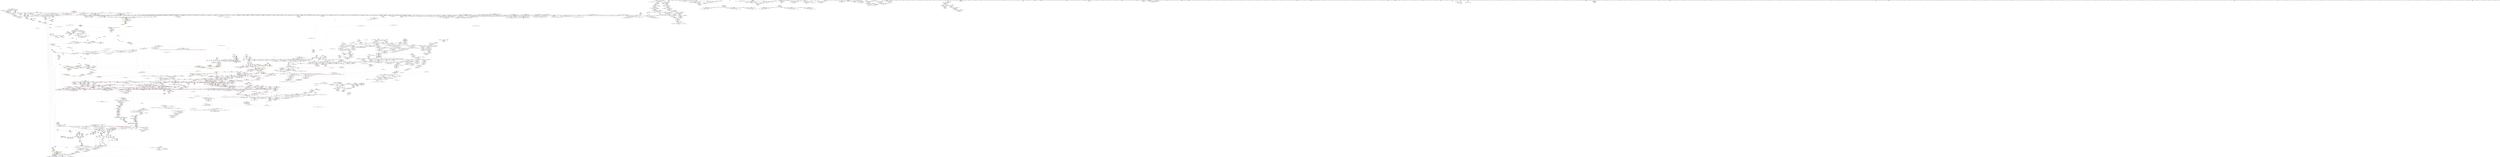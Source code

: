 digraph "SVFG" {
	label="SVFG";

	Node0x564efd115000 [shape=record,color=grey,label="{NodeID: 0\nNullPtr}"];
	Node0x564efd115000 -> Node0x564efd2d03c0[style=solid];
	Node0x564efd115000 -> Node0x564efd2d04c0[style=solid];
	Node0x564efd115000 -> Node0x564efd2d0590[style=solid];
	Node0x564efd115000 -> Node0x564efd2d0660[style=solid];
	Node0x564efd115000 -> Node0x564efd2d0730[style=solid];
	Node0x564efd115000 -> Node0x564efd2d0800[style=solid];
	Node0x564efd115000 -> Node0x564efd2d08d0[style=solid];
	Node0x564efd115000 -> Node0x564efd2d09a0[style=solid];
	Node0x564efd115000 -> Node0x564efd2d0a70[style=solid];
	Node0x564efd115000 -> Node0x564efd2d0b40[style=solid];
	Node0x564efd115000 -> Node0x564efd2d0c10[style=solid];
	Node0x564efd115000 -> Node0x564efd2d0ce0[style=solid];
	Node0x564efd115000 -> Node0x564efd2d0db0[style=solid];
	Node0x564efd115000 -> Node0x564efd2d0e80[style=solid];
	Node0x564efd115000 -> Node0x564efd2d0f50[style=solid];
	Node0x564efd115000 -> Node0x564efd2d1020[style=solid];
	Node0x564efd115000 -> Node0x564efd2d10f0[style=solid];
	Node0x564efd115000 -> Node0x564efd2d11c0[style=solid];
	Node0x564efd115000 -> Node0x564efd2d1290[style=solid];
	Node0x564efd115000 -> Node0x564efd2d1360[style=solid];
	Node0x564efd115000 -> Node0x564efd2d1430[style=solid];
	Node0x564efd115000 -> Node0x564efd2d1500[style=solid];
	Node0x564efd115000 -> Node0x564efd2d15d0[style=solid];
	Node0x564efd115000 -> Node0x564efd2d16a0[style=solid];
	Node0x564efd115000 -> Node0x564efd2d1770[style=solid];
	Node0x564efd115000 -> Node0x564efd2d1840[style=solid];
	Node0x564efd115000 -> Node0x564efd2d1910[style=solid];
	Node0x564efd115000 -> Node0x564efd2d19e0[style=solid];
	Node0x564efd115000 -> Node0x564efd2d1ab0[style=solid];
	Node0x564efd115000 -> Node0x564efd2d1b80[style=solid];
	Node0x564efd115000 -> Node0x564efd2d1c50[style=solid];
	Node0x564efd115000 -> Node0x564efd2d1d20[style=solid];
	Node0x564efd115000 -> Node0x564efd2d1df0[style=solid];
	Node0x564efd115000 -> Node0x564efd2d1ec0[style=solid];
	Node0x564efd115000 -> Node0x564efd2d1f90[style=solid];
	Node0x564efd115000 -> Node0x564efd2d2060[style=solid];
	Node0x564efd115000 -> Node0x564efd2d2130[style=solid];
	Node0x564efd115000 -> Node0x564efd2d2200[style=solid];
	Node0x564efd115000 -> Node0x564efd2d22d0[style=solid];
	Node0x564efd115000 -> Node0x564efd2d23a0[style=solid];
	Node0x564efd115000 -> Node0x564efd2d2470[style=solid];
	Node0x564efd115000 -> Node0x564efd2d2540[style=solid];
	Node0x564efd115000 -> Node0x564efd2d2610[style=solid];
	Node0x564efd115000 -> Node0x564efd2d26e0[style=solid];
	Node0x564efd115000 -> Node0x564efd2d27b0[style=solid];
	Node0x564efd115000 -> Node0x564efd2d2880[style=solid];
	Node0x564efd115000 -> Node0x564efd2d2950[style=solid];
	Node0x564efd115000 -> Node0x564efd2d2a20[style=solid];
	Node0x564efd115000 -> Node0x564efd2d2af0[style=solid];
	Node0x564efd115000 -> Node0x564efd2d2bc0[style=solid];
	Node0x564efd115000 -> Node0x564efd2d2c90[style=solid];
	Node0x564efd115000 -> Node0x564efd2d2d60[style=solid];
	Node0x564efd115000 -> Node0x564efd2d2e30[style=solid];
	Node0x564efd115000 -> Node0x564efd2d2f00[style=solid];
	Node0x564efd115000 -> Node0x564efd2d2fd0[style=solid];
	Node0x564efd115000 -> Node0x564efd2d30a0[style=solid];
	Node0x564efd115000 -> Node0x564efd2d3170[style=solid];
	Node0x564efd115000 -> Node0x564efd2d3240[style=solid];
	Node0x564efd115000 -> Node0x564efd2d3310[style=solid];
	Node0x564efd115000 -> Node0x564efd2d33e0[style=solid];
	Node0x564efd115000 -> Node0x564efd2d34b0[style=solid];
	Node0x564efd115000 -> Node0x564efd2d3580[style=solid];
	Node0x564efd115000 -> Node0x564efd2d3650[style=solid];
	Node0x564efd115000 -> Node0x564efd2d3720[style=solid];
	Node0x564efd115000 -> Node0x564efd2d37f0[style=solid];
	Node0x564efd115000 -> Node0x564efd2d38c0[style=solid];
	Node0x564efd115000 -> Node0x564efd2d3990[style=solid];
	Node0x564efd115000 -> Node0x564efd2d3a60[style=solid];
	Node0x564efd115000 -> Node0x564efd2d3b30[style=solid];
	Node0x564efd115000 -> Node0x564efd2d3c00[style=solid];
	Node0x564efd115000 -> Node0x564efd2d3cd0[style=solid];
	Node0x564efd115000 -> Node0x564efd2d3da0[style=solid];
	Node0x564efd115000 -> Node0x564efd2d3e70[style=solid];
	Node0x564efd115000 -> Node0x564efd2d3f40[style=solid];
	Node0x564efd115000 -> Node0x564efd2dcc50[style=solid];
	Node0x564efd115000 -> Node0x564efd2e0cb0[style=solid];
	Node0x564efd115000 -> Node0x564efd2e9ef0[style=solid];
	Node0x564efd115000 -> Node0x564efd2ea230[style=solid];
	Node0x564efd115000 -> Node0x564efd2ea570[style=solid];
	Node0x564efd115000 -> Node0x564efd2ea640[style=solid];
	Node0x564efd115000 -> Node0x564efd2ea8b0[style=solid];
	Node0x564efd115000 -> Node0x564efd32d580[style=solid];
	Node0x564efd115000 -> Node0x564efd36efe0[style=solid];
	Node0x564efd115000 -> Node0x564efd36fee0[style=solid];
	Node0x564efd115000 -> Node0x564efd3701e0[style=solid];
	Node0x564efd115000 -> Node0x564efd3707e0[style=solid];
	Node0x564efd115000 -> Node0x564efd370960[style=solid];
	Node0x564efd115000 -> Node0x564efd370ae0[style=solid];
	Node0x564efd115000 -> Node0x564efd370c60[style=solid];
	Node0x564efd115000 -> Node0x564efd370de0[style=solid];
	Node0x564efd115000 -> Node0x564efd371260[style=solid];
	Node0x564efd115000:s64 -> Node0x564efd554aa0[style=solid,color=red];
	Node0x564efd552860 [shape=record,color=black,label="{NodeID: 4871\n2283 = PHI(2268, )\n0th arg _ZNSt8_Rb_treeISt4pairIS0_IiiES1_ES0_IKS2_iESt10_Select1stIS4_ESt4lessIS2_ESaIS4_EE14_M_lower_boundEPSt13_Rb_tree_nodeIS4_EPSt18_Rb_tree_node_baseRS3_ }"];
	Node0x564efd552860 -> Node0x564efd2e8aa0[style=solid];
	Node0x564efd2dbcc0 [shape=record,color=red,label="{NodeID: 1550\n3462\<--3461\ndummyVal\<--offset_0\n_ZNSt3mapISt4pairIS0_IiiES1_EiSt4lessIS2_ESaIS0_IKS2_iEEEixERS5_\n}"];
	Node0x564efd2dbcc0 -> Node0x564efd2dedd0[style=solid];
	Node0x564efd2b9cb0 [shape=record,color=green,label="{NodeID: 443\n2660\<--2661\n__p.addr\<--__p.addr_field_insensitive\n_ZNSt8_Rb_treeISt4pairIS0_IiiES1_ES0_IKS2_iESt10_Select1stIS4_ESt4lessIS2_ESaIS4_EE14_M_insert_nodeEPSt18_Rb_tree_node_baseSC_PSt13_Rb_tree_nodeIS4_E\n}"];
	Node0x564efd2b9cb0 -> Node0x564efd3058d0[style=solid];
	Node0x564efd2b9cb0 -> Node0x564efd3059a0[style=solid];
	Node0x564efd2b9cb0 -> Node0x564efd305a70[style=solid];
	Node0x564efd2b9cb0 -> Node0x564efd2eab20[style=solid];
	Node0x564efd3132f0 [shape=record,color=black,label="{NodeID: 3100\nMR_226V_3 = PHI(MR_226V_4, MR_226V_2, )\npts\{16260000 \}\n}"];
	Node0x564efd3132f0 -> Node0x564efd2fe710[style=dashed];
	Node0x564efd2c9120 [shape=record,color=purple,label="{NodeID: 886\n833\<--829\n_M_header2\<--this1\n_ZNSt15_Rb_tree_header8_M_resetEv\n}"];
	Node0x564efd2c9120 -> Node0x564efd2e0d80[style=solid];
	Node0x564efd53ecf0 [shape=record,color=black,label="{NodeID: 4650\n2310 = PHI(1832, )\n|{<s0>196}}"];
	Node0x564efd53ecf0:s0 -> Node0x564efd5471a0[style=solid,color=red];
	Node0x564efd2ff9c0 [shape=record,color=red,label="{NodeID: 1329\n1839\<--1834\n\<--__x.addr\n_ZNSt8_Rb_treeISt4pairIS0_IiiES1_ES0_IKS2_iESt10_Select1stIS4_ESt4lessIS2_ESaIS4_EE6_S_keyEPKSt13_Rb_tree_nodeIS4_E\n|{<s0>161}}"];
	Node0x564efd2ff9c0:s0 -> Node0x564efd553240[style=solid,color=red];
	Node0x564efd2b1d90 [shape=record,color=green,label="{NodeID: 222\n1160\<--1161\nthis.addr\<--this.addr_field_insensitive\n_ZN9__gnu_cxx13new_allocatorISt13_Rb_tree_nodeISt4pairIKS2_IS2_IiiES3_EiEEED2Ev\n}"];
	Node0x564efd2b1d90 -> Node0x564efd2fb8c0[style=solid];
	Node0x564efd2b1d90 -> Node0x564efd2e29f0[style=solid];
	Node0x564efd2e7240 [shape=record,color=blue,label="{NodeID: 1772\n2019\<--2014\n__x.addr\<--__x\n_ZNSt3mapISt4pairIS0_IiiES1_EiSt4lessIS2_ESaIS0_IKS2_iEEE11lower_boundERS5_\n}"];
	Node0x564efd2e7240 -> Node0x564efd301490[style=dashed];
	Node0x564efd2d5db0 [shape=record,color=black,label="{NodeID: 665\n968\<--967\n\<--\n_ZNSt8_Rb_treeISt4pairIS0_IiiES1_ES0_IKS2_iESt10_Select1stIS4_ESt4lessIS2_ESaIS4_EE7_S_leftEPSt18_Rb_tree_node_base\n}"];
	Node0x564efd2d5db0 -> Node0x564efd2d5e80[style=solid];
	Node0x564efd4692e0 [shape=record,color=yellow,style=double,label="{NodeID: 4429\n2V_2 = CSCHI(MR_2V_1)\npts\{100000 100001 100002 100003 100004 \}\nCS[]|{<s0>318}}"];
	Node0x564efd4692e0:s0 -> Node0x564efd46c0e0[style=dashed,color=blue];
	Node0x564efd410d80 [shape=record,color=yellow,style=double,label="{NodeID: 3322\n720V_1 = ENCHI(MR_720V_0)\npts\{1210000 1210001 1210002 1210003 29150000 \}\nFun[_ZNSt4pairIKS_IS_IiiES0_EiEC2IJRS2_EJEEESt21piecewise_construct_tSt5tupleIJDpT_EES7_IJDpT0_EE]|{<s0>276|<s1>276|<s2>276|<s3>276|<s4>276}}"];
	Node0x564efd410d80:s0 -> Node0x564efd4110f0[style=dashed,color=red];
	Node0x564efd410d80:s1 -> Node0x564efd4111d0[style=dashed,color=red];
	Node0x564efd410d80:s2 -> Node0x564efd4112b0[style=dashed,color=red];
	Node0x564efd410d80:s3 -> Node0x564efd411390[style=dashed,color=red];
	Node0x564efd410d80:s4 -> Node0x564efd411470[style=dashed,color=red];
	Node0x564efd2f4630 [shape=record,color=red,label="{NodeID: 1108\n582\<--22\n\<--stdin\nmain\n}"];
	Node0x564efd2f4630 -> Node0x564efd2d50b0[style=solid];
	Node0x564efd229810 [shape=record,color=green,label="{NodeID: 1\n7\<--1\n__dso_handle\<--dummyObj\nGlob }"];
	Node0x564efd552970 [shape=record,color=black,label="{NodeID: 4872\n2284 = PHI(2269, )\n1st arg _ZNSt8_Rb_treeISt4pairIS0_IiiES1_ES0_IKS2_iESt10_Select1stIS4_ESt4lessIS2_ESaIS4_EE14_M_lower_boundEPSt13_Rb_tree_nodeIS4_EPSt18_Rb_tree_node_baseRS3_ }"];
	Node0x564efd552970 -> Node0x564efd2e8b70[style=solid];
	Node0x564efd2dbd90 [shape=record,color=red,label="{NodeID: 1551\n3465\<--3464\ndummyVal\<--offset_0\n_ZNSt4pairIS_IiiES0_EC2IS0_S0_Lb1EEEOT_OT0_\n}"];
	Node0x564efd2dbd90 -> Node0x564efd2e2e00[style=solid];
	Node0x564efd2b9d80 [shape=record,color=green,label="{NodeID: 444\n2662\<--2663\n__z.addr\<--__z.addr_field_insensitive\n_ZNSt8_Rb_treeISt4pairIS0_IiiES1_ES0_IKS2_iESt10_Select1stIS4_ESt4lessIS2_ESaIS4_EE14_M_insert_nodeEPSt18_Rb_tree_node_baseSC_PSt13_Rb_tree_nodeIS4_E\n}"];
	Node0x564efd2b9d80 -> Node0x564efd305b40[style=solid];
	Node0x564efd2b9d80 -> Node0x564efd305c10[style=solid];
	Node0x564efd2b9d80 -> Node0x564efd305ce0[style=solid];
	Node0x564efd2b9d80 -> Node0x564efd2eabf0[style=solid];
	Node0x564efd3137f0 [shape=record,color=black,label="{NodeID: 3101\nMR_799V_3 = PHI(MR_799V_4, MR_799V_2, )\npts\{3170 \}\n|{|<s6>298|<s7>302}}"];
	Node0x564efd3137f0 -> Node0x564efd308e70[style=dashed];
	Node0x564efd3137f0 -> Node0x564efd308f40[style=dashed];
	Node0x564efd3137f0 -> Node0x564efd309010[style=dashed];
	Node0x564efd3137f0 -> Node0x564efd3090e0[style=dashed];
	Node0x564efd3137f0 -> Node0x564efd3091b0[style=dashed];
	Node0x564efd3137f0 -> Node0x564efd32d3e0[style=dashed];
	Node0x564efd3137f0:s6 -> Node0x564efd430f40[style=dashed,color=red];
	Node0x564efd3137f0:s7 -> Node0x564efd430f40[style=dashed,color=red];
	Node0x564efd2c91f0 [shape=record,color=purple,label="{NodeID: 887\n834\<--829\n_M_header3\<--this1\n_ZNSt15_Rb_tree_header8_M_resetEv\n}"];
	Node0x564efd53ee30 [shape=record,color=black,label="{NodeID: 4651\n2312 = PHI(1797, )\n}"];
	Node0x564efd2ffa90 [shape=record,color=red,label="{NodeID: 1330\n1850\<--1847\n\<--__x.addr\n_ZNSt8_Rb_treeISt4pairIS0_IiiES1_ES0_IKS2_iESt10_Select1stIS4_ESt4lessIS2_ESaIS4_EE7_S_leftEPKSt18_Rb_tree_node_base\n}"];
	Node0x564efd2ffa90 -> Node0x564efd2ec1c0[style=solid];
	Node0x564efd2b1e60 [shape=record,color=green,label="{NodeID: 223\n1167\<--1168\n__t.addr\<--__t.addr_field_insensitive\n_ZSt7forwardISt4pairIiiEEOT_RNSt16remove_referenceIS2_E4typeE\n}"];
	Node0x564efd2b1e60 -> Node0x564efd2fb990[style=solid];
	Node0x564efd2b1e60 -> Node0x564efd2e2ac0[style=solid];
	Node0x564efd2e7310 [shape=record,color=blue,label="{NodeID: 1773\n2029\<--2026\ncoerce.dive\<--call\n_ZNSt3mapISt4pairIS0_IiiES1_EiSt4lessIS2_ESaIS0_IKS2_iEEE11lower_boundERS5_\n}"];
	Node0x564efd2e7310 -> Node0x564efd301560[style=dashed];
	Node0x564efd2d5e80 [shape=record,color=black,label="{NodeID: 666\n960\<--968\n_ZNSt8_Rb_treeISt4pairIS0_IiiES1_ES0_IKS2_iESt10_Select1stIS4_ESt4lessIS2_ESaIS4_EE7_S_leftEPSt18_Rb_tree_node_base_ret\<--\n_ZNSt8_Rb_treeISt4pairIS0_IiiES1_ES0_IKS2_iESt10_Select1stIS4_ESt4lessIS2_ESaIS4_EE7_S_leftEPSt18_Rb_tree_node_base\n|{<s0>90|<s1>197|<s2>293}}"];
	Node0x564efd2d5e80:s0 -> Node0x564efd53a1f0[style=solid,color=blue];
	Node0x564efd2d5e80:s1 -> Node0x564efd53ef40[style=solid,color=blue];
	Node0x564efd2d5e80:s2 -> Node0x564efd5437b0[style=solid,color=blue];
	Node0x564efd469440 [shape=record,color=yellow,style=double,label="{NodeID: 4430\n2V_2 = CSCHI(MR_2V_1)\npts\{100000 100001 100002 100003 100004 \}\nCS[]|{<s0>3}}"];
	Node0x564efd469440:s0 -> Node0x564efd4692e0[style=dashed,color=blue];
	Node0x564efd41bd20 [shape=record,color=yellow,style=double,label="{NodeID: 3323\n500V_1 = ENCHI(MR_500V_0)\npts\{100000 100001 100002 100004 100005 28460004 28460005 28460006 28460007 28460008 \}\nFun[_ZNSt4pairIKS_IS_IiiES0_EiEC2IJRS2_EJEEESt21piecewise_construct_tSt5tupleIJDpT_EES7_IJDpT0_EE]|{<s0>276|<s1>276|<s2>276|<s3>276|<s4>276}}"];
	Node0x564efd41bd20:s0 -> Node0x564efd32c200[style=dashed,color=red];
	Node0x564efd41bd20:s1 -> Node0x564efd32c2d0[style=dashed,color=red];
	Node0x564efd41bd20:s2 -> Node0x564efd32c3a0[style=dashed,color=red];
	Node0x564efd41bd20:s3 -> Node0x564efd32c470[style=dashed,color=red];
	Node0x564efd41bd20:s4 -> Node0x564efd32c540[style=dashed,color=red];
	Node0x564efd2f4700 [shape=record,color=red,label="{NodeID: 1109\n588\<--27\n\<--stdout\nmain\n}"];
	Node0x564efd2f4700 -> Node0x564efd2d5180[style=solid];
	Node0x564efd27fa50 [shape=record,color=green,label="{NodeID: 2\n12\<--1\n\<--dummyObj\nCan only get source location for instruction, argument, global var or function.}"];
	Node0x564efd552a80 [shape=record,color=black,label="{NodeID: 4873\n2285 = PHI(2270, )\n2nd arg _ZNSt8_Rb_treeISt4pairIS0_IiiES1_ES0_IKS2_iESt10_Select1stIS4_ESt4lessIS2_ESaIS4_EE14_M_lower_boundEPSt13_Rb_tree_nodeIS4_EPSt18_Rb_tree_node_baseRS3_ }"];
	Node0x564efd552a80 -> Node0x564efd2e8c40[style=solid];
	Node0x564efd2dbe60 [shape=record,color=red,label="{NodeID: 1552\n3468\<--3467\ndummyVal\<--offset_1\n_ZNSt4pairIS_IiiES0_EC2IS0_S0_Lb1EEEOT_OT0_\n}"];
	Node0x564efd2dbe60 -> Node0x564efd2e2ed0[style=solid];
	Node0x564efd2b9e50 [shape=record,color=green,label="{NodeID: 445\n2664\<--2665\n__insert_left\<--__insert_left_field_insensitive\n_ZNSt8_Rb_treeISt4pairIS0_IiiES1_ES0_IKS2_iESt10_Select1stIS4_ESt4lessIS2_ESaIS4_EE14_M_insert_nodeEPSt18_Rb_tree_node_baseSC_PSt13_Rb_tree_nodeIS4_E\n}"];
	Node0x564efd2b9e50 -> Node0x564efd305db0[style=solid];
	Node0x564efd2b9e50 -> Node0x564efd2eacc0[style=solid];
	Node0x564efd313cf0 [shape=record,color=black,label="{NodeID: 3102\nMR_801V_3 = PHI(MR_801V_4, MR_801V_2, )\npts\{3172 \}\n|{|<s2>298|<s3>302}}"];
	Node0x564efd313cf0 -> Node0x564efd309280[style=dashed];
	Node0x564efd313cf0 -> Node0x564efd32d240[style=dashed];
	Node0x564efd313cf0:s2 -> Node0x564efd4314b0[style=dashed,color=red];
	Node0x564efd313cf0:s3 -> Node0x564efd4314b0[style=dashed,color=red];
	Node0x564efd2c92c0 [shape=record,color=purple,label="{NodeID: 888\n835\<--829\n_M_left\<--this1\n_ZNSt15_Rb_tree_header8_M_resetEv\n}"];
	Node0x564efd2c92c0 -> Node0x564efd2e0d80[style=solid];
	Node0x564efd53ef40 [shape=record,color=black,label="{NodeID: 4652\n2319 = PHI(960, )\n}"];
	Node0x564efd53ef40 -> Node0x564efd2e8eb0[style=solid];
	Node0x564efd2ffb60 [shape=record,color=red,label="{NodeID: 1331\n1852\<--1851\n\<--_M_left\n_ZNSt8_Rb_treeISt4pairIS0_IiiES1_ES0_IKS2_iESt10_Select1stIS4_ESt4lessIS2_ESaIS4_EE7_S_leftEPKSt18_Rb_tree_node_base\n}"];
	Node0x564efd2ffb60 -> Node0x564efd2d8990[style=solid];
	Node0x564efd2b1f30 [shape=record,color=green,label="{NodeID: 224\n1176\<--1177\nthis.addr\<--this.addr_field_insensitive\n_ZNSt4pairIS_IiiES0_EC2IS0_S0_Lb1EEEOT_OT0_\n}"];
	Node0x564efd2b1f30 -> Node0x564efd2fba60[style=solid];
	Node0x564efd2b1f30 -> Node0x564efd2e2b90[style=solid];
	Node0x564efd2e73e0 [shape=record,color=blue,label="{NodeID: 1774\n2037\<--2035\nthis.addr\<--this\n_ZNKSt17_Rb_tree_iteratorISt4pairIKS0_IS0_IiiES1_EiEEeqERKS5_\n}"];
	Node0x564efd2e73e0 -> Node0x564efd301630[style=dashed];
	Node0x564efd2d5f50 [shape=record,color=black,label="{NodeID: 667\n1046\<--1045\n\<--\n_ZNSt16allocator_traitsISaISt13_Rb_tree_nodeISt4pairIKS1_IS1_IiiES2_EiEEEE7destroyIS5_EEvRS7_PT_\n|{<s0>102}}"];
	Node0x564efd2d5f50:s0 -> Node0x564efd54c680[style=solid,color=red];
	Node0x564efd2f47d0 [shape=record,color=red,label="{NodeID: 1110\n85\<--82\nthis1\<--this.addr\n_ZNSt3mapISt4pairIS0_IiiES1_EiSt4lessIS2_ESaIS0_IKS2_iEEEC2Ev\n}"];
	Node0x564efd2f47d0 -> Node0x564efd2c7c00[style=solid];
	Node0x564efd25c080 [shape=record,color=green,label="{NodeID: 3\n18\<--1\n.str\<--dummyObj\nGlob }"];
	Node0x564efd552b90 [shape=record,color=black,label="{NodeID: 4874\n2286 = PHI(2273, )\n3rd arg _ZNSt8_Rb_treeISt4pairIS0_IiiES1_ES0_IKS2_iESt10_Select1stIS4_ESt4lessIS2_ESaIS4_EE14_M_lower_boundEPSt13_Rb_tree_nodeIS4_EPSt18_Rb_tree_node_baseRS3_ }"];
	Node0x564efd552b90 -> Node0x564efd2e8d10[style=solid];
	Node0x564efd2dbf30 [shape=record,color=red,label="{NodeID: 1553\n3471\<--3470\ndummyVal\<--offset_0\n_ZNSt4pairIS_IiiES0_EC2IS0_S0_Lb1EEEOT_OT0_\n}"];
	Node0x564efd2dbf30 -> Node0x564efd2e2fa0[style=solid];
	Node0x564efd2b9f20 [shape=record,color=green,label="{NodeID: 446\n2701\<--2702\n_ZSt29_Rb_tree_insert_and_rebalancebPSt18_Rb_tree_node_baseS0_RS_\<--_ZSt29_Rb_tree_insert_and_rebalancebPSt18_Rb_tree_node_baseS0_RS__field_insensitive\n}"];
	Node0x564efd3141f0 [shape=record,color=black,label="{NodeID: 3103\nMR_803V_3 = PHI(MR_803V_4, MR_803V_2, )\npts\{3174 \}\n}"];
	Node0x564efd3141f0 -> Node0x564efd309420[style=dashed];
	Node0x564efd3141f0 -> Node0x564efd32d310[style=dashed];
	Node0x564efd2c9390 [shape=record,color=purple,label="{NodeID: 889\n837\<--829\n_M_header4\<--this1\n_ZNSt15_Rb_tree_header8_M_resetEv\n}"];
	Node0x564efd2c9390 -> Node0x564efd2e0e50[style=solid];
	Node0x564efd53f0b0 [shape=record,color=black,label="{NodeID: 4653\n2324 = PHI(950, )\n}"];
	Node0x564efd53f0b0 -> Node0x564efd2e8f80[style=solid];
	Node0x564efd42e650 [shape=record,color=yellow,style=double,label="{NodeID: 3546\n254V_1 = ENCHI(MR_254V_0)\npts\{1450 \}\nFun[_ZNSt7__cxx1112basic_stringIcSt11char_traitsIcESaIcEE12_M_constructIPcEEvT_S7_St20forward_iterator_tag]}"];
	Node0x564efd42e650 -> Node0x564efd2e49a0[style=dashed];
	Node0x564efd2ffc30 [shape=record,color=red,label="{NodeID: 1332\n1860\<--1857\n\<--__x.addr\n_ZNSt8_Rb_treeISt4pairIS0_IiiES1_ES0_IKS2_iESt10_Select1stIS4_ESt4lessIS2_ESaIS4_EE8_S_rightEPKSt18_Rb_tree_node_base\n}"];
	Node0x564efd2ffc30 -> Node0x564efd2ec290[style=solid];
	Node0x564efd2b2000 [shape=record,color=green,label="{NodeID: 225\n1178\<--1179\n__x.addr\<--__x.addr_field_insensitive\n_ZNSt4pairIS_IiiES0_EC2IS0_S0_Lb1EEEOT_OT0_\n}"];
	Node0x564efd2b2000 -> Node0x564efd2fbb30[style=solid];
	Node0x564efd2b2000 -> Node0x564efd2e2c60[style=solid];
	Node0x564efd2e74b0 [shape=record,color=blue,label="{NodeID: 1775\n2039\<--2036\n__x.addr\<--__x\n_ZNKSt17_Rb_tree_iteratorISt4pairIKS0_IS0_IiiES1_EiEEeqERKS5_\n}"];
	Node0x564efd2e74b0 -> Node0x564efd301700[style=dashed];
	Node0x564efd2d6020 [shape=record,color=black,label="{NodeID: 668\n1059\<--1058\n\<--_M_impl\n_ZNSt8_Rb_treeISt4pairIS0_IiiES1_ES0_IKS2_iESt10_Select1stIS4_ESt4lessIS2_ESaIS4_EE21_M_get_Node_allocatorEv\n}"];
	Node0x564efd2d6020 -> Node0x564efd2d60f0[style=solid];
	Node0x564efd2f48a0 [shape=record,color=red,label="{NodeID: 1111\n97\<--94\nthis1\<--this.addr\n_ZNSt3mapISt4pairIS0_IiiES1_EiSt4lessIS2_ESaIS0_IKS2_iEEED2Ev\n}"];
	Node0x564efd2f48a0 -> Node0x564efd2c7cd0[style=solid];
	Node0x564efd25d140 [shape=record,color=green,label="{NodeID: 4\n20\<--1\n.str.2\<--dummyObj\nGlob }"];
	Node0x564efd552ca0 [shape=record,color=black,label="{NodeID: 4875\n1695 = PHI(350, 1637, 1637, )\n0th arg _ZNKSt8_Rb_treeISt4pairIS0_IiiES1_ES0_IKS2_iESt10_Select1stIS4_ESt4lessIS2_ESaIS4_EE3endEv }"];
	Node0x564efd552ca0 -> Node0x564efd2e5840[style=solid];
	Node0x564efd2dc000 [shape=record,color=red,label="{NodeID: 1554\n3474\<--3473\ndummyVal\<--offset_1\n_ZNSt4pairIS_IiiES0_EC2IS0_S0_Lb1EEEOT_OT0_\n}"];
	Node0x564efd2dc000 -> Node0x564efd2e3070[style=solid];
	Node0x564efd2ba020 [shape=record,color=green,label="{NodeID: 447\n2720\<--2721\nthis.addr\<--this.addr_field_insensitive\n_ZNSt8_Rb_treeISt4pairIS0_IiiES1_ES0_IKS2_iESt10_Select1stIS4_ESt4lessIS2_ESaIS4_EE11_M_get_nodeEv\n}"];
	Node0x564efd2ba020 -> Node0x564efd306020[style=solid];
	Node0x564efd2ba020 -> Node0x564efd2eb0d0[style=solid];
	Node0x564efd3146f0 [shape=record,color=black,label="{NodeID: 3104\nMR_31V_9 = PHI(MR_31V_8, MR_31V_7, )\npts\{127 \}\n|{|<s4>21}}"];
	Node0x564efd3146f0 -> Node0x564efd2f61d0[style=dashed];
	Node0x564efd3146f0 -> Node0x564efd2f6920[style=dashed];
	Node0x564efd3146f0 -> Node0x564efd2de0d0[style=dashed];
	Node0x564efd3146f0 -> Node0x564efd30b530[style=dashed];
	Node0x564efd3146f0:s4 -> Node0x564efd413ff0[style=dashed,color=red];
	Node0x564efd2c9460 [shape=record,color=purple,label="{NodeID: 890\n838\<--829\n_M_header5\<--this1\n_ZNSt15_Rb_tree_header8_M_resetEv\n}"];
	Node0x564efd53f1f0 [shape=record,color=black,label="{NodeID: 4654\n2408 = PHI(2718, )\n}"];
	Node0x564efd53f1f0 -> Node0x564efd2e9870[style=solid];
	Node0x564efd42e730 [shape=record,color=yellow,style=double,label="{NodeID: 3547\n256V_1 = ENCHI(MR_256V_0)\npts\{1452 \}\nFun[_ZNSt7__cxx1112basic_stringIcSt11char_traitsIcESaIcEE12_M_constructIPcEEvT_S7_St20forward_iterator_tag]}"];
	Node0x564efd42e730 -> Node0x564efd2e4a70[style=dashed];
	Node0x564efd2ffd00 [shape=record,color=red,label="{NodeID: 1333\n1862\<--1861\n\<--_M_right\n_ZNSt8_Rb_treeISt4pairIS0_IiiES1_ES0_IKS2_iESt10_Select1stIS4_ESt4lessIS2_ESaIS4_EE8_S_rightEPKSt18_Rb_tree_node_base\n}"];
	Node0x564efd2ffd00 -> Node0x564efd2d8b30[style=solid];
	Node0x564efd2b20d0 [shape=record,color=green,label="{NodeID: 226\n1180\<--1181\n__y.addr\<--__y.addr_field_insensitive\n_ZNSt4pairIS_IiiES0_EC2IS0_S0_Lb1EEEOT_OT0_\n}"];
	Node0x564efd2b20d0 -> Node0x564efd2fbc00[style=solid];
	Node0x564efd2b20d0 -> Node0x564efd2e2d30[style=solid];
	Node0x564efd2e7580 [shape=record,color=blue,label="{NodeID: 1776\n2055\<--2052\nthis.addr\<--this\n_ZNSt3mapISt4pairIS0_IiiES1_EiSt4lessIS2_ESaIS0_IKS2_iEEE3endEv\n}"];
	Node0x564efd2e7580 -> Node0x564efd301970[style=dashed];
	Node0x564efd2d60f0 [shape=record,color=black,label="{NodeID: 669\n1052\<--1059\n_ZNSt8_Rb_treeISt4pairIS0_IiiES1_ES0_IKS2_iESt10_Select1stIS4_ESt4lessIS2_ESaIS4_EE21_M_get_Node_allocatorEv_ret\<--\n_ZNSt8_Rb_treeISt4pairIS0_IiiES1_ES0_IKS2_iESt10_Select1stIS4_ESt4lessIS2_ESaIS4_EE21_M_get_Node_allocatorEv\n|{<s0>95|<s1>99|<s2>249|<s3>251}}"];
	Node0x564efd2d60f0:s0 -> Node0x564efd534930[style=solid,color=blue];
	Node0x564efd2d60f0:s1 -> Node0x564efd534bb0[style=solid,color=blue];
	Node0x564efd2d60f0:s2 -> Node0x564efd538930[style=solid,color=blue];
	Node0x564efd2d60f0:s3 -> Node0x564efd538bb0[style=solid,color=blue];
	Node0x564efd41bfc0 [shape=record,color=yellow,style=double,label="{NodeID: 3326\n100V_1 = ENCHI(MR_100V_0)\npts\{100002 28460002 \}\nFun[_ZNSt8_Rb_treeISt4pairIS0_IiiES1_ES0_IKS2_iESt10_Select1stIS4_ESt4lessIS2_ESaIS4_EE7_S_leftEPSt18_Rb_tree_node_base]}"];
	Node0x564efd41bfc0 -> Node0x564efd2fa610[style=dashed];
	Node0x564efd2f4970 [shape=record,color=red,label="{NodeID: 1112\n281\<--110\n\<--retval\n_Z3reciiii\n}"];
	Node0x564efd2f4970 -> Node0x564efd2d4550[style=solid];
	Node0x564efd25d200 [shape=record,color=green,label="{NodeID: 5\n22\<--1\nstdin\<--dummyObj\nGlob }"];
	Node0x564efd552e90 [shape=record,color=black,label="{NodeID: 4876\n307 = PHI(112, 116, )\n0th arg _ZSt9make_pairIRiS0_ESt4pairINSt17__decay_and_stripIT_E6__typeENS2_IT0_E6__typeEEOS3_OS6_ }"];
	Node0x564efd552e90 -> Node0x564efd2de4e0[style=solid];
	Node0x564efd2dc0d0 [shape=record,color=red,label="{NodeID: 1555\n3477\<--3476\ndummyVal\<--offset_0\n_ZNKSt8_Rb_treeISt4pairIS0_IiiES1_ES0_IKS2_iESt10_Select1stIS4_ESt4lessIS2_ESaIS4_EE4findERS3_\n}"];
	Node0x564efd2dc0d0 -> Node0x564efd2e55d0[style=solid];
	Node0x564efd2ba0f0 [shape=record,color=green,label="{NodeID: 448\n2726\<--2727\n_ZNSt16allocator_traitsISaISt13_Rb_tree_nodeISt4pairIKS1_IS1_IiiES2_EiEEEE8allocateERS7_m\<--_ZNSt16allocator_traitsISaISt13_Rb_tree_nodeISt4pairIKS1_IS1_IiiES2_EiEEEE8allocateERS7_m_field_insensitive\n}"];
	Node0x564efd2c9530 [shape=record,color=purple,label="{NodeID: 891\n839\<--829\n_M_right\<--this1\n_ZNSt15_Rb_tree_header8_M_resetEv\n}"];
	Node0x564efd2c9530 -> Node0x564efd2e0e50[style=solid];
	Node0x564efd53f330 [shape=record,color=black,label="{NodeID: 4655\n2414 = PHI(2424, )\n|{<s0>205}}"];
	Node0x564efd53f330:s0 -> Node0x564efd54dcb0[style=solid,color=red];
	Node0x564efd2ffdd0 [shape=record,color=red,label="{NodeID: 1334\n1874\<--1868\nthis1\<--this.addr\n_ZNSt23_Rb_tree_const_iteratorISt4pairIKS0_IS0_IiiES1_EiEEC2EPKSt18_Rb_tree_node_base\n}"];
	Node0x564efd2ffdd0 -> Node0x564efd2ec360[style=solid];
	Node0x564efd2b21a0 [shape=record,color=green,label="{NodeID: 227\n1207\<--1208\n__t.addr\<--__t.addr_field_insensitive\n_ZSt7forwardIRiEOT_RNSt16remove_referenceIS1_E4typeE\n}"];
	Node0x564efd2b21a0 -> Node0x564efd2fbcd0[style=solid];
	Node0x564efd2b21a0 -> Node0x564efd2e3140[style=solid];
	Node0x564efd2e7650 [shape=record,color=blue,label="{NodeID: 1777\n2063\<--2060\ncoerce.dive\<--call\n_ZNSt3mapISt4pairIS0_IiiES1_EiSt4lessIS2_ESaIS0_IKS2_iEEE3endEv\n}"];
	Node0x564efd2e7650 -> Node0x564efd301a40[style=dashed];
	Node0x564efd2d61c0 [shape=record,color=black,label="{NodeID: 670\n1061\<--1068\n_ZNSt13_Rb_tree_nodeISt4pairIKS0_IS0_IiiES1_EiEE9_M_valptrEv_ret\<--call\n_ZNSt13_Rb_tree_nodeISt4pairIKS0_IS0_IiiES1_EiEE9_M_valptrEv\n|{<s0>96|<s1>173|<s2>252}}"];
	Node0x564efd2d61c0:s0 -> Node0x564efd534a70[style=solid,color=blue];
	Node0x564efd2d61c0:s1 -> Node0x564efd53e090[style=solid,color=blue];
	Node0x564efd2d61c0:s2 -> Node0x564efd538cf0[style=solid,color=blue];
	Node0x564efd469920 [shape=record,color=yellow,style=double,label="{NodeID: 4434\n47V_4 = CSCHI(MR_47V_1)\npts\{100003 \}\nCS[]|{|<s1>13}}"];
	Node0x564efd469920 -> Node0x564efd40be50[style=dashed];
	Node0x564efd469920:s1 -> Node0x564efd42f910[style=dashed,color=red];
	Node0x564efd2f4a40 [shape=record,color=red,label="{NodeID: 1113\n187\<--112\n\<--hd.addr\n_Z3reciiii\n}"];
	Node0x564efd2f4a40 -> Node0x564efd36f2e0[style=solid];
	Node0x564efd25d2c0 [shape=record,color=green,label="{NodeID: 6\n23\<--1\n.str.3\<--dummyObj\nGlob }"];
	Node0x564efd552fe0 [shape=record,color=black,label="{NodeID: 4877\n308 = PHI(114, 118, )\n1st arg _ZSt9make_pairIRiS0_ESt4pairINSt17__decay_and_stripIT_E6__typeENS2_IT0_E6__typeEEOS3_OS6_ }"];
	Node0x564efd552fe0 -> Node0x564efd2de5b0[style=solid];
	Node0x564efd2dc1a0 [shape=record,color=red,label="{NodeID: 1556\n3480\<--3479\ndummyVal\<--offset_0\n_ZNSt8_Rb_treeISt4pairIS0_IiiES1_ES0_IKS2_iESt10_Select1stIS4_ESt4lessIS2_ESaIS4_EE22_M_emplace_hint_uniqueIJRKSt21piecewise_construct_tSt5tupleIJRS3_EESF_IJEEEEESt17_Rb_tree_iteratorIS4_ESt23_Rb_tree_const_iteratorIS4_EDpOT_\n}"];
	Node0x564efd2dc1a0 -> Node0x564efd2e7da0[style=solid];
	Node0x564efd2ba1f0 [shape=record,color=green,label="{NodeID: 449\n2735\<--2736\nthis.addr\<--this.addr_field_insensitive\n_ZNSt8_Rb_treeISt4pairIS0_IiiES1_ES0_IKS2_iESt10_Select1stIS4_ESt4lessIS2_ESaIS4_EE17_M_construct_nodeIJRKSt21piecewise_construct_tSt5tupleIJRS3_EESF_IJEEEEEvPSt13_Rb_tree_nodeIS4_EDpOT_\n}"];
	Node0x564efd2ba1f0 -> Node0x564efd3060f0[style=solid];
	Node0x564efd2ba1f0 -> Node0x564efd32a250[style=solid];
	Node0x564efd3150f0 [shape=record,color=black,label="{NodeID: 3106\nMR_47V_9 = PHI(MR_47V_8, MR_47V_7, )\npts\{100003 \}\n|{|<s1>20}}"];
	Node0x564efd3150f0 -> Node0x564efd3dfed0[style=dashed];
	Node0x564efd3150f0:s1 -> Node0x564efd42f910[style=dashed,color=red];
	Node0x564efd2c9600 [shape=record,color=purple,label="{NodeID: 892\n841\<--829\n_M_node_count\<--this1\n_ZNSt15_Rb_tree_header8_M_resetEv\n}"];
	Node0x564efd2c9600 -> Node0x564efd2e0f20[style=solid];
	Node0x564efd53f470 [shape=record,color=black,label="{NodeID: 4656\n2416 = PHI(2431, )\n|{<s0>205}}"];
	Node0x564efd53f470:s0 -> Node0x564efd54ddc0[style=solid,color=red];
	Node0x564efd42e920 [shape=record,color=yellow,style=double,label="{NodeID: 3549\n11V_1 = ENCHI(MR_11V_0)\npts\{13 \}\nFun[_Z3reciiii]|{|<s1>13|<s2>15|<s3>18|<s4>20}}"];
	Node0x564efd42e920 -> Node0x564efd2f42f0[style=dashed];
	Node0x564efd42e920:s1 -> Node0x564efd42e920[style=dashed,color=red];
	Node0x564efd42e920:s2 -> Node0x564efd42e920[style=dashed,color=red];
	Node0x564efd42e920:s3 -> Node0x564efd42e920[style=dashed,color=red];
	Node0x564efd42e920:s4 -> Node0x564efd42e920[style=dashed,color=red];
	Node0x564efd2ffea0 [shape=record,color=red,label="{NodeID: 1335\n1876\<--1870\n\<--__x.addr\n_ZNSt23_Rb_tree_const_iteratorISt4pairIKS0_IS0_IiiES1_EiEEC2EPKSt18_Rb_tree_node_base\n}"];
	Node0x564efd2ffea0 -> Node0x564efd2e67b0[style=solid];
	Node0x564efd2b2270 [shape=record,color=green,label="{NodeID: 228\n1216\<--1217\nthis.addr\<--this.addr_field_insensitive\n_ZNSt4pairIiiEC2IRiS2_Lb1EEEOT_OT0_\n}"];
	Node0x564efd2b2270 -> Node0x564efd2fbda0[style=solid];
	Node0x564efd2b2270 -> Node0x564efd2e3210[style=solid];
	Node0x564efd2e7720 [shape=record,color=blue,label="{NodeID: 1778\n2072\<--2069\nthis.addr\<--this\n_ZNKSt3mapISt4pairIS0_IiiES1_EiSt4lessIS2_ESaIS0_IKS2_iEEE8key_compEv\n}"];
	Node0x564efd2e7720 -> Node0x564efd301b10[style=dashed];
	Node0x564efd2d6290 [shape=record,color=black,label="{NodeID: 671\n1093\<--1090\n\<--call\n_ZN9__gnu_cxx16__aligned_membufISt4pairIKS1_IS1_IiiES2_EiEE6_M_ptrEv\n}"];
	Node0x564efd2d6290 -> Node0x564efd2d6360[style=solid];
	Node0x564efd2f4b10 [shape=record,color=red,label="{NodeID: 1114\n191\<--112\n\<--hd.addr\n_Z3reciiii\n}"];
	Node0x564efd2f4b10 -> Node0x564efd36d7e0[style=solid];
	Node0x564efd25db30 [shape=record,color=green,label="{NodeID: 7\n25\<--1\n.str.4\<--dummyObj\nGlob }"];
	Node0x564efd553130 [shape=record,color=black,label="{NodeID: 4878\n818 = PHI(784, )\n0th arg _ZN9__gnu_cxx13new_allocatorISt13_Rb_tree_nodeISt4pairIKS2_IS2_IiiES3_EiEEEC2Ev }"];
	Node0x564efd553130 -> Node0x564efd2e0b10[style=solid];
	Node0x564efd2dc270 [shape=record,color=red,label="{NodeID: 1557\n3483\<--3482\ndummyVal\<--offset_0\n_ZNSt8_Rb_treeISt4pairIS0_IiiES1_ES0_IKS2_iESt10_Select1stIS4_ESt4lessIS2_ESaIS4_EE29_M_get_insert_hint_unique_posESt23_Rb_tree_const_iteratorIS4_ERS3_\n}"];
	Node0x564efd2dc270 -> Node0x564efd2ea160[style=solid];
	Node0x564efd2ba2c0 [shape=record,color=green,label="{NodeID: 450\n2737\<--2738\n__node.addr\<--__node.addr_field_insensitive\n_ZNSt8_Rb_treeISt4pairIS0_IiiES1_ES0_IKS2_iESt10_Select1stIS4_ESt4lessIS2_ESaIS4_EE17_M_construct_nodeIJRKSt21piecewise_construct_tSt5tupleIJRS3_EESF_IJEEEEEvPSt13_Rb_tree_nodeIS4_EDpOT_\n}"];
	Node0x564efd2ba2c0 -> Node0x564efd3061c0[style=solid];
	Node0x564efd2ba2c0 -> Node0x564efd306290[style=solid];
	Node0x564efd2ba2c0 -> Node0x564efd306360[style=solid];
	Node0x564efd2ba2c0 -> Node0x564efd306430[style=solid];
	Node0x564efd2ba2c0 -> Node0x564efd32a320[style=solid];
	Node0x564efd3155f0 [shape=record,color=black,label="{NodeID: 3107\nMR_53V_10 = PHI(MR_53V_9, MR_53V_8, )\npts\{100002 28460008 \}\n|{|<s1>20}}"];
	Node0x564efd3155f0 -> Node0x564efd30a600[style=dashed];
	Node0x564efd3155f0:s1 -> Node0x564efd42fbb0[style=dashed,color=red];
	Node0x564efd2c96d0 [shape=record,color=purple,label="{NodeID: 893\n872\<--865\n_M_impl\<--this1\n_ZNSt8_Rb_treeISt4pairIS0_IiiES1_ES0_IKS2_iESt10_Select1stIS4_ESt4lessIS2_ESaIS4_EED2Ev\n|{<s0>85}}"];
	Node0x564efd2c96d0:s0 -> Node0x564efd54e780[style=solid,color=red];
	Node0x564efd53f5b0 [shape=record,color=black,label="{NodeID: 4657\n2418 = PHI(2438, )\n|{<s0>205}}"];
	Node0x564efd53f5b0:s0 -> Node0x564efd555ee0[style=solid,color=red];
	Node0x564efd42ea30 [shape=record,color=yellow,style=double,label="{NodeID: 3550\n13V_1 = ENCHI(MR_13V_0)\npts\{15 \}\nFun[_Z3reciiii]|{|<s1>13|<s2>15|<s3>18|<s4>20}}"];
	Node0x564efd42ea30 -> Node0x564efd2f43c0[style=dashed];
	Node0x564efd42ea30:s1 -> Node0x564efd42ea30[style=dashed,color=red];
	Node0x564efd42ea30:s2 -> Node0x564efd42ea30[style=dashed,color=red];
	Node0x564efd42ea30:s3 -> Node0x564efd42ea30[style=dashed,color=red];
	Node0x564efd42ea30:s4 -> Node0x564efd42ea30[style=dashed,color=red];
	Node0x564efd2fff70 [shape=record,color=red,label="{NodeID: 1336\n1888\<--1882\nthis1\<--this.addr\n_ZNKSt10_Select1stISt4pairIKS0_IS0_IiiES1_EiEEclERKS4_\n}"];
	Node0x564efd2ba9c0 [shape=record,color=green,label="{NodeID: 229\n1218\<--1219\n__x.addr\<--__x.addr_field_insensitive\n_ZNSt4pairIiiEC2IRiS2_Lb1EEEOT_OT0_\n}"];
	Node0x564efd2ba9c0 -> Node0x564efd2fbe70[style=solid];
	Node0x564efd2ba9c0 -> Node0x564efd2e32e0[style=solid];
	Node0x564efd2e77f0 [shape=record,color=blue,label="{NodeID: 1779\n2085\<--2084\nthis.addr\<--this\n_ZNKSt17_Rb_tree_iteratorISt4pairIKS0_IS0_IiiES1_EiEEdeEv\n}"];
	Node0x564efd2e77f0 -> Node0x564efd301be0[style=dashed];
	Node0x564efd2d6360 [shape=record,color=black,label="{NodeID: 672\n1084\<--1093\n_ZN9__gnu_cxx16__aligned_membufISt4pairIKS1_IS1_IiiES2_EiEE6_M_ptrEv_ret\<--\n_ZN9__gnu_cxx16__aligned_membufISt4pairIKS1_IS1_IiiES2_EiEE6_M_ptrEv\n|{<s0>103}}"];
	Node0x564efd2d6360:s0 -> Node0x564efd53a5b0[style=solid,color=blue];
	Node0x564efd469b90 [shape=record,color=yellow,style=double,label="{NodeID: 4436\n61V_4 = CSCHI(MR_61V_1)\npts\{100000 100001 100004 100005 28460004 28460005 28460006 28460007 \}\nCS[]|{|<s1>13}}"];
	Node0x564efd469b90 -> Node0x564efd40c880[style=dashed];
	Node0x564efd469b90:s1 -> Node0x564efd42ff90[style=dashed,color=red];
	Node0x564efd2f4be0 [shape=record,color=red,label="{NodeID: 1115\n209\<--112\n\<--hd.addr\n_Z3reciiii\n}"];
	Node0x564efd2f4be0 -> Node0x564efd36fa60[style=solid];
	Node0x564efd25dbf0 [shape=record,color=green,label="{NodeID: 8\n27\<--1\nstdout\<--dummyObj\nGlob }"];
	Node0x564efd553240 [shape=record,color=black,label="{NodeID: 4879\n1893 = PHI(1839, )\n0th arg _ZNSt8_Rb_treeISt4pairIS0_IiiES1_ES0_IKS2_iESt10_Select1stIS4_ESt4lessIS2_ESaIS4_EE8_S_valueEPKSt13_Rb_tree_nodeIS4_E }"];
	Node0x564efd553240 -> Node0x564efd2e6a20[style=solid];
	Node0x564efd2dc340 [shape=record,color=red,label="{NodeID: 1558\n3486\<--3485\ndummyVal\<--offset_0\n_ZNSt8_Rb_treeISt4pairIS0_IiiES1_ES0_IKS2_iESt10_Select1stIS4_ESt4lessIS2_ESaIS4_EE29_M_get_insert_hint_unique_posESt23_Rb_tree_const_iteratorIS4_ERS3_\n}"];
	Node0x564efd2dc340 -> Node0x564efd2ea4a0[style=solid];
	Node0x564efd2ba390 [shape=record,color=green,label="{NodeID: 451\n2739\<--2740\n__args.addr\<--__args.addr_field_insensitive\n_ZNSt8_Rb_treeISt4pairIS0_IiiES1_ES0_IKS2_iESt10_Select1stIS4_ESt4lessIS2_ESaIS4_EE17_M_construct_nodeIJRKSt21piecewise_construct_tSt5tupleIJRS3_EESF_IJEEEEEvPSt13_Rb_tree_nodeIS4_EDpOT_\n}"];
	Node0x564efd2ba390 -> Node0x564efd306500[style=solid];
	Node0x564efd2ba390 -> Node0x564efd32a3f0[style=solid];
	Node0x564efd315b20 [shape=record,color=black,label="{NodeID: 3108\nMR_61V_9 = PHI(MR_61V_8, MR_61V_7, )\npts\{100000 100001 100004 100005 28460004 28460005 28460006 28460007 \}\n|{|<s1>20}}"];
	Node0x564efd315b20 -> Node0x564efd30ab00[style=dashed];
	Node0x564efd315b20:s1 -> Node0x564efd42ff90[style=dashed,color=red];
	Node0x564efd2c97a0 [shape=record,color=purple,label="{NodeID: 894\n882\<--865\n_M_impl2\<--this1\n_ZNSt8_Rb_treeISt4pairIS0_IiiES1_ES0_IKS2_iESt10_Select1stIS4_ESt4lessIS2_ESaIS4_EED2Ev\n|{<s0>86}}"];
	Node0x564efd2c97a0:s0 -> Node0x564efd54e780[style=solid,color=red];
	Node0x564efd53f6f0 [shape=record,color=black,label="{NodeID: 4658\n2478 = PHI(3093, )\n}"];
	Node0x564efd53f6f0 -> Node0x564efd2e9e20[style=solid];
	Node0x564efd42eb10 [shape=record,color=yellow,style=double,label="{NodeID: 3551\n15V_1 = ENCHI(MR_15V_0)\npts\{17 \}\nFun[_Z3reciiii]|{|<s2>13|<s3>15|<s4>18|<s5>20}}"];
	Node0x564efd42eb10 -> Node0x564efd2f4490[style=dashed];
	Node0x564efd42eb10 -> Node0x564efd2f4560[style=dashed];
	Node0x564efd42eb10:s2 -> Node0x564efd42eb10[style=dashed,color=red];
	Node0x564efd42eb10:s3 -> Node0x564efd42eb10[style=dashed,color=red];
	Node0x564efd42eb10:s4 -> Node0x564efd42eb10[style=dashed,color=red];
	Node0x564efd42eb10:s5 -> Node0x564efd42eb10[style=dashed,color=red];
	Node0x564efd300040 [shape=record,color=red,label="{NodeID: 1337\n1889\<--1884\n\<--__x.addr\n_ZNKSt10_Select1stISt4pairIKS0_IS0_IiiES1_EiEEclERKS4_\n}"];
	Node0x564efd300040 -> Node0x564efd2ec430[style=solid];
	Node0x564efd2baa90 [shape=record,color=green,label="{NodeID: 230\n1220\<--1221\n__y.addr\<--__y.addr_field_insensitive\n_ZNSt4pairIiiEC2IRiS2_Lb1EEEOT_OT0_\n}"];
	Node0x564efd2baa90 -> Node0x564efd2fbf40[style=solid];
	Node0x564efd2baa90 -> Node0x564efd2e33b0[style=solid];
	Node0x564efd2e78c0 [shape=record,color=blue,label="{NodeID: 1780\n2126\<--2100\ncoerce.dive\<--__pos.coerce\n_ZNSt8_Rb_treeISt4pairIS0_IiiES1_ES0_IKS2_iESt10_Select1stIS4_ESt4lessIS2_ESaIS4_EE22_M_emplace_hint_uniqueIJRKSt21piecewise_construct_tSt5tupleIJRS3_EESF_IJEEEEESt17_Rb_tree_iteratorIS4_ESt23_Rb_tree_const_iteratorIS4_EDpOT_\n}"];
	Node0x564efd2e78c0 -> Node0x564efd2dc1a0[style=dashed];
	Node0x564efd2d6430 [shape=record,color=black,label="{NodeID: 673\n1102\<--1101\n\<--_M_storage\n_ZN9__gnu_cxx16__aligned_membufISt4pairIKS1_IS1_IiiES2_EiEE7_M_addrEv\n}"];
	Node0x564efd2d6430 -> Node0x564efd2d6500[style=solid];
	Node0x564efd2f4cb0 [shape=record,color=red,label="{NodeID: 1116\n217\<--112\n\<--hd.addr\n_Z3reciiii\n}"];
	Node0x564efd2f4cb0 -> Node0x564efd36e6e0[style=solid];
	Node0x564efd25dcb0 [shape=record,color=green,label="{NodeID: 9\n28\<--1\n_ZSt3cin\<--dummyObj\nGlob }"];
	Node0x564efd553350 [shape=record,color=black,label="{NodeID: 4880\n2897 = PHI(2884, )\n0th arg _ZN9__gnu_cxx13new_allocatorISt13_Rb_tree_nodeISt4pairIKS2_IS2_IiiES3_EiEEE9constructIS6_JRKSt21piecewise_construct_tSt5tupleIJRS5_EESD_IJEEEEEvPT_DpOT0_ }"];
	Node0x564efd553350 -> Node0x564efd32b290[style=solid];
	Node0x564efd2dc410 [shape=record,color=red,label="{NodeID: 1559\n3492\<--3491\ndummyVal\<--offset_0\n_ZNSt4pairIKS_IS_IiiES0_EiEC2IJRS2_EJLm0EEJEJEEERSt5tupleIJDpT_EERS6_IJDpT1_EESt12_Index_tupleIJXspT0_EEESF_IJXspT2_EEE\n}"];
	Node0x564efd2dc410 -> Node0x564efd32c200[style=solid];
	Node0x564efd2ba460 [shape=record,color=green,label="{NodeID: 452\n2741\<--2742\n__args.addr2\<--__args.addr2_field_insensitive\n_ZNSt8_Rb_treeISt4pairIS0_IiiES1_ES0_IKS2_iESt10_Select1stIS4_ESt4lessIS2_ESaIS4_EE17_M_construct_nodeIJRKSt21piecewise_construct_tSt5tupleIJRS3_EESF_IJEEEEEvPSt13_Rb_tree_nodeIS4_EDpOT_\n}"];
	Node0x564efd2ba460 -> Node0x564efd3065d0[style=solid];
	Node0x564efd2ba460 -> Node0x564efd32a4c0[style=solid];
	Node0x564efd316050 [shape=record,color=black,label="{NodeID: 3109\nMR_586V_3 = PHI(MR_586V_5, MR_586V_2, )\npts\{2292 \}\n}"];
	Node0x564efd316050 -> Node0x564efd3032a0[style=dashed];
	Node0x564efd316050 -> Node0x564efd303370[style=dashed];
	Node0x564efd316050 -> Node0x564efd303440[style=dashed];
	Node0x564efd316050 -> Node0x564efd303510[style=dashed];
	Node0x564efd316050 -> Node0x564efd3035e0[style=dashed];
	Node0x564efd316050 -> Node0x564efd2e8eb0[style=dashed];
	Node0x564efd316050 -> Node0x564efd2e8f80[style=dashed];
	Node0x564efd2c9870 [shape=record,color=purple,label="{NodeID: 895\n930\<--929\n_M_impl\<--this1\n_ZNSt8_Rb_treeISt4pairIS0_IiiES1_ES0_IKS2_iESt10_Select1stIS4_ESt4lessIS2_ESaIS4_EE8_M_beginEv\n}"];
	Node0x564efd2c9870 -> Node0x564efd2d5800[style=solid];
	Node0x564efd53f830 [shape=record,color=black,label="{NodeID: 4659\n2485 = PHI(2333, )\n}"];
	Node0x564efd53f830 -> Node0x564efd371560[style=solid];
	Node0x564efd300110 [shape=record,color=red,label="{NodeID: 1338\n1897\<--1894\n\<--__x.addr\n_ZNSt8_Rb_treeISt4pairIS0_IiiES1_ES0_IKS2_iESt10_Select1stIS4_ESt4lessIS2_ESaIS4_EE8_S_valueEPKSt13_Rb_tree_nodeIS4_E\n|{<s0>163}}"];
	Node0x564efd300110:s0 -> Node0x564efd54af30[style=solid,color=red];
	Node0x564efd2bab60 [shape=record,color=green,label="{NodeID: 231\n1244\<--1245\n__convf.addr\<--__convf.addr_field_insensitive\n_ZN9__gnu_cxx12__to_xstringINSt7__cxx1112basic_stringIcSt11char_traitsIcESaIcEEEcEET_PFiPT0_mPKS8_P13__va_list_tagEmSB_z\n}"];
	Node0x564efd2bab60 -> Node0x564efd2fc1b0[style=solid];
	Node0x564efd2bab60 -> Node0x564efd2e3620[style=solid];
	Node0x564efd2e7990 [shape=record,color=blue,label="{NodeID: 1781\n2108\<--2099\nthis.addr\<--this\n_ZNSt8_Rb_treeISt4pairIS0_IiiES1_ES0_IKS2_iESt10_Select1stIS4_ESt4lessIS2_ESaIS4_EE22_M_emplace_hint_uniqueIJRKSt21piecewise_construct_tSt5tupleIJRS3_EESF_IJEEEEESt17_Rb_tree_iteratorIS4_ESt23_Rb_tree_const_iteratorIS4_EDpOT_\n}"];
	Node0x564efd2e7990 -> Node0x564efd301d80[style=dashed];
	Node0x564efd2d6500 [shape=record,color=black,label="{NodeID: 674\n1095\<--1102\n_ZN9__gnu_cxx16__aligned_membufISt4pairIKS1_IS1_IiiES2_EiEE7_M_addrEv_ret\<--\n_ZN9__gnu_cxx16__aligned_membufISt4pairIKS1_IS1_IiiES2_EiEE7_M_addrEv\n|{<s0>104}}"];
	Node0x564efd2d6500:s0 -> Node0x564efd53a6f0[style=solid,color=blue];
	Node0x564efd2f4d80 [shape=record,color=red,label="{NodeID: 1117\n242\<--112\n\<--hd.addr\n_Z3reciiii\n}"];
	Node0x564efd2f4d80 -> Node0x564efd3704e0[style=solid];
	Node0x564efd25dd70 [shape=record,color=green,label="{NodeID: 10\n29\<--1\n_ZSt4cout\<--dummyObj\nGlob }"];
	Node0x564efd553460 [shape=record,color=black,label="{NodeID: 4881\n2898 = PHI(2885, )\n1st arg _ZN9__gnu_cxx13new_allocatorISt13_Rb_tree_nodeISt4pairIKS2_IS2_IiiES3_EiEEE9constructIS6_JRKSt21piecewise_construct_tSt5tupleIJRS5_EESD_IJEEEEEvPT_DpOT0_ }"];
	Node0x564efd553460 -> Node0x564efd32b360[style=solid];
	Node0x564efd2dc4e0 [shape=record,color=red,label="{NodeID: 1560\n3495\<--3494\ndummyVal\<--offset_1\n_ZNSt4pairIKS_IS_IiiES0_EiEC2IJRS2_EJLm0EEJEJEEERSt5tupleIJDpT_EERS6_IJDpT1_EESt12_Index_tupleIJXspT0_EEESF_IJXspT2_EEE\n}"];
	Node0x564efd2dc4e0 -> Node0x564efd32c2d0[style=solid];
	Node0x564efd2ba530 [shape=record,color=green,label="{NodeID: 453\n2743\<--2744\n__args.addr4\<--__args.addr4_field_insensitive\n_ZNSt8_Rb_treeISt4pairIS0_IiiES1_ES0_IKS2_iESt10_Select1stIS4_ESt4lessIS2_ESaIS4_EE17_M_construct_nodeIJRKSt21piecewise_construct_tSt5tupleIJRS3_EESF_IJEEEEEvPSt13_Rb_tree_nodeIS4_EDpOT_\n}"];
	Node0x564efd2ba530 -> Node0x564efd3066a0[style=solid];
	Node0x564efd2ba530 -> Node0x564efd32a590[style=solid];
	Node0x564efd316550 [shape=record,color=black,label="{NodeID: 3110\nMR_588V_3 = PHI(MR_588V_4, MR_588V_2, )\npts\{2294 \}\n}"];
	Node0x564efd316550 -> Node0x564efd3036b0[style=dashed];
	Node0x564efd316550 -> Node0x564efd2e8de0[style=dashed];
	Node0x564efd316550 -> Node0x564efd316550[style=dashed];
	Node0x564efd2c9940 [shape=record,color=purple,label="{NodeID: 896\n932\<--931\nadd.ptr\<--\n_ZNSt8_Rb_treeISt4pairIS0_IiiES1_ES0_IKS2_iESt10_Select1stIS4_ESt4lessIS2_ESaIS4_EE8_M_beginEv\n}"];
	Node0x564efd2c9940 -> Node0x564efd2d58d0[style=solid];
	Node0x564efd53f970 [shape=record,color=black,label="{NodeID: 4660\n2488 = PHI(3107, )\n}"];
	Node0x564efd53f970 -> Node0x564efd371860[style=solid];
	Node0x564efd3001e0 [shape=record,color=red,label="{NodeID: 1339\n1907\<--1904\nthis1\<--this.addr\n_ZNKSt13_Rb_tree_nodeISt4pairIKS0_IS0_IiiES1_EiEE9_M_valptrEv\n}"];
	Node0x564efd3001e0 -> Node0x564efd2ec500[style=solid];
	Node0x564efd2bac30 [shape=record,color=green,label="{NodeID: 232\n1246\<--1247\n__n.addr\<--__n.addr_field_insensitive\n_ZN9__gnu_cxx12__to_xstringINSt7__cxx1112basic_stringIcSt11char_traitsIcESaIcEEEcEET_PFiPT0_mPKS8_P13__va_list_tagEmSB_z\n}"];
	Node0x564efd2bac30 -> Node0x564efd2fc280[style=solid];
	Node0x564efd2bac30 -> Node0x564efd2fc350[style=solid];
	Node0x564efd2bac30 -> Node0x564efd2e36f0[style=solid];
	Node0x564efd2e7a60 [shape=record,color=blue,label="{NodeID: 1782\n2110\<--2101\n__args.addr\<--__args\n_ZNSt8_Rb_treeISt4pairIS0_IiiES1_ES0_IKS2_iESt10_Select1stIS4_ESt4lessIS2_ESaIS4_EE22_M_emplace_hint_uniqueIJRKSt21piecewise_construct_tSt5tupleIJRS3_EESF_IJEEEEESt17_Rb_tree_iteratorIS4_ESt23_Rb_tree_const_iteratorIS4_EDpOT_\n}"];
	Node0x564efd2e7a60 -> Node0x564efd301e50[style=dashed];
	Node0x564efd2d65d0 [shape=record,color=black,label="{NodeID: 675\n1118\<--1117\n\<--\n_ZNSt16allocator_traitsISaISt13_Rb_tree_nodeISt4pairIKS1_IS1_IiiES2_EiEEEE10deallocateERS7_PS6_m\n|{<s0>105}}"];
	Node0x564efd2d65d0:s0 -> Node0x564efd551b70[style=solid,color=red];
	Node0x564efd2f4e50 [shape=record,color=red,label="{NodeID: 1118\n246\<--112\n\<--hd.addr\n_Z3reciiii\n}"];
	Node0x564efd2f4e50 -> Node0x564efd36ece0[style=solid];
	Node0x564efd25de70 [shape=record,color=green,label="{NodeID: 11\n30\<--1\n.str.5\<--dummyObj\nGlob }"];
	Node0x564efd553570 [shape=record,color=black,label="{NodeID: 4882\n2899 = PHI(2887, )\n2nd arg _ZN9__gnu_cxx13new_allocatorISt13_Rb_tree_nodeISt4pairIKS2_IS2_IiiES3_EiEEE9constructIS6_JRKSt21piecewise_construct_tSt5tupleIJRS5_EESD_IJEEEEEvPT_DpOT0_ }"];
	Node0x564efd553570 -> Node0x564efd32b430[style=solid];
	Node0x564efd2dc5b0 [shape=record,color=red,label="{NodeID: 1561\n3498\<--3497\ndummyVal\<--offset_2\n_ZNSt4pairIKS_IS_IiiES0_EiEC2IJRS2_EJLm0EEJEJEEERSt5tupleIJDpT_EERS6_IJDpT1_EESt12_Index_tupleIJXspT0_EEESF_IJXspT2_EEE\n}"];
	Node0x564efd2dc5b0 -> Node0x564efd32c3a0[style=solid];
	Node0x564efd2ba600 [shape=record,color=green,label="{NodeID: 454\n2745\<--2746\nexn.slot\<--exn.slot_field_insensitive\n_ZNSt8_Rb_treeISt4pairIS0_IiiES1_ES0_IKS2_iESt10_Select1stIS4_ESt4lessIS2_ESaIS4_EE17_M_construct_nodeIJRKSt21piecewise_construct_tSt5tupleIJRS3_EESF_IJEEEEEvPSt13_Rb_tree_nodeIS4_EDpOT_\n}"];
	Node0x564efd2ba600 -> Node0x564efd306770[style=solid];
	Node0x564efd2ba600 -> Node0x564efd306840[style=solid];
	Node0x564efd2ba600 -> Node0x564efd32a660[style=solid];
	Node0x564efd2ba600 -> Node0x564efd32a800[style=solid];
	Node0x564efd316a50 [shape=record,color=black,label="{NodeID: 3111\nMR_31V_7 = PHI(MR_31V_6, MR_31V_5, MR_31V_5, )\npts\{127 \}\n|{|<s3>19}}"];
	Node0x564efd316a50 -> Node0x564efd2f6850[style=dashed];
	Node0x564efd316a50 -> Node0x564efd2ddf30[style=dashed];
	Node0x564efd316a50 -> Node0x564efd3146f0[style=dashed];
	Node0x564efd316a50:s3 -> Node0x564efd413ff0[style=dashed,color=red];
	Node0x564efd2c9a10 [shape=record,color=purple,label="{NodeID: 897\n934\<--933\n_M_header\<--\n_ZNSt8_Rb_treeISt4pairIS0_IiiES1_ES0_IKS2_iESt10_Select1stIS4_ESt4lessIS2_ESaIS4_EE8_M_beginEv\n}"];
	Node0x564efd53fab0 [shape=record,color=black,label="{NodeID: 4661\n2496 = PHI(3120, )\n}"];
	Node0x564efd53fab0 -> Node0x564efd304d70[style=solid];
	Node0x564efd3002b0 [shape=record,color=red,label="{NodeID: 1340\n1918\<--1915\nthis1\<--this.addr\n_ZNK9__gnu_cxx16__aligned_membufISt4pairIKS1_IS1_IiiES2_EiEE6_M_ptrEv\n|{<s0>165}}"];
	Node0x564efd3002b0:s0 -> Node0x564efd54ac50[style=solid,color=red];
	Node0x564efd2bad00 [shape=record,color=green,label="{NodeID: 233\n1248\<--1249\n__fmt.addr\<--__fmt.addr_field_insensitive\n_ZN9__gnu_cxx12__to_xstringINSt7__cxx1112basic_stringIcSt11char_traitsIcESaIcEEEcEET_PFiPT0_mPKS8_P13__va_list_tagEmSB_z\n}"];
	Node0x564efd2bad00 -> Node0x564efd2fc420[style=solid];
	Node0x564efd2bad00 -> Node0x564efd2e37c0[style=solid];
	Node0x564efd2e7b30 [shape=record,color=blue,label="{NodeID: 1783\n2112\<--2102\n__args.addr2\<--__args1\n_ZNSt8_Rb_treeISt4pairIS0_IiiES1_ES0_IKS2_iESt10_Select1stIS4_ESt4lessIS2_ESaIS4_EE22_M_emplace_hint_uniqueIJRKSt21piecewise_construct_tSt5tupleIJRS3_EESF_IJEEEEESt17_Rb_tree_iteratorIS4_ESt23_Rb_tree_const_iteratorIS4_EDpOT_\n}"];
	Node0x564efd2e7b30 -> Node0x564efd301f20[style=dashed];
	Node0x564efd2d66a0 [shape=record,color=black,label="{NodeID: 676\n1140\<--1139\n\<--\n_ZN9__gnu_cxx13new_allocatorISt13_Rb_tree_nodeISt4pairIKS2_IS2_IiiES3_EiEEE10deallocateEPS7_m\n}"];
	Node0x564efd41c6d0 [shape=record,color=yellow,style=double,label="{NodeID: 3333\n96V_1 = ENCHI(MR_96V_0)\npts\{100003 28460003 \}\nFun[_ZNSt8_Rb_treeISt4pairIS0_IiiES1_ES0_IKS2_iESt10_Select1stIS4_ESt4lessIS2_ESaIS4_EE8_S_rightEPSt18_Rb_tree_node_base]}"];
	Node0x564efd41c6d0 -> Node0x564efd2fa470[style=dashed];
	Node0x564efd2f4f20 [shape=record,color=red,label="{NodeID: 1119\n181\<--114\n\<--ad.addr\n_Z3reciiii\n}"];
	Node0x564efd2f4f20 -> Node0x564efd36f160[style=solid];
	Node0x564efd25df70 [shape=record,color=green,label="{NodeID: 12\n32\<--1\n.str.6\<--dummyObj\nGlob }"];
	Node0x564efd5536b0 [shape=record,color=black,label="{NodeID: 4883\n2900 = PHI(2889, )\n3rd arg _ZN9__gnu_cxx13new_allocatorISt13_Rb_tree_nodeISt4pairIKS2_IS2_IiiES3_EiEEE9constructIS6_JRKSt21piecewise_construct_tSt5tupleIJRS5_EESD_IJEEEEEvPT_DpOT0_ }"];
	Node0x564efd5536b0 -> Node0x564efd32b500[style=solid];
	Node0x564efd2dc680 [shape=record,color=red,label="{NodeID: 1562\n3501\<--3500\ndummyVal\<--offset_3\n_ZNSt4pairIKS_IS_IiiES0_EiEC2IJRS2_EJLm0EEJEJEEERSt5tupleIJDpT_EERS6_IJDpT1_EESt12_Index_tupleIJXspT0_EEESF_IJXspT2_EEE\n}"];
	Node0x564efd2dc680 -> Node0x564efd32c470[style=solid];
	Node0x564efd2ba6d0 [shape=record,color=green,label="{NodeID: 455\n2747\<--2748\nehselector.slot\<--ehselector.slot_field_insensitive\n_ZNSt8_Rb_treeISt4pairIS0_IiiES1_ES0_IKS2_iESt10_Select1stIS4_ESt4lessIS2_ESaIS4_EE17_M_construct_nodeIJRKSt21piecewise_construct_tSt5tupleIJRS3_EESF_IJEEEEEvPSt13_Rb_tree_nodeIS4_EDpOT_\n}"];
	Node0x564efd2ba6d0 -> Node0x564efd306910[style=solid];
	Node0x564efd2ba6d0 -> Node0x564efd32a730[style=solid];
	Node0x564efd2ba6d0 -> Node0x564efd32a8d0[style=solid];
	Node0x564efd2c9ae0 [shape=record,color=purple,label="{NodeID: 898\n935\<--933\n_M_parent\<--\n_ZNSt8_Rb_treeISt4pairIS0_IiiES1_ES0_IKS2_iESt10_Select1stIS4_ESt4lessIS2_ESaIS4_EE8_M_beginEv\n}"];
	Node0x564efd2c9ae0 -> Node0x564efd2fa200[style=solid];
	Node0x564efd53fbf0 [shape=record,color=black,label="{NodeID: 4662\n2500 = PHI(1817, )\n|{<s0>211}}"];
	Node0x564efd53fbf0:s0 -> Node0x564efd5471a0[style=solid,color=red];
	Node0x564efd300380 [shape=record,color=red,label="{NodeID: 1341\n1929\<--1926\nthis1\<--this.addr\n_ZNK9__gnu_cxx16__aligned_membufISt4pairIKS1_IS1_IiiES2_EiEE7_M_addrEv\n}"];
	Node0x564efd300380 -> Node0x564efd2ec5d0[style=solid];
	Node0x564efd2badd0 [shape=record,color=green,label="{NodeID: 234\n1250\<--1251\n__s\<--__s_field_insensitive\n_ZN9__gnu_cxx12__to_xstringINSt7__cxx1112basic_stringIcSt11char_traitsIcESaIcEEEcEET_PFiPT0_mPKS8_P13__va_list_tagEmSB_z\n}"];
	Node0x564efd2badd0 -> Node0x564efd2fc4f0[style=solid];
	Node0x564efd2badd0 -> Node0x564efd2fc5c0[style=solid];
	Node0x564efd2badd0 -> Node0x564efd2fc690[style=solid];
	Node0x564efd2badd0 -> Node0x564efd2e3890[style=solid];
	Node0x564efd2e7c00 [shape=record,color=blue,label="{NodeID: 1784\n2114\<--2103\n__args.addr4\<--__args3\n_ZNSt8_Rb_treeISt4pairIS0_IiiES1_ES0_IKS2_iESt10_Select1stIS4_ESt4lessIS2_ESaIS4_EE22_M_emplace_hint_uniqueIJRKSt21piecewise_construct_tSt5tupleIJRS3_EESF_IJEEEEESt17_Rb_tree_iteratorIS4_ESt23_Rb_tree_const_iteratorIS4_EDpOT_\n}"];
	Node0x564efd2e7c00 -> Node0x564efd301ff0[style=dashed];
	Node0x564efd2d6770 [shape=record,color=black,label="{NodeID: 677\n1153\<--1152\n\<--this1\n_ZNSaISt13_Rb_tree_nodeISt4pairIKS0_IS0_IiiES1_EiEEED2Ev\n|{<s0>107}}"];
	Node0x564efd2d6770:s0 -> Node0x564efd557780[style=solid,color=red];
	Node0x564efd2f4ff0 [shape=record,color=red,label="{NodeID: 1120\n194\<--114\n\<--ad.addr\n_Z3reciiii\n|{<s0>13}}"];
	Node0x564efd2f4ff0:s0 -> Node0x564efd54cf70[style=solid,color=red];
	Node0x564efd25e070 [shape=record,color=green,label="{NodeID: 13\n34\<--1\n_ZSt4cerr\<--dummyObj\nGlob }"];
	Node0x564efd5537f0 [shape=record,color=black,label="{NodeID: 4884\n2901 = PHI(2891, )\n4th arg _ZN9__gnu_cxx13new_allocatorISt13_Rb_tree_nodeISt4pairIKS2_IS2_IiiES3_EiEEE9constructIS6_JRKSt21piecewise_construct_tSt5tupleIJRS5_EESD_IJEEEEEvPT_DpOT0_ }"];
	Node0x564efd5537f0 -> Node0x564efd32b5d0[style=solid];
	Node0x564efd2dc750 [shape=record,color=blue,label="{NodeID: 1563\n11\<--12\nB\<--\nGlob }"];
	Node0x564efd2dc750 -> Node0x564efd30fb90[style=dashed];
	Node0x564efd2ba7a0 [shape=record,color=green,label="{NodeID: 456\n2768\<--2769\n_ZNSt16allocator_traitsISaISt13_Rb_tree_nodeISt4pairIKS1_IS1_IiiES2_EiEEEE9constructIS5_JRKSt21piecewise_construct_tSt5tupleIJRS4_EESD_IJEEEEEvRS7_PT_DpOT0_\<--_ZNSt16allocator_traitsISaISt13_Rb_tree_nodeISt4pairIKS1_IS1_IiiES2_EiEEEE9constructIS5_JRKSt21piecewise_construct_tSt5tupleIJRS4_EESD_IJEEEEEvRS7_PT_DpOT0__field_insensitive\n}"];
	Node0x564efd317450 [shape=record,color=black,label="{NodeID: 3113\nMR_47V_7 = PHI(MR_47V_6, MR_47V_5, MR_47V_5, )\npts\{100003 \}\n|{|<s1>18}}"];
	Node0x564efd317450 -> Node0x564efd3150f0[style=dashed];
	Node0x564efd317450:s1 -> Node0x564efd42f910[style=dashed,color=red];
	Node0x564efd2c9bb0 [shape=record,color=purple,label="{NodeID: 899\n956\<--955\n_M_right\<--\n_ZNSt8_Rb_treeISt4pairIS0_IiiES1_ES0_IKS2_iESt10_Select1stIS4_ESt4lessIS2_ESaIS4_EE8_S_rightEPSt18_Rb_tree_node_base\n}"];
	Node0x564efd2c9bb0 -> Node0x564efd2fa470[style=solid];
	Node0x564efd53fd30 [shape=record,color=black,label="{NodeID: 4663\n2502 = PHI(1797, )\n}"];
	Node0x564efd300450 [shape=record,color=red,label="{NodeID: 1342\n1942\<--1936\n\<--__x.addr\n_ZStltISt4pairIiiES1_EbRKS0_IT_T0_ES6_\n}"];
	Node0x564efd300450 -> Node0x564efd2ec6a0[style=solid];
	Node0x564efd2baea0 [shape=record,color=green,label="{NodeID: 235\n1252\<--1253\n__args\<--__args_field_insensitive\n_ZN9__gnu_cxx12__to_xstringINSt7__cxx1112basic_stringIcSt11char_traitsIcESaIcEEEcEET_PFiPT0_mPKS8_P13__va_list_tagEmSB_z\n}"];
	Node0x564efd2baea0 -> Node0x564efd2ca980[style=solid];
	Node0x564efd2baea0 -> Node0x564efd2caa50[style=solid];
	Node0x564efd2baea0 -> Node0x564efd2cab20[style=solid];
	Node0x564efd2e7cd0 [shape=record,color=blue,label="{NodeID: 1785\n2116\<--2145\n__z\<--call8\n_ZNSt8_Rb_treeISt4pairIS0_IiiES1_ES0_IKS2_iESt10_Select1stIS4_ESt4lessIS2_ESaIS4_EE22_M_emplace_hint_uniqueIJRKSt21piecewise_construct_tSt5tupleIJRS3_EESF_IJEEEEESt17_Rb_tree_iteratorIS4_ESt23_Rb_tree_const_iteratorIS4_EDpOT_\n}"];
	Node0x564efd2e7cd0 -> Node0x564efd3020c0[style=dashed];
	Node0x564efd2e7cd0 -> Node0x564efd302190[style=dashed];
	Node0x564efd2e7cd0 -> Node0x564efd302260[style=dashed];
	Node0x564efd2e7cd0 -> Node0x564efd302330[style=dashed];
	Node0x564efd2d6840 [shape=record,color=black,label="{NodeID: 678\n1165\<--1170\n_ZSt7forwardISt4pairIiiEEOT_RNSt16remove_referenceIS2_E4typeE_ret\<--\n_ZSt7forwardISt4pairIiiEEOT_RNSt16remove_referenceIS2_E4typeE\n|{<s0>23|<s1>24|<s2>108|<s3>110}}"];
	Node0x564efd2d6840:s0 -> Node0x564efd535df0[style=solid,color=blue];
	Node0x564efd2d6840:s1 -> Node0x564efd535f30[style=solid,color=blue];
	Node0x564efd2d6840:s2 -> Node0x564efd53a830[style=solid,color=blue];
	Node0x564efd2d6840:s3 -> Node0x564efd53a970[style=solid,color=blue];
	Node0x564efd2f50c0 [shape=record,color=red,label="{NodeID: 1121\n196\<--114\n\<--ad.addr\n_Z3reciiii\n}"];
	Node0x564efd2f50c0 -> Node0x564efd36d960[style=solid];
	Node0x564efd25e170 [shape=record,color=green,label="{NodeID: 14\n35\<--1\n.str.7\<--dummyObj\nGlob }"];
	Node0x564efd553930 [shape=record,color=black,label="{NodeID: 4885\n3121 = PHI(2477, 2477, 2477, 2477, )\n0th arg _ZNSt8_Rb_treeISt4pairIS0_IiiES1_ES0_IKS2_iESt10_Select1stIS4_ESt4lessIS2_ESaIS4_EE12_M_rightmostEv }"];
	Node0x564efd553930 -> Node0x564efd32c950[style=solid];
	Node0x564efd2dc850 [shape=record,color=blue,label="{NodeID: 1564\n14\<--12\nD\<--\nGlob }"];
	Node0x564efd2dc850 -> Node0x564efd30fb90[style=dashed];
	Node0x564efd2ba8a0 [shape=record,color=green,label="{NodeID: 457\n2805\<--2806\n__a.addr\<--__a.addr_field_insensitive\n_ZNSt16allocator_traitsISaISt13_Rb_tree_nodeISt4pairIKS1_IS1_IiiES2_EiEEEE8allocateERS7_m\n}"];
	Node0x564efd2ba8a0 -> Node0x564efd3069e0[style=solid];
	Node0x564efd2ba8a0 -> Node0x564efd32a9a0[style=solid];
	Node0x564efd317950 [shape=record,color=black,label="{NodeID: 3114\nMR_53V_8 = PHI(MR_53V_7, MR_53V_6, MR_53V_6, )\npts\{100002 28460008 \}\n|{|<s1>18}}"];
	Node0x564efd317950 -> Node0x564efd3155f0[style=dashed];
	Node0x564efd317950:s1 -> Node0x564efd42fbb0[style=dashed,color=red];
	Node0x564efd2c9c80 [shape=record,color=purple,label="{NodeID: 900\n966\<--965\n_M_left\<--\n_ZNSt8_Rb_treeISt4pairIS0_IiiES1_ES0_IKS2_iESt10_Select1stIS4_ESt4lessIS2_ESaIS4_EE7_S_leftEPSt18_Rb_tree_node_base\n}"];
	Node0x564efd2c9c80 -> Node0x564efd2fa610[style=solid];
	Node0x564efd53fe40 [shape=record,color=black,label="{NodeID: 4664\n2505 = PHI(3120, )\n|{<s0>213}}"];
	Node0x564efd53fe40:s0 -> Node0x564efd54f1e0[style=solid,color=red];
	Node0x564efd300520 [shape=record,color=red,label="{NodeID: 1343\n1952\<--1936\n\<--__x.addr\n_ZStltISt4pairIiiES1_EbRKS0_IT_T0_ES6_\n}"];
	Node0x564efd300520 -> Node0x564efd2ec910[style=solid];
	Node0x564efd2baf70 [shape=record,color=green,label="{NodeID: 236\n1254\<--1255\n__len\<--__len_field_insensitive\n_ZN9__gnu_cxx12__to_xstringINSt7__cxx1112basic_stringIcSt11char_traitsIcESaIcEEEcEET_PFiPT0_mPKS8_P13__va_list_tagEmSB_z\n}"];
	Node0x564efd2baf70 -> Node0x564efd2fc760[style=solid];
	Node0x564efd2baf70 -> Node0x564efd2e3960[style=solid];
	Node0x564efd2e7da0 [shape=record,color=blue, style = dotted,label="{NodeID: 1786\n3478\<--3480\noffset_0\<--dummyVal\n_ZNSt8_Rb_treeISt4pairIS0_IiiES1_ES0_IKS2_iESt10_Select1stIS4_ESt4lessIS2_ESaIS4_EE22_M_emplace_hint_uniqueIJRKSt21piecewise_construct_tSt5tupleIJRS3_EESF_IJEEEEESt17_Rb_tree_iteratorIS4_ESt23_Rb_tree_const_iteratorIS4_EDpOT_\n}"];
	Node0x564efd2e7da0 -> Node0x564efd302670[style=dashed];
	Node0x564efd2d6910 [shape=record,color=black,label="{NodeID: 679\n1186\<--1185\n\<--this1\n_ZNSt4pairIS_IiiES0_EC2IS0_S0_Lb1EEEOT_OT0_\n}"];
	Node0x564efd2f5190 [shape=record,color=red,label="{NodeID: 1122\n213\<--114\n\<--ad.addr\n_Z3reciiii\n}"];
	Node0x564efd2f5190 -> Node0x564efd36f8e0[style=solid];
	Node0x564efd25e270 [shape=record,color=green,label="{NodeID: 15\n37\<--1\n.str.8\<--dummyObj\nGlob }"];
	Node0x564efd553ce0 [shape=record,color=black,label="{NodeID: 4886\n1105 = PHI(1025, )\n0th arg _ZNSt16allocator_traitsISaISt13_Rb_tree_nodeISt4pairIKS1_IS1_IiiES2_EiEEEE10deallocateERS7_PS6_m }"];
	Node0x564efd553ce0 -> Node0x564efd2e2440[style=solid];
	Node0x564efd2dc950 [shape=record,color=blue,label="{NodeID: 1565\n16\<--12\nST\<--\nGlob }"];
	Node0x564efd2dc950 -> Node0x564efd30fb90[style=dashed];
	Node0x564efd2cb0d0 [shape=record,color=green,label="{NodeID: 458\n2807\<--2808\n__n.addr\<--__n.addr_field_insensitive\n_ZNSt16allocator_traitsISaISt13_Rb_tree_nodeISt4pairIKS1_IS1_IiiES2_EiEEEE8allocateERS7_m\n}"];
	Node0x564efd2cb0d0 -> Node0x564efd306ab0[style=solid];
	Node0x564efd2cb0d0 -> Node0x564efd32aa70[style=solid];
	Node0x564efd317e80 [shape=record,color=black,label="{NodeID: 3115\nMR_61V_7 = PHI(MR_61V_6, MR_61V_5, MR_61V_5, )\npts\{100000 100001 100004 100005 28460004 28460005 28460006 28460007 \}\n|{|<s1>18}}"];
	Node0x564efd317e80 -> Node0x564efd315b20[style=dashed];
	Node0x564efd317e80:s1 -> Node0x564efd42ff90[style=dashed,color=red];
	Node0x564efd2c9d50 [shape=record,color=purple,label="{NodeID: 901\n1058\<--1057\n_M_impl\<--this1\n_ZNSt8_Rb_treeISt4pairIS0_IiiES1_ES0_IKS2_iESt10_Select1stIS4_ESt4lessIS2_ESaIS4_EE21_M_get_Node_allocatorEv\n}"];
	Node0x564efd2c9d50 -> Node0x564efd2d6020[style=solid];
	Node0x564efd53ffb0 [shape=record,color=black,label="{NodeID: 4665\n2511 = PHI(3160, )\n}"];
	Node0x564efd3005f0 [shape=record,color=red,label="{NodeID: 1344\n1956\<--1936\n\<--__x.addr\n_ZStltISt4pairIiiES1_EbRKS0_IT_T0_ES6_\n}"];
	Node0x564efd3005f0 -> Node0x564efd2ec9e0[style=solid];
	Node0x564efd2bb040 [shape=record,color=green,label="{NodeID: 237\n1256\<--1257\nref.tmp\<--ref.tmp_field_insensitive\n_ZN9__gnu_cxx12__to_xstringINSt7__cxx1112basic_stringIcSt11char_traitsIcESaIcEEEcEET_PFiPT0_mPKS8_P13__va_list_tagEmSB_z\n|{<s0>117}}"];
	Node0x564efd2bb040:s0 -> Node0x564efd551a30[style=solid,color=red];
	Node0x564efd2e7e70 [shape=record,color=blue,label="{NodeID: 1787\n2160\<--2161\n\<--\n_ZNSt8_Rb_treeISt4pairIS0_IiiES1_ES0_IKS2_iESt10_Select1stIS4_ESt4lessIS2_ESaIS4_EE22_M_emplace_hint_uniqueIJRKSt21piecewise_construct_tSt5tupleIJRS3_EESF_IJEEEEESt17_Rb_tree_iteratorIS4_ESt23_Rb_tree_const_iteratorIS4_EDpOT_\n}"];
	Node0x564efd2e7e70 -> Node0x564efd302810[style=dashed];
	Node0x564efd2e7e70 -> Node0x564efd3029b0[style=dashed];
	Node0x564efd2d69e0 [shape=record,color=black,label="{NodeID: 680\n1190\<--1187\n\<--first\n_ZNSt4pairIS_IiiES0_EC2IS0_S0_Lb1EEEOT_OT0_\n}"];
	Node0x564efd2d69e0 -> Node0x564efd2ca160[style=solid];
	Node0x564efd2d69e0 -> Node0x564efd2ca230[style=solid];
	Node0x564efd41cae0 [shape=record,color=yellow,style=double,label="{NodeID: 3337\n318V_1 = ENCHI(MR_318V_0)\npts\{100000 100004 1210000 1210002 28460004 28460006 \}\nFun[_ZStltIiiEbRKSt4pairIT_T0_ES5_]}"];
	Node0x564efd41cae0 -> Node0x564efd300e10[style=dashed];
	Node0x564efd41cae0 -> Node0x564efd300ee0[style=dashed];
	Node0x564efd41cae0 -> Node0x564efd300fb0[style=dashed];
	Node0x564efd41cae0 -> Node0x564efd301080[style=dashed];
	Node0x564efd2f5260 [shape=record,color=red,label="{NodeID: 1123\n220\<--114\n\<--ad.addr\n_Z3reciiii\n}"];
	Node0x564efd2f5260 -> Node0x564efd36e3e0[style=solid];
	Node0x564efd25e370 [shape=record,color=green,label="{NodeID: 16\n39\<--1\n.str.9\<--dummyObj\nGlob }"];
	Node0x564efd553df0 [shape=record,color=black,label="{NodeID: 4887\n1106 = PHI(1026, )\n1st arg _ZNSt16allocator_traitsISaISt13_Rb_tree_nodeISt4pairIKS1_IS1_IiiES2_EiEEEE10deallocateERS7_PS6_m }"];
	Node0x564efd553df0 -> Node0x564efd2e2510[style=solid];
	Node0x564efd2dca50 [shape=record,color=blue,label="{NodeID: 1566\n3457\<--43\nllvm.global_ctors_0\<--\nGlob }"];
	Node0x564efd2cb1a0 [shape=record,color=green,label="{NodeID: 459\n2815\<--2816\n_ZN9__gnu_cxx13new_allocatorISt13_Rb_tree_nodeISt4pairIKS2_IS2_IiiES3_EiEEE8allocateEmPKv\<--_ZN9__gnu_cxx13new_allocatorISt13_Rb_tree_nodeISt4pairIKS2_IS2_IiiES3_EiEEE8allocateEmPKv_field_insensitive\n}"];
	Node0x564efd2c9e20 [shape=record,color=purple,label="{NodeID: 902\n1067\<--1066\n_M_storage\<--this1\n_ZNSt13_Rb_tree_nodeISt4pairIKS0_IS0_IiiES1_EiEE9_M_valptrEv\n|{<s0>103}}"];
	Node0x564efd2c9e20:s0 -> Node0x564efd54b4c0[style=solid,color=red];
	Node0x564efd5400c0 [shape=record,color=black,label="{NodeID: 4666\n2528 = PHI(1817, )\n|{<s0>216}}"];
	Node0x564efd5400c0:s0 -> Node0x564efd5475a0[style=solid,color=red];
	Node0x564efd3006c0 [shape=record,color=red,label="{NodeID: 1345\n1944\<--1938\n\<--__y.addr\n_ZStltISt4pairIiiES1_EbRKS0_IT_T0_ES6_\n}"];
	Node0x564efd3006c0 -> Node0x564efd2ec770[style=solid];
	Node0x564efd2bb110 [shape=record,color=green,label="{NodeID: 238\n1258\<--1259\nexn.slot\<--exn.slot_field_insensitive\n_ZN9__gnu_cxx12__to_xstringINSt7__cxx1112basic_stringIcSt11char_traitsIcESaIcEEEcEET_PFiPT0_mPKS8_P13__va_list_tagEmSB_z\n}"];
	Node0x564efd2bb110 -> Node0x564efd2fc830[style=solid];
	Node0x564efd2bb110 -> Node0x564efd2e3a30[style=solid];
	Node0x564efd2e7f40 [shape=record,color=blue,label="{NodeID: 1788\n2163\<--2164\n\<--\n_ZNSt8_Rb_treeISt4pairIS0_IiiES1_ES0_IKS2_iESt10_Select1stIS4_ESt4lessIS2_ESaIS4_EE22_M_emplace_hint_uniqueIJRKSt21piecewise_construct_tSt5tupleIJRS3_EESF_IJEEEEESt17_Rb_tree_iteratorIS4_ESt23_Rb_tree_const_iteratorIS4_EDpOT_\n}"];
	Node0x564efd2e7f40 -> Node0x564efd302740[style=dashed];
	Node0x564efd2e7f40 -> Node0x564efd3028e0[style=dashed];
	Node0x564efd2d6ab0 [shape=record,color=black,label="{NodeID: 681\n1191\<--1189\n\<--call\n_ZNSt4pairIS_IiiES0_EC2IS0_S0_Lb1EEEOT_OT0_\n}"];
	Node0x564efd2d6ab0 -> Node0x564efd2ca300[style=solid];
	Node0x564efd2d6ab0 -> Node0x564efd2ca3d0[style=solid];
	Node0x564efd41cc20 [shape=record,color=yellow,style=double,label="{NodeID: 3338\n320V_1 = ENCHI(MR_320V_0)\npts\{100001 100005 1210001 1210003 28460005 28460007 \}\nFun[_ZStltIiiEbRKSt4pairIT_T0_ES5_]}"];
	Node0x564efd41cc20 -> Node0x564efd301150[style=dashed];
	Node0x564efd41cc20 -> Node0x564efd301220[style=dashed];
	Node0x564efd2f5330 [shape=record,color=red,label="{NodeID: 1124\n249\<--114\n\<--ad.addr\n_Z3reciiii\n|{<s0>18}}"];
	Node0x564efd2f5330:s0 -> Node0x564efd54cf70[style=solid,color=red];
	Node0x564efd25e470 [shape=record,color=green,label="{NodeID: 17\n41\<--1\n_ZStL19piecewise_construct\<--dummyObj\nGlob |{<s0>40}}"];
	Node0x564efd25e470:s0 -> Node0x564efd548b80[style=solid,color=red];
	Node0x564efd553f00 [shape=record,color=black,label="{NodeID: 4888\n1107 = PHI(1028, )\n2nd arg _ZNSt16allocator_traitsISaISt13_Rb_tree_nodeISt4pairIKS1_IS1_IiiES2_EiEEEE10deallocateERS7_PS6_m }"];
	Node0x564efd553f00 -> Node0x564efd2e25e0[style=solid];
	Node0x564efd2dcb50 [shape=record,color=blue,label="{NodeID: 1567\n3458\<--44\nllvm.global_ctors_1\<--_GLOBAL__sub_I_ZbanIlya_2_0.cpp\nGlob }"];
	Node0x564efd2cb2a0 [shape=record,color=green,label="{NodeID: 460\n2822\<--2823\nthis.addr\<--this.addr_field_insensitive\n_ZN9__gnu_cxx13new_allocatorISt13_Rb_tree_nodeISt4pairIKS2_IS2_IiiES3_EiEEE8allocateEmPKv\n}"];
	Node0x564efd2cb2a0 -> Node0x564efd306b80[style=solid];
	Node0x564efd2cb2a0 -> Node0x564efd32ab40[style=solid];
	Node0x564efd3188b0 [shape=record,color=black,label="{NodeID: 3117\nMR_664V_5 = PHI(MR_664V_3, MR_664V_2, )\npts\{31760000 \}\n|{|<s2>303}}"];
	Node0x564efd3188b0 -> Node0x564efd3094f0[style=dashed];
	Node0x564efd3188b0 -> Node0x564efd3197b0[style=dashed];
	Node0x564efd3188b0:s2 -> Node0x564efd415970[style=dashed,color=red];
	Node0x564efd2c9ef0 [shape=record,color=purple,label="{NodeID: 903\n1101\<--1100\n_M_storage\<--this1\n_ZN9__gnu_cxx16__aligned_membufISt4pairIKS1_IS1_IiiES2_EiEE7_M_addrEv\n}"];
	Node0x564efd2c9ef0 -> Node0x564efd2d6430[style=solid];
	Node0x564efd540230 [shape=record,color=black,label="{NodeID: 4667\n2529 = PHI(1797, )\n}"];
	Node0x564efd300790 [shape=record,color=red,label="{NodeID: 1346\n1950\<--1938\n\<--__y.addr\n_ZStltISt4pairIiiES1_EbRKS0_IT_T0_ES6_\n}"];
	Node0x564efd300790 -> Node0x564efd2ec840[style=solid];
	Node0x564efd2bb1e0 [shape=record,color=green,label="{NodeID: 239\n1260\<--1261\nehselector.slot\<--ehselector.slot_field_insensitive\n_ZN9__gnu_cxx12__to_xstringINSt7__cxx1112basic_stringIcSt11char_traitsIcESaIcEEEcEET_PFiPT0_mPKS8_P13__va_list_tagEmSB_z\n}"];
	Node0x564efd2bb1e0 -> Node0x564efd2fc900[style=solid];
	Node0x564efd2bb1e0 -> Node0x564efd2e3b00[style=solid];
	Node0x564efd2e8010 [shape=record,color=blue,label="{NodeID: 1789\n2178\<--2175\ncoerce.dive16\<--call15\n_ZNSt8_Rb_treeISt4pairIS0_IiiES1_ES0_IKS2_iESt10_Select1stIS4_ESt4lessIS2_ESaIS4_EE22_M_emplace_hint_uniqueIJRKSt21piecewise_construct_tSt5tupleIJRS3_EESF_IJEEEEESt17_Rb_tree_iteratorIS4_ESt23_Rb_tree_const_iteratorIS4_EDpOT_\n}"];
	Node0x564efd2e8010 -> Node0x564efd407cf0[style=dashed];
	Node0x564efd2d6b80 [shape=record,color=black,label="{NodeID: 682\n1196\<--1193\n\<--second\n_ZNSt4pairIS_IiiES0_EC2IS0_S0_Lb1EEEOT_OT0_\n}"];
	Node0x564efd2d6b80 -> Node0x564efd2ca4a0[style=solid];
	Node0x564efd2d6b80 -> Node0x564efd2ca570[style=solid];
	Node0x564efd46a720 [shape=record,color=yellow,style=double,label="{NodeID: 4446\n70V_2 = CSCHI(MR_70V_1)\npts\{2870000 2870001 2870002 2870003 \}\nCS[]}"];
	Node0x564efd2f5400 [shape=record,color=red,label="{NodeID: 1125\n266\<--114\n\<--ad.addr\n_Z3reciiii\n|{<s0>20}}"];
	Node0x564efd2f5400:s0 -> Node0x564efd54cf70[style=solid,color=red];
	Node0x564efd25e570 [shape=record,color=green,label="{NodeID: 18\n43\<--1\n\<--dummyObj\nCan only get source location for instruction, argument, global var or function.}"];
	Node0x564efd554010 [shape=record,color=black,label="{NodeID: 4889\n1818 = PHI(1660, 2499, 2527, 2555, 2587, 2613, 2683, 3243, )\n0th arg _ZNSt8_Rb_treeISt4pairIS0_IiiES1_ES0_IKS2_iESt10_Select1stIS4_ESt4lessIS2_ESaIS4_EE6_S_keyEPKSt18_Rb_tree_node_base }"];
	Node0x564efd554010 -> Node0x564efd2e62d0[style=solid];
	Node0x564efd2dcc50 [shape=record,color=blue, style = dotted,label="{NodeID: 1568\n3459\<--3\nllvm.global_ctors_2\<--dummyVal\nGlob }"];
	Node0x564efd2cb370 [shape=record,color=green,label="{NodeID: 461\n2824\<--2825\n__n.addr\<--__n.addr_field_insensitive\n_ZN9__gnu_cxx13new_allocatorISt13_Rb_tree_nodeISt4pairIKS2_IS2_IiiES3_EiEEE8allocateEmPKv\n}"];
	Node0x564efd2cb370 -> Node0x564efd306c50[style=solid];
	Node0x564efd2cb370 -> Node0x564efd306d20[style=solid];
	Node0x564efd2cb370 -> Node0x564efd32ac10[style=solid];
	Node0x564efd2c9fc0 [shape=record,color=purple,label="{NodeID: 904\n1187\<--1185\nfirst\<--this1\n_ZNSt4pairIS_IiiES0_EC2IS0_S0_Lb1EEEOT_OT0_\n}"];
	Node0x564efd2c9fc0 -> Node0x564efd2d69e0[style=solid];
	Node0x564efd540340 [shape=record,color=black,label="{NodeID: 4668\n2536 = PHI(3257, )\n}"];
	Node0x564efd540340 -> Node0x564efd304fe0[style=solid];
	Node0x564efd300860 [shape=record,color=red,label="{NodeID: 1347\n1958\<--1938\n\<--__y.addr\n_ZStltISt4pairIiiES1_EbRKS0_IT_T0_ES6_\n}"];
	Node0x564efd300860 -> Node0x564efd2ecab0[style=solid];
	Node0x564efd2bb2b0 [shape=record,color=green,label="{NodeID: 240\n1267\<--1268\n\<--field_insensitive\n_ZN9__gnu_cxx12__to_xstringINSt7__cxx1112basic_stringIcSt11char_traitsIcESaIcEEEcEET_PFiPT0_mPKS8_P13__va_list_tagEmSB_z\n}"];
	Node0x564efd2bb2b0 -> Node0x564efd2e3890[style=solid];
	Node0x564efd2e80e0 [shape=record,color=blue,label="{NodeID: 1790\n2122\<--2182\nexn.slot\<--\n_ZNSt8_Rb_treeISt4pairIS0_IiiES1_ES0_IKS2_iESt10_Select1stIS4_ESt4lessIS2_ESaIS4_EE22_M_emplace_hint_uniqueIJRKSt21piecewise_construct_tSt5tupleIJRS3_EESF_IJEEEEESt17_Rb_tree_iteratorIS4_ESt23_Rb_tree_const_iteratorIS4_EDpOT_\n}"];
	Node0x564efd2e80e0 -> Node0x564efd302400[style=dashed];
	Node0x564efd2e80e0 -> Node0x564efd2e8280[style=dashed];
	Node0x564efd2d6c50 [shape=record,color=black,label="{NodeID: 683\n1197\<--1195\n\<--call2\n_ZNSt4pairIS_IiiES0_EC2IS0_S0_Lb1EEEOT_OT0_\n}"];
	Node0x564efd2d6c50 -> Node0x564efd2ca640[style=solid];
	Node0x564efd2d6c50 -> Node0x564efd2ca710[style=solid];
	Node0x564efd46a880 [shape=record,color=yellow,style=double,label="{NodeID: 4447\n78V_2 = CSCHI(MR_78V_1)\npts\{3100000 3100001 \}\nCS[]}"];
	Node0x564efd2f54d0 [shape=record,color=red,label="{NodeID: 1126\n180\<--116\n\<--hk.addr\n_Z3reciiii\n}"];
	Node0x564efd2f54d0 -> Node0x564efd36f160[style=solid];
	Node0x564efd25e670 [shape=record,color=green,label="{NodeID: 19\n168\<--1\n\<--dummyObj\nCan only get source location for instruction, argument, global var or function.}"];
	Node0x564efd5545e0 [shape=record,color=black,label="{NodeID: 4890\n2084 = PHI(370, 370, )\n0th arg _ZNKSt17_Rb_tree_iteratorISt4pairIKS0_IS0_IiiES1_EiEEdeEv }"];
	Node0x564efd5545e0 -> Node0x564efd2e77f0[style=solid];
	Node0x564efd2dcd50 [shape=record,color=blue,label="{NodeID: 1569\n82\<--81\nthis.addr\<--this\n_ZNSt3mapISt4pairIS0_IiiES1_EiSt4lessIS2_ESaIS0_IKS2_iEEEC2Ev\n}"];
	Node0x564efd2dcd50 -> Node0x564efd2f47d0[style=dashed];
	Node0x564efd2cb440 [shape=record,color=green,label="{NodeID: 462\n2826\<--2827\n.addr\<--.addr_field_insensitive\n_ZN9__gnu_cxx13new_allocatorISt13_Rb_tree_nodeISt4pairIKS2_IS2_IiiES3_EiEEE8allocateEmPKv\n}"];
	Node0x564efd2cb440 -> Node0x564efd32ace0[style=solid];
	Node0x564efd3192b0 [shape=record,color=black,label="{NodeID: 3119\nMR_805V_2 = PHI(MR_805V_3, MR_805V_1, MR_805V_1, )\npts\{3180 \}\n}"];
	Node0x564efd2ca090 [shape=record,color=purple,label="{NodeID: 905\n1193\<--1185\nsecond\<--this1\n_ZNSt4pairIS_IiiES0_EC2IS0_S0_Lb1EEEOT_OT0_\n}"];
	Node0x564efd2ca090 -> Node0x564efd2d6b80[style=solid];
	Node0x564efd5404b0 [shape=record,color=black,label="{NodeID: 4669\n2542 = PHI(3257, )\n|{<s0>221}}"];
	Node0x564efd5404b0:s0 -> Node0x564efd549d10[style=solid,color=red];
	Node0x564efd300930 [shape=record,color=red,label="{NodeID: 1348\n1975\<--1969\n\<--__x.addr\n_ZStltIiiEbRKSt4pairIT_T0_ES5_\n}"];
	Node0x564efd300930 -> Node0x564efd2ecb80[style=solid];
	Node0x564efd2bb380 [shape=record,color=green,label="{NodeID: 241\n1273\<--1274\nllvm.va_start\<--llvm.va_start_field_insensitive\n}"];
	Node0x564efd2e81b0 [shape=record,color=blue,label="{NodeID: 1791\n2124\<--2184\nehselector.slot\<--\n_ZNSt8_Rb_treeISt4pairIS0_IiiES1_ES0_IKS2_iESt10_Select1stIS4_ESt4lessIS2_ESaIS4_EE22_M_emplace_hint_uniqueIJRKSt21piecewise_construct_tSt5tupleIJRS3_EESF_IJEEEEESt17_Rb_tree_iteratorIS4_ESt23_Rb_tree_const_iteratorIS4_EDpOT_\n}"];
	Node0x564efd2e81b0 -> Node0x564efd2e8350[style=dashed];
	Node0x564efd2d6d20 [shape=record,color=black,label="{NodeID: 684\n1205\<--1210\n_ZSt7forwardIRiEOT_RNSt16remove_referenceIS1_E4typeE_ret\<--\n_ZSt7forwardIRiEOT_RNSt16remove_referenceIS1_E4typeE\n|{<s0>26|<s1>27|<s2>112|<s3>113}}"];
	Node0x564efd2d6d20:s0 -> Node0x564efd536070[style=solid,color=blue];
	Node0x564efd2d6d20:s1 -> Node0x564efd5361b0[style=solid,color=blue];
	Node0x564efd2d6d20:s2 -> Node0x564efd53aab0[style=solid,color=blue];
	Node0x564efd2d6d20:s3 -> Node0x564efd53abf0[style=solid,color=blue];
	Node0x564efd2f55a0 [shape=record,color=red,label="{NodeID: 1127\n195\<--116\n\<--hk.addr\n_Z3reciiii\n}"];
	Node0x564efd2f55a0 -> Node0x564efd36d960[style=solid];
	Node0x564efd25e770 [shape=record,color=green,label="{NodeID: 20\n178\<--1\n\<--dummyObj\nCan only get source location for instruction, argument, global var or function.}"];
	Node0x564efd554730 [shape=record,color=black,label="{NodeID: 4891\n825 = PHI(802, 3445, )\n0th arg _ZNSt15_Rb_tree_header8_M_resetEv }"];
	Node0x564efd554730 -> Node0x564efd2e0be0[style=solid];
	Node0x564efd2dce20 [shape=record,color=blue,label="{NodeID: 1570\n94\<--93\nthis.addr\<--this\n_ZNSt3mapISt4pairIS0_IiiES1_EiSt4lessIS2_ESaIS0_IKS2_iEEED2Ev\n}"];
	Node0x564efd2dce20 -> Node0x564efd2f48a0[style=dashed];
	Node0x564efd2cb510 [shape=record,color=green,label="{NodeID: 463\n2834\<--2835\n_ZNK9__gnu_cxx13new_allocatorISt13_Rb_tree_nodeISt4pairIKS2_IS2_IiiES3_EiEEE8max_sizeEv\<--_ZNK9__gnu_cxx13new_allocatorISt13_Rb_tree_nodeISt4pairIKS2_IS2_IiiES3_EiEEE8max_sizeEv_field_insensitive\n}"];
	Node0x564efd3197b0 [shape=record,color=black,label="{NodeID: 3120\nMR_664V_4 = PHI(MR_664V_5, MR_664V_2, MR_664V_5, )\npts\{31760000 \}\n}"];
	Node0x564efd2ca160 [shape=record,color=purple,label="{NodeID: 906\n3463\<--1190\noffset_0\<--\n}"];
	Node0x564efd2ca160 -> Node0x564efd2e2e00[style=solid];
	Node0x564efd5405f0 [shape=record,color=black,label="{NodeID: 4670\n2543 = PHI(3257, )\n|{<s0>221}}"];
	Node0x564efd5405f0:s0 -> Node0x564efd549ed0[style=solid,color=red];
	Node0x564efd300a00 [shape=record,color=red,label="{NodeID: 1349\n1986\<--1969\n\<--__x.addr\n_ZStltIiiEbRKSt4pairIT_T0_ES5_\n}"];
	Node0x564efd300a00 -> Node0x564efd2ecdf0[style=solid];
	Node0x564efd2bb480 [shape=record,color=green,label="{NodeID: 242\n1285\<--1286\nllvm.va_end\<--llvm.va_end_field_insensitive\n}"];
	Node0x564efd2e8280 [shape=record,color=blue,label="{NodeID: 1792\n2122\<--2201\nexn.slot\<--\n_ZNSt8_Rb_treeISt4pairIS0_IiiES1_ES0_IKS2_iESt10_Select1stIS4_ESt4lessIS2_ESaIS4_EE22_M_emplace_hint_uniqueIJRKSt21piecewise_construct_tSt5tupleIJRS3_EESF_IJEEEEESt17_Rb_tree_iteratorIS4_ESt23_Rb_tree_const_iteratorIS4_EDpOT_\n}"];
	Node0x564efd2e8280 -> Node0x564efd3024d0[style=dashed];
	Node0x564efd2d6df0 [shape=record,color=black,label="{NodeID: 685\n1226\<--1225\n\<--this1\n_ZNSt4pairIiiEC2IRiS2_Lb1EEEOT_OT0_\n}"];
	Node0x564efd2f5670 [shape=record,color=red,label="{NodeID: 1128\n214\<--116\n\<--hk.addr\n_Z3reciiii\n}"];
	Node0x564efd2f5670 -> Node0x564efd36f8e0[style=solid];
	Node0x564efd25e870 [shape=record,color=green,label="{NodeID: 21\n185\<--1\n\<--dummyObj\nCan only get source location for instruction, argument, global var or function.}"];
	Node0x564efd554880 [shape=record,color=black,label="{NodeID: 4892\n2819 = PHI(2812, )\n0th arg _ZN9__gnu_cxx13new_allocatorISt13_Rb_tree_nodeISt4pairIKS2_IS2_IiiES3_EiEEE8allocateEmPKv }"];
	Node0x564efd554880 -> Node0x564efd32ab40[style=solid];
	Node0x564efd2dcef0 [shape=record,color=blue,label="{NodeID: 1571\n112\<--106\nhd.addr\<--hd\n_Z3reciiii\n|{|<s6>7}}"];
	Node0x564efd2dcef0 -> Node0x564efd2f4a40[style=dashed];
	Node0x564efd2dcef0 -> Node0x564efd2f4b10[style=dashed];
	Node0x564efd2dcef0 -> Node0x564efd2f4be0[style=dashed];
	Node0x564efd2dcef0 -> Node0x564efd2f4cb0[style=dashed];
	Node0x564efd2dcef0 -> Node0x564efd2f4d80[style=dashed];
	Node0x564efd2dcef0 -> Node0x564efd2f4e50[style=dashed];
	Node0x564efd2dcef0:s6 -> Node0x564efd3e3420[style=dashed,color=red];
	Node0x564efd2cb610 [shape=record,color=green,label="{NodeID: 464\n2839\<--2840\n_ZSt17__throw_bad_allocv\<--_ZSt17__throw_bad_allocv_field_insensitive\n}"];
	Node0x564efd319cb0 [shape=record,color=black,label="{NodeID: 3121\nMR_813V_3 = PHI(MR_813V_4, MR_813V_2, MR_813V_4, )\npts\{31780000 \}\n}"];
	Node0x564efd2ca230 [shape=record,color=purple,label="{NodeID: 907\n3466\<--1190\noffset_1\<--\n}"];
	Node0x564efd2ca230 -> Node0x564efd2e2ed0[style=solid];
	Node0x564efd540730 [shape=record,color=black,label="{NodeID: 4671\n2551 = PHI(3296, )\n}"];
	Node0x564efd540730 -> Node0x564efd2f06d0[style=solid];
	Node0x564efd300ad0 [shape=record,color=red,label="{NodeID: 1350\n1991\<--1969\n\<--__x.addr\n_ZStltIiiEbRKSt4pairIT_T0_ES5_\n}"];
	Node0x564efd300ad0 -> Node0x564efd2ecec0[style=solid];
	Node0x564efd2bb580 [shape=record,color=green,label="{NodeID: 243\n1294\<--1295\n_ZNSt7__cxx1112basic_stringIcSt11char_traitsIcESaIcEEC2IPcvEET_S7_RKS3_\<--_ZNSt7__cxx1112basic_stringIcSt11char_traitsIcESaIcEEC2IPcvEET_S7_RKS3__field_insensitive\n}"];
	Node0x564efd2e8350 [shape=record,color=blue,label="{NodeID: 1793\n2124\<--2203\nehselector.slot\<--\n_ZNSt8_Rb_treeISt4pairIS0_IiiES1_ES0_IKS2_iESt10_Select1stIS4_ESt4lessIS2_ESaIS4_EE22_M_emplace_hint_uniqueIJRKSt21piecewise_construct_tSt5tupleIJRS3_EESF_IJEEEEESt17_Rb_tree_iteratorIS4_ESt23_Rb_tree_const_iteratorIS4_EDpOT_\n}"];
	Node0x564efd2e8350 -> Node0x564efd3025a0[style=dashed];
	Node0x564efd2d6ec0 [shape=record,color=black,label="{NodeID: 686\n1271\<--1270\narraydecay1\<--arraydecay\n_ZN9__gnu_cxx12__to_xstringINSt7__cxx1112basic_stringIcSt11char_traitsIcESaIcEEEcEET_PFiPT0_mPKS8_P13__va_list_tagEmSB_z\n}"];
	Node0x564efd41d110 [shape=record,color=yellow,style=double,label="{NodeID: 3343\n531V_1 = ENCHI(MR_531V_0)\npts\{17190000 \}\nFun[_ZNKSt8_Rb_treeISt4pairIS0_IiiES1_ES0_IKS2_iESt10_Select1stIS4_ESt4lessIS2_ESaIS4_EE14_M_lower_boundEPKSt13_Rb_tree_nodeIS4_EPKSt18_Rb_tree_node_baseRS3_]|{<s0>157}}"];
	Node0x564efd41d110:s0 -> Node0x564efd2e67b0[style=dashed,color=red];
	Node0x564efd2f5740 [shape=record,color=red,label="{NodeID: 1129\n223\<--116\n\<--hk.addr\n_Z3reciiii\n|{<s0>15}}"];
	Node0x564efd2f5740:s0 -> Node0x564efd54d1b0[style=solid,color=red];
	Node0x564efd25e970 [shape=record,color=green,label="{NodeID: 22\n417\<--1\n\<--dummyObj\nCan only get source location for instruction, argument, global var or function.}"];
	Node0x564efd554990 [shape=record,color=black,label="{NodeID: 4893\n2820 = PHI(2813, )\n1st arg _ZN9__gnu_cxx13new_allocatorISt13_Rb_tree_nodeISt4pairIKS2_IS2_IiiES3_EiEEE8allocateEmPKv }"];
	Node0x564efd554990 -> Node0x564efd32ac10[style=solid];
	Node0x564efd2dcfc0 [shape=record,color=blue,label="{NodeID: 1572\n114\<--107\nad.addr\<--ad\n_Z3reciiii\n|{|<s7>7}}"];
	Node0x564efd2dcfc0 -> Node0x564efd2f4f20[style=dashed];
	Node0x564efd2dcfc0 -> Node0x564efd2f4ff0[style=dashed];
	Node0x564efd2dcfc0 -> Node0x564efd2f50c0[style=dashed];
	Node0x564efd2dcfc0 -> Node0x564efd2f5190[style=dashed];
	Node0x564efd2dcfc0 -> Node0x564efd2f5260[style=dashed];
	Node0x564efd2dcfc0 -> Node0x564efd2f5330[style=dashed];
	Node0x564efd2dcfc0 -> Node0x564efd2f5400[style=dashed];
	Node0x564efd2dcfc0:s7 -> Node0x564efd3e3420[style=dashed,color=red];
	Node0x564efd2cb710 [shape=record,color=green,label="{NodeID: 465\n2845\<--2846\ncall2\<--call2_field_insensitive\n_ZN9__gnu_cxx13new_allocatorISt13_Rb_tree_nodeISt4pairIKS2_IS2_IiiES3_EiEEE8allocateEmPKv\n}"];
	Node0x564efd2cb710 -> Node0x564efd2c4290[style=solid];
	Node0x564efd406920 [shape=record,color=black,label="{NodeID: 3122\nMR_815V_3 = PHI(MR_815V_5, MR_815V_2, MR_815V_4, )\npts\{31640000 31640001 \}\n}"];
	Node0x564efd2ca300 [shape=record,color=purple,label="{NodeID: 908\n3464\<--1191\noffset_0\<--\n}"];
	Node0x564efd2ca300 -> Node0x564efd2dbd90[style=solid];
	Node0x564efd540870 [shape=record,color=black,label="{NodeID: 4672\n2556 = PHI(1817, )\n|{<s0>224}}"];
	Node0x564efd540870:s0 -> Node0x564efd5471a0[style=solid,color=red];
	Node0x564efd300ba0 [shape=record,color=red,label="{NodeID: 1351\n1978\<--1971\n\<--__y.addr\n_ZStltIiiEbRKSt4pairIT_T0_ES5_\n}"];
	Node0x564efd300ba0 -> Node0x564efd2ecc50[style=solid];
	Node0x564efd2bb680 [shape=record,color=green,label="{NodeID: 244\n1324\<--1325\nthis.addr\<--this.addr_field_insensitive\n_ZNSt7__cxx1112basic_stringIcSt11char_traitsIcESaIcEEC2IPcvEET_S7_RKS3_\n}"];
	Node0x564efd2bb680 -> Node0x564efd2fc9d0[style=solid];
	Node0x564efd2bb680 -> Node0x564efd2e3bd0[style=solid];
	Node0x564efd2e8420 [shape=record,color=blue,label="{NodeID: 1794\n2228\<--2226\nthis.addr\<--this\n_ZNSt23_Rb_tree_const_iteratorISt4pairIKS0_IS0_IiiES1_EiEEC2ERKSt17_Rb_tree_iteratorIS4_E\n}"];
	Node0x564efd2e8420 -> Node0x564efd302b50[style=dashed];
	Node0x564efd2d6f90 [shape=record,color=black,label="{NodeID: 687\n1283\<--1282\narraydecay34\<--arraydecay3\n_ZN9__gnu_cxx12__to_xstringINSt7__cxx1112basic_stringIcSt11char_traitsIcESaIcEEEcEET_PFiPT0_mPKS8_P13__va_list_tagEmSB_z\n}"];
	Node0x564efd41d1f0 [shape=record,color=yellow,style=double,label="{NodeID: 3344\n90V_1 = ENCHI(MR_90V_0)\npts\{100000 100001 100004 100005 1210000 1210001 1210002 1210003 28460004 28460005 28460006 28460007 \}\nFun[_ZNKSt8_Rb_treeISt4pairIS0_IiiES1_ES0_IKS2_iESt10_Select1stIS4_ESt4lessIS2_ESaIS4_EE14_M_lower_boundEPKSt13_Rb_tree_nodeIS4_EPKSt18_Rb_tree_node_baseRS3_]|{<s0>154}}"];
	Node0x564efd41d1f0:s0 -> Node0x564efd416c80[style=dashed,color=red];
	Node0x564efd2f5810 [shape=record,color=red,label="{NodeID: 1130\n250\<--116\n\<--hk.addr\n_Z3reciiii\n|{<s0>18}}"];
	Node0x564efd2f5810:s0 -> Node0x564efd54d1b0[style=solid,color=red];
	Node0x564efd25ea70 [shape=record,color=green,label="{NodeID: 23\n437\<--1\n\<--dummyObj\nCan only get source location for instruction, argument, global var or function.}"];
	Node0x564efd554aa0 [shape=record,color=black,label="{NodeID: 4894\n2821 = PHI(3, )\n2nd arg _ZN9__gnu_cxx13new_allocatorISt13_Rb_tree_nodeISt4pairIKS2_IS2_IiiES3_EiEEE8allocateEmPKv }"];
	Node0x564efd554aa0 -> Node0x564efd32ace0[style=solid];
	Node0x564efd2dd090 [shape=record,color=blue,label="{NodeID: 1573\n116\<--108\nhk.addr\<--hk\n_Z3reciiii\n|{|<s6>8}}"];
	Node0x564efd2dd090 -> Node0x564efd2f54d0[style=dashed];
	Node0x564efd2dd090 -> Node0x564efd2f55a0[style=dashed];
	Node0x564efd2dd090 -> Node0x564efd2f5670[style=dashed];
	Node0x564efd2dd090 -> Node0x564efd2f5740[style=dashed];
	Node0x564efd2dd090 -> Node0x564efd2f5810[style=dashed];
	Node0x564efd2dd090 -> Node0x564efd2f58e0[style=dashed];
	Node0x564efd2dd090:s6 -> Node0x564efd3e3420[style=dashed,color=red];
	Node0x564efd2cb7e0 [shape=record,color=green,label="{NodeID: 466\n2847\<--2848\n_Znwm\<--_Znwm_field_insensitive\n}"];
	Node0x564efd2ca3d0 [shape=record,color=purple,label="{NodeID: 909\n3467\<--1191\noffset_1\<--\n}"];
	Node0x564efd2ca3d0 -> Node0x564efd2dbe60[style=solid];
	Node0x564efd5409b0 [shape=record,color=black,label="{NodeID: 4673\n2558 = PHI(1797, )\n}"];
	Node0x564efd300c70 [shape=record,color=red,label="{NodeID: 1352\n1983\<--1971\n\<--__y.addr\n_ZStltIiiEbRKSt4pairIT_T0_ES5_\n}"];
	Node0x564efd300c70 -> Node0x564efd2ecd20[style=solid];
	Node0x564efd2bb750 [shape=record,color=green,label="{NodeID: 245\n1326\<--1327\n__beg.addr\<--__beg.addr_field_insensitive\n_ZNSt7__cxx1112basic_stringIcSt11char_traitsIcESaIcEEC2IPcvEET_S7_RKS3_\n}"];
	Node0x564efd2bb750 -> Node0x564efd2fcaa0[style=solid];
	Node0x564efd2bb750 -> Node0x564efd2e3ca0[style=solid];
	Node0x564efd2e84f0 [shape=record,color=blue,label="{NodeID: 1795\n2230\<--2227\n__it.addr\<--__it\n_ZNSt23_Rb_tree_const_iteratorISt4pairIKS0_IS0_IiiES1_EiEEC2ERKSt17_Rb_tree_iteratorIS4_E\n}"];
	Node0x564efd2e84f0 -> Node0x564efd302c20[style=dashed];
	Node0x564efd2d7060 [shape=record,color=black,label="{NodeID: 688\n1290\<--1289\nidx.ext\<--\n_ZN9__gnu_cxx12__to_xstringINSt7__cxx1112basic_stringIcSt11char_traitsIcESaIcEEEcEET_PFiPT0_mPKS8_P13__va_list_tagEmSB_z\n}"];
	Node0x564efd46ae90 [shape=record,color=yellow,style=double,label="{NodeID: 4452\n122V_2 = CSCHI(MR_122V_1)\npts\{3830000 \}\nCS[]|{|<s1>40}}"];
	Node0x564efd46ae90 -> Node0x564efd40e6b0[style=dashed];
	Node0x564efd46ae90:s1 -> Node0x564efd418300[style=dashed,color=red];
	Node0x564efd2f58e0 [shape=record,color=red,label="{NodeID: 1131\n267\<--116\n\<--hk.addr\n_Z3reciiii\n|{<s0>20}}"];
	Node0x564efd2f58e0:s0 -> Node0x564efd54d1b0[style=solid,color=red];
	Node0x564efd25eb70 [shape=record,color=green,label="{NodeID: 24\n438\<--1\n\<--dummyObj\nCan only get source location for instruction, argument, global var or function.}"];
	Node0x564efd554bb0 [shape=record,color=black,label="{NodeID: 4895\n3094 = PHI(2451, )\n0th arg _ZNKSt23_Rb_tree_const_iteratorISt4pairIKS0_IS0_IiiES1_EiEE13_M_const_castEv }"];
	Node0x564efd554bb0 -> Node0x564efd32c7b0[style=solid];
	Node0x564efd2dd160 [shape=record,color=blue,label="{NodeID: 1574\n118\<--109\nak.addr\<--ak\n_Z3reciiii\n|{|<s10>8}}"];
	Node0x564efd2dd160 -> Node0x564efd2f59b0[style=dashed];
	Node0x564efd2dd160 -> Node0x564efd2f5a80[style=dashed];
	Node0x564efd2dd160 -> Node0x564efd2f5b50[style=dashed];
	Node0x564efd2dd160 -> Node0x564efd2f5c20[style=dashed];
	Node0x564efd2dd160 -> Node0x564efd2f5cf0[style=dashed];
	Node0x564efd2dd160 -> Node0x564efd2f5dc0[style=dashed];
	Node0x564efd2dd160 -> Node0x564efd2f5e90[style=dashed];
	Node0x564efd2dd160 -> Node0x564efd2f5f60[style=dashed];
	Node0x564efd2dd160 -> Node0x564efd2f6030[style=dashed];
	Node0x564efd2dd160 -> Node0x564efd2f6100[style=dashed];
	Node0x564efd2dd160:s10 -> Node0x564efd3e3420[style=dashed,color=red];
	Node0x564efd2cb8e0 [shape=record,color=green,label="{NodeID: 467\n2853\<--2854\nthis.addr\<--this.addr_field_insensitive\n_ZNK9__gnu_cxx13new_allocatorISt13_Rb_tree_nodeISt4pairIKS2_IS2_IiiES3_EiEEE8max_sizeEv\n}"];
	Node0x564efd2cb8e0 -> Node0x564efd306df0[style=solid];
	Node0x564efd2cb8e0 -> Node0x564efd32adb0[style=solid];
	Node0x564efd2ca4a0 [shape=record,color=purple,label="{NodeID: 910\n3469\<--1196\noffset_0\<--\n}"];
	Node0x564efd2ca4a0 -> Node0x564efd2e2fa0[style=solid];
	Node0x564efd540ac0 [shape=record,color=black,label="{NodeID: 4674\n2562 = PHI(950, )\n}"];
	Node0x564efd540ac0 -> Node0x564efd370960[style=solid];
	Node0x564efd42f910 [shape=record,color=yellow,style=double,label="{NodeID: 3567\n47V_1 = ENCHI(MR_47V_0)\npts\{100003 \}\nFun[_Z3reciiii]|{<s0>11|<s1>12}}"];
	Node0x564efd42f910:s0 -> Node0x564efd414d20[style=dashed,color=red];
	Node0x564efd42f910:s1 -> Node0x564efd414d20[style=dashed,color=red];
	Node0x564efd300d40 [shape=record,color=red,label="{NodeID: 1353\n1994\<--1971\n\<--__y.addr\n_ZStltIiiEbRKSt4pairIT_T0_ES5_\n}"];
	Node0x564efd300d40 -> Node0x564efd2ecf90[style=solid];
	Node0x564efd2bb820 [shape=record,color=green,label="{NodeID: 246\n1328\<--1329\n__end.addr\<--__end.addr_field_insensitive\n_ZNSt7__cxx1112basic_stringIcSt11char_traitsIcESaIcEEC2IPcvEET_S7_RKS3_\n}"];
	Node0x564efd2bb820 -> Node0x564efd2fcb70[style=solid];
	Node0x564efd2bb820 -> Node0x564efd2e3d70[style=solid];
	Node0x564efd2e85c0 [shape=record,color=blue,label="{NodeID: 1796\n2235\<--2238\n_M_node\<--\n_ZNSt23_Rb_tree_const_iteratorISt4pairIKS0_IS0_IiiES1_EiEEC2ERKSt17_Rb_tree_iteratorIS4_E\n|{<s0>38|<s1>38}}"];
	Node0x564efd2e85c0:s0 -> Node0x564efd2f73b0[style=dashed,color=blue];
	Node0x564efd2e85c0:s1 -> Node0x564efd40e1b0[style=dashed,color=blue];
	Node0x564efd2d7130 [shape=record,color=black,label="{NodeID: 689\n1403\<--1402\n\<--this1\n_ZNSt7__cxx1112basic_stringIcSt11char_traitsIcESaIcEE12_Alloc_hiderD2Ev\n}"];
	Node0x564efd46aff0 [shape=record,color=yellow,style=double,label="{NodeID: 4453\n167V_2 = CSCHI(MR_167V_1)\npts\{100001 100002 100003 100004 \}\nCS[]|{<s0>44|<s1>44|<s2>44}}"];
	Node0x564efd46aff0:s0 -> Node0x564efd42f910[style=dashed,color=red];
	Node0x564efd46aff0:s1 -> Node0x564efd42fbb0[style=dashed,color=red];
	Node0x564efd46aff0:s2 -> Node0x564efd42ff90[style=dashed,color=red];
	Node0x564efd41d440 [shape=record,color=yellow,style=double,label="{NodeID: 3346\n607V_1 = ENCHI(MR_607V_0)\npts\{23620000 \}\nFun[_ZNSt8_Rb_treeISt4pairIS0_IiiES1_ES0_IKS2_iESt10_Select1stIS4_ESt4lessIS2_ESaIS4_EE3endEv]|{<s0>200}}"];
	Node0x564efd41d440:s0 -> Node0x564efd2e92c0[style=dashed,color=red];
	Node0x564efd2f59b0 [shape=record,color=red,label="{NodeID: 1132\n188\<--118\n\<--ak.addr\n_Z3reciiii\n}"];
	Node0x564efd2f59b0 -> Node0x564efd36f2e0[style=solid];
	Node0x564efd25ec70 [shape=record,color=green,label="{NodeID: 25\n730\<--1\n\<--dummyObj\nCan only get source location for instruction, argument, global var or function.|{<s0>73}}"];
	Node0x564efd25ec70:s0 -> Node0x564efd54b7f0[style=solid,color=red];
	Node0x564efd554cc0 [shape=record,color=black,label="{NodeID: 4896\n1148 = PHI(945, )\n0th arg _ZNSaISt13_Rb_tree_nodeISt4pairIKS0_IS0_IiiES1_EiEEED2Ev }"];
	Node0x564efd554cc0 -> Node0x564efd2e2920[style=solid];
	Node0x564efd2dd230 [shape=record,color=blue,label="{NodeID: 1575\n149\<--146\n\<--call\n_Z3reciiii\n}"];
	Node0x564efd2cb9b0 [shape=record,color=green,label="{NodeID: 468\n2868\<--2869\n__a.addr\<--__a.addr_field_insensitive\n_ZNSt16allocator_traitsISaISt13_Rb_tree_nodeISt4pairIKS1_IS1_IiiES2_EiEEEE9constructIS5_JRKSt21piecewise_construct_tSt5tupleIJRS4_EESD_IJEEEEEvRS7_PT_DpOT0_\n}"];
	Node0x564efd2cb9b0 -> Node0x564efd306ec0[style=solid];
	Node0x564efd2cb9b0 -> Node0x564efd32ae80[style=solid];
	Node0x564efd4077f0 [shape=record,color=black,label="{NodeID: 3125\nMR_47V_3 = PHI(MR_47V_1, MR_47V_2, )\npts\{100003 \}\n|{<s0>40}}"];
	Node0x564efd4077f0:s0 -> Node0x564efd40f0b0[style=dashed,color=blue];
	Node0x564efd2ca570 [shape=record,color=purple,label="{NodeID: 911\n3472\<--1196\noffset_1\<--\n}"];
	Node0x564efd2ca570 -> Node0x564efd2e3070[style=solid];
	Node0x564efd540c30 [shape=record,color=black,label="{NodeID: 4675\n2574 = PHI(3160, )\n}"];
	Node0x564efd300e10 [shape=record,color=red,label="{NodeID: 1354\n1977\<--1976\n\<--first\n_ZStltIiiEbRKSt4pairIT_T0_ES5_\n}"];
	Node0x564efd300e10 -> Node0x564efd371b60[style=solid];
	Node0x564efd2bb8f0 [shape=record,color=green,label="{NodeID: 247\n1330\<--1331\n__a.addr\<--__a.addr_field_insensitive\n_ZNSt7__cxx1112basic_stringIcSt11char_traitsIcESaIcEEC2IPcvEET_S7_RKS3_\n}"];
	Node0x564efd2bb8f0 -> Node0x564efd2fcc40[style=solid];
	Node0x564efd2bb8f0 -> Node0x564efd2e3e40[style=solid];
	Node0x564efd2e8690 [shape=record,color=blue,label="{NodeID: 1797\n2244\<--2242\nthis.addr\<--this\n_ZNSt5tupleIJRKSt4pairIS0_IiiES1_EEEC2IvLb1EEES4_\n}"];
	Node0x564efd2e8690 -> Node0x564efd302dc0[style=dashed];
	Node0x564efd2d7200 [shape=record,color=black,label="{NodeID: 690\n1430\<--1422\n\<--ref.tmp\n_ZNSt7__cxx1112basic_stringIcSt11char_traitsIcESaIcEE16_M_construct_auxIPcEEvT_S7_St12__false_type\n}"];
	Node0x564efd46b150 [shape=record,color=yellow,style=double,label="{NodeID: 4454\n167V_3 = CSCHI(MR_167V_2)\npts\{100001 100002 100003 100004 \}\nCS[]|{<s0>61}}"];
	Node0x564efd46b150:s0 -> Node0x564efd30fb90[style=dashed,color=blue];
	Node0x564efd2f5a80 [shape=record,color=red,label="{NodeID: 1133\n192\<--118\n\<--ak.addr\n_Z3reciiii\n}"];
	Node0x564efd2f5a80 -> Node0x564efd36d7e0[style=solid];
	Node0x564efd25ed70 [shape=record,color=green,label="{NodeID: 26\n1028\<--1\n\<--dummyObj\nCan only get source location for instruction, argument, global var or function.|{<s0>100|<s1>250}}"];
	Node0x564efd25ed70:s0 -> Node0x564efd553f00[style=solid,color=red];
	Node0x564efd25ed70:s1 -> Node0x564efd5566c0[style=solid,color=red];
	Node0x564efd554dd0 [shape=record,color=black,label="{NodeID: 4897\n284 = PHI(122, )\n0th arg _ZSt9make_pairISt4pairIiiES1_ES0_INSt17__decay_and_stripIT_E6__typeENS2_IT0_E6__typeEEOS3_OS6_ }"];
	Node0x564efd554dd0 -> Node0x564efd2de340[style=solid];
	Node0x564efd2dd300 [shape=record,color=blue,label="{NodeID: 1576\n152\<--151\n\<--call2\n_Z3reciiii\n}"];
	Node0x564efd2cba80 [shape=record,color=green,label="{NodeID: 469\n2870\<--2871\n__p.addr\<--__p.addr_field_insensitive\n_ZNSt16allocator_traitsISaISt13_Rb_tree_nodeISt4pairIKS1_IS1_IiiES2_EiEEEE9constructIS5_JRKSt21piecewise_construct_tSt5tupleIJRS4_EESD_IJEEEEEvRS7_PT_DpOT0_\n}"];
	Node0x564efd2cba80 -> Node0x564efd306f90[style=solid];
	Node0x564efd2cba80 -> Node0x564efd32af50[style=solid];
	Node0x564efd407cf0 [shape=record,color=black,label="{NodeID: 3126\nMR_374V_3 = PHI(MR_374V_4, MR_374V_2, )\npts\{21050000 \}\n}"];
	Node0x564efd407cf0 -> Node0x564efd302a80[style=dashed];
	Node0x564efd2ca640 [shape=record,color=purple,label="{NodeID: 912\n3470\<--1197\noffset_0\<--\n}"];
	Node0x564efd2ca640 -> Node0x564efd2dbf30[style=solid];
	Node0x564efd540d40 [shape=record,color=black,label="{NodeID: 4676\n2588 = PHI(1817, )\n|{<s0>230}}"];
	Node0x564efd540d40:s0 -> Node0x564efd5471a0[style=solid,color=red];
	Node0x564efd300ee0 [shape=record,color=red,label="{NodeID: 1355\n1980\<--1979\n\<--first1\n_ZStltIiiEbRKSt4pairIT_T0_ES5_\n}"];
	Node0x564efd300ee0 -> Node0x564efd371b60[style=solid];
	Node0x564efd2bb9c0 [shape=record,color=green,label="{NodeID: 248\n1332\<--1333\nexn.slot\<--exn.slot_field_insensitive\n_ZNSt7__cxx1112basic_stringIcSt11char_traitsIcESaIcEEC2IPcvEET_S7_RKS3_\n}"];
	Node0x564efd2bb9c0 -> Node0x564efd2fcd10[style=solid];
	Node0x564efd2bb9c0 -> Node0x564efd2e3f10[style=solid];
	Node0x564efd2e8760 [shape=record,color=blue,label="{NodeID: 1798\n2246\<--2243\n__elements.addr\<--__elements\n_ZNSt5tupleIJRKSt4pairIS0_IiiES1_EEEC2IvLb1EEES4_\n}"];
	Node0x564efd2e8760 -> Node0x564efd302e90[style=dashed];
	Node0x564efd2d72d0 [shape=record,color=black,label="{NodeID: 691\n1540\<--1546\n_ZN9__gnu_cxx17__is_null_pointerIcEEbPT__ret\<--cmp\n_ZN9__gnu_cxx17__is_null_pointerIcEEbPT_\n|{<s0>127}}"];
	Node0x564efd2d72d0:s0 -> Node0x564efd53aed0[style=solid,color=blue];
	Node0x564efd46b2b0 [shape=record,color=yellow,style=double,label="{NodeID: 4455\n169V_2 = CSCHI(MR_169V_1)\npts\{100000 100005 28460004 28460005 28460006 28460007 28460008 \}\nCS[]|{<s0>61}}"];
	Node0x564efd46b2b0:s0 -> Node0x564efd30fb90[style=dashed,color=blue];
	Node0x564efd2f5b50 [shape=record,color=red,label="{NodeID: 1134\n198\<--118\n\<--ak.addr\n_Z3reciiii\n|{<s0>13}}"];
	Node0x564efd2f5b50:s0 -> Node0x564efd54d3f0[style=solid,color=red];
	Node0x564efd25ee70 [shape=record,color=green,label="{NodeID: 27\n1479\<--1\n\<--dummyObj\nCan only get source location for instruction, argument, global var or function.}"];
	Node0x564efd554ee0 [shape=record,color=black,label="{NodeID: 4898\n285 = PHI(124, )\n1st arg _ZSt9make_pairISt4pairIiiES1_ES0_INSt17__decay_and_stripIT_E6__typeENS2_IT0_E6__typeEEOS3_OS6_ }"];
	Node0x564efd554ee0 -> Node0x564efd2de410[style=solid];
	Node0x564efd2dd3d0 [shape=record,color=blue,label="{NodeID: 1577\n158\<--159\n\<--\n_Z3reciiii\n|{<s0>10|<s1>11|<s2>12|<s3>22}}"];
	Node0x564efd2dd3d0:s0 -> Node0x564efd3e24f0[style=dashed,color=red];
	Node0x564efd2dd3d0:s1 -> Node0x564efd415180[style=dashed,color=red];
	Node0x564efd2dd3d0:s2 -> Node0x564efd415180[style=dashed,color=red];
	Node0x564efd2dd3d0:s3 -> Node0x564efd415180[style=dashed,color=red];
	Node0x564efd2cbb50 [shape=record,color=green,label="{NodeID: 470\n2872\<--2873\n__args.addr\<--__args.addr_field_insensitive\n_ZNSt16allocator_traitsISaISt13_Rb_tree_nodeISt4pairIKS1_IS1_IiiES2_EiEEEE9constructIS5_JRKSt21piecewise_construct_tSt5tupleIJRS4_EESD_IJEEEEEvRS7_PT_DpOT0_\n}"];
	Node0x564efd2cbb50 -> Node0x564efd307060[style=solid];
	Node0x564efd2cbb50 -> Node0x564efd32b020[style=solid];
	Node0x564efd4081f0 [shape=record,color=black,label="{NodeID: 3127\nMR_386V_4 = PHI(MR_386V_2, MR_386V_3, )\npts\{100001 100002 100004 \}\n|{<s0>40|<s1>40}}"];
	Node0x564efd4081f0:s0 -> Node0x564efd40f0b0[style=dashed,color=blue];
	Node0x564efd4081f0:s1 -> Node0x564efd40f5b0[style=dashed,color=blue];
	Node0x564efd2ca710 [shape=record,color=purple,label="{NodeID: 913\n3473\<--1197\noffset_1\<--\n}"];
	Node0x564efd2ca710 -> Node0x564efd2dc000[style=solid];
	Node0x564efd540eb0 [shape=record,color=black,label="{NodeID: 4677\n2590 = PHI(1797, )\n}"];
	Node0x564efd42fbb0 [shape=record,color=yellow,style=double,label="{NodeID: 3570\n53V_1 = ENCHI(MR_53V_0)\npts\{100002 28460008 \}\nFun[_Z3reciiii]|{<s0>11|<s1>11|<s2>12|<s3>12}}"];
	Node0x564efd42fbb0:s0 -> Node0x564efd414c40[style=dashed,color=red];
	Node0x564efd42fbb0:s1 -> Node0x564efd414d20[style=dashed,color=red];
	Node0x564efd42fbb0:s2 -> Node0x564efd414c40[style=dashed,color=red];
	Node0x564efd42fbb0:s3 -> Node0x564efd414d20[style=dashed,color=red];
	Node0x564efd300fb0 [shape=record,color=red,label="{NodeID: 1356\n1985\<--1984\n\<--first2\n_ZStltIiiEbRKSt4pairIT_T0_ES5_\n}"];
	Node0x564efd300fb0 -> Node0x564efd371ce0[style=solid];
	Node0x564efd2bba90 [shape=record,color=green,label="{NodeID: 249\n1334\<--1335\nehselector.slot\<--ehselector.slot_field_insensitive\n_ZNSt7__cxx1112basic_stringIcSt11char_traitsIcESaIcEEC2IPcvEET_S7_RKS3_\n}"];
	Node0x564efd2bba90 -> Node0x564efd2fcde0[style=solid];
	Node0x564efd2bba90 -> Node0x564efd2e3fe0[style=solid];
	Node0x564efd2e8830 [shape=record,color=blue,label="{NodeID: 1799\n2262\<--2258\nthis.addr\<--this\n_ZNSt8_Rb_treeISt4pairIS0_IiiES1_ES0_IKS2_iESt10_Select1stIS4_ESt4lessIS2_ESaIS4_EE11lower_boundERS3_\n}"];
	Node0x564efd2e8830 -> Node0x564efd302f60[style=dashed];
	Node0x564efd2d73a0 [shape=record,color=black,label="{NodeID: 692\n1550\<--1568\n_ZSt8distanceIPcENSt15iterator_traitsIT_E15difference_typeES2_S2__ret\<--call\n_ZSt8distanceIPcENSt15iterator_traitsIT_E15difference_typeES2_S2_\n|{<s0>129}}"];
	Node0x564efd2d73a0:s0 -> Node0x564efd53afe0[style=solid,color=blue];
	Node0x564efd46b3c0 [shape=record,color=yellow,style=double,label="{NodeID: 4456\n167V_2 = CSCHI(MR_167V_1)\npts\{100001 100002 100003 100004 \}\nCS[]|{<s0>43}}"];
	Node0x564efd46b3c0:s0 -> Node0x564efd46aff0[style=dashed,color=blue];
	Node0x564efd41d740 [shape=record,color=yellow,style=double,label="{NodeID: 3349\n2V_1 = ENCHI(MR_2V_0)\npts\{100000 100001 100002 100003 100004 \}\nFun[_ZNSt8_Rb_treeISt4pairIS0_IiiES1_ES0_IKS2_iESt10_Select1stIS4_ESt4lessIS2_ESaIS4_EE13_Rb_tree_implIS8_Lb1EEC2Ev]|{<s0>77|<s1>77}}"];
	Node0x564efd41d740:s0 -> Node0x564efd2e0a40[style=dashed,color=red];
	Node0x564efd41d740:s1 -> Node0x564efd422730[style=dashed,color=red];
	Node0x564efd2f5c20 [shape=record,color=red,label="{NodeID: 1135\n210\<--118\n\<--ak.addr\n_Z3reciiii\n}"];
	Node0x564efd2f5c20 -> Node0x564efd36fa60[style=solid];
	Node0x564efd25ef70 [shape=record,color=green,label="{NodeID: 28\n2844\<--1\n\<--dummyObj\nCan only get source location for instruction, argument, global var or function.}"];
	Node0x564efd554ff0 [shape=record,color=black,label="{NodeID: 4899\n2446 = PHI(2132, )\n0th arg _ZNSt8_Rb_treeISt4pairIS0_IiiES1_ES0_IKS2_iESt10_Select1stIS4_ESt4lessIS2_ESaIS4_EE29_M_get_insert_hint_unique_posESt23_Rb_tree_const_iteratorIS4_ERS3_ }"];
	Node0x564efd554ff0 -> Node0x564efd2e9c80[style=solid];
	Node0x564efd2dd4a0 [shape=record,color=blue,label="{NodeID: 1578\n161\<--162\n\<--\n_Z3reciiii\n|{<s0>10|<s1>11|<s2>12|<s3>22}}"];
	Node0x564efd2dd4a0:s0 -> Node0x564efd3e24f0[style=dashed,color=red];
	Node0x564efd2dd4a0:s1 -> Node0x564efd415180[style=dashed,color=red];
	Node0x564efd2dd4a0:s2 -> Node0x564efd415180[style=dashed,color=red];
	Node0x564efd2dd4a0:s3 -> Node0x564efd415180[style=dashed,color=red];
	Node0x564efd2cbc20 [shape=record,color=green,label="{NodeID: 471\n2874\<--2875\n__args.addr2\<--__args.addr2_field_insensitive\n_ZNSt16allocator_traitsISaISt13_Rb_tree_nodeISt4pairIKS1_IS1_IiiES2_EiEEEE9constructIS5_JRKSt21piecewise_construct_tSt5tupleIJRS4_EESD_IJEEEEEvRS7_PT_DpOT0_\n}"];
	Node0x564efd2cbc20 -> Node0x564efd307130[style=solid];
	Node0x564efd2cbc20 -> Node0x564efd32b0f0[style=solid];
	Node0x564efd2ca7e0 [shape=record,color=purple,label="{NodeID: 914\n1227\<--1225\nfirst\<--this1\n_ZNSt4pairIiiEC2IRiS2_Lb1EEEOT_OT0_\n}"];
	Node0x564efd2ca7e0 -> Node0x564efd2e3480[style=solid];
	Node0x564efd540fc0 [shape=record,color=black,label="{NodeID: 4678\n2597 = PHI(3120, )\n}"];
	Node0x564efd540fc0 -> Node0x564efd3053f0[style=solid];
	Node0x564efd42fcc0 [shape=record,color=yellow,style=double,label="{NodeID: 3571\n55V_1 = ENCHI(MR_55V_0)\npts\{1210002 1210003 \}\nFun[_Z3reciiii]|{<s0>10|<s1>11|<s2>12|<s3>22}}"];
	Node0x564efd42fcc0:s0 -> Node0x564efd3e24f0[style=dashed,color=red];
	Node0x564efd42fcc0:s1 -> Node0x564efd415180[style=dashed,color=red];
	Node0x564efd42fcc0:s2 -> Node0x564efd415180[style=dashed,color=red];
	Node0x564efd42fcc0:s3 -> Node0x564efd415180[style=dashed,color=red];
	Node0x564efd301080 [shape=record,color=red,label="{NodeID: 1357\n1988\<--1987\n\<--first3\n_ZStltIiiEbRKSt4pairIT_T0_ES5_\n}"];
	Node0x564efd301080 -> Node0x564efd371ce0[style=solid];
	Node0x564efd2bbb60 [shape=record,color=green,label="{NodeID: 250\n1343\<--1344\n_ZNSt7__cxx1112basic_stringIcSt11char_traitsIcESaIcEE13_M_local_dataEv\<--_ZNSt7__cxx1112basic_stringIcSt11char_traitsIcESaIcEE13_M_local_dataEv_field_insensitive\n}"];
	Node0x564efd2e8900 [shape=record,color=blue,label="{NodeID: 1800\n2264\<--2259\n__k.addr\<--__k\n_ZNSt8_Rb_treeISt4pairIS0_IiiES1_ES0_IKS2_iESt10_Select1stIS4_ESt4lessIS2_ESaIS4_EE11lower_boundERS3_\n}"];
	Node0x564efd2e8900 -> Node0x564efd303030[style=dashed];
	Node0x564efd2d7470 [shape=record,color=black,label="{NodeID: 693\n1608\<--1606\nsub.ptr.lhs.cast\<--\n_ZSt10__distanceIPcENSt15iterator_traitsIT_E15difference_typeES2_S2_St26random_access_iterator_tag\n}"];
	Node0x564efd2d7470 -> Node0x564efd36dae0[style=solid];
	Node0x564efd46b520 [shape=record,color=yellow,style=double,label="{NodeID: 4457\n167V_2 = CSCHI(MR_167V_1)\npts\{100001 100002 100003 100004 \}\nCS[]|{<s0>77}}"];
	Node0x564efd46b520:s0 -> Node0x564efd46b9a0[style=dashed,color=blue];
	Node0x564efd2f5cf0 [shape=record,color=red,label="{NodeID: 1136\n218\<--118\n\<--ak.addr\n_Z3reciiii\n}"];
	Node0x564efd2f5cf0 -> Node0x564efd36e6e0[style=solid];
	Node0x564efd25f070 [shape=record,color=green,label="{NodeID: 29\n2858\<--1\n\<--dummyObj\nCan only get source location for instruction, argument, global var or function.}"];
	Node0x564efd5550c0 [shape=record,color=black,label="{NodeID: 4900\n2447 = PHI(2155, )\n1st arg _ZNSt8_Rb_treeISt4pairIS0_IiiES1_ES0_IKS2_iESt10_Select1stIS4_ESt4lessIS2_ESaIS4_EE29_M_get_insert_hint_unique_posESt23_Rb_tree_const_iteratorIS4_ERS3_ }"];
	Node0x564efd5550c0 -> Node0x564efd2e9bb0[style=solid];
	Node0x564efd2dd570 [shape=record,color=blue,label="{NodeID: 1579\n110\<--173\nretval\<--\n_Z3reciiii\n}"];
	Node0x564efd2dd570 -> Node0x564efd30b030[style=dashed];
	Node0x564efd2cbcf0 [shape=record,color=green,label="{NodeID: 472\n2876\<--2877\n__args.addr4\<--__args.addr4_field_insensitive\n_ZNSt16allocator_traitsISaISt13_Rb_tree_nodeISt4pairIKS1_IS1_IiiES2_EiEEEE9constructIS5_JRKSt21piecewise_construct_tSt5tupleIJRS4_EESD_IJEEEEEvRS7_PT_DpOT0_\n}"];
	Node0x564efd2cbcf0 -> Node0x564efd307200[style=solid];
	Node0x564efd2cbcf0 -> Node0x564efd32b1c0[style=solid];
	Node0x564efd2ca8b0 [shape=record,color=purple,label="{NodeID: 915\n1232\<--1225\nsecond\<--this1\n_ZNSt4pairIiiEC2IRiS2_Lb1EEEOT_OT0_\n}"];
	Node0x564efd2ca8b0 -> Node0x564efd2e3550[style=solid];
	Node0x564efd541130 [shape=record,color=black,label="{NodeID: 4679\n2602 = PHI(3120, )\n|{<s0>234}}"];
	Node0x564efd541130:s0 -> Node0x564efd54f1e0[style=solid,color=red];
	Node0x564efd42fda0 [shape=record,color=yellow,style=double,label="{NodeID: 3572\n57V_1 = ENCHI(MR_57V_0)\npts\{28460002 28460003 \}\nFun[_Z3reciiii]|{<s0>11|<s1>12|<s2>13|<s3>15|<s4>18|<s5>20|<s6>22}}"];
	Node0x564efd42fda0:s0 -> Node0x564efd414e00[style=dashed,color=red];
	Node0x564efd42fda0:s1 -> Node0x564efd414e00[style=dashed,color=red];
	Node0x564efd42fda0:s2 -> Node0x564efd42fda0[style=dashed,color=red];
	Node0x564efd42fda0:s3 -> Node0x564efd42fda0[style=dashed,color=red];
	Node0x564efd42fda0:s4 -> Node0x564efd42fda0[style=dashed,color=red];
	Node0x564efd42fda0:s5 -> Node0x564efd42fda0[style=dashed,color=red];
	Node0x564efd42fda0:s6 -> Node0x564efd414e00[style=dashed,color=red];
	Node0x564efd301150 [shape=record,color=red,label="{NodeID: 1358\n1993\<--1992\n\<--second\n_ZStltIiiEbRKSt4pairIT_T0_ES5_\n}"];
	Node0x564efd301150 -> Node0x564efd3716e0[style=solid];
	Node0x564efd2bbc60 [shape=record,color=green,label="{NodeID: 251\n1347\<--1348\n_ZNSt7__cxx1112basic_stringIcSt11char_traitsIcESaIcEE12_Alloc_hiderC1EPcRKS3_\<--_ZNSt7__cxx1112basic_stringIcSt11char_traitsIcESaIcEE12_Alloc_hiderC1EPcRKS3__field_insensitive\n}"];
	Node0x564efd2e89d0 [shape=record,color=blue,label="{NodeID: 1801\n2277\<--2274\ncoerce.dive\<--call3\n_ZNSt8_Rb_treeISt4pairIS0_IiiES1_ES0_IKS2_iESt10_Select1stIS4_ESt4lessIS2_ESaIS4_EE11lower_boundERS3_\n}"];
	Node0x564efd2e89d0 -> Node0x564efd303100[style=dashed];
	Node0x564efd2d7540 [shape=record,color=black,label="{NodeID: 694\n1609\<--1607\nsub.ptr.rhs.cast\<--\n_ZSt10__distanceIPcENSt15iterator_traitsIT_E15difference_typeES2_S2_St26random_access_iterator_tag\n}"];
	Node0x564efd2d7540 -> Node0x564efd36dae0[style=solid];
	Node0x564efd2f5dc0 [shape=record,color=red,label="{NodeID: 1137\n224\<--118\n\<--ak.addr\n_Z3reciiii\n|{<s0>15}}"];
	Node0x564efd2f5dc0:s0 -> Node0x564efd54d3f0[style=solid,color=red];
	Node0x564efd25f170 [shape=record,color=green,label="{NodeID: 30\n3189\<--1\n\<--dummyObj\nCan only get source location for instruction, argument, global var or function.}"];
	Node0x564efd555190 [shape=record,color=black,label="{NodeID: 4901\n2448 = PHI(2153, )\n2nd arg _ZNSt8_Rb_treeISt4pairIS0_IiiES1_ES0_IKS2_iESt10_Select1stIS4_ESt4lessIS2_ESaIS4_EE29_M_get_insert_hint_unique_posESt23_Rb_tree_const_iteratorIS4_ERS3_ }"];
	Node0x564efd555190 -> Node0x564efd2e9d50[style=solid];
	Node0x564efd2dd640 [shape=record,color=blue,label="{NodeID: 1580\n176\<--178\ncall6\<--\n_Z3reciiii\n|{|<s1>13}}"];
	Node0x564efd2dd640 -> Node0x564efd40c350[style=dashed];
	Node0x564efd2dd640:s1 -> Node0x564efd42fbb0[style=dashed,color=red];
	Node0x564efd2cbdc0 [shape=record,color=green,label="{NodeID: 473\n2893\<--2894\n_ZN9__gnu_cxx13new_allocatorISt13_Rb_tree_nodeISt4pairIKS2_IS2_IiiES3_EiEEE9constructIS6_JRKSt21piecewise_construct_tSt5tupleIJRS5_EESD_IJEEEEEvPT_DpOT0_\<--_ZN9__gnu_cxx13new_allocatorISt13_Rb_tree_nodeISt4pairIKS2_IS2_IiiES3_EiEEE9constructIS6_JRKSt21piecewise_construct_tSt5tupleIJRS5_EESD_IJEEEEEvPT_DpOT0__field_insensitive\n}"];
	Node0x564efd2ca980 [shape=record,color=purple,label="{NodeID: 916\n1270\<--1252\narraydecay\<--__args\n_ZN9__gnu_cxx12__to_xstringINSt7__cxx1112basic_stringIcSt11char_traitsIcESaIcEEEcEET_PFiPT0_mPKS8_P13__va_list_tagEmSB_z\n}"];
	Node0x564efd2ca980 -> Node0x564efd2d6ec0[style=solid];
	Node0x564efd541270 [shape=record,color=black,label="{NodeID: 4680\n2609 = PHI(3310, )\n}"];
	Node0x564efd541270 -> Node0x564efd2f0c80[style=solid];
	Node0x564efd42fe80 [shape=record,color=yellow,style=double,label="{NodeID: 3573\n59V_1 = ENCHI(MR_59V_0)\npts\{1230000 1230001 1250000 1250001 \}\nFun[_Z3reciiii]|{<s0>9}}"];
	Node0x564efd42fe80:s0 -> Node0x564efd41b6f0[style=dashed,color=red];
	Node0x564efd301220 [shape=record,color=red,label="{NodeID: 1359\n1996\<--1995\n\<--second5\n_ZStltIiiEbRKSt4pairIT_T0_ES5_\n}"];
	Node0x564efd301220 -> Node0x564efd3716e0[style=solid];
	Node0x564efd2bbd60 [shape=record,color=green,label="{NodeID: 252\n1352\<--1353\n_ZNSt7__cxx1112basic_stringIcSt11char_traitsIcESaIcEE12_M_constructIPcEEvT_S7_\<--_ZNSt7__cxx1112basic_stringIcSt11char_traitsIcESaIcEE12_M_constructIPcEEvT_S7__field_insensitive\n}"];
	Node0x564efd2e8aa0 [shape=record,color=blue,label="{NodeID: 1802\n2289\<--2283\nthis.addr\<--this\n_ZNSt8_Rb_treeISt4pairIS0_IiiES1_ES0_IKS2_iESt10_Select1stIS4_ESt4lessIS2_ESaIS4_EE14_M_lower_boundEPSt13_Rb_tree_nodeIS4_EPSt18_Rb_tree_node_baseRS3_\n}"];
	Node0x564efd2e8aa0 -> Node0x564efd3031d0[style=dashed];
	Node0x564efd2d7610 [shape=record,color=black,label="{NodeID: 695\n1595\<--1610\n_ZSt10__distanceIPcENSt15iterator_traitsIT_E15difference_typeES2_S2_St26random_access_iterator_tag_ret\<--sub.ptr.sub\n_ZSt10__distanceIPcENSt15iterator_traitsIT_E15difference_typeES2_S2_St26random_access_iterator_tag\n|{<s0>142}}"];
	Node0x564efd2d7610:s0 -> Node0x564efd53b560[style=solid,color=blue];
	Node0x564efd46b840 [shape=record,color=yellow,style=double,label="{NodeID: 4459\n244V_2 = CSCHI(MR_244V_1)\npts\{16970000 \}\nCS[]}"];
	Node0x564efd46b840 -> Node0x564efd2febf0[style=dashed];
	Node0x564efd41da10 [shape=record,color=yellow,style=double,label="{NodeID: 3352\n122V_1 = ENCHI(MR_122V_0)\npts\{3830000 \}\nFun[_ZNSt11_Tuple_implILm0EJRKSt4pairIS0_IiiES1_EEEC2EOS5_]|{<s0>277}}"];
	Node0x564efd41da10:s0 -> Node0x564efd4198c0[style=dashed,color=red];
	Node0x564efd2f5e90 [shape=record,color=red,label="{NodeID: 1138\n233\<--118\n\<--ak.addr\n_Z3reciiii\n}"];
	Node0x564efd2f5e90 -> Node0x564efd36e860[style=solid];
	Node0x564efd25f270 [shape=record,color=green,label="{NodeID: 31\n4\<--6\n_ZStL8__ioinit\<--_ZStL8__ioinit_field_insensitive\nGlob }"];
	Node0x564efd25f270 -> Node0x564efd2c6e70[style=solid];
	Node0x564efd555260 [shape=record,color=black,label="{NodeID: 4902\n2852 = PHI(2831, )\n0th arg _ZNK9__gnu_cxx13new_allocatorISt13_Rb_tree_nodeISt4pairIKS2_IS2_IiiES3_EiEEE8max_sizeEv }"];
	Node0x564efd555260 -> Node0x564efd32adb0[style=solid];
	Node0x564efd2dd710 [shape=record,color=blue,label="{NodeID: 1581\n126\<--178\nbest\<--\n_Z3reciiii\n|{|<s4>14}}"];
	Node0x564efd2dd710 -> Node0x564efd2f65e0[style=dashed];
	Node0x564efd2dd710 -> Node0x564efd2dd7e0[style=dashed];
	Node0x564efd2dd710 -> Node0x564efd2dd980[style=dashed];
	Node0x564efd2dd710 -> Node0x564efd40b450[style=dashed];
	Node0x564efd2dd710:s4 -> Node0x564efd413ff0[style=dashed,color=red];
	Node0x564efd2cbec0 [shape=record,color=green,label="{NodeID: 474\n2902\<--2903\nthis.addr\<--this.addr_field_insensitive\n_ZN9__gnu_cxx13new_allocatorISt13_Rb_tree_nodeISt4pairIKS2_IS2_IiiES3_EiEEE9constructIS6_JRKSt21piecewise_construct_tSt5tupleIJRS5_EESD_IJEEEEEvPT_DpOT0_\n}"];
	Node0x564efd2cbec0 -> Node0x564efd3072d0[style=solid];
	Node0x564efd2cbec0 -> Node0x564efd32b290[style=solid];
	Node0x564efd4095f0 [shape=record,color=black,label="{NodeID: 3131\nMR_145V_3 = PHI(MR_145V_4, MR_145V_2, )\npts\{474 \}\n}"];
	Node0x564efd4095f0 -> Node0x564efd2f7a30[style=dashed];
	Node0x564efd2caa50 [shape=record,color=purple,label="{NodeID: 917\n1279\<--1252\narraydecay2\<--__args\n_ZN9__gnu_cxx12__to_xstringINSt7__cxx1112basic_stringIcSt11char_traitsIcESaIcEEEcEET_PFiPT0_mPKS8_P13__va_list_tagEmSB_z\n}"];
	Node0x564efd5413b0 [shape=record,color=black,label="{NodeID: 4681\n2614 = PHI(1817, )\n|{<s0>237}}"];
	Node0x564efd5413b0:s0 -> Node0x564efd5475a0[style=solid,color=red];
	Node0x564efd42ff90 [shape=record,color=yellow,style=double,label="{NodeID: 3574\n61V_1 = ENCHI(MR_61V_0)\npts\{100000 100001 100004 100005 28460004 28460005 28460006 28460007 \}\nFun[_Z3reciiii]|{<s0>10|<s1>11|<s2>12}}"];
	Node0x564efd42ff90:s0 -> Node0x564efd3e24f0[style=dashed,color=red];
	Node0x564efd42ff90:s1 -> Node0x564efd415260[style=dashed,color=red];
	Node0x564efd42ff90:s2 -> Node0x564efd415260[style=dashed,color=red];
	Node0x564efd3012f0 [shape=record,color=red,label="{NodeID: 1360\n2008\<--2005\n\<--__x.addr\n_ZNSt8_Rb_treeISt4pairIS0_IiiES1_ES0_IKS2_iESt10_Select1stIS4_ESt4lessIS2_ESaIS4_EE8_S_valueEPKSt18_Rb_tree_node_base\n}"];
	Node0x564efd3012f0 -> Node0x564efd2d9420[style=solid];
	Node0x564efd2bbe60 [shape=record,color=green,label="{NodeID: 253\n1361\<--1362\n_ZNSt7__cxx1112basic_stringIcSt11char_traitsIcESaIcEE12_Alloc_hiderD2Ev\<--_ZNSt7__cxx1112basic_stringIcSt11char_traitsIcESaIcEE12_Alloc_hiderD2Ev_field_insensitive\n}"];
	Node0x564efd2e8b70 [shape=record,color=blue,label="{NodeID: 1803\n2291\<--2284\n__x.addr\<--__x\n_ZNSt8_Rb_treeISt4pairIS0_IiiES1_ES0_IKS2_iESt10_Select1stIS4_ESt4lessIS2_ESaIS4_EE14_M_lower_boundEPSt13_Rb_tree_nodeIS4_EPSt18_Rb_tree_node_baseRS3_\n}"];
	Node0x564efd2e8b70 -> Node0x564efd316050[style=dashed];
	Node0x564efd2d76e0 [shape=record,color=black,label="{NodeID: 696\n1670\<--1625\n\<--retval\n_ZNKSt8_Rb_treeISt4pairIS0_IiiES1_ES0_IKS2_iESt10_Select1stIS4_ESt4lessIS2_ESaIS4_EE4findERS3_\n}"];
	Node0x564efd2d76e0 -> Node0x564efd2eb320[style=solid];
	Node0x564efd46b9a0 [shape=record,color=yellow,style=double,label="{NodeID: 4460\n2V_2 = CSCHI(MR_2V_1)\npts\{100000 100001 100002 100003 100004 \}\nCS[]|{<s0>74}}"];
	Node0x564efd46b9a0:s0 -> Node0x564efd469180[style=dashed,color=blue];
	Node0x564efd41daf0 [shape=record,color=yellow,style=double,label="{NodeID: 3353\n708V_1 = ENCHI(MR_708V_0)\npts\{29150000 \}\nFun[_ZNSt11_Tuple_implILm0EJRKSt4pairIS0_IiiES1_EEEC2EOS5_]|{<s0>279}}"];
	Node0x564efd41daf0:s0 -> Node0x564efd32bdf0[style=dashed,color=red];
	Node0x564efd2f5f60 [shape=record,color=red,label="{NodeID: 1139\n260\<--118\n\<--ak.addr\n_Z3reciiii\n}"];
	Node0x564efd2f5f60 -> Node0x564efd370060[style=solid];
	Node0x564efd25f370 [shape=record,color=green,label="{NodeID: 32\n8\<--10\nmp\<--mp_field_insensitive\nGlob |{|<s1>3|<s2>10|<s3>11|<s4>12|<s5>22|<s6>43}}"];
	Node0x564efd25f370 -> Node0x564efd2c6f40[style=solid];
	Node0x564efd25f370:s1 -> Node0x564efd557560[style=solid,color=red];
	Node0x564efd25f370:s2 -> Node0x564efd5522c0[style=solid,color=red];
	Node0x564efd25f370:s3 -> Node0x564efd545630[style=solid,color=red];
	Node0x564efd25f370:s4 -> Node0x564efd545630[style=solid,color=red];
	Node0x564efd25f370:s5 -> Node0x564efd545630[style=solid,color=red];
	Node0x564efd25f370:s6 -> Node0x564efd54d980[style=solid,color=red];
	Node0x564efd555330 [shape=record,color=black,label="{NodeID: 4903\n3108 = PHI(2477, )\n0th arg _ZNKSt8_Rb_treeISt4pairIS0_IiiES1_ES0_IKS2_iESt10_Select1stIS4_ESt4lessIS2_ESaIS4_EE4sizeEv }"];
	Node0x564efd555330 -> Node0x564efd32c880[style=solid];
	Node0x564efd2dd7e0 [shape=record,color=blue,label="{NodeID: 1582\n126\<--185\nbest\<--\n_Z3reciiii\n}"];
	Node0x564efd2dd7e0 -> Node0x564efd40b450[style=dashed];
	Node0x564efd2cbf90 [shape=record,color=green,label="{NodeID: 475\n2904\<--2905\n__p.addr\<--__p.addr_field_insensitive\n_ZN9__gnu_cxx13new_allocatorISt13_Rb_tree_nodeISt4pairIKS2_IS2_IiiES3_EiEEE9constructIS6_JRKSt21piecewise_construct_tSt5tupleIJRS5_EESD_IJEEEEEvPT_DpOT0_\n}"];
	Node0x564efd2cbf90 -> Node0x564efd3073a0[style=solid];
	Node0x564efd2cbf90 -> Node0x564efd32b360[style=solid];
	Node0x564efd2cab20 [shape=record,color=purple,label="{NodeID: 918\n1282\<--1252\narraydecay3\<--__args\n_ZN9__gnu_cxx12__to_xstringINSt7__cxx1112basic_stringIcSt11char_traitsIcESaIcEEEcEET_PFiPT0_mPKS8_P13__va_list_tagEmSB_z\n}"];
	Node0x564efd2cab20 -> Node0x564efd2d6f90[style=solid];
	Node0x564efd5414f0 [shape=record,color=black,label="{NodeID: 4682\n2615 = PHI(1797, )\n}"];
	Node0x564efd3013c0 [shape=record,color=red,label="{NodeID: 1361\n2023\<--2017\nthis1\<--this.addr\n_ZNSt3mapISt4pairIS0_IiiES1_EiSt4lessIS2_ESaIS0_IKS2_iEEE11lower_boundERS5_\n}"];
	Node0x564efd3013c0 -> Node0x564efd2ed200[style=solid];
	Node0x564efd2bbf60 [shape=record,color=green,label="{NodeID: 254\n1379\<--1380\nthis.addr\<--this.addr_field_insensitive\n_ZNSt7__cxx1112basic_stringIcSt11char_traitsIcESaIcEE12_M_constructIPcEEvT_S7_\n}"];
	Node0x564efd2bbf60 -> Node0x564efd2fceb0[style=solid];
	Node0x564efd2bbf60 -> Node0x564efd2e40b0[style=solid];
	Node0x564efd2e8c40 [shape=record,color=blue,label="{NodeID: 1804\n2293\<--2285\n__y.addr\<--__y\n_ZNSt8_Rb_treeISt4pairIS0_IiiES1_ES0_IKS2_iESt10_Select1stIS4_ESt4lessIS2_ESaIS4_EE14_M_lower_boundEPSt13_Rb_tree_nodeIS4_EPSt18_Rb_tree_node_baseRS3_\n}"];
	Node0x564efd2e8c40 -> Node0x564efd316550[style=dashed];
	Node0x564efd2d77b0 [shape=record,color=black,label="{NodeID: 697\n1671\<--1631\n\<--__j\n_ZNKSt8_Rb_treeISt4pairIS0_IiiES1_ES0_IKS2_iESt10_Select1stIS4_ESt4lessIS2_ESaIS4_EE4findERS3_\n}"];
	Node0x564efd2d77b0 -> Node0x564efd2eb3f0[style=solid];
	Node0x564efd46bb00 [shape=record,color=yellow,style=double,label="{NodeID: 4461\n855V_2 = CSCHI(MR_855V_1)\npts\{33590000 \}\nCS[]}"];
	Node0x564efd46bb00 -> Node0x564efd2db4a0[style=dashed];
	Node0x564efd2f6030 [shape=record,color=red,label="{NodeID: 1140\n264\<--118\n\<--ak.addr\n_Z3reciiii\n}"];
	Node0x564efd2f6030 -> Node0x564efd36e9e0[style=solid];
	Node0x564efd25f470 [shape=record,color=green,label="{NodeID: 33\n11\<--13\nB\<--B_field_insensitive\nGlob }"];
	Node0x564efd25f470 -> Node0x564efd2f42f0[style=solid];
	Node0x564efd25f470 -> Node0x564efd2dc750[style=solid];
	Node0x564efd25f470 -> Node0x564efd2dfa00[style=solid];
	Node0x564efd555430 [shape=record,color=black,label="{NodeID: 4904\n845 = PHI(812, 885, 1012, 1033, 1535, 2095, 2220, 2797, 2999, 3449, )\n0th arg __clang_call_terminate }"];
	Node0x564efd2dd8b0 [shape=record,color=blue,label="{NodeID: 1583\n128\<--200\nref.tmp10\<--add\n_Z3reciiii\n|{|<s5>14}}"];
	Node0x564efd2dd8b0 -> Node0x564efd2f65e0[style=dashed];
	Node0x564efd2dd8b0 -> Node0x564efd2f66b0[style=dashed];
	Node0x564efd2dd8b0 -> Node0x564efd2f6850[style=dashed];
	Node0x564efd2dd8b0 -> Node0x564efd2f6920[style=dashed];
	Node0x564efd2dd8b0 -> Node0x564efd30ba30[style=dashed];
	Node0x564efd2dd8b0:s5 -> Node0x564efd4143a0[style=dashed,color=red];
	Node0x564efd2cc060 [shape=record,color=green,label="{NodeID: 476\n2906\<--2907\n__args.addr\<--__args.addr_field_insensitive\n_ZN9__gnu_cxx13new_allocatorISt13_Rb_tree_nodeISt4pairIKS2_IS2_IiiES3_EiEEE9constructIS6_JRKSt21piecewise_construct_tSt5tupleIJRS5_EESD_IJEEEEEvPT_DpOT0_\n}"];
	Node0x564efd2cc060 -> Node0x564efd307470[style=solid];
	Node0x564efd2cc060 -> Node0x564efd32b430[style=solid];
	Node0x564efd2cabf0 [shape=record,color=purple,label="{NodeID: 919\n1341\<--1340\n_M_dataplus\<--this1\n_ZNSt7__cxx1112basic_stringIcSt11char_traitsIcESaIcEEC2IPcvEET_S7_RKS3_\n|{<s0>123}}"];
	Node0x564efd2cabf0:s0 -> Node0x564efd5480f0[style=solid,color=red];
	Node0x564efd541600 [shape=record,color=black,label="{NodeID: 4683\n2619 = PHI(950, )\n}"];
	Node0x564efd541600 -> Node0x564efd36fee0[style=solid];
	Node0x564efd301490 [shape=record,color=red,label="{NodeID: 1362\n2025\<--2019\n\<--__x.addr\n_ZNSt3mapISt4pairIS0_IiiES1_EiSt4lessIS2_ESaIS0_IKS2_iEEE11lower_boundERS5_\n|{<s0>170}}"];
	Node0x564efd301490:s0 -> Node0x564efd550340[style=solid,color=red];
	Node0x564efd2bc030 [shape=record,color=green,label="{NodeID: 255\n1381\<--1382\n__beg.addr\<--__beg.addr_field_insensitive\n_ZNSt7__cxx1112basic_stringIcSt11char_traitsIcESaIcEE12_M_constructIPcEEvT_S7_\n}"];
	Node0x564efd2bc030 -> Node0x564efd2fcf80[style=solid];
	Node0x564efd2bc030 -> Node0x564efd2e4180[style=solid];
	Node0x564efd2e8d10 [shape=record,color=blue,label="{NodeID: 1805\n2295\<--2286\n__k.addr\<--__k\n_ZNSt8_Rb_treeISt4pairIS0_IiiES1_ES0_IKS2_iESt10_Select1stIS4_ESt4lessIS2_ESaIS4_EE14_M_lower_boundEPSt13_Rb_tree_nodeIS4_EPSt18_Rb_tree_node_baseRS3_\n}"];
	Node0x564efd2e8d10 -> Node0x564efd303780[style=dashed];
	Node0x564efd2d7880 [shape=record,color=black,label="{NodeID: 698\n1656\<--1655\n\<--_M_impl\n_ZNKSt8_Rb_treeISt4pairIS0_IiiES1_ES0_IKS2_iESt10_Select1stIS4_ESt4lessIS2_ESaIS4_EE4findERS3_\n}"];
	Node0x564efd2d7880 -> Node0x564efd2eb250[style=solid];
	Node0x564efd46bc60 [shape=record,color=yellow,style=double,label="{NodeID: 4462\n122V_2 = CSCHI(MR_122V_1)\npts\{3830000 \}\nCS[]|{<s0>191}}"];
	Node0x564efd46bc60:s0 -> Node0x564efd46cc20[style=dashed,color=blue];
	Node0x564efd2f6100 [shape=record,color=red,label="{NodeID: 1141\n268\<--118\n\<--ak.addr\n_Z3reciiii\n|{<s0>20}}"];
	Node0x564efd2f6100:s0 -> Node0x564efd54d3f0[style=solid,color=red];
	Node0x564efd2abc00 [shape=record,color=green,label="{NodeID: 34\n14\<--15\nD\<--D_field_insensitive\nGlob }"];
	Node0x564efd2abc00 -> Node0x564efd2f43c0[style=solid];
	Node0x564efd2abc00 -> Node0x564efd2dc850[style=solid];
	Node0x564efd2abc00 -> Node0x564efd2dfad0[style=solid];
	Node0x564efd555cc0 [shape=record,color=black,label="{NodeID: 4905\n1436 = PHI(1427, )\n0th arg _ZNSt7__cxx1112basic_stringIcSt11char_traitsIcESaIcEE12_M_constructIPcEEvT_S7_St20forward_iterator_tag }"];
	Node0x564efd555cc0 -> Node0x564efd2e4660[style=solid];
	Node0x564efd2dd980 [shape=record,color=blue,label="{NodeID: 1584\n126\<--205\nbest\<--\n_Z3reciiii\n}"];
	Node0x564efd2dd980 -> Node0x564efd40b450[style=dashed];
	Node0x564efd2cc130 [shape=record,color=green,label="{NodeID: 477\n2908\<--2909\n__args.addr2\<--__args.addr2_field_insensitive\n_ZN9__gnu_cxx13new_allocatorISt13_Rb_tree_nodeISt4pairIKS2_IS2_IiiES3_EiEEE9constructIS6_JRKSt21piecewise_construct_tSt5tupleIJRS5_EESD_IJEEEEEvPT_DpOT0_\n}"];
	Node0x564efd2cc130 -> Node0x564efd307540[style=solid];
	Node0x564efd2cc130 -> Node0x564efd32b500[style=solid];
	Node0x564efd2cacc0 [shape=record,color=purple,label="{NodeID: 920\n1667\<--1625\ncoerce.dive10\<--retval\n_ZNKSt8_Rb_treeISt4pairIS0_IiiES1_ES0_IKS2_iESt10_Select1stIS4_ESt4lessIS2_ESaIS4_EE4findERS3_\n}"];
	Node0x564efd2cacc0 -> Node0x564efd2e5500[style=solid];
	Node0x564efd541770 [shape=record,color=black,label="{NodeID: 4684\n2631 = PHI(3160, )\n}"];
	Node0x564efd301560 [shape=record,color=red,label="{NodeID: 1363\n2032\<--2031\n\<--coerce.dive2\n_ZNSt3mapISt4pairIS0_IiiES1_EiSt4lessIS2_ESaIS0_IKS2_iEEE11lower_boundERS5_\n}"];
	Node0x564efd301560 -> Node0x564efd2d95c0[style=solid];
	Node0x564efd2bc100 [shape=record,color=green,label="{NodeID: 256\n1383\<--1384\n__end.addr\<--__end.addr_field_insensitive\n_ZNSt7__cxx1112basic_stringIcSt11char_traitsIcESaIcEE12_M_constructIPcEEvT_S7_\n}"];
	Node0x564efd2bc100 -> Node0x564efd2fd050[style=solid];
	Node0x564efd2bc100 -> Node0x564efd2e4250[style=solid];
	Node0x564efd2e8de0 [shape=record,color=blue,label="{NodeID: 1806\n2293\<--2315\n__y.addr\<--\n_ZNSt8_Rb_treeISt4pairIS0_IiiES1_ES0_IKS2_iESt10_Select1stIS4_ESt4lessIS2_ESaIS4_EE14_M_lower_boundEPSt13_Rb_tree_nodeIS4_EPSt18_Rb_tree_node_baseRS3_\n}"];
	Node0x564efd2e8de0 -> Node0x564efd316550[style=dashed];
	Node0x564efd2d7950 [shape=record,color=black,label="{NodeID: 699\n1622\<--1675\n_ZNKSt8_Rb_treeISt4pairIS0_IiiES1_ES0_IKS2_iESt10_Select1stIS4_ESt4lessIS2_ESaIS4_EE4findERS3__ret\<--\n_ZNKSt8_Rb_treeISt4pairIS0_IiiES1_ES0_IKS2_iESt10_Select1stIS4_ESt4lessIS2_ESaIS4_EE4findERS3_\n|{<s0>29}}"];
	Node0x564efd2d7950:s0 -> Node0x564efd5362f0[style=solid,color=blue];
	Node0x564efd46bdc0 [shape=record,color=yellow,style=double,label="{NodeID: 4463\n224V_2 = CSCHI(MR_224V_1)\npts\{100001 \}\nCS[]|{<s0>45}}"];
	Node0x564efd46bdc0:s0 -> Node0x564efd46b3c0[style=dashed,color=blue];
	Node0x564efd2f61d0 [shape=record,color=red,label="{NodeID: 1142\n276\<--126\n\<--best\n_Z3reciiii\n}"];
	Node0x564efd2f61d0 -> Node0x564efd2de1a0[style=solid];
	Node0x564efd2f61d0 -> Node0x564efd2de270[style=solid];
	Node0x564efd2abc90 [shape=record,color=green,label="{NodeID: 35\n16\<--17\nST\<--ST_field_insensitive\nGlob }"];
	Node0x564efd2abc90 -> Node0x564efd2f4490[style=solid];
	Node0x564efd2abc90 -> Node0x564efd2f4560[style=solid];
	Node0x564efd2abc90 -> Node0x564efd2dc950[style=solid];
	Node0x564efd2abc90 -> Node0x564efd2dfba0[style=solid];
	Node0x564efd555dd0 [shape=record,color=black,label="{NodeID: 4906\n1437 = PHI(1428, )\n1st arg _ZNSt7__cxx1112basic_stringIcSt11char_traitsIcESaIcEE12_M_constructIPcEEvT_S7_St20forward_iterator_tag }"];
	Node0x564efd555dd0 -> Node0x564efd2e4730[style=solid];
	Node0x564efd2dda50 [shape=record,color=blue,label="{NodeID: 1585\n130\<--226\nref.tmp19\<--add23\n_Z3reciiii\n|{|<s4>16}}"];
	Node0x564efd2dda50 -> Node0x564efd2f66b0[style=dashed];
	Node0x564efd2dda50 -> Node0x564efd2f6850[style=dashed];
	Node0x564efd2dda50 -> Node0x564efd2f6920[style=dashed];
	Node0x564efd2dda50 -> Node0x564efd30bf30[style=dashed];
	Node0x564efd2dda50:s4 -> Node0x564efd4143a0[style=dashed,color=red];
	Node0x564efd2cc200 [shape=record,color=green,label="{NodeID: 478\n2910\<--2911\n__args.addr4\<--__args.addr4_field_insensitive\n_ZN9__gnu_cxx13new_allocatorISt13_Rb_tree_nodeISt4pairIKS2_IS2_IiiES3_EiEEE9constructIS6_JRKSt21piecewise_construct_tSt5tupleIJRS5_EESD_IJEEEEEvPT_DpOT0_\n}"];
	Node0x564efd2cc200 -> Node0x564efd307610[style=solid];
	Node0x564efd2cc200 -> Node0x564efd32b5d0[style=solid];
	Node0x564efd2cad90 [shape=record,color=purple,label="{NodeID: 921\n1674\<--1625\ncoerce.dive11\<--retval\n_ZNKSt8_Rb_treeISt4pairIS0_IiiES1_ES0_IKS2_iESt10_Select1stIS4_ESt4lessIS2_ESaIS4_EE4findERS3_\n}"];
	Node0x564efd2cad90 -> Node0x564efd2fe710[style=solid];
	Node0x564efd541880 [shape=record,color=black,label="{NodeID: 4685\n2675 = PHI(2333, )\n}"];
	Node0x564efd541880 -> Node0x564efd370360[style=solid];
	Node0x564efd4303d0 [shape=record,color=yellow,style=double,label="{NodeID: 3578\n57V_1 = ENCHI(MR_57V_0)\npts\{28460002 28460003 \}\nFun[_ZNSt3mapISt4pairIS0_IiiES1_EiSt4lessIS2_ESaIS0_IKS2_iEEE5clearEv]|{<s0>45}}"];
	Node0x564efd4303d0:s0 -> Node0x564efd41ef90[style=dashed,color=red];
	Node0x564efd301630 [shape=record,color=red,label="{NodeID: 1364\n2043\<--2037\nthis1\<--this.addr\n_ZNKSt17_Rb_tree_iteratorISt4pairIKS0_IS0_IiiES1_EiEEeqERKS5_\n}"];
	Node0x564efd301630 -> Node0x564efd2ed2d0[style=solid];
	Node0x564efd2bc1d0 [shape=record,color=green,label="{NodeID: 257\n1385\<--1386\nagg.tmp\<--agg.tmp_field_insensitive\n_ZNSt7__cxx1112basic_stringIcSt11char_traitsIcESaIcEE12_M_constructIPcEEvT_S7_\n}"];
	Node0x564efd2e8eb0 [shape=record,color=blue,label="{NodeID: 1807\n2291\<--2319\n__x.addr\<--call3\n_ZNSt8_Rb_treeISt4pairIS0_IiiES1_ES0_IKS2_iESt10_Select1stIS4_ESt4lessIS2_ESaIS4_EE14_M_lower_boundEPSt13_Rb_tree_nodeIS4_EPSt18_Rb_tree_node_baseRS3_\n}"];
	Node0x564efd2e8eb0 -> Node0x564efd316050[style=dashed];
	Node0x564efd2d7a20 [shape=record,color=black,label="{NodeID: 700\n1677\<--1692\n_ZNKSt23_Rb_tree_const_iteratorISt4pairIKS0_IS0_IiiES1_EiEEeqERKS5__ret\<--cmp\n_ZNKSt23_Rb_tree_const_iteratorISt4pairIKS0_IS0_IiiES1_EiEEeqERKS5_\n|{<s0>31|<s1>147}}"];
	Node0x564efd2d7a20:s0 -> Node0x564efd536570[style=solid,color=blue];
	Node0x564efd2d7a20:s1 -> Node0x564efd539970[style=solid,color=blue];
	Node0x564efd46bf20 [shape=record,color=yellow,style=double,label="{NodeID: 4464\n285V_2 = CSCHI(MR_285V_1)\npts\{100004 \}\nCS[]|{<s0>45}}"];
	Node0x564efd46bf20:s0 -> Node0x564efd46b3c0[style=dashed,color=blue];
	Node0x564efd2f62a0 [shape=record,color=red,label="{NodeID: 1143\n243\<--132\n\<--nak\n_Z3reciiii\n}"];
	Node0x564efd2f62a0 -> Node0x564efd3704e0[style=solid];
	Node0x564efd2abd90 [shape=record,color=green,label="{NodeID: 36\n42\<--46\nllvm.global_ctors\<--llvm.global_ctors_field_insensitive\nGlob }"];
	Node0x564efd2abd90 -> Node0x564efd2c7900[style=solid];
	Node0x564efd2abd90 -> Node0x564efd2c7a00[style=solid];
	Node0x564efd2abd90 -> Node0x564efd2c7b00[style=solid];
	Node0x564efd555ee0 [shape=record,color=black,label="{NodeID: 4907\n2734 = PHI(2418, )\n4th arg _ZNSt8_Rb_treeISt4pairIS0_IiiES1_ES0_IKS2_iESt10_Select1stIS4_ESt4lessIS2_ESaIS4_EE17_M_construct_nodeIJRKSt21piecewise_construct_tSt5tupleIJRS3_EESF_IJEEEEEvPSt13_Rb_tree_nodeIS4_EDpOT_ }"];
	Node0x564efd555ee0 -> Node0x564efd32a590[style=solid];
	Node0x564efd2ddb20 [shape=record,color=blue,label="{NodeID: 1586\n126\<--229\nbest\<--\n_Z3reciiii\n}"];
	Node0x564efd2ddb20 -> Node0x564efd316a50[style=dashed];
	Node0x564efd2cc2d0 [shape=record,color=green,label="{NodeID: 479\n2912\<--2913\nagg.tmp\<--agg.tmp_field_insensitive\n_ZN9__gnu_cxx13new_allocatorISt13_Rb_tree_nodeISt4pairIKS2_IS2_IiiES3_EiEEE9constructIS6_JRKSt21piecewise_construct_tSt5tupleIJRS5_EESD_IJEEEEEvPT_DpOT0_\n}"];
	Node0x564efd2cae60 [shape=record,color=purple,label="{NodeID: 922\n1648\<--1631\ncoerce.dive\<--__j\n_ZNKSt8_Rb_treeISt4pairIS0_IiiES1_ES0_IKS2_iESt10_Select1stIS4_ESt4lessIS2_ESaIS4_EE4findERS3_\n}"];
	Node0x564efd2cae60 -> Node0x564efd2e5360[style=solid];
	Node0x564efd5419f0 [shape=record,color=black,label="{NodeID: 4686\n2682 = PHI(1832, )\n|{<s0>246}}"];
	Node0x564efd5419f0:s0 -> Node0x564efd5471a0[style=solid,color=red];
	Node0x564efd4304b0 [shape=record,color=yellow,style=double,label="{NodeID: 3579\n167V_1 = ENCHI(MR_167V_0)\npts\{100001 100002 100003 100004 \}\nFun[_ZNSt3mapISt4pairIS0_IiiES1_EiSt4lessIS2_ESaIS0_IKS2_iEEE5clearEv]|{<s0>45|<s1>45|<s2>45}}"];
	Node0x564efd4304b0:s0 -> Node0x564efd41ecf0[style=dashed,color=red];
	Node0x564efd4304b0:s1 -> Node0x564efd41edd0[style=dashed,color=red];
	Node0x564efd4304b0:s2 -> Node0x564efd41eeb0[style=dashed,color=red];
	Node0x564efd301700 [shape=record,color=red,label="{NodeID: 1365\n2046\<--2039\n\<--__x.addr\n_ZNKSt17_Rb_tree_iteratorISt4pairIKS0_IS0_IiiES1_EiEEeqERKS5_\n}"];
	Node0x564efd301700 -> Node0x564efd2ed3a0[style=solid];
	Node0x564efd2bc2a0 [shape=record,color=green,label="{NodeID: 258\n1394\<--1395\n_ZNSt7__cxx1112basic_stringIcSt11char_traitsIcESaIcEE16_M_construct_auxIPcEEvT_S7_St12__false_type\<--_ZNSt7__cxx1112basic_stringIcSt11char_traitsIcESaIcEE16_M_construct_auxIPcEEvT_S7_St12__false_type_field_insensitive\n}"];
	Node0x564efd2e8f80 [shape=record,color=blue,label="{NodeID: 1808\n2291\<--2324\n__x.addr\<--call4\n_ZNSt8_Rb_treeISt4pairIS0_IiiES1_ES0_IKS2_iESt10_Select1stIS4_ESt4lessIS2_ESaIS4_EE14_M_lower_boundEPSt13_Rb_tree_nodeIS4_EPSt18_Rb_tree_node_baseRS3_\n}"];
	Node0x564efd2e8f80 -> Node0x564efd316050[style=dashed];
	Node0x564efd2d7af0 [shape=record,color=black,label="{NodeID: 701\n1703\<--1702\n\<--_M_impl\n_ZNKSt8_Rb_treeISt4pairIS0_IiiES1_ES0_IKS2_iESt10_Select1stIS4_ESt4lessIS2_ESaIS4_EE3endEv\n}"];
	Node0x564efd2d7af0 -> Node0x564efd2eb800[style=solid];
	Node0x564efd46c000 [shape=record,color=yellow,style=double,label="{NodeID: 4465\n126V_2 = CSCHI(MR_126V_1)\npts\{100002 100003 \}\nCS[]|{<s0>45}}"];
	Node0x564efd46c000:s0 -> Node0x564efd46b3c0[style=dashed,color=blue];
	Node0x564efd41dfe0 [shape=record,color=yellow,style=double,label="{NodeID: 3358\n224V_1 = ENCHI(MR_224V_0)\npts\{100001 \}\nFun[_ZNKSt8_Rb_treeISt4pairIS0_IiiES1_ES0_IKS2_iESt10_Select1stIS4_ESt4lessIS2_ESaIS4_EE4findERS3_]|{<s0>143|<s1>145|<s2>149}}"];
	Node0x564efd41dfe0:s0 -> Node0x564efd411da0[style=dashed,color=red];
	Node0x564efd41dfe0:s1 -> Node0x564efd41d1f0[style=dashed,color=red];
	Node0x564efd41dfe0:s2 -> Node0x564efd416c80[style=dashed,color=red];
	Node0x564efd2f6370 [shape=record,color=red,label="{NodeID: 1144\n247\<--132\n\<--nak\n_Z3reciiii\n}"];
	Node0x564efd2f6370 -> Node0x564efd36ece0[style=solid];
	Node0x564efd2abe90 [shape=record,color=green,label="{NodeID: 37\n47\<--48\n__cxx_global_var_init\<--__cxx_global_var_init_field_insensitive\n}"];
	Node0x564efd555ff0 [shape=record,color=black,label="{NodeID: 4908\n1166 = PHI(294, 298, 1188, 1194, )\n0th arg _ZSt7forwardISt4pairIiiEEOT_RNSt16remove_referenceIS2_E4typeE }"];
	Node0x564efd555ff0 -> Node0x564efd2e2ac0[style=solid];
	Node0x564efd2ddbf0 [shape=record,color=blue,label="{NodeID: 1587\n134\<--12\nref.tmp26\<--\n_Z3reciiii\n|{|<s2>17}}"];
	Node0x564efd2ddbf0 -> Node0x564efd2f6780[style=dashed];
	Node0x564efd2ddbf0 -> Node0x564efd30c930[style=dashed];
	Node0x564efd2ddbf0:s2 -> Node0x564efd4120a0[style=dashed,color=red];
	Node0x564efd2cc3a0 [shape=record,color=green,label="{NodeID: 480\n2914\<--2915\nagg.tmp6\<--agg.tmp6_field_insensitive\n_ZN9__gnu_cxx13new_allocatorISt13_Rb_tree_nodeISt4pairIKS2_IS2_IiiES3_EiEEE9constructIS6_JRKSt21piecewise_construct_tSt5tupleIJRS5_EESD_IJEEEEEvPT_DpOT0_\n|{<s0>272|<s1>274}}"];
	Node0x564efd2cc3a0:s0 -> Node0x564efd54f9b0[style=solid,color=red];
	Node0x564efd2cc3a0:s1 -> Node0x564efd54be50[style=solid,color=red];
	Node0x564efd40b450 [shape=record,color=black,label="{NodeID: 3137\nMR_31V_5 = PHI(MR_31V_13, MR_31V_4, )\npts\{127 \}\n|{|<s3>16}}"];
	Node0x564efd40b450 -> Node0x564efd2f66b0[style=dashed];
	Node0x564efd40b450 -> Node0x564efd2ddb20[style=dashed];
	Node0x564efd40b450 -> Node0x564efd316a50[style=dashed];
	Node0x564efd40b450:s3 -> Node0x564efd413ff0[style=dashed,color=red];
	Node0x564efd2caf30 [shape=record,color=purple,label="{NodeID: 923\n1659\<--1631\n_M_node\<--__j\n_ZNKSt8_Rb_treeISt4pairIS0_IiiES1_ES0_IKS2_iESt10_Select1stIS4_ESt4lessIS2_ESaIS4_EE4findERS3_\n}"];
	Node0x564efd2caf30 -> Node0x564efd2fe640[style=solid];
	Node0x564efd541b30 [shape=record,color=black,label="{NodeID: 4687\n2684 = PHI(1817, )\n|{<s0>246}}"];
	Node0x564efd541b30:s0 -> Node0x564efd5475a0[style=solid,color=red];
	Node0x564efd3017d0 [shape=record,color=red,label="{NodeID: 1366\n2045\<--2044\n\<--_M_node\n_ZNKSt17_Rb_tree_iteratorISt4pairIKS0_IS0_IiiES1_EiEEeqERKS5_\n}"];
	Node0x564efd3017d0 -> Node0x564efd371e60[style=solid];
	Node0x564efd2bc3a0 [shape=record,color=green,label="{NodeID: 259\n1399\<--1400\nthis.addr\<--this.addr_field_insensitive\n_ZNSt7__cxx1112basic_stringIcSt11char_traitsIcESaIcEE12_Alloc_hiderD2Ev\n}"];
	Node0x564efd2bc3a0 -> Node0x564efd2fd120[style=solid];
	Node0x564efd2bc3a0 -> Node0x564efd2e4320[style=solid];
	Node0x564efd2e9050 [shape=record,color=blue,label="{NodeID: 1809\n2335\<--2334\nthis.addr\<--this\n_ZNSt8_Rb_treeISt4pairIS0_IiiES1_ES0_IKS2_iESt10_Select1stIS4_ESt4lessIS2_ESaIS4_EE6_M_endEv\n}"];
	Node0x564efd2e9050 -> Node0x564efd303920[style=dashed];
	Node0x564efd2d7bc0 [shape=record,color=black,label="{NodeID: 702\n1705\<--1704\n\<--add.ptr\n_ZNKSt8_Rb_treeISt4pairIS0_IiiES1_ES0_IKS2_iESt10_Select1stIS4_ESt4lessIS2_ESaIS4_EE3endEv\n}"];
	Node0x564efd2d7bc0 -> Node0x564efd2eb8d0[style=solid];
	Node0x564efd46c0e0 [shape=record,color=yellow,style=double,label="{NodeID: 4466\n2V_2 = CSCHI(MR_2V_1)\npts\{100000 100001 100002 100003 100004 \}\nCS[]}"];
	Node0x564efd2f6440 [shape=record,color=red,label="{NodeID: 1145\n251\<--132\n\<--nak\n_Z3reciiii\n|{<s0>18}}"];
	Node0x564efd2f6440:s0 -> Node0x564efd54d3f0[style=solid,color=red];
	Node0x564efd2abf90 [shape=record,color=green,label="{NodeID: 38\n51\<--52\n_ZNSt8ios_base4InitC1Ev\<--_ZNSt8ios_base4InitC1Ev_field_insensitive\n}"];
	Node0x564efd5561c0 [shape=record,color=black,label="{NodeID: 4909\n3376 = PHI(3163, 3163, )\n0th arg _ZNSt4pairIPSt18_Rb_tree_node_baseS1_EC2IRPSt13_Rb_tree_nodeIS_IKS_IS_IiiES5_EiEERS1_Lb1EEEOT_OT0_ }"];
	Node0x564efd5561c0 -> Node0x564efd32e420[style=solid];
	Node0x564efd2ddcc0 [shape=record,color=blue,label="{NodeID: 1588\n136\<--235\nref.tmp27\<--sub28\n_Z3reciiii\n|{|<s2>17}}"];
	Node0x564efd2ddcc0 -> Node0x564efd2f6780[style=dashed];
	Node0x564efd2ddcc0 -> Node0x564efd30ce30[style=dashed];
	Node0x564efd2ddcc0:s2 -> Node0x564efd412180[style=dashed,color=red];
	Node0x564efd2cc470 [shape=record,color=green,label="{NodeID: 481\n2916\<--2917\nagg.tmp8\<--agg.tmp8_field_insensitive\n_ZN9__gnu_cxx13new_allocatorISt13_Rb_tree_nodeISt4pairIKS2_IS2_IiiES3_EiEEE9constructIS6_JRKSt21piecewise_construct_tSt5tupleIJRS5_EESD_IJEEEEEvPT_DpOT0_\n}"];
	Node0x564efd2cb000 [shape=record,color=purple,label="{NodeID: 924\n1651\<--1633\ncoerce.dive5\<--ref.tmp\n_ZNKSt8_Rb_treeISt4pairIS0_IiiES1_ES0_IKS2_iESt10_Select1stIS4_ESt4lessIS2_ESaIS4_EE4findERS3_\n}"];
	Node0x564efd2cb000 -> Node0x564efd2e5430[style=solid];
	Node0x564efd541c70 [shape=record,color=black,label="{NodeID: 4688\n2685 = PHI(1797, )\n}"];
	Node0x564efd541c70 -> Node0x564efd36c120[style=solid];
	Node0x564efd3018a0 [shape=record,color=red,label="{NodeID: 1367\n2048\<--2047\n\<--_M_node2\n_ZNKSt17_Rb_tree_iteratorISt4pairIKS0_IS0_IiiES1_EiEEeqERKS5_\n}"];
	Node0x564efd3018a0 -> Node0x564efd371e60[style=solid];
	Node0x564efd2bc470 [shape=record,color=green,label="{NodeID: 260\n1405\<--1406\n_ZNSaIcED2Ev\<--_ZNSaIcED2Ev_field_insensitive\n}"];
	Node0x564efd2e9120 [shape=record,color=blue,label="{NodeID: 1810\n2348\<--2346\nthis.addr\<--this\n_ZNSt17_Rb_tree_iteratorISt4pairIKS0_IS0_IiiES1_EiEEC2EPSt18_Rb_tree_node_base\n}"];
	Node0x564efd2e9120 -> Node0x564efd3039f0[style=dashed];
	Node0x564efd2d7c90 [shape=record,color=black,label="{NodeID: 703\n1694\<--1711\n_ZNKSt8_Rb_treeISt4pairIS0_IiiES1_ES0_IKS2_iESt10_Select1stIS4_ESt4lessIS2_ESaIS4_EE3endEv_ret\<--\n_ZNKSt8_Rb_treeISt4pairIS0_IiiES1_ES0_IKS2_iESt10_Select1stIS4_ESt4lessIS2_ESaIS4_EE3endEv\n|{<s0>30|<s1>146|<s2>150}}"];
	Node0x564efd2d7c90:s0 -> Node0x564efd536430[style=solid,color=blue];
	Node0x564efd2d7c90:s1 -> Node0x564efd539830[style=solid,color=blue];
	Node0x564efd2d7c90:s2 -> Node0x564efd539d00[style=solid,color=blue];
	Node0x564efd46c240 [shape=record,color=yellow,style=double,label="{NodeID: 4467\n531V_2 = CSCHI(MR_531V_1)\npts\{17190000 \}\nCS[]}"];
	Node0x564efd46c240 -> Node0x564efd2ff340[style=dashed];
	Node0x564efd2f6510 [shape=record,color=red,label="{NodeID: 1146\n173\<--170\n\<--call5\n_Z3reciiii\n}"];
	Node0x564efd2f6510 -> Node0x564efd2dd570[style=solid];
	Node0x564efd2ac090 [shape=record,color=green,label="{NodeID: 39\n57\<--58\n__cxa_atexit\<--__cxa_atexit_field_insensitive\n}"];
	Node0x564efd556310 [shape=record,color=black,label="{NodeID: 4910\n3377 = PHI(3169, 3169, )\n1st arg _ZNSt4pairIPSt18_Rb_tree_node_baseS1_EC2IRPSt13_Rb_tree_nodeIS_IKS_IS_IiiES5_EiEERS1_Lb1EEEOT_OT0_ }"];
	Node0x564efd556310 -> Node0x564efd32e4f0[style=solid];
	Node0x564efd2ddd90 [shape=record,color=blue,label="{NodeID: 1589\n132\<--240\nnak\<--\n_Z3reciiii\n}"];
	Node0x564efd2ddd90 -> Node0x564efd2f62a0[style=dashed];
	Node0x564efd2ddd90 -> Node0x564efd2f6370[style=dashed];
	Node0x564efd2ddd90 -> Node0x564efd2f6440[style=dashed];
	Node0x564efd2ddd90 -> Node0x564efd30c430[style=dashed];
	Node0x564efd2cc540 [shape=record,color=green,label="{NodeID: 482\n2932\<--2933\n_ZNSt5tupleIJRKSt4pairIS0_IiiES1_EEEC2EOS5_\<--_ZNSt5tupleIJRKSt4pairIS0_IiiES1_EEEC2EOS5__field_insensitive\n}"];
	Node0x564efd40be50 [shape=record,color=black,label="{NodeID: 3139\nMR_47V_5 = PHI(MR_47V_14, MR_47V_4, )\npts\{100003 \}\n|{|<s1>15}}"];
	Node0x564efd40be50 -> Node0x564efd317450[style=dashed];
	Node0x564efd40be50:s1 -> Node0x564efd42f910[style=dashed,color=red];
	Node0x564efd2eb180 [shape=record,color=purple,label="{NodeID: 925\n1655\<--1637\n_M_impl\<--this1\n_ZNKSt8_Rb_treeISt4pairIS0_IiiES1_ES0_IKS2_iESt10_Select1stIS4_ESt4lessIS2_ESaIS4_EE4findERS3_\n}"];
	Node0x564efd2eb180 -> Node0x564efd2d7880[style=solid];
	Node0x564efd541db0 [shape=record,color=black,label="{NodeID: 4689\n2778 = PHI()\n}"];
	Node0x564efd301970 [shape=record,color=red,label="{NodeID: 1368\n2058\<--2055\nthis1\<--this.addr\n_ZNSt3mapISt4pairIS0_IiiES1_EiSt4lessIS2_ESaIS0_IKS2_iEEE3endEv\n}"];
	Node0x564efd301970 -> Node0x564efd2ed610[style=solid];
	Node0x564efd2bc570 [shape=record,color=green,label="{NodeID: 261\n1412\<--1413\n\<--field_insensitive\n_ZNSt7__cxx1112basic_stringIcSt11char_traitsIcESaIcEE16_M_construct_auxIPcEEvT_S7_St12__false_type\n}"];
	Node0x564efd2e91f0 [shape=record,color=blue,label="{NodeID: 1811\n2350\<--2347\n__x.addr\<--__x\n_ZNSt17_Rb_tree_iteratorISt4pairIKS0_IS0_IiiES1_EiEEC2EPSt18_Rb_tree_node_base\n}"];
	Node0x564efd2e91f0 -> Node0x564efd303ac0[style=dashed];
	Node0x564efd2d7d60 [shape=record,color=black,label="{NodeID: 704\n1738\<--1737\n\<--_M_impl\n_ZNKSt8_Rb_treeISt4pairIS0_IiiES1_ES0_IKS2_iESt10_Select1stIS4_ESt4lessIS2_ESaIS4_EE14_M_lower_boundEPKSt13_Rb_tree_nodeIS4_EPKSt18_Rb_tree_node_baseRS3_\n}"];
	Node0x564efd2d7d60 -> Node0x564efd2ebb40[style=solid];
	Node0x564efd46c3a0 [shape=record,color=yellow,style=double,label="{NodeID: 4468\n124V_2 = CSCHI(MR_124V_1)\npts\{28460008 \}\nCS[]|{<s0>40}}"];
	Node0x564efd46c3a0:s0 -> Node0x564efd40ebb0[style=dashed,color=blue];
	Node0x564efd2f65e0 [shape=record,color=red,label="{NodeID: 1147\n205\<--202\n\<--call13\n_Z3reciiii\n}"];
	Node0x564efd2f65e0 -> Node0x564efd2dd980[style=solid];
	Node0x564efd2ac190 [shape=record,color=green,label="{NodeID: 40\n56\<--62\n_ZNSt8ios_base4InitD1Ev\<--_ZNSt8ios_base4InitD1Ev_field_insensitive\n}"];
	Node0x564efd2ac190 -> Node0x564efd2d40e0[style=solid];
	Node0x564efd556460 [shape=record,color=black,label="{NodeID: 4911\n3378 = PHI(3171, 3171, )\n2nd arg _ZNSt4pairIPSt18_Rb_tree_node_baseS1_EC2IRPSt13_Rb_tree_nodeIS_IKS_IS_IiiES5_EiEERS1_Lb1EEEOT_OT0_ }"];
	Node0x564efd556460 -> Node0x564efd32e5c0[style=solid];
	Node0x564efd2dde60 [shape=record,color=blue,label="{NodeID: 1590\n138\<--253\nref.tmp32\<--add35\n_Z3reciiii\n|{|<s3>19}}"];
	Node0x564efd2dde60 -> Node0x564efd2f6850[style=dashed];
	Node0x564efd2dde60 -> Node0x564efd2f6920[style=dashed];
	Node0x564efd2dde60 -> Node0x564efd30d330[style=dashed];
	Node0x564efd2dde60:s3 -> Node0x564efd4143a0[style=dashed,color=red];
	Node0x564efd2cc640 [shape=record,color=green,label="{NodeID: 483\n2937\<--2938\n_ZNSt4pairIKS_IS_IiiES0_EiEC2IJRS2_EJEEESt21piecewise_construct_tSt5tupleIJDpT_EES7_IJDpT0_EE\<--_ZNSt4pairIKS_IS_IiiES0_EiEC2IJRS2_EJEEESt21piecewise_construct_tSt5tupleIJDpT_EES7_IJDpT0_EE_field_insensitive\n}"];
	Node0x564efd40c350 [shape=record,color=black,label="{NodeID: 3140\nMR_53V_6 = PHI(MR_53V_16, MR_53V_5, )\npts\{100002 28460008 \}\n|{|<s1>15}}"];
	Node0x564efd40c350 -> Node0x564efd317950[style=dashed];
	Node0x564efd40c350:s1 -> Node0x564efd42fbb0[style=dashed,color=red];
	Node0x564efd2eb250 [shape=record,color=purple,label="{NodeID: 926\n1657\<--1656\n_M_key_compare\<--\n_ZNKSt8_Rb_treeISt4pairIS0_IiiES1_ES0_IKS2_iESt10_Select1stIS4_ESt4lessIS2_ESaIS4_EE4findERS3_\n|{<s0>149}}"];
	Node0x564efd2eb250:s0 -> Node0x564efd5468c0[style=solid,color=red];
	Node0x564efd541e80 [shape=record,color=black,label="{NodeID: 4690\n2814 = PHI(2818, )\n}"];
	Node0x564efd541e80 -> Node0x564efd2c41c0[style=solid];
	Node0x564efd301a40 [shape=record,color=red,label="{NodeID: 1369\n2066\<--2065\n\<--coerce.dive2\n_ZNSt3mapISt4pairIS0_IiiES1_EiSt4lessIS2_ESaIS0_IKS2_iEEE3endEv\n}"];
	Node0x564efd301a40 -> Node0x564efd2d9760[style=solid];
	Node0x564efd2bc640 [shape=record,color=green,label="{NodeID: 262\n1414\<--1415\nthis.addr\<--this.addr_field_insensitive\n_ZNSt7__cxx1112basic_stringIcSt11char_traitsIcESaIcEE16_M_construct_auxIPcEEvT_S7_St12__false_type\n}"];
	Node0x564efd2bc640 -> Node0x564efd2fd1f0[style=solid];
	Node0x564efd2bc640 -> Node0x564efd2e43f0[style=solid];
	Node0x564efd2e92c0 [shape=record,color=blue,label="{NodeID: 1812\n2355\<--2356\n_M_node\<--\n_ZNSt17_Rb_tree_iteratorISt4pairIKS0_IS0_IiiES1_EiEEC2EPSt18_Rb_tree_node_base\n|{<s0>187|<s1>199|<s2>200|<s3>248|<s4>287|<s5>295|<s6>309}}"];
	Node0x564efd2e92c0:s0 -> Node0x564efd407cf0[style=dashed,color=blue];
	Node0x564efd2e92c0:s1 -> Node0x564efd46cd80[style=dashed,color=blue];
	Node0x564efd2e92c0:s2 -> Node0x564efd46cee0[style=dashed,color=blue];
	Node0x564efd2e92c0:s3 -> Node0x564efd46e6c0[style=dashed,color=blue];
	Node0x564efd2e92c0:s4 -> Node0x564efd46ef60[style=dashed,color=blue];
	Node0x564efd2e92c0:s5 -> Node0x564efd46f0c0[style=dashed,color=blue];
	Node0x564efd2e92c0:s6 -> Node0x564efd46bb00[style=dashed,color=blue];
	Node0x564efd2d7e30 [shape=record,color=black,label="{NodeID: 705\n1748\<--1747\n\<--\n_ZNKSt8_Rb_treeISt4pairIS0_IiiES1_ES0_IKS2_iESt10_Select1stIS4_ESt4lessIS2_ESaIS4_EE14_M_lower_boundEPKSt13_Rb_tree_nodeIS4_EPKSt18_Rb_tree_node_baseRS3_\n}"];
	Node0x564efd2d7e30 -> Node0x564efd2e5c50[style=solid];
	Node0x564efd46c500 [shape=record,color=yellow,style=double,label="{NodeID: 4469\n386V_2 = CSCHI(MR_386V_1)\npts\{100001 100002 100004 \}\nCS[]|{|<s1>181|<s2>181|<s3>181|<s4>182|<s5>182|<s6>182}}"];
	Node0x564efd46c500 -> Node0x564efd4081f0[style=dashed];
	Node0x564efd46c500:s1 -> Node0x564efd3e4b50[style=dashed,color=red];
	Node0x564efd46c500:s2 -> Node0x564efd3e4d10[style=dashed,color=red];
	Node0x564efd46c500:s3 -> Node0x564efd3e55d0[style=dashed,color=red];
	Node0x564efd46c500:s4 -> Node0x564efd2eae60[style=dashed,color=red];
	Node0x564efd46c500:s5 -> Node0x564efd433870[style=dashed,color=red];
	Node0x564efd46c500:s6 -> Node0x564efd433b10[style=dashed,color=red];
	Node0x564efd41e360 [shape=record,color=yellow,style=double,label="{NodeID: 3362\n232V_1 = ENCHI(MR_232V_0)\npts\{100000 100004 100005 1210000 1210001 1210002 1210003 28460004 28460005 28460006 28460007 \}\nFun[_ZNKSt8_Rb_treeISt4pairIS0_IiiES1_ES0_IKS2_iESt10_Select1stIS4_ESt4lessIS2_ESaIS4_EE4findERS3_]|{<s0>145|<s1>149}}"];
	Node0x564efd41e360:s0 -> Node0x564efd41d1f0[style=dashed,color=red];
	Node0x564efd41e360:s1 -> Node0x564efd416c80[style=dashed,color=red];
	Node0x564efd2f66b0 [shape=record,color=red,label="{NodeID: 1148\n229\<--228\n\<--call24\n_Z3reciiii\n}"];
	Node0x564efd2f66b0 -> Node0x564efd2ddb20[style=solid];
	Node0x564efd2ac290 [shape=record,color=green,label="{NodeID: 41\n69\<--70\n__cxx_global_var_init.1\<--__cxx_global_var_init.1_field_insensitive\n}"];
	Node0x564efd5565b0 [shape=record,color=black,label="{NodeID: 4912\n2803 = PHI(2724, )\n0th arg _ZNSt16allocator_traitsISaISt13_Rb_tree_nodeISt4pairIKS1_IS1_IiiES2_EiEEEE8allocateERS7_m }"];
	Node0x564efd5565b0 -> Node0x564efd32a9a0[style=solid];
	Node0x564efd2ddf30 [shape=record,color=blue,label="{NodeID: 1591\n126\<--256\nbest\<--\n_Z3reciiii\n}"];
	Node0x564efd2ddf30 -> Node0x564efd3146f0[style=dashed];
	Node0x564efd2cc740 [shape=record,color=green,label="{NodeID: 484\n2943\<--2944\nthis.addr\<--this.addr_field_insensitive\n_ZNSt5tupleIJRKSt4pairIS0_IiiES1_EEEC2EOS5_\n}"];
	Node0x564efd2cc740 -> Node0x564efd3076e0[style=solid];
	Node0x564efd2cc740 -> Node0x564efd32b6a0[style=solid];
	Node0x564efd40c880 [shape=record,color=black,label="{NodeID: 3141\nMR_61V_5 = PHI(MR_61V_14, MR_61V_4, )\npts\{100000 100001 100004 100005 28460004 28460005 28460006 28460007 \}\n|{|<s1>15}}"];
	Node0x564efd40c880 -> Node0x564efd317e80[style=dashed];
	Node0x564efd40c880:s1 -> Node0x564efd42ff90[style=dashed,color=red];
	Node0x564efd2eb320 [shape=record,color=purple,label="{NodeID: 927\n3475\<--1670\noffset_0\<--\n}"];
	Node0x564efd2eb320 -> Node0x564efd2e55d0[style=solid];
	Node0x564efd541ff0 [shape=record,color=black,label="{NodeID: 4691\n2833 = PHI(2851, )\n}"];
	Node0x564efd541ff0 -> Node0x564efd36f760[style=solid];
	Node0x564efd301b10 [shape=record,color=red,label="{NodeID: 1370\n2077\<--2072\nthis1\<--this.addr\n_ZNKSt3mapISt4pairIS0_IiiES1_EiSt4lessIS2_ESaIS0_IKS2_iEEE8key_compEv\n}"];
	Node0x564efd301b10 -> Node0x564efd2ed6e0[style=solid];
	Node0x564efd2bc710 [shape=record,color=green,label="{NodeID: 263\n1416\<--1417\n__beg.addr\<--__beg.addr_field_insensitive\n_ZNSt7__cxx1112basic_stringIcSt11char_traitsIcESaIcEE16_M_construct_auxIPcEEvT_S7_St12__false_type\n}"];
	Node0x564efd2bc710 -> Node0x564efd2fd2c0[style=solid];
	Node0x564efd2bc710 -> Node0x564efd2e44c0[style=solid];
	Node0x564efd2e9390 [shape=record,color=blue,label="{NodeID: 1813\n2363\<--2360\nthis.addr\<--this\n_ZNSt8_Rb_treeISt4pairIS0_IiiES1_ES0_IKS2_iESt10_Select1stIS4_ESt4lessIS2_ESaIS4_EE3endEv\n}"];
	Node0x564efd2e9390 -> Node0x564efd303b90[style=dashed];
	Node0x564efd2d7f00 [shape=record,color=black,label="{NodeID: 706\n1751\<--1750\n\<--\n_ZNKSt8_Rb_treeISt4pairIS0_IiiES1_ES0_IKS2_iESt10_Select1stIS4_ESt4lessIS2_ESaIS4_EE14_M_lower_boundEPKSt13_Rb_tree_nodeIS4_EPKSt18_Rb_tree_node_baseRS3_\n|{<s0>155}}"];
	Node0x564efd2d7f00:s0 -> Node0x564efd5568a0[style=solid,color=red];
	Node0x564efd46c5e0 [shape=record,color=yellow,style=double,label="{NodeID: 4470\n390V_2 = CSCHI(MR_390V_1)\npts\{100000 100005 28460004 28460005 28460006 28460007 \}\nCS[]|{<s0>40|<s1>181|<s2>182}}"];
	Node0x564efd46c5e0:s0 -> Node0x564efd40f5b0[style=dashed,color=blue];
	Node0x564efd46c5e0:s1 -> Node0x564efd3e55d0[style=dashed,color=red];
	Node0x564efd46c5e0:s2 -> Node0x564efd433cd0[style=dashed,color=red];
	Node0x564efd2f6780 [shape=record,color=red,label="{NodeID: 1149\n240\<--237\n\<--call29\n_Z3reciiii\n}"];
	Node0x564efd2f6780 -> Node0x564efd2ddd90[style=solid];
	Node0x564efd2ac390 [shape=record,color=green,label="{NodeID: 42\n73\<--74\n_ZNSt3mapISt4pairIS0_IiiES1_EiSt4lessIS2_ESaIS0_IKS2_iEEEC2Ev\<--_ZNSt3mapISt4pairIS0_IiiES1_EiSt4lessIS2_ESaIS0_IKS2_iEEEC2Ev_field_insensitive\n}"];
	Node0x564efd5566c0 [shape=record,color=black,label="{NodeID: 4913\n2804 = PHI(1028, )\n1st arg _ZNSt16allocator_traitsISaISt13_Rb_tree_nodeISt4pairIKS1_IS1_IiiES2_EiEEEE8allocateERS7_m }"];
	Node0x564efd5566c0 -> Node0x564efd32aa70[style=solid];
	Node0x564efd2de000 [shape=record,color=blue,label="{NodeID: 1592\n140\<--270\nref.tmp40\<--add43\n_Z3reciiii\n|{|<s2>21}}"];
	Node0x564efd2de000 -> Node0x564efd2f6920[style=dashed];
	Node0x564efd2de000 -> Node0x564efd30d830[style=dashed];
	Node0x564efd2de000:s2 -> Node0x564efd4143a0[style=dashed,color=red];
	Node0x564efd2cc810 [shape=record,color=green,label="{NodeID: 485\n2945\<--2946\n.addr\<--.addr_field_insensitive\n_ZNSt5tupleIJRKSt4pairIS0_IiiES1_EEEC2EOS5_\n}"];
	Node0x564efd2cc810 -> Node0x564efd3077b0[style=solid];
	Node0x564efd2cc810 -> Node0x564efd32b770[style=solid];
	Node0x564efd40cdb0 [shape=record,color=black,label="{NodeID: 3142\nMR_525V_3 = PHI(MR_525V_5, MR_525V_2, )\npts\{1723 \}\n}"];
	Node0x564efd40cdb0 -> Node0x564efd2fed90[style=dashed];
	Node0x564efd40cdb0 -> Node0x564efd2fee60[style=dashed];
	Node0x564efd40cdb0 -> Node0x564efd2fef30[style=dashed];
	Node0x564efd40cdb0 -> Node0x564efd2ff000[style=dashed];
	Node0x564efd40cdb0 -> Node0x564efd2ff0d0[style=dashed];
	Node0x564efd40cdb0 -> Node0x564efd2e5d20[style=dashed];
	Node0x564efd40cdb0 -> Node0x564efd2e5df0[style=dashed];
	Node0x564efd2eb3f0 [shape=record,color=purple,label="{NodeID: 928\n3476\<--1671\noffset_0\<--\n}"];
	Node0x564efd2eb3f0 -> Node0x564efd2dc0d0[style=solid];
	Node0x564efd542130 [shape=record,color=black,label="{NodeID: 4692\n2887 = PHI(2424, )\n|{<s0>269}}"];
	Node0x564efd542130:s0 -> Node0x564efd553570[style=solid,color=red];
	Node0x564efd301be0 [shape=record,color=red,label="{NodeID: 1371\n2088\<--2085\nthis1\<--this.addr\n_ZNKSt17_Rb_tree_iteratorISt4pairIKS0_IS0_IiiES1_EiEEdeEv\n}"];
	Node0x564efd301be0 -> Node0x564efd2ed7b0[style=solid];
	Node0x564efd2bc7e0 [shape=record,color=green,label="{NodeID: 264\n1418\<--1419\n__end.addr\<--__end.addr_field_insensitive\n_ZNSt7__cxx1112basic_stringIcSt11char_traitsIcESaIcEE16_M_construct_auxIPcEEvT_S7_St12__false_type\n}"];
	Node0x564efd2bc7e0 -> Node0x564efd2fd390[style=solid];
	Node0x564efd2bc7e0 -> Node0x564efd2e4590[style=solid];
	Node0x564efd2e9460 [shape=record,color=blue,label="{NodeID: 1814\n2380\<--2377\nthis.addr\<--this\n_ZNKSt8_Rb_treeISt4pairIS0_IiiES1_ES0_IKS2_iESt10_Select1stIS4_ESt4lessIS2_ESaIS4_EE8key_compEv\n}"];
	Node0x564efd2e9460 -> Node0x564efd303d30[style=dashed];
	Node0x564efd2d7fd0 [shape=record,color=black,label="{NodeID: 707\n1758\<--1757\n\<--\n_ZNKSt8_Rb_treeISt4pairIS0_IiiES1_ES0_IKS2_iESt10_Select1stIS4_ESt4lessIS2_ESaIS4_EE14_M_lower_boundEPKSt13_Rb_tree_nodeIS4_EPKSt18_Rb_tree_node_baseRS3_\n|{<s0>156}}"];
	Node0x564efd2d7fd0:s0 -> Node0x564efd54e900[style=solid,color=red];
	Node0x564efd2f6850 [shape=record,color=red,label="{NodeID: 1150\n256\<--255\n\<--call36\n_Z3reciiii\n}"];
	Node0x564efd2f6850 -> Node0x564efd2ddf30[style=solid];
	Node0x564efd2ac490 [shape=record,color=green,label="{NodeID: 43\n82\<--83\nthis.addr\<--this.addr_field_insensitive\n_ZNSt3mapISt4pairIS0_IiiES1_EiSt4lessIS2_ESaIS0_IKS2_iEEEC2Ev\n}"];
	Node0x564efd2ac490 -> Node0x564efd2f47d0[style=solid];
	Node0x564efd2ac490 -> Node0x564efd2dcd50[style=solid];
	Node0x564efd5567d0 [shape=record,color=black,label="{NodeID: 4914\n93 = PHI()\n0th arg _ZNSt3mapISt4pairIS0_IiiES1_EiSt4lessIS2_ESaIS0_IKS2_iEEED2Ev }"];
	Node0x564efd5567d0 -> Node0x564efd2dce20[style=solid];
	Node0x564efd2de0d0 [shape=record,color=blue,label="{NodeID: 1593\n126\<--273\nbest\<--\n_Z3reciiii\n}"];
	Node0x564efd2de0d0 -> Node0x564efd2f61d0[style=dashed];
	Node0x564efd2de0d0 -> Node0x564efd30b530[style=dashed];
	Node0x564efd2cc8e0 [shape=record,color=green,label="{NodeID: 486\n2954\<--2955\n_ZNSt11_Tuple_implILm0EJRKSt4pairIS0_IiiES1_EEEC2EOS5_\<--_ZNSt11_Tuple_implILm0EJRKSt4pairIS0_IiiES1_EEEC2EOS5__field_insensitive\n}"];
	Node0x564efd40d2b0 [shape=record,color=black,label="{NodeID: 3143\nMR_527V_3 = PHI(MR_527V_4, MR_527V_2, )\npts\{1725 \}\n}"];
	Node0x564efd40d2b0 -> Node0x564efd2ff1a0[style=dashed];
	Node0x564efd40d2b0 -> Node0x564efd2e5c50[style=dashed];
	Node0x564efd40d2b0 -> Node0x564efd40d2b0[style=dashed];
	Node0x564efd2eb4c0 [shape=record,color=purple,label="{NodeID: 929\n1687\<--1686\n_M_node\<--this1\n_ZNKSt23_Rb_tree_const_iteratorISt4pairIKS0_IS0_IiiES1_EiEEeqERKS5_\n}"];
	Node0x564efd2eb4c0 -> Node0x564efd2fe980[style=solid];
	Node0x564efd542270 [shape=record,color=black,label="{NodeID: 4693\n2889 = PHI(2431, )\n|{<s0>269}}"];
	Node0x564efd542270:s0 -> Node0x564efd5536b0[style=solid,color=red];
	Node0x564efd430b60 [shape=record,color=yellow,style=double,label="{NodeID: 3586\n495V_1 = ENCHI(MR_495V_0)\npts\{2746 \}\nFun[_ZNSt8_Rb_treeISt4pairIS0_IiiES1_ES0_IKS2_iESt10_Select1stIS4_ESt4lessIS2_ESaIS4_EE17_M_construct_nodeIJRKSt21piecewise_construct_tSt5tupleIJRS3_EESF_IJEEEEEvPSt13_Rb_tree_nodeIS4_EDpOT_]}"];
	Node0x564efd430b60 -> Node0x564efd32a660[style=dashed];
	Node0x564efd301cb0 [shape=record,color=red,label="{NodeID: 1372\n2090\<--2089\n\<--_M_node\n_ZNKSt17_Rb_tree_iteratorISt4pairIKS0_IS0_IiiES1_EiEEdeEv\n}"];
	Node0x564efd301cb0 -> Node0x564efd2d9830[style=solid];
	Node0x564efd2bc8b0 [shape=record,color=green,label="{NodeID: 265\n1420\<--1421\nagg.tmp\<--agg.tmp_field_insensitive\n_ZNSt7__cxx1112basic_stringIcSt11char_traitsIcESaIcEE16_M_construct_auxIPcEEvT_S7_St12__false_type\n}"];
	Node0x564efd2e9530 [shape=record,color=blue,label="{NodeID: 1815\n2393\<--2389\nthis.addr\<--this\n_ZNSt8_Rb_treeISt4pairIS0_IiiES1_ES0_IKS2_iESt10_Select1stIS4_ESt4lessIS2_ESaIS4_EE14_M_create_nodeIJRKSt21piecewise_construct_tSt5tupleIJRS3_EESF_IJEEEEEPSt13_Rb_tree_nodeIS4_EDpOT_\n}"];
	Node0x564efd2e9530 -> Node0x564efd303e00[style=dashed];
	Node0x564efd2d80a0 [shape=record,color=black,label="{NodeID: 708\n1713\<--1768\n_ZNKSt8_Rb_treeISt4pairIS0_IiiES1_ES0_IKS2_iESt10_Select1stIS4_ESt4lessIS2_ESaIS4_EE14_M_lower_boundEPKSt13_Rb_tree_nodeIS4_EPKSt18_Rb_tree_node_baseRS3__ret\<--\n_ZNKSt8_Rb_treeISt4pairIS0_IiiES1_ES0_IKS2_iESt10_Select1stIS4_ESt4lessIS2_ESaIS4_EE14_M_lower_boundEPKSt13_Rb_tree_nodeIS4_EPKSt18_Rb_tree_node_baseRS3_\n|{<s0>145}}"];
	Node0x564efd2d80a0:s0 -> Node0x564efd5396f0[style=solid,color=blue];
	Node0x564efd2f6920 [shape=record,color=red,label="{NodeID: 1151\n273\<--272\n\<--call44\n_Z3reciiii\n}"];
	Node0x564efd2f6920 -> Node0x564efd2de0d0[style=solid];
	Node0x564efd2ac560 [shape=record,color=green,label="{NodeID: 44\n88\<--89\n_ZNSt8_Rb_treeISt4pairIS0_IiiES1_ES0_IKS2_iESt10_Select1stIS4_ESt4lessIS2_ESaIS4_EEC2Ev\<--_ZNSt8_Rb_treeISt4pairIS0_IiiES1_ES0_IKS2_iESt10_Select1stIS4_ESt4lessIS2_ESaIS4_EEC2Ev_field_insensitive\n}"];
	Node0x564efd5568a0 [shape=record,color=black,label="{NodeID: 4915\n1846 = PHI(1751, )\n0th arg _ZNSt8_Rb_treeISt4pairIS0_IiiES1_ES0_IKS2_iESt10_Select1stIS4_ESt4lessIS2_ESaIS4_EE7_S_leftEPKSt18_Rb_tree_node_base }"];
	Node0x564efd5568a0 -> Node0x564efd2e6470[style=solid];
	Node0x564efd2de1a0 [shape=record,color=blue,label="{NodeID: 1594\n277\<--276\ncall46\<--\n_Z3reciiii\n}"];
	Node0x564efd2de1a0 -> Node0x564efd30e760[style=dashed];
	Node0x564efd2cc9e0 [shape=record,color=green,label="{NodeID: 487\n2960\<--2961\n\<--field_insensitive\n_ZNSt4pairIKS_IS_IiiES0_EiEC2IJRS2_EJEEESt21piecewise_construct_tSt5tupleIJDpT_EES7_IJDpT0_EE\n}"];
	Node0x564efd40d7b0 [shape=record,color=black,label="{NodeID: 3144\nMR_114V_4 = PHI(MR_114V_3, MR_114V_2, )\npts\{3710000 \}\n|{<s0>42}}"];
	Node0x564efd40d7b0:s0 -> Node0x564efd41a9c0[style=dashed,color=red];
	Node0x564efd2eb590 [shape=record,color=purple,label="{NodeID: 930\n1690\<--1689\n_M_node2\<--\n_ZNKSt23_Rb_tree_const_iteratorISt4pairIKS0_IS0_IiiES1_EiEEeqERKS5_\n}"];
	Node0x564efd2eb590 -> Node0x564efd2fea50[style=solid];
	Node0x564efd5423b0 [shape=record,color=black,label="{NodeID: 4694\n2891 = PHI(2438, )\n|{<s0>269}}"];
	Node0x564efd5423b0:s0 -> Node0x564efd5537f0[style=solid,color=red];
	Node0x564efd430c40 [shape=record,color=yellow,style=double,label="{NodeID: 3587\n497V_1 = ENCHI(MR_497V_0)\npts\{2748 \}\nFun[_ZNSt8_Rb_treeISt4pairIS0_IiiES1_ES0_IKS2_iESt10_Select1stIS4_ESt4lessIS2_ESaIS4_EE17_M_construct_nodeIJRKSt21piecewise_construct_tSt5tupleIJRS3_EESF_IJEEEEEvPSt13_Rb_tree_nodeIS4_EDpOT_]}"];
	Node0x564efd430c40 -> Node0x564efd32a730[style=dashed];
	Node0x564efd301d80 [shape=record,color=red,label="{NodeID: 1373\n2132\<--2108\nthis5\<--this.addr\n_ZNSt8_Rb_treeISt4pairIS0_IiiES1_ES0_IKS2_iESt10_Select1stIS4_ESt4lessIS2_ESaIS4_EE22_M_emplace_hint_uniqueIJRKSt21piecewise_construct_tSt5tupleIJRS3_EESF_IJEEEEESt17_Rb_tree_iteratorIS4_ESt23_Rb_tree_const_iteratorIS4_EDpOT_\n|{<s0>178|<s1>181|<s2>182|<s3>184|<s4>186}}"];
	Node0x564efd301d80:s0 -> Node0x564efd544040[style=solid,color=red];
	Node0x564efd301d80:s1 -> Node0x564efd554ff0[style=solid,color=red];
	Node0x564efd301d80:s2 -> Node0x564efd557890[style=solid,color=red];
	Node0x564efd301d80:s3 -> Node0x564efd549610[style=solid,color=red];
	Node0x564efd301d80:s4 -> Node0x564efd549610[style=solid,color=red];
	Node0x564efd2bc980 [shape=record,color=green,label="{NodeID: 266\n1422\<--1423\nref.tmp\<--ref.tmp_field_insensitive\n_ZNSt7__cxx1112basic_stringIcSt11char_traitsIcESaIcEE16_M_construct_auxIPcEEvT_S7_St12__false_type\n}"];
	Node0x564efd2bc980 -> Node0x564efd2d7200[style=solid];
	Node0x564efd2e9600 [shape=record,color=blue,label="{NodeID: 1816\n2395\<--2390\n__args.addr\<--__args\n_ZNSt8_Rb_treeISt4pairIS0_IiiES1_ES0_IKS2_iESt10_Select1stIS4_ESt4lessIS2_ESaIS4_EE14_M_create_nodeIJRKSt21piecewise_construct_tSt5tupleIJRS3_EESF_IJEEEEEPSt13_Rb_tree_nodeIS4_EDpOT_\n}"];
	Node0x564efd2e9600 -> Node0x564efd303ed0[style=dashed];
	Node0x564efd2d8170 [shape=record,color=black,label="{NodeID: 709\n1777\<--1776\n\<--_M_impl\n_ZNKSt8_Rb_treeISt4pairIS0_IiiES1_ES0_IKS2_iESt10_Select1stIS4_ESt4lessIS2_ESaIS4_EE8_M_beginEv\n}"];
	Node0x564efd2d8170 -> Node0x564efd2ebce0[style=solid];
	Node0x564efd2f69f0 [shape=record,color=red,label="{NodeID: 1152\n294\<--288\n\<--__x.addr\n_ZSt9make_pairISt4pairIiiES1_ES0_INSt17__decay_and_stripIT_E6__typeENS2_IT0_E6__typeEEOS3_OS6_\n|{<s0>23}}"];
	Node0x564efd2f69f0:s0 -> Node0x564efd555ff0[style=solid,color=red];
	Node0x564efd2ac660 [shape=record,color=green,label="{NodeID: 45\n78\<--91\n_ZNSt3mapISt4pairIS0_IiiES1_EiSt4lessIS2_ESaIS0_IKS2_iEEED2Ev\<--_ZNSt3mapISt4pairIS0_IiiES1_EiSt4lessIS2_ESaIS0_IKS2_iEEED2Ev_field_insensitive\n}"];
	Node0x564efd2ac660 -> Node0x564efd2d41e0[style=solid];
	Node0x564efd5569b0 [shape=record,color=black,label="{NodeID: 4916\n2242 = PHI(382, )\n0th arg _ZNSt5tupleIJRKSt4pairIS0_IiiES1_EEEC2IvLb1EEES4_ }"];
	Node0x564efd5569b0 -> Node0x564efd2e8690[style=solid];
	Node0x564efd2de270 [shape=record,color=blue,label="{NodeID: 1595\n110\<--276\nretval\<--\n_Z3reciiii\n}"];
	Node0x564efd2de270 -> Node0x564efd30b030[style=dashed];
	Node0x564efd2ccab0 [shape=record,color=green,label="{NodeID: 488\n2962\<--2963\n__second\<--__second_field_insensitive\n_ZNSt4pairIKS_IS_IiiES0_EiEC2IJRS2_EJEEESt21piecewise_construct_tSt5tupleIJDpT_EES7_IJDpT0_EE\n|{<s0>276}}"];
	Node0x564efd2ccab0:s0 -> Node0x564efd53c830[style=solid,color=red];
	Node0x564efd40dcb0 [shape=record,color=black,label="{NodeID: 3145\nMR_118V_3 = PHI(MR_118V_2, MR_118V_1, )\npts\{3790000 \}\n}"];
	Node0x564efd2eb660 [shape=record,color=purple,label="{NodeID: 931\n1710\<--1696\ncoerce.dive\<--retval\n_ZNKSt8_Rb_treeISt4pairIS0_IiiES1_ES0_IKS2_iESt10_Select1stIS4_ESt4lessIS2_ESaIS4_EE3endEv\n}"];
	Node0x564efd2eb660 -> Node0x564efd2febf0[style=solid];
	Node0x564efd5424f0 [shape=record,color=black,label="{NodeID: 4695\n2928 = PHI(2424, )\n}"];
	Node0x564efd430d20 [shape=record,color=yellow,style=double,label="{NodeID: 3588\n388V_1 = ENCHI(MR_388V_0)\npts\{1210000 1210001 1210002 1210003 3830000 \}\nFun[_ZNSt8_Rb_treeISt4pairIS0_IiiES1_ES0_IKS2_iESt10_Select1stIS4_ESt4lessIS2_ESaIS4_EE17_M_construct_nodeIJRKSt21piecewise_construct_tSt5tupleIJRS3_EESF_IJEEEEEvPSt13_Rb_tree_nodeIS4_EDpOT_]|{<s0>256}}"];
	Node0x564efd430d20:s0 -> Node0x564efd421d20[style=dashed,color=red];
	Node0x564efd301e50 [shape=record,color=red,label="{NodeID: 1374\n2133\<--2110\n\<--__args.addr\n_ZNSt8_Rb_treeISt4pairIS0_IiiES1_ES0_IKS2_iESt10_Select1stIS4_ESt4lessIS2_ESaIS4_EE22_M_emplace_hint_uniqueIJRKSt21piecewise_construct_tSt5tupleIJRS3_EESF_IJEEEEESt17_Rb_tree_iteratorIS4_ESt23_Rb_tree_const_iteratorIS4_EDpOT_\n|{<s0>175}}"];
	Node0x564efd301e50:s0 -> Node0x564efd53d6d0[style=solid,color=red];
	Node0x564efd2bca50 [shape=record,color=green,label="{NodeID: 267\n1432\<--1433\n_ZNSt7__cxx1112basic_stringIcSt11char_traitsIcESaIcEE12_M_constructIPcEEvT_S7_St20forward_iterator_tag\<--_ZNSt7__cxx1112basic_stringIcSt11char_traitsIcESaIcEE12_M_constructIPcEEvT_S7_St20forward_iterator_tag_field_insensitive\n}"];
	Node0x564efd2e96d0 [shape=record,color=blue,label="{NodeID: 1817\n2397\<--2391\n__args.addr2\<--__args1\n_ZNSt8_Rb_treeISt4pairIS0_IiiES1_ES0_IKS2_iESt10_Select1stIS4_ESt4lessIS2_ESaIS4_EE14_M_create_nodeIJRKSt21piecewise_construct_tSt5tupleIJRS3_EESF_IJEEEEEPSt13_Rb_tree_nodeIS4_EDpOT_\n}"];
	Node0x564efd2e96d0 -> Node0x564efd303fa0[style=dashed];
	Node0x564efd2d8240 [shape=record,color=black,label="{NodeID: 710\n1779\<--1778\n\<--add.ptr\n_ZNKSt8_Rb_treeISt4pairIS0_IiiES1_ES0_IKS2_iESt10_Select1stIS4_ESt4lessIS2_ESaIS4_EE8_M_beginEv\n}"];
	Node0x564efd2d8240 -> Node0x564efd2ebdb0[style=solid];
	Node0x564efd2d8240 -> Node0x564efd2ebe80[style=solid];
	Node0x564efd46ca90 [shape=record,color=yellow,style=double,label="{NodeID: 4474\n500V_2 = CSCHI(MR_500V_1)\npts\{100000 100001 100002 100004 100005 28460004 28460005 28460006 28460007 28460008 \}\nCS[]|{<s0>178|<s1>178|<s2>178}}"];
	Node0x564efd46ca90:s0 -> Node0x564efd46c3a0[style=dashed,color=blue];
	Node0x564efd46ca90:s1 -> Node0x564efd46c500[style=dashed,color=blue];
	Node0x564efd46ca90:s2 -> Node0x564efd46c5e0[style=dashed,color=blue];
	Node0x564efd2f6ac0 [shape=record,color=red,label="{NodeID: 1153\n298\<--290\n\<--__y.addr\n_ZSt9make_pairISt4pairIiiES1_ES0_INSt17__decay_and_stripIT_E6__typeENS2_IT0_E6__typeEEOS3_OS6_\n|{<s0>24}}"];
	Node0x564efd2f6ac0:s0 -> Node0x564efd555ff0[style=solid,color=red];
	Node0x564efd2ac760 [shape=record,color=green,label="{NodeID: 46\n94\<--95\nthis.addr\<--this.addr_field_insensitive\n_ZNSt3mapISt4pairIS0_IiiES1_EiSt4lessIS2_ESaIS0_IKS2_iEEED2Ev\n}"];
	Node0x564efd2ac760 -> Node0x564efd2f48a0[style=solid];
	Node0x564efd2ac760 -> Node0x564efd2dce20[style=solid];
	Node0x564efd556ac0 [shape=record,color=black,label="{NodeID: 4917\n2243 = PHI(423, )\n1st arg _ZNSt5tupleIJRKSt4pairIS0_IiiES1_EEEC2IvLb1EEES4_ }"];
	Node0x564efd556ac0 -> Node0x564efd2e8760[style=solid];
	Node0x564efd2de340 [shape=record,color=blue,label="{NodeID: 1596\n288\<--284\n__x.addr\<--__x\n_ZSt9make_pairISt4pairIiiES1_ES0_INSt17__decay_and_stripIT_E6__typeENS2_IT0_E6__typeEEOS3_OS6_\n}"];
	Node0x564efd2de340 -> Node0x564efd2f69f0[style=dashed];
	Node0x564efd2ccb80 [shape=record,color=green,label="{NodeID: 489\n2964\<--2965\nthis.addr\<--this.addr_field_insensitive\n_ZNSt4pairIKS_IS_IiiES0_EiEC2IJRS2_EJEEESt21piecewise_construct_tSt5tupleIJDpT_EES7_IJDpT0_EE\n}"];
	Node0x564efd2ccb80 -> Node0x564efd307880[style=solid];
	Node0x564efd2ccb80 -> Node0x564efd32b840[style=solid];
	Node0x564efd40e1b0 [shape=record,color=black,label="{NodeID: 3146\nMR_120V_3 = PHI(MR_120V_2, MR_120V_1, )\npts\{3810000 \}\n}"];
	Node0x564efd2eb730 [shape=record,color=purple,label="{NodeID: 932\n1702\<--1701\n_M_impl\<--this1\n_ZNKSt8_Rb_treeISt4pairIS0_IiiES1_ES0_IKS2_iESt10_Select1stIS4_ESt4lessIS2_ESaIS4_EE3endEv\n}"];
	Node0x564efd2eb730 -> Node0x564efd2d7af0[style=solid];
	Node0x564efd542600 [shape=record,color=black,label="{NodeID: 4696\n2930 = PHI(2431, )\n|{<s0>272}}"];
	Node0x564efd542600:s0 -> Node0x564efd54fac0[style=solid,color=red];
	Node0x564efd430e30 [shape=record,color=yellow,style=double,label="{NodeID: 3589\n500V_1 = ENCHI(MR_500V_0)\npts\{100000 100001 100002 100004 100005 28460004 28460005 28460006 28460007 28460008 \}\nFun[_ZNSt8_Rb_treeISt4pairIS0_IiiES1_ES0_IKS2_iESt10_Select1stIS4_ESt4lessIS2_ESaIS4_EE17_M_construct_nodeIJRKSt21piecewise_construct_tSt5tupleIJRS3_EESF_IJEEEEEvPSt13_Rb_tree_nodeIS4_EDpOT_]|{<s0>256}}"];
	Node0x564efd430e30:s0 -> Node0x564efd421e30[style=dashed,color=red];
	Node0x564efd301f20 [shape=record,color=red,label="{NodeID: 1375\n2137\<--2112\n\<--__args.addr2\n_ZNSt8_Rb_treeISt4pairIS0_IiiES1_ES0_IKS2_iESt10_Select1stIS4_ESt4lessIS2_ESaIS4_EE22_M_emplace_hint_uniqueIJRKSt21piecewise_construct_tSt5tupleIJRS3_EESF_IJEEEEESt17_Rb_tree_iteratorIS4_ESt23_Rb_tree_const_iteratorIS4_EDpOT_\n|{<s0>176}}"];
	Node0x564efd301f20:s0 -> Node0x564efd5479a0[style=solid,color=red];
	Node0x564efd2bcb50 [shape=record,color=green,label="{NodeID: 268\n1439\<--1440\n\<--field_insensitive\n_ZNSt7__cxx1112basic_stringIcSt11char_traitsIcESaIcEE12_M_constructIPcEEvT_S7_St20forward_iterator_tag\n}"];
	Node0x564efd2e97a0 [shape=record,color=blue,label="{NodeID: 1818\n2399\<--2392\n__args.addr4\<--__args3\n_ZNSt8_Rb_treeISt4pairIS0_IiiES1_ES0_IKS2_iESt10_Select1stIS4_ESt4lessIS2_ESaIS4_EE14_M_create_nodeIJRKSt21piecewise_construct_tSt5tupleIJRS3_EESF_IJEEEEEPSt13_Rb_tree_nodeIS4_EDpOT_\n}"];
	Node0x564efd2e97a0 -> Node0x564efd304070[style=dashed];
	Node0x564efd2d8310 [shape=record,color=black,label="{NodeID: 711\n1783\<--1782\n\<--\n_ZNKSt8_Rb_treeISt4pairIS0_IiiES1_ES0_IKS2_iESt10_Select1stIS4_ESt4lessIS2_ESaIS4_EE8_M_beginEv\n}"];
	Node0x564efd2d8310 -> Node0x564efd2d83e0[style=solid];
	Node0x564efd46cc20 [shape=record,color=yellow,style=double,label="{NodeID: 4475\n122V_2 = CSCHI(MR_122V_1)\npts\{3830000 \}\nCS[]|{<s0>39}}"];
	Node0x564efd46cc20:s0 -> Node0x564efd46ae90[style=dashed,color=blue];
	Node0x564efd41e930 [shape=record,color=yellow,style=double,label="{NodeID: 3368\n789V_1 = ENCHI(MR_789V_0)\npts\{2460 2464 2468 2470 \}\nFun[_ZNSt4pairIPSt18_Rb_tree_node_baseS1_EC2IRS1_Lb1EEERKS1_OT_]}"];
	Node0x564efd41e930 -> Node0x564efd308a60[style=dashed];
	Node0x564efd2f6b90 [shape=record,color=red,label="{NodeID: 1154\n304\<--303\n\<--\n_ZSt9make_pairISt4pairIiiES1_ES0_INSt17__decay_and_stripIT_E6__typeENS2_IT0_E6__typeEEOS3_OS6_\n}"];
	Node0x564efd2f6b90 -> Node0x564efd2d46f0[style=solid];
	Node0x564efd2ac830 [shape=record,color=green,label="{NodeID: 47\n100\<--101\n_ZNSt8_Rb_treeISt4pairIS0_IiiES1_ES0_IKS2_iESt10_Select1stIS4_ESt4lessIS2_ESaIS4_EED2Ev\<--_ZNSt8_Rb_treeISt4pairIS0_IiiES1_ES0_IKS2_iESt10_Select1stIS4_ESt4lessIS2_ESaIS4_EED2Ev_field_insensitive\n}"];
	Node0x564efd556bd0 [shape=record,color=black,label="{NodeID: 4918\n2226 = PHI(380, )\n0th arg _ZNSt23_Rb_tree_const_iteratorISt4pairIKS0_IS0_IiiES1_EiEEC2ERKSt17_Rb_tree_iteratorIS4_E }"];
	Node0x564efd556bd0 -> Node0x564efd2e8420[style=solid];
	Node0x564efd2de410 [shape=record,color=blue,label="{NodeID: 1597\n290\<--285\n__y.addr\<--__y\n_ZSt9make_pairISt4pairIiiES1_ES0_INSt17__decay_and_stripIT_E6__typeENS2_IT0_E6__typeEEOS3_OS6_\n}"];
	Node0x564efd2de410 -> Node0x564efd2f6ac0[style=dashed];
	Node0x564efd2ccc50 [shape=record,color=green,label="{NodeID: 490\n2966\<--2967\nagg.tmp\<--agg.tmp_field_insensitive\n_ZNSt4pairIKS_IS_IiiES0_EiEC2IJRS2_EJEEESt21piecewise_construct_tSt5tupleIJDpT_EES7_IJDpT0_EE\n}"];
	Node0x564efd40e6b0 [shape=record,color=black,label="{NodeID: 3147\nMR_122V_3 = PHI(MR_122V_2, MR_122V_1, )\npts\{3830000 \}\n}"];
	Node0x564efd2eb800 [shape=record,color=purple,label="{NodeID: 933\n1704\<--1703\nadd.ptr\<--\n_ZNKSt8_Rb_treeISt4pairIS0_IiiES1_ES0_IKS2_iESt10_Select1stIS4_ESt4lessIS2_ESaIS4_EE3endEv\n}"];
	Node0x564efd2eb800 -> Node0x564efd2d7bc0[style=solid];
	Node0x564efd542770 [shape=record,color=black,label="{NodeID: 4697\n2935 = PHI(2438, )\n}"];
	Node0x564efd430f40 [shape=record,color=yellow,style=double,label="{NodeID: 3590\n799V_1 = ENCHI(MR_799V_0)\npts\{3170 \}\nFun[_ZNSt4pairIPSt18_Rb_tree_node_baseS1_EC2IRPSt13_Rb_tree_nodeIS_IKS_IS_IiiES5_EiEERS1_Lb1EEEOT_OT0_]}"];
	Node0x564efd430f40 -> Node0x564efd2db7e0[style=dashed];
	Node0x564efd301ff0 [shape=record,color=red,label="{NodeID: 1376\n2141\<--2114\n\<--__args.addr4\n_ZNSt8_Rb_treeISt4pairIS0_IiiES1_ES0_IKS2_iESt10_Select1stIS4_ESt4lessIS2_ESaIS4_EE22_M_emplace_hint_uniqueIJRKSt21piecewise_construct_tSt5tupleIJRS3_EESF_IJEEEEESt17_Rb_tree_iteratorIS4_ESt23_Rb_tree_const_iteratorIS4_EDpOT_\n|{<s0>177}}"];
	Node0x564efd301ff0:s0 -> Node0x564efd545360[style=solid,color=red];
	Node0x564efd2bcc20 [shape=record,color=green,label="{NodeID: 269\n1441\<--1442\nthis.addr\<--this.addr_field_insensitive\n_ZNSt7__cxx1112basic_stringIcSt11char_traitsIcESaIcEE12_M_constructIPcEEvT_S7_St20forward_iterator_tag\n}"];
	Node0x564efd2bcc20 -> Node0x564efd2fd460[style=solid];
	Node0x564efd2bcc20 -> Node0x564efd2e4660[style=solid];
	Node0x564efd2e9870 [shape=record,color=blue,label="{NodeID: 1819\n2401\<--2408\n__tmp\<--call\n_ZNSt8_Rb_treeISt4pairIS0_IiiES1_ES0_IKS2_iESt10_Select1stIS4_ESt4lessIS2_ESaIS4_EE14_M_create_nodeIJRKSt21piecewise_construct_tSt5tupleIJRS3_EESF_IJEEEEEPSt13_Rb_tree_nodeIS4_EDpOT_\n}"];
	Node0x564efd2e9870 -> Node0x564efd304140[style=dashed];
	Node0x564efd2e9870 -> Node0x564efd304210[style=dashed];
	Node0x564efd2d83e0 [shape=record,color=black,label="{NodeID: 712\n1770\<--1783\n_ZNKSt8_Rb_treeISt4pairIS0_IiiES1_ES0_IKS2_iESt10_Select1stIS4_ESt4lessIS2_ESaIS4_EE8_M_beginEv_ret\<--\n_ZNKSt8_Rb_treeISt4pairIS0_IiiES1_ES0_IKS2_iESt10_Select1stIS4_ESt4lessIS2_ESaIS4_EE8_M_beginEv\n|{<s0>143}}"];
	Node0x564efd2d83e0:s0 -> Node0x564efd5393b0[style=solid,color=blue];
	Node0x564efd46cd80 [shape=record,color=yellow,style=double,label="{NodeID: 4476\n592V_2 = CSCHI(MR_592V_1)\npts\{22880000 \}\nCS[]}"];
	Node0x564efd46cd80 -> Node0x564efd303850[style=dashed];
	Node0x564efd41ea10 [shape=record,color=yellow,style=double,label="{NodeID: 3369\n791V_1 = ENCHI(MR_791V_0)\npts\{3172 100002 100003 24580000 24620000 24660000 31760000 \}\nFun[_ZNSt4pairIPSt18_Rb_tree_node_baseS1_EC2IRS1_Lb1EEERKS1_OT_]}"];
	Node0x564efd41ea10 -> Node0x564efd308b30[style=dashed];
	Node0x564efd2f6c60 [shape=record,color=red,label="{NodeID: 1155\n317\<--311\n\<--__x.addr\n_ZSt9make_pairIRiS0_ESt4pairINSt17__decay_and_stripIT_E6__typeENS2_IT0_E6__typeEEOS3_OS6_\n|{<s0>26}}"];
	Node0x564efd2f6c60:s0 -> Node0x564efd53cd00[style=solid,color=red];
	Node0x564efd2ad950 [shape=record,color=green,label="{NodeID: 48\n103\<--104\n_Z3reciiii\<--_Z3reciiii_field_insensitive\n}"];
	Node0x564efd556ce0 [shape=record,color=black,label="{NodeID: 4919\n2227 = PHI(370, )\n1st arg _ZNSt23_Rb_tree_const_iteratorISt4pairIKS0_IS0_IiiES1_EiEEC2ERKSt17_Rb_tree_iteratorIS4_E }"];
	Node0x564efd556ce0 -> Node0x564efd2e84f0[style=solid];
	Node0x564efd2de4e0 [shape=record,color=blue,label="{NodeID: 1598\n311\<--307\n__x.addr\<--__x\n_ZSt9make_pairIRiS0_ESt4pairINSt17__decay_and_stripIT_E6__typeENS2_IT0_E6__typeEEOS3_OS6_\n}"];
	Node0x564efd2de4e0 -> Node0x564efd2f6c60[style=dashed];
	Node0x564efd2ccd20 [shape=record,color=green,label="{NodeID: 491\n2968\<--2969\nagg.tmp3\<--agg.tmp3_field_insensitive\n_ZNSt4pairIKS_IS_IiiES0_EiEC2IJRS2_EJEEESt21piecewise_construct_tSt5tupleIJDpT_EES7_IJDpT0_EE\n}"];
	Node0x564efd40ebb0 [shape=record,color=black,label="{NodeID: 3148\nMR_124V_3 = PHI(MR_124V_2, MR_124V_1, )\npts\{28460008 \}\n|{<s0>11|<s1>11|<s2>12|<s3>22}}"];
	Node0x564efd40ebb0:s0 -> Node0x564efd2f6510[style=dashed,color=blue];
	Node0x564efd40ebb0:s1 -> Node0x564efd30e760[style=dashed,color=blue];
	Node0x564efd40ebb0:s2 -> Node0x564efd2dd640[style=dashed,color=blue];
	Node0x564efd40ebb0:s3 -> Node0x564efd2de1a0[style=dashed,color=blue];
	Node0x564efd2eb8d0 [shape=record,color=purple,label="{NodeID: 934\n1706\<--1705\n_M_header\<--\n_ZNKSt8_Rb_treeISt4pairIS0_IiiES1_ES0_IKS2_iESt10_Select1stIS4_ESt4lessIS2_ESaIS4_EE3endEv\n|{<s0>152}}"];
	Node0x564efd2eb8d0:s0 -> Node0x564efd5509c0[style=solid,color=red];
	Node0x564efd542880 [shape=record,color=black,label="{NodeID: 4698\n2988 = PHI(3009, )\n|{<s0>278}}"];
	Node0x564efd542880:s0 -> Node0x564efd5491e0[style=solid,color=red];
	Node0x564efd3020c0 [shape=record,color=red,label="{NodeID: 1377\n2152\<--2116\n\<--__z\n_ZNSt8_Rb_treeISt4pairIS0_IiiES1_ES0_IKS2_iESt10_Select1stIS4_ESt4lessIS2_ESaIS4_EE22_M_emplace_hint_uniqueIJRKSt21piecewise_construct_tSt5tupleIJRS3_EESF_IJEEEEESt17_Rb_tree_iteratorIS4_ESt23_Rb_tree_const_iteratorIS4_EDpOT_\n|{<s0>180}}"];
	Node0x564efd3020c0:s0 -> Node0x564efd54d630[style=solid,color=red];
	Node0x564efd2bccf0 [shape=record,color=green,label="{NodeID: 270\n1443\<--1444\n__beg.addr\<--__beg.addr_field_insensitive\n_ZNSt7__cxx1112basic_stringIcSt11char_traitsIcESaIcEE12_M_constructIPcEEvT_S7_St20forward_iterator_tag\n}"];
	Node0x564efd2bccf0 -> Node0x564efd2fd530[style=solid];
	Node0x564efd2bccf0 -> Node0x564efd2fd600[style=solid];
	Node0x564efd2bccf0 -> Node0x564efd2fd6d0[style=solid];
	Node0x564efd2bccf0 -> Node0x564efd2fd7a0[style=solid];
	Node0x564efd2bccf0 -> Node0x564efd2e4730[style=solid];
	Node0x564efd2e9940 [shape=record,color=blue,label="{NodeID: 1820\n2426\<--2425\n__t.addr\<--__t\n_ZSt7forwardIRKSt21piecewise_construct_tEOT_RNSt16remove_referenceIS3_E4typeE\n}"];
	Node0x564efd2e9940 -> Node0x564efd3042e0[style=dashed];
	Node0x564efd2d84b0 [shape=record,color=black,label="{NodeID: 713\n1792\<--1791\n\<--_M_impl\n_ZNKSt8_Rb_treeISt4pairIS0_IiiES1_ES0_IKS2_iESt10_Select1stIS4_ESt4lessIS2_ESaIS4_EE6_M_endEv\n}"];
	Node0x564efd2d84b0 -> Node0x564efd2ec020[style=solid];
	Node0x564efd46cee0 [shape=record,color=yellow,style=double,label="{NodeID: 4477\n607V_2 = CSCHI(MR_607V_1)\npts\{23620000 \}\nCS[]}"];
	Node0x564efd46cee0 -> Node0x564efd303c60[style=dashed];
	Node0x564efd2f6d30 [shape=record,color=red,label="{NodeID: 1156\n321\<--313\n\<--__y.addr\n_ZSt9make_pairIRiS0_ESt4pairINSt17__decay_and_stripIT_E6__typeENS2_IT0_E6__typeEEOS3_OS6_\n|{<s0>27}}"];
	Node0x564efd2f6d30:s0 -> Node0x564efd53cd00[style=solid,color=red];
	Node0x564efd2ada50 [shape=record,color=green,label="{NodeID: 49\n110\<--111\nretval\<--retval_field_insensitive\n_Z3reciiii\n}"];
	Node0x564efd2ada50 -> Node0x564efd2f4970[style=solid];
	Node0x564efd2ada50 -> Node0x564efd2dd570[style=solid];
	Node0x564efd2ada50 -> Node0x564efd2de270[style=solid];
	Node0x564efd556df0 [shape=record,color=black,label="{NodeID: 4920\n3075 = PHI(3063, )\n0th arg _ZSt3getILm0EJRKSt4pairIS0_IiiES1_EEERNSt13tuple_elementIXT_ESt5tupleIJDpT0_EEE4typeERS9_ }"];
	Node0x564efd556df0 -> Node0x564efd32c610[style=solid];
	Node0x564efd2de5b0 [shape=record,color=blue,label="{NodeID: 1599\n313\<--308\n__y.addr\<--__y\n_ZSt9make_pairIRiS0_ESt4pairINSt17__decay_and_stripIT_E6__typeENS2_IT0_E6__typeEEOS3_OS6_\n}"];
	Node0x564efd2de5b0 -> Node0x564efd2f6d30[style=dashed];
	Node0x564efd2ccdf0 [shape=record,color=green,label="{NodeID: 492\n2973\<--2974\n_ZNSt4pairIKS_IS_IiiES0_EiEC2IJRS2_EJLm0EEJEJEEERSt5tupleIJDpT_EERS6_IJDpT1_EESt12_Index_tupleIJXspT0_EEESF_IJXspT2_EEE\<--_ZNSt4pairIKS_IS_IiiES0_EiEC2IJRS2_EJLm0EEJEJEEERSt5tupleIJDpT_EERS6_IJDpT1_EESt12_Index_tupleIJXspT0_EEESF_IJXspT2_EEE_field_insensitive\n}"];
	Node0x564efd40f0b0 [shape=record,color=black,label="{NodeID: 3149\nMR_126V_3 = PHI(MR_126V_2, MR_126V_1, )\npts\{100002 100003 \}\n|{<s0>11|<s1>11|<s2>11|<s3>12|<s4>12|<s5>22|<s6>22}}"];
	Node0x564efd40f0b0:s0 -> Node0x564efd2f6510[style=dashed,color=blue];
	Node0x564efd40f0b0:s1 -> Node0x564efd30dd30[style=dashed,color=blue];
	Node0x564efd40f0b0:s2 -> Node0x564efd30e760[style=dashed,color=blue];
	Node0x564efd40f0b0:s3 -> Node0x564efd2dd640[style=dashed,color=blue];
	Node0x564efd40f0b0:s4 -> Node0x564efd469920[style=dashed,color=blue];
	Node0x564efd40f0b0:s5 -> Node0x564efd2de1a0[style=dashed,color=blue];
	Node0x564efd40f0b0:s6 -> Node0x564efd30dd30[style=dashed,color=blue];
	Node0x564efd2eb9a0 [shape=record,color=purple,label="{NodeID: 935\n1767\<--1718\ncoerce.dive\<--retval\n_ZNKSt8_Rb_treeISt4pairIS0_IiiES1_ES0_IKS2_iESt10_Select1stIS4_ESt4lessIS2_ESaIS4_EE14_M_lower_boundEPKSt13_Rb_tree_nodeIS4_EPKSt18_Rb_tree_node_baseRS3_\n}"];
	Node0x564efd2eb9a0 -> Node0x564efd2ff340[style=solid];
	Node0x564efd5429f0 [shape=record,color=black,label="{NodeID: 4699\n2991 = PHI(3002, )\n|{<s0>279}}"];
	Node0x564efd5429f0:s0 -> Node0x564efd545e90[style=solid,color=red];
	Node0x564efd302190 [shape=record,color=red,label="{NodeID: 1378\n2174\<--2116\n\<--__z\n_ZNSt8_Rb_treeISt4pairIS0_IiiES1_ES0_IKS2_iESt10_Select1stIS4_ESt4lessIS2_ESaIS4_EE22_M_emplace_hint_uniqueIJRKSt21piecewise_construct_tSt5tupleIJRS3_EESF_IJEEEEESt17_Rb_tree_iteratorIS4_ESt23_Rb_tree_const_iteratorIS4_EDpOT_\n|{<s0>182}}"];
	Node0x564efd302190:s0 -> Node0x564efd557bf0[style=solid,color=red];
	Node0x564efd2bcdc0 [shape=record,color=green,label="{NodeID: 271\n1445\<--1446\n__end.addr\<--__end.addr_field_insensitive\n_ZNSt7__cxx1112basic_stringIcSt11char_traitsIcESaIcEE12_M_constructIPcEEvT_S7_St20forward_iterator_tag\n}"];
	Node0x564efd2bcdc0 -> Node0x564efd2fd870[style=solid];
	Node0x564efd2bcdc0 -> Node0x564efd2fd940[style=solid];
	Node0x564efd2bcdc0 -> Node0x564efd2fda10[style=solid];
	Node0x564efd2bcdc0 -> Node0x564efd2e4800[style=solid];
	Node0x564efd2e9a10 [shape=record,color=blue,label="{NodeID: 1821\n2433\<--2432\n__t.addr\<--__t\n_ZSt7forwardISt5tupleIJRKSt4pairIS1_IiiES2_EEEEOT_RNSt16remove_referenceIS7_E4typeE\n}"];
	Node0x564efd2e9a10 -> Node0x564efd3043b0[style=dashed];
	Node0x564efd2d8580 [shape=record,color=black,label="{NodeID: 714\n1794\<--1793\n\<--add.ptr\n_ZNKSt8_Rb_treeISt4pairIS0_IiiES1_ES0_IKS2_iESt10_Select1stIS4_ESt4lessIS2_ESaIS4_EE6_M_endEv\n}"];
	Node0x564efd2d8580 -> Node0x564efd2ec0f0[style=solid];
	Node0x564efd46d040 [shape=record,color=yellow,style=double,label="{NodeID: 4478\n500V_2 = CSCHI(MR_500V_1)\npts\{100000 100001 100002 100004 100005 28460004 28460005 28460006 28460007 28460008 \}\nCS[]|{<s0>256}}"];
	Node0x564efd46d040:s0 -> Node0x564efd4688f0[style=dashed,color=blue];
	Node0x564efd41ecf0 [shape=record,color=yellow,style=double,label="{NodeID: 3371\n224V_1 = ENCHI(MR_224V_0)\npts\{100001 \}\nFun[_ZNSt8_Rb_treeISt4pairIS0_IiiES1_ES0_IKS2_iESt10_Select1stIS4_ESt4lessIS2_ESaIS4_EE5clearEv]|{<s0>313|<s1>315}}"];
	Node0x564efd41ecf0:s0 -> Node0x564efd4146a0[style=dashed,color=red];
	Node0x564efd41ecf0:s1 -> Node0x564efd2e0cb0[style=dashed,color=red];
	Node0x564efd2f6e00 [shape=record,color=red,label="{NodeID: 1157\n327\<--326\n\<--\n_ZSt9make_pairIRiS0_ESt4pairINSt17__decay_and_stripIT_E6__typeENS2_IT0_E6__typeEEOS3_OS6_\n}"];
	Node0x564efd2f6e00 -> Node0x564efd2d4890[style=solid];
	Node0x564efd2adb20 [shape=record,color=green,label="{NodeID: 50\n112\<--113\nhd.addr\<--hd.addr_field_insensitive\n_Z3reciiii\n|{|<s7>7}}"];
	Node0x564efd2adb20 -> Node0x564efd2f4a40[style=solid];
	Node0x564efd2adb20 -> Node0x564efd2f4b10[style=solid];
	Node0x564efd2adb20 -> Node0x564efd2f4be0[style=solid];
	Node0x564efd2adb20 -> Node0x564efd2f4cb0[style=solid];
	Node0x564efd2adb20 -> Node0x564efd2f4d80[style=solid];
	Node0x564efd2adb20 -> Node0x564efd2f4e50[style=solid];
	Node0x564efd2adb20 -> Node0x564efd2dcef0[style=solid];
	Node0x564efd2adb20:s7 -> Node0x564efd552e90[style=solid,color=red];
	Node0x564efd556f00 [shape=record,color=black,label="{NodeID: 4921\n498 = PHI(623, )\n0th arg _Z9slowsolveiiiiii }"];
	Node0x564efd556f00 -> Node0x564efd2df520[style=solid];
	Node0x564efd2de680 [shape=record,color=blue,label="{NodeID: 1600\n332\<--330\nthis.addr\<--this\n_ZNKSt3mapISt4pairIS0_IiiES1_EiSt4lessIS2_ESaIS0_IKS2_iEEE5countERS5_\n}"];
	Node0x564efd2de680 -> Node0x564efd2f6ed0[style=dashed];
	Node0x564efd2ccef0 [shape=record,color=green,label="{NodeID: 493\n2979\<--2980\nthis.addr\<--this.addr_field_insensitive\n_ZNSt11_Tuple_implILm0EJRKSt4pairIS0_IiiES1_EEEC2EOS5_\n}"];
	Node0x564efd2ccef0 -> Node0x564efd307950[style=solid];
	Node0x564efd2ccef0 -> Node0x564efd32b910[style=solid];
	Node0x564efd40f5b0 [shape=record,color=black,label="{NodeID: 3150\nMR_61V_3 = PHI(MR_61V_2, MR_61V_1, )\npts\{100000 100001 100004 100005 28460004 28460005 28460006 28460007 \}\n|{<s0>11|<s1>12|<s2>22}}"];
	Node0x564efd40f5b0:s0 -> Node0x564efd30e230[style=dashed,color=blue];
	Node0x564efd40f5b0:s1 -> Node0x564efd469b90[style=dashed,color=blue];
	Node0x564efd40f5b0:s2 -> Node0x564efd30e230[style=dashed,color=blue];
	Node0x564efd2eba70 [shape=record,color=purple,label="{NodeID: 936\n1737\<--1732\n_M_impl\<--this1\n_ZNKSt8_Rb_treeISt4pairIS0_IiiES1_ES0_IKS2_iESt10_Select1stIS4_ESt4lessIS2_ESaIS4_EE14_M_lower_boundEPKSt13_Rb_tree_nodeIS4_EPKSt18_Rb_tree_node_baseRS3_\n}"];
	Node0x564efd2eba70 -> Node0x564efd2d7d60[style=solid];
	Node0x564efd542b30 [shape=record,color=black,label="{NodeID: 4700\n3016 = PHI(3034, )\n}"];
	Node0x564efd542b30 -> Node0x564efd2c4b80[style=solid];
	Node0x564efd302260 [shape=record,color=red,label="{NodeID: 1379\n2189\<--2116\n\<--__z\n_ZNSt8_Rb_treeISt4pairIS0_IiiES1_ES0_IKS2_iESt10_Select1stIS4_ESt4lessIS2_ESaIS4_EE22_M_emplace_hint_uniqueIJRKSt21piecewise_construct_tSt5tupleIJRS3_EESF_IJEEEEESt17_Rb_tree_iteratorIS4_ESt23_Rb_tree_const_iteratorIS4_EDpOT_\n|{<s0>184}}"];
	Node0x564efd302260:s0 -> Node0x564efd5497a0[style=solid,color=red];
	Node0x564efd2bce90 [shape=record,color=green,label="{NodeID: 272\n1447\<--1448\n__dnew\<--__dnew_field_insensitive\n_ZNSt7__cxx1112basic_stringIcSt11char_traitsIcESaIcEE12_M_constructIPcEEvT_S7_St20forward_iterator_tag\n}"];
	Node0x564efd2bce90 -> Node0x564efd2fdae0[style=solid];
	Node0x564efd2bce90 -> Node0x564efd2fdbb0[style=solid];
	Node0x564efd2bce90 -> Node0x564efd2fdc80[style=solid];
	Node0x564efd2bce90 -> Node0x564efd2e48d0[style=solid];
	Node0x564efd2e9ae0 [shape=record,color=blue,label="{NodeID: 1822\n2440\<--2439\n__t.addr\<--__t\n_ZSt7forwardISt5tupleIJEEEOT_RNSt16remove_referenceIS2_E4typeE\n}"];
	Node0x564efd2e9ae0 -> Node0x564efd304480[style=dashed];
	Node0x564efd2d8650 [shape=record,color=black,label="{NodeID: 715\n1785\<--1795\n_ZNKSt8_Rb_treeISt4pairIS0_IiiES1_ES0_IKS2_iESt10_Select1stIS4_ESt4lessIS2_ESaIS4_EE6_M_endEv_ret\<--_M_header\n_ZNKSt8_Rb_treeISt4pairIS0_IiiES1_ES0_IKS2_iESt10_Select1stIS4_ESt4lessIS2_ESaIS4_EE6_M_endEv\n|{<s0>144}}"];
	Node0x564efd2d8650:s0 -> Node0x564efd5395b0[style=solid,color=blue];
	Node0x564efd41edd0 [shape=record,color=yellow,style=double,label="{NodeID: 3372\n285V_1 = ENCHI(MR_285V_0)\npts\{100004 \}\nFun[_ZNSt8_Rb_treeISt4pairIS0_IiiES1_ES0_IKS2_iESt10_Select1stIS4_ESt4lessIS2_ESaIS4_EE5clearEv]|{<s0>315}}"];
	Node0x564efd41edd0:s0 -> Node0x564efd2e0f20[style=dashed,color=red];
	Node0x564efd2f6ed0 [shape=record,color=red,label="{NodeID: 1158\n342\<--332\nthis1\<--this.addr\n_ZNKSt3mapISt4pairIS0_IiiES1_EiSt4lessIS2_ESaIS0_IKS2_iEEE5countERS5_\n}"];
	Node0x564efd2f6ed0 -> Node0x564efd2c80e0[style=solid];
	Node0x564efd2f6ed0 -> Node0x564efd2c81b0[style=solid];
	Node0x564efd2adbf0 [shape=record,color=green,label="{NodeID: 51\n114\<--115\nad.addr\<--ad.addr_field_insensitive\n_Z3reciiii\n|{|<s8>7}}"];
	Node0x564efd2adbf0 -> Node0x564efd2f4f20[style=solid];
	Node0x564efd2adbf0 -> Node0x564efd2f4ff0[style=solid];
	Node0x564efd2adbf0 -> Node0x564efd2f50c0[style=solid];
	Node0x564efd2adbf0 -> Node0x564efd2f5190[style=solid];
	Node0x564efd2adbf0 -> Node0x564efd2f5260[style=solid];
	Node0x564efd2adbf0 -> Node0x564efd2f5330[style=solid];
	Node0x564efd2adbf0 -> Node0x564efd2f5400[style=solid];
	Node0x564efd2adbf0 -> Node0x564efd2dcfc0[style=solid];
	Node0x564efd2adbf0:s8 -> Node0x564efd552fe0[style=solid,color=red];
	Node0x564efd557010 [shape=record,color=black,label="{NodeID: 4922\n499 = PHI(624, )\n1st arg _Z9slowsolveiiiiii }"];
	Node0x564efd557010 -> Node0x564efd2df5f0[style=solid];
	Node0x564efd2de750 [shape=record,color=blue,label="{NodeID: 1601\n334\<--331\n__x.addr\<--__x\n_ZNKSt3mapISt4pairIS0_IiiES1_EiSt4lessIS2_ESaIS0_IKS2_iEEE5countERS5_\n}"];
	Node0x564efd2de750 -> Node0x564efd2f6fa0[style=dashed];
	Node0x564efd2ccfc0 [shape=record,color=green,label="{NodeID: 494\n2981\<--2982\n__in.addr\<--__in.addr_field_insensitive\n_ZNSt11_Tuple_implILm0EJRKSt4pairIS0_IiiES1_EEEC2EOS5_\n}"];
	Node0x564efd2ccfc0 -> Node0x564efd307a20[style=solid];
	Node0x564efd2ccfc0 -> Node0x564efd32b9e0[style=solid];
	Node0x564efd2ebb40 [shape=record,color=purple,label="{NodeID: 937\n1739\<--1738\n_M_key_compare\<--\n_ZNKSt8_Rb_treeISt4pairIS0_IiiES1_ES0_IKS2_iESt10_Select1stIS4_ESt4lessIS2_ESaIS4_EE14_M_lower_boundEPKSt13_Rb_tree_nodeIS4_EPKSt18_Rb_tree_node_baseRS3_\n|{<s0>154}}"];
	Node0x564efd2ebb40:s0 -> Node0x564efd5468c0[style=solid,color=red];
	Node0x564efd542c70 [shape=record,color=black,label="{NodeID: 4701\n3064 = PHI(3074, )\n|{<s0>283}}"];
	Node0x564efd542c70:s0 -> Node0x564efd5491e0[style=solid,color=red];
	Node0x564efd302330 [shape=record,color=red,label="{NodeID: 1380\n2192\<--2116\n\<--__z\n_ZNSt8_Rb_treeISt4pairIS0_IiiES1_ES0_IKS2_iESt10_Select1stIS4_ESt4lessIS2_ESaIS4_EE22_M_emplace_hint_uniqueIJRKSt21piecewise_construct_tSt5tupleIJRS3_EESF_IJEEEEESt17_Rb_tree_iteratorIS4_ESt23_Rb_tree_const_iteratorIS4_EDpOT_\n|{<s0>186}}"];
	Node0x564efd302330:s0 -> Node0x564efd5497a0[style=solid,color=red];
	Node0x564efd2bcf60 [shape=record,color=green,label="{NodeID: 273\n1449\<--1450\nexn.slot\<--exn.slot_field_insensitive\n_ZNSt7__cxx1112basic_stringIcSt11char_traitsIcESaIcEE12_M_constructIPcEEvT_S7_St20forward_iterator_tag\n}"];
	Node0x564efd2bcf60 -> Node0x564efd2fdd50[style=solid];
	Node0x564efd2bcf60 -> Node0x564efd2fde20[style=solid];
	Node0x564efd2bcf60 -> Node0x564efd2e49a0[style=solid];
	Node0x564efd2bcf60 -> Node0x564efd2e4b40[style=solid];
	Node0x564efd2e9bb0 [shape=record,color=blue,label="{NodeID: 1823\n2473\<--2447\ncoerce.dive\<--__position.coerce\n_ZNSt8_Rb_treeISt4pairIS0_IiiES1_ES0_IKS2_iESt10_Select1stIS4_ESt4lessIS2_ESaIS4_EE29_M_get_insert_hint_unique_posESt23_Rb_tree_const_iteratorIS4_ERS3_\n|{<s0>206}}"];
	Node0x564efd2e9bb0:s0 -> Node0x564efd41b310[style=dashed,color=red];
	Node0x564efd2d8720 [shape=record,color=black,label="{NodeID: 716\n1797\<--1813\n_ZNKSt4lessISt4pairIS0_IiiES1_EEclERKS2_S5__ret\<--call\n_ZNKSt4lessISt4pairIS0_IiiES1_EEclERKS2_S5_\n|{<s0>37|<s1>149|<s2>154|<s3>196|<s4>211|<s5>216|<s6>224|<s7>230|<s8>237|<s9>246|<s10>292|<s11>301}}"];
	Node0x564efd2d8720:s0 -> Node0x564efd536cf0[style=solid,color=blue];
	Node0x564efd2d8720:s1 -> Node0x564efd539bf0[style=solid,color=blue];
	Node0x564efd2d8720:s2 -> Node0x564efd53c1f0[style=solid,color=blue];
	Node0x564efd2d8720:s3 -> Node0x564efd53ee30[style=solid,color=blue];
	Node0x564efd2d8720:s4 -> Node0x564efd53fd30[style=solid,color=blue];
	Node0x564efd2d8720:s5 -> Node0x564efd540230[style=solid,color=blue];
	Node0x564efd2d8720:s6 -> Node0x564efd5409b0[style=solid,color=blue];
	Node0x564efd2d8720:s7 -> Node0x564efd540eb0[style=solid,color=blue];
	Node0x564efd2d8720:s8 -> Node0x564efd5414f0[style=solid,color=blue];
	Node0x564efd2d8720:s9 -> Node0x564efd541c70[style=solid,color=blue];
	Node0x564efd2d8720:s10 -> Node0x564efd543670[style=solid,color=blue];
	Node0x564efd2d8720:s11 -> Node0x564efd543f30[style=solid,color=blue];
	Node0x564efd41eeb0 [shape=record,color=yellow,style=double,label="{NodeID: 3373\n126V_1 = ENCHI(MR_126V_0)\npts\{100002 100003 \}\nFun[_ZNSt8_Rb_treeISt4pairIS0_IiiES1_ES0_IKS2_iESt10_Select1stIS4_ESt4lessIS2_ESaIS4_EE5clearEv]|{<s0>314|<s1>314|<s2>315|<s3>315}}"];
	Node0x564efd41eeb0:s0 -> Node0x564efd4126f0[style=dashed,color=red];
	Node0x564efd41eeb0:s1 -> Node0x564efd412800[style=dashed,color=red];
	Node0x564efd41eeb0:s2 -> Node0x564efd2e0d80[style=dashed,color=red];
	Node0x564efd41eeb0:s3 -> Node0x564efd2e0e50[style=dashed,color=red];
	Node0x564efd2f6fa0 [shape=record,color=red,label="{NodeID: 1159\n344\<--334\n\<--__x.addr\n_ZNKSt3mapISt4pairIS0_IiiES1_EiSt4lessIS2_ESaIS0_IKS2_iEEE5countERS5_\n|{<s0>29}}"];
	Node0x564efd2f6fa0:s0 -> Node0x564efd54eb20[style=solid,color=red];
	Node0x564efd2adcc0 [shape=record,color=green,label="{NodeID: 52\n116\<--117\nhk.addr\<--hk.addr_field_insensitive\n_Z3reciiii\n|{|<s7>8}}"];
	Node0x564efd2adcc0 -> Node0x564efd2f54d0[style=solid];
	Node0x564efd2adcc0 -> Node0x564efd2f55a0[style=solid];
	Node0x564efd2adcc0 -> Node0x564efd2f5670[style=solid];
	Node0x564efd2adcc0 -> Node0x564efd2f5740[style=solid];
	Node0x564efd2adcc0 -> Node0x564efd2f5810[style=solid];
	Node0x564efd2adcc0 -> Node0x564efd2f58e0[style=solid];
	Node0x564efd2adcc0 -> Node0x564efd2dd090[style=solid];
	Node0x564efd2adcc0:s7 -> Node0x564efd552e90[style=solid,color=red];
	Node0x564efd557120 [shape=record,color=black,label="{NodeID: 4923\n500 = PHI(625, )\n2nd arg _Z9slowsolveiiiiii }"];
	Node0x564efd557120 -> Node0x564efd2df6c0[style=solid];
	Node0x564efd2de820 [shape=record,color=blue,label="{NodeID: 1602\n348\<--345\ncoerce.dive\<--call\n_ZNKSt3mapISt4pairIS0_IiiES1_EiSt4lessIS2_ESaIS0_IKS2_iEEE5countERS5_\n|{<s0>31}}"];
	Node0x564efd2de820:s0 -> Node0x564efd422320[style=dashed,color=red];
	Node0x564efd2cd090 [shape=record,color=green,label="{NodeID: 495\n2989\<--2990\n_ZNSt11_Tuple_implILm0EJRKSt4pairIS0_IiiES1_EEE7_M_headERS5_\<--_ZNSt11_Tuple_implILm0EJRKSt4pairIS0_IiiES1_EEE7_M_headERS5__field_insensitive\n}"];
	Node0x564efd2ebc10 [shape=record,color=purple,label="{NodeID: 938\n1776\<--1775\n_M_impl\<--this1\n_ZNKSt8_Rb_treeISt4pairIS0_IiiES1_ES0_IKS2_iESt10_Select1stIS4_ESt4lessIS2_ESaIS4_EE8_M_beginEv\n}"];
	Node0x564efd2ebc10 -> Node0x564efd2d8170[style=solid];
	Node0x564efd542db0 [shape=record,color=black,label="{NodeID: 4702\n3067 = PHI(3002, )\n}"];
	Node0x564efd542db0 -> Node0x564efd2c4ec0[style=solid];
	Node0x564efd302400 [shape=record,color=red,label="{NodeID: 1381\n2187\<--2122\nexn\<--exn.slot\n_ZNSt8_Rb_treeISt4pairIS0_IiiES1_ES0_IKS2_iESt10_Select1stIS4_ESt4lessIS2_ESaIS4_EE22_M_emplace_hint_uniqueIJRKSt21piecewise_construct_tSt5tupleIJRS3_EESF_IJEEEEESt17_Rb_tree_iteratorIS4_ESt23_Rb_tree_const_iteratorIS4_EDpOT_\n}"];
	Node0x564efd2bd030 [shape=record,color=green,label="{NodeID: 274\n1451\<--1452\nehselector.slot\<--ehselector.slot_field_insensitive\n_ZNSt7__cxx1112basic_stringIcSt11char_traitsIcESaIcEE12_M_constructIPcEEvT_S7_St20forward_iterator_tag\n}"];
	Node0x564efd2bd030 -> Node0x564efd2fdef0[style=solid];
	Node0x564efd2bd030 -> Node0x564efd2e4a70[style=solid];
	Node0x564efd2bd030 -> Node0x564efd2e4c10[style=solid];
	Node0x564efd2e9c80 [shape=record,color=blue,label="{NodeID: 1824\n2453\<--2446\nthis.addr\<--this\n_ZNSt8_Rb_treeISt4pairIS0_IiiES1_ES0_IKS2_iESt10_Select1stIS4_ESt4lessIS2_ESaIS4_EE29_M_get_insert_hint_unique_posESt23_Rb_tree_const_iteratorIS4_ERS3_\n}"];
	Node0x564efd2e9c80 -> Node0x564efd304550[style=dashed];
	Node0x564efd2d87f0 [shape=record,color=black,label="{NodeID: 717\n1817\<--1828\n_ZNSt8_Rb_treeISt4pairIS0_IiiES1_ES0_IKS2_iESt10_Select1stIS4_ESt4lessIS2_ESaIS4_EE6_S_keyEPKSt18_Rb_tree_node_base_ret\<--call1\n_ZNSt8_Rb_treeISt4pairIS0_IiiES1_ES0_IKS2_iESt10_Select1stIS4_ESt4lessIS2_ESaIS4_EE6_S_keyEPKSt18_Rb_tree_node_base\n|{<s0>148|<s1>210|<s2>215|<s3>223|<s4>229|<s5>236|<s6>245|<s7>300}}"];
	Node0x564efd2d87f0:s0 -> Node0x564efd539a80[style=solid,color=blue];
	Node0x564efd2d87f0:s1 -> Node0x564efd53fbf0[style=solid,color=blue];
	Node0x564efd2d87f0:s2 -> Node0x564efd5400c0[style=solid,color=blue];
	Node0x564efd2d87f0:s3 -> Node0x564efd540870[style=solid,color=blue];
	Node0x564efd2d87f0:s4 -> Node0x564efd540d40[style=solid,color=blue];
	Node0x564efd2d87f0:s5 -> Node0x564efd5413b0[style=solid,color=blue];
	Node0x564efd2d87f0:s6 -> Node0x564efd541b30[style=solid,color=blue];
	Node0x564efd2d87f0:s7 -> Node0x564efd543d90[style=solid,color=blue];
	Node0x564efd41ef90 [shape=record,color=yellow,style=double,label="{NodeID: 3374\n57V_1 = ENCHI(MR_57V_0)\npts\{28460002 28460003 \}\nFun[_ZNSt8_Rb_treeISt4pairIS0_IiiES1_ES0_IKS2_iESt10_Select1stIS4_ESt4lessIS2_ESaIS4_EE5clearEv]|{<s0>314|<s1>314}}"];
	Node0x564efd41ef90:s0 -> Node0x564efd4126f0[style=dashed,color=red];
	Node0x564efd41ef90:s1 -> Node0x564efd412800[style=dashed,color=red];
	Node0x564efd2f7070 [shape=record,color=red,label="{NodeID: 1160\n388\<--366\nthis1\<--this.addr\n_ZNSt3mapISt4pairIS0_IiiES1_EiSt4lessIS2_ESaIS0_IKS2_iEEEixERS5_\n|{|<s1>32|<s2>33|<s3>35}}"];
	Node0x564efd2f7070 -> Node0x564efd2c85c0[style=solid];
	Node0x564efd2f7070:s1 -> Node0x564efd550010[style=solid,color=red];
	Node0x564efd2f7070:s2 -> Node0x564efd5510f0[style=solid,color=red];
	Node0x564efd2f7070:s3 -> Node0x564efd54c8a0[style=solid,color=red];
	Node0x564efd2add90 [shape=record,color=green,label="{NodeID: 53\n118\<--119\nak.addr\<--ak.addr_field_insensitive\n_Z3reciiii\n|{|<s11>8}}"];
	Node0x564efd2add90 -> Node0x564efd2f59b0[style=solid];
	Node0x564efd2add90 -> Node0x564efd2f5a80[style=solid];
	Node0x564efd2add90 -> Node0x564efd2f5b50[style=solid];
	Node0x564efd2add90 -> Node0x564efd2f5c20[style=solid];
	Node0x564efd2add90 -> Node0x564efd2f5cf0[style=solid];
	Node0x564efd2add90 -> Node0x564efd2f5dc0[style=solid];
	Node0x564efd2add90 -> Node0x564efd2f5e90[style=solid];
	Node0x564efd2add90 -> Node0x564efd2f5f60[style=solid];
	Node0x564efd2add90 -> Node0x564efd2f6030[style=solid];
	Node0x564efd2add90 -> Node0x564efd2f6100[style=solid];
	Node0x564efd2add90 -> Node0x564efd2dd160[style=solid];
	Node0x564efd2add90:s11 -> Node0x564efd552fe0[style=solid,color=red];
	Node0x564efd557230 [shape=record,color=black,label="{NodeID: 4924\n501 = PHI(626, )\n3rd arg _Z9slowsolveiiiiii }"];
	Node0x564efd557230 -> Node0x564efd2df790[style=solid];
	Node0x564efd2de8f0 [shape=record,color=blue,label="{NodeID: 1603\n354\<--351\ncoerce.dive5\<--call4\n_ZNKSt3mapISt4pairIS0_IiiES1_EiSt4lessIS2_ESaIS0_IKS2_iEEE5countERS5_\n|{<s0>31}}"];
	Node0x564efd2de8f0:s0 -> Node0x564efd422430[style=dashed,color=red];
	Node0x564efd2cd190 [shape=record,color=green,label="{NodeID: 496\n2992\<--2993\n_ZSt7forwardIRKSt4pairIS0_IiiES1_EEOT_RNSt16remove_referenceIS5_E4typeE\<--_ZSt7forwardIRKSt4pairIS0_IiiES1_EEOT_RNSt16remove_referenceIS5_E4typeE_field_insensitive\n}"];
	Node0x564efd2ebce0 [shape=record,color=purple,label="{NodeID: 939\n1778\<--1777\nadd.ptr\<--\n_ZNKSt8_Rb_treeISt4pairIS0_IiiES1_ES0_IKS2_iESt10_Select1stIS4_ESt4lessIS2_ESaIS4_EE8_M_beginEv\n}"];
	Node0x564efd2ebce0 -> Node0x564efd2d8240[style=solid];
	Node0x564efd542ef0 [shape=record,color=black,label="{NodeID: 4703\n3081 = PHI(3085, )\n}"];
	Node0x564efd542ef0 -> Node0x564efd2c5060[style=solid];
	Node0x564efd4314b0 [shape=record,color=yellow,style=double,label="{NodeID: 3596\n791V_1 = ENCHI(MR_791V_0)\npts\{3172 100002 100003 24580000 24620000 24660000 31760000 \}\nFun[_ZNSt4pairIPSt18_Rb_tree_node_baseS1_EC2IRPSt13_Rb_tree_nodeIS_IKS_IS_IiiES5_EiEERS1_Lb1EEEOT_OT0_]}"];
	Node0x564efd4314b0 -> Node0x564efd2db8b0[style=dashed];
	Node0x564efd3024d0 [shape=record,color=red,label="{NodeID: 1382\n2214\<--2122\nexn21\<--exn.slot\n_ZNSt8_Rb_treeISt4pairIS0_IiiES1_ES0_IKS2_iESt10_Select1stIS4_ESt4lessIS2_ESaIS4_EE22_M_emplace_hint_uniqueIJRKSt21piecewise_construct_tSt5tupleIJRS3_EESF_IJEEEEESt17_Rb_tree_iteratorIS4_ESt23_Rb_tree_const_iteratorIS4_EDpOT_\n}"];
	Node0x564efd2bd100 [shape=record,color=green,label="{NodeID: 275\n1459\<--1460\n_ZN9__gnu_cxx17__is_null_pointerIcEEbPT_\<--_ZN9__gnu_cxx17__is_null_pointerIcEEbPT__field_insensitive\n}"];
	Node0x564efd2e9d50 [shape=record,color=blue,label="{NodeID: 1825\n2455\<--2448\n__k.addr\<--__k\n_ZNSt8_Rb_treeISt4pairIS0_IiiES1_ES0_IKS2_iESt10_Select1stIS4_ESt4lessIS2_ESaIS4_EE29_M_get_insert_hint_unique_posESt23_Rb_tree_const_iteratorIS4_ERS3_\n}"];
	Node0x564efd2e9d50 -> Node0x564efd304620[style=dashed];
	Node0x564efd2e9d50 -> Node0x564efd3046f0[style=dashed];
	Node0x564efd2e9d50 -> Node0x564efd3047c0[style=dashed];
	Node0x564efd2e9d50 -> Node0x564efd304890[style=dashed];
	Node0x564efd2e9d50 -> Node0x564efd304960[style=dashed];
	Node0x564efd2e9d50 -> Node0x564efd304a30[style=dashed];
	Node0x564efd2e9d50 -> Node0x564efd304b00[style=dashed];
	Node0x564efd2e9d50 -> Node0x564efd304bd0[style=dashed];
	Node0x564efd2d88c0 [shape=record,color=black,label="{NodeID: 718\n1832\<--1843\n_ZNSt8_Rb_treeISt4pairIS0_IiiES1_ES0_IKS2_iESt10_Select1stIS4_ESt4lessIS2_ESaIS4_EE6_S_keyEPKSt13_Rb_tree_nodeIS4_E_ret\<--call1\n_ZNSt8_Rb_treeISt4pairIS0_IiiES1_ES0_IKS2_iESt10_Select1stIS4_ESt4lessIS2_ESaIS4_EE6_S_keyEPKSt13_Rb_tree_nodeIS4_E\n|{<s0>153|<s1>180|<s2>195|<s3>244|<s4>291}}"];
	Node0x564efd2d88c0:s0 -> Node0x564efd53c0b0[style=solid,color=blue];
	Node0x564efd2d88c0:s1 -> Node0x564efd53e5e0[style=solid,color=blue];
	Node0x564efd2d88c0:s2 -> Node0x564efd53ecf0[style=solid,color=blue];
	Node0x564efd2d88c0:s3 -> Node0x564efd5419f0[style=solid,color=blue];
	Node0x564efd2d88c0:s4 -> Node0x564efd543530[style=solid,color=blue];
	Node0x564efd2f7140 [shape=record,color=red,label="{NodeID: 1161\n389\<--368\n\<--__k.addr\n_ZNSt3mapISt4pairIS0_IiiES1_EiSt4lessIS2_ESaIS0_IKS2_iEEEixERS5_\n|{<s0>32}}"];
	Node0x564efd2f7140:s0 -> Node0x564efd550120[style=solid,color=red];
	Node0x564efd2ade60 [shape=record,color=green,label="{NodeID: 54\n120\<--121\no\<--o_field_insensitive\n_Z3reciiii\n|{|<s1>10|<s2>11|<s3>12|<s4>22}}"];
	Node0x564efd2ade60 -> Node0x564efd2d42e0[style=solid];
	Node0x564efd2ade60:s1 -> Node0x564efd5523d0[style=solid,color=red];
	Node0x564efd2ade60:s2 -> Node0x564efd5457c0[style=solid,color=red];
	Node0x564efd2ade60:s3 -> Node0x564efd5457c0[style=solid,color=red];
	Node0x564efd2ade60:s4 -> Node0x564efd5457c0[style=solid,color=red];
	Node0x564efd557340 [shape=record,color=black,label="{NodeID: 4925\n502 = PHI(627, )\n4th arg _Z9slowsolveiiiiii }"];
	Node0x564efd557340 -> Node0x564efd2df860[style=solid];
	Node0x564efd2de9c0 [shape=record,color=blue,label="{NodeID: 1604\n366\<--364\nthis.addr\<--this\n_ZNSt3mapISt4pairIS0_IiiES1_EiSt4lessIS2_ESaIS0_IKS2_iEEEixERS5_\n}"];
	Node0x564efd2de9c0 -> Node0x564efd2f7070[style=dashed];
	Node0x564efd2cd290 [shape=record,color=green,label="{NodeID: 497\n2995\<--2996\n_ZNSt10_Head_baseILm0ERKSt4pairIS0_IiiES1_ELb0EEC2ES4_\<--_ZNSt10_Head_baseILm0ERKSt4pairIS0_IiiES1_ELb0EEC2ES4__field_insensitive\n}"];
	Node0x564efd2ebdb0 [shape=record,color=purple,label="{NodeID: 940\n1780\<--1779\n_M_header\<--\n_ZNKSt8_Rb_treeISt4pairIS0_IiiES1_ES0_IKS2_iESt10_Select1stIS4_ESt4lessIS2_ESaIS4_EE8_M_beginEv\n}"];
	Node0x564efd543030 [shape=record,color=black,label="{NodeID: 4704\n3091 = PHI(3009, )\n}"];
	Node0x564efd543030 -> Node0x564efd2c5130[style=solid];
	Node0x564efd3025a0 [shape=record,color=red,label="{NodeID: 1383\n2215\<--2124\nsel\<--ehselector.slot\n_ZNSt8_Rb_treeISt4pairIS0_IiiES1_ES0_IKS2_iESt10_Select1stIS4_ESt4lessIS2_ESaIS4_EE22_M_emplace_hint_uniqueIJRKSt21piecewise_construct_tSt5tupleIJRS3_EESF_IJEEEEESt17_Rb_tree_iteratorIS4_ESt23_Rb_tree_const_iteratorIS4_EDpOT_\n}"];
	Node0x564efd2bd200 [shape=record,color=green,label="{NodeID: 276\n1468\<--1469\n_ZSt19__throw_logic_errorPKc\<--_ZSt19__throw_logic_errorPKc_field_insensitive\n}"];
	Node0x564efd2e9e20 [shape=record,color=blue,label="{NodeID: 1826\n2481\<--2478\ncoerce.dive2\<--call\n_ZNSt8_Rb_treeISt4pairIS0_IiiES1_ES0_IKS2_iESt10_Select1stIS4_ESt4lessIS2_ESaIS4_EE29_M_get_insert_hint_unique_posESt23_Rb_tree_const_iteratorIS4_ERS3_\n|{|<s8>227|<s9>239|<s10>242}}"];
	Node0x564efd2e9e20 -> Node0x564efd304ca0[style=dashed];
	Node0x564efd2e9e20 -> Node0x564efd304e40[style=dashed];
	Node0x564efd2e9e20 -> Node0x564efd304f10[style=dashed];
	Node0x564efd2e9e20 -> Node0x564efd305250[style=dashed];
	Node0x564efd2e9e20 -> Node0x564efd305320[style=dashed];
	Node0x564efd2e9e20 -> Node0x564efd305590[style=dashed];
	Node0x564efd2e9e20 -> Node0x564efd2dc270[style=dashed];
	Node0x564efd2e9e20 -> Node0x564efd2dc340[style=dashed];
	Node0x564efd2e9e20:s8 -> Node0x564efd4195e0[style=dashed,color=red];
	Node0x564efd2e9e20:s9 -> Node0x564efd41ea10[style=dashed,color=red];
	Node0x564efd2e9e20:s10 -> Node0x564efd415970[style=dashed,color=red];
	Node0x564efd2d8990 [shape=record,color=black,label="{NodeID: 719\n1853\<--1852\n\<--\n_ZNSt8_Rb_treeISt4pairIS0_IiiES1_ES0_IKS2_iESt10_Select1stIS4_ESt4lessIS2_ESaIS4_EE7_S_leftEPKSt18_Rb_tree_node_base\n}"];
	Node0x564efd2d8990 -> Node0x564efd2d8a60[style=solid];
	Node0x564efd46d680 [shape=record,color=yellow,style=double,label="{NodeID: 4483\n656V_4 = CSCHI(MR_656V_3)\npts\{24620000 \}\nCS[]|{|<s3>226}}"];
	Node0x564efd46d680 -> Node0x564efd3050b0[style=dashed];
	Node0x564efd46d680 -> Node0x564efd305180[style=dashed];
	Node0x564efd46d680 -> Node0x564efd3deee0[style=dashed];
	Node0x564efd46d680:s3 -> Node0x564efd41ea10[style=dashed,color=red];
	Node0x564efd2f7210 [shape=record,color=red,label="{NodeID: 1162\n407\<--368\n\<--__k.addr\n_ZNSt3mapISt4pairIS0_IiiES1_EiSt4lessIS2_ESaIS0_IKS2_iEEEixERS5_\n|{<s0>37}}"];
	Node0x564efd2f7210:s0 -> Node0x564efd5471a0[style=solid,color=red];
	Node0x564efd2adf30 [shape=record,color=green,label="{NodeID: 55\n122\<--123\nref.tmp\<--ref.tmp_field_insensitive\n_Z3reciiii\n|{|<s1>9}}"];
	Node0x564efd2adf30 -> Node0x564efd2d43b0[style=solid];
	Node0x564efd2adf30:s1 -> Node0x564efd554dd0[style=solid,color=red];
	Node0x564efd557450 [shape=record,color=black,label="{NodeID: 4926\n503 = PHI(628, )\n5th arg _Z9slowsolveiiiiii }"];
	Node0x564efd557450 -> Node0x564efd2df930[style=solid];
	Node0x564efd2dea90 [shape=record,color=blue,label="{NodeID: 1605\n368\<--365\n__k.addr\<--__k\n_ZNSt3mapISt4pairIS0_IiiES1_EiSt4lessIS2_ESaIS0_IKS2_iEEEixERS5_\n}"];
	Node0x564efd2dea90 -> Node0x564efd2f7140[style=dashed];
	Node0x564efd2dea90 -> Node0x564efd2f7210[style=dashed];
	Node0x564efd2dea90 -> Node0x564efd2f72e0[style=dashed];
	Node0x564efd2cd390 [shape=record,color=green,label="{NodeID: 498\n3004\<--3005\n__t.addr\<--__t.addr_field_insensitive\n_ZSt7forwardIRKSt4pairIS0_IiiES1_EEOT_RNSt16remove_referenceIS5_E4typeE\n}"];
	Node0x564efd2cd390 -> Node0x564efd307af0[style=solid];
	Node0x564efd2cd390 -> Node0x564efd32bab0[style=solid];
	Node0x564efd2ebe80 [shape=record,color=purple,label="{NodeID: 941\n1781\<--1779\n_M_parent\<--\n_ZNKSt8_Rb_treeISt4pairIS0_IiiES1_ES0_IKS2_iESt10_Select1stIS4_ESt4lessIS2_ESaIS4_EE8_M_beginEv\n}"];
	Node0x564efd2ebe80 -> Node0x564efd2ff4e0[style=solid];
	Node0x564efd543170 [shape=record,color=black,label="{NodeID: 4705\n3154 = PHI(3349, )\n}"];
	Node0x564efd543170 -> Node0x564efd308b30[style=solid];
	Node0x564efd302670 [shape=record,color=red,label="{NodeID: 1384\n2155\<--2154\n\<--coerce.dive10\n_ZNSt8_Rb_treeISt4pairIS0_IiiES1_ES0_IKS2_iESt10_Select1stIS4_ESt4lessIS2_ESaIS4_EE22_M_emplace_hint_uniqueIJRKSt21piecewise_construct_tSt5tupleIJRS3_EESF_IJEEEEESt17_Rb_tree_iteratorIS4_ESt23_Rb_tree_const_iteratorIS4_EDpOT_\n|{<s0>181}}"];
	Node0x564efd302670:s0 -> Node0x564efd5550c0[style=solid,color=red];
	Node0x564efd2bd300 [shape=record,color=green,label="{NodeID: 277\n1474\<--1475\n_ZSt8distanceIPcENSt15iterator_traitsIT_E15difference_typeES2_S2_\<--_ZSt8distanceIPcENSt15iterator_traitsIT_E15difference_typeES2_S2__field_insensitive\n}"];
	Node0x564efd2e9ef0 [shape=record,color=blue, style = dotted,label="{NodeID: 1827\n2459\<--3\nref.tmp\<--dummyVal\n_ZNSt8_Rb_treeISt4pairIS0_IiiES1_ES0_IKS2_iESt10_Select1stIS4_ESt4lessIS2_ESaIS4_EE29_M_get_insert_hint_unique_posESt23_Rb_tree_const_iteratorIS4_ERS3_\n|{|<s1>213}}"];
	Node0x564efd2e9ef0 -> Node0x564efd3e10f0[style=dashed];
	Node0x564efd2e9ef0:s1 -> Node0x564efd41e930[style=dashed,color=red];
	Node0x564efd2d8a60 [shape=record,color=black,label="{NodeID: 720\n1845\<--1853\n_ZNSt8_Rb_treeISt4pairIS0_IiiES1_ES0_IKS2_iESt10_Select1stIS4_ESt4lessIS2_ESaIS4_EE7_S_leftEPKSt18_Rb_tree_node_base_ret\<--\n_ZNSt8_Rb_treeISt4pairIS0_IiiES1_ES0_IKS2_iESt10_Select1stIS4_ESt4lessIS2_ESaIS4_EE7_S_leftEPKSt18_Rb_tree_node_base\n|{<s0>155}}"];
	Node0x564efd2d8a60:s0 -> Node0x564efd53c300[style=solid,color=blue];
	Node0x564efd41f260 [shape=record,color=yellow,style=double,label="{NodeID: 3377\n336V_1 = ENCHI(MR_336V_0)\npts\{3710000 31760000 \}\nFun[_ZNKSt17_Rb_tree_iteratorISt4pairIKS0_IS0_IiiES1_EiEEeqERKS5_]}"];
	Node0x564efd41f260 -> Node0x564efd3017d0[style=dashed];
	Node0x564efd2f72e0 [shape=record,color=red,label="{NodeID: 1163\n423\<--368\n\<--__k.addr\n_ZNSt3mapISt4pairIS0_IiiES1_EiSt4lessIS2_ESaIS0_IKS2_iEEEixERS5_\n|{<s0>39}}"];
	Node0x564efd2f72e0:s0 -> Node0x564efd556ac0[style=solid,color=red];
	Node0x564efd2ae000 [shape=record,color=green,label="{NodeID: 56\n124\<--125\nref.tmp1\<--ref.tmp1_field_insensitive\n_Z3reciiii\n|{|<s1>9}}"];
	Node0x564efd2ae000 -> Node0x564efd2d4480[style=solid];
	Node0x564efd2ae000:s1 -> Node0x564efd554ee0[style=solid,color=red];
	Node0x564efd557560 [shape=record,color=black,label="{NodeID: 4927\n81 = PHI(8, )\n0th arg _ZNSt3mapISt4pairIS0_IiiES1_EiSt4lessIS2_ESaIS0_IKS2_iEEEC2Ev }"];
	Node0x564efd557560 -> Node0x564efd2dcd50[style=solid];
	Node0x564efd2deb60 [shape=record,color=blue,label="{NodeID: 1606\n393\<--390\ncoerce.dive\<--call\n_ZNSt3mapISt4pairIS0_IiiES1_EiSt4lessIS2_ESaIS0_IKS2_iEEEixERS5_\n|{|<s2>34|<s3>36|<s4>38}}"];
	Node0x564efd2deb60 -> Node0x564efd2dedd0[style=dashed];
	Node0x564efd2deb60 -> Node0x564efd40d7b0[style=dashed];
	Node0x564efd2deb60:s2 -> Node0x564efd41f260[style=dashed,color=red];
	Node0x564efd2deb60:s3 -> Node0x564efd41a9c0[style=dashed,color=red];
	Node0x564efd2deb60:s4 -> Node0x564efd432060[style=dashed,color=red];
	Node0x564efd2cd460 [shape=record,color=green,label="{NodeID: 499\n3011\<--3012\n__t.addr\<--__t.addr_field_insensitive\n_ZNSt11_Tuple_implILm0EJRKSt4pairIS0_IiiES1_EEE7_M_headERS5_\n}"];
	Node0x564efd2cd460 -> Node0x564efd307bc0[style=solid];
	Node0x564efd2cd460 -> Node0x564efd32bb80[style=solid];
	Node0x564efd2ebf50 [shape=record,color=purple,label="{NodeID: 942\n1791\<--1790\n_M_impl\<--this1\n_ZNKSt8_Rb_treeISt4pairIS0_IiiES1_ES0_IKS2_iESt10_Select1stIS4_ESt4lessIS2_ESaIS4_EE6_M_endEv\n}"];
	Node0x564efd2ebf50 -> Node0x564efd2d84b0[style=solid];
	Node0x564efd5432b0 [shape=record,color=black,label="{NodeID: 4706\n3184 = PHI(924, )\n}"];
	Node0x564efd5432b0 -> Node0x564efd32cfd0[style=solid];
	Node0x564efd431870 [shape=record,color=yellow,style=double,label="{NodeID: 3599\n7V_1 = ENCHI(MR_7V_0)\npts\{95 \}\nFun[_ZNSt3mapISt4pairIS0_IiiES1_EiSt4lessIS2_ESaIS0_IKS2_iEEED2Ev]}"];
	Node0x564efd431870 -> Node0x564efd2dce20[style=dashed];
	Node0x564efd302740 [shape=record,color=red,label="{NodeID: 1385\n2167\<--2166\n\<--second\n_ZNSt8_Rb_treeISt4pairIS0_IiiES1_ES0_IKS2_iESt10_Select1stIS4_ESt4lessIS2_ESaIS4_EE22_M_emplace_hint_uniqueIJRKSt21piecewise_construct_tSt5tupleIJRS3_EESF_IJEEEEESt17_Rb_tree_iteratorIS4_ESt23_Rb_tree_const_iteratorIS4_EDpOT_\n}"];
	Node0x564efd302740 -> Node0x564efd371260[style=solid];
	Node0x564efd2bd400 [shape=record,color=green,label="{NodeID: 278\n1482\<--1483\n_ZNSt7__cxx1112basic_stringIcSt11char_traitsIcESaIcEE9_M_createERmm\<--_ZNSt7__cxx1112basic_stringIcSt11char_traitsIcESaIcEE9_M_createERmm_field_insensitive\n}"];
	Node0x564efd2e9fc0 [shape=record,color=blue,label="{NodeID: 1828\n2515\<--2516\n\<--\n_ZNSt8_Rb_treeISt4pairIS0_IiiES1_ES0_IKS2_iESt10_Select1stIS4_ESt4lessIS2_ESaIS4_EE29_M_get_insert_hint_unique_posESt23_Rb_tree_const_iteratorIS4_ERS3_\n}"];
	Node0x564efd2e9fc0 -> Node0x564efd3de4e0[style=dashed];
	Node0x564efd2d8b30 [shape=record,color=black,label="{NodeID: 721\n1863\<--1862\n\<--\n_ZNSt8_Rb_treeISt4pairIS0_IiiES1_ES0_IKS2_iESt10_Select1stIS4_ESt4lessIS2_ESaIS4_EE8_S_rightEPKSt18_Rb_tree_node_base\n}"];
	Node0x564efd2d8b30 -> Node0x564efd2d8c00[style=solid];
	Node0x564efd41f370 [shape=record,color=yellow,style=double,label="{NodeID: 3378\n338V_1 = ENCHI(MR_338V_0)\npts\{3730000 31780000 \}\nFun[_ZNKSt17_Rb_tree_iteratorISt4pairIKS0_IS0_IiiES1_EiEEeqERKS5_]}"];
	Node0x564efd41f370 -> Node0x564efd3018a0[style=dashed];
	Node0x564efd2f73b0 [shape=record,color=red,label="{NodeID: 1164\n428\<--427\n\<--coerce.dive11\n_ZNSt3mapISt4pairIS0_IiiES1_EiSt4lessIS2_ESaIS0_IKS2_iEEEixERS5_\n|{<s0>40}}"];
	Node0x564efd2f73b0:s0 -> Node0x564efd548a70[style=solid,color=red];
	Node0x564efd2ae0d0 [shape=record,color=green,label="{NodeID: 57\n126\<--127\nbest\<--best_field_insensitive\n_Z3reciiii\n|{|<s7>14|<s8>16|<s9>19|<s10>21}}"];
	Node0x564efd2ae0d0 -> Node0x564efd2f61d0[style=solid];
	Node0x564efd2ae0d0 -> Node0x564efd2dd710[style=solid];
	Node0x564efd2ae0d0 -> Node0x564efd2dd7e0[style=solid];
	Node0x564efd2ae0d0 -> Node0x564efd2dd980[style=solid];
	Node0x564efd2ae0d0 -> Node0x564efd2ddb20[style=solid];
	Node0x564efd2ae0d0 -> Node0x564efd2ddf30[style=solid];
	Node0x564efd2ae0d0 -> Node0x564efd2de0d0[style=solid];
	Node0x564efd2ae0d0:s7 -> Node0x564efd5446b0[style=solid,color=red];
	Node0x564efd2ae0d0:s8 -> Node0x564efd5446b0[style=solid,color=red];
	Node0x564efd2ae0d0:s9 -> Node0x564efd5446b0[style=solid,color=red];
	Node0x564efd2ae0d0:s10 -> Node0x564efd5446b0[style=solid,color=red];
	Node0x564efd557670 [shape=record,color=black,label="{NodeID: 4928\n3086 = PHI(3080, )\n0th arg _ZSt12__get_helperILm0ERKSt4pairIS0_IiiES1_EJEERT0_RSt11_Tuple_implIXT_EJS5_DpT1_EE }"];
	Node0x564efd557670 -> Node0x564efd32c6e0[style=solid];
	Node0x564efd2dec30 [shape=record,color=blue,label="{NodeID: 1607\n398\<--395\ncoerce.dive3\<--call2\n_ZNSt3mapISt4pairIS0_IiiES1_EiSt4lessIS2_ESaIS0_IKS2_iEEEixERS5_\n|{<s0>34}}"];
	Node0x564efd2dec30:s0 -> Node0x564efd41f370[style=dashed,color=red];
	Node0x564efd2cd530 [shape=record,color=green,label="{NodeID: 500\n3017\<--3018\n_ZNSt10_Head_baseILm0ERKSt4pairIS0_IiiES1_ELb0EE7_M_headERS5_\<--_ZNSt10_Head_baseILm0ERKSt4pairIS0_IiiES1_ELb0EE7_M_headERS5__field_insensitive\n}"];
	Node0x564efd2ec020 [shape=record,color=purple,label="{NodeID: 943\n1793\<--1792\nadd.ptr\<--\n_ZNKSt8_Rb_treeISt4pairIS0_IiiES1_ES0_IKS2_iESt10_Select1stIS4_ESt4lessIS2_ESaIS4_EE6_M_endEv\n}"];
	Node0x564efd2ec020 -> Node0x564efd2d8580[style=solid];
	Node0x564efd5433f0 [shape=record,color=black,label="{NodeID: 4707\n3186 = PHI(2333, )\n}"];
	Node0x564efd5433f0 -> Node0x564efd32d0a0[style=solid];
	Node0x564efd431980 [shape=record,color=yellow,style=double,label="{NodeID: 3600\n9V_1 = ENCHI(MR_9V_0)\npts\{100001 100002 100003 28460002 28460003 \}\nFun[_ZNSt3mapISt4pairIS0_IiiES1_EiSt4lessIS2_ESaIS0_IKS2_iEEED2Ev]|{<s0>6|<s1>6}}"];
	Node0x564efd431980:s0 -> Node0x564efd413780[style=dashed,color=red];
	Node0x564efd431980:s1 -> Node0x564efd413860[style=dashed,color=red];
	Node0x564efd302810 [shape=record,color=red,label="{NodeID: 1386\n2171\<--2170\n\<--first\n_ZNSt8_Rb_treeISt4pairIS0_IiiES1_ES0_IKS2_iESt10_Select1stIS4_ESt4lessIS2_ESaIS4_EE22_M_emplace_hint_uniqueIJRKSt21piecewise_construct_tSt5tupleIJRS3_EESF_IJEEEEESt17_Rb_tree_iteratorIS4_ESt23_Rb_tree_const_iteratorIS4_EDpOT_\n|{<s0>182}}"];
	Node0x564efd302810:s0 -> Node0x564efd5579a0[style=solid,color=red];
	Node0x564efd2bd500 [shape=record,color=green,label="{NodeID: 279\n1485\<--1486\n_ZNSt7__cxx1112basic_stringIcSt11char_traitsIcESaIcEE7_M_dataEPc\<--_ZNSt7__cxx1112basic_stringIcSt11char_traitsIcESaIcEE7_M_dataEPc_field_insensitive\n}"];
	Node0x564efd2ea090 [shape=record,color=blue,label="{NodeID: 1829\n2518\<--2519\n\<--\n_ZNSt8_Rb_treeISt4pairIS0_IiiES1_ES0_IKS2_iESt10_Select1stIS4_ESt4lessIS2_ESaIS4_EE29_M_get_insert_hint_unique_posESt23_Rb_tree_const_iteratorIS4_ERS3_\n}"];
	Node0x564efd2ea090 -> Node0x564efd3de9e0[style=dashed];
	Node0x564efd2d8c00 [shape=record,color=black,label="{NodeID: 722\n1855\<--1863\n_ZNSt8_Rb_treeISt4pairIS0_IiiES1_ES0_IKS2_iESt10_Select1stIS4_ESt4lessIS2_ESaIS4_EE8_S_rightEPKSt18_Rb_tree_node_base_ret\<--\n_ZNSt8_Rb_treeISt4pairIS0_IiiES1_ES0_IKS2_iESt10_Select1stIS4_ESt4lessIS2_ESaIS4_EE8_S_rightEPKSt18_Rb_tree_node_base\n|{<s0>156}}"];
	Node0x564efd2d8c00:s0 -> Node0x564efd53c470[style=solid,color=blue];
	Node0x564efd2f7480 [shape=record,color=red,label="{NodeID: 1165\n468\<--448\n\<--retval\n_ZSt3minIiERKT_S2_S2_\n}"];
	Node0x564efd2f7480 -> Node0x564efd2d4e40[style=solid];
	Node0x564efd2ae1a0 [shape=record,color=green,label="{NodeID: 58\n128\<--129\nref.tmp10\<--ref.tmp10_field_insensitive\n_Z3reciiii\n|{|<s1>14}}"];
	Node0x564efd2ae1a0 -> Node0x564efd2dd8b0[style=solid];
	Node0x564efd2ae1a0:s1 -> Node0x564efd544a60[style=solid,color=red];
	Node0x564efd557780 [shape=record,color=black,label="{NodeID: 4929\n1159 = PHI(1153, )\n0th arg _ZN9__gnu_cxx13new_allocatorISt13_Rb_tree_nodeISt4pairIKS2_IS2_IiiES3_EiEEED2Ev }"];
	Node0x564efd557780 -> Node0x564efd2e29f0[style=solid];
	Node0x564efd2ded00 [shape=record,color=blue,label="{NodeID: 1608\n432\<--429\ncoerce.dive13\<--call12\n_ZNSt3mapISt4pairIS0_IiiES1_EiSt4lessIS2_ESaIS0_IKS2_iEEEixERS5_\n}"];
	Node0x564efd2ded00 -> Node0x564efd2dbcc0[style=dashed];
	Node0x564efd2ded00 -> Node0x564efd40dcb0[style=dashed];
	Node0x564efd2cd630 [shape=record,color=green,label="{NodeID: 501\n3023\<--3024\nthis.addr\<--this.addr_field_insensitive\n_ZNSt10_Head_baseILm0ERKSt4pairIS0_IiiES1_ELb0EEC2ES4_\n}"];
	Node0x564efd2cd630 -> Node0x564efd307c90[style=solid];
	Node0x564efd2cd630 -> Node0x564efd32bc50[style=solid];
	Node0x564efd4110f0 [shape=record,color=yellow,style=double,label="{NodeID: 3158\n49V_1 = ENCHI(MR_49V_0)\npts\{1210000 \}\nFun[_ZNSt4pairIKS_IS_IiiES0_EiEC2IJRS2_EJLm0EEJEJEEERSt5tupleIJDpT_EERS6_IJDpT1_EESt12_Index_tupleIJXspT0_EEESF_IJXspT2_EEE]}"];
	Node0x564efd4110f0 -> Node0x564efd2dc410[style=dashed];
	Node0x564efd2ec0f0 [shape=record,color=purple,label="{NodeID: 944\n1795\<--1794\n_M_header\<--\n_ZNKSt8_Rb_treeISt4pairIS0_IiiES1_ES0_IKS2_iESt10_Select1stIS4_ESt4lessIS2_ESaIS4_EE6_M_endEv\n}"];
	Node0x564efd2ec0f0 -> Node0x564efd2d8650[style=solid];
	Node0x564efd543530 [shape=record,color=black,label="{NodeID: 4708\n3202 = PHI(1832, )\n|{<s0>292}}"];
	Node0x564efd543530:s0 -> Node0x564efd5475a0[style=solid,color=red];
	Node0x564efd3028e0 [shape=record,color=red,label="{NodeID: 1387\n2173\<--2172\n\<--second13\n_ZNSt8_Rb_treeISt4pairIS0_IiiES1_ES0_IKS2_iESt10_Select1stIS4_ESt4lessIS2_ESaIS4_EE22_M_emplace_hint_uniqueIJRKSt21piecewise_construct_tSt5tupleIJRS3_EESF_IJEEEEESt17_Rb_tree_iteratorIS4_ESt23_Rb_tree_const_iteratorIS4_EDpOT_\n|{<s0>182}}"];
	Node0x564efd3028e0:s0 -> Node0x564efd557ab0[style=solid,color=red];
	Node0x564efd2bd600 [shape=record,color=green,label="{NodeID: 280\n1489\<--1490\n_ZNSt7__cxx1112basic_stringIcSt11char_traitsIcESaIcEE11_M_capacityEm\<--_ZNSt7__cxx1112basic_stringIcSt11char_traitsIcESaIcEE11_M_capacityEm_field_insensitive\n}"];
	Node0x564efd2ea160 [shape=record,color=blue, style = dotted,label="{NodeID: 1830\n3481\<--3483\noffset_0\<--dummyVal\n_ZNSt8_Rb_treeISt4pairIS0_IiiES1_ES0_IKS2_iESt10_Select1stIS4_ESt4lessIS2_ESaIS4_EE29_M_get_insert_hint_unique_posESt23_Rb_tree_const_iteratorIS4_ERS3_\n|{|<s1>222|<s2>222}}"];
	Node0x564efd2ea160 -> Node0x564efd3deee0[style=dashed];
	Node0x564efd2ea160:s1 -> Node0x564efd309c40[style=dashed,color=red];
	Node0x564efd2ea160:s2 -> Node0x564efd32dc00[style=dashed,color=red];
	Node0x564efd2d8cd0 [shape=record,color=black,label="{NodeID: 723\n1879\<--1890\n_ZNKSt10_Select1stISt4pairIKS0_IS0_IiiES1_EiEEclERKS4__ret\<--first\n_ZNKSt10_Select1stISt4pairIKS0_IS0_IiiES1_EiEEclERKS4_\n|{<s0>160|<s1>162}}"];
	Node0x564efd2d8cd0:s0 -> Node0x564efd537df0[style=solid,color=blue];
	Node0x564efd2d8cd0:s1 -> Node0x564efd538070[style=solid,color=blue];
	Node0x564efd2f7550 [shape=record,color=red,label="{NodeID: 1166\n458\<--450\n\<--__a.addr\n_ZSt3minIiERKT_S2_S2_\n}"];
	Node0x564efd2f7550 -> Node0x564efd2f7960[style=solid];
	Node0x564efd2ae270 [shape=record,color=green,label="{NodeID: 59\n130\<--131\nref.tmp19\<--ref.tmp19_field_insensitive\n_Z3reciiii\n|{|<s1>16}}"];
	Node0x564efd2ae270 -> Node0x564efd2dda50[style=solid];
	Node0x564efd2ae270:s1 -> Node0x564efd544a60[style=solid,color=red];
	Node0x564efd557890 [shape=record,color=black,label="{NodeID: 4930\n2650 = PHI(2132, )\n0th arg _ZNSt8_Rb_treeISt4pairIS0_IiiES1_ES0_IKS2_iESt10_Select1stIS4_ESt4lessIS2_ESaIS4_EE14_M_insert_nodeEPSt18_Rb_tree_node_baseSC_PSt13_Rb_tree_nodeIS4_E }"];
	Node0x564efd557890 -> Node0x564efd2ea980[style=solid];
	Node0x564efd2dedd0 [shape=record,color=blue, style = dotted,label="{NodeID: 1609\n3460\<--3462\noffset_0\<--dummyVal\n_ZNSt3mapISt4pairIS0_IiiES1_EiSt4lessIS2_ESaIS0_IKS2_iEEEixERS5_\n}"];
	Node0x564efd2dedd0 -> Node0x564efd40d7b0[style=dashed];
	Node0x564efd2cd700 [shape=record,color=green,label="{NodeID: 502\n3025\<--3026\n__h.addr\<--__h.addr_field_insensitive\n_ZNSt10_Head_baseILm0ERKSt4pairIS0_IiiES1_ELb0EEC2ES4_\n}"];
	Node0x564efd2cd700 -> Node0x564efd307d60[style=solid];
	Node0x564efd2cd700 -> Node0x564efd32bd20[style=solid];
	Node0x564efd4111d0 [shape=record,color=yellow,style=double,label="{NodeID: 3159\n51V_1 = ENCHI(MR_51V_0)\npts\{1210001 \}\nFun[_ZNSt4pairIKS_IS_IiiES0_EiEC2IJRS2_EJLm0EEJEJEEERSt5tupleIJDpT_EERS6_IJDpT1_EESt12_Index_tupleIJXspT0_EEESF_IJXspT2_EEE]}"];
	Node0x564efd4111d0 -> Node0x564efd2dc4e0[style=dashed];
	Node0x564efd2ec1c0 [shape=record,color=purple,label="{NodeID: 945\n1851\<--1850\n_M_left\<--\n_ZNSt8_Rb_treeISt4pairIS0_IiiES1_ES0_IKS2_iESt10_Select1stIS4_ESt4lessIS2_ESaIS4_EE7_S_leftEPKSt18_Rb_tree_node_base\n}"];
	Node0x564efd2ec1c0 -> Node0x564efd2ffb60[style=solid];
	Node0x564efd543670 [shape=record,color=black,label="{NodeID: 4709\n3203 = PHI(1797, )\n}"];
	Node0x564efd543670 -> Node0x564efd2c5af0[style=solid];
	Node0x564efd3029b0 [shape=record,color=red,label="{NodeID: 1388\n2195\<--2194\n\<--first17\n_ZNSt8_Rb_treeISt4pairIS0_IiiES1_ES0_IKS2_iESt10_Select1stIS4_ESt4lessIS2_ESaIS4_EE22_M_emplace_hint_uniqueIJRKSt21piecewise_construct_tSt5tupleIJRS3_EESF_IJEEEEESt17_Rb_tree_iteratorIS4_ESt23_Rb_tree_const_iteratorIS4_EDpOT_\n|{<s0>187}}"];
	Node0x564efd3029b0:s0 -> Node0x564efd54a990[style=solid,color=red];
	Node0x564efd2bd700 [shape=record,color=green,label="{NodeID: 281\n1493\<--1494\n_ZNKSt7__cxx1112basic_stringIcSt11char_traitsIcESaIcEE7_M_dataEv\<--_ZNKSt7__cxx1112basic_stringIcSt11char_traitsIcESaIcEE7_M_dataEv_field_insensitive\n}"];
	Node0x564efd2ea230 [shape=record,color=blue, style = dotted,label="{NodeID: 1831\n2463\<--3\nref.tmp37\<--dummyVal\n_ZNSt8_Rb_treeISt4pairIS0_IiiES1_ES0_IKS2_iESt10_Select1stIS4_ESt4lessIS2_ESaIS4_EE29_M_get_insert_hint_unique_posESt23_Rb_tree_const_iteratorIS4_ERS3_\n|{|<s1>226}}"];
	Node0x564efd2ea230 -> Node0x564efd3e15f0[style=dashed];
	Node0x564efd2ea230:s1 -> Node0x564efd41e930[style=dashed,color=red];
	Node0x564efd2d8da0 [shape=record,color=black,label="{NodeID: 724\n1892\<--1898\n_ZNSt8_Rb_treeISt4pairIS0_IiiES1_ES0_IKS2_iESt10_Select1stIS4_ESt4lessIS2_ESaIS4_EE8_S_valueEPKSt13_Rb_tree_nodeIS4_E_ret\<--call\n_ZNSt8_Rb_treeISt4pairIS0_IiiES1_ES0_IKS2_iESt10_Select1stIS4_ESt4lessIS2_ESaIS4_EE8_S_valueEPKSt13_Rb_tree_nodeIS4_E\n|{<s0>161}}"];
	Node0x564efd2d8da0:s0 -> Node0x564efd537f30[style=solid,color=blue];
	Node0x564efd2f7620 [shape=record,color=red,label="{NodeID: 1167\n465\<--450\n\<--__a.addr\n_ZSt3minIiERKT_S2_S2_\n}"];
	Node0x564efd2f7620 -> Node0x564efd2df110[style=solid];
	Node0x564efd2ae340 [shape=record,color=green,label="{NodeID: 60\n132\<--133\nnak\<--nak_field_insensitive\n_Z3reciiii\n}"];
	Node0x564efd2ae340 -> Node0x564efd2f62a0[style=solid];
	Node0x564efd2ae340 -> Node0x564efd2f6370[style=solid];
	Node0x564efd2ae340 -> Node0x564efd2f6440[style=solid];
	Node0x564efd2ae340 -> Node0x564efd2ddd90[style=solid];
	Node0x564efd5579a0 [shape=record,color=black,label="{NodeID: 4931\n2651 = PHI(2171, )\n1st arg _ZNSt8_Rb_treeISt4pairIS0_IiiES1_ES0_IKS2_iESt10_Select1stIS4_ESt4lessIS2_ESaIS4_EE14_M_insert_nodeEPSt18_Rb_tree_node_baseSC_PSt13_Rb_tree_nodeIS4_E }"];
	Node0x564efd5579a0 -> Node0x564efd2eaa50[style=solid];
	Node0x564efd2deea0 [shape=record,color=blue,label="{NodeID: 1610\n450\<--446\n__a.addr\<--__a\n_ZSt3minIiERKT_S2_S2_\n}"];
	Node0x564efd2deea0 -> Node0x564efd2f7550[style=dashed];
	Node0x564efd2deea0 -> Node0x564efd2f7620[style=dashed];
	Node0x564efd2cd7d0 [shape=record,color=green,label="{NodeID: 503\n3036\<--3037\n__b.addr\<--__b.addr_field_insensitive\n_ZNSt10_Head_baseILm0ERKSt4pairIS0_IiiES1_ELb0EE7_M_headERS5_\n}"];
	Node0x564efd2cd7d0 -> Node0x564efd307e30[style=solid];
	Node0x564efd2cd7d0 -> Node0x564efd32bec0[style=solid];
	Node0x564efd4112b0 [shape=record,color=yellow,style=double,label="{NodeID: 3160\n751V_1 = ENCHI(MR_751V_0)\npts\{1210002 \}\nFun[_ZNSt4pairIKS_IS_IiiES0_EiEC2IJRS2_EJLm0EEJEJEEERSt5tupleIJDpT_EERS6_IJDpT1_EESt12_Index_tupleIJXspT0_EEESF_IJXspT2_EEE]}"];
	Node0x564efd4112b0 -> Node0x564efd2dc5b0[style=dashed];
	Node0x564efd2ec290 [shape=record,color=purple,label="{NodeID: 946\n1861\<--1860\n_M_right\<--\n_ZNSt8_Rb_treeISt4pairIS0_IiiES1_ES0_IKS2_iESt10_Select1stIS4_ESt4lessIS2_ESaIS4_EE8_S_rightEPKSt18_Rb_tree_node_base\n}"];
	Node0x564efd2ec290 -> Node0x564efd2ffd00[style=solid];
	Node0x564efd5437b0 [shape=record,color=black,label="{NodeID: 4710\n3211 = PHI(960, )\n}"];
	Node0x564efd5437b0 -> Node0x564efd36c700[style=solid];
	Node0x564efd302a80 [shape=record,color=red,label="{NodeID: 1389\n2212\<--2211\n\<--coerce.dive20\n_ZNSt8_Rb_treeISt4pairIS0_IiiES1_ES0_IKS2_iESt10_Select1stIS4_ESt4lessIS2_ESaIS4_EE22_M_emplace_hint_uniqueIJRKSt21piecewise_construct_tSt5tupleIJRS3_EESF_IJEEEEESt17_Rb_tree_iteratorIS4_ESt23_Rb_tree_const_iteratorIS4_EDpOT_\n}"];
	Node0x564efd302a80 -> Node0x564efd2d9c40[style=solid];
	Node0x564efd2bd800 [shape=record,color=green,label="{NodeID: 282\n1498\<--1499\n_ZNSt7__cxx1112basic_stringIcSt11char_traitsIcESaIcEE13_S_copy_charsEPcS5_S5_\<--_ZNSt7__cxx1112basic_stringIcSt11char_traitsIcESaIcEE13_S_copy_charsEPcS5_S5__field_insensitive\n}"];
	Node0x564efd2ea300 [shape=record,color=blue,label="{NodeID: 1832\n2576\<--2577\n\<--\n_ZNSt8_Rb_treeISt4pairIS0_IiiES1_ES0_IKS2_iESt10_Select1stIS4_ESt4lessIS2_ESaIS4_EE29_M_get_insert_hint_unique_posESt23_Rb_tree_const_iteratorIS4_ERS3_\n}"];
	Node0x564efd2ea300 -> Node0x564efd3de4e0[style=dashed];
	Node0x564efd2d8e70 [shape=record,color=black,label="{NodeID: 725\n1902\<--1909\n_ZNKSt13_Rb_tree_nodeISt4pairIKS0_IS0_IiiES1_EiEE9_M_valptrEv_ret\<--call\n_ZNKSt13_Rb_tree_nodeISt4pairIKS0_IS0_IiiES1_EiEE9_M_valptrEv\n|{<s0>163|<s1>169}}"];
	Node0x564efd2d8e70:s0 -> Node0x564efd5381b0[style=solid,color=blue];
	Node0x564efd2d8e70:s1 -> Node0x564efd53a330[style=solid,color=blue];
	Node0x564efd2f76f0 [shape=record,color=red,label="{NodeID: 1168\n456\<--452\n\<--__b.addr\n_ZSt3minIiERKT_S2_S2_\n}"];
	Node0x564efd2f76f0 -> Node0x564efd2f7890[style=solid];
	Node0x564efd2ae410 [shape=record,color=green,label="{NodeID: 61\n134\<--135\nref.tmp26\<--ref.tmp26_field_insensitive\n_Z3reciiii\n|{|<s1>17}}"];
	Node0x564efd2ae410 -> Node0x564efd2ddbf0[style=solid];
	Node0x564efd2ae410:s1 -> Node0x564efd53d130[style=solid,color=red];
	Node0x564efd557ab0 [shape=record,color=black,label="{NodeID: 4932\n2652 = PHI(2173, )\n2nd arg _ZNSt8_Rb_treeISt4pairIS0_IiiES1_ES0_IKS2_iESt10_Select1stIS4_ESt4lessIS2_ESaIS4_EE14_M_insert_nodeEPSt18_Rb_tree_node_baseSC_PSt13_Rb_tree_nodeIS4_E }"];
	Node0x564efd557ab0 -> Node0x564efd2eab20[style=solid];
	Node0x564efd2def70 [shape=record,color=blue,label="{NodeID: 1611\n452\<--447\n__b.addr\<--__b\n_ZSt3minIiERKT_S2_S2_\n}"];
	Node0x564efd2def70 -> Node0x564efd2f76f0[style=dashed];
	Node0x564efd2def70 -> Node0x564efd2f77c0[style=dashed];
	Node0x564efd2cd8a0 [shape=record,color=green,label="{NodeID: 504\n3047\<--3048\n\<--field_insensitive\n_ZNSt4pairIKS_IS_IiiES0_EiEC2IJRS2_EJLm0EEJEJEEERSt5tupleIJDpT_EERS6_IJDpT1_EESt12_Index_tupleIJXspT0_EEESF_IJXspT2_EEE\n}"];
	Node0x564efd411390 [shape=record,color=yellow,style=double,label="{NodeID: 3161\n753V_1 = ENCHI(MR_753V_0)\npts\{1210003 \}\nFun[_ZNSt4pairIKS_IS_IiiES0_EiEC2IJRS2_EJLm0EEJEJEEERSt5tupleIJDpT_EERS6_IJDpT1_EESt12_Index_tupleIJXspT0_EEESF_IJXspT2_EEE]}"];
	Node0x564efd411390 -> Node0x564efd2dc680[style=dashed];
	Node0x564efd2ec360 [shape=record,color=purple,label="{NodeID: 947\n1875\<--1874\n_M_node\<--this1\n_ZNSt23_Rb_tree_const_iteratorISt4pairIKS0_IS0_IiiES1_EiEEC2EPKSt18_Rb_tree_node_base\n}"];
	Node0x564efd2ec360 -> Node0x564efd2e67b0[style=solid];
	Node0x564efd5438f0 [shape=record,color=black,label="{NodeID: 4711\n3215 = PHI(950, )\n}"];
	Node0x564efd5438f0 -> Node0x564efd36c700[style=solid];
	Node0x564efd431d90 [shape=record,color=yellow,style=double,label="{NodeID: 3604\n122V_1 = ENCHI(MR_122V_0)\npts\{3830000 \}\nFun[_ZNSt5tupleIJRKSt4pairIS0_IiiES1_EEEC2IvLb1EEES4_]|{<s0>191}}"];
	Node0x564efd431d90:s0 -> Node0x564efd4213a0[style=dashed,color=red];
	Node0x564efd302b50 [shape=record,color=red,label="{NodeID: 1390\n2234\<--2228\nthis1\<--this.addr\n_ZNSt23_Rb_tree_const_iteratorISt4pairIKS0_IS0_IiiES1_EiEEC2ERKSt17_Rb_tree_iteratorIS4_E\n}"];
	Node0x564efd302b50 -> Node0x564efd2ee240[style=solid];
	Node0x564efd2bd900 [shape=record,color=green,label="{NodeID: 283\n1510\<--1511\n_ZNSt7__cxx1112basic_stringIcSt11char_traitsIcESaIcEE10_M_disposeEv\<--_ZNSt7__cxx1112basic_stringIcSt11char_traitsIcESaIcEE10_M_disposeEv_field_insensitive\n}"];
	Node0x564efd2ea3d0 [shape=record,color=blue,label="{NodeID: 1833\n2579\<--2580\n\<--\n_ZNSt8_Rb_treeISt4pairIS0_IiiES1_ES0_IKS2_iESt10_Select1stIS4_ESt4lessIS2_ESaIS4_EE29_M_get_insert_hint_unique_posESt23_Rb_tree_const_iteratorIS4_ERS3_\n}"];
	Node0x564efd2ea3d0 -> Node0x564efd3de9e0[style=dashed];
	Node0x564efd2d8f40 [shape=record,color=black,label="{NodeID: 726\n1922\<--1919\n\<--call\n_ZNK9__gnu_cxx16__aligned_membufISt4pairIKS1_IS1_IiiES2_EiEE6_M_ptrEv\n}"];
	Node0x564efd2d8f40 -> Node0x564efd2d9010[style=solid];
	Node0x564efd46dea0 [shape=record,color=yellow,style=double,label="{NodeID: 4490\n658V_4 = CSCHI(MR_658V_3)\npts\{24660000 \}\nCS[]|{|<s2>240}}"];
	Node0x564efd46dea0 -> Node0x564efd3054c0[style=dashed];
	Node0x564efd46dea0 -> Node0x564efd3df3e0[style=dashed];
	Node0x564efd46dea0:s2 -> Node0x564efd4195e0[style=dashed,color=red];
	Node0x564efd41f890 [shape=record,color=yellow,style=double,label="{NodeID: 3383\n122V_1 = ENCHI(MR_122V_0)\npts\{3830000 \}\nFun[_ZNSt5tupleIJRKSt4pairIS0_IiiES1_EEEC2EOS5_]|{<s0>275}}"];
	Node0x564efd41f890:s0 -> Node0x564efd41da10[style=dashed,color=red];
	Node0x564efd2f77c0 [shape=record,color=red,label="{NodeID: 1169\n462\<--452\n\<--__b.addr\n_ZSt3minIiERKT_S2_S2_\n}"];
	Node0x564efd2f77c0 -> Node0x564efd2df040[style=solid];
	Node0x564efd2ae4e0 [shape=record,color=green,label="{NodeID: 62\n136\<--137\nref.tmp27\<--ref.tmp27_field_insensitive\n_Z3reciiii\n|{|<s1>17}}"];
	Node0x564efd2ae4e0 -> Node0x564efd2ddcc0[style=solid];
	Node0x564efd2ae4e0:s1 -> Node0x564efd53d240[style=solid,color=red];
	Node0x564efd557bf0 [shape=record,color=black,label="{NodeID: 4933\n2653 = PHI(2174, )\n3rd arg _ZNSt8_Rb_treeISt4pairIS0_IiiES1_ES0_IKS2_iESt10_Select1stIS4_ESt4lessIS2_ESaIS4_EE14_M_insert_nodeEPSt18_Rb_tree_node_baseSC_PSt13_Rb_tree_nodeIS4_E }"];
	Node0x564efd557bf0 -> Node0x564efd2eabf0[style=solid];
	Node0x564efd2df040 [shape=record,color=blue,label="{NodeID: 1612\n448\<--462\nretval\<--\n_ZSt3minIiERKT_S2_S2_\n}"];
	Node0x564efd2df040 -> Node0x564efd3dddd0[style=dashed];
	Node0x564efd2cd970 [shape=record,color=green,label="{NodeID: 505\n3049\<--3050\n\<--field_insensitive\n_ZNSt4pairIKS_IS_IiiES0_EiEC2IJRS2_EJLm0EEJEJEEERSt5tupleIJDpT_EERS6_IJDpT1_EESt12_Index_tupleIJXspT0_EEESF_IJXspT2_EEE\n}"];
	Node0x564efd411470 [shape=record,color=yellow,style=double,label="{NodeID: 3162\n708V_1 = ENCHI(MR_708V_0)\npts\{29150000 \}\nFun[_ZNSt4pairIKS_IS_IiiES0_EiEC2IJRS2_EJLm0EEJEJEEERSt5tupleIJDpT_EERS6_IJDpT1_EESt12_Index_tupleIJXspT0_EEESF_IJXspT2_EEE]|{<s0>282}}"];
	Node0x564efd411470:s0 -> Node0x564efd432330[style=dashed,color=red];
	Node0x564efd2ec430 [shape=record,color=purple,label="{NodeID: 948\n1890\<--1889\nfirst\<--\n_ZNKSt10_Select1stISt4pairIKS0_IS0_IiiES1_EiEEclERKS4_\n}"];
	Node0x564efd2ec430 -> Node0x564efd2d8cd0[style=solid];
	Node0x564efd543a30 [shape=record,color=black,label="{NodeID: 4712\n3225 = PHI(3356, )\n}"];
	Node0x564efd543a30 -> Node0x564efd32d4b0[style=solid];
	Node0x564efd302c20 [shape=record,color=red,label="{NodeID: 1391\n2236\<--2230\n\<--__it.addr\n_ZNSt23_Rb_tree_const_iteratorISt4pairIKS0_IS0_IiiES1_EiEEC2ERKSt17_Rb_tree_iteratorIS4_E\n}"];
	Node0x564efd302c20 -> Node0x564efd2ee310[style=solid];
	Node0x564efd2bda00 [shape=record,color=green,label="{NodeID: 284\n1513\<--1514\n__cxa_rethrow\<--__cxa_rethrow_field_insensitive\n}"];
	Node0x564efd2ea4a0 [shape=record,color=blue, style = dotted,label="{NodeID: 1834\n3484\<--3486\noffset_0\<--dummyVal\n_ZNSt8_Rb_treeISt4pairIS0_IiiES1_ES0_IKS2_iESt10_Select1stIS4_ESt4lessIS2_ESaIS4_EE29_M_get_insert_hint_unique_posESt23_Rb_tree_const_iteratorIS4_ERS3_\n|{|<s1>235|<s2>235}}"];
	Node0x564efd2ea4a0 -> Node0x564efd3df3e0[style=dashed];
	Node0x564efd2ea4a0:s1 -> Node0x564efd309de0[style=dashed,color=red];
	Node0x564efd2ea4a0:s2 -> Node0x564efd32dda0[style=dashed,color=red];
	Node0x564efd2d9010 [shape=record,color=black,label="{NodeID: 727\n1913\<--1922\n_ZNK9__gnu_cxx16__aligned_membufISt4pairIKS1_IS1_IiiES2_EiEE6_M_ptrEv_ret\<--\n_ZNK9__gnu_cxx16__aligned_membufISt4pairIKS1_IS1_IiiES2_EiEE6_M_ptrEv\n|{<s0>164}}"];
	Node0x564efd2d9010:s0 -> Node0x564efd5382f0[style=solid,color=blue];
	Node0x564efd41f970 [shape=record,color=yellow,style=double,label="{NodeID: 3384\n708V_1 = ENCHI(MR_708V_0)\npts\{29150000 \}\nFun[_ZNSt5tupleIJRKSt4pairIS0_IiiES1_EEEC2EOS5_]|{<s0>275}}"];
	Node0x564efd41f970:s0 -> Node0x564efd41daf0[style=dashed,color=red];
	Node0x564efd2f7890 [shape=record,color=red,label="{NodeID: 1170\n457\<--456\n\<--\n_ZSt3minIiERKT_S2_S2_\n}"];
	Node0x564efd2f7890 -> Node0x564efd36fd60[style=solid];
	Node0x564efd2ae5b0 [shape=record,color=green,label="{NodeID: 63\n138\<--139\nref.tmp32\<--ref.tmp32_field_insensitive\n_Z3reciiii\n|{|<s1>19}}"];
	Node0x564efd2ae5b0 -> Node0x564efd2dde60[style=solid];
	Node0x564efd2ae5b0:s1 -> Node0x564efd544a60[style=solid,color=red];
	Node0x564efd2df110 [shape=record,color=blue,label="{NodeID: 1613\n448\<--465\nretval\<--\n_ZSt3minIiERKT_S2_S2_\n}"];
	Node0x564efd2df110 -> Node0x564efd3dddd0[style=dashed];
	Node0x564efd2cda40 [shape=record,color=green,label="{NodeID: 506\n3051\<--3052\nthis.addr\<--this.addr_field_insensitive\n_ZNSt4pairIKS_IS_IiiES0_EiEC2IJRS2_EJLm0EEJEJEEERSt5tupleIJDpT_EERS6_IJDpT1_EESt12_Index_tupleIJXspT0_EEESF_IJXspT2_EEE\n}"];
	Node0x564efd2cda40 -> Node0x564efd307fd0[style=solid];
	Node0x564efd2cda40 -> Node0x564efd32bf90[style=solid];
	Node0x564efd2ec500 [shape=record,color=purple,label="{NodeID: 949\n1908\<--1907\n_M_storage\<--this1\n_ZNKSt13_Rb_tree_nodeISt4pairIKS0_IS0_IiiES1_EiEE9_M_valptrEv\n|{<s0>164}}"];
	Node0x564efd2ec500:s0 -> Node0x564efd54bc30[style=solid,color=red];
	Node0x564efd543b70 [shape=record,color=black,label="{NodeID: 4713\n3230 = PHI(2034, )\n}"];
	Node0x564efd302cf0 [shape=record,color=red,label="{NodeID: 1392\n2238\<--2237\n\<--_M_node2\n_ZNSt23_Rb_tree_const_iteratorISt4pairIKS0_IS0_IiiES1_EiEEC2ERKSt17_Rb_tree_iteratorIS4_E\n}"];
	Node0x564efd302cf0 -> Node0x564efd2e85c0[style=solid];
	Node0x564efd2bdb00 [shape=record,color=green,label="{NodeID: 285\n1521\<--1522\n__cxa_end_catch\<--__cxa_end_catch_field_insensitive\n}"];
	Node0x564efd2ea570 [shape=record,color=blue, style = dotted,label="{NodeID: 1835\n2467\<--3\nref.tmp55\<--dummyVal\n_ZNSt8_Rb_treeISt4pairIS0_IiiES1_ES0_IKS2_iESt10_Select1stIS4_ESt4lessIS2_ESaIS4_EE29_M_get_insert_hint_unique_posESt23_Rb_tree_const_iteratorIS4_ERS3_\n|{|<s1>234}}"];
	Node0x564efd2ea570 -> Node0x564efd3e1af0[style=dashed];
	Node0x564efd2ea570:s1 -> Node0x564efd41e930[style=dashed,color=red];
	Node0x564efd2d90e0 [shape=record,color=black,label="{NodeID: 728\n1931\<--1930\n\<--_M_storage\n_ZNK9__gnu_cxx16__aligned_membufISt4pairIKS1_IS1_IiiES2_EiEE7_M_addrEv\n}"];
	Node0x564efd2d90e0 -> Node0x564efd2d91b0[style=solid];
	Node0x564efd41fa50 [shape=record,color=yellow,style=double,label="{NodeID: 3385\n793V_1 = ENCHI(MR_793V_0)\npts\{3164 \}\nFun[_ZNSt8_Rb_treeISt4pairIS0_IiiES1_ES0_IKS2_iESt10_Select1stIS4_ESt4lessIS2_ESaIS4_EE24_M_get_insert_unique_posERS3_]}"];
	Node0x564efd41fa50 -> Node0x564efd3095c0[style=dashed];
	Node0x564efd2f7960 [shape=record,color=red,label="{NodeID: 1171\n459\<--458\n\<--\n_ZSt3minIiERKT_S2_S2_\n}"];
	Node0x564efd2f7960 -> Node0x564efd36fd60[style=solid];
	Node0x564efd2ae680 [shape=record,color=green,label="{NodeID: 64\n140\<--141\nref.tmp40\<--ref.tmp40_field_insensitive\n_Z3reciiii\n|{|<s1>21}}"];
	Node0x564efd2ae680 -> Node0x564efd2de000[style=solid];
	Node0x564efd2ae680:s1 -> Node0x564efd544a60[style=solid,color=red];
	Node0x564efd2df1e0 [shape=record,color=blue,label="{NodeID: 1614\n475\<--471\n__a.addr\<--__a\n_ZSt3maxIiERKT_S2_S2_\n}"];
	Node0x564efd2df1e0 -> Node0x564efd2f7b00[style=dashed];
	Node0x564efd2df1e0 -> Node0x564efd2f7bd0[style=dashed];
	Node0x564efd2cdb10 [shape=record,color=green,label="{NodeID: 507\n3053\<--3054\n__tuple1.addr\<--__tuple1.addr_field_insensitive\n_ZNSt4pairIKS_IS_IiiES0_EiEC2IJRS2_EJLm0EEJEJEEERSt5tupleIJDpT_EERS6_IJDpT1_EESt12_Index_tupleIJXspT0_EEESF_IJXspT2_EEE\n}"];
	Node0x564efd2cdb10 -> Node0x564efd3080a0[style=solid];
	Node0x564efd2cdb10 -> Node0x564efd32c060[style=solid];
	Node0x564efd2ec5d0 [shape=record,color=purple,label="{NodeID: 950\n1930\<--1929\n_M_storage\<--this1\n_ZNK9__gnu_cxx16__aligned_membufISt4pairIKS1_IS1_IiiES2_EiEE7_M_addrEv\n}"];
	Node0x564efd2ec5d0 -> Node0x564efd2d90e0[style=solid];
	Node0x564efd543c80 [shape=record,color=black,label="{NodeID: 4714\n3236 = PHI(3296, )\n}"];
	Node0x564efd432060 [shape=record,color=yellow,style=double,label="{NodeID: 3607\n114V_1 = ENCHI(MR_114V_0)\npts\{3710000 \}\nFun[_ZNSt23_Rb_tree_const_iteratorISt4pairIKS0_IS0_IiiES1_EiEEC2ERKSt17_Rb_tree_iteratorIS4_E]}"];
	Node0x564efd432060 -> Node0x564efd302cf0[style=dashed];
	Node0x564efd302dc0 [shape=record,color=red,label="{NodeID: 1393\n2250\<--2244\nthis1\<--this.addr\n_ZNSt5tupleIJRKSt4pairIS0_IiiES1_EEEC2IvLb1EEES4_\n}"];
	Node0x564efd302dc0 -> Node0x564efd2d9d10[style=solid];
	Node0x564efd2bdc00 [shape=record,color=green,label="{NodeID: 286\n1526\<--1527\n_ZNSt7__cxx1112basic_stringIcSt11char_traitsIcESaIcEE13_M_set_lengthEm\<--_ZNSt7__cxx1112basic_stringIcSt11char_traitsIcESaIcEE13_M_set_lengthEm_field_insensitive\n}"];
	Node0x564efd2ea640 [shape=record,color=blue, style = dotted,label="{NodeID: 1836\n2469\<--3\nref.tmp69\<--dummyVal\n_ZNSt8_Rb_treeISt4pairIS0_IiiES1_ES0_IKS2_iESt10_Select1stIS4_ESt4lessIS2_ESaIS4_EE29_M_get_insert_hint_unique_posESt23_Rb_tree_const_iteratorIS4_ERS3_\n|{|<s1>239}}"];
	Node0x564efd2ea640 -> Node0x564efd3e1ff0[style=dashed];
	Node0x564efd2ea640:s1 -> Node0x564efd41e930[style=dashed,color=red];
	Node0x564efd2d91b0 [shape=record,color=black,label="{NodeID: 729\n1924\<--1931\n_ZNK9__gnu_cxx16__aligned_membufISt4pairIKS1_IS1_IiiES2_EiEE7_M_addrEv_ret\<--\n_ZNK9__gnu_cxx16__aligned_membufISt4pairIKS1_IS1_IiiES2_EiEE7_M_addrEv\n|{<s0>165}}"];
	Node0x564efd2d91b0:s0 -> Node0x564efd538430[style=solid,color=blue];
	Node0x564efd2f7a30 [shape=record,color=red,label="{NodeID: 1172\n493\<--473\n\<--retval\n_ZSt3maxIiERKT_S2_S2_\n}"];
	Node0x564efd2f7a30 -> Node0x564efd2d4f10[style=solid];
	Node0x564efd2ae750 [shape=record,color=green,label="{NodeID: 65\n147\<--148\n_ZSt9make_pairIRiS0_ESt4pairINSt17__decay_and_stripIT_E6__typeENS2_IT0_E6__typeEEOS3_OS6_\<--_ZSt9make_pairIRiS0_ESt4pairINSt17__decay_and_stripIT_E6__typeENS2_IT0_E6__typeEEOS3_OS6__field_insensitive\n}"];
	Node0x564efd2df2b0 [shape=record,color=blue,label="{NodeID: 1615\n477\<--472\n__b.addr\<--__b\n_ZSt3maxIiERKT_S2_S2_\n}"];
	Node0x564efd2df2b0 -> Node0x564efd2f7ca0[style=dashed];
	Node0x564efd2df2b0 -> Node0x564efd2f7d70[style=dashed];
	Node0x564efd2cdbe0 [shape=record,color=green,label="{NodeID: 508\n3055\<--3056\n__tuple2.addr\<--__tuple2.addr_field_insensitive\n_ZNSt4pairIKS_IS_IiiES0_EiEC2IJRS2_EJLm0EEJEJEEERSt5tupleIJDpT_EERS6_IJDpT1_EESt12_Index_tupleIJXspT0_EEESF_IJXspT2_EEE\n}"];
	Node0x564efd2cdbe0 -> Node0x564efd32c130[style=solid];
	Node0x564efd2ec6a0 [shape=record,color=purple,label="{NodeID: 951\n1943\<--1942\nfirst\<--\n_ZStltISt4pairIiiES1_EbRKS0_IT_T0_ES6_\n|{<s0>166}}"];
	Node0x564efd2ec6a0:s0 -> Node0x564efd548200[style=solid,color=red];
	Node0x564efd543d90 [shape=record,color=black,label="{NodeID: 4715\n3244 = PHI(1817, )\n|{<s0>301}}"];
	Node0x564efd543d90:s0 -> Node0x564efd5471a0[style=solid,color=red];
	Node0x564efd302e90 [shape=record,color=red,label="{NodeID: 1394\n2252\<--2246\n\<--__elements.addr\n_ZNSt5tupleIJRKSt4pairIS0_IiiES1_EEEC2IvLb1EEES4_\n|{<s0>191}}"];
	Node0x564efd302e90:s0 -> Node0x564efd550560[style=solid,color=red];
	Node0x564efd2bdd00 [shape=record,color=green,label="{NodeID: 287\n1542\<--1543\n__ptr.addr\<--__ptr.addr_field_insensitive\n_ZN9__gnu_cxx17__is_null_pointerIcEEbPT_\n}"];
	Node0x564efd2bdd00 -> Node0x564efd2fdfc0[style=solid];
	Node0x564efd2bdd00 -> Node0x564efd2e4ce0[style=solid];
	Node0x564efd2ea710 [shape=record,color=blue,label="{NodeID: 1837\n2633\<--2634\n\<--\n_ZNSt8_Rb_treeISt4pairIS0_IiiES1_ES0_IKS2_iESt10_Select1stIS4_ESt4lessIS2_ESaIS4_EE29_M_get_insert_hint_unique_posESt23_Rb_tree_const_iteratorIS4_ERS3_\n}"];
	Node0x564efd2ea710 -> Node0x564efd3de4e0[style=dashed];
	Node0x564efd2d9280 [shape=record,color=black,label="{NodeID: 730\n1933\<--1964\n_ZStltISt4pairIiiES1_EbRKS0_IT_T0_ES6__ret\<--\n_ZStltISt4pairIiiES1_EbRKS0_IT_T0_ES6_\n|{<s0>158}}"];
	Node0x564efd2d9280:s0 -> Node0x564efd53c5b0[style=solid,color=blue];
	Node0x564efd2f7b00 [shape=record,color=red,label="{NodeID: 1173\n481\<--475\n\<--__a.addr\n_ZSt3maxIiERKT_S2_S2_\n}"];
	Node0x564efd2f7b00 -> Node0x564efd2f7e40[style=solid];
	Node0x564efd2ae850 [shape=record,color=green,label="{NodeID: 66\n155\<--156\n_ZSt9make_pairISt4pairIiiES1_ES0_INSt17__decay_and_stripIT_E6__typeENS2_IT0_E6__typeEEOS3_OS6_\<--_ZSt9make_pairISt4pairIiiES1_ES0_INSt17__decay_and_stripIT_E6__typeENS2_IT0_E6__typeEEOS3_OS6__field_insensitive\n}"];
	Node0x564efd2df380 [shape=record,color=blue,label="{NodeID: 1616\n473\<--487\nretval\<--\n_ZSt3maxIiERKT_S2_S2_\n}"];
	Node0x564efd2df380 -> Node0x564efd4095f0[style=dashed];
	Node0x564efd2cdcb0 [shape=record,color=green,label="{NodeID: 509\n3065\<--3066\n_ZSt3getILm0EJRKSt4pairIS0_IiiES1_EEERNSt13tuple_elementIXT_ESt5tupleIJDpT0_EEE4typeERS9_\<--_ZSt3getILm0EJRKSt4pairIS0_IiiES1_EEERNSt13tuple_elementIXT_ESt5tupleIJDpT0_EEE4typeERS9__field_insensitive\n}"];
	Node0x564efd2ec770 [shape=record,color=purple,label="{NodeID: 952\n1945\<--1944\nfirst1\<--\n_ZStltISt4pairIiiES1_EbRKS0_IT_T0_ES6_\n|{<s0>166}}"];
	Node0x564efd2ec770:s0 -> Node0x564efd548390[style=solid,color=red];
	Node0x564efd543f30 [shape=record,color=black,label="{NodeID: 4716\n3246 = PHI(1797, )\n}"];
	Node0x564efd302f60 [shape=record,color=red,label="{NodeID: 1395\n2268\<--2262\nthis1\<--this.addr\n_ZNSt8_Rb_treeISt4pairIS0_IiiES1_ES0_IKS2_iESt10_Select1stIS4_ESt4lessIS2_ESaIS4_EE11lower_boundERS3_\n|{<s0>192|<s1>193|<s2>194}}"];
	Node0x564efd302f60:s0 -> Node0x564efd5450a0[style=solid,color=red];
	Node0x564efd302f60:s1 -> Node0x564efd5524e0[style=solid,color=red];
	Node0x564efd302f60:s2 -> Node0x564efd552860[style=solid,color=red];
	Node0x564efd2bddd0 [shape=record,color=green,label="{NodeID: 288\n1553\<--1554\n__first.addr\<--__first.addr_field_insensitive\n_ZSt8distanceIPcENSt15iterator_traitsIT_E15difference_typeES2_S2_\n|{|<s2>141}}"];
	Node0x564efd2bddd0 -> Node0x564efd2fe090[style=solid];
	Node0x564efd2bddd0 -> Node0x564efd2e4db0[style=solid];
	Node0x564efd2bddd0:s2 -> Node0x564efd54bb20[style=solid,color=red];
	Node0x564efd2ea7e0 [shape=record,color=blue,label="{NodeID: 1838\n2636\<--2637\n\<--\n_ZNSt8_Rb_treeISt4pairIS0_IiiES1_ES0_IKS2_iESt10_Select1stIS4_ESt4lessIS2_ESaIS4_EE29_M_get_insert_hint_unique_posESt23_Rb_tree_const_iteratorIS4_ERS3_\n}"];
	Node0x564efd2ea7e0 -> Node0x564efd3de9e0[style=dashed];
	Node0x564efd2d9350 [shape=record,color=black,label="{NodeID: 731\n1966\<--2001\n_ZStltIiiEbRKSt4pairIT_T0_ES5__ret\<--\n_ZStltIiiEbRKSt4pairIT_T0_ES5_\n|{<s0>166|<s1>167|<s2>168}}"];
	Node0x564efd2d9350:s0 -> Node0x564efd538570[style=solid,color=blue];
	Node0x564efd2d9350:s1 -> Node0x564efd538680[style=solid,color=blue];
	Node0x564efd2d9350:s2 -> Node0x564efd538790[style=solid,color=blue];
	Node0x564efd2f7bd0 [shape=record,color=red,label="{NodeID: 1174\n490\<--475\n\<--__a.addr\n_ZSt3maxIiERKT_S2_S2_\n}"];
	Node0x564efd2f7bd0 -> Node0x564efd2df450[style=solid];
	Node0x564efd2ae950 [shape=record,color=green,label="{NodeID: 67\n165\<--166\n_ZNKSt3mapISt4pairIS0_IiiES1_EiSt4lessIS2_ESaIS0_IKS2_iEEE5countERS5_\<--_ZNKSt3mapISt4pairIS0_IiiES1_EiSt4lessIS2_ESaIS0_IKS2_iEEE5countERS5__field_insensitive\n}"];
	Node0x564efd2df450 [shape=record,color=blue,label="{NodeID: 1617\n473\<--490\nretval\<--\n_ZSt3maxIiERKT_S2_S2_\n}"];
	Node0x564efd2df450 -> Node0x564efd4095f0[style=dashed];
	Node0x564efd2cddb0 [shape=record,color=green,label="{NodeID: 510\n3076\<--3077\n__t.addr\<--__t.addr_field_insensitive\n_ZSt3getILm0EJRKSt4pairIS0_IiiES1_EEERNSt13tuple_elementIXT_ESt5tupleIJDpT0_EEE4typeERS9_\n}"];
	Node0x564efd2cddb0 -> Node0x564efd308170[style=solid];
	Node0x564efd2cddb0 -> Node0x564efd32c610[style=solid];
	Node0x564efd2ec840 [shape=record,color=purple,label="{NodeID: 953\n1951\<--1950\nfirst2\<--\n_ZStltISt4pairIiiES1_EbRKS0_IT_T0_ES6_\n|{<s0>167}}"];
	Node0x564efd2ec840:s0 -> Node0x564efd548200[style=solid,color=red];
	Node0x564efd544040 [shape=record,color=black,label="{NodeID: 4717\n2389 = PHI(2132, )\n0th arg _ZNSt8_Rb_treeISt4pairIS0_IiiES1_ES0_IKS2_iESt10_Select1stIS4_ESt4lessIS2_ESaIS4_EE14_M_create_nodeIJRKSt21piecewise_construct_tSt5tupleIJRS3_EESF_IJEEEEEPSt13_Rb_tree_nodeIS4_EDpOT_ }"];
	Node0x564efd544040 -> Node0x564efd2e9530[style=solid];
	Node0x564efd432330 [shape=record,color=yellow,style=double,label="{NodeID: 3610\n708V_1 = ENCHI(MR_708V_0)\npts\{29150000 \}\nFun[_ZSt3getILm0EJRKSt4pairIS0_IiiES1_EEERNSt13tuple_elementIXT_ESt5tupleIJDpT0_EEE4typeERS9_]|{<s0>285}}"];
	Node0x564efd432330:s0 -> Node0x564efd4331f0[style=dashed,color=red];
	Node0x564efd303030 [shape=record,color=red,label="{NodeID: 1396\n2273\<--2264\n\<--__k.addr\n_ZNSt8_Rb_treeISt4pairIS0_IiiES1_ES0_IKS2_iESt10_Select1stIS4_ESt4lessIS2_ESaIS4_EE11lower_boundERS3_\n|{<s0>194}}"];
	Node0x564efd303030:s0 -> Node0x564efd552b90[style=solid,color=red];
	Node0x564efd2bdea0 [shape=record,color=green,label="{NodeID: 289\n1555\<--1556\n__last.addr\<--__last.addr_field_insensitive\n_ZSt8distanceIPcENSt15iterator_traitsIT_E15difference_typeES2_S2_\n}"];
	Node0x564efd2bdea0 -> Node0x564efd2fe160[style=solid];
	Node0x564efd2bdea0 -> Node0x564efd2e4e80[style=solid];
	Node0x564efd2ea8b0 [shape=record,color=blue, style = dotted,label="{NodeID: 1839\n2471\<--3\nref.tmp78\<--dummyVal\n_ZNSt8_Rb_treeISt4pairIS0_IiiES1_ES0_IKS2_iESt10_Select1stIS4_ESt4lessIS2_ESaIS4_EE29_M_get_insert_hint_unique_posESt23_Rb_tree_const_iteratorIS4_ERS3_\n|{|<s1>242}}"];
	Node0x564efd2ea8b0 -> Node0x564efd3ddfe0[style=dashed];
	Node0x564efd2ea8b0:s1 -> Node0x564efd415640[style=dashed,color=red];
	Node0x564efd2d9420 [shape=record,color=black,label="{NodeID: 732\n2009\<--2008\n\<--\n_ZNSt8_Rb_treeISt4pairIS0_IiiES1_ES0_IKS2_iESt10_Select1stIS4_ESt4lessIS2_ESaIS4_EE8_S_valueEPKSt18_Rb_tree_node_base\n|{<s0>169}}"];
	Node0x564efd2d9420:s0 -> Node0x564efd54af30[style=solid,color=red];
	Node0x564efd2f7ca0 [shape=record,color=red,label="{NodeID: 1175\n483\<--477\n\<--__b.addr\n_ZSt3maxIiERKT_S2_S2_\n}"];
	Node0x564efd2f7ca0 -> Node0x564efd2f7f10[style=solid];
	Node0x564efd2aea50 [shape=record,color=green,label="{NodeID: 68\n171\<--172\n_ZNSt3mapISt4pairIS0_IiiES1_EiSt4lessIS2_ESaIS0_IKS2_iEEEixERS5_\<--_ZNSt3mapISt4pairIS0_IiiES1_EiSt4lessIS2_ESaIS0_IKS2_iEEEixERS5__field_insensitive\n}"];
	Node0x564efd2df520 [shape=record,color=blue,label="{NodeID: 1618\n504\<--498\nhd.addr\<--hd\n_Z9slowsolveiiiiii\n}"];
	Node0x564efd2df520 -> Node0x564efd2f7fe0[style=dashed];
	Node0x564efd2df520 -> Node0x564efd2f80b0[style=dashed];
	Node0x564efd2cde80 [shape=record,color=green,label="{NodeID: 511\n3082\<--3083\n_ZSt12__get_helperILm0ERKSt4pairIS0_IiiES1_EJEERT0_RSt11_Tuple_implIXT_EJS5_DpT1_EE\<--_ZSt12__get_helperILm0ERKSt4pairIS0_IiiES1_EJEERT0_RSt11_Tuple_implIXT_EJS5_DpT1_EE_field_insensitive\n}"];
	Node0x564efd2ec910 [shape=record,color=purple,label="{NodeID: 954\n1953\<--1952\nfirst3\<--\n_ZStltISt4pairIiiES1_EbRKS0_IT_T0_ES6_\n|{<s0>167}}"];
	Node0x564efd2ec910:s0 -> Node0x564efd548390[style=solid,color=red];
	Node0x564efd5441b0 [shape=record,color=black,label="{NodeID: 4718\n2390 = PHI(2134, )\n1st arg _ZNSt8_Rb_treeISt4pairIS0_IiiES1_ES0_IKS2_iESt10_Select1stIS4_ESt4lessIS2_ESaIS4_EE14_M_create_nodeIJRKSt21piecewise_construct_tSt5tupleIJRS3_EESF_IJEEEEEPSt13_Rb_tree_nodeIS4_EDpOT_ }"];
	Node0x564efd5441b0 -> Node0x564efd2e9600[style=solid];
	Node0x564efd303100 [shape=record,color=red,label="{NodeID: 1397\n2280\<--2279\n\<--coerce.dive4\n_ZNSt8_Rb_treeISt4pairIS0_IiiES1_ES0_IKS2_iESt10_Select1stIS4_ESt4lessIS2_ESaIS4_EE11lower_boundERS3_\n}"];
	Node0x564efd303100 -> Node0x564efd2d9de0[style=solid];
	Node0x564efd2bdf70 [shape=record,color=green,label="{NodeID: 290\n1557\<--1558\nagg.tmp\<--agg.tmp_field_insensitive\n_ZSt8distanceIPcENSt15iterator_traitsIT_E15difference_typeES2_S2_\n}"];
	Node0x564efd2ea980 [shape=record,color=blue,label="{NodeID: 1840\n2656\<--2650\nthis.addr\<--this\n_ZNSt8_Rb_treeISt4pairIS0_IiiES1_ES0_IKS2_iESt10_Select1stIS4_ESt4lessIS2_ESaIS4_EE14_M_insert_nodeEPSt18_Rb_tree_node_baseSC_PSt13_Rb_tree_nodeIS4_E\n}"];
	Node0x564efd2ea980 -> Node0x564efd305730[style=dashed];
	Node0x564efd2d94f0 [shape=record,color=black,label="{NodeID: 733\n2003\<--2010\n_ZNSt8_Rb_treeISt4pairIS0_IiiES1_ES0_IKS2_iESt10_Select1stIS4_ESt4lessIS2_ESaIS4_EE8_S_valueEPKSt18_Rb_tree_node_base_ret\<--call\n_ZNSt8_Rb_treeISt4pairIS0_IiiES1_ES0_IKS2_iESt10_Select1stIS4_ESt4lessIS2_ESaIS4_EE8_S_valueEPKSt18_Rb_tree_node_base\n|{<s0>159}}"];
	Node0x564efd2d94f0:s0 -> Node0x564efd537c20[style=solid,color=blue];
	Node0x564efd46e6c0 [shape=record,color=yellow,style=double,label="{NodeID: 4497\n682V_2 = CSCHI(MR_682V_1)\npts\{26550000 \}\nCS[]}"];
	Node0x564efd46e6c0 -> Node0x564efd305f50[style=dashed];
	Node0x564efd2f7d70 [shape=record,color=red,label="{NodeID: 1176\n487\<--477\n\<--__b.addr\n_ZSt3maxIiERKT_S2_S2_\n}"];
	Node0x564efd2f7d70 -> Node0x564efd2df380[style=solid];
	Node0x564efd2aeb50 [shape=record,color=green,label="{NodeID: 69\n203\<--204\n_ZSt3minIiERKT_S2_S2_\<--_ZSt3minIiERKT_S2_S2__field_insensitive\n}"];
	Node0x564efd2df5f0 [shape=record,color=blue,label="{NodeID: 1619\n506\<--499\nad.addr\<--ad\n_Z9slowsolveiiiiii\n}"];
	Node0x564efd2df5f0 -> Node0x564efd2f8180[style=dashed];
	Node0x564efd2cdf80 [shape=record,color=green,label="{NodeID: 512\n3087\<--3088\n__t.addr\<--__t.addr_field_insensitive\n_ZSt12__get_helperILm0ERKSt4pairIS0_IiiES1_EJEERT0_RSt11_Tuple_implIXT_EJS5_DpT1_EE\n}"];
	Node0x564efd2cdf80 -> Node0x564efd308240[style=solid];
	Node0x564efd2cdf80 -> Node0x564efd32c6e0[style=solid];
	Node0x564efd2ec9e0 [shape=record,color=purple,label="{NodeID: 955\n1957\<--1956\nsecond\<--\n_ZStltISt4pairIiiES1_EbRKS0_IT_T0_ES6_\n|{<s0>168}}"];
	Node0x564efd2ec9e0:s0 -> Node0x564efd548200[style=solid,color=red];
	Node0x564efd5442f0 [shape=record,color=black,label="{NodeID: 4719\n2391 = PHI(2138, )\n2nd arg _ZNSt8_Rb_treeISt4pairIS0_IiiES1_ES0_IKS2_iESt10_Select1stIS4_ESt4lessIS2_ESaIS4_EE14_M_create_nodeIJRKSt21piecewise_construct_tSt5tupleIJRS3_EESF_IJEEEEEPSt13_Rb_tree_nodeIS4_EDpOT_ }"];
	Node0x564efd5442f0 -> Node0x564efd2e96d0[style=solid];
	Node0x564efd3031d0 [shape=record,color=red,label="{NodeID: 1398\n2301\<--2289\nthis1\<--this.addr\n_ZNSt8_Rb_treeISt4pairIS0_IiiES1_ES0_IKS2_iESt10_Select1stIS4_ESt4lessIS2_ESaIS4_EE14_M_lower_boundEPSt13_Rb_tree_nodeIS4_EPSt18_Rb_tree_node_baseRS3_\n}"];
	Node0x564efd3031d0 -> Node0x564efd2ee650[style=solid];
	Node0x564efd2be040 [shape=record,color=green,label="{NodeID: 291\n1559\<--1560\nundef.agg.tmp\<--undef.agg.tmp_field_insensitive\n_ZSt8distanceIPcENSt15iterator_traitsIT_E15difference_typeES2_S2_\n}"];
	Node0x564efd2eaa50 [shape=record,color=blue,label="{NodeID: 1841\n2658\<--2651\n__x.addr\<--__x\n_ZNSt8_Rb_treeISt4pairIS0_IiiES1_ES0_IKS2_iESt10_Select1stIS4_ESt4lessIS2_ESaIS4_EE14_M_insert_nodeEPSt18_Rb_tree_node_baseSC_PSt13_Rb_tree_nodeIS4_E\n}"];
	Node0x564efd2eaa50 -> Node0x564efd305800[style=dashed];
	Node0x564efd2d95c0 [shape=record,color=black,label="{NodeID: 734\n2012\<--2032\n_ZNSt3mapISt4pairIS0_IiiES1_EiSt4lessIS2_ESaIS0_IKS2_iEEE11lower_boundERS5__ret\<--\n_ZNSt3mapISt4pairIS0_IiiES1_EiSt4lessIS2_ESaIS0_IKS2_iEEE11lower_boundERS5_\n|{<s0>32}}"];
	Node0x564efd2d95c0:s0 -> Node0x564efd5367f0[style=solid,color=blue];
	Node0x564efd46e820 [shape=record,color=yellow,style=double,label="{NodeID: 4498\n708V_2 = CSCHI(MR_708V_1)\npts\{29150000 \}\nCS[]|{<s0>274}}"];
	Node0x564efd46e820:s0 -> Node0x564efd410d80[style=dashed,color=red];
	Node0x564efd2f7e40 [shape=record,color=red,label="{NodeID: 1177\n482\<--481\n\<--\n_ZSt3maxIiERKT_S2_S2_\n}"];
	Node0x564efd2f7e40 -> Node0x564efd3719e0[style=solid];
	Node0x564efd2aec50 [shape=record,color=green,label="{NodeID: 70\n238\<--239\n_ZSt3maxIiERKT_S2_S2_\<--_ZSt3maxIiERKT_S2_S2__field_insensitive\n}"];
	Node0x564efd2df6c0 [shape=record,color=blue,label="{NodeID: 1620\n508\<--500\nhk.addr\<--hk\n_Z9slowsolveiiiiii\n}"];
	Node0x564efd2df6c0 -> Node0x564efd2f8250[style=dashed];
	Node0x564efd2ce050 [shape=record,color=green,label="{NodeID: 513\n3095\<--3096\nretval\<--retval_field_insensitive\n_ZNKSt23_Rb_tree_const_iteratorISt4pairIKS0_IS0_IiiES1_EiEE13_M_const_castEv\n|{|<s1>287}}"];
	Node0x564efd2ce050 -> Node0x564efd2f2270[style=solid];
	Node0x564efd2ce050:s1 -> Node0x564efd54a400[style=solid,color=red];
	Node0x564efd2ecab0 [shape=record,color=purple,label="{NodeID: 956\n1959\<--1958\nsecond5\<--\n_ZStltISt4pairIiiES1_EbRKS0_IT_T0_ES6_\n|{<s0>168}}"];
	Node0x564efd2ecab0:s0 -> Node0x564efd548390[style=solid,color=red];
	Node0x564efd544430 [shape=record,color=black,label="{NodeID: 4720\n2392 = PHI(2142, )\n3rd arg _ZNSt8_Rb_treeISt4pairIS0_IiiES1_ES0_IKS2_iESt10_Select1stIS4_ESt4lessIS2_ESaIS4_EE14_M_create_nodeIJRKSt21piecewise_construct_tSt5tupleIJRS3_EESF_IJEEEEEPSt13_Rb_tree_nodeIS4_EDpOT_ }"];
	Node0x564efd544430 -> Node0x564efd2e97a0[style=solid];
	Node0x564efd3032a0 [shape=record,color=red,label="{NodeID: 1399\n2303\<--2291\n\<--__x.addr\n_ZNSt8_Rb_treeISt4pairIS0_IiiES1_ES0_IKS2_iESt10_Select1stIS4_ESt4lessIS2_ESaIS4_EE14_M_lower_boundEPSt13_Rb_tree_nodeIS4_EPSt18_Rb_tree_node_baseRS3_\n}"];
	Node0x564efd3032a0 -> Node0x564efd3707e0[style=solid];
	Node0x564efd2be110 [shape=record,color=green,label="{NodeID: 292\n1566\<--1567\n_ZSt19__iterator_categoryIPcENSt15iterator_traitsIT_E17iterator_categoryERKS2_\<--_ZSt19__iterator_categoryIPcENSt15iterator_traitsIT_E17iterator_categoryERKS2__field_insensitive\n}"];
	Node0x564efd2eab20 [shape=record,color=blue,label="{NodeID: 1842\n2660\<--2652\n__p.addr\<--__p\n_ZNSt8_Rb_treeISt4pairIS0_IiiES1_ES0_IKS2_iESt10_Select1stIS4_ESt4lessIS2_ESaIS4_EE14_M_insert_nodeEPSt18_Rb_tree_node_baseSC_PSt13_Rb_tree_nodeIS4_E\n}"];
	Node0x564efd2eab20 -> Node0x564efd3058d0[style=dashed];
	Node0x564efd2eab20 -> Node0x564efd3059a0[style=dashed];
	Node0x564efd2eab20 -> Node0x564efd305a70[style=dashed];
	Node0x564efd2d9690 [shape=record,color=black,label="{NodeID: 735\n2034\<--2049\n_ZNKSt17_Rb_tree_iteratorISt4pairIKS0_IS0_IiiES1_EiEEeqERKS5__ret\<--cmp\n_ZNKSt17_Rb_tree_iteratorISt4pairIKS0_IS0_IiiES1_EiEEeqERKS5_\n|{<s0>34|<s1>297}}"];
	Node0x564efd2d9690:s0 -> Node0x564efd536a70[style=solid,color=blue];
	Node0x564efd2d9690:s1 -> Node0x564efd543b70[style=solid,color=blue];
	Node0x564efd46e980 [shape=record,color=yellow,style=double,label="{NodeID: 4499\n500V_2 = CSCHI(MR_500V_1)\npts\{100000 100001 100002 100004 100005 28460004 28460005 28460006 28460007 28460008 \}\nCS[]|{<s0>269}}"];
	Node0x564efd46e980:s0 -> Node0x564efd46d040[style=dashed,color=blue];
	Node0x564efd4200a0 [shape=record,color=yellow,style=double,label="{NodeID: 3392\n224V_1 = ENCHI(MR_224V_0)\npts\{100001 \}\nFun[_ZNSt8_Rb_treeISt4pairIS0_IiiES1_ES0_IKS2_iESt10_Select1stIS4_ESt4lessIS2_ESaIS4_EE24_M_get_insert_unique_posERS3_]|{<s0>289|<s1>292|<s2>301}}"];
	Node0x564efd4200a0:s0 -> Node0x564efd4146a0[style=dashed,color=red];
	Node0x564efd4200a0:s1 -> Node0x564efd416c80[style=dashed,color=red];
	Node0x564efd4200a0:s2 -> Node0x564efd416c80[style=dashed,color=red];
	Node0x564efd2f7f10 [shape=record,color=red,label="{NodeID: 1178\n484\<--483\n\<--\n_ZSt3maxIiERKT_S2_S2_\n}"];
	Node0x564efd2f7f10 -> Node0x564efd3719e0[style=solid];
	Node0x564efd2aed50 [shape=record,color=green,label="{NodeID: 71\n286\<--287\nretval\<--retval_field_insensitive\n_ZSt9make_pairISt4pairIiiES1_ES0_INSt17__decay_and_stripIT_E6__typeENS2_IT0_E6__typeEEOS3_OS6_\n|{|<s1>25}}"];
	Node0x564efd2aed50 -> Node0x564efd2d4620[style=solid];
	Node0x564efd2aed50:s1 -> Node0x564efd546370[style=solid,color=red];
	Node0x564efd2df790 [shape=record,color=blue,label="{NodeID: 1621\n510\<--501\nak.addr\<--ak\n_Z9slowsolveiiiiii\n}"];
	Node0x564efd2df790 -> Node0x564efd2f8320[style=dashed];
	Node0x564efd2ce120 [shape=record,color=green,label="{NodeID: 514\n3097\<--3098\nthis.addr\<--this.addr_field_insensitive\n_ZNKSt23_Rb_tree_const_iteratorISt4pairIKS0_IS0_IiiES1_EiEE13_M_const_castEv\n}"];
	Node0x564efd2ce120 -> Node0x564efd308310[style=solid];
	Node0x564efd2ce120 -> Node0x564efd32c7b0[style=solid];
	Node0x564efd411da0 [shape=record,color=yellow,style=double,label="{NodeID: 3171\n224V_1 = ENCHI(MR_224V_0)\npts\{100001 \}\nFun[_ZNKSt8_Rb_treeISt4pairIS0_IiiES1_ES0_IKS2_iESt10_Select1stIS4_ESt4lessIS2_ESaIS4_EE8_M_beginEv]}"];
	Node0x564efd411da0 -> Node0x564efd2ff4e0[style=dashed];
	Node0x564efd2ecb80 [shape=record,color=purple,label="{NodeID: 957\n1976\<--1975\nfirst\<--\n_ZStltIiiEbRKSt4pairIT_T0_ES5_\n}"];
	Node0x564efd2ecb80 -> Node0x564efd300e10[style=solid];
	Node0x564efd544570 [shape=record,color=black,label="{NodeID: 4721\n857 = PHI(98, )\n0th arg _ZNSt8_Rb_treeISt4pairIS0_IiiES1_ES0_IKS2_iESt10_Select1stIS4_ESt4lessIS2_ESaIS4_EED2Ev }"];
	Node0x564efd544570 -> Node0x564efd2e0ff0[style=solid];
	Node0x564efd303370 [shape=record,color=red,label="{NodeID: 1400\n2309\<--2291\n\<--__x.addr\n_ZNSt8_Rb_treeISt4pairIS0_IiiES1_ES0_IKS2_iESt10_Select1stIS4_ESt4lessIS2_ESaIS4_EE14_M_lower_boundEPSt13_Rb_tree_nodeIS4_EPSt18_Rb_tree_node_baseRS3_\n|{<s0>195}}"];
	Node0x564efd303370:s0 -> Node0x564efd54d630[style=solid,color=red];
	Node0x564efd2be210 [shape=record,color=green,label="{NodeID: 293\n1569\<--1570\n_ZSt10__distanceIPcENSt15iterator_traitsIT_E15difference_typeES2_S2_St26random_access_iterator_tag\<--_ZSt10__distanceIPcENSt15iterator_traitsIT_E15difference_typeES2_S2_St26random_access_iterator_tag_field_insensitive\n}"];
	Node0x564efd2eabf0 [shape=record,color=blue,label="{NodeID: 1843\n2662\<--2653\n__z.addr\<--__z\n_ZNSt8_Rb_treeISt4pairIS0_IiiES1_ES0_IKS2_iESt10_Select1stIS4_ESt4lessIS2_ESaIS4_EE14_M_insert_nodeEPSt18_Rb_tree_node_baseSC_PSt13_Rb_tree_nodeIS4_E\n}"];
	Node0x564efd2eabf0 -> Node0x564efd305b40[style=dashed];
	Node0x564efd2eabf0 -> Node0x564efd305c10[style=dashed];
	Node0x564efd2eabf0 -> Node0x564efd305ce0[style=dashed];
	Node0x564efd2d9760 [shape=record,color=black,label="{NodeID: 736\n2051\<--2066\n_ZNSt3mapISt4pairIS0_IiiES1_EiSt4lessIS2_ESaIS0_IKS2_iEEE3endEv_ret\<--\n_ZNSt3mapISt4pairIS0_IiiES1_EiSt4lessIS2_ESaIS0_IKS2_iEEE3endEv\n|{<s0>33}}"];
	Node0x564efd2d9760:s0 -> Node0x564efd536930[style=solid,color=blue];
	Node0x564efd46eb10 [shape=record,color=yellow,style=double,label="{NodeID: 4500\n708V_2 = CSCHI(MR_708V_1)\npts\{29150000 \}\nCS[]|{<s0>272}}"];
	Node0x564efd46eb10:s0 -> Node0x564efd46e820[style=dashed,color=blue];
	Node0x564efd420180 [shape=record,color=yellow,style=double,label="{NodeID: 3393\n282V_1 = ENCHI(MR_282V_0)\npts\{100002 \}\nFun[_ZNSt8_Rb_treeISt4pairIS0_IiiES1_ES0_IKS2_iESt10_Select1stIS4_ESt4lessIS2_ESaIS4_EE24_M_get_insert_unique_posERS3_]|{<s0>293|<s1>296|<s2>298|<s3>302|<s4>303}}"];
	Node0x564efd420180:s0 -> Node0x564efd41bfc0[style=dashed,color=red];
	Node0x564efd420180:s1 -> Node0x564efd412b30[style=dashed,color=red];
	Node0x564efd420180:s2 -> Node0x564efd4314b0[style=dashed,color=red];
	Node0x564efd420180:s3 -> Node0x564efd4314b0[style=dashed,color=red];
	Node0x564efd420180:s4 -> Node0x564efd415970[style=dashed,color=red];
	Node0x564efd2f7fe0 [shape=record,color=red,label="{NodeID: 1179\n529\<--504\n\<--hd.addr\n_Z9slowsolveiiiiii\n}"];
	Node0x564efd2f7fe0 -> Node0x564efd2dfba0[style=solid];
	Node0x564efd2aee20 [shape=record,color=green,label="{NodeID: 72\n288\<--289\n__x.addr\<--__x.addr_field_insensitive\n_ZSt9make_pairISt4pairIiiES1_ES0_INSt17__decay_and_stripIT_E6__typeENS2_IT0_E6__typeEEOS3_OS6_\n}"];
	Node0x564efd2aee20 -> Node0x564efd2f69f0[style=solid];
	Node0x564efd2aee20 -> Node0x564efd2de340[style=solid];
	Node0x564efd2df860 [shape=record,color=blue,label="{NodeID: 1622\n512\<--502\nb.addr\<--b\n_Z9slowsolveiiiiii\n}"];
	Node0x564efd2df860 -> Node0x564efd2f83f0[style=dashed];
	Node0x564efd2ce1f0 [shape=record,color=green,label="{NodeID: 515\n3109\<--3110\nthis.addr\<--this.addr_field_insensitive\n_ZNKSt8_Rb_treeISt4pairIS0_IiiES1_ES0_IKS2_iESt10_Select1stIS4_ESt4lessIS2_ESaIS4_EE4sizeEv\n}"];
	Node0x564efd2ce1f0 -> Node0x564efd308580[style=solid];
	Node0x564efd2ce1f0 -> Node0x564efd32c880[style=solid];
	Node0x564efd2ecc50 [shape=record,color=purple,label="{NodeID: 958\n1979\<--1978\nfirst1\<--\n_ZStltIiiEbRKSt4pairIT_T0_ES5_\n}"];
	Node0x564efd2ecc50 -> Node0x564efd300ee0[style=solid];
	Node0x564efd5446b0 [shape=record,color=black,label="{NodeID: 4722\n446 = PHI(126, 126, 126, 126, )\n0th arg _ZSt3minIiERKT_S2_S2_ }"];
	Node0x564efd5446b0 -> Node0x564efd2deea0[style=solid];
	Node0x564efd303440 [shape=record,color=red,label="{NodeID: 1401\n2314\<--2291\n\<--__x.addr\n_ZNSt8_Rb_treeISt4pairIS0_IiiES1_ES0_IKS2_iESt10_Select1stIS4_ESt4lessIS2_ESaIS4_EE14_M_lower_boundEPSt13_Rb_tree_nodeIS4_EPSt18_Rb_tree_node_baseRS3_\n}"];
	Node0x564efd303440 -> Node0x564efd2d9f80[style=solid];
	Node0x564efd2be310 [shape=record,color=green,label="{NodeID: 294\n1598\<--1599\n\<--field_insensitive\n_ZSt10__distanceIPcENSt15iterator_traitsIT_E15difference_typeES2_S2_St26random_access_iterator_tag\n}"];
	Node0x564efd2eacc0 [shape=record,color=blue,label="{NodeID: 1844\n2664\<--2688\n__insert_left\<--frombool\n_ZNSt8_Rb_treeISt4pairIS0_IiiES1_ES0_IKS2_iESt10_Select1stIS4_ESt4lessIS2_ESaIS4_EE14_M_insert_nodeEPSt18_Rb_tree_node_baseSC_PSt13_Rb_tree_nodeIS4_E\n}"];
	Node0x564efd2eacc0 -> Node0x564efd305db0[style=dashed];
	Node0x564efd2d9830 [shape=record,color=black,label="{NodeID: 737\n2091\<--2090\n\<--\n_ZNKSt17_Rb_tree_iteratorISt4pairIKS0_IS0_IiiES1_EiEEdeEv\n|{<s0>173}}"];
	Node0x564efd2d9830:s0 -> Node0x564efd549330[style=solid,color=red];
	Node0x564efd46ec70 [shape=record,color=yellow,style=double,label="{NodeID: 4501\n500V_2 = CSCHI(MR_500V_1)\npts\{100000 100001 100002 100004 100005 28460004 28460005 28460006 28460007 28460008 \}\nCS[]|{<s0>274}}"];
	Node0x564efd46ec70:s0 -> Node0x564efd46e980[style=dashed,color=blue];
	Node0x564efd420260 [shape=record,color=yellow,style=double,label="{NodeID: 3394\n47V_1 = ENCHI(MR_47V_0)\npts\{100003 \}\nFun[_ZNSt8_Rb_treeISt4pairIS0_IiiES1_ES0_IKS2_iESt10_Select1stIS4_ESt4lessIS2_ESaIS4_EE24_M_get_insert_unique_posERS3_]|{<s0>294|<s1>298|<s2>302|<s3>303}}"];
	Node0x564efd420260:s0 -> Node0x564efd41c6d0[style=dashed,color=red];
	Node0x564efd420260:s1 -> Node0x564efd4314b0[style=dashed,color=red];
	Node0x564efd420260:s2 -> Node0x564efd4314b0[style=dashed,color=red];
	Node0x564efd420260:s3 -> Node0x564efd415970[style=dashed,color=red];
	Node0x564efd2f80b0 [shape=record,color=red,label="{NodeID: 1180\n531\<--504\n\<--hd.addr\n_Z9slowsolveiiiiii\n|{<s0>44}}"];
	Node0x564efd2f80b0:s0 -> Node0x564efd54caf0[style=solid,color=red];
	Node0x564efd2aeef0 [shape=record,color=green,label="{NodeID: 73\n290\<--291\n__y.addr\<--__y.addr_field_insensitive\n_ZSt9make_pairISt4pairIiiES1_ES0_INSt17__decay_and_stripIT_E6__typeENS2_IT0_E6__typeEEOS3_OS6_\n}"];
	Node0x564efd2aeef0 -> Node0x564efd2f6ac0[style=solid];
	Node0x564efd2aeef0 -> Node0x564efd2de410[style=solid];
	Node0x564efd2df930 [shape=record,color=blue,label="{NodeID: 1623\n514\<--503\nd.addr\<--d\n_Z9slowsolveiiiiii\n}"];
	Node0x564efd2df930 -> Node0x564efd2f84c0[style=dashed];
	Node0x564efd2ce2c0 [shape=record,color=green,label="{NodeID: 516\n3122\<--3123\nthis.addr\<--this.addr_field_insensitive\n_ZNSt8_Rb_treeISt4pairIS0_IiiES1_ES0_IKS2_iESt10_Select1stIS4_ESt4lessIS2_ESaIS4_EE12_M_rightmostEv\n}"];
	Node0x564efd2ce2c0 -> Node0x564efd308720[style=solid];
	Node0x564efd2ce2c0 -> Node0x564efd32c950[style=solid];
	Node0x564efd2ecd20 [shape=record,color=purple,label="{NodeID: 959\n1984\<--1983\nfirst2\<--\n_ZStltIiiEbRKSt4pairIT_T0_ES5_\n}"];
	Node0x564efd2ecd20 -> Node0x564efd300fb0[style=solid];
	Node0x564efd544a60 [shape=record,color=black,label="{NodeID: 4723\n447 = PHI(128, 130, 138, 140, )\n1st arg _ZSt3minIiERKT_S2_S2_ }"];
	Node0x564efd544a60 -> Node0x564efd2def70[style=solid];
	Node0x564efd303510 [shape=record,color=red,label="{NodeID: 1402\n2317\<--2291\n\<--__x.addr\n_ZNSt8_Rb_treeISt4pairIS0_IiiES1_ES0_IKS2_iESt10_Select1stIS4_ESt4lessIS2_ESaIS4_EE14_M_lower_boundEPSt13_Rb_tree_nodeIS4_EPSt18_Rb_tree_node_baseRS3_\n}"];
	Node0x564efd303510 -> Node0x564efd2da050[style=solid];
	Node0x564efd2be3e0 [shape=record,color=green,label="{NodeID: 295\n1600\<--1601\n__first.addr\<--__first.addr_field_insensitive\n_ZSt10__distanceIPcENSt15iterator_traitsIT_E15difference_typeES2_S2_St26random_access_iterator_tag\n}"];
	Node0x564efd2be3e0 -> Node0x564efd2fe230[style=solid];
	Node0x564efd2be3e0 -> Node0x564efd2e4f50[style=solid];
	Node0x564efd2ead90 [shape=record,color=blue,label="{NodeID: 1845\n3487\<--2693\n_M_header_1\<--\n_ZNSt8_Rb_treeISt4pairIS0_IiiES1_ES0_IKS2_iESt10_Select1stIS4_ESt4lessIS2_ESaIS4_EE14_M_insert_nodeEPSt18_Rb_tree_node_baseSC_PSt13_Rb_tree_nodeIS4_E\n|{<s0>182}}"];
	Node0x564efd2ead90:s0 -> Node0x564efd4081f0[style=dashed,color=blue];
	Node0x564efd2d9900 [shape=record,color=black,label="{NodeID: 738\n2083\<--2092\n_ZNKSt17_Rb_tree_iteratorISt4pairIKS0_IS0_IiiES1_EiEEdeEv_ret\<--call\n_ZNKSt17_Rb_tree_iteratorISt4pairIKS0_IS0_IiiES1_EiEEdeEv\n|{<s0>36|<s1>42}}"];
	Node0x564efd2d9900:s0 -> Node0x564efd536b80[style=solid,color=blue];
	Node0x564efd2d9900:s1 -> Node0x564efd536e30[style=solid,color=blue];
	Node0x564efd46ee00 [shape=record,color=yellow,style=double,label="{NodeID: 4502\n708V_2 = CSCHI(MR_708V_1)\npts\{29150000 \}\nCS[]|{<s0>275}}"];
	Node0x564efd46ee00:s0 -> Node0x564efd46eb10[style=dashed,color=blue];
	Node0x564efd420340 [shape=record,color=yellow,style=double,label="{NodeID: 3395\n660V_1 = ENCHI(MR_660V_0)\npts\{28460002 \}\nFun[_ZNSt8_Rb_treeISt4pairIS0_IiiES1_ES0_IKS2_iESt10_Select1stIS4_ESt4lessIS2_ESaIS4_EE24_M_get_insert_unique_posERS3_]|{<s0>293}}"];
	Node0x564efd420340:s0 -> Node0x564efd41bfc0[style=dashed,color=red];
	Node0x564efd2f8180 [shape=record,color=red,label="{NodeID: 1181\n532\<--506\n\<--ad.addr\n_Z9slowsolveiiiiii\n|{<s0>44}}"];
	Node0x564efd2f8180:s0 -> Node0x564efd54cf70[style=solid,color=red];
	Node0x564efd2aefc0 [shape=record,color=green,label="{NodeID: 74\n296\<--297\n_ZSt7forwardISt4pairIiiEEOT_RNSt16remove_referenceIS2_E4typeE\<--_ZSt7forwardISt4pairIiiEEOT_RNSt16remove_referenceIS2_E4typeE_field_insensitive\n}"];
	Node0x564efd2dfa00 [shape=record,color=blue,label="{NodeID: 1624\n11\<--525\nB\<--\n_Z9slowsolveiiiiii\n|{<s0>44|<s1>61}}"];
	Node0x564efd2dfa00:s0 -> Node0x564efd42e920[style=dashed,color=red];
	Node0x564efd2dfa00:s1 -> Node0x564efd30fb90[style=dashed,color=blue];
	Node0x564efd2ce390 [shape=record,color=green,label="{NodeID: 517\n3137\<--3138\nthis.addr\<--this.addr_field_insensitive\n_ZNSt4pairIPSt18_Rb_tree_node_baseS1_EC2IRS1_Lb1EEERKS1_OT_\n}"];
	Node0x564efd2ce390 -> Node0x564efd3087f0[style=solid];
	Node0x564efd2ce390 -> Node0x564efd32ca20[style=solid];
	Node0x564efd4120a0 [shape=record,color=yellow,style=double,label="{NodeID: 3174\n39V_1 = ENCHI(MR_39V_0)\npts\{135 \}\nFun[_ZSt3maxIiERKT_S2_S2_]}"];
	Node0x564efd4120a0 -> Node0x564efd2f7e40[style=dashed];
	Node0x564efd2ecdf0 [shape=record,color=purple,label="{NodeID: 960\n1987\<--1986\nfirst3\<--\n_ZStltIiiEbRKSt4pairIT_T0_ES5_\n}"];
	Node0x564efd2ecdf0 -> Node0x564efd301080[style=solid];
	Node0x564efd544c60 [shape=record,color=black,label="{NodeID: 4724\n1213 = PHI(309, )\n0th arg _ZNSt4pairIiiEC2IRiS2_Lb1EEEOT_OT0_ }"];
	Node0x564efd544c60 -> Node0x564efd2e3210[style=solid];
	Node0x564efd3035e0 [shape=record,color=red,label="{NodeID: 1403\n2322\<--2291\n\<--__x.addr\n_ZNSt8_Rb_treeISt4pairIS0_IiiES1_ES0_IKS2_iESt10_Select1stIS4_ESt4lessIS2_ESaIS4_EE14_M_lower_boundEPSt13_Rb_tree_nodeIS4_EPSt18_Rb_tree_node_baseRS3_\n}"];
	Node0x564efd3035e0 -> Node0x564efd2da120[style=solid];
	Node0x564efd2be4b0 [shape=record,color=green,label="{NodeID: 296\n1602\<--1603\n__last.addr\<--__last.addr_field_insensitive\n_ZSt10__distanceIPcENSt15iterator_traitsIT_E15difference_typeES2_S2_St26random_access_iterator_tag\n}"];
	Node0x564efd2be4b0 -> Node0x564efd2fe300[style=solid];
	Node0x564efd2be4b0 -> Node0x564efd2e5020[style=solid];
	Node0x564efd2eae60 [shape=record,color=blue,label="{NodeID: 1846\n3488\<--2693\n_M_header_2\<--\n_ZNSt8_Rb_treeISt4pairIS0_IiiES1_ES0_IKS2_iESt10_Select1stIS4_ESt4lessIS2_ESaIS4_EE14_M_insert_nodeEPSt18_Rb_tree_node_baseSC_PSt13_Rb_tree_nodeIS4_E\n|{<s0>182}}"];
	Node0x564efd2eae60:s0 -> Node0x564efd4081f0[style=dashed,color=blue];
	Node0x564efd2d99d0 [shape=record,color=black,label="{NodeID: 739\n2150\<--2106\n\<--__pos\n_ZNSt8_Rb_treeISt4pairIS0_IiiES1_ES0_IKS2_iESt10_Select1stIS4_ESt4lessIS2_ESaIS4_EE22_M_emplace_hint_uniqueIJRKSt21piecewise_construct_tSt5tupleIJRS3_EESF_IJEEEEESt17_Rb_tree_iteratorIS4_ESt23_Rb_tree_const_iteratorIS4_EDpOT_\n}"];
	Node0x564efd2d99d0 -> Node0x564efd2edfd0[style=solid];
	Node0x564efd46ef60 [shape=record,color=yellow,style=double,label="{NodeID: 4503\n774V_2 = CSCHI(MR_774V_1)\npts\{30960000 \}\nCS[]}"];
	Node0x564efd46ef60 -> Node0x564efd3084b0[style=dashed];
	Node0x564efd420420 [shape=record,color=yellow,style=double,label="{NodeID: 3396\n662V_1 = ENCHI(MR_662V_0)\npts\{28460003 \}\nFun[_ZNSt8_Rb_treeISt4pairIS0_IiiES1_ES0_IKS2_iESt10_Select1stIS4_ESt4lessIS2_ESaIS4_EE24_M_get_insert_unique_posERS3_]|{<s0>294}}"];
	Node0x564efd420420:s0 -> Node0x564efd41c6d0[style=dashed,color=red];
	Node0x564efd2f8250 [shape=record,color=red,label="{NodeID: 1182\n533\<--508\n\<--hk.addr\n_Z9slowsolveiiiiii\n|{<s0>44}}"];
	Node0x564efd2f8250:s0 -> Node0x564efd54d1b0[style=solid,color=red];
	Node0x564efd2af0c0 [shape=record,color=green,label="{NodeID: 75\n301\<--302\n_ZNSt4pairIS_IiiES0_EC2IS0_S0_Lb1EEEOT_OT0_\<--_ZNSt4pairIS_IiiES0_EC2IS0_S0_Lb1EEEOT_OT0__field_insensitive\n}"];
	Node0x564efd2dfad0 [shape=record,color=blue,label="{NodeID: 1625\n14\<--527\nD\<--\n_Z9slowsolveiiiiii\n|{<s0>44|<s1>61}}"];
	Node0x564efd2dfad0:s0 -> Node0x564efd42ea30[style=dashed,color=red];
	Node0x564efd2dfad0:s1 -> Node0x564efd30fb90[style=dashed,color=blue];
	Node0x564efd2ce460 [shape=record,color=green,label="{NodeID: 518\n3139\<--3140\n__x.addr\<--__x.addr_field_insensitive\n_ZNSt4pairIPSt18_Rb_tree_node_baseS1_EC2IRS1_Lb1EEERKS1_OT_\n}"];
	Node0x564efd2ce460 -> Node0x564efd3088c0[style=solid];
	Node0x564efd2ce460 -> Node0x564efd32caf0[style=solid];
	Node0x564efd412180 [shape=record,color=yellow,style=double,label="{NodeID: 3175\n41V_1 = ENCHI(MR_41V_0)\npts\{137 \}\nFun[_ZSt3maxIiERKT_S2_S2_]}"];
	Node0x564efd412180 -> Node0x564efd2f7f10[style=dashed];
	Node0x564efd2ecec0 [shape=record,color=purple,label="{NodeID: 961\n1992\<--1991\nsecond\<--\n_ZStltIiiEbRKSt4pairIT_T0_ES5_\n}"];
	Node0x564efd2ecec0 -> Node0x564efd301150[style=solid];
	Node0x564efd544d70 [shape=record,color=black,label="{NodeID: 4725\n1214 = PHI(318, )\n1st arg _ZNSt4pairIiiEC2IRiS2_Lb1EEEOT_OT0_ }"];
	Node0x564efd544d70 -> Node0x564efd2e32e0[style=solid];
	Node0x564efd3036b0 [shape=record,color=red,label="{NodeID: 1404\n2328\<--2293\n\<--__y.addr\n_ZNSt8_Rb_treeISt4pairIS0_IiiES1_ES0_IKS2_iESt10_Select1stIS4_ESt4lessIS2_ESaIS4_EE14_M_lower_boundEPSt13_Rb_tree_nodeIS4_EPSt18_Rb_tree_node_baseRS3_\n|{<s0>199}}"];
	Node0x564efd3036b0:s0 -> Node0x564efd54a990[style=solid,color=red];
	Node0x564efd2be580 [shape=record,color=green,label="{NodeID: 297\n1614\<--1615\nretval\<--retval_field_insensitive\n_ZSt19__iterator_categoryIPcENSt15iterator_traitsIT_E17iterator_categoryERKS2_\n}"];
	Node0x564efd2eaf30 [shape=record,color=blue,label="{NodeID: 1847\n3489\<--2693\n_M_header_3\<--\n_ZNSt8_Rb_treeISt4pairIS0_IiiES1_ES0_IKS2_iESt10_Select1stIS4_ESt4lessIS2_ESaIS4_EE14_M_insert_nodeEPSt18_Rb_tree_node_baseSC_PSt13_Rb_tree_nodeIS4_E\n|{<s0>182}}"];
	Node0x564efd2eaf30:s0 -> Node0x564efd4077f0[style=dashed,color=blue];
	Node0x564efd2d9aa0 [shape=record,color=black,label="{NodeID: 740\n2159\<--2118\n\<--__res\n_ZNSt8_Rb_treeISt4pairIS0_IiiES1_ES0_IKS2_iESt10_Select1stIS4_ESt4lessIS2_ESaIS4_EE22_M_emplace_hint_uniqueIJRKSt21piecewise_construct_tSt5tupleIJRS3_EESF_IJEEEEESt17_Rb_tree_iteratorIS4_ESt23_Rb_tree_const_iteratorIS4_EDpOT_\n}"];
	Node0x564efd2d9aa0 -> Node0x564efd2ee0a0[style=solid];
	Node0x564efd2d9aa0 -> Node0x564efd2ee170[style=solid];
	Node0x564efd46f0c0 [shape=record,color=yellow,style=double,label="{NodeID: 4504\n664V_2 = CSCHI(MR_664V_1)\npts\{31760000 \}\nCS[]|{|<s2>297|<s3>299|<s4>299}}"];
	Node0x564efd46f0c0 -> Node0x564efd3188b0[style=dashed];
	Node0x564efd46f0c0 -> Node0x564efd3197b0[style=dashed];
	Node0x564efd46f0c0:s2 -> Node0x564efd41f260[style=dashed,color=red];
	Node0x564efd46f0c0:s3 -> Node0x564efd309c40[style=dashed,color=red];
	Node0x564efd46f0c0:s4 -> Node0x564efd32dc00[style=dashed,color=red];
	Node0x564efd420500 [shape=record,color=yellow,style=double,label="{NodeID: 3397\n664V_1 = ENCHI(MR_664V_0)\npts\{31760000 \}\nFun[_ZNSt8_Rb_treeISt4pairIS0_IiiES1_ES0_IKS2_iESt10_Select1stIS4_ESt4lessIS2_ESaIS4_EE24_M_get_insert_unique_posERS3_]|{<s0>295}}"];
	Node0x564efd420500:s0 -> Node0x564efd2e92c0[style=dashed,color=red];
	Node0x564efd2f8320 [shape=record,color=red,label="{NodeID: 1183\n534\<--510\n\<--ak.addr\n_Z9slowsolveiiiiii\n|{<s0>44}}"];
	Node0x564efd2f8320:s0 -> Node0x564efd54d3f0[style=solid,color=red];
	Node0x564efd2af1c0 [shape=record,color=green,label="{NodeID: 76\n309\<--310\nretval\<--retval_field_insensitive\n_ZSt9make_pairIRiS0_ESt4pairINSt17__decay_and_stripIT_E6__typeENS2_IT0_E6__typeEEOS3_OS6_\n|{|<s1>28}}"];
	Node0x564efd2af1c0 -> Node0x564efd2d47c0[style=solid];
	Node0x564efd2af1c0:s1 -> Node0x564efd544c60[style=solid,color=red];
	Node0x564efd2dfba0 [shape=record,color=blue,label="{NodeID: 1626\n16\<--529\nST\<--\n_Z9slowsolveiiiiii\n|{<s0>44|<s1>61}}"];
	Node0x564efd2dfba0:s0 -> Node0x564efd42eb10[style=dashed,color=red];
	Node0x564efd2dfba0:s1 -> Node0x564efd30fb90[style=dashed,color=blue];
	Node0x564efd2ce530 [shape=record,color=green,label="{NodeID: 519\n3141\<--3142\n__y.addr\<--__y.addr_field_insensitive\n_ZNSt4pairIPSt18_Rb_tree_node_baseS1_EC2IRS1_Lb1EEERKS1_OT_\n}"];
	Node0x564efd2ce530 -> Node0x564efd308990[style=solid];
	Node0x564efd2ce530 -> Node0x564efd32cbc0[style=solid];
	Node0x564efd2ecf90 [shape=record,color=purple,label="{NodeID: 962\n1995\<--1994\nsecond5\<--\n_ZStltIiiEbRKSt4pairIT_T0_ES5_\n}"];
	Node0x564efd2ecf90 -> Node0x564efd301220[style=solid];
	Node0x564efd544e80 [shape=record,color=black,label="{NodeID: 4726\n1215 = PHI(322, )\n2nd arg _ZNSt4pairIiiEC2IRiS2_Lb1EEEOT_OT0_ }"];
	Node0x564efd544e80 -> Node0x564efd2e33b0[style=solid];
	Node0x564efd303780 [shape=record,color=red,label="{NodeID: 1405\n2311\<--2295\n\<--__k.addr\n_ZNSt8_Rb_treeISt4pairIS0_IiiES1_ES0_IKS2_iESt10_Select1stIS4_ESt4lessIS2_ESaIS4_EE14_M_lower_boundEPSt13_Rb_tree_nodeIS4_EPSt18_Rb_tree_node_baseRS3_\n|{<s0>196}}"];
	Node0x564efd303780:s0 -> Node0x564efd5475a0[style=solid,color=red];
	Node0x564efd2be650 [shape=record,color=green,label="{NodeID: 298\n1616\<--1617\n.addr\<--.addr_field_insensitive\n_ZSt19__iterator_categoryIPcENSt15iterator_traitsIT_E17iterator_categoryERKS2_\n}"];
	Node0x564efd2be650 -> Node0x564efd2e50f0[style=solid];
	Node0x564efd2eb000 [shape=record,color=blue,label="{NodeID: 1848\n2707\<--2709\n_M_node_count\<--inc\n_ZNSt8_Rb_treeISt4pairIS0_IiiES1_ES0_IKS2_iESt10_Select1stIS4_ESt4lessIS2_ESaIS4_EE14_M_insert_nodeEPSt18_Rb_tree_node_baseSC_PSt13_Rb_tree_nodeIS4_E\n|{<s0>182}}"];
	Node0x564efd2eb000:s0 -> Node0x564efd4081f0[style=dashed,color=blue];
	Node0x564efd2d9b70 [shape=record,color=black,label="{NodeID: 741\n2149\<--2120\n\<--agg.tmp\n_ZNSt8_Rb_treeISt4pairIS0_IiiES1_ES0_IKS2_iESt10_Select1stIS4_ESt4lessIS2_ESaIS4_EE22_M_emplace_hint_uniqueIJRKSt21piecewise_construct_tSt5tupleIJRS3_EESF_IJEEEEESt17_Rb_tree_iteratorIS4_ESt23_Rb_tree_const_iteratorIS4_EDpOT_\n}"];
	Node0x564efd2d9b70 -> Node0x564efd2edf00[style=solid];
	Node0x564efd2f83f0 [shape=record,color=red,label="{NodeID: 1184\n525\<--512\n\<--b.addr\n_Z9slowsolveiiiiii\n}"];
	Node0x564efd2f83f0 -> Node0x564efd2dfa00[style=solid];
	Node0x564efd2af290 [shape=record,color=green,label="{NodeID: 77\n311\<--312\n__x.addr\<--__x.addr_field_insensitive\n_ZSt9make_pairIRiS0_ESt4pairINSt17__decay_and_stripIT_E6__typeENS2_IT0_E6__typeEEOS3_OS6_\n}"];
	Node0x564efd2af290 -> Node0x564efd2f6c60[style=solid];
	Node0x564efd2af290 -> Node0x564efd2de4e0[style=solid];
	Node0x564efd2dfc70 [shape=record,color=blue,label="{NodeID: 1627\n539\<--538\nthis.addr\<--this\n_ZNSt3mapISt4pairIS0_IiiES1_EiSt4lessIS2_ESaIS0_IKS2_iEEE5clearEv\n}"];
	Node0x564efd2dfc70 -> Node0x564efd2f8590[style=dashed];
	Node0x564efd2ce600 [shape=record,color=green,label="{NodeID: 520\n3155\<--3156\n_ZSt7forwardIRPSt18_Rb_tree_node_baseEOT_RNSt16remove_referenceIS3_E4typeE\<--_ZSt7forwardIRPSt18_Rb_tree_node_baseEOT_RNSt16remove_referenceIS3_E4typeE_field_insensitive\n}"];
	Node0x564efd2ed060 [shape=record,color=purple,label="{NodeID: 963\n2029\<--2015\ncoerce.dive\<--retval\n_ZNSt3mapISt4pairIS0_IiiES1_EiSt4lessIS2_ESaIS0_IKS2_iEEE11lower_boundERS5_\n}"];
	Node0x564efd2ed060 -> Node0x564efd2e7310[style=solid];
	Node0x564efd544f90 [shape=record,color=black,label="{NodeID: 4727\n1786 = PHI(1637, )\n0th arg _ZNKSt8_Rb_treeISt4pairIS0_IiiES1_ES0_IKS2_iESt10_Select1stIS4_ESt4lessIS2_ESaIS4_EE6_M_endEv }"];
	Node0x564efd544f90 -> Node0x564efd2e5f90[style=solid];
	Node0x564efd432c20 [shape=record,color=yellow,style=double,label="{NodeID: 3620\n57V_1 = ENCHI(MR_57V_0)\npts\{28460002 28460003 \}\nFun[_Z9slowsolveiiiiii]|{<s0>43|<s1>44}}"];
	Node0x564efd432c20:s0 -> Node0x564efd4303d0[style=dashed,color=red];
	Node0x564efd432c20:s1 -> Node0x564efd42fda0[style=dashed,color=red];
	Node0x564efd303850 [shape=record,color=red,label="{NodeID: 1406\n2331\<--2330\n\<--coerce.dive\n_ZNSt8_Rb_treeISt4pairIS0_IiiES1_ES0_IKS2_iESt10_Select1stIS4_ESt4lessIS2_ESaIS4_EE14_M_lower_boundEPSt13_Rb_tree_nodeIS4_EPSt18_Rb_tree_node_baseRS3_\n}"];
	Node0x564efd303850 -> Node0x564efd2da1f0[style=solid];
	Node0x564efd2be720 [shape=record,color=green,label="{NodeID: 299\n1625\<--1626\nretval\<--retval_field_insensitive\n_ZNKSt8_Rb_treeISt4pairIS0_IiiES1_ES0_IKS2_iESt10_Select1stIS4_ESt4lessIS2_ESaIS4_EE4findERS3_\n}"];
	Node0x564efd2be720 -> Node0x564efd2d76e0[style=solid];
	Node0x564efd2be720 -> Node0x564efd2cacc0[style=solid];
	Node0x564efd2be720 -> Node0x564efd2cad90[style=solid];
	Node0x564efd2eb0d0 [shape=record,color=blue,label="{NodeID: 1849\n2720\<--2719\nthis.addr\<--this\n_ZNSt8_Rb_treeISt4pairIS0_IiiES1_ES0_IKS2_iESt10_Select1stIS4_ESt4lessIS2_ESaIS4_EE11_M_get_nodeEv\n}"];
	Node0x564efd2eb0d0 -> Node0x564efd306020[style=dashed];
	Node0x564efd2d9c40 [shape=record,color=black,label="{NodeID: 742\n2098\<--2212\n_ZNSt8_Rb_treeISt4pairIS0_IiiES1_ES0_IKS2_iESt10_Select1stIS4_ESt4lessIS2_ESaIS4_EE22_M_emplace_hint_uniqueIJRKSt21piecewise_construct_tSt5tupleIJRS3_EESF_IJEEEEESt17_Rb_tree_iteratorIS4_ESt23_Rb_tree_const_iteratorIS4_EDpOT__ret\<--\n_ZNSt8_Rb_treeISt4pairIS0_IiiES1_ES0_IKS2_iESt10_Select1stIS4_ESt4lessIS2_ESaIS4_EE22_M_emplace_hint_uniqueIJRKSt21piecewise_construct_tSt5tupleIJRS3_EESF_IJEEEEESt17_Rb_tree_iteratorIS4_ESt23_Rb_tree_const_iteratorIS4_EDpOT_\n|{<s0>40}}"];
	Node0x564efd2d9c40:s0 -> Node0x564efd5366b0[style=solid,color=blue];
	Node0x564efd4206c0 [shape=record,color=yellow,style=double,label="{NodeID: 3399\n815V_1 = ENCHI(MR_815V_0)\npts\{31640000 31640001 \}\nFun[_ZNSt8_Rb_treeISt4pairIS0_IiiES1_ES0_IKS2_iESt10_Select1stIS4_ESt4lessIS2_ESaIS4_EE24_M_get_insert_unique_posERS3_]|{<s0>298|<s1>298|<s2>302|<s3>302|<s4>303|<s5>303}}"];
	Node0x564efd4206c0:s0 -> Node0x564efd32e690[style=dashed,color=red];
	Node0x564efd4206c0:s1 -> Node0x564efd32e760[style=dashed,color=red];
	Node0x564efd4206c0:s2 -> Node0x564efd32e690[style=dashed,color=red];
	Node0x564efd4206c0:s3 -> Node0x564efd32e760[style=dashed,color=red];
	Node0x564efd4206c0:s4 -> Node0x564efd32e0e0[style=dashed,color=red];
	Node0x564efd4206c0:s5 -> Node0x564efd32e1b0[style=dashed,color=red];
	Node0x564efd2f84c0 [shape=record,color=red,label="{NodeID: 1185\n527\<--514\n\<--d.addr\n_Z9slowsolveiiiiii\n}"];
	Node0x564efd2f84c0 -> Node0x564efd2dfad0[style=solid];
	Node0x564efd2af360 [shape=record,color=green,label="{NodeID: 78\n313\<--314\n__y.addr\<--__y.addr_field_insensitive\n_ZSt9make_pairIRiS0_ESt4pairINSt17__decay_and_stripIT_E6__typeENS2_IT0_E6__typeEEOS3_OS6_\n}"];
	Node0x564efd2af360 -> Node0x564efd2f6d30[style=solid];
	Node0x564efd2af360 -> Node0x564efd2de5b0[style=solid];
	Node0x564efd2dfd40 [shape=record,color=blue,label="{NodeID: 1628\n551\<--12\nretval\<--\nmain\n}"];
	Node0x564efd2ce700 [shape=record,color=green,label="{NodeID: 521\n3163\<--3164\nretval\<--retval_field_insensitive\n_ZNSt8_Rb_treeISt4pairIS0_IiiES1_ES0_IKS2_iESt10_Select1stIS4_ESt4lessIS2_ESaIS4_EE24_M_get_insert_unique_posERS3_\n|{|<s1>298|<s2>302|<s3>303}}"];
	Node0x564efd2ce700 -> Node0x564efd2c5880[style=solid];
	Node0x564efd2ce700:s1 -> Node0x564efd5561c0[style=solid,color=red];
	Node0x564efd2ce700:s2 -> Node0x564efd5561c0[style=solid,color=red];
	Node0x564efd2ce700:s3 -> Node0x564efd545950[style=solid,color=red];
	Node0x564efd2ed130 [shape=record,color=purple,label="{NodeID: 964\n2031\<--2015\ncoerce.dive2\<--retval\n_ZNSt3mapISt4pairIS0_IiiES1_EiSt4lessIS2_ESaIS0_IKS2_iEEE11lower_boundERS5_\n}"];
	Node0x564efd2ed130 -> Node0x564efd301560[style=solid];
	Node0x564efd5450a0 [shape=record,color=black,label="{NodeID: 4728\n925 = PHI(865, 2268, 3183, 3439, )\n0th arg _ZNSt8_Rb_treeISt4pairIS0_IiiES1_ES0_IKS2_iESt10_Select1stIS4_ESt4lessIS2_ESaIS4_EE8_M_beginEv }"];
	Node0x564efd5450a0 -> Node0x564efd2e15a0[style=solid];
	Node0x564efd432d00 [shape=record,color=yellow,style=double,label="{NodeID: 3621\n167V_1 = ENCHI(MR_167V_0)\npts\{100001 100002 100003 100004 \}\nFun[_Z9slowsolveiiiiii]|{<s0>43}}"];
	Node0x564efd432d00:s0 -> Node0x564efd4304b0[style=dashed,color=red];
	Node0x564efd303920 [shape=record,color=red,label="{NodeID: 1407\n2338\<--2335\nthis1\<--this.addr\n_ZNSt8_Rb_treeISt4pairIS0_IiiES1_ES0_IKS2_iESt10_Select1stIS4_ESt4lessIS2_ESaIS4_EE6_M_endEv\n}"];
	Node0x564efd303920 -> Node0x564efd2ee7f0[style=solid];
	Node0x564efd2be7f0 [shape=record,color=green,label="{NodeID: 300\n1627\<--1628\nthis.addr\<--this.addr_field_insensitive\n_ZNKSt8_Rb_treeISt4pairIS0_IiiES1_ES0_IKS2_iESt10_Select1stIS4_ESt4lessIS2_ESaIS4_EE4findERS3_\n}"];
	Node0x564efd2be7f0 -> Node0x564efd2fe3d0[style=solid];
	Node0x564efd2be7f0 -> Node0x564efd2e51c0[style=solid];
	Node0x564efd32a250 [shape=record,color=blue,label="{NodeID: 1850\n2735\<--2730\nthis.addr\<--this\n_ZNSt8_Rb_treeISt4pairIS0_IiiES1_ES0_IKS2_iESt10_Select1stIS4_ESt4lessIS2_ESaIS4_EE17_M_construct_nodeIJRKSt21piecewise_construct_tSt5tupleIJRS3_EESF_IJEEEEEvPSt13_Rb_tree_nodeIS4_EDpOT_\n}"];
	Node0x564efd32a250 -> Node0x564efd3060f0[style=dashed];
	Node0x564efd2d9d10 [shape=record,color=black,label="{NodeID: 743\n2251\<--2250\n\<--this1\n_ZNSt5tupleIJRKSt4pairIS0_IiiES1_EEEC2IvLb1EEES4_\n|{<s0>191}}"];
	Node0x564efd2d9d10:s0 -> Node0x564efd550450[style=solid,color=red];
	Node0x564efd4207a0 [shape=record,color=yellow,style=double,label="{NodeID: 3400\n817V_1 = ENCHI(MR_817V_0)\npts\{100000 100004 100005 28460004 28460005 28460006 28460007 \}\nFun[_ZNSt8_Rb_treeISt4pairIS0_IiiES1_ES0_IKS2_iESt10_Select1stIS4_ESt4lessIS2_ESaIS4_EE24_M_get_insert_unique_posERS3_]|{<s0>292|<s1>301}}"];
	Node0x564efd4207a0:s0 -> Node0x564efd416c80[style=dashed,color=red];
	Node0x564efd4207a0:s1 -> Node0x564efd416c80[style=dashed,color=red];
	Node0x564efd2f8590 [shape=record,color=red,label="{NodeID: 1186\n542\<--539\nthis1\<--this.addr\n_ZNSt3mapISt4pairIS0_IiiES1_EiSt4lessIS2_ESaIS0_IKS2_iEEE5clearEv\n}"];
	Node0x564efd2f8590 -> Node0x564efd2c89d0[style=solid];
	Node0x564efd2af430 [shape=record,color=green,label="{NodeID: 79\n319\<--320\n_ZSt7forwardIRiEOT_RNSt16remove_referenceIS1_E4typeE\<--_ZSt7forwardIRiEOT_RNSt16remove_referenceIS1_E4typeE_field_insensitive\n}"];
	Node0x564efd2dfe10 [shape=record,color=blue,label="{NodeID: 1629\n555\<--185\ntest\<--\nmain\n}"];
	Node0x564efd2dfe10 -> Node0x564efd30ec90[style=dashed];
	Node0x564efd2ce7d0 [shape=record,color=green,label="{NodeID: 522\n3165\<--3166\nthis.addr\<--this.addr_field_insensitive\n_ZNSt8_Rb_treeISt4pairIS0_IiiES1_ES0_IKS2_iESt10_Select1stIS4_ESt4lessIS2_ESaIS4_EE24_M_get_insert_unique_posERS3_\n}"];
	Node0x564efd2ce7d0 -> Node0x564efd308c00[style=solid];
	Node0x564efd2ce7d0 -> Node0x564efd32ce30[style=solid];
	Node0x564efd2ed200 [shape=record,color=purple,label="{NodeID: 965\n2024\<--2023\n_M_t\<--this1\n_ZNSt3mapISt4pairIS0_IiiES1_EiSt4lessIS2_ESaIS0_IKS2_iEEE11lower_boundERS5_\n|{<s0>170}}"];
	Node0x564efd2ed200:s0 -> Node0x564efd550230[style=solid,color=red];
	Node0x564efd545360 [shape=record,color=black,label="{NodeID: 4729\n2439 = PHI(2141, 2417, 2765, 2890, 2934, )\n0th arg _ZSt7forwardISt5tupleIJEEEOT_RNSt16remove_referenceIS2_E4typeE }"];
	Node0x564efd545360 -> Node0x564efd2e9ae0[style=solid];
	Node0x564efd432de0 [shape=record,color=yellow,style=double,label="{NodeID: 3622\n169V_1 = ENCHI(MR_169V_0)\npts\{100000 100005 28460004 28460005 28460006 28460007 28460008 \}\nFun[_Z9slowsolveiiiiii]|{<s0>44|<s1>44}}"];
	Node0x564efd432de0:s0 -> Node0x564efd42fbb0[style=dashed,color=red];
	Node0x564efd432de0:s1 -> Node0x564efd42ff90[style=dashed,color=red];
	Node0x564efd3039f0 [shape=record,color=red,label="{NodeID: 1408\n2354\<--2348\nthis1\<--this.addr\n_ZNSt17_Rb_tree_iteratorISt4pairIKS0_IS0_IiiES1_EiEEC2EPSt18_Rb_tree_node_base\n}"];
	Node0x564efd3039f0 -> Node0x564efd2eea60[style=solid];
	Node0x564efd2be8c0 [shape=record,color=green,label="{NodeID: 301\n1629\<--1630\n__k.addr\<--__k.addr_field_insensitive\n_ZNKSt8_Rb_treeISt4pairIS0_IiiES1_ES0_IKS2_iESt10_Select1stIS4_ESt4lessIS2_ESaIS4_EE4findERS3_\n}"];
	Node0x564efd2be8c0 -> Node0x564efd2fe4a0[style=solid];
	Node0x564efd2be8c0 -> Node0x564efd2fe570[style=solid];
	Node0x564efd2be8c0 -> Node0x564efd2e5290[style=solid];
	Node0x564efd32a320 [shape=record,color=blue,label="{NodeID: 1851\n2737\<--2731\n__node.addr\<--__node\n_ZNSt8_Rb_treeISt4pairIS0_IiiES1_ES0_IKS2_iESt10_Select1stIS4_ESt4lessIS2_ESaIS4_EE17_M_construct_nodeIJRKSt21piecewise_construct_tSt5tupleIJRS3_EESF_IJEEEEEvPSt13_Rb_tree_nodeIS4_EDpOT_\n}"];
	Node0x564efd32a320 -> Node0x564efd3061c0[style=dashed];
	Node0x564efd32a320 -> Node0x564efd306290[style=dashed];
	Node0x564efd32a320 -> Node0x564efd306360[style=dashed];
	Node0x564efd32a320 -> Node0x564efd306430[style=dashed];
	Node0x564efd2d9de0 [shape=record,color=black,label="{NodeID: 744\n2257\<--2280\n_ZNSt8_Rb_treeISt4pairIS0_IiiES1_ES0_IKS2_iESt10_Select1stIS4_ESt4lessIS2_ESaIS4_EE11lower_boundERS3__ret\<--\n_ZNSt8_Rb_treeISt4pairIS0_IiiES1_ES0_IKS2_iESt10_Select1stIS4_ESt4lessIS2_ESaIS4_EE11lower_boundERS3_\n|{<s0>170}}"];
	Node0x564efd2d9de0:s0 -> Node0x564efd53a470[style=solid,color=blue];
	Node0x564efd2f8660 [shape=record,color=red,label="{NodeID: 1187\n598\<--553\n\<--tests\nmain\n}"];
	Node0x564efd2f8660 -> Node0x564efd3713e0[style=solid];
	Node0x564efd2af530 [shape=record,color=green,label="{NodeID: 80\n324\<--325\n_ZNSt4pairIiiEC2IRiS2_Lb1EEEOT_OT0_\<--_ZNSt4pairIiiEC2IRiS2_Lb1EEEOT_OT0__field_insensitive\n}"];
	Node0x564efd2dfee0 [shape=record,color=blue,label="{NodeID: 1630\n569\<--629\nres\<--call15\nmain\n}"];
	Node0x564efd2dfee0 -> Node0x564efd2f8f50[style=dashed];
	Node0x564efd2dfee0 -> Node0x564efd2f9020[style=dashed];
	Node0x564efd2dfee0 -> Node0x564efd30f190[style=dashed];
	Node0x564efd2ce8a0 [shape=record,color=green,label="{NodeID: 523\n3167\<--3168\n__k.addr\<--__k.addr_field_insensitive\n_ZNSt8_Rb_treeISt4pairIS0_IiiES1_ES0_IKS2_iESt10_Select1stIS4_ESt4lessIS2_ESaIS4_EE24_M_get_insert_unique_posERS3_\n}"];
	Node0x564efd2ce8a0 -> Node0x564efd308cd0[style=solid];
	Node0x564efd2ce8a0 -> Node0x564efd308da0[style=solid];
	Node0x564efd2ce8a0 -> Node0x564efd32cf00[style=solid];
	Node0x564efd2ed2d0 [shape=record,color=purple,label="{NodeID: 966\n2044\<--2043\n_M_node\<--this1\n_ZNKSt17_Rb_tree_iteratorISt4pairIKS0_IS0_IiiES1_EiEEeqERKS5_\n}"];
	Node0x564efd2ed2d0 -> Node0x564efd3017d0[style=solid];
	Node0x564efd545630 [shape=record,color=black,label="{NodeID: 4730\n364 = PHI(8, 8, 8, )\n0th arg _ZNSt3mapISt4pairIS0_IiiES1_EiSt4lessIS2_ESaIS0_IKS2_iEEEixERS5_ }"];
	Node0x564efd545630 -> Node0x564efd2de9c0[style=solid];
	Node0x564efd303ac0 [shape=record,color=red,label="{NodeID: 1409\n2356\<--2350\n\<--__x.addr\n_ZNSt17_Rb_tree_iteratorISt4pairIKS0_IS0_IiiES1_EiEEC2EPSt18_Rb_tree_node_base\n}"];
	Node0x564efd303ac0 -> Node0x564efd2e92c0[style=solid];
	Node0x564efd2be990 [shape=record,color=green,label="{NodeID: 302\n1631\<--1632\n__j\<--__j_field_insensitive\n_ZNKSt8_Rb_treeISt4pairIS0_IiiES1_ES0_IKS2_iESt10_Select1stIS4_ESt4lessIS2_ESaIS4_EE4findERS3_\n|{|<s3>147}}"];
	Node0x564efd2be990 -> Node0x564efd2d77b0[style=solid];
	Node0x564efd2be990 -> Node0x564efd2cae60[style=solid];
	Node0x564efd2be990 -> Node0x564efd2caf30[style=solid];
	Node0x564efd2be990:s3 -> Node0x564efd551230[style=solid,color=red];
	Node0x564efd32a3f0 [shape=record,color=blue,label="{NodeID: 1852\n2739\<--2732\n__args.addr\<--__args\n_ZNSt8_Rb_treeISt4pairIS0_IiiES1_ES0_IKS2_iESt10_Select1stIS4_ESt4lessIS2_ESaIS4_EE17_M_construct_nodeIJRKSt21piecewise_construct_tSt5tupleIJRS3_EESF_IJEEEEEvPSt13_Rb_tree_nodeIS4_EDpOT_\n}"];
	Node0x564efd32a3f0 -> Node0x564efd306500[style=dashed];
	Node0x564efd2d9eb0 [shape=record,color=black,label="{NodeID: 745\n2307\<--2306\n\<--_M_impl\n_ZNSt8_Rb_treeISt4pairIS0_IiiES1_ES0_IKS2_iESt10_Select1stIS4_ESt4lessIS2_ESaIS4_EE14_M_lower_boundEPSt13_Rb_tree_nodeIS4_EPSt18_Rb_tree_node_baseRS3_\n}"];
	Node0x564efd2d9eb0 -> Node0x564efd2ee720[style=solid];
	Node0x564efd510140 [shape=record,color=black,label="{NodeID: 4509\n1551 = PHI(1471, )\n0th arg _ZSt8distanceIPcENSt15iterator_traitsIT_E15difference_typeES2_S2_ }"];
	Node0x564efd510140 -> Node0x564efd2e4db0[style=solid];
	Node0x564efd2f8730 [shape=record,color=red,label="{NodeID: 1188\n597\<--555\n\<--test\nmain\n}"];
	Node0x564efd2f8730 -> Node0x564efd3713e0[style=solid];
	Node0x564efd2af630 [shape=record,color=green,label="{NodeID: 81\n332\<--333\nthis.addr\<--this.addr_field_insensitive\n_ZNKSt3mapISt4pairIS0_IiiES1_EiSt4lessIS2_ESaIS0_IKS2_iEEE5countERS5_\n}"];
	Node0x564efd2af630 -> Node0x564efd2f6ed0[style=solid];
	Node0x564efd2af630 -> Node0x564efd2de680[style=solid];
	Node0x564efd2dffb0 [shape=record,color=blue,label="{NodeID: 1631\n575\<--438\ncleanup.cond\<--\nmain\n}"];
	Node0x564efd2dffb0 -> Node0x564efd2f90f0[style=dashed];
	Node0x564efd2dffb0 -> Node0x564efd2f91c0[style=dashed];
	Node0x564efd2dffb0 -> Node0x564efd2e0080[style=dashed];
	Node0x564efd2dffb0 -> Node0x564efd30f690[style=dashed];
	Node0x564efd2ce970 [shape=record,color=green,label="{NodeID: 524\n3169\<--3170\n__x\<--__x_field_insensitive\n_ZNSt8_Rb_treeISt4pairIS0_IiiES1_ES0_IKS2_iESt10_Select1stIS4_ESt4lessIS2_ESaIS4_EE24_M_get_insert_unique_posERS3_\n|{|<s7>298|<s8>302}}"];
	Node0x564efd2ce970 -> Node0x564efd308e70[style=solid];
	Node0x564efd2ce970 -> Node0x564efd308f40[style=solid];
	Node0x564efd2ce970 -> Node0x564efd309010[style=solid];
	Node0x564efd2ce970 -> Node0x564efd3090e0[style=solid];
	Node0x564efd2ce970 -> Node0x564efd3091b0[style=solid];
	Node0x564efd2ce970 -> Node0x564efd32cfd0[style=solid];
	Node0x564efd2ce970 -> Node0x564efd32d3e0[style=solid];
	Node0x564efd2ce970:s7 -> Node0x564efd556310[style=solid,color=red];
	Node0x564efd2ce970:s8 -> Node0x564efd556310[style=solid,color=red];
	Node0x564efd4126f0 [shape=record,color=yellow,style=double,label="{NodeID: 3181\n100V_1 = ENCHI(MR_100V_0)\npts\{100002 28460002 \}\nFun[_ZNSt8_Rb_treeISt4pairIS0_IiiES1_ES0_IKS2_iESt10_Select1stIS4_ESt4lessIS2_ESaIS4_EE8_M_eraseEPSt13_Rb_tree_nodeIS4_E]|{<s0>89|<s1>90}}"];
	Node0x564efd4126f0:s0 -> Node0x564efd4126f0[style=dashed,color=red];
	Node0x564efd4126f0:s1 -> Node0x564efd41bfc0[style=dashed,color=red];
	Node0x564efd2ed3a0 [shape=record,color=purple,label="{NodeID: 967\n2047\<--2046\n_M_node2\<--\n_ZNKSt17_Rb_tree_iteratorISt4pairIKS0_IS0_IiiES1_EiEEeqERKS5_\n}"];
	Node0x564efd2ed3a0 -> Node0x564efd3018a0[style=solid];
	Node0x564efd5457c0 [shape=record,color=black,label="{NodeID: 4731\n365 = PHI(120, 120, 120, )\n1st arg _ZNSt3mapISt4pairIS0_IiiES1_EiSt4lessIS2_ESaIS0_IKS2_iEEEixERS5_ }"];
	Node0x564efd5457c0 -> Node0x564efd2dea90[style=solid];
	Node0x564efd433000 [shape=record,color=yellow,style=double,label="{NodeID: 3624\n2V_1 = ENCHI(MR_2V_0)\npts\{100000 100001 100002 100003 100004 \}\nFun[_ZNSt3mapISt4pairIS0_IiiES1_EiSt4lessIS2_ESaIS0_IKS2_iEEEC2Ev]|{<s0>5}}"];
	Node0x564efd433000:s0 -> Node0x564efd41a500[style=dashed,color=red];
	Node0x564efd303b90 [shape=record,color=red,label="{NodeID: 1410\n2366\<--2363\nthis1\<--this.addr\n_ZNSt8_Rb_treeISt4pairIS0_IiiES1_ES0_IKS2_iESt10_Select1stIS4_ESt4lessIS2_ESaIS4_EE3endEv\n}"];
	Node0x564efd303b90 -> Node0x564efd2eec00[style=solid];
	Node0x564efd2bea60 [shape=record,color=green,label="{NodeID: 303\n1633\<--1634\nref.tmp\<--ref.tmp_field_insensitive\n_ZNKSt8_Rb_treeISt4pairIS0_IiiES1_ES0_IKS2_iESt10_Select1stIS4_ESt4lessIS2_ESaIS4_EE4findERS3_\n|{|<s1>147}}"];
	Node0x564efd2bea60 -> Node0x564efd2cb000[style=solid];
	Node0x564efd2bea60:s1 -> Node0x564efd551440[style=solid,color=red];
	Node0x564efd32a4c0 [shape=record,color=blue,label="{NodeID: 1853\n2741\<--2733\n__args.addr2\<--__args1\n_ZNSt8_Rb_treeISt4pairIS0_IiiES1_ES0_IKS2_iESt10_Select1stIS4_ESt4lessIS2_ESaIS4_EE17_M_construct_nodeIJRKSt21piecewise_construct_tSt5tupleIJRS3_EESF_IJEEEEEvPSt13_Rb_tree_nodeIS4_EDpOT_\n}"];
	Node0x564efd32a4c0 -> Node0x564efd3065d0[style=dashed];
	Node0x564efd2d9f80 [shape=record,color=black,label="{NodeID: 746\n2315\<--2314\n\<--\n_ZNSt8_Rb_treeISt4pairIS0_IiiES1_ES0_IKS2_iESt10_Select1stIS4_ESt4lessIS2_ESaIS4_EE14_M_lower_boundEPSt13_Rb_tree_nodeIS4_EPSt18_Rb_tree_node_baseRS3_\n}"];
	Node0x564efd2d9f80 -> Node0x564efd2e8de0[style=solid];
	Node0x564efd510070 [shape=record,color=black,label="{NodeID: 4510\n1552 = PHI(1472, )\n1st arg _ZSt8distanceIPcENSt15iterator_traitsIT_E15difference_typeES2_S2_ }"];
	Node0x564efd510070 -> Node0x564efd2e4e80[style=solid];
	Node0x564efd2f8800 [shape=record,color=red,label="{NodeID: 1189\n605\<--555\n\<--test\nmain\n}"];
	Node0x564efd2af700 [shape=record,color=green,label="{NodeID: 82\n334\<--335\n__x.addr\<--__x.addr_field_insensitive\n_ZNKSt3mapISt4pairIS0_IiiES1_EiSt4lessIS2_ESaIS0_IKS2_iEEE5countERS5_\n}"];
	Node0x564efd2af700 -> Node0x564efd2f6fa0[style=solid];
	Node0x564efd2af700 -> Node0x564efd2de750[style=solid];
	Node0x564efd2e0080 [shape=record,color=blue,label="{NodeID: 1632\n575\<--417\ncleanup.cond\<--\nmain\n}"];
	Node0x564efd2e0080 -> Node0x564efd2f90f0[style=dashed];
	Node0x564efd2e0080 -> Node0x564efd2f91c0[style=dashed];
	Node0x564efd2e0080 -> Node0x564efd30f690[style=dashed];
	Node0x564efd2cea40 [shape=record,color=green,label="{NodeID: 525\n3171\<--3172\n__y\<--__y_field_insensitive\n_ZNSt8_Rb_treeISt4pairIS0_IiiES1_ES0_IKS2_iESt10_Select1stIS4_ESt4lessIS2_ESaIS4_EE24_M_get_insert_unique_posERS3_\n|{|<s3>298|<s4>302}}"];
	Node0x564efd2cea40 -> Node0x564efd309280[style=solid];
	Node0x564efd2cea40 -> Node0x564efd32d0a0[style=solid];
	Node0x564efd2cea40 -> Node0x564efd32d240[style=solid];
	Node0x564efd2cea40:s3 -> Node0x564efd556460[style=solid,color=red];
	Node0x564efd2cea40:s4 -> Node0x564efd556460[style=solid,color=red];
	Node0x564efd412800 [shape=record,color=yellow,style=double,label="{NodeID: 3182\n96V_1 = ENCHI(MR_96V_0)\npts\{100003 28460003 \}\nFun[_ZNSt8_Rb_treeISt4pairIS0_IiiES1_ES0_IKS2_iESt10_Select1stIS4_ESt4lessIS2_ESaIS4_EE8_M_eraseEPSt13_Rb_tree_nodeIS4_E]|{<s0>88|<s1>89}}"];
	Node0x564efd412800:s0 -> Node0x564efd41c6d0[style=dashed,color=red];
	Node0x564efd412800:s1 -> Node0x564efd412800[style=dashed,color=red];
	Node0x564efd2ed470 [shape=record,color=purple,label="{NodeID: 968\n2063\<--2053\ncoerce.dive\<--retval\n_ZNSt3mapISt4pairIS0_IiiES1_EiSt4lessIS2_ESaIS0_IKS2_iEEE3endEv\n}"];
	Node0x564efd2ed470 -> Node0x564efd2e7650[style=solid];
	Node0x564efd545950 [shape=record,color=black,label="{NodeID: 4732\n3325 = PHI(2449, 3163, )\n0th arg _ZNSt4pairIPSt18_Rb_tree_node_baseS1_EC2IRS1_Lb1EEEOT_RKS1_ }"];
	Node0x564efd545950 -> Node0x564efd32de70[style=solid];
	Node0x564efd303c60 [shape=record,color=red,label="{NodeID: 1411\n2374\<--2373\n\<--coerce.dive\n_ZNSt8_Rb_treeISt4pairIS0_IiiES1_ES0_IKS2_iESt10_Select1stIS4_ESt4lessIS2_ESaIS4_EE3endEv\n}"];
	Node0x564efd303c60 -> Node0x564efd2da6d0[style=solid];
	Node0x564efd2beb30 [shape=record,color=green,label="{NodeID: 304\n1639\<--1640\n_ZNKSt8_Rb_treeISt4pairIS0_IiiES1_ES0_IKS2_iESt10_Select1stIS4_ESt4lessIS2_ESaIS4_EE8_M_beginEv\<--_ZNKSt8_Rb_treeISt4pairIS0_IiiES1_ES0_IKS2_iESt10_Select1stIS4_ESt4lessIS2_ESaIS4_EE8_M_beginEv_field_insensitive\n}"];
	Node0x564efd32a590 [shape=record,color=blue,label="{NodeID: 1854\n2743\<--2734\n__args.addr4\<--__args3\n_ZNSt8_Rb_treeISt4pairIS0_IiiES1_ES0_IKS2_iESt10_Select1stIS4_ESt4lessIS2_ESaIS4_EE17_M_construct_nodeIJRKSt21piecewise_construct_tSt5tupleIJRS3_EESF_IJEEEEEvPSt13_Rb_tree_nodeIS4_EDpOT_\n}"];
	Node0x564efd32a590 -> Node0x564efd3066a0[style=dashed];
	Node0x564efd2da050 [shape=record,color=black,label="{NodeID: 747\n2318\<--2317\n\<--\n_ZNSt8_Rb_treeISt4pairIS0_IiiES1_ES0_IKS2_iESt10_Select1stIS4_ESt4lessIS2_ESaIS4_EE14_M_lower_boundEPSt13_Rb_tree_nodeIS4_EPSt18_Rb_tree_node_baseRS3_\n|{<s0>197}}"];
	Node0x564efd2da050:s0 -> Node0x564efd54c0d0[style=solid,color=red];
	Node0x564efd52dae0 [shape=record,color=black,label="{NodeID: 4511\n3044 = PHI(2971, )\n0th arg _ZNSt4pairIKS_IS_IiiES0_EiEC2IJRS2_EJLm0EEJEJEEERSt5tupleIJDpT_EERS6_IJDpT1_EESt12_Index_tupleIJXspT0_EEESF_IJXspT2_EEE }"];
	Node0x564efd52dae0 -> Node0x564efd32bf90[style=solid];
	Node0x564efd420b80 [shape=record,color=yellow,style=double,label="{NodeID: 3404\n330V_1 = ENCHI(MR_330V_0)\npts\{100000 100001 100002 100003 100004 100005 1210000 1210001 1210002 1210003 28460002 28460003 28460004 28460005 28460006 28460007 \}\nFun[_ZNSt3mapISt4pairIS0_IiiES1_EiSt4lessIS2_ESaIS0_IKS2_iEEE11lower_boundERS5_]|{<s0>170|<s1>170}}"];
	Node0x564efd420b80:s0 -> Node0x564efd420eb0[style=dashed,color=red];
	Node0x564efd420b80:s1 -> Node0x564efd421070[style=dashed,color=red];
	Node0x564efd2f88d0 [shape=record,color=red,label="{NodeID: 1190\n613\<--555\n\<--test\nmain\n}"];
	Node0x564efd2af7d0 [shape=record,color=green,label="{NodeID: 83\n336\<--337\nref.tmp\<--ref.tmp_field_insensitive\n_ZNKSt3mapISt4pairIS0_IiiES1_EiSt4lessIS2_ESaIS0_IKS2_iEEE5countERS5_\n|{|<s1>31}}"];
	Node0x564efd2af7d0 -> Node0x564efd2c7f40[style=solid];
	Node0x564efd2af7d0:s1 -> Node0x564efd551230[style=solid,color=red];
	Node0x564efd2e0150 [shape=record,color=blue,label="{NodeID: 1633\n555\<--670\ntest\<--inc\nmain\n}"];
	Node0x564efd2e0150 -> Node0x564efd30ec90[style=dashed];
	Node0x564efd2ceb10 [shape=record,color=green,label="{NodeID: 526\n3173\<--3174\n__comp\<--__comp_field_insensitive\n_ZNSt8_Rb_treeISt4pairIS0_IiiES1_ES0_IKS2_iESt10_Select1stIS4_ESt4lessIS2_ESaIS4_EE24_M_get_insert_unique_posERS3_\n}"];
	Node0x564efd2ceb10 -> Node0x564efd309350[style=solid];
	Node0x564efd2ceb10 -> Node0x564efd309420[style=solid];
	Node0x564efd2ceb10 -> Node0x564efd32d170[style=solid];
	Node0x564efd2ceb10 -> Node0x564efd32d310[style=solid];
	Node0x564efd2ed540 [shape=record,color=purple,label="{NodeID: 969\n2065\<--2053\ncoerce.dive2\<--retval\n_ZNSt3mapISt4pairIS0_IiiES1_EiSt4lessIS2_ESaIS0_IKS2_iEEE3endEv\n}"];
	Node0x564efd2ed540 -> Node0x564efd301a40[style=solid];
	Node0x564efd545aa0 [shape=record,color=black,label="{NodeID: 4733\n3326 = PHI(2640, 3250, )\n1st arg _ZNSt4pairIPSt18_Rb_tree_node_baseS1_EC2IRS1_Lb1EEEOT_RKS1_ }"];
	Node0x564efd545aa0 -> Node0x564efd32df40[style=solid];
	Node0x564efd4331f0 [shape=record,color=yellow,style=double,label="{NodeID: 3626\n708V_1 = ENCHI(MR_708V_0)\npts\{29150000 \}\nFun[_ZSt12__get_helperILm0ERKSt4pairIS0_IiiES1_EJEERT0_RSt11_Tuple_implIXT_EJS5_DpT1_EE]|{<s0>286}}"];
	Node0x564efd4331f0:s0 -> Node0x564efd4198c0[style=dashed,color=red];
	Node0x564efd303d30 [shape=record,color=red,label="{NodeID: 1412\n2383\<--2380\nthis1\<--this.addr\n_ZNKSt8_Rb_treeISt4pairIS0_IiiES1_ES0_IKS2_iESt10_Select1stIS4_ESt4lessIS2_ESaIS4_EE8key_compEv\n}"];
	Node0x564efd303d30 -> Node0x564efd2eee70[style=solid];
	Node0x564efd2bec30 [shape=record,color=green,label="{NodeID: 305\n1642\<--1643\n_ZNKSt8_Rb_treeISt4pairIS0_IiiES1_ES0_IKS2_iESt10_Select1stIS4_ESt4lessIS2_ESaIS4_EE6_M_endEv\<--_ZNKSt8_Rb_treeISt4pairIS0_IiiES1_ES0_IKS2_iESt10_Select1stIS4_ESt4lessIS2_ESaIS4_EE6_M_endEv_field_insensitive\n}"];
	Node0x564efd32a660 [shape=record,color=blue,label="{NodeID: 1855\n2745\<--2772\nexn.slot\<--\n_ZNSt8_Rb_treeISt4pairIS0_IiiES1_ES0_IKS2_iESt10_Select1stIS4_ESt4lessIS2_ESaIS4_EE17_M_construct_nodeIJRKSt21piecewise_construct_tSt5tupleIJRS3_EESF_IJEEEEEvPSt13_Rb_tree_nodeIS4_EDpOT_\n}"];
	Node0x564efd32a660 -> Node0x564efd306770[style=dashed];
	Node0x564efd32a660 -> Node0x564efd32a800[style=dashed];
	Node0x564efd2da120 [shape=record,color=black,label="{NodeID: 748\n2323\<--2322\n\<--\n_ZNSt8_Rb_treeISt4pairIS0_IiiES1_ES0_IKS2_iESt10_Select1stIS4_ESt4lessIS2_ESaIS4_EE14_M_lower_boundEPSt13_Rb_tree_nodeIS4_EPSt18_Rb_tree_node_baseRS3_\n|{<s0>198}}"];
	Node0x564efd2da120:s0 -> Node0x564efd547ee0[style=solid,color=red];
	Node0x564efd534340 [shape=record,color=black,label="{NodeID: 4512\n199 = PHI(105, )\n}"];
	Node0x564efd534340 -> Node0x564efd36dc60[style=solid];
	Node0x564efd2f89a0 [shape=record,color=red,label="{NodeID: 1191\n669\<--555\n\<--test\nmain\n}"];
	Node0x564efd2f89a0 -> Node0x564efd36dde0[style=solid];
	Node0x564efd2af8a0 [shape=record,color=green,label="{NodeID: 84\n338\<--339\nref.tmp2\<--ref.tmp2_field_insensitive\n_ZNKSt3mapISt4pairIS0_IiiES1_EiSt4lessIS2_ESaIS0_IKS2_iEEE5countERS5_\n|{|<s1>31}}"];
	Node0x564efd2af8a0 -> Node0x564efd2c8010[style=solid];
	Node0x564efd2af8a0:s1 -> Node0x564efd551440[style=solid,color=red];
	Node0x564efd2e0220 [shape=record,color=blue,label="{NodeID: 1634\n577\<--674\nexn.slot\<--\nmain\n}"];
	Node0x564efd2e0220 -> Node0x564efd2f9290[style=dashed];
	Node0x564efd2cebe0 [shape=record,color=green,label="{NodeID: 527\n3175\<--3176\n__j\<--__j_field_insensitive\n_ZNSt8_Rb_treeISt4pairIS0_IiiES1_ES0_IKS2_iESt10_Select1stIS4_ESt4lessIS2_ESaIS4_EE24_M_get_insert_unique_posERS3_\n|{|<s2>295|<s3>297|<s4>299}}"];
	Node0x564efd2cebe0 -> Node0x564efd2f2b60[style=solid];
	Node0x564efd2cebe0 -> Node0x564efd2f2c30[style=solid];
	Node0x564efd2cebe0:s2 -> Node0x564efd54a400[style=solid,color=red];
	Node0x564efd2cebe0:s3 -> Node0x564efd54f4f0[style=solid,color=red];
	Node0x564efd2cebe0:s4 -> Node0x564efd5494c0[style=solid,color=red];
	Node0x564efd2ed610 [shape=record,color=purple,label="{NodeID: 970\n2059\<--2058\n_M_t\<--this1\n_ZNSt3mapISt4pairIS0_IiiES1_EiSt4lessIS2_ESaIS0_IKS2_iEEE3endEv\n|{<s0>171}}"];
	Node0x564efd2ed610:s0 -> Node0x564efd54e0f0[style=solid,color=red];
	Node0x564efd545bf0 [shape=record,color=black,label="{NodeID: 4734\n3327 = PHI(2471, 3179, )\n2nd arg _ZNSt4pairIPSt18_Rb_tree_node_baseS1_EC2IRS1_Lb1EEEOT_RKS1_ }"];
	Node0x564efd545bf0 -> Node0x564efd32e010[style=solid];
	Node0x564efd303e00 [shape=record,color=red,label="{NodeID: 1413\n2407\<--2393\nthis5\<--this.addr\n_ZNSt8_Rb_treeISt4pairIS0_IiiES1_ES0_IKS2_iESt10_Select1stIS4_ESt4lessIS2_ESaIS4_EE14_M_create_nodeIJRKSt21piecewise_construct_tSt5tupleIJRS3_EESF_IJEEEEEPSt13_Rb_tree_nodeIS4_EDpOT_\n|{<s0>201|<s1>205}}"];
	Node0x564efd303e00:s0 -> Node0x564efd54f8a0[style=solid,color=red];
	Node0x564efd303e00:s1 -> Node0x564efd54da90[style=solid,color=red];
	Node0x564efd2bed30 [shape=record,color=green,label="{NodeID: 306\n1646\<--1647\n_ZNKSt8_Rb_treeISt4pairIS0_IiiES1_ES0_IKS2_iESt10_Select1stIS4_ESt4lessIS2_ESaIS4_EE14_M_lower_boundEPKSt13_Rb_tree_nodeIS4_EPKSt18_Rb_tree_node_baseRS3_\<--_ZNKSt8_Rb_treeISt4pairIS0_IiiES1_ES0_IKS2_iESt10_Select1stIS4_ESt4lessIS2_ESaIS4_EE14_M_lower_boundEPKSt13_Rb_tree_nodeIS4_EPKSt18_Rb_tree_node_baseRS3__field_insensitive\n}"];
	Node0x564efd32a730 [shape=record,color=blue,label="{NodeID: 1856\n2747\<--2774\nehselector.slot\<--\n_ZNSt8_Rb_treeISt4pairIS0_IiiES1_ES0_IKS2_iESt10_Select1stIS4_ESt4lessIS2_ESaIS4_EE17_M_construct_nodeIJRKSt21piecewise_construct_tSt5tupleIJRS3_EESF_IJEEEEEvPSt13_Rb_tree_nodeIS4_EDpOT_\n}"];
	Node0x564efd32a730 -> Node0x564efd32a8d0[style=dashed];
	Node0x564efd2da1f0 [shape=record,color=black,label="{NodeID: 749\n2282\<--2331\n_ZNSt8_Rb_treeISt4pairIS0_IiiES1_ES0_IKS2_iESt10_Select1stIS4_ESt4lessIS2_ESaIS4_EE14_M_lower_boundEPSt13_Rb_tree_nodeIS4_EPSt18_Rb_tree_node_baseRS3__ret\<--\n_ZNSt8_Rb_treeISt4pairIS0_IiiES1_ES0_IKS2_iESt10_Select1stIS4_ESt4lessIS2_ESaIS4_EE14_M_lower_boundEPSt13_Rb_tree_nodeIS4_EPSt18_Rb_tree_node_baseRS3_\n|{<s0>194}}"];
	Node0x564efd2da1f0:s0 -> Node0x564efd53ebb0[style=solid,color=blue];
	Node0x564efd534570 [shape=record,color=black,label="{NodeID: 4513\n202 = PHI(445, )\n}"];
	Node0x564efd534570 -> Node0x564efd2f65e0[style=solid];
	Node0x564efd2f8a70 [shape=record,color=red,label="{NodeID: 1192\n623\<--557\n\<--hd\nmain\n|{<s0>61}}"];
	Node0x564efd2f8a70:s0 -> Node0x564efd556f00[style=solid,color=red];
	Node0x564efd2af970 [shape=record,color=green,label="{NodeID: 85\n346\<--347\n_ZNKSt8_Rb_treeISt4pairIS0_IiiES1_ES0_IKS2_iESt10_Select1stIS4_ESt4lessIS2_ESaIS4_EE4findERS3_\<--_ZNKSt8_Rb_treeISt4pairIS0_IiiES1_ES0_IKS2_iESt10_Select1stIS4_ESt4lessIS2_ESaIS4_EE4findERS3__field_insensitive\n}"];
	Node0x564efd2e02f0 [shape=record,color=blue,label="{NodeID: 1635\n579\<--676\nehselector.slot\<--\nmain\n}"];
	Node0x564efd2e02f0 -> Node0x564efd2f9360[style=dashed];
	Node0x564efd2cecb0 [shape=record,color=green,label="{NodeID: 528\n3177\<--3178\nref.tmp\<--ref.tmp_field_insensitive\n_ZNSt8_Rb_treeISt4pairIS0_IiiES1_ES0_IKS2_iESt10_Select1stIS4_ESt4lessIS2_ESaIS4_EE24_M_get_insert_unique_posERS3_\n|{|<s1>297}}"];
	Node0x564efd2cecb0 -> Node0x564efd2f2d00[style=solid];
	Node0x564efd2cecb0:s1 -> Node0x564efd54f640[style=solid,color=red];
	Node0x564efd412b30 [shape=record,color=yellow,style=double,label="{NodeID: 3185\n282V_1 = ENCHI(MR_282V_0)\npts\{100002 \}\nFun[_ZNSt8_Rb_treeISt4pairIS0_IiiES1_ES0_IKS2_iESt10_Select1stIS4_ESt4lessIS2_ESaIS4_EE5beginEv]}"];
	Node0x564efd412b30 -> Node0x564efd2db3d0[style=dashed];
	Node0x564efd2ed6e0 [shape=record,color=purple,label="{NodeID: 971\n2078\<--2077\n_M_t\<--this1\n_ZNKSt3mapISt4pairIS0_IiiES1_EiSt4lessIS2_ESaIS0_IKS2_iEEE8key_compEv\n|{<s0>172}}"];
	Node0x564efd2ed6e0:s0 -> Node0x564efd54bfc0[style=solid,color=red];
	Node0x564efd545d40 [shape=record,color=black,label="{NodeID: 4735\n3021 = PHI(2986, 3430, )\n0th arg _ZNSt10_Head_baseILm0ERKSt4pairIS0_IiiES1_ELb0EEC2ES4_ }"];
	Node0x564efd545d40 -> Node0x564efd32bc50[style=solid];
	Node0x564efd303ed0 [shape=record,color=red,label="{NodeID: 1414\n2413\<--2395\n\<--__args.addr\n_ZNSt8_Rb_treeISt4pairIS0_IiiES1_ES0_IKS2_iESt10_Select1stIS4_ESt4lessIS2_ESaIS4_EE14_M_create_nodeIJRKSt21piecewise_construct_tSt5tupleIJRS3_EESF_IJEEEEEPSt13_Rb_tree_nodeIS4_EDpOT_\n|{<s0>202}}"];
	Node0x564efd303ed0:s0 -> Node0x564efd53d6d0[style=solid,color=red];
	Node0x564efd2bee30 [shape=record,color=green,label="{NodeID: 307\n1662\<--1663\n_ZNSt8_Rb_treeISt4pairIS0_IiiES1_ES0_IKS2_iESt10_Select1stIS4_ESt4lessIS2_ESaIS4_EE6_S_keyEPKSt18_Rb_tree_node_base\<--_ZNSt8_Rb_treeISt4pairIS0_IiiES1_ES0_IKS2_iESt10_Select1stIS4_ESt4lessIS2_ESaIS4_EE6_S_keyEPKSt18_Rb_tree_node_base_field_insensitive\n}"];
	Node0x564efd32a800 [shape=record,color=blue,label="{NodeID: 1857\n2745\<--2784\nexn.slot\<--\n_ZNSt8_Rb_treeISt4pairIS0_IiiES1_ES0_IKS2_iESt10_Select1stIS4_ESt4lessIS2_ESaIS4_EE17_M_construct_nodeIJRKSt21piecewise_construct_tSt5tupleIJRS3_EESF_IJEEEEEvPSt13_Rb_tree_nodeIS4_EDpOT_\n}"];
	Node0x564efd32a800 -> Node0x564efd306840[style=dashed];
	Node0x564efd2da2c0 [shape=record,color=black,label="{NodeID: 750\n2340\<--2339\n\<--_M_impl\n_ZNSt8_Rb_treeISt4pairIS0_IiiES1_ES0_IKS2_iESt10_Select1stIS4_ESt4lessIS2_ESaIS4_EE6_M_endEv\n}"];
	Node0x564efd2da2c0 -> Node0x564efd2ee8c0[style=solid];
	Node0x564efd5346b0 [shape=record,color=black,label="{NodeID: 4514\n225 = PHI(105, )\n}"];
	Node0x564efd5346b0 -> Node0x564efd36e560[style=solid];
	Node0x564efd420eb0 [shape=record,color=yellow,style=double,label="{NodeID: 3407\n224V_1 = ENCHI(MR_224V_0)\npts\{100001 \}\nFun[_ZNSt8_Rb_treeISt4pairIS0_IiiES1_ES0_IKS2_iESt10_Select1stIS4_ESt4lessIS2_ESaIS4_EE11lower_boundERS3_]|{<s0>192|<s1>194}}"];
	Node0x564efd420eb0:s0 -> Node0x564efd4146a0[style=dashed,color=red];
	Node0x564efd420eb0:s1 -> Node0x564efd3e2e20[style=dashed,color=red];
	Node0x564efd2f8b40 [shape=record,color=red,label="{NodeID: 1193\n624\<--559\n\<--ad\nmain\n|{<s0>61}}"];
	Node0x564efd2f8b40:s0 -> Node0x564efd557010[style=solid,color=red];
	Node0x564efd2afa70 [shape=record,color=green,label="{NodeID: 86\n352\<--353\n_ZNKSt8_Rb_treeISt4pairIS0_IiiES1_ES0_IKS2_iESt10_Select1stIS4_ESt4lessIS2_ESaIS4_EE3endEv\<--_ZNKSt8_Rb_treeISt4pairIS0_IiiES1_ES0_IKS2_iESt10_Select1stIS4_ESt4lessIS2_ESaIS4_EE3endEv_field_insensitive\n}"];
	Node0x564efd2e03c0 [shape=record,color=blue,label="{NodeID: 1636\n577\<--684\nexn.slot\<--\nmain\n}"];
	Node0x564efd2e03c0 -> Node0x564efd2f9290[style=dashed];
	Node0x564efd2ced80 [shape=record,color=green,label="{NodeID: 529\n3179\<--3180\nref.tmp20\<--ref.tmp20_field_insensitive\n_ZNSt8_Rb_treeISt4pairIS0_IiiES1_ES0_IKS2_iESt10_Select1stIS4_ESt4lessIS2_ESaIS4_EE24_M_get_insert_unique_posERS3_\n|{|<s1>303}}"];
	Node0x564efd2ced80 -> Node0x564efd32d580[style=solid];
	Node0x564efd2ced80:s1 -> Node0x564efd545bf0[style=solid,color=red];
	Node0x564efd412c10 [shape=record,color=yellow,style=double,label="{NodeID: 3186\n855V_1 = ENCHI(MR_855V_0)\npts\{33590000 \}\nFun[_ZNSt8_Rb_treeISt4pairIS0_IiiES1_ES0_IKS2_iESt10_Select1stIS4_ESt4lessIS2_ESaIS4_EE5beginEv]|{<s0>309}}"];
	Node0x564efd412c10:s0 -> Node0x564efd2e92c0[style=dashed,color=red];
	Node0x564efd2ed7b0 [shape=record,color=purple,label="{NodeID: 972\n2089\<--2088\n_M_node\<--this1\n_ZNKSt17_Rb_tree_iteratorISt4pairIKS0_IS0_IiiES1_EiEEdeEv\n}"];
	Node0x564efd2ed7b0 -> Node0x564efd301cb0[style=solid];
	Node0x564efd545e90 [shape=record,color=black,label="{NodeID: 4736\n3022 = PHI(2991, 3431, )\n1st arg _ZNSt10_Head_baseILm0ERKSt4pairIS0_IiiES1_ELb0EEC2ES4_ }"];
	Node0x564efd545e90 -> Node0x564efd32bd20[style=solid];
	Node0x564efd303fa0 [shape=record,color=red,label="{NodeID: 1415\n2415\<--2397\n\<--__args.addr2\n_ZNSt8_Rb_treeISt4pairIS0_IiiES1_ES0_IKS2_iESt10_Select1stIS4_ESt4lessIS2_ESaIS4_EE14_M_create_nodeIJRKSt21piecewise_construct_tSt5tupleIJRS3_EESF_IJEEEEEPSt13_Rb_tree_nodeIS4_EDpOT_\n|{<s0>203}}"];
	Node0x564efd303fa0:s0 -> Node0x564efd5479a0[style=solid,color=red];
	Node0x564efd2bef30 [shape=record,color=green,label="{NodeID: 308\n1680\<--1681\nthis.addr\<--this.addr_field_insensitive\n_ZNKSt23_Rb_tree_const_iteratorISt4pairIKS0_IS0_IiiES1_EiEEeqERKS5_\n}"];
	Node0x564efd2bef30 -> Node0x564efd2fe7e0[style=solid];
	Node0x564efd2bef30 -> Node0x564efd2e56a0[style=solid];
	Node0x564efd32a8d0 [shape=record,color=blue,label="{NodeID: 1858\n2747\<--2786\nehselector.slot\<--\n_ZNSt8_Rb_treeISt4pairIS0_IiiES1_ES0_IKS2_iESt10_Select1stIS4_ESt4lessIS2_ESaIS4_EE17_M_construct_nodeIJRKSt21piecewise_construct_tSt5tupleIJRS3_EESF_IJEEEEEvPSt13_Rb_tree_nodeIS4_EDpOT_\n}"];
	Node0x564efd32a8d0 -> Node0x564efd306910[style=dashed];
	Node0x564efd2da390 [shape=record,color=black,label="{NodeID: 751\n2342\<--2341\n\<--add.ptr\n_ZNSt8_Rb_treeISt4pairIS0_IiiES1_ES0_IKS2_iESt10_Select1stIS4_ESt4lessIS2_ESaIS4_EE6_M_endEv\n}"];
	Node0x564efd2da390 -> Node0x564efd2ee990[style=solid];
	Node0x564efd5347f0 [shape=record,color=black,label="{NodeID: 4515\n228 = PHI(445, )\n}"];
	Node0x564efd5347f0 -> Node0x564efd2f66b0[style=solid];
	Node0x564efd2f8c10 [shape=record,color=red,label="{NodeID: 1194\n625\<--561\n\<--hk\nmain\n|{<s0>61}}"];
	Node0x564efd2f8c10:s0 -> Node0x564efd557120[style=solid,color=red];
	Node0x564efd2afb70 [shape=record,color=green,label="{NodeID: 87\n357\<--358\n_ZNKSt23_Rb_tree_const_iteratorISt4pairIKS0_IS0_IiiES1_EiEEeqERKS5_\<--_ZNKSt23_Rb_tree_const_iteratorISt4pairIKS0_IS0_IiiES1_EiEEeqERKS5__field_insensitive\n}"];
	Node0x564efd2e0490 [shape=record,color=blue,label="{NodeID: 1637\n579\<--686\nehselector.slot\<--\nmain\n}"];
	Node0x564efd2e0490 -> Node0x564efd2f9360[style=dashed];
	Node0x564efd2cee50 [shape=record,color=green,label="{NodeID: 530\n3226\<--3227\n_ZNSt8_Rb_treeISt4pairIS0_IiiES1_ES0_IKS2_iESt10_Select1stIS4_ESt4lessIS2_ESaIS4_EE5beginEv\<--_ZNSt8_Rb_treeISt4pairIS0_IiiES1_ES0_IKS2_iESt10_Select1stIS4_ESt4lessIS2_ESaIS4_EE5beginEv_field_insensitive\n}"];
	Node0x564efd2ed880 [shape=record,color=purple,label="{NodeID: 973\n2178\<--2104\ncoerce.dive16\<--retval\n_ZNSt8_Rb_treeISt4pairIS0_IiiES1_ES0_IKS2_iESt10_Select1stIS4_ESt4lessIS2_ESaIS4_EE22_M_emplace_hint_uniqueIJRKSt21piecewise_construct_tSt5tupleIJRS3_EESF_IJEEEEESt17_Rb_tree_iteratorIS4_ESt23_Rb_tree_const_iteratorIS4_EDpOT_\n}"];
	Node0x564efd2ed880 -> Node0x564efd2e8010[style=solid];
	Node0x564efd545fe0 [shape=record,color=black,label="{NodeID: 4737\n3350 = PHI(3153, 3286, 3291, 3340, 3399, )\n0th arg _ZSt7forwardIRPSt18_Rb_tree_node_baseEOT_RNSt16remove_referenceIS3_E4typeE }"];
	Node0x564efd545fe0 -> Node0x564efd32e280[style=solid];
	Node0x564efd304070 [shape=record,color=red,label="{NodeID: 1416\n2417\<--2399\n\<--__args.addr4\n_ZNSt8_Rb_treeISt4pairIS0_IiiES1_ES0_IKS2_iESt10_Select1stIS4_ESt4lessIS2_ESaIS4_EE14_M_create_nodeIJRKSt21piecewise_construct_tSt5tupleIJRS3_EESF_IJEEEEEPSt13_Rb_tree_nodeIS4_EDpOT_\n|{<s0>204}}"];
	Node0x564efd304070:s0 -> Node0x564efd545360[style=solid,color=red];
	Node0x564efd2bf000 [shape=record,color=green,label="{NodeID: 309\n1682\<--1683\n__x.addr\<--__x.addr_field_insensitive\n_ZNKSt23_Rb_tree_const_iteratorISt4pairIKS0_IS0_IiiES1_EiEEeqERKS5_\n}"];
	Node0x564efd2bf000 -> Node0x564efd2fe8b0[style=solid];
	Node0x564efd2bf000 -> Node0x564efd2e5770[style=solid];
	Node0x564efd32a9a0 [shape=record,color=blue,label="{NodeID: 1859\n2805\<--2803\n__a.addr\<--__a\n_ZNSt16allocator_traitsISaISt13_Rb_tree_nodeISt4pairIKS1_IS1_IiiES2_EiEEEE8allocateERS7_m\n}"];
	Node0x564efd32a9a0 -> Node0x564efd3069e0[style=dashed];
	Node0x564efd2da460 [shape=record,color=black,label="{NodeID: 752\n2333\<--2343\n_ZNSt8_Rb_treeISt4pairIS0_IiiES1_ES0_IKS2_iESt10_Select1stIS4_ESt4lessIS2_ESaIS4_EE6_M_endEv_ret\<--_M_header\n_ZNSt8_Rb_treeISt4pairIS0_IiiES1_ES0_IKS2_iESt10_Select1stIS4_ESt4lessIS2_ESaIS4_EE6_M_endEv\n|{<s0>193|<s1>207|<s2>243|<s3>290}}"];
	Node0x564efd2da460:s0 -> Node0x564efd53ea70[style=solid,color=blue];
	Node0x564efd2da460:s1 -> Node0x564efd53f830[style=solid,color=blue];
	Node0x564efd2da460:s2 -> Node0x564efd541880[style=solid,color=blue];
	Node0x564efd2da460:s3 -> Node0x564efd5433f0[style=solid,color=blue];
	Node0x564efd534930 [shape=record,color=black,label="{NodeID: 4516\n999 = PHI(1052, )\n|{<s0>97}}"];
	Node0x564efd534930:s0 -> Node0x564efd547bb0[style=solid,color=red];
	Node0x564efd421070 [shape=record,color=yellow,style=double,label="{NodeID: 3409\n582V_1 = ENCHI(MR_582V_0)\npts\{100000 100002 100003 100004 100005 1210000 1210001 1210002 1210003 28460002 28460003 28460004 28460005 28460006 28460007 \}\nFun[_ZNSt8_Rb_treeISt4pairIS0_IiiES1_ES0_IKS2_iESt10_Select1stIS4_ESt4lessIS2_ESaIS4_EE11lower_boundERS3_]|{<s0>194|<s1>194|<s2>194}}"];
	Node0x564efd421070:s0 -> Node0x564efd3e2bd0[style=dashed,color=red];
	Node0x564efd421070:s1 -> Node0x564efd3e2ce0[style=dashed,color=red];
	Node0x564efd421070:s2 -> Node0x564efd3e2e20[style=dashed,color=red];
	Node0x564efd2f8ce0 [shape=record,color=red,label="{NodeID: 1195\n626\<--563\n\<--ak\nmain\n|{<s0>61}}"];
	Node0x564efd2f8ce0:s0 -> Node0x564efd557230[style=solid,color=red];
	Node0x564efd2afc70 [shape=record,color=green,label="{NodeID: 88\n366\<--367\nthis.addr\<--this.addr_field_insensitive\n_ZNSt3mapISt4pairIS0_IiiES1_EiSt4lessIS2_ESaIS0_IKS2_iEEEixERS5_\n}"];
	Node0x564efd2afc70 -> Node0x564efd2f7070[style=solid];
	Node0x564efd2afc70 -> Node0x564efd2de9c0[style=solid];
	Node0x564efd2e0560 [shape=record,color=blue,label="{NodeID: 1638\n722\<--721\n__val.addr\<--__val\n_ZNSt7__cxx119to_stringEi\n}"];
	Node0x564efd2e0560 -> Node0x564efd2f9430[style=dashed];
	Node0x564efd2cef50 [shape=record,color=green,label="{NodeID: 531\n3233\<--3234\n_ZNSt4pairIPSt18_Rb_tree_node_baseS1_EC2IRPSt13_Rb_tree_nodeIS_IKS_IS_IiiES5_EiEERS1_Lb1EEEOT_OT0_\<--_ZNSt4pairIPSt18_Rb_tree_node_baseS1_EC2IRPSt13_Rb_tree_nodeIS_IKS_IS_IiiES5_EiEERS1_Lb1EEEOT_OT0__field_insensitive\n}"];
	Node0x564efd2ed950 [shape=record,color=purple,label="{NodeID: 974\n2211\<--2104\ncoerce.dive20\<--retval\n_ZNSt8_Rb_treeISt4pairIS0_IiiES1_ES0_IKS2_iESt10_Select1stIS4_ESt4lessIS2_ESaIS4_EE22_M_emplace_hint_uniqueIJRKSt21piecewise_construct_tSt5tupleIJRS3_EESF_IJEEEEESt17_Rb_tree_iteratorIS4_ESt23_Rb_tree_const_iteratorIS4_EDpOT_\n}"];
	Node0x564efd2ed950 -> Node0x564efd302a80[style=solid];
	Node0x564efd546370 [shape=record,color=black,label="{NodeID: 4738\n1173 = PHI(286, )\n0th arg _ZNSt4pairIS_IiiES0_EC2IS0_S0_Lb1EEEOT_OT0_ }"];
	Node0x564efd546370 -> Node0x564efd2e2b90[style=solid];
	Node0x564efd304140 [shape=record,color=red,label="{NodeID: 1417\n2412\<--2401\n\<--__tmp\n_ZNSt8_Rb_treeISt4pairIS0_IiiES1_ES0_IKS2_iESt10_Select1stIS4_ESt4lessIS2_ESaIS4_EE14_M_create_nodeIJRKSt21piecewise_construct_tSt5tupleIJRS3_EESF_IJEEEEEPSt13_Rb_tree_nodeIS4_EDpOT_\n|{<s0>205}}"];
	Node0x564efd304140:s0 -> Node0x564efd54dba0[style=solid,color=red];
	Node0x564efd2bf0d0 [shape=record,color=green,label="{NodeID: 310\n1696\<--1697\nretval\<--retval_field_insensitive\n_ZNKSt8_Rb_treeISt4pairIS0_IiiES1_ES0_IKS2_iESt10_Select1stIS4_ESt4lessIS2_ESaIS4_EE3endEv\n|{|<s1>152}}"];
	Node0x564efd2bf0d0 -> Node0x564efd2eb660[style=solid];
	Node0x564efd2bf0d0:s1 -> Node0x564efd5507b0[style=solid,color=red];
	Node0x564efd32aa70 [shape=record,color=blue,label="{NodeID: 1860\n2807\<--2804\n__n.addr\<--__n\n_ZNSt16allocator_traitsISaISt13_Rb_tree_nodeISt4pairIKS1_IS1_IiiES2_EiEEEE8allocateERS7_m\n}"];
	Node0x564efd32aa70 -> Node0x564efd306ab0[style=dashed];
	Node0x564efd2da530 [shape=record,color=black,label="{NodeID: 753\n2368\<--2367\n\<--_M_impl\n_ZNSt8_Rb_treeISt4pairIS0_IiiES1_ES0_IKS2_iESt10_Select1stIS4_ESt4lessIS2_ESaIS4_EE3endEv\n}"];
	Node0x564efd2da530 -> Node0x564efd2eecd0[style=solid];
	Node0x564efd534a70 [shape=record,color=black,label="{NodeID: 4517\n1003 = PHI(1061, )\n|{<s0>97}}"];
	Node0x564efd534a70:s0 -> Node0x564efd547cc0[style=solid,color=red];
	Node0x564efd2f8db0 [shape=record,color=red,label="{NodeID: 1196\n627\<--565\n\<--b\nmain\n|{<s0>61}}"];
	Node0x564efd2f8db0:s0 -> Node0x564efd557340[style=solid,color=red];
	Node0x564efd2afd40 [shape=record,color=green,label="{NodeID: 89\n368\<--369\n__k.addr\<--__k.addr_field_insensitive\n_ZNSt3mapISt4pairIS0_IiiES1_EiSt4lessIS2_ESaIS0_IKS2_iEEEixERS5_\n}"];
	Node0x564efd2afd40 -> Node0x564efd2f7140[style=solid];
	Node0x564efd2afd40 -> Node0x564efd2f7210[style=solid];
	Node0x564efd2afd40 -> Node0x564efd2f72e0[style=solid];
	Node0x564efd2afd40 -> Node0x564efd2dea90[style=solid];
	Node0x564efd2e0630 [shape=record,color=blue,label="{NodeID: 1639\n748\<--747\nthis.addr\<--this\n_ZNSt8_Rb_treeISt4pairIS0_IiiES1_ES0_IKS2_iESt10_Select1stIS4_ESt4lessIS2_ESaIS4_EEC2Ev\n}"];
	Node0x564efd2e0630 -> Node0x564efd2f9500[style=dashed];
	Node0x564efd2cf050 [shape=record,color=green,label="{NodeID: 532\n3259\<--3260\nthis.addr\<--this.addr_field_insensitive\n_ZNSt8_Rb_treeISt4pairIS0_IiiES1_ES0_IKS2_iESt10_Select1stIS4_ESt4lessIS2_ESaIS4_EE11_M_leftmostEv\n}"];
	Node0x564efd2cf050 -> Node0x564efd309690[style=solid];
	Node0x564efd2cf050 -> Node0x564efd32d650[style=solid];
	Node0x564efd2eda20 [shape=record,color=purple,label="{NodeID: 975\n2126\<--2106\ncoerce.dive\<--__pos\n_ZNSt8_Rb_treeISt4pairIS0_IiiES1_ES0_IKS2_iESt10_Select1stIS4_ESt4lessIS2_ESaIS4_EE22_M_emplace_hint_uniqueIJRKSt21piecewise_construct_tSt5tupleIJRS3_EESF_IJEEEEESt17_Rb_tree_iteratorIS4_ESt23_Rb_tree_const_iteratorIS4_EDpOT_\n}"];
	Node0x564efd2eda20 -> Node0x564efd2e78c0[style=solid];
	Node0x564efd546480 [shape=record,color=black,label="{NodeID: 4739\n1174 = PHI(295, )\n1st arg _ZNSt4pairIS_IiiES0_EC2IS0_S0_Lb1EEEOT_OT0_ }"];
	Node0x564efd546480 -> Node0x564efd2e2c60[style=solid];
	Node0x564efd304210 [shape=record,color=red,label="{NodeID: 1418\n2422\<--2401\n\<--__tmp\n_ZNSt8_Rb_treeISt4pairIS0_IiiES1_ES0_IKS2_iESt10_Select1stIS4_ESt4lessIS2_ESaIS4_EE14_M_create_nodeIJRKSt21piecewise_construct_tSt5tupleIJRS3_EESF_IJEEEEEPSt13_Rb_tree_nodeIS4_EDpOT_\n}"];
	Node0x564efd304210 -> Node0x564efd2da870[style=solid];
	Node0x564efd2bf1a0 [shape=record,color=green,label="{NodeID: 311\n1698\<--1699\nthis.addr\<--this.addr_field_insensitive\n_ZNKSt8_Rb_treeISt4pairIS0_IiiES1_ES0_IKS2_iESt10_Select1stIS4_ESt4lessIS2_ESaIS4_EE3endEv\n}"];
	Node0x564efd2bf1a0 -> Node0x564efd2feb20[style=solid];
	Node0x564efd2bf1a0 -> Node0x564efd2e5840[style=solid];
	Node0x564efd32ab40 [shape=record,color=blue,label="{NodeID: 1861\n2822\<--2819\nthis.addr\<--this\n_ZN9__gnu_cxx13new_allocatorISt13_Rb_tree_nodeISt4pairIKS2_IS2_IiiES3_EiEEE8allocateEmPKv\n}"];
	Node0x564efd32ab40 -> Node0x564efd306b80[style=dashed];
	Node0x564efd2da600 [shape=record,color=black,label="{NodeID: 754\n2370\<--2369\n\<--add.ptr\n_ZNSt8_Rb_treeISt4pairIS0_IiiES1_ES0_IKS2_iESt10_Select1stIS4_ESt4lessIS2_ESaIS4_EE3endEv\n}"];
	Node0x564efd2da600 -> Node0x564efd2eeda0[style=solid];
	Node0x564efd534bb0 [shape=record,color=black,label="{NodeID: 4518\n1025 = PHI(1052, )\n|{<s0>100}}"];
	Node0x564efd534bb0:s0 -> Node0x564efd553ce0[style=solid,color=red];
	Node0x564efd2f8e80 [shape=record,color=red,label="{NodeID: 1197\n628\<--567\n\<--d\nmain\n|{<s0>61}}"];
	Node0x564efd2f8e80:s0 -> Node0x564efd557450[style=solid,color=red];
	Node0x564efd2afe10 [shape=record,color=green,label="{NodeID: 90\n370\<--371\n__i\<--__i_field_insensitive\n_ZNSt3mapISt4pairIS0_IiiES1_EiSt4lessIS2_ESaIS0_IKS2_iEEEixERS5_\n|{|<s2>34|<s3>36|<s4>38|<s5>42}}"];
	Node0x564efd2afe10 -> Node0x564efd2d4bd0[style=solid];
	Node0x564efd2afe10 -> Node0x564efd2c8280[style=solid];
	Node0x564efd2afe10:s2 -> Node0x564efd54f4f0[style=solid,color=red];
	Node0x564efd2afe10:s3 -> Node0x564efd5545e0[style=solid,color=red];
	Node0x564efd2afe10:s4 -> Node0x564efd556ce0[style=solid,color=red];
	Node0x564efd2afe10:s5 -> Node0x564efd5545e0[style=solid,color=red];
	Node0x564efd2e0700 [shape=record,color=blue,label="{NodeID: 1640\n759\<--758\nthis.addr\<--this\n_ZNSt8_Rb_treeISt4pairIS0_IiiES1_ES0_IKS2_iESt10_Select1stIS4_ESt4lessIS2_ESaIS4_EE13_Rb_tree_implIS8_Lb1EEC2Ev\n}"];
	Node0x564efd2e0700 -> Node0x564efd2f95d0[style=dashed];
	Node0x564efd2cf120 [shape=record,color=green,label="{NodeID: 533\n3274\<--3275\nthis.addr\<--this.addr_field_insensitive\n_ZNSt4pairIPSt18_Rb_tree_node_baseS1_EC2IRS1_S4_Lb1EEEOT_OT0_\n}"];
	Node0x564efd2cf120 -> Node0x564efd309760[style=solid];
	Node0x564efd2cf120 -> Node0x564efd32d720[style=solid];
	Node0x564efd2edaf0 [shape=record,color=purple,label="{NodeID: 976\n2166\<--2118\nsecond\<--__res\n_ZNSt8_Rb_treeISt4pairIS0_IiiES1_ES0_IKS2_iESt10_Select1stIS4_ESt4lessIS2_ESaIS4_EE22_M_emplace_hint_uniqueIJRKSt21piecewise_construct_tSt5tupleIJRS3_EESF_IJEEEEESt17_Rb_tree_iteratorIS4_ESt23_Rb_tree_const_iteratorIS4_EDpOT_\n}"];
	Node0x564efd2edaf0 -> Node0x564efd302740[style=solid];
	Node0x564efd546590 [shape=record,color=black,label="{NodeID: 4740\n1175 = PHI(299, )\n2nd arg _ZNSt4pairIS_IiiES0_EC2IS0_S0_Lb1EEEOT_OT0_ }"];
	Node0x564efd546590 -> Node0x564efd2e2d30[style=solid];
	Node0x564efd433870 [shape=record,color=yellow,style=double,label="{NodeID: 3633\n224V_1 = ENCHI(MR_224V_0)\npts\{100001 \}\nFun[_ZNSt8_Rb_treeISt4pairIS0_IiiES1_ES0_IKS2_iESt10_Select1stIS4_ESt4lessIS2_ESaIS4_EE14_M_insert_nodeEPSt18_Rb_tree_node_baseSC_PSt13_Rb_tree_nodeIS4_E]|{|<s1>246}}"];
	Node0x564efd433870 -> Node0x564efd2ead90[style=dashed];
	Node0x564efd433870:s1 -> Node0x564efd416c80[style=dashed,color=red];
	Node0x564efd3042e0 [shape=record,color=red,label="{NodeID: 1419\n2429\<--2426\n\<--__t.addr\n_ZSt7forwardIRKSt21piecewise_construct_tEOT_RNSt16remove_referenceIS3_E4typeE\n}"];
	Node0x564efd3042e0 -> Node0x564efd2da940[style=solid];
	Node0x564efd2bf270 [shape=record,color=green,label="{NodeID: 312\n1708\<--1709\n_ZNSt23_Rb_tree_const_iteratorISt4pairIKS0_IS0_IiiES1_EiEEC2EPKSt18_Rb_tree_node_base\<--_ZNSt23_Rb_tree_const_iteratorISt4pairIKS0_IS0_IiiES1_EiEEC2EPKSt18_Rb_tree_node_base_field_insensitive\n}"];
	Node0x564efd32ac10 [shape=record,color=blue,label="{NodeID: 1862\n2824\<--2820\n__n.addr\<--__n\n_ZN9__gnu_cxx13new_allocatorISt13_Rb_tree_nodeISt4pairIKS2_IS2_IiiES3_EiEEE8allocateEmPKv\n}"];
	Node0x564efd32ac10 -> Node0x564efd306c50[style=dashed];
	Node0x564efd32ac10 -> Node0x564efd306d20[style=dashed];
	Node0x564efd2da6d0 [shape=record,color=black,label="{NodeID: 755\n2359\<--2374\n_ZNSt8_Rb_treeISt4pairIS0_IiiES1_ES0_IKS2_iESt10_Select1stIS4_ESt4lessIS2_ESaIS4_EE3endEv_ret\<--\n_ZNSt8_Rb_treeISt4pairIS0_IiiES1_ES0_IKS2_iESt10_Select1stIS4_ESt4lessIS2_ESaIS4_EE3endEv\n|{<s0>171}}"];
	Node0x564efd2da6d0:s0 -> Node0x564efd53df80[style=solid,color=blue];
	Node0x564efd534cf0 [shape=record,color=black,label="{NodeID: 4519\n54 = PHI()\n}"];
	Node0x564efd4213a0 [shape=record,color=yellow,style=double,label="{NodeID: 3412\n122V_1 = ENCHI(MR_122V_0)\npts\{3830000 \}\nFun[_ZNSt11_Tuple_implILm0EJRKSt4pairIS0_IiiES1_EEEC2ES4_]|{<s0>312}}"];
	Node0x564efd4213a0:s0 -> Node0x564efd32bdf0[style=dashed,color=red];
	Node0x564efd2f8f50 [shape=record,color=red,label="{NodeID: 1198\n631\<--569\n\<--res\nmain\n}"];
	Node0x564efd2f8f50 -> Node0x564efd36f5e0[style=solid];
	Node0x564efd2afee0 [shape=record,color=green,label="{NodeID: 91\n372\<--373\nref.tmp\<--ref.tmp_field_insensitive\n_ZNSt3mapISt4pairIS0_IiiES1_EiSt4lessIS2_ESaIS0_IKS2_iEEEixERS5_\n|{|<s1>34}}"];
	Node0x564efd2afee0 -> Node0x564efd2c8350[style=solid];
	Node0x564efd2afee0:s1 -> Node0x564efd54f640[style=solid,color=red];
	Node0x564efd2e07d0 [shape=record,color=blue,label="{NodeID: 1641\n780\<--779\nthis.addr\<--this\n_ZNSaISt13_Rb_tree_nodeISt4pairIKS0_IS0_IiiES1_EiEEEC2Ev\n}"];
	Node0x564efd2e07d0 -> Node0x564efd2f96a0[style=dashed];
	Node0x564efd2cf1f0 [shape=record,color=green,label="{NodeID: 534\n3276\<--3277\n__x.addr\<--__x.addr_field_insensitive\n_ZNSt4pairIPSt18_Rb_tree_node_baseS1_EC2IRS1_S4_Lb1EEEOT_OT0_\n}"];
	Node0x564efd2cf1f0 -> Node0x564efd309830[style=solid];
	Node0x564efd2cf1f0 -> Node0x564efd32d7f0[style=solid];
	Node0x564efd2edbc0 [shape=record,color=purple,label="{NodeID: 977\n2170\<--2118\nfirst\<--__res\n_ZNSt8_Rb_treeISt4pairIS0_IiiES1_ES0_IKS2_iESt10_Select1stIS4_ESt4lessIS2_ESaIS4_EE22_M_emplace_hint_uniqueIJRKSt21piecewise_construct_tSt5tupleIJRS3_EESF_IJEEEEESt17_Rb_tree_iteratorIS4_ESt23_Rb_tree_const_iteratorIS4_EDpOT_\n}"];
	Node0x564efd2edbc0 -> Node0x564efd302810[style=solid];
	Node0x564efd5466a0 [shape=record,color=black,label="{NodeID: 4741\n990 = PHI(979, )\n0th arg _ZNSt8_Rb_treeISt4pairIS0_IiiES1_ES0_IKS2_iESt10_Select1stIS4_ESt4lessIS2_ESaIS4_EE15_M_destroy_nodeEPSt13_Rb_tree_nodeIS4_E }"];
	Node0x564efd5466a0 -> Node0x564efd2e1a80[style=solid];
	Node0x564efd3043b0 [shape=record,color=red,label="{NodeID: 1420\n2436\<--2433\n\<--__t.addr\n_ZSt7forwardISt5tupleIJRKSt4pairIS1_IiiES2_EEEEOT_RNSt16remove_referenceIS7_E4typeE\n}"];
	Node0x564efd3043b0 -> Node0x564efd2daa10[style=solid];
	Node0x564efd2bf370 [shape=record,color=green,label="{NodeID: 313\n1718\<--1719\nretval\<--retval_field_insensitive\n_ZNKSt8_Rb_treeISt4pairIS0_IiiES1_ES0_IKS2_iESt10_Select1stIS4_ESt4lessIS2_ESaIS4_EE14_M_lower_boundEPKSt13_Rb_tree_nodeIS4_EPKSt18_Rb_tree_node_baseRS3_\n|{|<s1>157}}"];
	Node0x564efd2bf370 -> Node0x564efd2eb9a0[style=solid];
	Node0x564efd2bf370:s1 -> Node0x564efd5507b0[style=solid,color=red];
	Node0x564efd32ace0 [shape=record,color=blue,label="{NodeID: 1863\n2826\<--2821\n.addr\<--\n_ZN9__gnu_cxx13new_allocatorISt13_Rb_tree_nodeISt4pairIKS2_IS2_IiiES3_EiEEE8allocateEmPKv\n}"];
	Node0x564efd2da7a0 [shape=record,color=black,label="{NodeID: 756\n2385\<--2384\n\<--_M_impl\n_ZNKSt8_Rb_treeISt4pairIS0_IiiES1_ES0_IKS2_iESt10_Select1stIS4_ESt4lessIS2_ESaIS4_EE8key_compEv\n}"];
	Node0x564efd2da7a0 -> Node0x564efd2eef40[style=solid];
	Node0x564efd534dc0 [shape=record,color=black,label="{NodeID: 4520\n76 = PHI()\n}"];
	Node0x564efd2f9020 [shape=record,color=red,label="{NodeID: 1199\n644\<--569\n\<--res\nmain\n|{<s0>64}}"];
	Node0x564efd2f9020:s0 -> Node0x564efd54b190[style=solid,color=red];
	Node0x564efd2affb0 [shape=record,color=green,label="{NodeID: 92\n374\<--375\nref.tmp5\<--ref.tmp5_field_insensitive\n_ZNSt3mapISt4pairIS0_IiiES1_EiSt4lessIS2_ESaIS0_IKS2_iEEEixERS5_\n|{<s0>37}}"];
	Node0x564efd2affb0:s0 -> Node0x564efd5468c0[style=solid,color=red];
	Node0x564efd2e08a0 [shape=record,color=blue,label="{NodeID: 1642\n791\<--790\nthis.addr\<--this\n_ZNSt20_Rb_tree_key_compareISt4lessISt4pairIS1_IiiES2_EEEC2Ev\n}"];
	Node0x564efd2e08a0 -> Node0x564efd2f9770[style=dashed];
	Node0x564efd2cf2c0 [shape=record,color=green,label="{NodeID: 535\n3278\<--3279\n__y.addr\<--__y.addr_field_insensitive\n_ZNSt4pairIPSt18_Rb_tree_node_baseS1_EC2IRS1_S4_Lb1EEEOT_OT0_\n}"];
	Node0x564efd2cf2c0 -> Node0x564efd309900[style=solid];
	Node0x564efd2cf2c0 -> Node0x564efd32d8c0[style=solid];
	Node0x564efd2edc90 [shape=record,color=purple,label="{NodeID: 978\n2172\<--2118\nsecond13\<--__res\n_ZNSt8_Rb_treeISt4pairIS0_IiiES1_ES0_IKS2_iESt10_Select1stIS4_ESt4lessIS2_ESaIS4_EE22_M_emplace_hint_uniqueIJRKSt21piecewise_construct_tSt5tupleIJRS3_EESF_IJEEEEESt17_Rb_tree_iteratorIS4_ESt23_Rb_tree_const_iteratorIS4_EDpOT_\n}"];
	Node0x564efd2edc90 -> Node0x564efd3028e0[style=solid];
	Node0x564efd5467b0 [shape=record,color=black,label="{NodeID: 4742\n991 = PHI(980, )\n1st arg _ZNSt8_Rb_treeISt4pairIS0_IiiES1_ES0_IKS2_iESt10_Select1stIS4_ESt4lessIS2_ESaIS4_EE15_M_destroy_nodeEPSt13_Rb_tree_nodeIS4_E }"];
	Node0x564efd5467b0 -> Node0x564efd2e1b50[style=solid];
	Node0x564efd304480 [shape=record,color=red,label="{NodeID: 1421\n2443\<--2440\n\<--__t.addr\n_ZSt7forwardISt5tupleIJEEEOT_RNSt16remove_referenceIS2_E4typeE\n}"];
	Node0x564efd304480 -> Node0x564efd2daae0[style=solid];
	Node0x564efd2bf440 [shape=record,color=green,label="{NodeID: 314\n1720\<--1721\nthis.addr\<--this.addr_field_insensitive\n_ZNKSt8_Rb_treeISt4pairIS0_IiiES1_ES0_IKS2_iESt10_Select1stIS4_ESt4lessIS2_ESaIS4_EE14_M_lower_boundEPKSt13_Rb_tree_nodeIS4_EPKSt18_Rb_tree_node_baseRS3_\n}"];
	Node0x564efd2bf440 -> Node0x564efd2fecc0[style=solid];
	Node0x564efd2bf440 -> Node0x564efd2e5910[style=solid];
	Node0x564efd32adb0 [shape=record,color=blue,label="{NodeID: 1864\n2853\<--2852\nthis.addr\<--this\n_ZNK9__gnu_cxx13new_allocatorISt13_Rb_tree_nodeISt4pairIKS2_IS2_IiiES3_EiEEE8max_sizeEv\n}"];
	Node0x564efd32adb0 -> Node0x564efd306df0[style=dashed];
	Node0x564efd2da870 [shape=record,color=black,label="{NodeID: 757\n2388\<--2422\n_ZNSt8_Rb_treeISt4pairIS0_IiiES1_ES0_IKS2_iESt10_Select1stIS4_ESt4lessIS2_ESaIS4_EE14_M_create_nodeIJRKSt21piecewise_construct_tSt5tupleIJRS3_EESF_IJEEEEEPSt13_Rb_tree_nodeIS4_EDpOT__ret\<--\n_ZNSt8_Rb_treeISt4pairIS0_IiiES1_ES0_IKS2_iESt10_Select1stIS4_ESt4lessIS2_ESaIS4_EE14_M_create_nodeIJRKSt21piecewise_construct_tSt5tupleIJRS3_EESF_IJEEEEEPSt13_Rb_tree_nodeIS4_EDpOT_\n|{<s0>178}}"];
	Node0x564efd2da870:s0 -> Node0x564efd53e4d0[style=solid,color=blue];
	Node0x564efd534e90 [shape=record,color=black,label="{NodeID: 4521\n146 = PHI(306, )\n}"];
	Node0x564efd534e90 -> Node0x564efd2dd230[style=solid];
	Node0x564efd2f90f0 [shape=record,color=red,label="{NodeID: 1200\n649\<--575\ncleanup.is_active\<--cleanup.cond\nmain\n}"];
	Node0x564efd2b0080 [shape=record,color=green,label="{NodeID: 93\n376\<--377\nundef.agg.tmp\<--undef.agg.tmp_field_insensitive\n_ZNSt3mapISt4pairIS0_IiiES1_EiSt4lessIS2_ESaIS0_IKS2_iEEEixERS5_\n}"];
	Node0x564efd2e0970 [shape=record,color=blue,label="{NodeID: 1643\n799\<--798\nthis.addr\<--this\n_ZNSt15_Rb_tree_headerC2Ev\n}"];
	Node0x564efd2e0970 -> Node0x564efd2f9840[style=dashed];
	Node0x564efd2cf390 [shape=record,color=green,label="{NodeID: 536\n3298\<--3299\nthis.addr\<--this.addr_field_insensitive\n_ZNSt17_Rb_tree_iteratorISt4pairIKS0_IS0_IiiES1_EiEEmmEv\n}"];
	Node0x564efd2cf390 -> Node0x564efd309b70[style=solid];
	Node0x564efd2cf390 -> Node0x564efd32db30[style=solid];
	Node0x564efd413290 [shape=record,color=yellow,style=double,label="{NodeID: 3193\n388V_1 = ENCHI(MR_388V_0)\npts\{1210000 1210001 1210002 1210003 3830000 \}\nFun[_ZNSt8_Rb_treeISt4pairIS0_IiiES1_ES0_IKS2_iESt10_Select1stIS4_ESt4lessIS2_ESaIS4_EE14_M_create_nodeIJRKSt21piecewise_construct_tSt5tupleIJRS3_EESF_IJEEEEEPSt13_Rb_tree_nodeIS4_EDpOT_]|{<s0>205}}"];
	Node0x564efd413290:s0 -> Node0x564efd430d20[style=dashed,color=red];
	Node0x564efd2edd60 [shape=record,color=purple,label="{NodeID: 979\n2194\<--2118\nfirst17\<--__res\n_ZNSt8_Rb_treeISt4pairIS0_IiiES1_ES0_IKS2_iESt10_Select1stIS4_ESt4lessIS2_ESaIS4_EE22_M_emplace_hint_uniqueIJRKSt21piecewise_construct_tSt5tupleIJRS3_EESF_IJEEEEESt17_Rb_tree_iteratorIS4_ESt23_Rb_tree_const_iteratorIS4_EDpOT_\n}"];
	Node0x564efd2edd60 -> Node0x564efd3029b0[style=solid];
	Node0x564efd5468c0 [shape=record,color=black,label="{NodeID: 4743\n1798 = PHI(374, 1657, 1739, 2308, 2495, 2524, 2550, 2585, 2607, 2680, 3199, 3241, )\n0th arg _ZNKSt4lessISt4pairIS0_IiiES1_EEclERKS2_S5_ }"];
	Node0x564efd5468c0 -> Node0x564efd2e6060[style=solid];
	Node0x564efd433b10 [shape=record,color=yellow,style=double,label="{NodeID: 3636\n285V_1 = ENCHI(MR_285V_0)\npts\{100004 \}\nFun[_ZNSt8_Rb_treeISt4pairIS0_IiiES1_ES0_IKS2_iESt10_Select1stIS4_ESt4lessIS2_ESaIS4_EE14_M_insert_nodeEPSt18_Rb_tree_node_baseSC_PSt13_Rb_tree_nodeIS4_E]|{|<s2>246}}"];
	Node0x564efd433b10 -> Node0x564efd305e80[style=dashed];
	Node0x564efd433b10 -> Node0x564efd2eb000[style=dashed];
	Node0x564efd433b10:s2 -> Node0x564efd416c80[style=dashed,color=red];
	Node0x564efd304550 [shape=record,color=red,label="{NodeID: 1422\n2477\<--2453\nthis1\<--this.addr\n_ZNSt8_Rb_treeISt4pairIS0_IiiES1_ES0_IKS2_iESt10_Select1stIS4_ESt4lessIS2_ESaIS4_EE29_M_get_insert_hint_unique_posESt23_Rb_tree_const_iteratorIS4_ERS3_\n|{|<s5>207|<s6>208|<s7>209|<s8>212|<s9>214|<s10>218|<s11>219|<s12>220|<s13>228|<s14>232|<s15>233|<s16>241}}"];
	Node0x564efd304550 -> Node0x564efd2efd10[style=solid];
	Node0x564efd304550 -> Node0x564efd2efde0[style=solid];
	Node0x564efd304550 -> Node0x564efd2efeb0[style=solid];
	Node0x564efd304550 -> Node0x564efd2eff80[style=solid];
	Node0x564efd304550 -> Node0x564efd2f0050[style=solid];
	Node0x564efd304550:s5 -> Node0x564efd5524e0[style=solid,color=red];
	Node0x564efd304550:s6 -> Node0x564efd555330[style=solid,color=red];
	Node0x564efd304550:s7 -> Node0x564efd553930[style=solid,color=red];
	Node0x564efd304550:s8 -> Node0x564efd553930[style=solid,color=red];
	Node0x564efd304550:s9 -> Node0x564efd54fbd0[style=solid,color=red];
	Node0x564efd304550:s10 -> Node0x564efd54e200[style=solid,color=red];
	Node0x564efd304550:s11 -> Node0x564efd54e200[style=solid,color=red];
	Node0x564efd304550:s12 -> Node0x564efd54e200[style=solid,color=red];
	Node0x564efd304550:s13 -> Node0x564efd54fbd0[style=solid,color=red];
	Node0x564efd304550:s14 -> Node0x564efd553930[style=solid,color=red];
	Node0x564efd304550:s15 -> Node0x564efd553930[style=solid,color=red];
	Node0x564efd304550:s16 -> Node0x564efd54fbd0[style=solid,color=red];
	Node0x564efd2bf510 [shape=record,color=green,label="{NodeID: 315\n1722\<--1723\n__x.addr\<--__x.addr_field_insensitive\n_ZNKSt8_Rb_treeISt4pairIS0_IiiES1_ES0_IKS2_iESt10_Select1stIS4_ESt4lessIS2_ESaIS4_EE14_M_lower_boundEPKSt13_Rb_tree_nodeIS4_EPKSt18_Rb_tree_node_baseRS3_\n}"];
	Node0x564efd2bf510 -> Node0x564efd2fed90[style=solid];
	Node0x564efd2bf510 -> Node0x564efd2fee60[style=solid];
	Node0x564efd2bf510 -> Node0x564efd2fef30[style=solid];
	Node0x564efd2bf510 -> Node0x564efd2ff000[style=solid];
	Node0x564efd2bf510 -> Node0x564efd2ff0d0[style=solid];
	Node0x564efd2bf510 -> Node0x564efd2e59e0[style=solid];
	Node0x564efd2bf510 -> Node0x564efd2e5d20[style=solid];
	Node0x564efd2bf510 -> Node0x564efd2e5df0[style=solid];
	Node0x564efd32ae80 [shape=record,color=blue,label="{NodeID: 1865\n2868\<--2863\n__a.addr\<--__a\n_ZNSt16allocator_traitsISaISt13_Rb_tree_nodeISt4pairIKS1_IS1_IiiES2_EiEEEE9constructIS5_JRKSt21piecewise_construct_tSt5tupleIJRS4_EESD_IJEEEEEvRS7_PT_DpOT0_\n}"];
	Node0x564efd32ae80 -> Node0x564efd306ec0[style=dashed];
	Node0x564efd2da940 [shape=record,color=black,label="{NodeID: 758\n2424\<--2429\n_ZSt7forwardIRKSt21piecewise_construct_tEOT_RNSt16remove_referenceIS3_E4typeE_ret\<--\n_ZSt7forwardIRKSt21piecewise_construct_tEOT_RNSt16remove_referenceIS3_E4typeE\n|{<s0>175|<s1>202|<s2>253|<s3>266|<s4>270}}"];
	Node0x564efd2da940:s0 -> Node0x564efd53e1a0[style=solid,color=blue];
	Node0x564efd2da940:s1 -> Node0x564efd53f330[style=solid,color=blue];
	Node0x564efd2da940:s2 -> Node0x564efd53dc50[style=solid,color=blue];
	Node0x564efd2da940:s3 -> Node0x564efd542130[style=solid,color=blue];
	Node0x564efd2da940:s4 -> Node0x564efd5424f0[style=solid,color=blue];
	Node0x564efd535030 [shape=record,color=black,label="{NodeID: 4522\n151 = PHI(306, )\n}"];
	Node0x564efd535030 -> Node0x564efd2dd300[style=solid];
	Node0x564efd2f91c0 [shape=record,color=red,label="{NodeID: 1201\n678\<--575\ncleanup.is_active18\<--cleanup.cond\nmain\n}"];
	Node0x564efd2b0150 [shape=record,color=green,label="{NodeID: 94\n378\<--379\nref.tmp8\<--ref.tmp8_field_insensitive\n_ZNSt3mapISt4pairIS0_IiiES1_EiSt4lessIS2_ESaIS0_IKS2_iEEEixERS5_\n}"];
	Node0x564efd2b0150 -> Node0x564efd2d4ca0[style=solid];
	Node0x564efd2b0150 -> Node0x564efd2c8420[style=solid];
	Node0x564efd2e0a40 [shape=record,color=blue,label="{NodeID: 1644\n805\<--12\n_M_color\<--\n_ZNSt15_Rb_tree_headerC2Ev\n|{<s0>77}}"];
	Node0x564efd2e0a40:s0 -> Node0x564efd46b9a0[style=dashed,color=blue];
	Node0x564efd2cf460 [shape=record,color=green,label="{NodeID: 537\n3305\<--3306\n_ZSt18_Rb_tree_decrementPSt18_Rb_tree_node_base\<--_ZSt18_Rb_tree_decrementPSt18_Rb_tree_node_base_field_insensitive\n}"];
	Node0x564efd4133a0 [shape=record,color=yellow,style=double,label="{NodeID: 3194\n500V_1 = ENCHI(MR_500V_0)\npts\{100000 100001 100002 100004 100005 28460004 28460005 28460006 28460007 28460008 \}\nFun[_ZNSt8_Rb_treeISt4pairIS0_IiiES1_ES0_IKS2_iESt10_Select1stIS4_ESt4lessIS2_ESaIS4_EE14_M_create_nodeIJRKSt21piecewise_construct_tSt5tupleIJRS3_EESF_IJEEEEEPSt13_Rb_tree_nodeIS4_EDpOT_]|{<s0>205}}"];
	Node0x564efd4133a0:s0 -> Node0x564efd430e30[style=dashed,color=red];
	Node0x564efd2ede30 [shape=record,color=purple,label="{NodeID: 980\n2154\<--2120\ncoerce.dive10\<--agg.tmp\n_ZNSt8_Rb_treeISt4pairIS0_IiiES1_ES0_IKS2_iESt10_Select1stIS4_ESt4lessIS2_ESaIS4_EE22_M_emplace_hint_uniqueIJRKSt21piecewise_construct_tSt5tupleIJRS3_EESF_IJEEEEESt17_Rb_tree_iteratorIS4_ESt23_Rb_tree_const_iteratorIS4_EDpOT_\n}"];
	Node0x564efd2ede30 -> Node0x564efd302670[style=solid];
	Node0x564efd5471a0 [shape=record,color=black,label="{NodeID: 4744\n1799 = PHI(407, 1658, 1741, 2310, 2500, 2525, 2556, 2588, 2608, 2682, 3200, 3244, )\n1st arg _ZNKSt4lessISt4pairIS0_IiiES1_EEclERKS2_S5_ }"];
	Node0x564efd5471a0 -> Node0x564efd2e6130[style=solid];
	Node0x564efd433bf0 [shape=record,color=yellow,style=double,label="{NodeID: 3637\n682V_1 = ENCHI(MR_682V_0)\npts\{26550000 \}\nFun[_ZNSt8_Rb_treeISt4pairIS0_IiiES1_ES0_IKS2_iESt10_Select1stIS4_ESt4lessIS2_ESaIS4_EE14_M_insert_nodeEPSt18_Rb_tree_node_baseSC_PSt13_Rb_tree_nodeIS4_E]|{<s0>248}}"];
	Node0x564efd433bf0:s0 -> Node0x564efd2e92c0[style=dashed,color=red];
	Node0x564efd304620 [shape=record,color=red,label="{NodeID: 1423\n2501\<--2455\n\<--__k.addr\n_ZNSt8_Rb_treeISt4pairIS0_IiiES1_ES0_IKS2_iESt10_Select1stIS4_ESt4lessIS2_ESaIS4_EE29_M_get_insert_hint_unique_posESt23_Rb_tree_const_iteratorIS4_ERS3_\n|{<s0>211}}"];
	Node0x564efd304620:s0 -> Node0x564efd5475a0[style=solid,color=red];
	Node0x564efd2bf5e0 [shape=record,color=green,label="{NodeID: 316\n1724\<--1725\n__y.addr\<--__y.addr_field_insensitive\n_ZNKSt8_Rb_treeISt4pairIS0_IiiES1_ES0_IKS2_iESt10_Select1stIS4_ESt4lessIS2_ESaIS4_EE14_M_lower_boundEPKSt13_Rb_tree_nodeIS4_EPKSt18_Rb_tree_node_baseRS3_\n}"];
	Node0x564efd2bf5e0 -> Node0x564efd2ff1a0[style=solid];
	Node0x564efd2bf5e0 -> Node0x564efd2e5ab0[style=solid];
	Node0x564efd2bf5e0 -> Node0x564efd2e5c50[style=solid];
	Node0x564efd32af50 [shape=record,color=blue,label="{NodeID: 1866\n2870\<--2864\n__p.addr\<--__p\n_ZNSt16allocator_traitsISaISt13_Rb_tree_nodeISt4pairIKS1_IS1_IiiES2_EiEEEE9constructIS5_JRKSt21piecewise_construct_tSt5tupleIJRS4_EESD_IJEEEEEvRS7_PT_DpOT0_\n}"];
	Node0x564efd32af50 -> Node0x564efd306f90[style=dashed];
	Node0x564efd2daa10 [shape=record,color=black,label="{NodeID: 759\n2431\<--2436\n_ZSt7forwardISt5tupleIJRKSt4pairIS1_IiiES2_EEEEOT_RNSt16remove_referenceIS7_E4typeE_ret\<--\n_ZSt7forwardISt5tupleIJRKSt4pairIS1_IiiES2_EEEEOT_RNSt16remove_referenceIS7_E4typeE\n|{<s0>176|<s1>203|<s2>254|<s3>267|<s4>271}}"];
	Node0x564efd2daa10:s0 -> Node0x564efd53e2b0[style=solid,color=blue];
	Node0x564efd2daa10:s1 -> Node0x564efd53f470[style=solid,color=blue];
	Node0x564efd2daa10:s2 -> Node0x564efd53dd60[style=solid,color=blue];
	Node0x564efd2daa10:s3 -> Node0x564efd542270[style=solid,color=blue];
	Node0x564efd2daa10:s4 -> Node0x564efd542600[style=solid,color=blue];
	Node0x564efd535170 [shape=record,color=black,label="{NodeID: 4523\n154 = PHI(283, )\n}"];
	Node0x564efd2f9290 [shape=record,color=red,label="{NodeID: 1202\n691\<--577\nexn\<--exn.slot\nmain\n}"];
	Node0x564efd2b0220 [shape=record,color=green,label="{NodeID: 95\n380\<--381\nagg.tmp\<--agg.tmp_field_insensitive\n_ZNSt3mapISt4pairIS0_IiiES1_EiSt4lessIS2_ESaIS0_IKS2_iEEEixERS5_\n|{|<s1>38}}"];
	Node0x564efd2b0220 -> Node0x564efd2c84f0[style=solid];
	Node0x564efd2b0220:s1 -> Node0x564efd556bd0[style=solid,color=red];
	Node0x564efd2e0b10 [shape=record,color=blue,label="{NodeID: 1645\n819\<--818\nthis.addr\<--this\n_ZN9__gnu_cxx13new_allocatorISt13_Rb_tree_nodeISt4pairIKS2_IS2_IiiES3_EiEEEC2Ev\n}"];
	Node0x564efd2e0b10 -> Node0x564efd2f9910[style=dashed];
	Node0x564efd2cf560 [shape=record,color=green,label="{NodeID: 538\n3312\<--3313\nthis.addr\<--this.addr_field_insensitive\n_ZNSt17_Rb_tree_iteratorISt4pairIKS0_IS0_IiiES1_EiEEppEv\n}"];
	Node0x564efd2cf560 -> Node0x564efd309d10[style=solid];
	Node0x564efd2cf560 -> Node0x564efd32dcd0[style=solid];
	Node0x564efd2edf00 [shape=record,color=purple,label="{NodeID: 981\n3478\<--2149\noffset_0\<--\n}"];
	Node0x564efd2edf00 -> Node0x564efd2e7da0[style=solid];
	Node0x564efd5475a0 [shape=record,color=black,label="{NodeID: 4745\n1800 = PHI(411, 1661, 1744, 2311, 2501, 2528, 2557, 2589, 2614, 2684, 3202, 3245, )\n2nd arg _ZNKSt4lessISt4pairIS0_IiiES1_EEclERKS2_S5_ }"];
	Node0x564efd5475a0 -> Node0x564efd2e6200[style=solid];
	Node0x564efd433cd0 [shape=record,color=yellow,style=double,label="{NodeID: 3638\n390V_1 = ENCHI(MR_390V_0)\npts\{100000 100005 28460004 28460005 28460006 28460007 \}\nFun[_ZNSt8_Rb_treeISt4pairIS0_IiiES1_ES0_IKS2_iESt10_Select1stIS4_ESt4lessIS2_ESaIS4_EE14_M_insert_nodeEPSt18_Rb_tree_node_baseSC_PSt13_Rb_tree_nodeIS4_E]|{<s0>246}}"];
	Node0x564efd433cd0:s0 -> Node0x564efd416c80[style=dashed,color=red];
	Node0x564efd3046f0 [shape=record,color=red,label="{NodeID: 1424\n2510\<--2455\n\<--__k.addr\n_ZNSt8_Rb_treeISt4pairIS0_IiiES1_ES0_IKS2_iESt10_Select1stIS4_ESt4lessIS2_ESaIS4_EE29_M_get_insert_hint_unique_posESt23_Rb_tree_const_iteratorIS4_ERS3_\n|{<s0>214}}"];
	Node0x564efd3046f0:s0 -> Node0x564efd54fe50[style=solid,color=red];
	Node0x564efd2bf6b0 [shape=record,color=green,label="{NodeID: 317\n1726\<--1727\n__k.addr\<--__k.addr_field_insensitive\n_ZNKSt8_Rb_treeISt4pairIS0_IiiES1_ES0_IKS2_iESt10_Select1stIS4_ESt4lessIS2_ESaIS4_EE14_M_lower_boundEPKSt13_Rb_tree_nodeIS4_EPKSt18_Rb_tree_node_baseRS3_\n}"];
	Node0x564efd2bf6b0 -> Node0x564efd2ff270[style=solid];
	Node0x564efd2bf6b0 -> Node0x564efd2e5b80[style=solid];
	Node0x564efd32b020 [shape=record,color=blue,label="{NodeID: 1867\n2872\<--2865\n__args.addr\<--__args\n_ZNSt16allocator_traitsISaISt13_Rb_tree_nodeISt4pairIKS1_IS1_IiiES2_EiEEEE9constructIS5_JRKSt21piecewise_construct_tSt5tupleIJRS4_EESD_IJEEEEEvRS7_PT_DpOT0_\n}"];
	Node0x564efd32b020 -> Node0x564efd307060[style=dashed];
	Node0x564efd2daae0 [shape=record,color=black,label="{NodeID: 760\n2438\<--2443\n_ZSt7forwardISt5tupleIJEEEOT_RNSt16remove_referenceIS2_E4typeE_ret\<--\n_ZSt7forwardISt5tupleIJEEEOT_RNSt16remove_referenceIS2_E4typeE\n|{<s0>177|<s1>204|<s2>255|<s3>268|<s4>273}}"];
	Node0x564efd2daae0:s0 -> Node0x564efd53e3c0[style=solid,color=blue];
	Node0x564efd2daae0:s1 -> Node0x564efd53f5b0[style=solid,color=blue];
	Node0x564efd2daae0:s2 -> Node0x564efd53de70[style=solid,color=blue];
	Node0x564efd2daae0:s3 -> Node0x564efd5423b0[style=solid,color=blue];
	Node0x564efd2daae0:s4 -> Node0x564efd542770[style=solid,color=blue];
	Node0x564efd535280 [shape=record,color=black,label="{NodeID: 4524\n164 = PHI(329, )\n}"];
	Node0x564efd535280 -> Node0x564efd36f460[style=solid];
	Node0x564efd2f9360 [shape=record,color=red,label="{NodeID: 1203\n692\<--579\nsel\<--ehselector.slot\nmain\n}"];
	Node0x564efd2ad140 [shape=record,color=green,label="{NodeID: 96\n382\<--383\nref.tmp9\<--ref.tmp9_field_insensitive\n_ZNSt3mapISt4pairIS0_IiiES1_EiSt4lessIS2_ESaIS0_IKS2_iEEEixERS5_\n|{<s0>39|<s1>40}}"];
	Node0x564efd2ad140:s0 -> Node0x564efd5569b0[style=solid,color=red];
	Node0x564efd2ad140:s1 -> Node0x564efd548c90[style=solid,color=red];
	Node0x564efd2e0be0 [shape=record,color=blue,label="{NodeID: 1646\n826\<--825\nthis.addr\<--this\n_ZNSt15_Rb_tree_header8_M_resetEv\n}"];
	Node0x564efd2e0be0 -> Node0x564efd2f99e0[style=dashed];
	Node0x564efd2cf630 [shape=record,color=green,label="{NodeID: 539\n3319\<--3320\n_ZSt18_Rb_tree_incrementPSt18_Rb_tree_node_base\<--_ZSt18_Rb_tree_incrementPSt18_Rb_tree_node_base_field_insensitive\n}"];
	Node0x564efd4135c0 [shape=record,color=yellow,style=double,label="{NodeID: 3196\n289V_1 = ENCHI(MR_289V_0)\npts\{861 \}\nFun[_ZNSt8_Rb_treeISt4pairIS0_IiiES1_ES0_IKS2_iESt10_Select1stIS4_ESt4lessIS2_ESaIS4_EED2Ev]}"];
	Node0x564efd4135c0 -> Node0x564efd2e10c0[style=dashed];
	Node0x564efd2edfd0 [shape=record,color=purple,label="{NodeID: 982\n3479\<--2150\noffset_0\<--\n}"];
	Node0x564efd2edfd0 -> Node0x564efd2dc1a0[style=solid];
	Node0x564efd5479a0 [shape=record,color=black,label="{NodeID: 4746\n2432 = PHI(2137, 2415, 2763, 2888, 2929, )\n0th arg _ZSt7forwardISt5tupleIJRKSt4pairIS1_IiiES2_EEEEOT_RNSt16remove_referenceIS7_E4typeE }"];
	Node0x564efd5479a0 -> Node0x564efd2e9a10[style=solid];
	Node0x564efd3047c0 [shape=record,color=red,label="{NodeID: 1425\n2525\<--2455\n\<--__k.addr\n_ZNSt8_Rb_treeISt4pairIS0_IiiES1_ES0_IKS2_iESt10_Select1stIS4_ESt4lessIS2_ESaIS4_EE29_M_get_insert_hint_unique_posESt23_Rb_tree_const_iteratorIS4_ERS3_\n|{<s0>216}}"];
	Node0x564efd3047c0:s0 -> Node0x564efd5471a0[style=solid,color=red];
	Node0x564efd2bf780 [shape=record,color=green,label="{NodeID: 318\n1742\<--1743\n_ZNSt8_Rb_treeISt4pairIS0_IiiES1_ES0_IKS2_iESt10_Select1stIS4_ESt4lessIS2_ESaIS4_EE6_S_keyEPKSt13_Rb_tree_nodeIS4_E\<--_ZNSt8_Rb_treeISt4pairIS0_IiiES1_ES0_IKS2_iESt10_Select1stIS4_ESt4lessIS2_ESaIS4_EE6_S_keyEPKSt13_Rb_tree_nodeIS4_E_field_insensitive\n}"];
	Node0x564efd32b0f0 [shape=record,color=blue,label="{NodeID: 1868\n2874\<--2866\n__args.addr2\<--__args1\n_ZNSt16allocator_traitsISaISt13_Rb_tree_nodeISt4pairIKS1_IS1_IiiES2_EiEEEE9constructIS5_JRKSt21piecewise_construct_tSt5tupleIJRS4_EESD_IJEEEEEvRS7_PT_DpOT0_\n}"];
	Node0x564efd32b0f0 -> Node0x564efd307130[style=dashed];
	Node0x564efd2dabb0 [shape=record,color=black,label="{NodeID: 761\n2514\<--2449\n\<--retval\n_ZNSt8_Rb_treeISt4pairIS0_IiiES1_ES0_IKS2_iESt10_Select1stIS4_ESt4lessIS2_ESaIS4_EE29_M_get_insert_hint_unique_posESt23_Rb_tree_const_iteratorIS4_ERS3_\n}"];
	Node0x564efd2dabb0 -> Node0x564efd2f01f0[style=solid];
	Node0x564efd2dabb0 -> Node0x564efd2f02c0[style=solid];
	Node0x564efd5353f0 [shape=record,color=black,label="{NodeID: 4525\n170 = PHI(363, )\n}"];
	Node0x564efd5353f0 -> Node0x564efd2f6510[style=solid];
	Node0x564efd2f9430 [shape=record,color=red,label="{NodeID: 1204\n725\<--722\n\<--__val.addr\n_ZNSt7__cxx119to_stringEi\n|{<s0>73}}"];
	Node0x564efd2f9430:s0 -> Node0x564efd54ba10[style=solid,color=red];
	Node0x564efd2ad210 [shape=record,color=green,label="{NodeID: 97\n384\<--385\nref.tmp10\<--ref.tmp10_field_insensitive\n_ZNSt3mapISt4pairIS0_IiiES1_EiSt4lessIS2_ESaIS0_IKS2_iEEEixERS5_\n|{<s0>40}}"];
	Node0x564efd2ad210:s0 -> Node0x564efd548da0[style=solid,color=red];
	Node0x564efd2e0cb0 [shape=record,color=blue, style = dotted,label="{NodeID: 1647\n831\<--3\n_M_parent\<--dummyVal\n_ZNSt15_Rb_tree_header8_M_resetEv\n|{<s0>79|<s1>315}}"];
	Node0x564efd2e0cb0:s0 -> Node0x564efd46b520[style=dashed,color=blue];
	Node0x564efd2e0cb0:s1 -> Node0x564efd46bdc0[style=dashed,color=blue];
	Node0x564efd2cf730 [shape=record,color=green,label="{NodeID: 540\n3328\<--3329\nthis.addr\<--this.addr_field_insensitive\n_ZNSt4pairIPSt18_Rb_tree_node_baseS1_EC2IRS1_Lb1EEEOT_RKS1_\n}"];
	Node0x564efd2cf730 -> Node0x564efd309eb0[style=solid];
	Node0x564efd2cf730 -> Node0x564efd32de70[style=solid];
	Node0x564efd4136a0 [shape=record,color=yellow,style=double,label="{NodeID: 3197\n291V_1 = ENCHI(MR_291V_0)\npts\{863 \}\nFun[_ZNSt8_Rb_treeISt4pairIS0_IiiES1_ES0_IKS2_iESt10_Select1stIS4_ESt4lessIS2_ESaIS4_EED2Ev]}"];
	Node0x564efd4136a0 -> Node0x564efd2e1190[style=dashed];
	Node0x564efd2ee0a0 [shape=record,color=purple,label="{NodeID: 983\n2160\<--2159\n\<--\n_ZNSt8_Rb_treeISt4pairIS0_IiiES1_ES0_IKS2_iESt10_Select1stIS4_ESt4lessIS2_ESaIS4_EE22_M_emplace_hint_uniqueIJRKSt21piecewise_construct_tSt5tupleIJRS3_EESF_IJEEEEESt17_Rb_tree_iteratorIS4_ESt23_Rb_tree_const_iteratorIS4_EDpOT_\n}"];
	Node0x564efd2ee0a0 -> Node0x564efd2e7e70[style=solid];
	Node0x564efd547bb0 [shape=record,color=black,label="{NodeID: 4747\n1037 = PHI(999, )\n0th arg _ZNSt16allocator_traitsISaISt13_Rb_tree_nodeISt4pairIKS1_IS1_IiiES2_EiEEEE7destroyIS5_EEvRS7_PT_ }"];
	Node0x564efd547bb0 -> Node0x564efd2e1dc0[style=solid];
	Node0x564efd304890 [shape=record,color=red,label="{NodeID: 1426\n2557\<--2455\n\<--__k.addr\n_ZNSt8_Rb_treeISt4pairIS0_IiiES1_ES0_IKS2_iESt10_Select1stIS4_ESt4lessIS2_ESaIS4_EE29_M_get_insert_hint_unique_posESt23_Rb_tree_const_iteratorIS4_ERS3_\n|{<s0>224}}"];
	Node0x564efd304890:s0 -> Node0x564efd5475a0[style=solid,color=red];
	Node0x564efd2bf880 [shape=record,color=green,label="{NodeID: 319\n1753\<--1754\n_ZNSt8_Rb_treeISt4pairIS0_IiiES1_ES0_IKS2_iESt10_Select1stIS4_ESt4lessIS2_ESaIS4_EE7_S_leftEPKSt18_Rb_tree_node_base\<--_ZNSt8_Rb_treeISt4pairIS0_IiiES1_ES0_IKS2_iESt10_Select1stIS4_ESt4lessIS2_ESaIS4_EE7_S_leftEPKSt18_Rb_tree_node_base_field_insensitive\n}"];
	Node0x564efd32b1c0 [shape=record,color=blue,label="{NodeID: 1869\n2876\<--2867\n__args.addr4\<--__args3\n_ZNSt16allocator_traitsISaISt13_Rb_tree_nodeISt4pairIKS1_IS1_IiiES2_EiEEEE9constructIS5_JRKSt21piecewise_construct_tSt5tupleIJRS4_EESD_IJEEEEEvRS7_PT_DpOT0_\n}"];
	Node0x564efd32b1c0 -> Node0x564efd307200[style=dashed];
	Node0x564efd2dac80 [shape=record,color=black,label="{NodeID: 762\n2575\<--2449\n\<--retval\n_ZNSt8_Rb_treeISt4pairIS0_IiiES1_ES0_IKS2_iESt10_Select1stIS4_ESt4lessIS2_ESaIS4_EE29_M_get_insert_hint_unique_posESt23_Rb_tree_const_iteratorIS4_ERS3_\n}"];
	Node0x564efd2dac80 -> Node0x564efd2f07a0[style=solid];
	Node0x564efd2dac80 -> Node0x564efd2f0870[style=solid];
	Node0x564efd535530 [shape=record,color=black,label="{NodeID: 4526\n176 = PHI(363, )\n}"];
	Node0x564efd535530 -> Node0x564efd2dd640[style=solid];
	Node0x564efd2f9500 [shape=record,color=red,label="{NodeID: 1205\n751\<--748\nthis1\<--this.addr\n_ZNSt8_Rb_treeISt4pairIS0_IiiES1_ES0_IKS2_iESt10_Select1stIS4_ESt4lessIS2_ESaIS4_EEC2Ev\n}"];
	Node0x564efd2f9500 -> Node0x564efd2c8aa0[style=solid];
	Node0x564efd2ad2e0 [shape=record,color=green,label="{NodeID: 98\n391\<--392\n_ZNSt3mapISt4pairIS0_IiiES1_EiSt4lessIS2_ESaIS0_IKS2_iEEE11lower_boundERS5_\<--_ZNSt3mapISt4pairIS0_IiiES1_EiSt4lessIS2_ESaIS0_IKS2_iEEE11lower_boundERS5__field_insensitive\n}"];
	Node0x564efd2e0d80 [shape=record,color=blue,label="{NodeID: 1648\n835\<--833\n_M_left\<--_M_header2\n_ZNSt15_Rb_tree_header8_M_resetEv\n|{<s0>79|<s1>315}}"];
	Node0x564efd2e0d80:s0 -> Node0x564efd46b520[style=dashed,color=blue];
	Node0x564efd2e0d80:s1 -> Node0x564efd46c000[style=dashed,color=blue];
	Node0x564efd2cf800 [shape=record,color=green,label="{NodeID: 541\n3330\<--3331\n__x.addr\<--__x.addr_field_insensitive\n_ZNSt4pairIPSt18_Rb_tree_node_baseS1_EC2IRS1_Lb1EEEOT_RKS1_\n}"];
	Node0x564efd2cf800 -> Node0x564efd309f80[style=solid];
	Node0x564efd2cf800 -> Node0x564efd32df40[style=solid];
	Node0x564efd413780 [shape=record,color=yellow,style=double,label="{NodeID: 3198\n224V_1 = ENCHI(MR_224V_0)\npts\{100001 \}\nFun[_ZNSt8_Rb_treeISt4pairIS0_IiiES1_ES0_IKS2_iESt10_Select1stIS4_ESt4lessIS2_ESaIS4_EED2Ev]|{<s0>83}}"];
	Node0x564efd413780:s0 -> Node0x564efd4146a0[style=dashed,color=red];
	Node0x564efd2ee170 [shape=record,color=purple,label="{NodeID: 984\n2163\<--2159\n\<--\n_ZNSt8_Rb_treeISt4pairIS0_IiiES1_ES0_IKS2_iESt10_Select1stIS4_ESt4lessIS2_ESaIS4_EE22_M_emplace_hint_uniqueIJRKSt21piecewise_construct_tSt5tupleIJRS3_EESF_IJEEEEESt17_Rb_tree_iteratorIS4_ESt23_Rb_tree_const_iteratorIS4_EDpOT_\n}"];
	Node0x564efd2ee170 -> Node0x564efd2e7f40[style=solid];
	Node0x564efd547cc0 [shape=record,color=black,label="{NodeID: 4748\n1038 = PHI(1003, )\n1st arg _ZNSt16allocator_traitsISaISt13_Rb_tree_nodeISt4pairIKS1_IS1_IiiES2_EiEEEE7destroyIS5_EEvRS7_PT_ }"];
	Node0x564efd547cc0 -> Node0x564efd2e1e90[style=solid];
	Node0x564efd304960 [shape=record,color=red,label="{NodeID: 1427\n2573\<--2455\n\<--__k.addr\n_ZNSt8_Rb_treeISt4pairIS0_IiiES1_ES0_IKS2_iESt10_Select1stIS4_ESt4lessIS2_ESaIS4_EE29_M_get_insert_hint_unique_posESt23_Rb_tree_const_iteratorIS4_ERS3_\n|{<s0>228}}"];
	Node0x564efd304960:s0 -> Node0x564efd54fe50[style=solid,color=red];
	Node0x564efd2bf980 [shape=record,color=green,label="{NodeID: 320\n1760\<--1761\n_ZNSt8_Rb_treeISt4pairIS0_IiiES1_ES0_IKS2_iESt10_Select1stIS4_ESt4lessIS2_ESaIS4_EE8_S_rightEPKSt18_Rb_tree_node_base\<--_ZNSt8_Rb_treeISt4pairIS0_IiiES1_ES0_IKS2_iESt10_Select1stIS4_ESt4lessIS2_ESaIS4_EE8_S_rightEPKSt18_Rb_tree_node_base_field_insensitive\n}"];
	Node0x564efd32b290 [shape=record,color=blue,label="{NodeID: 1870\n2902\<--2897\nthis.addr\<--this\n_ZN9__gnu_cxx13new_allocatorISt13_Rb_tree_nodeISt4pairIKS2_IS2_IiiES3_EiEEE9constructIS6_JRKSt21piecewise_construct_tSt5tupleIJRS5_EESD_IJEEEEEvPT_DpOT0_\n}"];
	Node0x564efd32b290 -> Node0x564efd3072d0[style=dashed];
	Node0x564efd2dad50 [shape=record,color=black,label="{NodeID: 763\n2632\<--2449\n\<--retval\n_ZNSt8_Rb_treeISt4pairIS0_IiiES1_ES0_IKS2_iESt10_Select1stIS4_ESt4lessIS2_ESaIS4_EE29_M_get_insert_hint_unique_posESt23_Rb_tree_const_iteratorIS4_ERS3_\n}"];
	Node0x564efd2dad50 -> Node0x564efd2f0d50[style=solid];
	Node0x564efd2dad50 -> Node0x564efd2f0e20[style=solid];
	Node0x564efd535670 [shape=record,color=black,label="{NodeID: 4527\n237 = PHI(470, )\n}"];
	Node0x564efd535670 -> Node0x564efd2f6780[style=solid];
	Node0x564efd2f95d0 [shape=record,color=red,label="{NodeID: 1206\n762\<--759\nthis1\<--this.addr\n_ZNSt8_Rb_treeISt4pairIS0_IiiES1_ES0_IKS2_iESt10_Select1stIS4_ESt4lessIS2_ESaIS4_EE13_Rb_tree_implIS8_Lb1EEC2Ev\n}"];
	Node0x564efd2f95d0 -> Node0x564efd2d5250[style=solid];
	Node0x564efd2f95d0 -> Node0x564efd2d5320[style=solid];
	Node0x564efd2f95d0 -> Node0x564efd2d53f0[style=solid];
	Node0x564efd2ad3e0 [shape=record,color=green,label="{NodeID: 99\n396\<--397\n_ZNSt3mapISt4pairIS0_IiiES1_EiSt4lessIS2_ESaIS0_IKS2_iEEE3endEv\<--_ZNSt3mapISt4pairIS0_IiiES1_EiSt4lessIS2_ESaIS0_IKS2_iEEE3endEv_field_insensitive\n}"];
	Node0x564efd2e0e50 [shape=record,color=blue,label="{NodeID: 1649\n839\<--837\n_M_right\<--_M_header4\n_ZNSt15_Rb_tree_header8_M_resetEv\n|{<s0>79|<s1>315}}"];
	Node0x564efd2e0e50:s0 -> Node0x564efd46b520[style=dashed,color=blue];
	Node0x564efd2e0e50:s1 -> Node0x564efd46c000[style=dashed,color=blue];
	Node0x564efd2cf8d0 [shape=record,color=green,label="{NodeID: 542\n3332\<--3333\n__y.addr\<--__y.addr_field_insensitive\n_ZNSt4pairIPSt18_Rb_tree_node_baseS1_EC2IRS1_Lb1EEEOT_RKS1_\n}"];
	Node0x564efd2cf8d0 -> Node0x564efd30a050[style=solid];
	Node0x564efd2cf8d0 -> Node0x564efd32e010[style=solid];
	Node0x564efd413860 [shape=record,color=yellow,style=double,label="{NodeID: 3199\n294V_1 = ENCHI(MR_294V_0)\npts\{100002 100003 28460002 28460003 \}\nFun[_ZNSt8_Rb_treeISt4pairIS0_IiiES1_ES0_IKS2_iESt10_Select1stIS4_ESt4lessIS2_ESaIS4_EED2Ev]|{<s0>84|<s1>84}}"];
	Node0x564efd413860:s0 -> Node0x564efd4126f0[style=dashed,color=red];
	Node0x564efd413860:s1 -> Node0x564efd412800[style=dashed,color=red];
	Node0x564efd2ee240 [shape=record,color=purple,label="{NodeID: 985\n2235\<--2234\n_M_node\<--this1\n_ZNSt23_Rb_tree_const_iteratorISt4pairIKS0_IS0_IiiES1_EiEEC2ERKSt17_Rb_tree_iteratorIS4_E\n}"];
	Node0x564efd2ee240 -> Node0x564efd2e85c0[style=solid];
	Node0x564efd547dd0 [shape=record,color=black,label="{NodeID: 4749\n1074 = PHI(1047, )\n1st arg _ZN9__gnu_cxx13new_allocatorISt13_Rb_tree_nodeISt4pairIKS2_IS2_IiiES3_EiEEE7destroyIS6_EEvPT_ }"];
	Node0x564efd547dd0 -> Node0x564efd2e21d0[style=solid];
	Node0x564efd304a30 [shape=record,color=red,label="{NodeID: 1428\n2589\<--2455\n\<--__k.addr\n_ZNSt8_Rb_treeISt4pairIS0_IiiES1_ES0_IKS2_iESt10_Select1stIS4_ESt4lessIS2_ESaIS4_EE29_M_get_insert_hint_unique_posESt23_Rb_tree_const_iteratorIS4_ERS3_\n|{<s0>230}}"];
	Node0x564efd304a30:s0 -> Node0x564efd5475a0[style=solid,color=red];
	Node0x564efd2bfa80 [shape=record,color=green,label="{NodeID: 321\n1772\<--1773\nthis.addr\<--this.addr_field_insensitive\n_ZNKSt8_Rb_treeISt4pairIS0_IiiES1_ES0_IKS2_iESt10_Select1stIS4_ESt4lessIS2_ESaIS4_EE8_M_beginEv\n}"];
	Node0x564efd2bfa80 -> Node0x564efd2ff410[style=solid];
	Node0x564efd2bfa80 -> Node0x564efd2e5ec0[style=solid];
	Node0x564efd451400 [shape=record,color=yellow,style=double,label="{NodeID: 4085\nRETMU(7V_2)\npts\{95 \}\nFun[_ZNSt3mapISt4pairIS0_IiiES1_EiSt4lessIS2_ESaIS0_IKS2_iEEED2Ev]}"];
	Node0x564efd32b360 [shape=record,color=blue,label="{NodeID: 1871\n2904\<--2898\n__p.addr\<--__p\n_ZN9__gnu_cxx13new_allocatorISt13_Rb_tree_nodeISt4pairIKS2_IS2_IiiES3_EiEEE9constructIS6_JRKSt21piecewise_construct_tSt5tupleIJRS5_EESD_IJEEEEEvPT_DpOT0_\n}"];
	Node0x564efd32b360 -> Node0x564efd3073a0[style=dashed];
	Node0x564efd2dae20 [shape=record,color=black,label="{NodeID: 764\n2646\<--2449\n\<--retval\n_ZNSt8_Rb_treeISt4pairIS0_IiiES1_ES0_IKS2_iESt10_Select1stIS4_ESt4lessIS2_ESaIS4_EE29_M_get_insert_hint_unique_posESt23_Rb_tree_const_iteratorIS4_ERS3_\n}"];
	Node0x564efd2dae20 -> Node0x564efd305660[style=solid];
	Node0x564efd5357b0 [shape=record,color=black,label="{NodeID: 4528\n252 = PHI(105, )\n}"];
	Node0x564efd5357b0 -> Node0x564efd36eb60[style=solid];
	Node0x564efd2f96a0 [shape=record,color=red,label="{NodeID: 1207\n783\<--780\nthis1\<--this.addr\n_ZNSaISt13_Rb_tree_nodeISt4pairIKS0_IS0_IiiES1_EiEEEC2Ev\n}"];
	Node0x564efd2f96a0 -> Node0x564efd2d5590[style=solid];
	Node0x564efd2ad4e0 [shape=record,color=green,label="{NodeID: 100\n401\<--402\n_ZNKSt17_Rb_tree_iteratorISt4pairIKS0_IS0_IiiES1_EiEEeqERKS5_\<--_ZNKSt17_Rb_tree_iteratorISt4pairIKS0_IS0_IiiES1_EiEEeqERKS5__field_insensitive\n}"];
	Node0x564efd2e0f20 [shape=record,color=blue,label="{NodeID: 1650\n841\<--168\n_M_node_count\<--\n_ZNSt15_Rb_tree_header8_M_resetEv\n|{<s0>79|<s1>315}}"];
	Node0x564efd2e0f20:s0 -> Node0x564efd46b520[style=dashed,color=blue];
	Node0x564efd2e0f20:s1 -> Node0x564efd46bf20[style=dashed,color=blue];
	Node0x564efd2cf9a0 [shape=record,color=green,label="{NodeID: 543\n3351\<--3352\n__t.addr\<--__t.addr_field_insensitive\n_ZSt7forwardIRPSt18_Rb_tree_node_baseEOT_RNSt16remove_referenceIS3_E4typeE\n}"];
	Node0x564efd2cf9a0 -> Node0x564efd2db230[style=solid];
	Node0x564efd2cf9a0 -> Node0x564efd32e280[style=solid];
	Node0x564efd413970 [shape=record,color=yellow,style=double,label="{NodeID: 3200\n2V_1 = ENCHI(MR_2V_0)\npts\{100000 100001 100002 100003 100004 \}\nFun[__cxx_global_var_init.1]|{<s0>3}}"];
	Node0x564efd413970:s0 -> Node0x564efd433000[style=dashed,color=red];
	Node0x564efd2ee310 [shape=record,color=purple,label="{NodeID: 986\n2237\<--2236\n_M_node2\<--\n_ZNSt23_Rb_tree_const_iteratorISt4pairIKS0_IS0_IiiES1_EiEEC2ERKSt17_Rb_tree_iteratorIS4_E\n}"];
	Node0x564efd2ee310 -> Node0x564efd302cf0[style=solid];
	Node0x564efd547ee0 [shape=record,color=black,label="{NodeID: 4750\n951 = PHI(905, 2323, 2561, 2618, 3214, )\n0th arg _ZNSt8_Rb_treeISt4pairIS0_IiiES1_ES0_IKS2_iESt10_Select1stIS4_ESt4lessIS2_ESaIS4_EE8_S_rightEPSt18_Rb_tree_node_base }"];
	Node0x564efd547ee0 -> Node0x564efd2e1740[style=solid];
	Node0x564efd304b00 [shape=record,color=red,label="{NodeID: 1429\n2608\<--2455\n\<--__k.addr\n_ZNSt8_Rb_treeISt4pairIS0_IiiES1_ES0_IKS2_iESt10_Select1stIS4_ESt4lessIS2_ESaIS4_EE29_M_get_insert_hint_unique_posESt23_Rb_tree_const_iteratorIS4_ERS3_\n|{<s0>237}}"];
	Node0x564efd304b00:s0 -> Node0x564efd5471a0[style=solid,color=red];
	Node0x564efd2bfb50 [shape=record,color=green,label="{NodeID: 322\n1787\<--1788\nthis.addr\<--this.addr_field_insensitive\n_ZNKSt8_Rb_treeISt4pairIS0_IiiES1_ES0_IKS2_iESt10_Select1stIS4_ESt4lessIS2_ESaIS4_EE6_M_endEv\n}"];
	Node0x564efd2bfb50 -> Node0x564efd2ff5b0[style=solid];
	Node0x564efd2bfb50 -> Node0x564efd2e5f90[style=solid];
	Node0x564efd451510 [shape=record,color=yellow,style=double,label="{NodeID: 4086\nRETMU(9V_1)\npts\{100001 100002 100003 28460002 28460003 \}\nFun[_ZNSt3mapISt4pairIS0_IiiES1_EiSt4lessIS2_ESaIS0_IKS2_iEEED2Ev]}"];
	Node0x564efd32b430 [shape=record,color=blue,label="{NodeID: 1872\n2906\<--2899\n__args.addr\<--__args\n_ZN9__gnu_cxx13new_allocatorISt13_Rb_tree_nodeISt4pairIKS2_IS2_IiiES3_EiEEE9constructIS6_JRKSt21piecewise_construct_tSt5tupleIJRS5_EESD_IJEEEEEvPT_DpOT0_\n}"];
	Node0x564efd32b430 -> Node0x564efd307470[style=dashed];
	Node0x564efd2daef0 [shape=record,color=black,label="{NodeID: 765\n2532\<--2457\n\<--__pos\n_ZNSt8_Rb_treeISt4pairIS0_IiiES1_ES0_IKS2_iESt10_Select1stIS4_ESt4lessIS2_ESaIS4_EE29_M_get_insert_hint_unique_posESt23_Rb_tree_const_iteratorIS4_ERS3_\n}"];
	Node0x564efd2daef0 -> Node0x564efd2f0530[style=solid];
	Node0x564efd5358f0 [shape=record,color=black,label="{NodeID: 4529\n255 = PHI(445, )\n}"];
	Node0x564efd5358f0 -> Node0x564efd2f6850[style=solid];
	Node0x564efd421d20 [shape=record,color=yellow,style=double,label="{NodeID: 3422\n388V_1 = ENCHI(MR_388V_0)\npts\{1210000 1210001 1210002 1210003 3830000 \}\nFun[_ZNSt16allocator_traitsISaISt13_Rb_tree_nodeISt4pairIKS1_IS1_IiiES2_EiEEEE9constructIS5_JRKSt21piecewise_construct_tSt5tupleIJRS4_EESD_IJEEEEEvRS7_PT_DpOT0_]|{<s0>269|<s1>269}}"];
	Node0x564efd421d20:s0 -> Node0x564efd3e3c90[style=dashed,color=red];
	Node0x564efd421d20:s1 -> Node0x564efd3e3e50[style=dashed,color=red];
	Node0x564efd2f9770 [shape=record,color=red,label="{NodeID: 1208\n794\<--791\nthis1\<--this.addr\n_ZNSt20_Rb_tree_key_compareISt4lessISt4pairIS1_IiiES2_EEEC2Ev\n}"];
	Node0x564efd2f9770 -> Node0x564efd2c8c40[style=solid];
	Node0x564efd2ad5e0 [shape=record,color=green,label="{NodeID: 101\n405\<--406\n_ZNKSt3mapISt4pairIS0_IiiES1_EiSt4lessIS2_ESaIS0_IKS2_iEEE8key_compEv\<--_ZNKSt3mapISt4pairIS0_IiiES1_EiSt4lessIS2_ESaIS0_IKS2_iEEE8key_compEv_field_insensitive\n}"];
	Node0x564efd2e0ff0 [shape=record,color=blue,label="{NodeID: 1651\n858\<--857\nthis.addr\<--this\n_ZNSt8_Rb_treeISt4pairIS0_IiiES1_ES0_IKS2_iESt10_Select1stIS4_ESt4lessIS2_ESaIS4_EED2Ev\n}"];
	Node0x564efd2e0ff0 -> Node0x564efd2f9ab0[style=dashed];
	Node0x564efd2cfa70 [shape=record,color=green,label="{NodeID: 544\n3358\<--3359\nretval\<--retval_field_insensitive\n_ZNSt8_Rb_treeISt4pairIS0_IiiES1_ES0_IKS2_iESt10_Select1stIS4_ESt4lessIS2_ESaIS4_EE5beginEv\n|{|<s1>309}}"];
	Node0x564efd2cfa70 -> Node0x564efd2f3ad0[style=solid];
	Node0x564efd2cfa70:s1 -> Node0x564efd54a400[style=solid,color=red];
	Node0x564efd2ee3e0 [shape=record,color=purple,label="{NodeID: 987\n2277\<--2260\ncoerce.dive\<--retval\n_ZNSt8_Rb_treeISt4pairIS0_IiiES1_ES0_IKS2_iESt10_Select1stIS4_ESt4lessIS2_ESaIS4_EE11lower_boundERS3_\n}"];
	Node0x564efd2ee3e0 -> Node0x564efd2e89d0[style=solid];
	Node0x564efd5480f0 [shape=record,color=black,label="{NodeID: 4751\n1398 = PHI(1341, )\n0th arg _ZNSt7__cxx1112basic_stringIcSt11char_traitsIcESaIcEE12_Alloc_hiderD2Ev }"];
	Node0x564efd5480f0 -> Node0x564efd2e4320[style=solid];
	Node0x564efd304bd0 [shape=record,color=red,label="{NodeID: 1430\n2630\<--2455\n\<--__k.addr\n_ZNSt8_Rb_treeISt4pairIS0_IiiES1_ES0_IKS2_iESt10_Select1stIS4_ESt4lessIS2_ESaIS4_EE29_M_get_insert_hint_unique_posESt23_Rb_tree_const_iteratorIS4_ERS3_\n|{<s0>241}}"];
	Node0x564efd304bd0:s0 -> Node0x564efd54fe50[style=solid,color=red];
	Node0x564efd2bfc20 [shape=record,color=green,label="{NodeID: 323\n1801\<--1802\nthis.addr\<--this.addr_field_insensitive\n_ZNKSt4lessISt4pairIS0_IiiES1_EEclERKS2_S5_\n}"];
	Node0x564efd2bfc20 -> Node0x564efd2ff680[style=solid];
	Node0x564efd2bfc20 -> Node0x564efd2e6060[style=solid];
	Node0x564efd32b500 [shape=record,color=blue,label="{NodeID: 1873\n2908\<--2900\n__args.addr2\<--__args1\n_ZN9__gnu_cxx13new_allocatorISt13_Rb_tree_nodeISt4pairIKS2_IS2_IiiES3_EiEEE9constructIS6_JRKSt21piecewise_construct_tSt5tupleIJRS5_EESD_IJEEEEEvPT_DpOT0_\n}"];
	Node0x564efd32b500 -> Node0x564efd307540[style=dashed];
	Node0x564efd2dafc0 [shape=record,color=black,label="{NodeID: 766\n2593\<--2457\n\<--__pos\n_ZNSt8_Rb_treeISt4pairIS0_IiiES1_ES0_IKS2_iESt10_Select1stIS4_ESt4lessIS2_ESaIS4_EE29_M_get_insert_hint_unique_posESt23_Rb_tree_const_iteratorIS4_ERS3_\n}"];
	Node0x564efd2dafc0 -> Node0x564efd2f0ae0[style=solid];
	Node0x564efd535a30 [shape=record,color=black,label="{NodeID: 4530\n269 = PHI(105, )\n}"];
	Node0x564efd535a30 -> Node0x564efd36e260[style=solid];
	Node0x564efd421e30 [shape=record,color=yellow,style=double,label="{NodeID: 3423\n500V_1 = ENCHI(MR_500V_0)\npts\{100000 100001 100002 100004 100005 28460004 28460005 28460006 28460007 28460008 \}\nFun[_ZNSt16allocator_traitsISaISt13_Rb_tree_nodeISt4pairIKS1_IS1_IiiES2_EiEEEE9constructIS5_JRKSt21piecewise_construct_tSt5tupleIJRS4_EESD_IJEEEEEvRS7_PT_DpOT0_]|{<s0>269}}"];
	Node0x564efd421e30:s0 -> Node0x564efd3e3f30[style=dashed,color=red];
	Node0x564efd2f9840 [shape=record,color=red,label="{NodeID: 1209\n802\<--799\nthis1\<--this.addr\n_ZNSt15_Rb_tree_headerC2Ev\n|{|<s3>79}}"];
	Node0x564efd2f9840 -> Node0x564efd2c8d10[style=solid];
	Node0x564efd2f9840 -> Node0x564efd2c8de0[style=solid];
	Node0x564efd2f9840 -> Node0x564efd2c8eb0[style=solid];
	Node0x564efd2f9840:s3 -> Node0x564efd554730[style=solid,color=red];
	Node0x564efd2ad6e0 [shape=record,color=green,label="{NodeID: 102\n409\<--410\n_ZNKSt17_Rb_tree_iteratorISt4pairIKS0_IS0_IiiES1_EiEEdeEv\<--_ZNKSt17_Rb_tree_iteratorISt4pairIKS0_IS0_IiiES1_EiEEdeEv_field_insensitive\n}"];
	Node0x564efd2e10c0 [shape=record,color=blue,label="{NodeID: 1652\n860\<--878\nexn.slot\<--\n_ZNSt8_Rb_treeISt4pairIS0_IiiES1_ES0_IKS2_iESt10_Select1stIS4_ESt4lessIS2_ESaIS4_EED2Ev\n}"];
	Node0x564efd2e10c0 -> Node0x564efd2f9b80[style=dashed];
	Node0x564efd2cfb40 [shape=record,color=green,label="{NodeID: 545\n3360\<--3361\nthis.addr\<--this.addr_field_insensitive\n_ZNSt8_Rb_treeISt4pairIS0_IiiES1_ES0_IKS2_iESt10_Select1stIS4_ESt4lessIS2_ESaIS4_EE5beginEv\n}"];
	Node0x564efd2cfb40 -> Node0x564efd2db300[style=solid];
	Node0x564efd2cfb40 -> Node0x564efd32e350[style=solid];
	Node0x564efd2ee4b0 [shape=record,color=purple,label="{NodeID: 988\n2279\<--2260\ncoerce.dive4\<--retval\n_ZNSt8_Rb_treeISt4pairIS0_IiiES1_ES0_IKS2_iESt10_Select1stIS4_ESt4lessIS2_ESaIS4_EE11lower_boundERS3_\n}"];
	Node0x564efd2ee4b0 -> Node0x564efd303100[style=solid];
	Node0x564efd548200 [shape=record,color=black,label="{NodeID: 4752\n1967 = PHI(1943, 1951, 1957, )\n0th arg _ZStltIiiEbRKSt4pairIT_T0_ES5_ }"];
	Node0x564efd548200 -> Node0x564efd2e6f00[style=solid];
	Node0x564efd304ca0 [shape=record,color=red,label="{NodeID: 1431\n2484\<--2483\n\<--_M_node\n_ZNSt8_Rb_treeISt4pairIS0_IiiES1_ES0_IKS2_iESt10_Select1stIS4_ESt4lessIS2_ESaIS4_EE29_M_get_insert_hint_unique_posESt23_Rb_tree_const_iteratorIS4_ERS3_\n}"];
	Node0x564efd304ca0 -> Node0x564efd371560[style=solid];
	Node0x564efd2bfcf0 [shape=record,color=green,label="{NodeID: 324\n1803\<--1804\n__x.addr\<--__x.addr_field_insensitive\n_ZNKSt4lessISt4pairIS0_IiiES1_EEclERKS2_S5_\n}"];
	Node0x564efd2bfcf0 -> Node0x564efd2ff750[style=solid];
	Node0x564efd2bfcf0 -> Node0x564efd2e6130[style=solid];
	Node0x564efd32b5d0 [shape=record,color=blue,label="{NodeID: 1874\n2910\<--2901\n__args.addr4\<--__args3\n_ZN9__gnu_cxx13new_allocatorISt13_Rb_tree_nodeISt4pairIKS2_IS2_IiiES3_EiEEE9constructIS6_JRKSt21piecewise_construct_tSt5tupleIJRS5_EESD_IJEEEEEvPT_DpOT0_\n}"];
	Node0x564efd32b5d0 -> Node0x564efd307610[style=dashed];
	Node0x564efd2db090 [shape=record,color=black,label="{NodeID: 767\n2531\<--2461\n\<--__before\n_ZNSt8_Rb_treeISt4pairIS0_IiiES1_ES0_IKS2_iESt10_Select1stIS4_ESt4lessIS2_ESaIS4_EE29_M_get_insert_hint_unique_posESt23_Rb_tree_const_iteratorIS4_ERS3_\n}"];
	Node0x564efd2db090 -> Node0x564efd2f0460[style=solid];
	Node0x564efd535b70 [shape=record,color=black,label="{NodeID: 4531\n272 = PHI(445, )\n}"];
	Node0x564efd535b70 -> Node0x564efd2f6920[style=solid];
	Node0x564efd2f9910 [shape=record,color=red,label="{NodeID: 1210\n822\<--819\nthis1\<--this.addr\n_ZN9__gnu_cxx13new_allocatorISt13_Rb_tree_nodeISt4pairIKS2_IS2_IiiES3_EiEEEC2Ev\n}"];
	Node0x564efd2ad7e0 [shape=record,color=green,label="{NodeID: 103\n413\<--414\n_ZNKSt4lessISt4pairIS0_IiiES1_EEclERKS2_S5_\<--_ZNKSt4lessISt4pairIS0_IiiES1_EEclERKS2_S5__field_insensitive\n}"];
	Node0x564efd2e1190 [shape=record,color=blue,label="{NodeID: 1653\n862\<--880\nehselector.slot\<--\n_ZNSt8_Rb_treeISt4pairIS0_IiiES1_ES0_IKS2_iESt10_Select1stIS4_ESt4lessIS2_ESaIS4_EED2Ev\n}"];
	Node0x564efd2cfc10 [shape=record,color=green,label="{NodeID: 546\n3379\<--3380\nthis.addr\<--this.addr_field_insensitive\n_ZNSt4pairIPSt18_Rb_tree_node_baseS1_EC2IRPSt13_Rb_tree_nodeIS_IKS_IS_IiiES5_EiEERS1_Lb1EEEOT_OT0_\n}"];
	Node0x564efd2cfc10 -> Node0x564efd2db570[style=solid];
	Node0x564efd2cfc10 -> Node0x564efd32e420[style=solid];
	Node0x564efd2ee580 [shape=record,color=purple,label="{NodeID: 989\n2330\<--2287\ncoerce.dive\<--retval\n_ZNSt8_Rb_treeISt4pairIS0_IiiES1_ES0_IKS2_iESt10_Select1stIS4_ESt4lessIS2_ESaIS4_EE14_M_lower_boundEPSt13_Rb_tree_nodeIS4_EPSt18_Rb_tree_node_baseRS3_\n}"];
	Node0x564efd2ee580 -> Node0x564efd303850[style=solid];
	Node0x564efd548390 [shape=record,color=black,label="{NodeID: 4753\n1968 = PHI(1945, 1953, 1959, )\n1st arg _ZStltIiiEbRKSt4pairIT_T0_ES5_ }"];
	Node0x564efd548390 -> Node0x564efd2e6fd0[style=solid];
	Node0x564efd304d70 [shape=record,color=red,label="{NodeID: 1432\n2499\<--2496\n\<--call6\n_ZNSt8_Rb_treeISt4pairIS0_IiiES1_ES0_IKS2_iESt10_Select1stIS4_ESt4lessIS2_ESaIS4_EE29_M_get_insert_hint_unique_posESt23_Rb_tree_const_iteratorIS4_ERS3_\n|{<s0>210}}"];
	Node0x564efd304d70:s0 -> Node0x564efd554010[style=solid,color=red];
	Node0x564efd2bfdc0 [shape=record,color=green,label="{NodeID: 325\n1805\<--1806\n__y.addr\<--__y.addr_field_insensitive\n_ZNKSt4lessISt4pairIS0_IiiES1_EEclERKS2_S5_\n}"];
	Node0x564efd2bfdc0 -> Node0x564efd2ff820[style=solid];
	Node0x564efd2bfdc0 -> Node0x564efd2e6200[style=solid];
	Node0x564efd32b6a0 [shape=record,color=blue,label="{NodeID: 1875\n2943\<--2941\nthis.addr\<--this\n_ZNSt5tupleIJRKSt4pairIS0_IiiES1_EEEC2EOS5_\n}"];
	Node0x564efd32b6a0 -> Node0x564efd3076e0[style=dashed];
	Node0x564efd2c30b0 [shape=record,color=black,label="{NodeID: 768\n2592\<--2465\n\<--__after\n_ZNSt8_Rb_treeISt4pairIS0_IiiES1_ES0_IKS2_iESt10_Select1stIS4_ESt4lessIS2_ESaIS4_EE29_M_get_insert_hint_unique_posESt23_Rb_tree_const_iteratorIS4_ERS3_\n}"];
	Node0x564efd2c30b0 -> Node0x564efd2f0a10[style=solid];
	Node0x564efd535cb0 [shape=record,color=black,label="{NodeID: 4532\n277 = PHI(363, )\n}"];
	Node0x564efd535cb0 -> Node0x564efd2de1a0[style=solid];
	Node0x564efd2f99e0 [shape=record,color=red,label="{NodeID: 1211\n829\<--826\nthis1\<--this.addr\n_ZNSt15_Rb_tree_header8_M_resetEv\n}"];
	Node0x564efd2f99e0 -> Node0x564efd2c8f80[style=solid];
	Node0x564efd2f99e0 -> Node0x564efd2c9050[style=solid];
	Node0x564efd2f99e0 -> Node0x564efd2c9120[style=solid];
	Node0x564efd2f99e0 -> Node0x564efd2c91f0[style=solid];
	Node0x564efd2f99e0 -> Node0x564efd2c92c0[style=solid];
	Node0x564efd2f99e0 -> Node0x564efd2c9390[style=solid];
	Node0x564efd2f99e0 -> Node0x564efd2c9460[style=solid];
	Node0x564efd2f99e0 -> Node0x564efd2c9530[style=solid];
	Node0x564efd2f99e0 -> Node0x564efd2c9600[style=solid];
	Node0x564efd2ac900 [shape=record,color=green,label="{NodeID: 104\n421\<--422\n_ZNSt23_Rb_tree_const_iteratorISt4pairIKS0_IS0_IiiES1_EiEEC2ERKSt17_Rb_tree_iteratorIS4_E\<--_ZNSt23_Rb_tree_const_iteratorISt4pairIKS0_IS0_IiiES1_EiEEC2ERKSt17_Rb_tree_iteratorIS4_E_field_insensitive\n}"];
	Node0x564efd2e1260 [shape=record,color=blue,label="{NodeID: 1654\n891\<--889\nthis.addr\<--this\n_ZNSt8_Rb_treeISt4pairIS0_IiiES1_ES0_IKS2_iESt10_Select1stIS4_ESt4lessIS2_ESaIS4_EE8_M_eraseEPSt13_Rb_tree_nodeIS4_E\n}"];
	Node0x564efd2e1260 -> Node0x564efd2f9c50[style=dashed];
	Node0x564efd2cfce0 [shape=record,color=green,label="{NodeID: 547\n3381\<--3382\n__x.addr\<--__x.addr_field_insensitive\n_ZNSt4pairIPSt18_Rb_tree_node_baseS1_EC2IRPSt13_Rb_tree_nodeIS_IKS_IS_IiiES5_EiEERS1_Lb1EEEOT_OT0_\n}"];
	Node0x564efd2cfce0 -> Node0x564efd2db640[style=solid];
	Node0x564efd2cfce0 -> Node0x564efd32e4f0[style=solid];
	Node0x564efd2ee650 [shape=record,color=purple,label="{NodeID: 990\n2306\<--2301\n_M_impl\<--this1\n_ZNSt8_Rb_treeISt4pairIS0_IiiES1_ES0_IKS2_iESt10_Select1stIS4_ESt4lessIS2_ESaIS4_EE14_M_lower_boundEPSt13_Rb_tree_nodeIS4_EPSt18_Rb_tree_node_baseRS3_\n}"];
	Node0x564efd2ee650 -> Node0x564efd2d9eb0[style=solid];
	Node0x564efd548520 [shape=record,color=black,label="{NodeID: 4754\n1714 = PHI(1637, )\n0th arg _ZNKSt8_Rb_treeISt4pairIS0_IiiES1_ES0_IKS2_iESt10_Select1stIS4_ESt4lessIS2_ESaIS4_EE14_M_lower_boundEPKSt13_Rb_tree_nodeIS4_EPKSt18_Rb_tree_node_baseRS3_ }"];
	Node0x564efd548520 -> Node0x564efd2e5910[style=solid];
	Node0x564efd304e40 [shape=record,color=red,label="{NodeID: 1433\n2527\<--2526\n\<--_M_node15\n_ZNSt8_Rb_treeISt4pairIS0_IiiES1_ES0_IKS2_iESt10_Select1stIS4_ESt4lessIS2_ESaIS4_EE29_M_get_insert_hint_unique_posESt23_Rb_tree_const_iteratorIS4_ERS3_\n|{<s0>215}}"];
	Node0x564efd304e40:s0 -> Node0x564efd554010[style=solid,color=red];
	Node0x564efd2bfe90 [shape=record,color=green,label="{NodeID: 326\n1814\<--1815\n_ZStltISt4pairIiiES1_EbRKS0_IT_T0_ES6_\<--_ZStltISt4pairIiiES1_EbRKS0_IT_T0_ES6__field_insensitive\n}"];
	Node0x564efd32b770 [shape=record,color=blue,label="{NodeID: 1876\n2945\<--2942\n.addr\<--\n_ZNSt5tupleIJRKSt4pairIS0_IiiES1_EEEC2EOS5_\n}"];
	Node0x564efd32b770 -> Node0x564efd3077b0[style=dashed];
	Node0x564efd2c3180 [shape=record,color=black,label="{NodeID: 769\n2494\<--2493\n\<--_M_impl\n_ZNSt8_Rb_treeISt4pairIS0_IiiES1_ES0_IKS2_iESt10_Select1stIS4_ESt4lessIS2_ESaIS4_EE29_M_get_insert_hint_unique_posESt23_Rb_tree_const_iteratorIS4_ERS3_\n}"];
	Node0x564efd2c3180 -> Node0x564efd2f0120[style=solid];
	Node0x564efd535df0 [shape=record,color=black,label="{NodeID: 4533\n295 = PHI(1165, )\n|{<s0>25}}"];
	Node0x564efd535df0:s0 -> Node0x564efd546480[style=solid,color=red];
	Node0x564efd2f9ab0 [shape=record,color=red,label="{NodeID: 1212\n865\<--858\nthis1\<--this.addr\n_ZNSt8_Rb_treeISt4pairIS0_IiiES1_ES0_IKS2_iESt10_Select1stIS4_ESt4lessIS2_ESaIS4_EED2Ev\n|{|<s2>83|<s3>84}}"];
	Node0x564efd2f9ab0 -> Node0x564efd2c96d0[style=solid];
	Node0x564efd2f9ab0 -> Node0x564efd2c97a0[style=solid];
	Node0x564efd2f9ab0:s2 -> Node0x564efd5450a0[style=solid,color=red];
	Node0x564efd2f9ab0:s3 -> Node0x564efd53d350[style=solid,color=red];
	Node0x564efd2aca00 [shape=record,color=green,label="{NodeID: 105\n425\<--426\n_ZNSt5tupleIJRKSt4pairIS0_IiiES1_EEEC2IvLb1EEES4_\<--_ZNSt5tupleIJRKSt4pairIS0_IiiES1_EEEC2IvLb1EEES4__field_insensitive\n}"];
	Node0x564efd2e1330 [shape=record,color=blue,label="{NodeID: 1655\n893\<--890\n__x.addr\<--__x\n_ZNSt8_Rb_treeISt4pairIS0_IiiES1_ES0_IKS2_iESt10_Select1stIS4_ESt4lessIS2_ESaIS4_EE8_M_eraseEPSt13_Rb_tree_nodeIS4_E\n}"];
	Node0x564efd2e1330 -> Node0x564efd3ddec0[style=dashed];
	Node0x564efd2cfdb0 [shape=record,color=green,label="{NodeID: 548\n3383\<--3384\n__y.addr\<--__y.addr_field_insensitive\n_ZNSt4pairIPSt18_Rb_tree_node_baseS1_EC2IRPSt13_Rb_tree_nodeIS_IKS_IS_IiiES5_EiEERS1_Lb1EEEOT_OT0_\n}"];
	Node0x564efd2cfdb0 -> Node0x564efd2db710[style=solid];
	Node0x564efd2cfdb0 -> Node0x564efd32e5c0[style=solid];
	Node0x564efd2ee720 [shape=record,color=purple,label="{NodeID: 991\n2308\<--2307\n_M_key_compare\<--\n_ZNSt8_Rb_treeISt4pairIS0_IiiES1_ES0_IKS2_iESt10_Select1stIS4_ESt4lessIS2_ESaIS4_EE14_M_lower_boundEPSt13_Rb_tree_nodeIS4_EPSt18_Rb_tree_node_baseRS3_\n|{<s0>196}}"];
	Node0x564efd2ee720:s0 -> Node0x564efd5468c0[style=solid,color=red];
	Node0x564efd548630 [shape=record,color=black,label="{NodeID: 4755\n1715 = PHI(1638, )\n1st arg _ZNKSt8_Rb_treeISt4pairIS0_IiiES1_ES0_IKS2_iESt10_Select1stIS4_ESt4lessIS2_ESaIS4_EE14_M_lower_boundEPKSt13_Rb_tree_nodeIS4_EPKSt18_Rb_tree_node_baseRS3_ }"];
	Node0x564efd548630 -> Node0x564efd2e59e0[style=solid];
	Node0x564efd304f10 [shape=record,color=red,label="{NodeID: 1434\n2535\<--2534\n\<--_M_node19\n_ZNSt8_Rb_treeISt4pairIS0_IiiES1_ES0_IKS2_iESt10_Select1stIS4_ESt4lessIS2_ESaIS4_EE29_M_get_insert_hint_unique_posESt23_Rb_tree_const_iteratorIS4_ERS3_\n}"];
	Node0x564efd304f10 -> Node0x564efd371fe0[style=solid];
	Node0x564efd2bff90 [shape=record,color=green,label="{NodeID: 327\n1819\<--1820\n__x.addr\<--__x.addr_field_insensitive\n_ZNSt8_Rb_treeISt4pairIS0_IiiES1_ES0_IKS2_iESt10_Select1stIS4_ESt4lessIS2_ESaIS4_EE6_S_keyEPKSt18_Rb_tree_node_base\n}"];
	Node0x564efd2bff90 -> Node0x564efd2ff8f0[style=solid];
	Node0x564efd2bff90 -> Node0x564efd2e62d0[style=solid];
	Node0x564efd32b840 [shape=record,color=blue,label="{NodeID: 1877\n2964\<--2958\nthis.addr\<--this\n_ZNSt4pairIKS_IS_IiiES0_EiEC2IJRS2_EJEEESt21piecewise_construct_tSt5tupleIJDpT_EES7_IJDpT0_EE\n}"];
	Node0x564efd32b840 -> Node0x564efd307880[style=dashed];
	Node0x564efd2c3250 [shape=record,color=black,label="{NodeID: 770\n2523\<--2522\n\<--_M_impl13\n_ZNSt8_Rb_treeISt4pairIS0_IiiES1_ES0_IKS2_iESt10_Select1stIS4_ESt4lessIS2_ESaIS4_EE29_M_get_insert_hint_unique_posESt23_Rb_tree_const_iteratorIS4_ERS3_\n}"];
	Node0x564efd2c3250 -> Node0x564efd2f0390[style=solid];
	Node0x564efd535f30 [shape=record,color=black,label="{NodeID: 4534\n299 = PHI(1165, )\n|{<s0>25}}"];
	Node0x564efd535f30:s0 -> Node0x564efd546590[style=solid,color=red];
	Node0x564efd2f9b80 [shape=record,color=red,label="{NodeID: 1213\n885\<--860\nexn\<--exn.slot\n_ZNSt8_Rb_treeISt4pairIS0_IiiES1_ES0_IKS2_iESt10_Select1stIS4_ESt4lessIS2_ESaIS4_EED2Ev\n|{<s0>87}}"];
	Node0x564efd2f9b80:s0 -> Node0x564efd555430[style=solid,color=red];
	Node0x564efd2acb00 [shape=record,color=green,label="{NodeID: 106\n430\<--431\n_ZNSt8_Rb_treeISt4pairIS0_IiiES1_ES0_IKS2_iESt10_Select1stIS4_ESt4lessIS2_ESaIS4_EE22_M_emplace_hint_uniqueIJRKSt21piecewise_construct_tSt5tupleIJRS3_EESF_IJEEEEESt17_Rb_tree_iteratorIS4_ESt23_Rb_tree_const_iteratorIS4_EDpOT_\<--_ZNSt8_Rb_treeISt4pairIS0_IiiES1_ES0_IKS2_iESt10_Select1stIS4_ESt4lessIS2_ESaIS4_EE22_M_emplace_hint_uniqueIJRKSt21piecewise_construct_tSt5tupleIJRS3_EESF_IJEEEEESt17_Rb_tree_iteratorIS4_ESt23_Rb_tree_const_iteratorIS4_EDpOT__field_insensitive\n}"];
	Node0x564efd2e1400 [shape=record,color=blue,label="{NodeID: 1656\n895\<--912\n__y\<--call2\n_ZNSt8_Rb_treeISt4pairIS0_IiiES1_ES0_IKS2_iESt10_Select1stIS4_ESt4lessIS2_ESaIS4_EE8_M_eraseEPSt13_Rb_tree_nodeIS4_E\n}"];
	Node0x564efd2e1400 -> Node0x564efd2fa060[style=dashed];
	Node0x564efd2e1400 -> Node0x564efd3e0c20[style=dashed];
	Node0x564efd2cfe80 [shape=record,color=green,label="{NodeID: 549\n3393\<--3394\n_ZSt7forwardIRPSt13_Rb_tree_nodeISt4pairIKS1_IS1_IiiES2_EiEEEOT_RNSt16remove_referenceIS9_E4typeE\<--_ZSt7forwardIRPSt13_Rb_tree_nodeISt4pairIKS1_IS1_IiiES2_EiEEEOT_RNSt16remove_referenceIS9_E4typeE_field_insensitive\n}"];
	Node0x564efd413f10 [shape=record,color=yellow,style=double,label="{NodeID: 3206\n80V_1 = ENCHI(MR_80V_0)\npts\{113 115 117 119 \}\nFun[_ZNSt4pairIiiEC2IRiS2_Lb1EEEOT_OT0_]}"];
	Node0x564efd413f10 -> Node0x564efd2fc010[style=dashed];
	Node0x564efd413f10 -> Node0x564efd2fc0e0[style=dashed];
	Node0x564efd2ee7f0 [shape=record,color=purple,label="{NodeID: 992\n2339\<--2338\n_M_impl\<--this1\n_ZNSt8_Rb_treeISt4pairIS0_IiiES1_ES0_IKS2_iESt10_Select1stIS4_ESt4lessIS2_ESaIS4_EE6_M_endEv\n}"];
	Node0x564efd2ee7f0 -> Node0x564efd2da2c0[style=solid];
	Node0x564efd548740 [shape=record,color=black,label="{NodeID: 4756\n3035 = PHI(3015, )\n0th arg _ZNSt10_Head_baseILm0ERKSt4pairIS0_IiiES1_ELb0EE7_M_headERS5_ }"];
	Node0x564efd548740 -> Node0x564efd32bec0[style=solid];
	Node0x564efd304fe0 [shape=record,color=red,label="{NodeID: 1435\n2539\<--2536\n\<--call20\n_ZNSt8_Rb_treeISt4pairIS0_IiiES1_ES0_IKS2_iESt10_Select1stIS4_ESt4lessIS2_ESaIS4_EE29_M_get_insert_hint_unique_posESt23_Rb_tree_const_iteratorIS4_ERS3_\n}"];
	Node0x564efd304fe0 -> Node0x564efd371fe0[style=solid];
	Node0x564efd2c0060 [shape=record,color=green,label="{NodeID: 328\n1821\<--1822\nref.tmp\<--ref.tmp_field_insensitive\n_ZNSt8_Rb_treeISt4pairIS0_IiiES1_ES0_IKS2_iESt10_Select1stIS4_ESt4lessIS2_ESaIS4_EE6_S_keyEPKSt18_Rb_tree_node_base\n|{<s0>160}}"];
	Node0x564efd2c0060:s0 -> Node0x564efd551f30[style=solid,color=red];
	Node0x564efd32b910 [shape=record,color=blue,label="{NodeID: 1878\n2979\<--2977\nthis.addr\<--this\n_ZNSt11_Tuple_implILm0EJRKSt4pairIS0_IiiES1_EEEC2EOS5_\n}"];
	Node0x564efd32b910 -> Node0x564efd307950[style=dashed];
	Node0x564efd2c3320 [shape=record,color=black,label="{NodeID: 771\n2549\<--2548\n\<--_M_impl26\n_ZNSt8_Rb_treeISt4pairIS0_IiiES1_ES0_IKS2_iESt10_Select1stIS4_ESt4lessIS2_ESaIS4_EE29_M_get_insert_hint_unique_posESt23_Rb_tree_const_iteratorIS4_ERS3_\n}"];
	Node0x564efd2c3320 -> Node0x564efd2f0600[style=solid];
	Node0x564efd536070 [shape=record,color=black,label="{NodeID: 4535\n318 = PHI(1205, )\n|{<s0>28}}"];
	Node0x564efd536070:s0 -> Node0x564efd544d70[style=solid,color=red];
	Node0x564efd422320 [shape=record,color=yellow,style=double,label="{NodeID: 3428\n238V_1 = ENCHI(MR_238V_0)\npts\{3370000 16320000 \}\nFun[_ZNKSt23_Rb_tree_const_iteratorISt4pairIKS0_IS0_IiiES1_EiEEeqERKS5_]}"];
	Node0x564efd422320 -> Node0x564efd2fe980[style=dashed];
	Node0x564efd2f9c50 [shape=record,color=red,label="{NodeID: 1214\n899\<--891\nthis1\<--this.addr\n_ZNSt8_Rb_treeISt4pairIS0_IiiES1_ES0_IKS2_iESt10_Select1stIS4_ESt4lessIS2_ESaIS4_EE8_M_eraseEPSt13_Rb_tree_nodeIS4_E\n|{<s0>89|<s1>91}}"];
	Node0x564efd2f9c50:s0 -> Node0x564efd53d350[style=solid,color=red];
	Node0x564efd2f9c50:s1 -> Node0x564efd549610[style=solid,color=red];
	Node0x564efd2acc00 [shape=record,color=green,label="{NodeID: 107\n439\<--440\nllvm.memcpy.p0i8.p0i8.i64\<--llvm.memcpy.p0i8.p0i8.i64_field_insensitive\n}"];
	Node0x564efd2e14d0 [shape=record,color=blue,label="{NodeID: 1657\n893\<--920\n__x.addr\<--\n_ZNSt8_Rb_treeISt4pairIS0_IiiES1_ES0_IKS2_iESt10_Select1stIS4_ESt4lessIS2_ESaIS4_EE8_M_eraseEPSt13_Rb_tree_nodeIS4_E\n}"];
	Node0x564efd2e14d0 -> Node0x564efd3ddec0[style=dashed];
	Node0x564efd2cff80 [shape=record,color=green,label="{NodeID: 550\n3406\<--3407\n__t.addr\<--__t.addr_field_insensitive\n_ZSt7forwardIRPSt13_Rb_tree_nodeISt4pairIKS1_IS1_IiiES2_EiEEEOT_RNSt16remove_referenceIS9_E4typeE\n}"];
	Node0x564efd2cff80 -> Node0x564efd2db980[style=solid];
	Node0x564efd2cff80 -> Node0x564efd32e830[style=solid];
	Node0x564efd413ff0 [shape=record,color=yellow,style=double,label="{NodeID: 3207\n31V_1 = ENCHI(MR_31V_0)\npts\{127 \}\nFun[_ZSt3minIiERKT_S2_S2_]}"];
	Node0x564efd413ff0 -> Node0x564efd2f7960[style=dashed];
	Node0x564efd2ee8c0 [shape=record,color=purple,label="{NodeID: 993\n2341\<--2340\nadd.ptr\<--\n_ZNSt8_Rb_treeISt4pairIS0_IiiES1_ES0_IKS2_iESt10_Select1stIS4_ESt4lessIS2_ESaIS4_EE6_M_endEv\n}"];
	Node0x564efd2ee8c0 -> Node0x564efd2da390[style=solid];
	Node0x564efd548850 [shape=record,color=black,label="{NodeID: 4757\n3311 = PHI(2465, )\n0th arg _ZNSt17_Rb_tree_iteratorISt4pairIKS0_IS0_IiiES1_EiEEppEv }"];
	Node0x564efd548850 -> Node0x564efd32dcd0[style=solid];
	Node0x564efd3050b0 [shape=record,color=red,label="{NodeID: 1436\n2555\<--2554\n\<--_M_node29\n_ZNSt8_Rb_treeISt4pairIS0_IiiES1_ES0_IKS2_iESt10_Select1stIS4_ESt4lessIS2_ESaIS4_EE29_M_get_insert_hint_unique_posESt23_Rb_tree_const_iteratorIS4_ERS3_\n|{<s0>223}}"];
	Node0x564efd3050b0:s0 -> Node0x564efd554010[style=solid,color=red];
	Node0x564efd2c0130 [shape=record,color=green,label="{NodeID: 329\n1826\<--1827\n_ZNSt8_Rb_treeISt4pairIS0_IiiES1_ES0_IKS2_iESt10_Select1stIS4_ESt4lessIS2_ESaIS4_EE8_S_valueEPKSt18_Rb_tree_node_base\<--_ZNSt8_Rb_treeISt4pairIS0_IiiES1_ES0_IKS2_iESt10_Select1stIS4_ESt4lessIS2_ESaIS4_EE8_S_valueEPKSt18_Rb_tree_node_base_field_insensitive\n}"];
	Node0x564efd32b9e0 [shape=record,color=blue,label="{NodeID: 1879\n2981\<--2978\n__in.addr\<--__in\n_ZNSt11_Tuple_implILm0EJRKSt4pairIS0_IiiES1_EEEC2EOS5_\n}"];
	Node0x564efd32b9e0 -> Node0x564efd307a20[style=dashed];
	Node0x564efd2c33f0 [shape=record,color=black,label="{NodeID: 772\n2584\<--2583\n\<--_M_impl45\n_ZNSt8_Rb_treeISt4pairIS0_IiiES1_ES0_IKS2_iESt10_Select1stIS4_ESt4lessIS2_ESaIS4_EE29_M_get_insert_hint_unique_posESt23_Rb_tree_const_iteratorIS4_ERS3_\n}"];
	Node0x564efd2c33f0 -> Node0x564efd2f0940[style=solid];
	Node0x564efd5361b0 [shape=record,color=black,label="{NodeID: 4536\n322 = PHI(1205, )\n|{<s0>28}}"];
	Node0x564efd5361b0:s0 -> Node0x564efd544e80[style=solid,color=red];
	Node0x564efd422430 [shape=record,color=yellow,style=double,label="{NodeID: 3429\n240V_1 = ENCHI(MR_240V_0)\npts\{3390000 16340000 \}\nFun[_ZNKSt23_Rb_tree_const_iteratorISt4pairIKS0_IS0_IiiES1_EiEEeqERKS5_]}"];
	Node0x564efd422430 -> Node0x564efd2fea50[style=dashed];
	Node0x564efd2f9d20 [shape=record,color=red,label="{NodeID: 1215\n901\<--893\n\<--__x.addr\n_ZNSt8_Rb_treeISt4pairIS0_IiiES1_ES0_IKS2_iESt10_Select1stIS4_ESt4lessIS2_ESaIS4_EE8_M_eraseEPSt13_Rb_tree_nodeIS4_E\n}"];
	Node0x564efd2f9d20 -> Node0x564efd370c60[style=solid];
	Node0x564efd2acd00 [shape=record,color=green,label="{NodeID: 108\n448\<--449\nretval\<--retval_field_insensitive\n_ZSt3minIiERKT_S2_S2_\n}"];
	Node0x564efd2acd00 -> Node0x564efd2f7480[style=solid];
	Node0x564efd2acd00 -> Node0x564efd2df040[style=solid];
	Node0x564efd2acd00 -> Node0x564efd2df110[style=solid];
	Node0x564efd2e15a0 [shape=record,color=blue,label="{NodeID: 1658\n926\<--925\nthis.addr\<--this\n_ZNSt8_Rb_treeISt4pairIS0_IiiES1_ES0_IKS2_iESt10_Select1stIS4_ESt4lessIS2_ESaIS4_EE8_M_beginEv\n}"];
	Node0x564efd2e15a0 -> Node0x564efd2fa130[style=dashed];
	Node0x564efd2d0050 [shape=record,color=green,label="{NodeID: 551\n3423\<--3424\nthis.addr\<--this.addr_field_insensitive\n_ZNSt11_Tuple_implILm0EJRKSt4pairIS0_IiiES1_EEEC2ES4_\n}"];
	Node0x564efd2d0050 -> Node0x564efd2dba50[style=solid];
	Node0x564efd2d0050 -> Node0x564efd32e900[style=solid];
	Node0x564efd2ee990 [shape=record,color=purple,label="{NodeID: 994\n2343\<--2342\n_M_header\<--\n_ZNSt8_Rb_treeISt4pairIS0_IiiES1_ES0_IKS2_iESt10_Select1stIS4_ESt4lessIS2_ESaIS4_EE6_M_endEv\n}"];
	Node0x564efd2ee990 -> Node0x564efd2da460[style=solid];
	Node0x564efd548960 [shape=record,color=black,label="{NodeID: 4758\n2099 = PHI(419, )\n0th arg _ZNSt8_Rb_treeISt4pairIS0_IiiES1_ES0_IKS2_iESt10_Select1stIS4_ESt4lessIS2_ESaIS4_EE22_M_emplace_hint_uniqueIJRKSt21piecewise_construct_tSt5tupleIJRS3_EESF_IJEEEEESt17_Rb_tree_iteratorIS4_ESt23_Rb_tree_const_iteratorIS4_EDpOT_ }"];
	Node0x564efd548960 -> Node0x564efd2e7990[style=solid];
	Node0x564efd305180 [shape=record,color=red,label="{NodeID: 1437\n2561\<--2560\n\<--_M_node33\n_ZNSt8_Rb_treeISt4pairIS0_IiiES1_ES0_IKS2_iESt10_Select1stIS4_ESt4lessIS2_ESaIS4_EE29_M_get_insert_hint_unique_posESt23_Rb_tree_const_iteratorIS4_ERS3_\n|{<s0>225}}"];
	Node0x564efd305180:s0 -> Node0x564efd547ee0[style=solid,color=red];
	Node0x564efd2c0230 [shape=record,color=green,label="{NodeID: 330\n1829\<--1830\n_ZNKSt10_Select1stISt4pairIKS0_IS0_IiiES1_EiEEclERKS4_\<--_ZNKSt10_Select1stISt4pairIKS0_IS0_IiiES1_EiEEclERKS4__field_insensitive\n}"];
	Node0x564efd32bab0 [shape=record,color=blue,label="{NodeID: 1880\n3004\<--3003\n__t.addr\<--__t\n_ZSt7forwardIRKSt4pairIS0_IiiES1_EEOT_RNSt16remove_referenceIS5_E4typeE\n}"];
	Node0x564efd32bab0 -> Node0x564efd307af0[style=dashed];
	Node0x564efd2c34c0 [shape=record,color=black,label="{NodeID: 773\n2606\<--2605\n\<--_M_impl58\n_ZNSt8_Rb_treeISt4pairIS0_IiiES1_ES0_IKS2_iESt10_Select1stIS4_ESt4lessIS2_ESaIS4_EE29_M_get_insert_hint_unique_posESt23_Rb_tree_const_iteratorIS4_ERS3_\n}"];
	Node0x564efd2c34c0 -> Node0x564efd2f0bb0[style=solid];
	Node0x564efd5362f0 [shape=record,color=black,label="{NodeID: 4537\n345 = PHI(1622, )\n}"];
	Node0x564efd5362f0 -> Node0x564efd2de820[style=solid];
	Node0x564efd2f9df0 [shape=record,color=red,label="{NodeID: 1216\n904\<--893\n\<--__x.addr\n_ZNSt8_Rb_treeISt4pairIS0_IiiES1_ES0_IKS2_iESt10_Select1stIS4_ESt4lessIS2_ESaIS4_EE8_M_eraseEPSt13_Rb_tree_nodeIS4_E\n}"];
	Node0x564efd2f9df0 -> Node0x564efd2d5660[style=solid];
	Node0x564efd2acdd0 [shape=record,color=green,label="{NodeID: 109\n450\<--451\n__a.addr\<--__a.addr_field_insensitive\n_ZSt3minIiERKT_S2_S2_\n}"];
	Node0x564efd2acdd0 -> Node0x564efd2f7550[style=solid];
	Node0x564efd2acdd0 -> Node0x564efd2f7620[style=solid];
	Node0x564efd2acdd0 -> Node0x564efd2deea0[style=solid];
	Node0x564efd2e1670 [shape=record,color=blue,label="{NodeID: 1659\n941\<--940\nthis.addr\<--this\n_ZNSt8_Rb_treeISt4pairIS0_IiiES1_ES0_IKS2_iESt10_Select1stIS4_ESt4lessIS2_ESaIS4_EE13_Rb_tree_implIS8_Lb1EED2Ev\n}"];
	Node0x564efd2e1670 -> Node0x564efd2fa2d0[style=dashed];
	Node0x564efd2d0120 [shape=record,color=green,label="{NodeID: 552\n3425\<--3426\n__head.addr\<--__head.addr_field_insensitive\n_ZNSt11_Tuple_implILm0EJRKSt4pairIS0_IiiES1_EEEC2ES4_\n}"];
	Node0x564efd2d0120 -> Node0x564efd2dbb20[style=solid];
	Node0x564efd2d0120 -> Node0x564efd32e9d0[style=solid];
	Node0x564efd2eea60 [shape=record,color=purple,label="{NodeID: 995\n2355\<--2354\n_M_node\<--this1\n_ZNSt17_Rb_tree_iteratorISt4pairIKS0_IS0_IiiES1_EiEEC2EPSt18_Rb_tree_node_base\n}"];
	Node0x564efd2eea60 -> Node0x564efd2e92c0[style=solid];
	Node0x564efd548a70 [shape=record,color=black,label="{NodeID: 4759\n2100 = PHI(428, )\n1st arg _ZNSt8_Rb_treeISt4pairIS0_IiiES1_ES0_IKS2_iESt10_Select1stIS4_ESt4lessIS2_ESaIS4_EE22_M_emplace_hint_uniqueIJRKSt21piecewise_construct_tSt5tupleIJRS3_EESF_IJEEEEESt17_Rb_tree_iteratorIS4_ESt23_Rb_tree_const_iteratorIS4_EDpOT_ }"];
	Node0x564efd548a70 -> Node0x564efd2e78c0[style=solid];
	Node0x564efd305250 [shape=record,color=red,label="{NodeID: 1438\n2587\<--2586\n\<--_M_node47\n_ZNSt8_Rb_treeISt4pairIS0_IiiES1_ES0_IKS2_iESt10_Select1stIS4_ESt4lessIS2_ESaIS4_EE29_M_get_insert_hint_unique_posESt23_Rb_tree_const_iteratorIS4_ERS3_\n|{<s0>229}}"];
	Node0x564efd305250:s0 -> Node0x564efd554010[style=solid,color=red];
	Node0x564efd2c0330 [shape=record,color=green,label="{NodeID: 331\n1834\<--1835\n__x.addr\<--__x.addr_field_insensitive\n_ZNSt8_Rb_treeISt4pairIS0_IiiES1_ES0_IKS2_iESt10_Select1stIS4_ESt4lessIS2_ESaIS4_EE6_S_keyEPKSt13_Rb_tree_nodeIS4_E\n}"];
	Node0x564efd2c0330 -> Node0x564efd2ff9c0[style=solid];
	Node0x564efd2c0330 -> Node0x564efd2e63a0[style=solid];
	Node0x564efd32bb80 [shape=record,color=blue,label="{NodeID: 1881\n3011\<--3010\n__t.addr\<--__t\n_ZNSt11_Tuple_implILm0EJRKSt4pairIS0_IiiES1_EEE7_M_headERS5_\n}"];
	Node0x564efd32bb80 -> Node0x564efd307bc0[style=dashed];
	Node0x564efd2c3590 [shape=record,color=black,label="{NodeID: 774\n2445\<--2647\n_ZNSt8_Rb_treeISt4pairIS0_IiiES1_ES0_IKS2_iESt10_Select1stIS4_ESt4lessIS2_ESaIS4_EE29_M_get_insert_hint_unique_posESt23_Rb_tree_const_iteratorIS4_ERS3__ret\<--\n_ZNSt8_Rb_treeISt4pairIS0_IiiES1_ES0_IKS2_iESt10_Select1stIS4_ESt4lessIS2_ESaIS4_EE29_M_get_insert_hint_unique_posESt23_Rb_tree_const_iteratorIS4_ERS3_\n|{<s0>181}}"];
	Node0x564efd2c3590:s0 -> Node0x564efd53b420[style=solid,color=blue];
	Node0x564efd536430 [shape=record,color=black,label="{NodeID: 4538\n351 = PHI(1694, )\n}"];
	Node0x564efd536430 -> Node0x564efd2de8f0[style=solid];
	Node0x564efd2f9ec0 [shape=record,color=red,label="{NodeID: 1217\n910\<--893\n\<--__x.addr\n_ZNSt8_Rb_treeISt4pairIS0_IiiES1_ES0_IKS2_iESt10_Select1stIS4_ESt4lessIS2_ESaIS4_EE8_M_eraseEPSt13_Rb_tree_nodeIS4_E\n}"];
	Node0x564efd2f9ec0 -> Node0x564efd2d5730[style=solid];
	Node0x564efd2acea0 [shape=record,color=green,label="{NodeID: 110\n452\<--453\n__b.addr\<--__b.addr_field_insensitive\n_ZSt3minIiERKT_S2_S2_\n}"];
	Node0x564efd2acea0 -> Node0x564efd2f76f0[style=solid];
	Node0x564efd2acea0 -> Node0x564efd2f77c0[style=solid];
	Node0x564efd2acea0 -> Node0x564efd2def70[style=solid];
	Node0x564efd2e1740 [shape=record,color=blue,label="{NodeID: 1660\n952\<--951\n__x.addr\<--__x\n_ZNSt8_Rb_treeISt4pairIS0_IiiES1_ES0_IKS2_iESt10_Select1stIS4_ESt4lessIS2_ESaIS4_EE8_S_rightEPSt18_Rb_tree_node_base\n}"];
	Node0x564efd2e1740 -> Node0x564efd2fa3a0[style=dashed];
	Node0x564efd2d01f0 [shape=record,color=green,label="{NodeID: 553\n3436\<--3437\nthis.addr\<--this.addr_field_insensitive\n_ZNSt8_Rb_treeISt4pairIS0_IiiES1_ES0_IKS2_iESt10_Select1stIS4_ESt4lessIS2_ESaIS4_EE5clearEv\n}"];
	Node0x564efd2d01f0 -> Node0x564efd2dbbf0[style=solid];
	Node0x564efd2d01f0 -> Node0x564efd32eaa0[style=solid];
	Node0x564efd2eeb30 [shape=record,color=purple,label="{NodeID: 996\n2373\<--2361\ncoerce.dive\<--retval\n_ZNSt8_Rb_treeISt4pairIS0_IiiES1_ES0_IKS2_iESt10_Select1stIS4_ESt4lessIS2_ESaIS4_EE3endEv\n}"];
	Node0x564efd2eeb30 -> Node0x564efd303c60[style=solid];
	Node0x564efd548b80 [shape=record,color=black,label="{NodeID: 4760\n2101 = PHI(41, )\n2nd arg _ZNSt8_Rb_treeISt4pairIS0_IiiES1_ES0_IKS2_iESt10_Select1stIS4_ESt4lessIS2_ESaIS4_EE22_M_emplace_hint_uniqueIJRKSt21piecewise_construct_tSt5tupleIJRS3_EESF_IJEEEEESt17_Rb_tree_iteratorIS4_ESt23_Rb_tree_const_iteratorIS4_EDpOT_ }"];
	Node0x564efd548b80 -> Node0x564efd2e7a60[style=solid];
	Node0x564efd305320 [shape=record,color=red,label="{NodeID: 1439\n2596\<--2595\n\<--_M_node51\n_ZNSt8_Rb_treeISt4pairIS0_IiiES1_ES0_IKS2_iESt10_Select1stIS4_ESt4lessIS2_ESaIS4_EE29_M_get_insert_hint_unique_posESt23_Rb_tree_const_iteratorIS4_ERS3_\n}"];
	Node0x564efd305320 -> Node0x564efd36fbe0[style=solid];
	Node0x564efd2c0400 [shape=record,color=green,label="{NodeID: 332\n1836\<--1837\nref.tmp\<--ref.tmp_field_insensitive\n_ZNSt8_Rb_treeISt4pairIS0_IiiES1_ES0_IKS2_iESt10_Select1stIS4_ESt4lessIS2_ESaIS4_EE6_S_keyEPKSt13_Rb_tree_nodeIS4_E\n|{<s0>162}}"];
	Node0x564efd2c0400:s0 -> Node0x564efd551f30[style=solid,color=red];
	Node0x564efd32bc50 [shape=record,color=blue,label="{NodeID: 1882\n3023\<--3021\nthis.addr\<--this\n_ZNSt10_Head_baseILm0ERKSt4pairIS0_IiiES1_ELb0EEC2ES4_\n}"];
	Node0x564efd32bc50 -> Node0x564efd307c90[style=dashed];
	Node0x564efd2c3660 [shape=record,color=black,label="{NodeID: 775\n2679\<--2678\n\<--_M_impl\n_ZNSt8_Rb_treeISt4pairIS0_IiiES1_ES0_IKS2_iESt10_Select1stIS4_ESt4lessIS2_ESaIS4_EE14_M_insert_nodeEPSt18_Rb_tree_node_baseSC_PSt13_Rb_tree_nodeIS4_E\n}"];
	Node0x564efd2c3660 -> Node0x564efd2f1230[style=solid];
	Node0x564efd536570 [shape=record,color=black,label="{NodeID: 4539\n356 = PHI(1677, )\n}"];
	Node0x564efd536570 -> Node0x564efd2d4960[style=solid];
	Node0x564efd422730 [shape=record,color=yellow,style=double,label="{NodeID: 3432\n167V_1 = ENCHI(MR_167V_0)\npts\{100001 100002 100003 100004 \}\nFun[_ZNSt15_Rb_tree_headerC2Ev]|{<s0>79|<s1>79|<s2>79|<s3>79}}"];
	Node0x564efd422730:s0 -> Node0x564efd2e0cb0[style=dashed,color=red];
	Node0x564efd422730:s1 -> Node0x564efd2e0d80[style=dashed,color=red];
	Node0x564efd422730:s2 -> Node0x564efd2e0e50[style=dashed,color=red];
	Node0x564efd422730:s3 -> Node0x564efd2e0f20[style=dashed,color=red];
	Node0x564efd2f9f90 [shape=record,color=red,label="{NodeID: 1218\n916\<--893\n\<--__x.addr\n_ZNSt8_Rb_treeISt4pairIS0_IiiES1_ES0_IKS2_iESt10_Select1stIS4_ESt4lessIS2_ESaIS4_EE8_M_eraseEPSt13_Rb_tree_nodeIS4_E\n|{<s0>91}}"];
	Node0x564efd2f9f90:s0 -> Node0x564efd5497a0[style=solid,color=red];
	Node0x564efd2acf70 [shape=record,color=green,label="{NodeID: 111\n473\<--474\nretval\<--retval_field_insensitive\n_ZSt3maxIiERKT_S2_S2_\n}"];
	Node0x564efd2acf70 -> Node0x564efd2f7a30[style=solid];
	Node0x564efd2acf70 -> Node0x564efd2df380[style=solid];
	Node0x564efd2acf70 -> Node0x564efd2df450[style=solid];
	Node0x564efd2e1810 [shape=record,color=blue,label="{NodeID: 1661\n962\<--961\n__x.addr\<--__x\n_ZNSt8_Rb_treeISt4pairIS0_IiiES1_ES0_IKS2_iESt10_Select1stIS4_ESt4lessIS2_ESaIS4_EE7_S_leftEPSt18_Rb_tree_node_base\n}"];
	Node0x564efd2e1810 -> Node0x564efd2fa540[style=dashed];
	Node0x564efd2d02c0 [shape=record,color=green,label="{NodeID: 554\n44\<--3452\n_GLOBAL__sub_I_ZbanIlya_2_0.cpp\<--_GLOBAL__sub_I_ZbanIlya_2_0.cpp_field_insensitive\n}"];
	Node0x564efd2d02c0 -> Node0x564efd2dcb50[style=solid];
	Node0x564efd4143a0 [shape=record,color=yellow,style=double,label="{NodeID: 3211\n141V_1 = ENCHI(MR_141V_0)\npts\{129 131 139 141 \}\nFun[_ZSt3minIiERKT_S2_S2_]}"];
	Node0x564efd4143a0 -> Node0x564efd2f7890[style=dashed];
	Node0x564efd2eec00 [shape=record,color=purple,label="{NodeID: 997\n2367\<--2366\n_M_impl\<--this1\n_ZNSt8_Rb_treeISt4pairIS0_IiiES1_ES0_IKS2_iESt10_Select1stIS4_ESt4lessIS2_ESaIS4_EE3endEv\n}"];
	Node0x564efd2eec00 -> Node0x564efd2da530[style=solid];
	Node0x564efd548c90 [shape=record,color=black,label="{NodeID: 4761\n2102 = PHI(382, )\n3rd arg _ZNSt8_Rb_treeISt4pairIS0_IiiES1_ES0_IKS2_iESt10_Select1stIS4_ESt4lessIS2_ESaIS4_EE22_M_emplace_hint_uniqueIJRKSt21piecewise_construct_tSt5tupleIJRS3_EESF_IJEEEEESt17_Rb_tree_iteratorIS4_ESt23_Rb_tree_const_iteratorIS4_EDpOT_ }"];
	Node0x564efd548c90 -> Node0x564efd2e7b30[style=solid];
	Node0x564efd3053f0 [shape=record,color=red,label="{NodeID: 1440\n2598\<--2597\n\<--call52\n_ZNSt8_Rb_treeISt4pairIS0_IiiES1_ES0_IKS2_iESt10_Select1stIS4_ESt4lessIS2_ESaIS4_EE29_M_get_insert_hint_unique_posESt23_Rb_tree_const_iteratorIS4_ERS3_\n}"];
	Node0x564efd3053f0 -> Node0x564efd36fbe0[style=solid];
	Node0x564efd2c04d0 [shape=record,color=green,label="{NodeID: 333\n1841\<--1842\n_ZNSt8_Rb_treeISt4pairIS0_IiiES1_ES0_IKS2_iESt10_Select1stIS4_ESt4lessIS2_ESaIS4_EE8_S_valueEPKSt13_Rb_tree_nodeIS4_E\<--_ZNSt8_Rb_treeISt4pairIS0_IiiES1_ES0_IKS2_iESt10_Select1stIS4_ESt4lessIS2_ESaIS4_EE8_S_valueEPKSt13_Rb_tree_nodeIS4_E_field_insensitive\n}"];
	Node0x564efd32bd20 [shape=record,color=blue,label="{NodeID: 1883\n3025\<--3022\n__h.addr\<--__h\n_ZNSt10_Head_baseILm0ERKSt4pairIS0_IiiES1_ELb0EEC2ES4_\n}"];
	Node0x564efd32bd20 -> Node0x564efd307d60[style=dashed];
	Node0x564efd2c3730 [shape=record,color=black,label="{NodeID: 776\n2688\<--2687\nfrombool\<--\n_ZNSt8_Rb_treeISt4pairIS0_IiiES1_ES0_IKS2_iESt10_Select1stIS4_ESt4lessIS2_ESaIS4_EE14_M_insert_nodeEPSt18_Rb_tree_node_baseSC_PSt13_Rb_tree_nodeIS4_E\n}"];
	Node0x564efd2c3730 -> Node0x564efd2eacc0[style=solid];
	Node0x564efd5366b0 [shape=record,color=black,label="{NodeID: 4540\n429 = PHI(2098, )\n}"];
	Node0x564efd5366b0 -> Node0x564efd2ded00[style=solid];
	Node0x564efd2fa060 [shape=record,color=red,label="{NodeID: 1219\n920\<--895\n\<--__y\n_ZNSt8_Rb_treeISt4pairIS0_IiiES1_ES0_IKS2_iESt10_Select1stIS4_ESt4lessIS2_ESaIS4_EE8_M_eraseEPSt13_Rb_tree_nodeIS4_E\n}"];
	Node0x564efd2fa060 -> Node0x564efd2e14d0[style=solid];
	Node0x564efd2ad040 [shape=record,color=green,label="{NodeID: 112\n475\<--476\n__a.addr\<--__a.addr_field_insensitive\n_ZSt3maxIiERKT_S2_S2_\n}"];
	Node0x564efd2ad040 -> Node0x564efd2f7b00[style=solid];
	Node0x564efd2ad040 -> Node0x564efd2f7bd0[style=solid];
	Node0x564efd2ad040 -> Node0x564efd2df1e0[style=solid];
	Node0x564efd2e18e0 [shape=record,color=blue,label="{NodeID: 1662\n973\<--971\nthis.addr\<--this\n_ZNSt8_Rb_treeISt4pairIS0_IiiES1_ES0_IKS2_iESt10_Select1stIS4_ESt4lessIS2_ESaIS4_EE12_M_drop_nodeEPSt13_Rb_tree_nodeIS4_E\n}"];
	Node0x564efd2e18e0 -> Node0x564efd2fa6e0[style=dashed];
	Node0x564efd2d03c0 [shape=record,color=black,label="{NodeID: 555\n2\<--3\ndummyVal\<--dummyVal\n}"];
	Node0x564efd2eecd0 [shape=record,color=purple,label="{NodeID: 998\n2369\<--2368\nadd.ptr\<--\n_ZNSt8_Rb_treeISt4pairIS0_IiiES1_ES0_IKS2_iESt10_Select1stIS4_ESt4lessIS2_ESaIS4_EE3endEv\n}"];
	Node0x564efd2eecd0 -> Node0x564efd2da600[style=solid];
	Node0x564efd548da0 [shape=record,color=black,label="{NodeID: 4762\n2103 = PHI(384, )\n4th arg _ZNSt8_Rb_treeISt4pairIS0_IiiES1_ES0_IKS2_iESt10_Select1stIS4_ESt4lessIS2_ESaIS4_EE22_M_emplace_hint_uniqueIJRKSt21piecewise_construct_tSt5tupleIJRS3_EESF_IJEEEEESt17_Rb_tree_iteratorIS4_ESt23_Rb_tree_const_iteratorIS4_EDpOT_ }"];
	Node0x564efd548da0 -> Node0x564efd2e7c00[style=solid];
	Node0x564efd3054c0 [shape=record,color=red,label="{NodeID: 1441\n2613\<--2612\n\<--_M_node61\n_ZNSt8_Rb_treeISt4pairIS0_IiiES1_ES0_IKS2_iESt10_Select1stIS4_ESt4lessIS2_ESaIS4_EE29_M_get_insert_hint_unique_posESt23_Rb_tree_const_iteratorIS4_ERS3_\n|{<s0>236}}"];
	Node0x564efd3054c0:s0 -> Node0x564efd554010[style=solid,color=red];
	Node0x564efd2c05d0 [shape=record,color=green,label="{NodeID: 334\n1847\<--1848\n__x.addr\<--__x.addr_field_insensitive\n_ZNSt8_Rb_treeISt4pairIS0_IiiES1_ES0_IKS2_iESt10_Select1stIS4_ESt4lessIS2_ESaIS4_EE7_S_leftEPKSt18_Rb_tree_node_base\n}"];
	Node0x564efd2c05d0 -> Node0x564efd2ffa90[style=solid];
	Node0x564efd2c05d0 -> Node0x564efd2e6470[style=solid];
	Node0x564efd32bdf0 [shape=record,color=blue,label="{NodeID: 1884\n3030\<--3031\n_M_head_impl\<--\n_ZNSt10_Head_baseILm0ERKSt4pairIS0_IiiES1_ELb0EEC2ES4_\n|{<s0>279|<s1>312}}"];
	Node0x564efd32bdf0:s0 -> Node0x564efd46ee00[style=dashed,color=blue];
	Node0x564efd32bdf0:s1 -> Node0x564efd46bc60[style=dashed,color=blue];
	Node0x564efd2c3800 [shape=record,color=black,label="{NodeID: 777\n2691\<--2690\ntobool\<--\n_ZNSt8_Rb_treeISt4pairIS0_IiiES1_ES0_IKS2_iESt10_Select1stIS4_ESt4lessIS2_ESaIS4_EE14_M_insert_nodeEPSt18_Rb_tree_node_baseSC_PSt13_Rb_tree_nodeIS4_E\n}"];
	Node0x564efd5367f0 [shape=record,color=black,label="{NodeID: 4541\n390 = PHI(2012, )\n}"];
	Node0x564efd5367f0 -> Node0x564efd2deb60[style=solid];
	Node0x564efd2fa130 [shape=record,color=red,label="{NodeID: 1220\n929\<--926\nthis1\<--this.addr\n_ZNSt8_Rb_treeISt4pairIS0_IiiES1_ES0_IKS2_iESt10_Select1stIS4_ESt4lessIS2_ESaIS4_EE8_M_beginEv\n}"];
	Node0x564efd2fa130 -> Node0x564efd2c9870[style=solid];
	Node0x564efd2b2310 [shape=record,color=green,label="{NodeID: 113\n477\<--478\n__b.addr\<--__b.addr_field_insensitive\n_ZSt3maxIiERKT_S2_S2_\n}"];
	Node0x564efd2b2310 -> Node0x564efd2f7ca0[style=solid];
	Node0x564efd2b2310 -> Node0x564efd2f7d70[style=solid];
	Node0x564efd2b2310 -> Node0x564efd2df2b0[style=solid];
	Node0x564efd2e19b0 [shape=record,color=blue,label="{NodeID: 1663\n975\<--972\n__p.addr\<--__p\n_ZNSt8_Rb_treeISt4pairIS0_IiiES1_ES0_IKS2_iESt10_Select1stIS4_ESt4lessIS2_ESaIS4_EE12_M_drop_nodeEPSt13_Rb_tree_nodeIS4_E\n}"];
	Node0x564efd2e19b0 -> Node0x564efd2fa7b0[style=dashed];
	Node0x564efd2e19b0 -> Node0x564efd2fa880[style=dashed];
	Node0x564efd2d04c0 [shape=record,color=black,label="{NodeID: 556\n159\<--3\n\<--dummyVal\n_Z3reciiii\n}"];
	Node0x564efd2d04c0 -> Node0x564efd2dd3d0[style=solid];
	Node0x564efd2eeda0 [shape=record,color=purple,label="{NodeID: 999\n2371\<--2370\n_M_header\<--\n_ZNSt8_Rb_treeISt4pairIS0_IiiES1_ES0_IKS2_iESt10_Select1stIS4_ESt4lessIS2_ESaIS4_EE3endEv\n|{<s0>200}}"];
	Node0x564efd2eeda0:s0 -> Node0x564efd54a990[style=solid,color=red];
	Node0x564efd548eb0 [shape=record,color=black,label="{NodeID: 4763\n1409 = PHI(1390, )\n0th arg _ZNSt7__cxx1112basic_stringIcSt11char_traitsIcESaIcEE16_M_construct_auxIPcEEvT_S7_St12__false_type }"];
	Node0x564efd548eb0 -> Node0x564efd2e43f0[style=solid];
	Node0x564efd305590 [shape=record,color=red,label="{NodeID: 1442\n2618\<--2617\n\<--_M_node65\n_ZNSt8_Rb_treeISt4pairIS0_IiiES1_ES0_IKS2_iESt10_Select1stIS4_ESt4lessIS2_ESaIS4_EE29_M_get_insert_hint_unique_posESt23_Rb_tree_const_iteratorIS4_ERS3_\n|{<s0>238}}"];
	Node0x564efd305590:s0 -> Node0x564efd547ee0[style=solid,color=red];
	Node0x564efd2c06a0 [shape=record,color=green,label="{NodeID: 335\n1857\<--1858\n__x.addr\<--__x.addr_field_insensitive\n_ZNSt8_Rb_treeISt4pairIS0_IiiES1_ES0_IKS2_iESt10_Select1stIS4_ESt4lessIS2_ESaIS4_EE8_S_rightEPKSt18_Rb_tree_node_base\n}"];
	Node0x564efd2c06a0 -> Node0x564efd2ffc30[style=solid];
	Node0x564efd2c06a0 -> Node0x564efd2e6540[style=solid];
	Node0x564efd32bec0 [shape=record,color=blue,label="{NodeID: 1885\n3036\<--3035\n__b.addr\<--__b\n_ZNSt10_Head_baseILm0ERKSt4pairIS0_IiiES1_ELb0EE7_M_headERS5_\n}"];
	Node0x564efd32bec0 -> Node0x564efd307e30[style=dashed];
	Node0x564efd2c38d0 [shape=record,color=black,label="{NodeID: 778\n2693\<--2692\n\<--\n_ZNSt8_Rb_treeISt4pairIS0_IiiES1_ES0_IKS2_iESt10_Select1stIS4_ESt4lessIS2_ESaIS4_EE14_M_insert_nodeEPSt18_Rb_tree_node_baseSC_PSt13_Rb_tree_nodeIS4_E\n}"];
	Node0x564efd2c38d0 -> Node0x564efd2ead90[style=solid];
	Node0x564efd2c38d0 -> Node0x564efd2eae60[style=solid];
	Node0x564efd2c38d0 -> Node0x564efd2eaf30[style=solid];
	Node0x564efd536930 [shape=record,color=black,label="{NodeID: 4542\n395 = PHI(2051, )\n}"];
	Node0x564efd536930 -> Node0x564efd2dec30[style=solid];
	Node0x564efd2fa200 [shape=record,color=red,label="{NodeID: 1221\n936\<--935\n\<--_M_parent\n_ZNSt8_Rb_treeISt4pairIS0_IiiES1_ES0_IKS2_iESt10_Select1stIS4_ESt4lessIS2_ESaIS4_EE8_M_beginEv\n}"];
	Node0x564efd2fa200 -> Node0x564efd2d59a0[style=solid];
	Node0x564efd2b23a0 [shape=record,color=green,label="{NodeID: 114\n495\<--496\n_Z9slowsolveiiiiii\<--_Z9slowsolveiiiiii_field_insensitive\n}"];
	Node0x564efd2e1a80 [shape=record,color=blue,label="{NodeID: 1664\n992\<--990\nthis.addr\<--this\n_ZNSt8_Rb_treeISt4pairIS0_IiiES1_ES0_IKS2_iESt10_Select1stIS4_ESt4lessIS2_ESaIS4_EE15_M_destroy_nodeEPSt13_Rb_tree_nodeIS4_E\n}"];
	Node0x564efd2e1a80 -> Node0x564efd2fa950[style=dashed];
	Node0x564efd2d0590 [shape=record,color=black,label="{NodeID: 557\n162\<--3\n\<--dummyVal\n_Z3reciiii\n}"];
	Node0x564efd2d0590 -> Node0x564efd2dd4a0[style=solid];
	Node0x564efd4146a0 [shape=record,color=yellow,style=double,label="{NodeID: 3214\n224V_1 = ENCHI(MR_224V_0)\npts\{100001 \}\nFun[_ZNSt8_Rb_treeISt4pairIS0_IiiES1_ES0_IKS2_iESt10_Select1stIS4_ESt4lessIS2_ESaIS4_EE8_M_beginEv]}"];
	Node0x564efd4146a0 -> Node0x564efd2fa200[style=dashed];
	Node0x564efd2eee70 [shape=record,color=purple,label="{NodeID: 1000\n2384\<--2383\n_M_impl\<--this1\n_ZNKSt8_Rb_treeISt4pairIS0_IiiES1_ES0_IKS2_iESt10_Select1stIS4_ESt4lessIS2_ESaIS4_EE8key_compEv\n}"];
	Node0x564efd2eee70 -> Node0x564efd2da7a0[style=solid];
	Node0x564efd548fc0 [shape=record,color=black,label="{NodeID: 4764\n1410 = PHI(1391, )\n1st arg _ZNSt7__cxx1112basic_stringIcSt11char_traitsIcESaIcEE16_M_construct_auxIPcEEvT_S7_St12__false_type }"];
	Node0x564efd548fc0 -> Node0x564efd2e44c0[style=solid];
	Node0x564efd305660 [shape=record,color=red,label="{NodeID: 1443\n2647\<--2646\n\<--\n_ZNSt8_Rb_treeISt4pairIS0_IiiES1_ES0_IKS2_iESt10_Select1stIS4_ESt4lessIS2_ESaIS4_EE29_M_get_insert_hint_unique_posESt23_Rb_tree_const_iteratorIS4_ERS3_\n}"];
	Node0x564efd305660 -> Node0x564efd2c3590[style=solid];
	Node0x564efd2c0770 [shape=record,color=green,label="{NodeID: 336\n1868\<--1869\nthis.addr\<--this.addr_field_insensitive\n_ZNSt23_Rb_tree_const_iteratorISt4pairIKS0_IS0_IiiES1_EiEEC2EPKSt18_Rb_tree_node_base\n}"];
	Node0x564efd2c0770 -> Node0x564efd2ffdd0[style=solid];
	Node0x564efd2c0770 -> Node0x564efd2e6610[style=solid];
	Node0x564efd32bf90 [shape=record,color=blue,label="{NodeID: 1886\n3051\<--3044\nthis.addr\<--this\n_ZNSt4pairIKS_IS_IiiES0_EiEC2IJRS2_EJLm0EEJEJEEERSt5tupleIJDpT_EERS6_IJDpT1_EESt12_Index_tupleIJXspT0_EEESF_IJXspT2_EEE\n}"];
	Node0x564efd32bf90 -> Node0x564efd307fd0[style=dashed];
	Node0x564efd2c39a0 [shape=record,color=black,label="{NodeID: 779\n2696\<--2695\n\<--_M_impl6\n_ZNSt8_Rb_treeISt4pairIS0_IiiES1_ES0_IKS2_iESt10_Select1stIS4_ESt4lessIS2_ESaIS4_EE14_M_insert_nodeEPSt18_Rb_tree_node_baseSC_PSt13_Rb_tree_nodeIS4_E\n}"];
	Node0x564efd2c39a0 -> Node0x564efd2f1300[style=solid];
	Node0x564efd536a70 [shape=record,color=black,label="{NodeID: 4543\n400 = PHI(2034, )\n}"];
	Node0x564efd2fa2d0 [shape=record,color=red,label="{NodeID: 1222\n944\<--941\nthis1\<--this.addr\n_ZNSt8_Rb_treeISt4pairIS0_IiiES1_ES0_IKS2_iESt10_Select1stIS4_ESt4lessIS2_ESaIS4_EE13_Rb_tree_implIS8_Lb1EED2Ev\n}"];
	Node0x564efd2fa2d0 -> Node0x564efd2d5b40[style=solid];
	Node0x564efd2b2470 [shape=record,color=green,label="{NodeID: 115\n504\<--505\nhd.addr\<--hd.addr_field_insensitive\n_Z9slowsolveiiiiii\n}"];
	Node0x564efd2b2470 -> Node0x564efd2f7fe0[style=solid];
	Node0x564efd2b2470 -> Node0x564efd2f80b0[style=solid];
	Node0x564efd2b2470 -> Node0x564efd2df520[style=solid];
	Node0x564efd2e1b50 [shape=record,color=blue,label="{NodeID: 1665\n994\<--991\n__p.addr\<--__p\n_ZNSt8_Rb_treeISt4pairIS0_IiiES1_ES0_IKS2_iESt10_Select1stIS4_ESt4lessIS2_ESaIS4_EE15_M_destroy_nodeEPSt13_Rb_tree_nodeIS4_E\n}"];
	Node0x564efd2e1b50 -> Node0x564efd2faa20[style=dashed];
	Node0x564efd2e1b50 -> Node0x564efd2faaf0[style=dashed];
	Node0x564efd2d0660 [shape=record,color=black,label="{NodeID: 558\n673\<--3\n\<--dummyVal\nmain\n}"];
	Node0x564efd2eef40 [shape=record,color=purple,label="{NodeID: 1001\n2386\<--2385\n_M_key_compare\<--\n_ZNKSt8_Rb_treeISt4pairIS0_IiiES1_ES0_IKS2_iESt10_Select1stIS4_ESt4lessIS2_ESaIS4_EE8key_compEv\n}"];
	Node0x564efd5490d0 [shape=record,color=black,label="{NodeID: 4765\n1411 = PHI(1392, )\n2nd arg _ZNSt7__cxx1112basic_stringIcSt11char_traitsIcESaIcEE16_M_construct_auxIPcEEvT_S7_St12__false_type }"];
	Node0x564efd5490d0 -> Node0x564efd2e4590[style=solid];
	Node0x564efd305730 [shape=record,color=red,label="{NodeID: 1444\n2670\<--2656\nthis1\<--this.addr\n_ZNSt8_Rb_treeISt4pairIS0_IiiES1_ES0_IKS2_iESt10_Select1stIS4_ESt4lessIS2_ESaIS4_EE14_M_insert_nodeEPSt18_Rb_tree_node_baseSC_PSt13_Rb_tree_nodeIS4_E\n|{|<s3>243}}"];
	Node0x564efd305730 -> Node0x564efd2f0fc0[style=solid];
	Node0x564efd305730 -> Node0x564efd2f1090[style=solid];
	Node0x564efd305730 -> Node0x564efd2f1160[style=solid];
	Node0x564efd305730:s3 -> Node0x564efd5524e0[style=solid,color=red];
	Node0x564efd2c0840 [shape=record,color=green,label="{NodeID: 337\n1870\<--1871\n__x.addr\<--__x.addr_field_insensitive\n_ZNSt23_Rb_tree_const_iteratorISt4pairIKS0_IS0_IiiES1_EiEEC2EPKSt18_Rb_tree_node_base\n}"];
	Node0x564efd2c0840 -> Node0x564efd2ffea0[style=solid];
	Node0x564efd2c0840 -> Node0x564efd2e66e0[style=solid];
	Node0x564efb53a090 [shape=record,color=black,label="{NodeID: 2994\n1964 = PHI(417, 1962, )\n}"];
	Node0x564efb53a090 -> Node0x564efd2d9280[style=solid];
	Node0x564efd32c060 [shape=record,color=blue,label="{NodeID: 1887\n3053\<--3045\n__tuple1.addr\<--__tuple1\n_ZNSt4pairIKS_IS_IiiES0_EiEC2IJRS2_EJLm0EEJEJEEERSt5tupleIJDpT_EERS6_IJDpT1_EESt12_Index_tupleIJXspT0_EEESF_IJXspT2_EEE\n}"];
	Node0x564efd32c060 -> Node0x564efd3080a0[style=dashed];
	Node0x564efd2c3a70 [shape=record,color=black,label="{NodeID: 780\n2698\<--2697\n\<--add.ptr\n_ZNSt8_Rb_treeISt4pairIS0_IiiES1_ES0_IKS2_iESt10_Select1stIS4_ESt4lessIS2_ESaIS4_EE14_M_insert_nodeEPSt18_Rb_tree_node_baseSC_PSt13_Rb_tree_nodeIS4_E\n}"];
	Node0x564efd2c3a70 -> Node0x564efd2f13d0[style=solid];
	Node0x564efd2c3a70 -> Node0x564efd2f14a0[style=solid];
	Node0x564efd2c3a70 -> Node0x564efd2f1570[style=solid];
	Node0x564efd2c3a70 -> Node0x564efd2f1640[style=solid];
	Node0x564efd536b80 [shape=record,color=black,label="{NodeID: 4544\n408 = PHI(2083, )\n}"];
	Node0x564efd536b80 -> Node0x564efd2c8690[style=solid];
	Node0x564efd422bc0 [shape=record,color=yellow,style=double,label="{NodeID: 3437\n479V_1 = ENCHI(MR_479V_0)\npts\{1333 \}\nFun[_ZNSt7__cxx1112basic_stringIcSt11char_traitsIcESaIcEEC2IPcvEET_S7_RKS3_]}"];
	Node0x564efd422bc0 -> Node0x564efd2e3f10[style=dashed];
	Node0x564efd2fa3a0 [shape=record,color=red,label="{NodeID: 1223\n955\<--952\n\<--__x.addr\n_ZNSt8_Rb_treeISt4pairIS0_IiiES1_ES0_IKS2_iESt10_Select1stIS4_ESt4lessIS2_ESaIS4_EE8_S_rightEPSt18_Rb_tree_node_base\n}"];
	Node0x564efd2fa3a0 -> Node0x564efd2c9bb0[style=solid];
	Node0x564efd2b2540 [shape=record,color=green,label="{NodeID: 116\n506\<--507\nad.addr\<--ad.addr_field_insensitive\n_Z9slowsolveiiiiii\n}"];
	Node0x564efd2b2540 -> Node0x564efd2f8180[style=solid];
	Node0x564efd2b2540 -> Node0x564efd2df5f0[style=solid];
	Node0x564efd2e1c20 [shape=record,color=blue,label="{NodeID: 1666\n1018\<--1016\nthis.addr\<--this\n_ZNSt8_Rb_treeISt4pairIS0_IiiES1_ES0_IKS2_iESt10_Select1stIS4_ESt4lessIS2_ESaIS4_EE11_M_put_nodeEPSt13_Rb_tree_nodeIS4_E\n}"];
	Node0x564efd2e1c20 -> Node0x564efd2fabc0[style=dashed];
	Node0x564efd2d0730 [shape=record,color=black,label="{NodeID: 559\n674\<--3\n\<--dummyVal\nmain\n}"];
	Node0x564efd2d0730 -> Node0x564efd2e0220[style=solid];
	Node0x564efd2ef010 [shape=record,color=purple,label="{NodeID: 1002\n2473\<--2451\ncoerce.dive\<--__position\n_ZNSt8_Rb_treeISt4pairIS0_IiiES1_ES0_IKS2_iESt10_Select1stIS4_ESt4lessIS2_ESaIS4_EE29_M_get_insert_hint_unique_posESt23_Rb_tree_const_iteratorIS4_ERS3_\n}"];
	Node0x564efd2ef010 -> Node0x564efd2e9bb0[style=solid];
	Node0x564efd5491e0 [shape=record,color=black,label="{NodeID: 4766\n3003 = PHI(2988, 3064, )\n0th arg _ZSt7forwardIRKSt4pairIS0_IiiES1_EEOT_RNSt16remove_referenceIS5_E4typeE }"];
	Node0x564efd5491e0 -> Node0x564efd32bab0[style=solid];
	Node0x564efd305800 [shape=record,color=red,label="{NodeID: 1445\n2671\<--2658\n\<--__x.addr\n_ZNSt8_Rb_treeISt4pairIS0_IiiES1_ES0_IKS2_iESt10_Select1stIS4_ESt4lessIS2_ESaIS4_EE14_M_insert_nodeEPSt18_Rb_tree_node_baseSC_PSt13_Rb_tree_nodeIS4_E\n}"];
	Node0x564efd305800 -> Node0x564efd3701e0[style=solid];
	Node0x564efd2c0910 [shape=record,color=green,label="{NodeID: 338\n1882\<--1883\nthis.addr\<--this.addr_field_insensitive\n_ZNKSt10_Select1stISt4pairIKS0_IS0_IiiES1_EiEEclERKS4_\n}"];
	Node0x564efd2c0910 -> Node0x564efd2fff70[style=solid];
	Node0x564efd2c0910 -> Node0x564efd2e6880[style=solid];
	Node0x564efb569ed0 [shape=record,color=black,label="{NodeID: 2995\n1999 = PHI(438, 1997, )\n}"];
	Node0x564efb569ed0 -> Node0x564efd36cca0[style=solid];
	Node0x564efd32c130 [shape=record,color=blue,label="{NodeID: 1888\n3055\<--3046\n__tuple2.addr\<--__tuple2\n_ZNSt4pairIKS_IS_IiiES0_EiEC2IJRS2_EJLm0EEJEJEEERSt5tupleIJDpT_EERS6_IJDpT1_EESt12_Index_tupleIJXspT0_EEESF_IJXspT2_EEE\n}"];
	Node0x564efd2c3b40 [shape=record,color=black,label="{NodeID: 781\n2704\<--2703\n\<--_M_impl7\n_ZNSt8_Rb_treeISt4pairIS0_IiiES1_ES0_IKS2_iESt10_Select1stIS4_ESt4lessIS2_ESaIS4_EE14_M_insert_nodeEPSt18_Rb_tree_node_baseSC_PSt13_Rb_tree_nodeIS4_E\n}"];
	Node0x564efd2c3b40 -> Node0x564efd2f1710[style=solid];
	Node0x564efd536cf0 [shape=record,color=black,label="{NodeID: 4545\n412 = PHI(1797, )\n}"];
	Node0x564efd536cf0 -> Node0x564efc61b080[style=solid];
	Node0x564efd422ca0 [shape=record,color=yellow,style=double,label="{NodeID: 3438\n481V_1 = ENCHI(MR_481V_0)\npts\{1335 \}\nFun[_ZNSt7__cxx1112basic_stringIcSt11char_traitsIcESaIcEEC2IPcvEET_S7_RKS3_]}"];
	Node0x564efd422ca0 -> Node0x564efd2e3fe0[style=dashed];
	Node0x564efd2fa470 [shape=record,color=red,label="{NodeID: 1224\n957\<--956\n\<--_M_right\n_ZNSt8_Rb_treeISt4pairIS0_IiiES1_ES0_IKS2_iESt10_Select1stIS4_ESt4lessIS2_ESaIS4_EE8_S_rightEPSt18_Rb_tree_node_base\n}"];
	Node0x564efd2fa470 -> Node0x564efd2d5c10[style=solid];
	Node0x564efd2b2610 [shape=record,color=green,label="{NodeID: 117\n508\<--509\nhk.addr\<--hk.addr_field_insensitive\n_Z9slowsolveiiiiii\n}"];
	Node0x564efd2b2610 -> Node0x564efd2f8250[style=solid];
	Node0x564efd2b2610 -> Node0x564efd2df6c0[style=solid];
	Node0x564efd2e1cf0 [shape=record,color=blue,label="{NodeID: 1667\n1020\<--1017\n__p.addr\<--__p\n_ZNSt8_Rb_treeISt4pairIS0_IiiES1_ES0_IKS2_iESt10_Select1stIS4_ESt4lessIS2_ESaIS4_EE11_M_put_nodeEPSt13_Rb_tree_nodeIS4_E\n}"];
	Node0x564efd2e1cf0 -> Node0x564efd2fac90[style=dashed];
	Node0x564efd2d0800 [shape=record,color=black,label="{NodeID: 560\n676\<--3\n\<--dummyVal\nmain\n}"];
	Node0x564efd2d0800 -> Node0x564efd2e02f0[style=solid];
	Node0x564efd2ef0e0 [shape=record,color=purple,label="{NodeID: 1003\n2481\<--2457\ncoerce.dive2\<--__pos\n_ZNSt8_Rb_treeISt4pairIS0_IiiES1_ES0_IKS2_iESt10_Select1stIS4_ESt4lessIS2_ESaIS4_EE29_M_get_insert_hint_unique_posESt23_Rb_tree_const_iteratorIS4_ERS3_\n}"];
	Node0x564efd2ef0e0 -> Node0x564efd2e9e20[style=solid];
	Node0x564efd549330 [shape=record,color=black,label="{NodeID: 4767\n1062 = PHI(1002, 2091, 2759, )\n0th arg _ZNSt13_Rb_tree_nodeISt4pairIKS0_IS0_IiiES1_EiEE9_M_valptrEv }"];
	Node0x564efd549330 -> Node0x564efd2e2030[style=solid];
	Node0x564efd3058d0 [shape=record,color=red,label="{NodeID: 1446\n2674\<--2660\n\<--__p.addr\n_ZNSt8_Rb_treeISt4pairIS0_IiiES1_ES0_IKS2_iESt10_Select1stIS4_ESt4lessIS2_ESaIS4_EE14_M_insert_nodeEPSt18_Rb_tree_node_baseSC_PSt13_Rb_tree_nodeIS4_E\n}"];
	Node0x564efd3058d0 -> Node0x564efd370360[style=solid];
	Node0x564efd2c09e0 [shape=record,color=green,label="{NodeID: 339\n1884\<--1885\n__x.addr\<--__x.addr_field_insensitive\n_ZNKSt10_Select1stISt4pairIKS0_IS0_IiiES1_EiEEclERKS4_\n}"];
	Node0x564efd2c09e0 -> Node0x564efd300040[style=solid];
	Node0x564efd2c09e0 -> Node0x564efd2e6950[style=solid];
	Node0x564efc6042a0 [shape=record,color=black,label="{NodeID: 2996\n1962 = PHI(438, 1960, )\n}"];
	Node0x564efc6042a0 -> Node0x564efb53a090[style=solid];
	Node0x564efd32c200 [shape=record,color=blue, style = dotted,label="{NodeID: 1889\n3490\<--3492\noffset_0\<--dummyVal\n_ZNSt4pairIKS_IS_IiiES0_EiEC2IJRS2_EJLm0EEJEJEEERSt5tupleIJDpT_EERS6_IJDpT1_EESt12_Index_tupleIJXspT0_EEESF_IJXspT2_EEE\n|{<s0>276}}"];
	Node0x564efd32c200:s0 -> Node0x564efd46ec70[style=dashed,color=blue];
	Node0x564efd2c3c10 [shape=record,color=black,label="{NodeID: 782\n2706\<--2705\n\<--add.ptr8\n_ZNSt8_Rb_treeISt4pairIS0_IiiES1_ES0_IKS2_iESt10_Select1stIS4_ESt4lessIS2_ESaIS4_EE14_M_insert_nodeEPSt18_Rb_tree_node_baseSC_PSt13_Rb_tree_nodeIS4_E\n}"];
	Node0x564efd2c3c10 -> Node0x564efd2f17e0[style=solid];
	Node0x564efd536e30 [shape=record,color=black,label="{NodeID: 4546\n442 = PHI(2083, )\n}"];
	Node0x564efd536e30 -> Node0x564efd2c8900[style=solid];
	Node0x564efd2fa540 [shape=record,color=red,label="{NodeID: 1225\n965\<--962\n\<--__x.addr\n_ZNSt8_Rb_treeISt4pairIS0_IiiES1_ES0_IKS2_iESt10_Select1stIS4_ESt4lessIS2_ESaIS4_EE7_S_leftEPSt18_Rb_tree_node_base\n}"];
	Node0x564efd2fa540 -> Node0x564efd2c9c80[style=solid];
	Node0x564efd2b26e0 [shape=record,color=green,label="{NodeID: 118\n510\<--511\nak.addr\<--ak.addr_field_insensitive\n_Z9slowsolveiiiiii\n}"];
	Node0x564efd2b26e0 -> Node0x564efd2f8320[style=solid];
	Node0x564efd2b26e0 -> Node0x564efd2df790[style=solid];
	Node0x564efd2e1dc0 [shape=record,color=blue,label="{NodeID: 1668\n1039\<--1037\n__a.addr\<--__a\n_ZNSt16allocator_traitsISaISt13_Rb_tree_nodeISt4pairIKS1_IS1_IiiES2_EiEEEE7destroyIS5_EEvRS7_PT_\n}"];
	Node0x564efd2e1dc0 -> Node0x564efd2fad60[style=dashed];
	Node0x564efd2d08d0 [shape=record,color=black,label="{NodeID: 561\n683\<--3\n\<--dummyVal\nmain\n}"];
	Node0x564efd414a80 [shape=record,color=yellow,style=double,label="{NodeID: 3218\n120V_1 = ENCHI(MR_120V_0)\npts\{3810000 \}\nFun[_ZNSt3mapISt4pairIS0_IiiES1_EiSt4lessIS2_ESaIS0_IKS2_iEEEixERS5_]|{|<s1>38}}"];
	Node0x564efd414a80 -> Node0x564efd40e1b0[style=dashed];
	Node0x564efd414a80:s1 -> Node0x564efd2e85c0[style=dashed,color=red];
	Node0x564efd2ef1b0 [shape=record,color=purple,label="{NodeID: 1004\n2483\<--2457\n_M_node\<--__pos\n_ZNSt8_Rb_treeISt4pairIS0_IiiES1_ES0_IKS2_iESt10_Select1stIS4_ESt4lessIS2_ESaIS4_EE29_M_get_insert_hint_unique_posESt23_Rb_tree_const_iteratorIS4_ERS3_\n}"];
	Node0x564efd2ef1b0 -> Node0x564efd304ca0[style=solid];
	Node0x564efd5494c0 [shape=record,color=black,label="{NodeID: 4768\n3297 = PHI(2461, 3175, )\n0th arg _ZNSt17_Rb_tree_iteratorISt4pairIKS0_IS0_IiiES1_EiEEmmEv }"];
	Node0x564efd5494c0 -> Node0x564efd32db30[style=solid];
	Node0x564efd3059a0 [shape=record,color=red,label="{NodeID: 1447\n2683\<--2660\n\<--__p.addr\n_ZNSt8_Rb_treeISt4pairIS0_IiiES1_ES0_IKS2_iESt10_Select1stIS4_ESt4lessIS2_ESaIS4_EE14_M_insert_nodeEPSt18_Rb_tree_node_baseSC_PSt13_Rb_tree_nodeIS4_E\n|{<s0>245}}"];
	Node0x564efd3059a0:s0 -> Node0x564efd554010[style=solid,color=red];
	Node0x564efd2c0ab0 [shape=record,color=green,label="{NodeID: 340\n1894\<--1895\n__x.addr\<--__x.addr_field_insensitive\n_ZNSt8_Rb_treeISt4pairIS0_IiiES1_ES0_IKS2_iESt10_Select1stIS4_ESt4lessIS2_ESaIS4_EE8_S_valueEPKSt13_Rb_tree_nodeIS4_E\n}"];
	Node0x564efd2c0ab0 -> Node0x564efd300110[style=solid];
	Node0x564efd2c0ab0 -> Node0x564efd2e6a20[style=solid];
	Node0x564efc61b080 [shape=record,color=black,label="{NodeID: 2997\n416 = PHI(417, 412, )\n}"];
	Node0x564efd32c2d0 [shape=record,color=blue, style = dotted,label="{NodeID: 1890\n3493\<--3495\noffset_1\<--dummyVal\n_ZNSt4pairIKS_IS_IiiES0_EiEC2IJRS2_EJLm0EEJEJEEERSt5tupleIJDpT_EERS6_IJDpT1_EESt12_Index_tupleIJXspT0_EEESF_IJXspT2_EEE\n|{<s0>276}}"];
	Node0x564efd32c2d0:s0 -> Node0x564efd46ec70[style=dashed,color=blue];
	Node0x564efd2c3ce0 [shape=record,color=black,label="{NodeID: 783\n2712\<--2711\n\<--\n_ZNSt8_Rb_treeISt4pairIS0_IiiES1_ES0_IKS2_iESt10_Select1stIS4_ESt4lessIS2_ESaIS4_EE14_M_insert_nodeEPSt18_Rb_tree_node_baseSC_PSt13_Rb_tree_nodeIS4_E\n|{<s0>248}}"];
	Node0x564efd2c3ce0:s0 -> Node0x564efd54a990[style=solid,color=red];
	Node0x564efd536f70 [shape=record,color=black,label="{NodeID: 4547\n535 = PHI(105, )\n}"];
	Node0x564efd536f70 -> Node0x564efd2d4fe0[style=solid];
	Node0x564efd2fa610 [shape=record,color=red,label="{NodeID: 1226\n967\<--966\n\<--_M_left\n_ZNSt8_Rb_treeISt4pairIS0_IiiES1_ES0_IKS2_iESt10_Select1stIS4_ESt4lessIS2_ESaIS4_EE7_S_leftEPSt18_Rb_tree_node_base\n}"];
	Node0x564efd2fa610 -> Node0x564efd2d5db0[style=solid];
	Node0x564efd2b27b0 [shape=record,color=green,label="{NodeID: 119\n512\<--513\nb.addr\<--b.addr_field_insensitive\n_Z9slowsolveiiiiii\n}"];
	Node0x564efd2b27b0 -> Node0x564efd2f83f0[style=solid];
	Node0x564efd2b27b0 -> Node0x564efd2df860[style=solid];
	Node0x564efd2e1e90 [shape=record,color=blue,label="{NodeID: 1669\n1041\<--1038\n__p.addr\<--__p\n_ZNSt16allocator_traitsISaISt13_Rb_tree_nodeISt4pairIKS1_IS1_IiiES2_EiEEEE7destroyIS5_EEvRS7_PT_\n}"];
	Node0x564efd2e1e90 -> Node0x564efd2fae30[style=dashed];
	Node0x564efd2d09a0 [shape=record,color=black,label="{NodeID: 562\n684\<--3\n\<--dummyVal\nmain\n}"];
	Node0x564efd2d09a0 -> Node0x564efd2e03c0[style=solid];
	Node0x564efd414b60 [shape=record,color=yellow,style=double,label="{NodeID: 3219\n122V_1 = ENCHI(MR_122V_0)\npts\{3830000 \}\nFun[_ZNSt3mapISt4pairIS0_IiiES1_EiSt4lessIS2_ESaIS0_IKS2_iEEEixERS5_]|{|<s1>39}}"];
	Node0x564efd414b60 -> Node0x564efd40e6b0[style=dashed];
	Node0x564efd414b60:s1 -> Node0x564efd431d90[style=dashed,color=red];
	Node0x564efd2ef280 [shape=record,color=purple,label="{NodeID: 1005\n2526\<--2457\n_M_node15\<--__pos\n_ZNSt8_Rb_treeISt4pairIS0_IiiES1_ES0_IKS2_iESt10_Select1stIS4_ESt4lessIS2_ESaIS4_EE29_M_get_insert_hint_unique_posESt23_Rb_tree_const_iteratorIS4_ERS3_\n}"];
	Node0x564efd2ef280 -> Node0x564efd304e40[style=solid];
	Node0x564efd549610 [shape=record,color=black,label="{NodeID: 4769\n971 = PHI(899, 2132, 2132, )\n0th arg _ZNSt8_Rb_treeISt4pairIS0_IiiES1_ES0_IKS2_iESt10_Select1stIS4_ESt4lessIS2_ESaIS4_EE12_M_drop_nodeEPSt13_Rb_tree_nodeIS4_E }"];
	Node0x564efd549610 -> Node0x564efd2e18e0[style=solid];
	Node0x564efd305a70 [shape=record,color=red,label="{NodeID: 1448\n2694\<--2660\n\<--__p.addr\n_ZNSt8_Rb_treeISt4pairIS0_IiiES1_ES0_IKS2_iESt10_Select1stIS4_ESt4lessIS2_ESaIS4_EE14_M_insert_nodeEPSt18_Rb_tree_node_baseSC_PSt13_Rb_tree_nodeIS4_E\n}"];
	Node0x564efd2c0b80 [shape=record,color=green,label="{NodeID: 341\n1899\<--1900\n_ZNKSt13_Rb_tree_nodeISt4pairIKS0_IS0_IiiES1_EiEE9_M_valptrEv\<--_ZNKSt13_Rb_tree_nodeISt4pairIKS0_IS0_IiiES1_EiEE9_M_valptrEv_field_insensitive\n}"];
	Node0x564efd36c120 [shape=record,color=black,label="{NodeID: 2998\n2687 = PHI(417, 417, 2685, )\n}"];
	Node0x564efd36c120 -> Node0x564efd2c3730[style=solid];
	Node0x564efd32c3a0 [shape=record,color=blue, style = dotted,label="{NodeID: 1891\n3496\<--3498\noffset_2\<--dummyVal\n_ZNSt4pairIKS_IS_IiiES0_EiEC2IJRS2_EJLm0EEJEJEEERSt5tupleIJDpT_EERS6_IJDpT1_EESt12_Index_tupleIJXspT0_EEESF_IJXspT2_EEE\n|{<s0>276}}"];
	Node0x564efd32c3a0:s0 -> Node0x564efd46ec70[style=dashed,color=blue];
	Node0x564efd2c3db0 [shape=record,color=black,label="{NodeID: 784\n2649\<--2715\n_ZNSt8_Rb_treeISt4pairIS0_IiiES1_ES0_IKS2_iESt10_Select1stIS4_ESt4lessIS2_ESaIS4_EE14_M_insert_nodeEPSt18_Rb_tree_node_baseSC_PSt13_Rb_tree_nodeIS4_E_ret\<--\n_ZNSt8_Rb_treeISt4pairIS0_IiiES1_ES0_IKS2_iESt10_Select1stIS4_ESt4lessIS2_ESaIS4_EE14_M_insert_nodeEPSt18_Rb_tree_node_baseSC_PSt13_Rb_tree_nodeIS4_E\n|{<s0>182}}"];
	Node0x564efd2c3db0:s0 -> Node0x564efd53e6f0[style=solid,color=blue];
	Node0x564efd5370b0 [shape=record,color=black,label="{NodeID: 4548\n592 = PHI()\n}"];
	Node0x564efd2fa6e0 [shape=record,color=red,label="{NodeID: 1227\n979\<--973\nthis1\<--this.addr\n_ZNSt8_Rb_treeISt4pairIS0_IiiES1_ES0_IKS2_iESt10_Select1stIS4_ESt4lessIS2_ESaIS4_EE12_M_drop_nodeEPSt13_Rb_tree_nodeIS4_E\n|{<s0>93|<s1>94}}"];
	Node0x564efd2fa6e0:s0 -> Node0x564efd5466a0[style=solid,color=red];
	Node0x564efd2fa6e0:s1 -> Node0x564efd53c970[style=solid,color=red];
	Node0x564efd2b2880 [shape=record,color=green,label="{NodeID: 120\n514\<--515\nd.addr\<--d.addr_field_insensitive\n_Z9slowsolveiiiiii\n}"];
	Node0x564efd2b2880 -> Node0x564efd2f84c0[style=solid];
	Node0x564efd2b2880 -> Node0x564efd2df930[style=solid];
	Node0x564efd2e1f60 [shape=record,color=blue,label="{NodeID: 1670\n1054\<--1053\nthis.addr\<--this\n_ZNSt8_Rb_treeISt4pairIS0_IiiES1_ES0_IKS2_iESt10_Select1stIS4_ESt4lessIS2_ESaIS4_EE21_M_get_Node_allocatorEv\n}"];
	Node0x564efd2e1f60 -> Node0x564efd2faf00[style=dashed];
	Node0x564efd2d0a70 [shape=record,color=black,label="{NodeID: 563\n686\<--3\n\<--dummyVal\nmain\n}"];
	Node0x564efd2d0a70 -> Node0x564efd2e0490[style=solid];
	Node0x564efd414c40 [shape=record,color=yellow,style=double,label="{NodeID: 3220\n124V_1 = ENCHI(MR_124V_0)\npts\{28460008 \}\nFun[_ZNSt3mapISt4pairIS0_IiiES1_EiSt4lessIS2_ESaIS0_IKS2_iEEEixERS5_]|{|<s1>40}}"];
	Node0x564efd414c40 -> Node0x564efd40ebb0[style=dashed];
	Node0x564efd414c40:s1 -> Node0x564efd418060[style=dashed,color=red];
	Node0x564efd2ef350 [shape=record,color=purple,label="{NodeID: 1006\n2534\<--2457\n_M_node19\<--__pos\n_ZNSt8_Rb_treeISt4pairIS0_IiiES1_ES0_IKS2_iESt10_Select1stIS4_ESt4lessIS2_ESaIS4_EE29_M_get_insert_hint_unique_posESt23_Rb_tree_const_iteratorIS4_ERS3_\n}"];
	Node0x564efd2ef350 -> Node0x564efd304f10[style=solid];
	Node0x564efd5497a0 [shape=record,color=black,label="{NodeID: 4770\n972 = PHI(916, 2189, 2192, )\n1st arg _ZNSt8_Rb_treeISt4pairIS0_IiiES1_ES0_IKS2_iESt10_Select1stIS4_ESt4lessIS2_ESaIS4_EE12_M_drop_nodeEPSt13_Rb_tree_nodeIS4_E }"];
	Node0x564efd5497a0 -> Node0x564efd2e19b0[style=solid];
	Node0x564efd305b40 [shape=record,color=red,label="{NodeID: 1449\n2681\<--2662\n\<--__z.addr\n_ZNSt8_Rb_treeISt4pairIS0_IiiES1_ES0_IKS2_iESt10_Select1stIS4_ESt4lessIS2_ESaIS4_EE14_M_insert_nodeEPSt18_Rb_tree_node_baseSC_PSt13_Rb_tree_nodeIS4_E\n|{<s0>244}}"];
	Node0x564efd305b40:s0 -> Node0x564efd54d630[style=solid,color=red];
	Node0x564efd2c0c80 [shape=record,color=green,label="{NodeID: 342\n1904\<--1905\nthis.addr\<--this.addr_field_insensitive\n_ZNKSt13_Rb_tree_nodeISt4pairIKS0_IS0_IiiES1_EiEE9_M_valptrEv\n}"];
	Node0x564efd2c0c80 -> Node0x564efd3001e0[style=solid];
	Node0x564efd2c0c80 -> Node0x564efd2e6af0[style=solid];
	Node0x564efd36c700 [shape=record,color=black,label="{NodeID: 2999\n3217 = PHI(3211, 3215, )\n}"];
	Node0x564efd36c700 -> Node0x564efd32d3e0[style=solid];
	Node0x564efd32c470 [shape=record,color=blue, style = dotted,label="{NodeID: 1892\n3499\<--3501\noffset_3\<--dummyVal\n_ZNSt4pairIKS_IS_IiiES0_EiEC2IJRS2_EJLm0EEJEJEEERSt5tupleIJDpT_EERS6_IJDpT1_EESt12_Index_tupleIJXspT0_EEESF_IJXspT2_EEE\n|{<s0>276}}"];
	Node0x564efd32c470:s0 -> Node0x564efd46ec70[style=dashed,color=blue];
	Node0x564efd2c3e80 [shape=record,color=black,label="{NodeID: 785\n2718\<--2725\n_ZNSt8_Rb_treeISt4pairIS0_IiiES1_ES0_IKS2_iESt10_Select1stIS4_ESt4lessIS2_ESaIS4_EE11_M_get_nodeEv_ret\<--call2\n_ZNSt8_Rb_treeISt4pairIS0_IiiES1_ES0_IKS2_iESt10_Select1stIS4_ESt4lessIS2_ESaIS4_EE11_M_get_nodeEv\n|{<s0>201}}"];
	Node0x564efd2c3e80:s0 -> Node0x564efd53f1f0[style=solid,color=blue];
	Node0x564efd537180 [shape=record,color=black,label="{NodeID: 4549\n602 = PHI()\n}"];
	Node0x564efd2fa7b0 [shape=record,color=red,label="{NodeID: 1228\n980\<--975\n\<--__p.addr\n_ZNSt8_Rb_treeISt4pairIS0_IiiES1_ES0_IKS2_iESt10_Select1stIS4_ESt4lessIS2_ESaIS4_EE12_M_drop_nodeEPSt13_Rb_tree_nodeIS4_E\n|{<s0>93}}"];
	Node0x564efd2fa7b0:s0 -> Node0x564efd5467b0[style=solid,color=red];
	Node0x564efd2b2950 [shape=record,color=green,label="{NodeID: 121\n523\<--524\n_ZNSt3mapISt4pairIS0_IiiES1_EiSt4lessIS2_ESaIS0_IKS2_iEEE5clearEv\<--_ZNSt3mapISt4pairIS0_IiiES1_EiSt4lessIS2_ESaIS0_IKS2_iEEE5clearEv_field_insensitive\n}"];
	Node0x564efd2e2030 [shape=record,color=blue,label="{NodeID: 1671\n1063\<--1062\nthis.addr\<--this\n_ZNSt13_Rb_tree_nodeISt4pairIKS0_IS0_IiiES1_EiEE9_M_valptrEv\n}"];
	Node0x564efd2e2030 -> Node0x564efd2fafd0[style=dashed];
	Node0x564efd2d0b40 [shape=record,color=black,label="{NodeID: 564\n693\<--3\nlpad.val\<--dummyVal\nmain\n}"];
	Node0x564efd414d20 [shape=record,color=yellow,style=double,label="{NodeID: 3221\n126V_1 = ENCHI(MR_126V_0)\npts\{100002 100003 \}\nFun[_ZNSt3mapISt4pairIS0_IiiES1_EiSt4lessIS2_ESaIS0_IKS2_iEEEixERS5_]|{|<s1>32|<s2>40|<s3>40}}"];
	Node0x564efd414d20 -> Node0x564efd40f0b0[style=dashed];
	Node0x564efd414d20:s1 -> Node0x564efd420b80[style=dashed,color=red];
	Node0x564efd414d20:s2 -> Node0x564efd417b20[style=dashed,color=red];
	Node0x564efd414d20:s3 -> Node0x564efd418220[style=dashed,color=red];
	Node0x564efd2ef420 [shape=record,color=purple,label="{NodeID: 1007\n2569\<--2457\n_M_node40\<--__pos\n_ZNSt8_Rb_treeISt4pairIS0_IiiES1_ES0_IKS2_iESt10_Select1stIS4_ESt4lessIS2_ESaIS4_EE29_M_get_insert_hint_unique_posESt23_Rb_tree_const_iteratorIS4_ERS3_\n|{<s0>227}}"];
	Node0x564efd2ef420:s0 -> Node0x564efd549d10[style=solid,color=red];
	Node0x564efd549930 [shape=record,color=black,label="{NodeID: 4771\n1934 = PHI(1811, )\n0th arg _ZStltISt4pairIiiES1_EbRKS0_IT_T0_ES6_ }"];
	Node0x564efd549930 -> Node0x564efd2e6d60[style=solid];
	Node0x564efd305c10 [shape=record,color=red,label="{NodeID: 1450\n2692\<--2662\n\<--__z.addr\n_ZNSt8_Rb_treeISt4pairIS0_IiiES1_ES0_IKS2_iESt10_Select1stIS4_ESt4lessIS2_ESaIS4_EE14_M_insert_nodeEPSt18_Rb_tree_node_baseSC_PSt13_Rb_tree_nodeIS4_E\n}"];
	Node0x564efd305c10 -> Node0x564efd2c38d0[style=solid];
	Node0x564efd2c0d50 [shape=record,color=green,label="{NodeID: 343\n1910\<--1911\n_ZNK9__gnu_cxx16__aligned_membufISt4pairIKS1_IS1_IiiES2_EiEE6_M_ptrEv\<--_ZNK9__gnu_cxx16__aligned_membufISt4pairIKS1_IS1_IiiES2_EiEE6_M_ptrEv_field_insensitive\n}"];
	Node0x564efd36cca0 [shape=record,color=black,label="{NodeID: 3000\n2001 = PHI(417, 1999, )\n}"];
	Node0x564efd36cca0 -> Node0x564efd2d9350[style=solid];
	Node0x564efd32c540 [shape=record,color=blue,label="{NodeID: 1893\n3071\<--12\nsecond\<--\n_ZNSt4pairIKS_IS_IiiES0_EiEC2IJRS2_EJLm0EEJEJEEERSt5tupleIJDpT_EERS6_IJDpT1_EESt12_Index_tupleIJXspT0_EEESF_IJXspT2_EEE\n|{<s0>276}}"];
	Node0x564efd32c540:s0 -> Node0x564efd46ec70[style=dashed,color=blue];
	Node0x564efd2c3f50 [shape=record,color=black,label="{NodeID: 786\n2756\<--2755\n\<--\n_ZNSt8_Rb_treeISt4pairIS0_IiiES1_ES0_IKS2_iESt10_Select1stIS4_ESt4lessIS2_ESaIS4_EE17_M_construct_nodeIJRKSt21piecewise_construct_tSt5tupleIJRS3_EESF_IJEEEEEvPSt13_Rb_tree_nodeIS4_EDpOT_\n}"];
	Node0x564efd2c3f50 -> Node0x564efd2c4020[style=solid];
	Node0x564efd537250 [shape=record,color=black,label="{NodeID: 4550\n606 = PHI()\n}"];
	Node0x564efd2fa880 [shape=record,color=red,label="{NodeID: 1229\n984\<--975\n\<--__p.addr\n_ZNSt8_Rb_treeISt4pairIS0_IiiES1_ES0_IKS2_iESt10_Select1stIS4_ESt4lessIS2_ESaIS4_EE12_M_drop_nodeEPSt13_Rb_tree_nodeIS4_E\n|{<s0>94}}"];
	Node0x564efd2fa880:s0 -> Node0x564efd53cb80[style=solid,color=red];
	Node0x564efd2b2a50 [shape=record,color=green,label="{NodeID: 122\n539\<--540\nthis.addr\<--this.addr_field_insensitive\n_ZNSt3mapISt4pairIS0_IiiES1_EiSt4lessIS2_ESaIS0_IKS2_iEEE5clearEv\n}"];
	Node0x564efd2b2a50 -> Node0x564efd2f8590[style=solid];
	Node0x564efd2b2a50 -> Node0x564efd2dfc70[style=solid];
	Node0x564efd2e2100 [shape=record,color=blue,label="{NodeID: 1672\n1075\<--1073\nthis.addr\<--this\n_ZN9__gnu_cxx13new_allocatorISt13_Rb_tree_nodeISt4pairIKS2_IS2_IiiES3_EiEEE7destroyIS6_EEvPT_\n}"];
	Node0x564efd2e2100 -> Node0x564efd2fb0a0[style=dashed];
	Node0x564efd2d0c10 [shape=record,color=black,label="{NodeID: 565\n694\<--3\nlpad.val30\<--dummyVal\nmain\n}"];
	Node0x564efd414e00 [shape=record,color=yellow,style=double,label="{NodeID: 3222\n57V_1 = ENCHI(MR_57V_0)\npts\{28460002 28460003 \}\nFun[_ZNSt3mapISt4pairIS0_IiiES1_EiSt4lessIS2_ESaIS0_IKS2_iEEEixERS5_]|{<s0>32|<s1>40}}"];
	Node0x564efd414e00:s0 -> Node0x564efd420b80[style=dashed,color=red];
	Node0x564efd414e00:s1 -> Node0x564efd418140[style=dashed,color=red];
	Node0x564efd2ef4f0 [shape=record,color=purple,label="{NodeID: 1008\n2570\<--2457\n_M_node41\<--__pos\n_ZNSt8_Rb_treeISt4pairIS0_IiiES1_ES0_IKS2_iESt10_Select1stIS4_ESt4lessIS2_ESaIS4_EE29_M_get_insert_hint_unique_posESt23_Rb_tree_const_iteratorIS4_ERS3_\n|{<s0>227}}"];
	Node0x564efd2ef4f0:s0 -> Node0x564efd549ed0[style=solid,color=red];
	Node0x564efd549a40 [shape=record,color=black,label="{NodeID: 4772\n1935 = PHI(1812, )\n1st arg _ZStltISt4pairIiiES1_EbRKS0_IT_T0_ES6_ }"];
	Node0x564efd549a40 -> Node0x564efd2e6e30[style=solid];
	Node0x564efd305ce0 [shape=record,color=red,label="{NodeID: 1451\n2711\<--2662\n\<--__z.addr\n_ZNSt8_Rb_treeISt4pairIS0_IiiES1_ES0_IKS2_iESt10_Select1stIS4_ESt4lessIS2_ESaIS4_EE14_M_insert_nodeEPSt18_Rb_tree_node_baseSC_PSt13_Rb_tree_nodeIS4_E\n}"];
	Node0x564efd305ce0 -> Node0x564efd2c3ce0[style=solid];
	Node0x564efd2c0e50 [shape=record,color=green,label="{NodeID: 344\n1915\<--1916\nthis.addr\<--this.addr_field_insensitive\n_ZNK9__gnu_cxx16__aligned_membufISt4pairIKS1_IS1_IiiES2_EiEE6_M_ptrEv\n}"];
	Node0x564efd2c0e50 -> Node0x564efd3002b0[style=solid];
	Node0x564efd2c0e50 -> Node0x564efd2e6bc0[style=solid];
	Node0x564efd36d240 [shape=record,color=black,label="{NodeID: 3001\n360 = PHI(12, 185, )\n}"];
	Node0x564efd36d240 -> Node0x564efd2d4a30[style=solid];
	Node0x564efd32c610 [shape=record,color=blue,label="{NodeID: 1894\n3076\<--3075\n__t.addr\<--__t\n_ZSt3getILm0EJRKSt4pairIS0_IiiES1_EEERNSt13tuple_elementIXT_ESt5tupleIJDpT0_EEE4typeERS9_\n}"];
	Node0x564efd32c610 -> Node0x564efd308170[style=dashed];
	Node0x564efd2c4020 [shape=record,color=black,label="{NodeID: 787\n2757\<--2756\n\<--\n_ZNSt8_Rb_treeISt4pairIS0_IiiES1_ES0_IKS2_iESt10_Select1stIS4_ESt4lessIS2_ESaIS4_EE17_M_construct_nodeIJRKSt21piecewise_construct_tSt5tupleIJRS3_EESF_IJEEEEEvPSt13_Rb_tree_nodeIS4_EDpOT_\n}"];
	Node0x564efd537320 [shape=record,color=black,label="{NodeID: 4551\n610 = PHI()\n}"];
	Node0x564efd2fa950 [shape=record,color=red,label="{NodeID: 1230\n998\<--992\nthis1\<--this.addr\n_ZNSt8_Rb_treeISt4pairIS0_IiiES1_ES0_IKS2_iESt10_Select1stIS4_ESt4lessIS2_ESaIS4_EE15_M_destroy_nodeEPSt13_Rb_tree_nodeIS4_E\n|{<s0>95}}"];
	Node0x564efd2fa950:s0 -> Node0x564efd54ad60[style=solid,color=red];
	Node0x564efd2b2b20 [shape=record,color=green,label="{NodeID: 123\n545\<--546\n_ZNSt8_Rb_treeISt4pairIS0_IiiES1_ES0_IKS2_iESt10_Select1stIS4_ESt4lessIS2_ESaIS4_EE5clearEv\<--_ZNSt8_Rb_treeISt4pairIS0_IiiES1_ES0_IKS2_iESt10_Select1stIS4_ESt4lessIS2_ESaIS4_EE5clearEv_field_insensitive\n}"];
	Node0x564efd2e21d0 [shape=record,color=blue,label="{NodeID: 1673\n1077\<--1074\n__p.addr\<--__p\n_ZN9__gnu_cxx13new_allocatorISt13_Rb_tree_nodeISt4pairIKS2_IS2_IiiES3_EiEEE7destroyIS6_EEvPT_\n}"];
	Node0x564efd2e21d0 -> Node0x564efd2fb170[style=dashed];
	Node0x564efd2d0ce0 [shape=record,color=black,label="{NodeID: 566\n811\<--3\n\<--dummyVal\n_ZNSt15_Rb_tree_headerC2Ev\n}"];
	Node0x564efd2ef5c0 [shape=record,color=purple,label="{NodeID: 1009\n2586\<--2457\n_M_node47\<--__pos\n_ZNSt8_Rb_treeISt4pairIS0_IiiES1_ES0_IKS2_iESt10_Select1stIS4_ESt4lessIS2_ESaIS4_EE29_M_get_insert_hint_unique_posESt23_Rb_tree_const_iteratorIS4_ERS3_\n}"];
	Node0x564efd2ef5c0 -> Node0x564efd305250[style=solid];
	Node0x564efd549b50 [shape=record,color=black,label="{NodeID: 4773\n3271 = PHI(2449, 2449, 2449, )\n0th arg _ZNSt4pairIPSt18_Rb_tree_node_baseS1_EC2IRS1_S4_Lb1EEEOT_OT0_ }"];
	Node0x564efd549b50 -> Node0x564efd32d720[style=solid];
	Node0x564efd305db0 [shape=record,color=red,label="{NodeID: 1452\n2690\<--2664\n\<--__insert_left\n_ZNSt8_Rb_treeISt4pairIS0_IiiES1_ES0_IKS2_iESt10_Select1stIS4_ESt4lessIS2_ESaIS4_EE14_M_insert_nodeEPSt18_Rb_tree_node_baseSC_PSt13_Rb_tree_nodeIS4_E\n}"];
	Node0x564efd305db0 -> Node0x564efd2c3800[style=solid];
	Node0x564efd2c0f20 [shape=record,color=green,label="{NodeID: 345\n1920\<--1921\n_ZNK9__gnu_cxx16__aligned_membufISt4pairIKS1_IS1_IiiES2_EiEE7_M_addrEv\<--_ZNK9__gnu_cxx16__aligned_membufISt4pairIKS1_IS1_IiiES2_EiEE7_M_addrEv_field_insensitive\n}"];
	Node0x564efd36d7e0 [shape=record,color=grey,label="{NodeID: 3002\n193 = Binary(191, 192, )\n|{<s0>13}}"];
	Node0x564efd36d7e0:s0 -> Node0x564efd54caf0[style=solid,color=red];
	Node0x564efd32c6e0 [shape=record,color=blue,label="{NodeID: 1895\n3087\<--3086\n__t.addr\<--__t\n_ZSt12__get_helperILm0ERKSt4pairIS0_IiiES1_EJEERT0_RSt11_Tuple_implIXT_EJS5_DpT1_EE\n}"];
	Node0x564efd32c6e0 -> Node0x564efd308240[style=dashed];
	Node0x564efd2c40f0 [shape=record,color=black,label="{NodeID: 788\n2812\<--2811\n\<--\n_ZNSt16allocator_traitsISaISt13_Rb_tree_nodeISt4pairIKS1_IS1_IiiES2_EiEEEE8allocateERS7_m\n|{<s0>262}}"];
	Node0x564efd2c40f0:s0 -> Node0x564efd554880[style=solid,color=red];
	Node0x564efd5373f0 [shape=record,color=black,label="{NodeID: 4552\n612 = PHI()\n}"];
	Node0x564efd2faa20 [shape=record,color=red,label="{NodeID: 1231\n1002\<--994\n\<--__p.addr\n_ZNSt8_Rb_treeISt4pairIS0_IiiES1_ES0_IKS2_iESt10_Select1stIS4_ESt4lessIS2_ESaIS4_EE15_M_destroy_nodeEPSt13_Rb_tree_nodeIS4_E\n|{<s0>96}}"];
	Node0x564efd2faa20:s0 -> Node0x564efd549330[style=solid,color=red];
	Node0x564efd2b2c20 [shape=record,color=green,label="{NodeID: 124\n548\<--549\nmain\<--main_field_insensitive\n}"];
	Node0x564efd2e22a0 [shape=record,color=blue,label="{NodeID: 1674\n1086\<--1085\nthis.addr\<--this\n_ZN9__gnu_cxx16__aligned_membufISt4pairIKS1_IS1_IiiES2_EiEE6_M_ptrEv\n}"];
	Node0x564efd2e22a0 -> Node0x564efd2fb240[style=dashed];
	Node0x564efd2d0db0 [shape=record,color=black,label="{NodeID: 567\n812\<--3\n\<--dummyVal\n_ZNSt15_Rb_tree_headerC2Ev\n|{<s0>80}}"];
	Node0x564efd2d0db0:s0 -> Node0x564efd555430[style=solid,color=red];
	Node0x564efd2ef690 [shape=record,color=purple,label="{NodeID: 1010\n2595\<--2457\n_M_node51\<--__pos\n_ZNSt8_Rb_treeISt4pairIS0_IiiES1_ES0_IKS2_iESt10_Select1stIS4_ESt4lessIS2_ESaIS4_EE29_M_get_insert_hint_unique_posESt23_Rb_tree_const_iteratorIS4_ERS3_\n}"];
	Node0x564efd2ef690 -> Node0x564efd305320[style=solid];
	Node0x564efd549d10 [shape=record,color=black,label="{NodeID: 4774\n3272 = PHI(2542, 2569, 2626, )\n1st arg _ZNSt4pairIPSt18_Rb_tree_node_baseS1_EC2IRS1_S4_Lb1EEEOT_OT0_ }"];
	Node0x564efd549d10 -> Node0x564efd32d7f0[style=solid];
	Node0x564efd305e80 [shape=record,color=red,label="{NodeID: 1453\n2708\<--2707\n\<--_M_node_count\n_ZNSt8_Rb_treeISt4pairIS0_IiiES1_ES0_IKS2_iESt10_Select1stIS4_ESt4lessIS2_ESaIS4_EE14_M_insert_nodeEPSt18_Rb_tree_node_baseSC_PSt13_Rb_tree_nodeIS4_E\n}"];
	Node0x564efd305e80 -> Node0x564efd36ee60[style=solid];
	Node0x564efd2c1020 [shape=record,color=green,label="{NodeID: 346\n1926\<--1927\nthis.addr\<--this.addr_field_insensitive\n_ZNK9__gnu_cxx16__aligned_membufISt4pairIKS1_IS1_IiiES2_EiEE7_M_addrEv\n}"];
	Node0x564efd2c1020 -> Node0x564efd300380[style=solid];
	Node0x564efd2c1020 -> Node0x564efd2e6c90[style=solid];
	Node0x564efd36d960 [shape=record,color=grey,label="{NodeID: 3003\n197 = Binary(195, 196, )\n|{<s0>13}}"];
	Node0x564efd36d960:s0 -> Node0x564efd54d1b0[style=solid,color=red];
	Node0x564efd32c7b0 [shape=record,color=blue,label="{NodeID: 1896\n3097\<--3094\nthis.addr\<--this\n_ZNKSt23_Rb_tree_const_iteratorISt4pairIKS0_IS0_IiiES1_EiEE13_M_const_castEv\n}"];
	Node0x564efd32c7b0 -> Node0x564efd308310[style=dashed];
	Node0x564efd2c41c0 [shape=record,color=black,label="{NodeID: 789\n2802\<--2814\n_ZNSt16allocator_traitsISaISt13_Rb_tree_nodeISt4pairIKS1_IS1_IiiES2_EiEEEE8allocateERS7_m_ret\<--call\n_ZNSt16allocator_traitsISaISt13_Rb_tree_nodeISt4pairIKS1_IS1_IiiES2_EiEEEE8allocateERS7_m\n|{<s0>250}}"];
	Node0x564efd2c41c0:s0 -> Node0x564efd538a70[style=solid,color=blue];
	Node0x564efd537520 [shape=record,color=black,label="{NodeID: 4553\n614 = PHI()\n}"];
	Node0x564efd2faaf0 [shape=record,color=red,label="{NodeID: 1232\n1009\<--994\n\<--__p.addr\n_ZNSt8_Rb_treeISt4pairIS0_IiiES1_ES0_IKS2_iESt10_Select1stIS4_ESt4lessIS2_ESaIS4_EE15_M_destroy_nodeEPSt13_Rb_tree_nodeIS4_E\n}"];
	Node0x564efd2b2d20 [shape=record,color=green,label="{NodeID: 125\n551\<--552\nretval\<--retval_field_insensitive\nmain\n}"];
	Node0x564efd2b2d20 -> Node0x564efd2dfd40[style=solid];
	Node0x564efd2e2370 [shape=record,color=blue,label="{NodeID: 1675\n1097\<--1096\nthis.addr\<--this\n_ZN9__gnu_cxx16__aligned_membufISt4pairIKS1_IS1_IiiES2_EiEE7_M_addrEv\n}"];
	Node0x564efd2e2370 -> Node0x564efd2fb310[style=dashed];
	Node0x564efd2d0e80 [shape=record,color=black,label="{NodeID: 568\n877\<--3\n\<--dummyVal\n_ZNSt8_Rb_treeISt4pairIS0_IiiES1_ES0_IKS2_iESt10_Select1stIS4_ESt4lessIS2_ESaIS4_EED2Ev\n}"];
	Node0x564efd2ef760 [shape=record,color=purple,label="{NodeID: 1011\n2617\<--2457\n_M_node65\<--__pos\n_ZNSt8_Rb_treeISt4pairIS0_IiiES1_ES0_IKS2_iESt10_Select1stIS4_ESt4lessIS2_ESaIS4_EE29_M_get_insert_hint_unique_posESt23_Rb_tree_const_iteratorIS4_ERS3_\n}"];
	Node0x564efd2ef760 -> Node0x564efd305590[style=solid];
	Node0x564efd549ed0 [shape=record,color=black,label="{NodeID: 4775\n3273 = PHI(2543, 2570, 2627, )\n2nd arg _ZNSt4pairIPSt18_Rb_tree_node_baseS1_EC2IRS1_S4_Lb1EEEOT_OT0_ }"];
	Node0x564efd549ed0 -> Node0x564efd32d8c0[style=solid];
	Node0x564efd305f50 [shape=record,color=red,label="{NodeID: 1454\n2715\<--2714\n\<--coerce.dive\n_ZNSt8_Rb_treeISt4pairIS0_IiiES1_ES0_IKS2_iESt10_Select1stIS4_ESt4lessIS2_ESaIS4_EE14_M_insert_nodeEPSt18_Rb_tree_node_baseSC_PSt13_Rb_tree_nodeIS4_E\n}"];
	Node0x564efd305f50 -> Node0x564efd2c3db0[style=solid];
	Node0x564efd2c10f0 [shape=record,color=green,label="{NodeID: 347\n1936\<--1937\n__x.addr\<--__x.addr_field_insensitive\n_ZStltISt4pairIiiES1_EbRKS0_IT_T0_ES6_\n}"];
	Node0x564efd2c10f0 -> Node0x564efd300450[style=solid];
	Node0x564efd2c10f0 -> Node0x564efd300520[style=solid];
	Node0x564efd2c10f0 -> Node0x564efd3005f0[style=solid];
	Node0x564efd2c10f0 -> Node0x564efd2e6d60[style=solid];
	Node0x564efd36dae0 [shape=record,color=grey,label="{NodeID: 3004\n1610 = Binary(1608, 1609, )\n}"];
	Node0x564efd36dae0 -> Node0x564efd2d7610[style=solid];
	Node0x564efd32c880 [shape=record,color=blue,label="{NodeID: 1897\n3109\<--3108\nthis.addr\<--this\n_ZNKSt8_Rb_treeISt4pairIS0_IiiES1_ES0_IKS2_iESt10_Select1stIS4_ESt4lessIS2_ESaIS4_EE4sizeEv\n}"];
	Node0x564efd32c880 -> Node0x564efd308580[style=dashed];
	Node0x564efd2c4290 [shape=record,color=black,label="{NodeID: 790\n2849\<--2845\n\<--call2\n_ZN9__gnu_cxx13new_allocatorISt13_Rb_tree_nodeISt4pairIKS2_IS2_IiiES3_EiEEE8allocateEmPKv\n}"];
	Node0x564efd2c4290 -> Node0x564efd2c4360[style=solid];
	Node0x564efd537620 [shape=record,color=black,label="{NodeID: 4554\n616 = PHI()\n}"];
	Node0x564efd2fabc0 [shape=record,color=red,label="{NodeID: 1233\n1024\<--1018\nthis1\<--this.addr\n_ZNSt8_Rb_treeISt4pairIS0_IiiES1_ES0_IKS2_iESt10_Select1stIS4_ESt4lessIS2_ESaIS4_EE11_M_put_nodeEPSt13_Rb_tree_nodeIS4_E\n|{<s0>99}}"];
	Node0x564efd2fabc0:s0 -> Node0x564efd54ad60[style=solid,color=red];
	Node0x564efd2b2df0 [shape=record,color=green,label="{NodeID: 126\n553\<--554\ntests\<--tests_field_insensitive\nmain\n}"];
	Node0x564efd2b2df0 -> Node0x564efd2f8660[style=solid];
	Node0x564efd2e2440 [shape=record,color=blue,label="{NodeID: 1676\n1108\<--1105\n__a.addr\<--__a\n_ZNSt16allocator_traitsISaISt13_Rb_tree_nodeISt4pairIKS1_IS1_IiiES2_EiEEEE10deallocateERS7_PS6_m\n}"];
	Node0x564efd2e2440 -> Node0x564efd2fb3e0[style=dashed];
	Node0x564efd2d0f50 [shape=record,color=black,label="{NodeID: 569\n878\<--3\n\<--dummyVal\n_ZNSt8_Rb_treeISt4pairIS0_IiiES1_ES0_IKS2_iESt10_Select1stIS4_ESt4lessIS2_ESaIS4_EED2Ev\n}"];
	Node0x564efd2d0f50 -> Node0x564efd2e10c0[style=solid];
	Node0x564efd415180 [shape=record,color=yellow,style=double,label="{NodeID: 3226\n129V_1 = ENCHI(MR_129V_0)\npts\{1210000 1210001 1210002 1210003 \}\nFun[_ZNSt3mapISt4pairIS0_IiiES1_EiSt4lessIS2_ESaIS0_IKS2_iEEEixERS5_]|{<s0>32|<s1>37|<s2>40}}"];
	Node0x564efd415180:s0 -> Node0x564efd420b80[style=dashed,color=red];
	Node0x564efd415180:s1 -> Node0x564efd416c80[style=dashed,color=red];
	Node0x564efd415180:s2 -> Node0x564efd418300[style=dashed,color=red];
	Node0x564efd2ef830 [shape=record,color=purple,label="{NodeID: 1012\n2623\<--2457\n_M_node70\<--__pos\n_ZNSt8_Rb_treeISt4pairIS0_IiiES1_ES0_IKS2_iESt10_Select1stIS4_ESt4lessIS2_ESaIS4_EE29_M_get_insert_hint_unique_posESt23_Rb_tree_const_iteratorIS4_ERS3_\n|{<s0>239}}"];
	Node0x564efd2ef830:s0 -> Node0x564efd54f1e0[style=solid,color=red];
	Node0x564efd54a090 [shape=record,color=black,label="{NodeID: 4776\n3010 = PHI(2987, 3090, )\n0th arg _ZNSt11_Tuple_implILm0EJRKSt4pairIS0_IiiES1_EEE7_M_headERS5_ }"];
	Node0x564efd54a090 -> Node0x564efd32bb80[style=solid];
	Node0x564efd306020 [shape=record,color=red,label="{NodeID: 1455\n2723\<--2720\nthis1\<--this.addr\n_ZNSt8_Rb_treeISt4pairIS0_IiiES1_ES0_IKS2_iESt10_Select1stIS4_ESt4lessIS2_ESaIS4_EE11_M_get_nodeEv\n|{<s0>249}}"];
	Node0x564efd306020:s0 -> Node0x564efd54ad60[style=solid,color=red];
	Node0x564efd2c11c0 [shape=record,color=green,label="{NodeID: 348\n1938\<--1939\n__y.addr\<--__y.addr_field_insensitive\n_ZStltISt4pairIiiES1_EbRKS0_IT_T0_ES6_\n}"];
	Node0x564efd2c11c0 -> Node0x564efd3006c0[style=solid];
	Node0x564efd2c11c0 -> Node0x564efd300790[style=solid];
	Node0x564efd2c11c0 -> Node0x564efd300860[style=solid];
	Node0x564efd2c11c0 -> Node0x564efd2e6e30[style=solid];
	Node0x564efd36dc60 [shape=record,color=grey,label="{NodeID: 3005\n200 = Binary(199, 185, )\n}"];
	Node0x564efd36dc60 -> Node0x564efd2dd8b0[style=solid];
	Node0x564efd32c950 [shape=record,color=blue,label="{NodeID: 1898\n3122\<--3121\nthis.addr\<--this\n_ZNSt8_Rb_treeISt4pairIS0_IiiES1_ES0_IKS2_iESt10_Select1stIS4_ESt4lessIS2_ESaIS4_EE12_M_rightmostEv\n}"];
	Node0x564efd32c950 -> Node0x564efd308720[style=dashed];
	Node0x564efd2c4360 [shape=record,color=black,label="{NodeID: 791\n2818\<--2849\n_ZN9__gnu_cxx13new_allocatorISt13_Rb_tree_nodeISt4pairIKS2_IS2_IiiES3_EiEEE8allocateEmPKv_ret\<--\n_ZN9__gnu_cxx13new_allocatorISt13_Rb_tree_nodeISt4pairIKS2_IS2_IiiES3_EiEEE8allocateEmPKv\n|{<s0>262}}"];
	Node0x564efd2c4360:s0 -> Node0x564efd541e80[style=solid,color=blue];
	Node0x564efd5376f0 [shape=record,color=black,label="{NodeID: 4555\n617 = PHI()\n}"];
	Node0x564efd3e24f0 [shape=record,color=yellow,style=double,label="{NodeID: 3448\n90V_1 = ENCHI(MR_90V_0)\npts\{100000 100001 100004 100005 1210000 1210001 1210002 1210003 28460004 28460005 28460006 28460007 \}\nFun[_ZNKSt3mapISt4pairIS0_IiiES1_EiSt4lessIS2_ESaIS0_IKS2_iEEE5countERS5_]|{<s0>29|<s1>29}}"];
	Node0x564efd3e24f0:s0 -> Node0x564efd41dfe0[style=dashed,color=red];
	Node0x564efd3e24f0:s1 -> Node0x564efd41e360[style=dashed,color=red];
	Node0x564efd2fac90 [shape=record,color=red,label="{NodeID: 1234\n1026\<--1020\n\<--__p.addr\n_ZNSt8_Rb_treeISt4pairIS0_IiiES1_ES0_IKS2_iESt10_Select1stIS4_ESt4lessIS2_ESaIS4_EE11_M_put_nodeEPSt13_Rb_tree_nodeIS4_E\n|{<s0>100}}"];
	Node0x564efd2fac90:s0 -> Node0x564efd553df0[style=solid,color=red];
	Node0x564efd2b2ec0 [shape=record,color=green,label="{NodeID: 127\n555\<--556\ntest\<--test_field_insensitive\nmain\n}"];
	Node0x564efd2b2ec0 -> Node0x564efd2f8730[style=solid];
	Node0x564efd2b2ec0 -> Node0x564efd2f8800[style=solid];
	Node0x564efd2b2ec0 -> Node0x564efd2f88d0[style=solid];
	Node0x564efd2b2ec0 -> Node0x564efd2f89a0[style=solid];
	Node0x564efd2b2ec0 -> Node0x564efd2dfe10[style=solid];
	Node0x564efd2b2ec0 -> Node0x564efd2e0150[style=solid];
	Node0x564efd2e2510 [shape=record,color=blue,label="{NodeID: 1677\n1110\<--1106\n__p.addr\<--__p\n_ZNSt16allocator_traitsISaISt13_Rb_tree_nodeISt4pairIKS1_IS1_IiiES2_EiEEEE10deallocateERS7_PS6_m\n}"];
	Node0x564efd2e2510 -> Node0x564efd2fb4b0[style=dashed];
	Node0x564efd2d1020 [shape=record,color=black,label="{NodeID: 570\n880\<--3\n\<--dummyVal\n_ZNSt8_Rb_treeISt4pairIS0_IiiES1_ES0_IKS2_iESt10_Select1stIS4_ESt4lessIS2_ESaIS4_EED2Ev\n}"];
	Node0x564efd2d1020 -> Node0x564efd2e1190[style=solid];
	Node0x564efd415260 [shape=record,color=yellow,style=double,label="{NodeID: 3227\n61V_1 = ENCHI(MR_61V_0)\npts\{100000 100001 100004 100005 28460004 28460005 28460006 28460007 \}\nFun[_ZNSt3mapISt4pairIS0_IiiES1_EiSt4lessIS2_ESaIS0_IKS2_iEEEixERS5_]|{|<s1>32|<s2>37|<s3>40|<s4>40}}"];
	Node0x564efd415260 -> Node0x564efd40f5b0[style=dashed];
	Node0x564efd415260:s1 -> Node0x564efd420b80[style=dashed,color=red];
	Node0x564efd415260:s2 -> Node0x564efd416c80[style=dashed,color=red];
	Node0x564efd415260:s3 -> Node0x564efd418220[style=dashed,color=red];
	Node0x564efd415260:s4 -> Node0x564efd418410[style=dashed,color=red];
	Node0x564efd2ef900 [shape=record,color=purple,label="{NodeID: 1013\n2640\<--2457\n_M_node77\<--__pos\n_ZNSt8_Rb_treeISt4pairIS0_IiiES1_ES0_IKS2_iESt10_Select1stIS4_ESt4lessIS2_ESaIS4_EE29_M_get_insert_hint_unique_posESt23_Rb_tree_const_iteratorIS4_ERS3_\n|{<s0>242}}"];
	Node0x564efd2ef900:s0 -> Node0x564efd545aa0[style=solid,color=red];
	Node0x564efd54a1e0 [shape=record,color=black,label="{NodeID: 4777\n1596 = PHI(1563, )\n0th arg _ZSt10__distanceIPcENSt15iterator_traitsIT_E15difference_typeES2_S2_St26random_access_iterator_tag }"];
	Node0x564efd54a1e0 -> Node0x564efd2e4f50[style=solid];
	Node0x564efd3060f0 [shape=record,color=red,label="{NodeID: 1456\n2754\<--2735\nthis5\<--this.addr\n_ZNSt8_Rb_treeISt4pairIS0_IiiES1_ES0_IKS2_iESt10_Select1stIS4_ESt4lessIS2_ESaIS4_EE17_M_construct_nodeIJRKSt21piecewise_construct_tSt5tupleIJRS3_EESF_IJEEEEEvPSt13_Rb_tree_nodeIS4_EDpOT_\n|{<s0>251|<s1>258}}"];
	Node0x564efd3060f0:s0 -> Node0x564efd54ad60[style=solid,color=red];
	Node0x564efd3060f0:s1 -> Node0x564efd53c970[style=solid,color=red];
	Node0x564efd2c1290 [shape=record,color=green,label="{NodeID: 349\n1947\<--1948\n_ZStltIiiEbRKSt4pairIT_T0_ES5_\<--_ZStltIiiEbRKSt4pairIT_T0_ES5__field_insensitive\n}"];
	Node0x564efd36dde0 [shape=record,color=grey,label="{NodeID: 3006\n670 = Binary(669, 185, )\n}"];
	Node0x564efd36dde0 -> Node0x564efd2e0150[style=solid];
	Node0x564efd32ca20 [shape=record,color=blue,label="{NodeID: 1899\n3137\<--3134\nthis.addr\<--this\n_ZNSt4pairIPSt18_Rb_tree_node_baseS1_EC2IRS1_Lb1EEERKS1_OT_\n}"];
	Node0x564efd32ca20 -> Node0x564efd3087f0[style=dashed];
	Node0x564efd2c4430 [shape=record,color=black,label="{NodeID: 792\n2851\<--2858\n_ZNK9__gnu_cxx13new_allocatorISt13_Rb_tree_nodeISt4pairIKS2_IS2_IiiES3_EiEEE8max_sizeEv_ret\<--\n_ZNK9__gnu_cxx13new_allocatorISt13_Rb_tree_nodeISt4pairIKS2_IS2_IiiES3_EiEEE8max_sizeEv\n|{<s0>263}}"];
	Node0x564efd2c4430:s0 -> Node0x564efd541ff0[style=solid,color=blue];
	Node0x564efd537820 [shape=record,color=black,label="{NodeID: 4556\n618 = PHI()\n}"];
	Node0x564efd2fad60 [shape=record,color=red,label="{NodeID: 1235\n1045\<--1039\n\<--__a.addr\n_ZNSt16allocator_traitsISaISt13_Rb_tree_nodeISt4pairIKS1_IS1_IiiES2_EiEEEE7destroyIS5_EEvRS7_PT_\n}"];
	Node0x564efd2fad60 -> Node0x564efd2d5f50[style=solid];
	Node0x564efd2b2f90 [shape=record,color=green,label="{NodeID: 128\n557\<--558\nhd\<--hd_field_insensitive\nmain\n}"];
	Node0x564efd2b2f90 -> Node0x564efd2f8a70[style=solid];
	Node0x564efd2e25e0 [shape=record,color=blue,label="{NodeID: 1678\n1112\<--1107\n__n.addr\<--__n\n_ZNSt16allocator_traitsISaISt13_Rb_tree_nodeISt4pairIKS1_IS1_IiiES2_EiEEEE10deallocateERS7_PS6_m\n}"];
	Node0x564efd2e25e0 -> Node0x564efd2fb580[style=dashed];
	Node0x564efd2d10f0 [shape=record,color=black,label="{NodeID: 571\n1011\<--3\n\<--dummyVal\n_ZNSt8_Rb_treeISt4pairIS0_IiiES1_ES0_IKS2_iESt10_Select1stIS4_ESt4lessIS2_ESaIS4_EE15_M_destroy_nodeEPSt13_Rb_tree_nodeIS4_E\n}"];
	Node0x564efd2ef9d0 [shape=record,color=purple,label="{NodeID: 1014\n2560\<--2461\n_M_node33\<--__before\n_ZNSt8_Rb_treeISt4pairIS0_IiiES1_ES0_IKS2_iESt10_Select1stIS4_ESt4lessIS2_ESaIS4_EE29_M_get_insert_hint_unique_posESt23_Rb_tree_const_iteratorIS4_ERS3_\n}"];
	Node0x564efd2ef9d0 -> Node0x564efd305180[style=solid];
	Node0x564efd54a2f0 [shape=record,color=black,label="{NodeID: 4778\n1597 = PHI(1564, )\n1st arg _ZSt10__distanceIPcENSt15iterator_traitsIT_E15difference_typeES2_S2_St26random_access_iterator_tag }"];
	Node0x564efd54a2f0 -> Node0x564efd2e5020[style=solid];
	Node0x564efd3061c0 [shape=record,color=red,label="{NodeID: 1457\n2755\<--2737\n\<--__node.addr\n_ZNSt8_Rb_treeISt4pairIS0_IiiES1_ES0_IKS2_iESt10_Select1stIS4_ESt4lessIS2_ESaIS4_EE17_M_construct_nodeIJRKSt21piecewise_construct_tSt5tupleIJRS3_EESF_IJEEEEEvPSt13_Rb_tree_nodeIS4_EDpOT_\n}"];
	Node0x564efd3061c0 -> Node0x564efd2c3f50[style=solid];
	Node0x564efd2c1390 [shape=record,color=green,label="{NodeID: 350\n1969\<--1970\n__x.addr\<--__x.addr_field_insensitive\n_ZStltIiiEbRKSt4pairIT_T0_ES5_\n}"];
	Node0x564efd2c1390 -> Node0x564efd300930[style=solid];
	Node0x564efd2c1390 -> Node0x564efd300a00[style=solid];
	Node0x564efd2c1390 -> Node0x564efd300ad0[style=solid];
	Node0x564efd2c1390 -> Node0x564efd2e6f00[style=solid];
	Node0x564efd36df60 [shape=record,color=grey,label="{NodeID: 3007\n1266 = Binary(1028, 1265, )\n}"];
	Node0x564efd32caf0 [shape=record,color=blue,label="{NodeID: 1900\n3139\<--3135\n__x.addr\<--__x\n_ZNSt4pairIPSt18_Rb_tree_node_baseS1_EC2IRS1_Lb1EEERKS1_OT_\n}"];
	Node0x564efd32caf0 -> Node0x564efd3088c0[style=dashed];
	Node0x564efd2c4500 [shape=record,color=black,label="{NodeID: 793\n2884\<--2883\n\<--\n_ZNSt16allocator_traitsISaISt13_Rb_tree_nodeISt4pairIKS1_IS1_IiiES2_EiEEEE9constructIS5_JRKSt21piecewise_construct_tSt5tupleIJRS4_EESD_IJEEEEEvRS7_PT_DpOT0_\n|{<s0>269}}"];
	Node0x564efd2c4500:s0 -> Node0x564efd553350[style=solid,color=red];
	Node0x564efd537920 [shape=record,color=black,label="{NodeID: 4557\n619 = PHI()\n}"];
	Node0x564efd2fae30 [shape=record,color=red,label="{NodeID: 1236\n1047\<--1041\n\<--__p.addr\n_ZNSt16allocator_traitsISaISt13_Rb_tree_nodeISt4pairIKS1_IS1_IiiES2_EiEEEE7destroyIS5_EEvRS7_PT_\n|{<s0>102}}"];
	Node0x564efd2fae30:s0 -> Node0x564efd547dd0[style=solid,color=red];
	Node0x564efd2b3060 [shape=record,color=green,label="{NodeID: 129\n559\<--560\nad\<--ad_field_insensitive\nmain\n}"];
	Node0x564efd2b3060 -> Node0x564efd2f8b40[style=solid];
	Node0x564efd2e26b0 [shape=record,color=blue,label="{NodeID: 1679\n1129\<--1126\nthis.addr\<--this\n_ZN9__gnu_cxx13new_allocatorISt13_Rb_tree_nodeISt4pairIKS2_IS2_IiiES3_EiEEE10deallocateEPS7_m\n}"];
	Node0x564efd2e26b0 -> Node0x564efd2fb650[style=dashed];
	Node0x564efd2d11c0 [shape=record,color=black,label="{NodeID: 572\n1012\<--3\n\<--dummyVal\n_ZNSt8_Rb_treeISt4pairIS0_IiiES1_ES0_IKS2_iESt10_Select1stIS4_ESt4lessIS2_ESaIS4_EE15_M_destroy_nodeEPSt13_Rb_tree_nodeIS4_E\n|{<s0>98}}"];
	Node0x564efd2d11c0:s0 -> Node0x564efd555430[style=solid,color=red];
	Node0x564efd2efaa0 [shape=record,color=purple,label="{NodeID: 1015\n2566\<--2461\n_M_node38\<--__before\n_ZNSt8_Rb_treeISt4pairIS0_IiiES1_ES0_IKS2_iESt10_Select1stIS4_ESt4lessIS2_ESaIS4_EE29_M_get_insert_hint_unique_posESt23_Rb_tree_const_iteratorIS4_ERS3_\n|{<s0>226}}"];
	Node0x564efd2efaa0:s0 -> Node0x564efd54f1e0[style=solid,color=red];
	Node0x564efd54a400 [shape=record,color=black,label="{NodeID: 4779\n2346 = PHI(2104, 2287, 2361, 2654, 3095, 3175, 3358, )\n0th arg _ZNSt17_Rb_tree_iteratorISt4pairIKS0_IS0_IiiES1_EiEEC2EPSt18_Rb_tree_node_base }"];
	Node0x564efd54a400 -> Node0x564efd2e9120[style=solid];
	Node0x564efd306290 [shape=record,color=red,label="{NodeID: 1458\n2759\<--2737\n\<--__node.addr\n_ZNSt8_Rb_treeISt4pairIS0_IiiES1_ES0_IKS2_iESt10_Select1stIS4_ESt4lessIS2_ESaIS4_EE17_M_construct_nodeIJRKSt21piecewise_construct_tSt5tupleIJRS3_EESF_IJEEEEEvPSt13_Rb_tree_nodeIS4_EDpOT_\n|{<s0>252}}"];
	Node0x564efd306290:s0 -> Node0x564efd549330[style=solid,color=red];
	Node0x564efd2c1460 [shape=record,color=green,label="{NodeID: 351\n1971\<--1972\n__y.addr\<--__y.addr_field_insensitive\n_ZStltIiiEbRKSt4pairIT_T0_ES5_\n}"];
	Node0x564efd2c1460 -> Node0x564efd300ba0[style=solid];
	Node0x564efd2c1460 -> Node0x564efd300c70[style=solid];
	Node0x564efd2c1460 -> Node0x564efd300d40[style=solid];
	Node0x564efd2c1460 -> Node0x564efd2e6fd0[style=solid];
	Node0x564efd36e0e0 [shape=record,color=grey,label="{NodeID: 3008\n2843 = Binary(2842, 2844, )\n}"];
	Node0x564efd32cbc0 [shape=record,color=blue,label="{NodeID: 1901\n3141\<--3136\n__y.addr\<--__y\n_ZNSt4pairIPSt18_Rb_tree_node_baseS1_EC2IRS1_Lb1EEERKS1_OT_\n}"];
	Node0x564efd32cbc0 -> Node0x564efd308990[style=dashed];
	Node0x564efd2c45d0 [shape=record,color=black,label="{NodeID: 794\n2925\<--2924\n\<--\n_ZN9__gnu_cxx13new_allocatorISt13_Rb_tree_nodeISt4pairIKS2_IS2_IiiES3_EiEEE9constructIS6_JRKSt21piecewise_construct_tSt5tupleIJRS5_EESD_IJEEEEEvPT_DpOT0_\n}"];
	Node0x564efd2c45d0 -> Node0x564efd2c46a0[style=solid];
	Node0x564efd537a20 [shape=record,color=black,label="{NodeID: 4558\n620 = PHI()\n}"];
	Node0x564efd2faf00 [shape=record,color=red,label="{NodeID: 1237\n1057\<--1054\nthis1\<--this.addr\n_ZNSt8_Rb_treeISt4pairIS0_IiiES1_ES0_IKS2_iESt10_Select1stIS4_ESt4lessIS2_ESaIS4_EE21_M_get_Node_allocatorEv\n}"];
	Node0x564efd2faf00 -> Node0x564efd2c9d50[style=solid];
	Node0x564efd2b3130 [shape=record,color=green,label="{NodeID: 130\n561\<--562\nhk\<--hk_field_insensitive\nmain\n}"];
	Node0x564efd2b3130 -> Node0x564efd2f8c10[style=solid];
	Node0x564efd2e2780 [shape=record,color=blue,label="{NodeID: 1680\n1131\<--1127\n__p.addr\<--__p\n_ZN9__gnu_cxx13new_allocatorISt13_Rb_tree_nodeISt4pairIKS2_IS2_IiiES3_EiEEE10deallocateEPS7_m\n}"];
	Node0x564efd2e2780 -> Node0x564efd2fb720[style=dashed];
	Node0x564efd2d1290 [shape=record,color=black,label="{NodeID: 573\n1032\<--3\n\<--dummyVal\n_ZNSt8_Rb_treeISt4pairIS0_IiiES1_ES0_IKS2_iESt10_Select1stIS4_ESt4lessIS2_ESaIS4_EE11_M_put_nodeEPSt13_Rb_tree_nodeIS4_E\n}"];
	Node0x564efd2efb70 [shape=record,color=purple,label="{NodeID: 1016\n2626\<--2465\n_M_node72\<--__after\n_ZNSt8_Rb_treeISt4pairIS0_IiiES1_ES0_IKS2_iESt10_Select1stIS4_ESt4lessIS2_ESaIS4_EE29_M_get_insert_hint_unique_posESt23_Rb_tree_const_iteratorIS4_ERS3_\n|{<s0>240}}"];
	Node0x564efd2efb70:s0 -> Node0x564efd549d10[style=solid,color=red];
	Node0x564efd54a990 [shape=record,color=black,label="{NodeID: 4780\n2347 = PHI(2195, 2328, 2371, 2712, 3102, 3220, 3370, )\n1st arg _ZNSt17_Rb_tree_iteratorISt4pairIKS0_IS0_IiiES1_EiEEC2EPSt18_Rb_tree_node_base }"];
	Node0x564efd54a990 -> Node0x564efd2e91f0[style=solid];
	Node0x564efd306360 [shape=record,color=red,label="{NodeID: 1459\n2779\<--2737\n\<--__node.addr\n_ZNSt8_Rb_treeISt4pairIS0_IiiES1_ES0_IKS2_iESt10_Select1stIS4_ESt4lessIS2_ESaIS4_EE17_M_construct_nodeIJRKSt21piecewise_construct_tSt5tupleIJRS3_EESF_IJEEEEEvPSt13_Rb_tree_nodeIS4_EDpOT_\n}"];
	Node0x564efd2c1530 [shape=record,color=green,label="{NodeID: 352\n2005\<--2006\n__x.addr\<--__x.addr_field_insensitive\n_ZNSt8_Rb_treeISt4pairIS0_IiiES1_ES0_IKS2_iESt10_Select1stIS4_ESt4lessIS2_ESaIS4_EE8_S_valueEPKSt18_Rb_tree_node_base\n}"];
	Node0x564efd2c1530 -> Node0x564efd3012f0[style=solid];
	Node0x564efd2c1530 -> Node0x564efd2e70a0[style=solid];
	Node0x564efd36e260 [shape=record,color=grey,label="{NodeID: 3009\n270 = Binary(269, 185, )\n}"];
	Node0x564efd36e260 -> Node0x564efd2de000[style=solid];
	Node0x564efd32cc90 [shape=record,color=blue,label="{NodeID: 1902\n3148\<--3150\nfirst\<--\n_ZNSt4pairIPSt18_Rb_tree_node_baseS1_EC2IRS1_Lb1EEERKS1_OT_\n|{<s0>213|<s1>226|<s2>234|<s3>239}}"];
	Node0x564efd32cc90:s0 -> Node0x564efd3de4e0[style=dashed,color=blue];
	Node0x564efd32cc90:s1 -> Node0x564efd3de4e0[style=dashed,color=blue];
	Node0x564efd32cc90:s2 -> Node0x564efd3de4e0[style=dashed,color=blue];
	Node0x564efd32cc90:s3 -> Node0x564efd3de4e0[style=dashed,color=blue];
	Node0x564efd2c46a0 [shape=record,color=black,label="{NodeID: 795\n2926\<--2925\n\<--\n_ZN9__gnu_cxx13new_allocatorISt13_Rb_tree_nodeISt4pairIKS2_IS2_IiiES3_EiEEE9constructIS6_JRKSt21piecewise_construct_tSt5tupleIJRS5_EESD_IJEEEEEvPT_DpOT0_\n|{<s0>274}}"];
	Node0x564efd2c46a0:s0 -> Node0x564efd54bd40[style=solid,color=red];
	Node0x564efd537b20 [shape=record,color=black,label="{NodeID: 4559\n621 = PHI()\n}"];
	Node0x564efd2fafd0 [shape=record,color=red,label="{NodeID: 1238\n1066\<--1063\nthis1\<--this.addr\n_ZNSt13_Rb_tree_nodeISt4pairIKS0_IS0_IiiES1_EiEE9_M_valptrEv\n}"];
	Node0x564efd2fafd0 -> Node0x564efd2c9e20[style=solid];
	Node0x564efd2b3200 [shape=record,color=green,label="{NodeID: 131\n563\<--564\nak\<--ak_field_insensitive\nmain\n}"];
	Node0x564efd2b3200 -> Node0x564efd2f8ce0[style=solid];
	Node0x564efd2e2850 [shape=record,color=blue,label="{NodeID: 1681\n1133\<--1128\n.addr\<--\n_ZN9__gnu_cxx13new_allocatorISt13_Rb_tree_nodeISt4pairIKS2_IS2_IiiES3_EiEEE10deallocateEPS7_m\n}"];
	Node0x564efd2d1360 [shape=record,color=black,label="{NodeID: 574\n1033\<--3\n\<--dummyVal\n_ZNSt8_Rb_treeISt4pairIS0_IiiES1_ES0_IKS2_iESt10_Select1stIS4_ESt4lessIS2_ESaIS4_EE11_M_put_nodeEPSt13_Rb_tree_nodeIS4_E\n|{<s0>101}}"];
	Node0x564efd2d1360:s0 -> Node0x564efd555430[style=solid,color=red];
	Node0x564efd415640 [shape=record,color=yellow,style=double,label="{NodeID: 3231\n843V_1 = ENCHI(MR_843V_0)\npts\{2472 3180 \}\nFun[_ZNSt4pairIPSt18_Rb_tree_node_baseS1_EC2IRS1_Lb1EEEOT_RKS1_]}"];
	Node0x564efd415640 -> Node0x564efd2db160[style=dashed];
	Node0x564efd2efc40 [shape=record,color=purple,label="{NodeID: 1017\n2627\<--2465\n_M_node73\<--__after\n_ZNSt8_Rb_treeISt4pairIS0_IiiES1_ES0_IKS2_iESt10_Select1stIS4_ESt4lessIS2_ESaIS4_EE29_M_get_insert_hint_unique_posESt23_Rb_tree_const_iteratorIS4_ERS3_\n|{<s0>240}}"];
	Node0x564efd2efc40:s0 -> Node0x564efd549ed0[style=solid,color=red];
	Node0x564efd54ac50 [shape=record,color=black,label="{NodeID: 4781\n1925 = PHI(1918, )\n0th arg _ZNK9__gnu_cxx16__aligned_membufISt4pairIKS1_IS1_IiiES2_EiEE7_M_addrEv }"];
	Node0x564efd54ac50 -> Node0x564efd2e6c90[style=solid];
	Node0x564efd306430 [shape=record,color=red,label="{NodeID: 1460\n2780\<--2737\n\<--__node.addr\n_ZNSt8_Rb_treeISt4pairIS0_IiiES1_ES0_IKS2_iESt10_Select1stIS4_ESt4lessIS2_ESaIS4_EE17_M_construct_nodeIJRKSt21piecewise_construct_tSt5tupleIJRS3_EESF_IJEEEEEvPSt13_Rb_tree_nodeIS4_EDpOT_\n|{<s0>258}}"];
	Node0x564efd306430:s0 -> Node0x564efd53cb80[style=solid,color=red];
	Node0x564efd2c1600 [shape=record,color=green,label="{NodeID: 353\n2015\<--2016\nretval\<--retval_field_insensitive\n_ZNSt3mapISt4pairIS0_IiiES1_EiSt4lessIS2_ESaIS0_IKS2_iEEE11lower_boundERS5_\n}"];
	Node0x564efd2c1600 -> Node0x564efd2ed060[style=solid];
	Node0x564efd2c1600 -> Node0x564efd2ed130[style=solid];
	Node0x564efd36e3e0 [shape=record,color=grey,label="{NodeID: 3010\n222 = Binary(220, 221, )\n|{<s0>15}}"];
	Node0x564efd36e3e0:s0 -> Node0x564efd54cf70[style=solid,color=red];
	Node0x564efd32cd60 [shape=record,color=blue,label="{NodeID: 1903\n3152\<--3157\nsecond\<--\n_ZNSt4pairIPSt18_Rb_tree_node_baseS1_EC2IRS1_Lb1EEERKS1_OT_\n|{<s0>213|<s1>226|<s2>234|<s3>239}}"];
	Node0x564efd32cd60:s0 -> Node0x564efd3de9e0[style=dashed,color=blue];
	Node0x564efd32cd60:s1 -> Node0x564efd3de9e0[style=dashed,color=blue];
	Node0x564efd32cd60:s2 -> Node0x564efd3de9e0[style=dashed,color=blue];
	Node0x564efd32cd60:s3 -> Node0x564efd3de9e0[style=dashed,color=blue];
	Node0x564efd2c4770 [shape=record,color=black,label="{NodeID: 796\n2950\<--2949\n\<--this1\n_ZNSt5tupleIJRKSt4pairIS0_IiiES1_EEEC2EOS5_\n|{<s0>275}}"];
	Node0x564efd2c4770:s0 -> Node0x564efd54e560[style=solid,color=red];
	Node0x564efd537c20 [shape=record,color=black,label="{NodeID: 4560\n1825 = PHI(2003, )\n|{<s0>160}}"];
	Node0x564efd537c20:s0 -> Node0x564efd552140[style=solid,color=red];
	Node0x564efd2fb0a0 [shape=record,color=red,label="{NodeID: 1239\n1081\<--1075\nthis1\<--this.addr\n_ZN9__gnu_cxx13new_allocatorISt13_Rb_tree_nodeISt4pairIKS2_IS2_IiiES3_EiEEE7destroyIS6_EEvPT_\n}"];
	Node0x564efd2b32d0 [shape=record,color=green,label="{NodeID: 132\n565\<--566\nb\<--b_field_insensitive\nmain\n}"];
	Node0x564efd2b32d0 -> Node0x564efd2f8db0[style=solid];
	Node0x564efd2e2920 [shape=record,color=blue,label="{NodeID: 1682\n1149\<--1148\nthis.addr\<--this\n_ZNSaISt13_Rb_tree_nodeISt4pairIKS0_IS0_IiiES1_EiEEED2Ev\n}"];
	Node0x564efd2e2920 -> Node0x564efd2fb7f0[style=dashed];
	Node0x564efd2d1430 [shape=record,color=black,label="{NodeID: 575\n1298\<--3\n\<--dummyVal\n_ZN9__gnu_cxx12__to_xstringINSt7__cxx1112basic_stringIcSt11char_traitsIcESaIcEEEcEET_PFiPT0_mPKS8_P13__va_list_tagEmSB_z\n}"];
	Node0x564efd2efd10 [shape=record,color=purple,label="{NodeID: 1018\n2493\<--2477\n_M_impl\<--this1\n_ZNSt8_Rb_treeISt4pairIS0_IiiES1_ES0_IKS2_iESt10_Select1stIS4_ESt4lessIS2_ESaIS4_EE29_M_get_insert_hint_unique_posESt23_Rb_tree_const_iteratorIS4_ERS3_\n}"];
	Node0x564efd2efd10 -> Node0x564efd2c3180[style=solid];
	Node0x564efd54ad60 [shape=record,color=black,label="{NodeID: 4782\n1053 = PHI(998, 1024, 2723, 2754, )\n0th arg _ZNSt8_Rb_treeISt4pairIS0_IiiES1_ES0_IKS2_iESt10_Select1stIS4_ESt4lessIS2_ESaIS4_EE21_M_get_Node_allocatorEv }"];
	Node0x564efd54ad60 -> Node0x564efd2e1f60[style=solid];
	Node0x564efd306500 [shape=record,color=red,label="{NodeID: 1461\n2761\<--2739\n\<--__args.addr\n_ZNSt8_Rb_treeISt4pairIS0_IiiES1_ES0_IKS2_iESt10_Select1stIS4_ESt4lessIS2_ESaIS4_EE17_M_construct_nodeIJRKSt21piecewise_construct_tSt5tupleIJRS3_EESF_IJEEEEEvPSt13_Rb_tree_nodeIS4_EDpOT_\n|{<s0>253}}"];
	Node0x564efd306500:s0 -> Node0x564efd53d6d0[style=solid,color=red];
	Node0x564efd2c16d0 [shape=record,color=green,label="{NodeID: 354\n2017\<--2018\nthis.addr\<--this.addr_field_insensitive\n_ZNSt3mapISt4pairIS0_IiiES1_EiSt4lessIS2_ESaIS0_IKS2_iEEE11lower_boundERS5_\n}"];
	Node0x564efd2c16d0 -> Node0x564efd3013c0[style=solid];
	Node0x564efd2c16d0 -> Node0x564efd2e7170[style=solid];
	Node0x564efd36e560 [shape=record,color=grey,label="{NodeID: 3011\n226 = Binary(225, 185, )\n}"];
	Node0x564efd36e560 -> Node0x564efd2dda50[style=solid];
	Node0x564efd32ce30 [shape=record,color=blue,label="{NodeID: 1904\n3165\<--3161\nthis.addr\<--this\n_ZNSt8_Rb_treeISt4pairIS0_IiiES1_ES0_IKS2_iESt10_Select1stIS4_ESt4lessIS2_ESaIS4_EE24_M_get_insert_unique_posERS3_\n}"];
	Node0x564efd32ce30 -> Node0x564efd308c00[style=dashed];
	Node0x564efd2c4840 [shape=record,color=black,label="{NodeID: 797\n2952\<--2951\n\<--\n_ZNSt5tupleIJRKSt4pairIS0_IiiES1_EEEC2EOS5_\n|{<s0>275}}"];
	Node0x564efd2c4840:s0 -> Node0x564efd54e670[style=solid,color=red];
	Node0x564efd537df0 [shape=record,color=black,label="{NodeID: 4561\n1828 = PHI(1879, )\n}"];
	Node0x564efd537df0 -> Node0x564efd2d87f0[style=solid];
	Node0x564efd3e2af0 [shape=record,color=yellow,style=double,label="{NodeID: 3454\n592V_1 = ENCHI(MR_592V_0)\npts\{22880000 \}\nFun[_ZNSt8_Rb_treeISt4pairIS0_IiiES1_ES0_IKS2_iESt10_Select1stIS4_ESt4lessIS2_ESaIS4_EE14_M_lower_boundEPSt13_Rb_tree_nodeIS4_EPSt18_Rb_tree_node_baseRS3_]|{<s0>199}}"];
	Node0x564efd3e2af0:s0 -> Node0x564efd2e92c0[style=dashed,color=red];
	Node0x564efd2fb170 [shape=record,color=red,label="{NodeID: 1240\n1082\<--1077\n\<--__p.addr\n_ZN9__gnu_cxx13new_allocatorISt13_Rb_tree_nodeISt4pairIKS2_IS2_IiiES3_EiEEE7destroyIS6_EEvPT_\n}"];
	Node0x564efd2b33a0 [shape=record,color=green,label="{NodeID: 133\n567\<--568\nd\<--d_field_insensitive\nmain\n}"];
	Node0x564efd2b33a0 -> Node0x564efd2f8e80[style=solid];
	Node0x564efd2e29f0 [shape=record,color=blue,label="{NodeID: 1683\n1160\<--1159\nthis.addr\<--this\n_ZN9__gnu_cxx13new_allocatorISt13_Rb_tree_nodeISt4pairIKS2_IS2_IiiES3_EiEEED2Ev\n}"];
	Node0x564efd2e29f0 -> Node0x564efd2fb8c0[style=dashed];
	Node0x564efd2d1500 [shape=record,color=black,label="{NodeID: 576\n1299\<--3\n\<--dummyVal\n_ZN9__gnu_cxx12__to_xstringINSt7__cxx1112basic_stringIcSt11char_traitsIcESaIcEEEcEET_PFiPT0_mPKS8_P13__va_list_tagEmSB_z\n}"];
	Node0x564efd2d1500 -> Node0x564efd2e3a30[style=solid];
	Node0x564efd2efde0 [shape=record,color=purple,label="{NodeID: 1019\n2522\<--2477\n_M_impl13\<--this1\n_ZNSt8_Rb_treeISt4pairIS0_IiiES1_ES0_IKS2_iESt10_Select1stIS4_ESt4lessIS2_ESaIS4_EE29_M_get_insert_hint_unique_posESt23_Rb_tree_const_iteratorIS4_ERS3_\n}"];
	Node0x564efd2efde0 -> Node0x564efd2c3250[style=solid];
	Node0x564efd54af30 [shape=record,color=black,label="{NodeID: 4783\n1903 = PHI(1897, 2009, )\n0th arg _ZNKSt13_Rb_tree_nodeISt4pairIKS0_IS0_IiiES1_EiEE9_M_valptrEv }"];
	Node0x564efd54af30 -> Node0x564efd2e6af0[style=solid];
	Node0x564efd3065d0 [shape=record,color=red,label="{NodeID: 1462\n2763\<--2741\n\<--__args.addr2\n_ZNSt8_Rb_treeISt4pairIS0_IiiES1_ES0_IKS2_iESt10_Select1stIS4_ESt4lessIS2_ESaIS4_EE17_M_construct_nodeIJRKSt21piecewise_construct_tSt5tupleIJRS3_EESF_IJEEEEEvPSt13_Rb_tree_nodeIS4_EDpOT_\n|{<s0>254}}"];
	Node0x564efd3065d0:s0 -> Node0x564efd5479a0[style=solid,color=red];
	Node0x564efd2c17a0 [shape=record,color=green,label="{NodeID: 355\n2019\<--2020\n__x.addr\<--__x.addr_field_insensitive\n_ZNSt3mapISt4pairIS0_IiiES1_EiSt4lessIS2_ESaIS0_IKS2_iEEE11lower_boundERS5_\n}"];
	Node0x564efd2c17a0 -> Node0x564efd301490[style=solid];
	Node0x564efd2c17a0 -> Node0x564efd2e7240[style=solid];
	Node0x564efd36e6e0 [shape=record,color=grey,label="{NodeID: 3012\n219 = Binary(217, 218, )\n|{<s0>15}}"];
	Node0x564efd36e6e0:s0 -> Node0x564efd54caf0[style=solid,color=red];
	Node0x564efd32cf00 [shape=record,color=blue,label="{NodeID: 1905\n3167\<--3162\n__k.addr\<--__k\n_ZNSt8_Rb_treeISt4pairIS0_IiiES1_ES0_IKS2_iESt10_Select1stIS4_ESt4lessIS2_ESaIS4_EE24_M_get_insert_unique_posERS3_\n}"];
	Node0x564efd32cf00 -> Node0x564efd308cd0[style=dashed];
	Node0x564efd32cf00 -> Node0x564efd308da0[style=dashed];
	Node0x564efd2c4910 [shape=record,color=black,label="{NodeID: 798\n2986\<--2985\n\<--this1\n_ZNSt11_Tuple_implILm0EJRKSt4pairIS0_IiiES1_EEEC2EOS5_\n|{<s0>279}}"];
	Node0x564efd2c4910:s0 -> Node0x564efd545d40[style=solid,color=red];
	Node0x564efd537f30 [shape=record,color=black,label="{NodeID: 4562\n1840 = PHI(1892, )\n|{<s0>162}}"];
	Node0x564efd537f30:s0 -> Node0x564efd552140[style=solid,color=red];
	Node0x564efd3e2bd0 [shape=record,color=yellow,style=double,label="{NodeID: 3455\n100V_1 = ENCHI(MR_100V_0)\npts\{100002 28460002 \}\nFun[_ZNSt8_Rb_treeISt4pairIS0_IiiES1_ES0_IKS2_iESt10_Select1stIS4_ESt4lessIS2_ESaIS4_EE14_M_lower_boundEPSt13_Rb_tree_nodeIS4_EPSt18_Rb_tree_node_baseRS3_]|{<s0>197}}"];
	Node0x564efd3e2bd0:s0 -> Node0x564efd41bfc0[style=dashed,color=red];
	Node0x564efd2fb240 [shape=record,color=red,label="{NodeID: 1241\n1089\<--1086\nthis1\<--this.addr\n_ZN9__gnu_cxx16__aligned_membufISt4pairIKS1_IS1_IiiES2_EiEE6_M_ptrEv\n|{<s0>104}}"];
	Node0x564efd2fb240:s0 -> Node0x564efd54f790[style=solid,color=red];
	Node0x564efd2b3470 [shape=record,color=green,label="{NodeID: 134\n569\<--570\nres\<--res_field_insensitive\nmain\n}"];
	Node0x564efd2b3470 -> Node0x564efd2f8f50[style=solid];
	Node0x564efd2b3470 -> Node0x564efd2f9020[style=solid];
	Node0x564efd2b3470 -> Node0x564efd2dfee0[style=solid];
	Node0x564efd2e2ac0 [shape=record,color=blue,label="{NodeID: 1684\n1167\<--1166\n__t.addr\<--__t\n_ZSt7forwardISt4pairIiiEEOT_RNSt16remove_referenceIS2_E4typeE\n}"];
	Node0x564efd2e2ac0 -> Node0x564efd2fb990[style=dashed];
	Node0x564efd2d15d0 [shape=record,color=black,label="{NodeID: 577\n1301\<--3\n\<--dummyVal\n_ZN9__gnu_cxx12__to_xstringINSt7__cxx1112basic_stringIcSt11char_traitsIcESaIcEEEcEET_PFiPT0_mPKS8_P13__va_list_tagEmSB_z\n}"];
	Node0x564efd2d15d0 -> Node0x564efd2e3b00[style=solid];
	Node0x564efd415970 [shape=record,color=yellow,style=double,label="{NodeID: 3234\n791V_1 = ENCHI(MR_791V_0)\npts\{3172 100002 100003 24580000 24620000 24660000 31760000 \}\nFun[_ZNSt4pairIPSt18_Rb_tree_node_baseS1_EC2IRS1_Lb1EEEOT_RKS1_]}"];
	Node0x564efd415970 -> Node0x564efd30a120[style=dashed];
	Node0x564efd2efeb0 [shape=record,color=purple,label="{NodeID: 1020\n2548\<--2477\n_M_impl26\<--this1\n_ZNSt8_Rb_treeISt4pairIS0_IiiES1_ES0_IKS2_iESt10_Select1stIS4_ESt4lessIS2_ESaIS4_EE29_M_get_insert_hint_unique_posESt23_Rb_tree_const_iteratorIS4_ERS3_\n}"];
	Node0x564efd2efeb0 -> Node0x564efd2c3320[style=solid];
	Node0x564efd54b080 [shape=record,color=black,label="{NodeID: 4784\n720 = PHI(571, )\n0th arg _ZNSt7__cxx119to_stringEi |{<s0>73}}"];
	Node0x564efd54b080:s0 -> Node0x564efd54b5d0[style=solid,color=red];
	Node0x564efd3066a0 [shape=record,color=red,label="{NodeID: 1463\n2765\<--2743\n\<--__args.addr4\n_ZNSt8_Rb_treeISt4pairIS0_IiiES1_ES0_IKS2_iESt10_Select1stIS4_ESt4lessIS2_ESaIS4_EE17_M_construct_nodeIJRKSt21piecewise_construct_tSt5tupleIJRS3_EESF_IJEEEEEvPSt13_Rb_tree_nodeIS4_EDpOT_\n|{<s0>255}}"];
	Node0x564efd3066a0:s0 -> Node0x564efd545360[style=solid,color=red];
	Node0x564efd2c1870 [shape=record,color=green,label="{NodeID: 356\n2027\<--2028\n_ZNSt8_Rb_treeISt4pairIS0_IiiES1_ES0_IKS2_iESt10_Select1stIS4_ESt4lessIS2_ESaIS4_EE11lower_boundERS3_\<--_ZNSt8_Rb_treeISt4pairIS0_IiiES1_ES0_IKS2_iESt10_Select1stIS4_ESt4lessIS2_ESaIS4_EE11lower_boundERS3__field_insensitive\n}"];
	Node0x564efd36e860 [shape=record,color=grey,label="{NodeID: 3013\n235 = Binary(233, 234, )\n}"];
	Node0x564efd36e860 -> Node0x564efd2ddcc0[style=solid];
	Node0x564efd32cfd0 [shape=record,color=blue,label="{NodeID: 1906\n3169\<--3184\n__x\<--call\n_ZNSt8_Rb_treeISt4pairIS0_IiiES1_ES0_IKS2_iESt10_Select1stIS4_ESt4lessIS2_ESaIS4_EE24_M_get_insert_unique_posERS3_\n}"];
	Node0x564efd32cfd0 -> Node0x564efd3137f0[style=dashed];
	Node0x564efd2c49e0 [shape=record,color=black,label="{NodeID: 799\n3002\<--3007\n_ZSt7forwardIRKSt4pairIS0_IiiES1_EEOT_RNSt16remove_referenceIS5_E4typeE_ret\<--\n_ZSt7forwardIRKSt4pairIS0_IiiES1_EEOT_RNSt16remove_referenceIS5_E4typeE\n|{<s0>278|<s1>283}}"];
	Node0x564efd2c49e0:s0 -> Node0x564efd5429f0[style=solid,color=blue];
	Node0x564efd2c49e0:s1 -> Node0x564efd542db0[style=solid,color=blue];
	Node0x564efd538070 [shape=record,color=black,label="{NodeID: 4563\n1843 = PHI(1879, )\n}"];
	Node0x564efd538070 -> Node0x564efd2d88c0[style=solid];
	Node0x564efd3e2ce0 [shape=record,color=yellow,style=double,label="{NodeID: 3456\n96V_1 = ENCHI(MR_96V_0)\npts\{100003 28460003 \}\nFun[_ZNSt8_Rb_treeISt4pairIS0_IiiES1_ES0_IKS2_iESt10_Select1stIS4_ESt4lessIS2_ESaIS4_EE14_M_lower_boundEPSt13_Rb_tree_nodeIS4_EPSt18_Rb_tree_node_baseRS3_]|{<s0>198}}"];
	Node0x564efd3e2ce0:s0 -> Node0x564efd41c6d0[style=dashed,color=red];
	Node0x564efd2fb310 [shape=record,color=red,label="{NodeID: 1242\n1100\<--1097\nthis1\<--this.addr\n_ZN9__gnu_cxx16__aligned_membufISt4pairIKS1_IS1_IiiES2_EiEE7_M_addrEv\n}"];
	Node0x564efd2fb310 -> Node0x564efd2c9ef0[style=solid];
	Node0x564efd2b3540 [shape=record,color=green,label="{NodeID: 135\n571\<--572\nans\<--ans_field_insensitive\nmain\n|{<s0>64}}"];
	Node0x564efd2b3540:s0 -> Node0x564efd54b080[style=solid,color=red];
	Node0x564efd2e2b90 [shape=record,color=blue,label="{NodeID: 1685\n1176\<--1173\nthis.addr\<--this\n_ZNSt4pairIS_IiiES0_EC2IS0_S0_Lb1EEEOT_OT0_\n}"];
	Node0x564efd2e2b90 -> Node0x564efd2fba60[style=dashed];
	Node0x564efd2d16a0 [shape=record,color=black,label="{NodeID: 578\n1307\<--3\nlpad.val\<--dummyVal\n_ZN9__gnu_cxx12__to_xstringINSt7__cxx1112basic_stringIcSt11char_traitsIcESaIcEEEcEET_PFiPT0_mPKS8_P13__va_list_tagEmSB_z\n}"];
	Node0x564efd2eff80 [shape=record,color=purple,label="{NodeID: 1021\n2583\<--2477\n_M_impl45\<--this1\n_ZNSt8_Rb_treeISt4pairIS0_IiiES1_ES0_IKS2_iESt10_Select1stIS4_ESt4lessIS2_ESaIS4_EE29_M_get_insert_hint_unique_posESt23_Rb_tree_const_iteratorIS4_ERS3_\n}"];
	Node0x564efd2eff80 -> Node0x564efd2c33f0[style=solid];
	Node0x564efd54b190 [shape=record,color=black,label="{NodeID: 4785\n721 = PHI(644, )\n1st arg _ZNSt7__cxx119to_stringEi }"];
	Node0x564efd54b190 -> Node0x564efd2e0560[style=solid];
	Node0x564efd306770 [shape=record,color=red,label="{NodeID: 1464\n2777\<--2745\nexn\<--exn.slot\n_ZNSt8_Rb_treeISt4pairIS0_IiiES1_ES0_IKS2_iESt10_Select1stIS4_ESt4lessIS2_ESaIS4_EE17_M_construct_nodeIJRKSt21piecewise_construct_tSt5tupleIJRS3_EESF_IJEEEEEvPSt13_Rb_tree_nodeIS4_EDpOT_\n}"];
	Node0x564efd2c1970 [shape=record,color=green,label="{NodeID: 357\n2037\<--2038\nthis.addr\<--this.addr_field_insensitive\n_ZNKSt17_Rb_tree_iteratorISt4pairIKS0_IS0_IiiES1_EiEEeqERKS5_\n}"];
	Node0x564efd2c1970 -> Node0x564efd301630[style=solid];
	Node0x564efd2c1970 -> Node0x564efd2e73e0[style=solid];
	Node0x564efd36e9e0 [shape=record,color=grey,label="{NodeID: 3014\n265 = Binary(263, 264, )\n|{<s0>20}}"];
	Node0x564efd36e9e0:s0 -> Node0x564efd54caf0[style=solid,color=red];
	Node0x564efd32d0a0 [shape=record,color=blue,label="{NodeID: 1907\n3171\<--3186\n__y\<--call2\n_ZNSt8_Rb_treeISt4pairIS0_IiiES1_ES0_IKS2_iESt10_Select1stIS4_ESt4lessIS2_ESaIS4_EE24_M_get_insert_unique_posERS3_\n}"];
	Node0x564efd32d0a0 -> Node0x564efd313cf0[style=dashed];
	Node0x564efd2c4ab0 [shape=record,color=black,label="{NodeID: 800\n3015\<--3014\n\<--\n_ZNSt11_Tuple_implILm0EJRKSt4pairIS0_IiiES1_EEE7_M_headERS5_\n|{<s0>281}}"];
	Node0x564efd2c4ab0:s0 -> Node0x564efd548740[style=solid,color=red];
	Node0x564efd5381b0 [shape=record,color=black,label="{NodeID: 4564\n1898 = PHI(1902, )\n}"];
	Node0x564efd5381b0 -> Node0x564efd2d8da0[style=solid];
	Node0x564efd3e2e20 [shape=record,color=yellow,style=double,label="{NodeID: 3457\n90V_1 = ENCHI(MR_90V_0)\npts\{100000 100001 100004 100005 1210000 1210001 1210002 1210003 28460004 28460005 28460006 28460007 \}\nFun[_ZNSt8_Rb_treeISt4pairIS0_IiiES1_ES0_IKS2_iESt10_Select1stIS4_ESt4lessIS2_ESaIS4_EE14_M_lower_boundEPSt13_Rb_tree_nodeIS4_EPSt18_Rb_tree_node_baseRS3_]|{<s0>196}}"];
	Node0x564efd3e2e20:s0 -> Node0x564efd416c80[style=dashed,color=red];
	Node0x564efd2fb3e0 [shape=record,color=red,label="{NodeID: 1243\n1117\<--1108\n\<--__a.addr\n_ZNSt16allocator_traitsISaISt13_Rb_tree_nodeISt4pairIKS1_IS1_IiiES2_EiEEEE10deallocateERS7_PS6_m\n}"];
	Node0x564efd2fb3e0 -> Node0x564efd2d65d0[style=solid];
	Node0x564efd2b3610 [shape=record,color=green,label="{NodeID: 136\n573\<--574\nref.tmp\<--ref.tmp_field_insensitive\nmain\n}"];
	Node0x564efd2e2c60 [shape=record,color=blue,label="{NodeID: 1686\n1178\<--1174\n__x.addr\<--__x\n_ZNSt4pairIS_IiiES0_EC2IS0_S0_Lb1EEEOT_OT0_\n}"];
	Node0x564efd2e2c60 -> Node0x564efd2fbb30[style=dashed];
	Node0x564efd2d1770 [shape=record,color=black,label="{NodeID: 579\n1308\<--3\nlpad.val5\<--dummyVal\n_ZN9__gnu_cxx12__to_xstringINSt7__cxx1112basic_stringIcSt11char_traitsIcESaIcEEEcEET_PFiPT0_mPKS8_P13__va_list_tagEmSB_z\n}"];
	Node0x564efd2f0050 [shape=record,color=purple,label="{NodeID: 1022\n2605\<--2477\n_M_impl58\<--this1\n_ZNSt8_Rb_treeISt4pairIS0_IiiES1_ES0_IKS2_iESt10_Select1stIS4_ESt4lessIS2_ESaIS4_EE29_M_get_insert_hint_unique_posESt23_Rb_tree_const_iteratorIS4_ERS3_\n}"];
	Node0x564efd2f0050 -> Node0x564efd2c34c0[style=solid];
	Node0x564efd54b2a0 [shape=record,color=black,label="{NodeID: 4786\n747 = PHI(86, )\n0th arg _ZNSt8_Rb_treeISt4pairIS0_IiiES1_ES0_IKS2_iESt10_Select1stIS4_ESt4lessIS2_ESaIS4_EEC2Ev }"];
	Node0x564efd54b2a0 -> Node0x564efd2e0630[style=solid];
	Node0x564efd306840 [shape=record,color=red,label="{NodeID: 1465\n2791\<--2745\nexn13\<--exn.slot\n_ZNSt8_Rb_treeISt4pairIS0_IiiES1_ES0_IKS2_iESt10_Select1stIS4_ESt4lessIS2_ESaIS4_EE17_M_construct_nodeIJRKSt21piecewise_construct_tSt5tupleIJRS3_EESF_IJEEEEEvPSt13_Rb_tree_nodeIS4_EDpOT_\n}"];
	Node0x564efd2c1a40 [shape=record,color=green,label="{NodeID: 358\n2039\<--2040\n__x.addr\<--__x.addr_field_insensitive\n_ZNKSt17_Rb_tree_iteratorISt4pairIKS0_IS0_IiiES1_EiEEeqERKS5_\n}"];
	Node0x564efd2c1a40 -> Node0x564efd301700[style=solid];
	Node0x564efd2c1a40 -> Node0x564efd2e74b0[style=solid];
	Node0x564efd36eb60 [shape=record,color=grey,label="{NodeID: 3015\n253 = Binary(252, 185, )\n}"];
	Node0x564efd36eb60 -> Node0x564efd2dde60[style=solid];
	Node0x564efd32d170 [shape=record,color=blue,label="{NodeID: 1908\n3173\<--3189\n__comp\<--\n_ZNSt8_Rb_treeISt4pairIS0_IiiES1_ES0_IKS2_iESt10_Select1stIS4_ESt4lessIS2_ESaIS4_EE24_M_get_insert_unique_posERS3_\n}"];
	Node0x564efd32d170 -> Node0x564efd3141f0[style=dashed];
	Node0x564efd2c4b80 [shape=record,color=black,label="{NodeID: 801\n3009\<--3016\n_ZNSt11_Tuple_implILm0EJRKSt4pairIS0_IiiES1_EEE7_M_headERS5__ret\<--call\n_ZNSt11_Tuple_implILm0EJRKSt4pairIS0_IiiES1_EEE7_M_headERS5_\n|{<s0>277|<s1>286}}"];
	Node0x564efd2c4b80:s0 -> Node0x564efd542880[style=solid,color=blue];
	Node0x564efd2c4b80:s1 -> Node0x564efd543030[style=solid,color=blue];
	Node0x564efd5382f0 [shape=record,color=black,label="{NodeID: 4565\n1909 = PHI(1913, )\n}"];
	Node0x564efd5382f0 -> Node0x564efd2d8e70[style=solid];
	Node0x564efd3e2f60 [shape=record,color=yellow,style=double,label="{NodeID: 3458\n244V_1 = ENCHI(MR_244V_0)\npts\{16970000 \}\nFun[_ZNKSt8_Rb_treeISt4pairIS0_IiiES1_ES0_IKS2_iESt10_Select1stIS4_ESt4lessIS2_ESaIS4_EE3endEv]|{<s0>152}}"];
	Node0x564efd3e2f60:s0 -> Node0x564efd2e67b0[style=dashed,color=red];
	Node0x564efd2fb4b0 [shape=record,color=red,label="{NodeID: 1244\n1119\<--1110\n\<--__p.addr\n_ZNSt16allocator_traitsISaISt13_Rb_tree_nodeISt4pairIKS1_IS1_IiiES2_EiEEEE10deallocateERS7_PS6_m\n|{<s0>105}}"];
	Node0x564efd2fb4b0:s0 -> Node0x564efd551cb0[style=solid,color=red];
	Node0x564efd2b36e0 [shape=record,color=green,label="{NodeID: 137\n575\<--576\ncleanup.cond\<--cleanup.cond_field_insensitive\nmain\n}"];
	Node0x564efd2b36e0 -> Node0x564efd2f90f0[style=solid];
	Node0x564efd2b36e0 -> Node0x564efd2f91c0[style=solid];
	Node0x564efd2b36e0 -> Node0x564efd2dffb0[style=solid];
	Node0x564efd2b36e0 -> Node0x564efd2e0080[style=solid];
	Node0x564efd2e2d30 [shape=record,color=blue,label="{NodeID: 1687\n1180\<--1175\n__y.addr\<--__y\n_ZNSt4pairIS_IiiES0_EC2IS0_S0_Lb1EEEOT_OT0_\n}"];
	Node0x564efd2e2d30 -> Node0x564efd2fbc00[style=dashed];
	Node0x564efd2d1840 [shape=record,color=black,label="{NodeID: 580\n1355\<--3\n\<--dummyVal\n_ZNSt7__cxx1112basic_stringIcSt11char_traitsIcESaIcEEC2IPcvEET_S7_RKS3_\n}"];
	Node0x564efd2f0120 [shape=record,color=purple,label="{NodeID: 1023\n2495\<--2494\n_M_key_compare\<--\n_ZNSt8_Rb_treeISt4pairIS0_IiiES1_ES0_IKS2_iESt10_Select1stIS4_ESt4lessIS2_ESaIS4_EE29_M_get_insert_hint_unique_posESt23_Rb_tree_const_iteratorIS4_ERS3_\n|{<s0>211}}"];
	Node0x564efd2f0120:s0 -> Node0x564efd5468c0[style=solid,color=red];
	Node0x564efd54b3b0 [shape=record,color=black,label="{NodeID: 4787\n2004 = PHI(1824, )\n0th arg _ZNSt8_Rb_treeISt4pairIS0_IiiES1_ES0_IKS2_iESt10_Select1stIS4_ESt4lessIS2_ESaIS4_EE8_S_valueEPKSt18_Rb_tree_node_base }"];
	Node0x564efd54b3b0 -> Node0x564efd2e70a0[style=solid];
	Node0x564efd306910 [shape=record,color=red,label="{NodeID: 1466\n2792\<--2747\nsel\<--ehselector.slot\n_ZNSt8_Rb_treeISt4pairIS0_IiiES1_ES0_IKS2_iESt10_Select1stIS4_ESt4lessIS2_ESaIS4_EE17_M_construct_nodeIJRKSt21piecewise_construct_tSt5tupleIJRS3_EESF_IJEEEEEvPSt13_Rb_tree_nodeIS4_EDpOT_\n}"];
	Node0x564efd2c1b10 [shape=record,color=green,label="{NodeID: 359\n2053\<--2054\nretval\<--retval_field_insensitive\n_ZNSt3mapISt4pairIS0_IiiES1_EiSt4lessIS2_ESaIS0_IKS2_iEEE3endEv\n}"];
	Node0x564efd2c1b10 -> Node0x564efd2ed470[style=solid];
	Node0x564efd2c1b10 -> Node0x564efd2ed540[style=solid];
	Node0x564efd36ece0 [shape=record,color=grey,label="{NodeID: 3016\n248 = Binary(246, 247, )\n|{<s0>18}}"];
	Node0x564efd36ece0:s0 -> Node0x564efd54caf0[style=solid,color=red];
	Node0x564efd32d240 [shape=record,color=blue,label="{NodeID: 1909\n3171\<--3195\n__y\<--\n_ZNSt8_Rb_treeISt4pairIS0_IiiES1_ES0_IKS2_iESt10_Select1stIS4_ESt4lessIS2_ESaIS4_EE24_M_get_insert_unique_posERS3_\n}"];
	Node0x564efd32d240 -> Node0x564efd313cf0[style=dashed];
	Node0x564efd2c4c50 [shape=record,color=black,label="{NodeID: 802\n3034\<--3041\n_ZNSt10_Head_baseILm0ERKSt4pairIS0_IiiES1_ELb0EE7_M_headERS5__ret\<--\n_ZNSt10_Head_baseILm0ERKSt4pairIS0_IiiES1_ELb0EE7_M_headERS5_\n|{<s0>281}}"];
	Node0x564efd2c4c50:s0 -> Node0x564efd542b30[style=solid,color=blue];
	Node0x564efd538430 [shape=record,color=black,label="{NodeID: 4566\n1919 = PHI(1924, )\n}"];
	Node0x564efd538430 -> Node0x564efd2d8f40[style=solid];
	Node0x564efd2fb580 [shape=record,color=red,label="{NodeID: 1245\n1120\<--1112\n\<--__n.addr\n_ZNSt16allocator_traitsISaISt13_Rb_tree_nodeISt4pairIKS1_IS1_IiiES2_EiEEEE10deallocateERS7_PS6_m\n|{<s0>105}}"];
	Node0x564efd2fb580:s0 -> Node0x564efd551df0[style=solid,color=red];
	Node0x564efd2b37b0 [shape=record,color=green,label="{NodeID: 138\n577\<--578\nexn.slot\<--exn.slot_field_insensitive\nmain\n}"];
	Node0x564efd2b37b0 -> Node0x564efd2f9290[style=solid];
	Node0x564efd2b37b0 -> Node0x564efd2e0220[style=solid];
	Node0x564efd2b37b0 -> Node0x564efd2e03c0[style=solid];
	Node0x564efd2e2e00 [shape=record,color=blue, style = dotted,label="{NodeID: 1688\n3463\<--3465\noffset_0\<--dummyVal\n_ZNSt4pairIS_IiiES0_EC2IS0_S0_Lb1EEEOT_OT0_\n|{<s0>25}}"];
	Node0x564efd2e2e00:s0 -> Node0x564efd46a720[style=dashed,color=blue];
	Node0x564efd2d1910 [shape=record,color=black,label="{NodeID: 581\n1356\<--3\n\<--dummyVal\n_ZNSt7__cxx1112basic_stringIcSt11char_traitsIcESaIcEEC2IPcvEET_S7_RKS3_\n}"];
	Node0x564efd2d1910 -> Node0x564efd2e3f10[style=solid];
	Node0x564efd2f01f0 [shape=record,color=purple,label="{NodeID: 1024\n2515\<--2514\n\<--\n_ZNSt8_Rb_treeISt4pairIS0_IiiES1_ES0_IKS2_iESt10_Select1stIS4_ESt4lessIS2_ESaIS4_EE29_M_get_insert_hint_unique_posESt23_Rb_tree_const_iteratorIS4_ERS3_\n}"];
	Node0x564efd2f01f0 -> Node0x564efd2e9fc0[style=solid];
	Node0x564efd54b4c0 [shape=record,color=black,label="{NodeID: 4788\n1085 = PHI(1067, )\n0th arg _ZN9__gnu_cxx16__aligned_membufISt4pairIKS1_IS1_IiiES2_EiEE6_M_ptrEv }"];
	Node0x564efd54b4c0 -> Node0x564efd2e22a0[style=solid];
	Node0x564efd3069e0 [shape=record,color=red,label="{NodeID: 1467\n2811\<--2805\n\<--__a.addr\n_ZNSt16allocator_traitsISaISt13_Rb_tree_nodeISt4pairIKS1_IS1_IiiES2_EiEEEE8allocateERS7_m\n}"];
	Node0x564efd3069e0 -> Node0x564efd2c40f0[style=solid];
	Node0x564efd2c1be0 [shape=record,color=green,label="{NodeID: 360\n2055\<--2056\nthis.addr\<--this.addr_field_insensitive\n_ZNSt3mapISt4pairIS0_IiiES1_EiSt4lessIS2_ESaIS0_IKS2_iEEE3endEv\n}"];
	Node0x564efd2c1be0 -> Node0x564efd301970[style=solid];
	Node0x564efd2c1be0 -> Node0x564efd2e7580[style=solid];
	Node0x564efd36ee60 [shape=record,color=grey,label="{NodeID: 3017\n2709 = Binary(2708, 1028, )\n}"];
	Node0x564efd36ee60 -> Node0x564efd2eb000[style=solid];
	Node0x564efd32d310 [shape=record,color=blue,label="{NodeID: 1910\n3173\<--3204\n__comp\<--frombool\n_ZNSt8_Rb_treeISt4pairIS0_IiiES1_ES0_IKS2_iESt10_Select1stIS4_ESt4lessIS2_ESaIS4_EE24_M_get_insert_unique_posERS3_\n}"];
	Node0x564efd32d310 -> Node0x564efd309350[style=dashed];
	Node0x564efd32d310 -> Node0x564efd3141f0[style=dashed];
	Node0x564efd2c4d20 [shape=record,color=black,label="{NodeID: 803\n3061\<--3060\n\<--this2\n_ZNSt4pairIKS_IS_IiiES0_EiEC2IJRS2_EJLm0EEJEJEEERSt5tupleIJDpT_EERS6_IJDpT1_EESt12_Index_tupleIJXspT0_EEESF_IJXspT2_EEE\n}"];
	Node0x564efd538570 [shape=record,color=black,label="{NodeID: 4567\n1946 = PHI(1966, )\n}"];
	Node0x564efd2fb650 [shape=record,color=red,label="{NodeID: 1246\n1138\<--1129\nthis1\<--this.addr\n_ZN9__gnu_cxx13new_allocatorISt13_Rb_tree_nodeISt4pairIKS2_IS2_IiiES3_EiEEE10deallocateEPS7_m\n}"];
	Node0x564efd2b3880 [shape=record,color=green,label="{NodeID: 139\n579\<--580\nehselector.slot\<--ehselector.slot_field_insensitive\nmain\n}"];
	Node0x564efd2b3880 -> Node0x564efd2f9360[style=solid];
	Node0x564efd2b3880 -> Node0x564efd2e02f0[style=solid];
	Node0x564efd2b3880 -> Node0x564efd2e0490[style=solid];
	Node0x564efd2e2ed0 [shape=record,color=blue, style = dotted,label="{NodeID: 1689\n3466\<--3468\noffset_1\<--dummyVal\n_ZNSt4pairIS_IiiES0_EC2IS0_S0_Lb1EEEOT_OT0_\n|{<s0>25}}"];
	Node0x564efd2e2ed0:s0 -> Node0x564efd46a720[style=dashed,color=blue];
	Node0x564efd2d19e0 [shape=record,color=black,label="{NodeID: 582\n1358\<--3\n\<--dummyVal\n_ZNSt7__cxx1112basic_stringIcSt11char_traitsIcESaIcEEC2IPcvEET_S7_RKS3_\n}"];
	Node0x564efd2d19e0 -> Node0x564efd2e3fe0[style=solid];
	Node0x564efd2f02c0 [shape=record,color=purple,label="{NodeID: 1025\n2518\<--2514\n\<--\n_ZNSt8_Rb_treeISt4pairIS0_IiiES1_ES0_IKS2_iESt10_Select1stIS4_ESt4lessIS2_ESaIS4_EE29_M_get_insert_hint_unique_posESt23_Rb_tree_const_iteratorIS4_ERS3_\n}"];
	Node0x564efd2f02c0 -> Node0x564efd2ea090[style=solid];
	Node0x564efd54b5d0 [shape=record,color=black,label="{NodeID: 4789\n1240 = PHI(720, )\n0th arg _ZN9__gnu_cxx12__to_xstringINSt7__cxx1112basic_stringIcSt11char_traitsIcESaIcEEEcEET_PFiPT0_mPKS8_P13__va_list_tagEmSB_z |{<s0>117}}"];
	Node0x564efd54b5d0:s0 -> Node0x564efd5516d0[style=solid,color=red];
	Node0x564efd306ab0 [shape=record,color=red,label="{NodeID: 1468\n2813\<--2807\n\<--__n.addr\n_ZNSt16allocator_traitsISaISt13_Rb_tree_nodeISt4pairIKS1_IS1_IiiES2_EiEEEE8allocateERS7_m\n|{<s0>262}}"];
	Node0x564efd306ab0:s0 -> Node0x564efd554990[style=solid,color=red];
	Node0x564efd2c1cb0 [shape=record,color=green,label="{NodeID: 361\n2061\<--2062\n_ZNSt8_Rb_treeISt4pairIS0_IiiES1_ES0_IKS2_iESt10_Select1stIS4_ESt4lessIS2_ESaIS4_EE3endEv\<--_ZNSt8_Rb_treeISt4pairIS0_IiiES1_ES0_IKS2_iESt10_Select1stIS4_ESt4lessIS2_ESaIS4_EE3endEv_field_insensitive\n}"];
	Node0x564efd36efe0 [shape=record,color=grey,label="{NodeID: 3018\n1735 = cmp(1734, 3, )\n}"];
	Node0x564efd32d3e0 [shape=record,color=blue,label="{NodeID: 1911\n3169\<--3217\n__x\<--cond\n_ZNSt8_Rb_treeISt4pairIS0_IiiES1_ES0_IKS2_iESt10_Select1stIS4_ESt4lessIS2_ESaIS4_EE24_M_get_insert_unique_posERS3_\n}"];
	Node0x564efd32d3e0 -> Node0x564efd3137f0[style=dashed];
	Node0x564efd2c4df0 [shape=record,color=black,label="{NodeID: 804\n3068\<--3062\n\<--first\n_ZNSt4pairIKS_IS_IiiES0_EiEC2IJRS2_EJLm0EEJEJEEERSt5tupleIJDpT_EERS6_IJDpT1_EESt12_Index_tupleIJXspT0_EEESF_IJXspT2_EEE\n}"];
	Node0x564efd2c4df0 -> Node0x564efd2f1bf0[style=solid];
	Node0x564efd2c4df0 -> Node0x564efd2f1cc0[style=solid];
	Node0x564efd2c4df0 -> Node0x564efd2f1d90[style=solid];
	Node0x564efd2c4df0 -> Node0x564efd2f1e60[style=solid];
	Node0x564efd538680 [shape=record,color=black,label="{NodeID: 4568\n1954 = PHI(1966, )\n}"];
	Node0x564efd2fb720 [shape=record,color=red,label="{NodeID: 1247\n1139\<--1131\n\<--__p.addr\n_ZN9__gnu_cxx13new_allocatorISt13_Rb_tree_nodeISt4pairIKS2_IS2_IiiES3_EiEEE10deallocateEPS7_m\n}"];
	Node0x564efd2fb720 -> Node0x564efd2d66a0[style=solid];
	Node0x564efd2b3950 [shape=record,color=green,label="{NodeID: 140\n586\<--587\nfreopen\<--freopen_field_insensitive\n}"];
	Node0x564efd2e2fa0 [shape=record,color=blue, style = dotted,label="{NodeID: 1690\n3469\<--3471\noffset_0\<--dummyVal\n_ZNSt4pairIS_IiiES0_EC2IS0_S0_Lb1EEEOT_OT0_\n|{<s0>25}}"];
	Node0x564efd2e2fa0:s0 -> Node0x564efd46a720[style=dashed,color=blue];
	Node0x564efd2d1ab0 [shape=record,color=black,label="{NodeID: 583\n1366\<--3\nlpad.val\<--dummyVal\n_ZNSt7__cxx1112basic_stringIcSt11char_traitsIcESaIcEEC2IPcvEET_S7_RKS3_\n}"];
	Node0x564efd2f0390 [shape=record,color=purple,label="{NodeID: 1026\n2524\<--2523\n_M_key_compare14\<--\n_ZNSt8_Rb_treeISt4pairIS0_IiiES1_ES0_IKS2_iESt10_Select1stIS4_ESt4lessIS2_ESaIS4_EE29_M_get_insert_hint_unique_posESt23_Rb_tree_const_iteratorIS4_ERS3_\n|{<s0>216}}"];
	Node0x564efd2f0390:s0 -> Node0x564efd5468c0[style=solid,color=red];
	Node0x564efd54b6e0 [shape=record,color=black,label="{NodeID: 4790\n1241 = PHI(728, )\n1st arg _ZN9__gnu_cxx12__to_xstringINSt7__cxx1112basic_stringIcSt11char_traitsIcESaIcEEEcEET_PFiPT0_mPKS8_P13__va_list_tagEmSB_z }"];
	Node0x564efd54b6e0 -> Node0x564efd2e3620[style=solid];
	Node0x564efd306b80 [shape=record,color=red,label="{NodeID: 1469\n2831\<--2822\nthis1\<--this.addr\n_ZN9__gnu_cxx13new_allocatorISt13_Rb_tree_nodeISt4pairIKS2_IS2_IiiES3_EiEEE8allocateEmPKv\n|{<s0>263}}"];
	Node0x564efd306b80:s0 -> Node0x564efd555260[style=solid,color=red];
	Node0x564efd2c1db0 [shape=record,color=green,label="{NodeID: 362\n2070\<--2071\nretval\<--retval_field_insensitive\n_ZNKSt3mapISt4pairIS0_IiiES1_EiSt4lessIS2_ESaIS0_IKS2_iEEE8key_compEv\n}"];
	Node0x564efd36f160 [shape=record,color=grey,label="{NodeID: 3019\n182 = cmp(180, 181, )\n}"];
	Node0x564efd32d4b0 [shape=record,color=blue,label="{NodeID: 1912\n3228\<--3225\ncoerce.dive\<--call8\n_ZNSt8_Rb_treeISt4pairIS0_IiiES1_ES0_IKS2_iESt10_Select1stIS4_ESt4lessIS2_ESaIS4_EE24_M_get_insert_unique_posERS3_\n|{|<s1>297}}"];
	Node0x564efd32d4b0 -> Node0x564efd319cb0[style=dashed];
	Node0x564efd32d4b0:s1 -> Node0x564efd41f370[style=dashed,color=red];
	Node0x564efd2c4ec0 [shape=record,color=black,label="{NodeID: 805\n3069\<--3067\n\<--call3\n_ZNSt4pairIKS_IS_IiiES0_EiEC2IJRS2_EJLm0EEJEJEEERSt5tupleIJDpT_EERS6_IJDpT1_EESt12_Index_tupleIJXspT0_EEESF_IJXspT2_EEE\n}"];
	Node0x564efd2c4ec0 -> Node0x564efd2f1f30[style=solid];
	Node0x564efd2c4ec0 -> Node0x564efd2f2000[style=solid];
	Node0x564efd2c4ec0 -> Node0x564efd2f20d0[style=solid];
	Node0x564efd2c4ec0 -> Node0x564efd2f21a0[style=solid];
	Node0x564efd538790 [shape=record,color=black,label="{NodeID: 4569\n1960 = PHI(1966, )\n}"];
	Node0x564efd538790 -> Node0x564efc6042a0[style=solid];
	Node0x564efd3e3340 [shape=record,color=yellow,style=double,label="{NodeID: 3462\n78V_1 = ENCHI(MR_78V_0)\npts\{3100000 3100001 \}\nFun[_ZSt9make_pairIRiS0_ESt4pairINSt17__decay_and_stripIT_E6__typeENS2_IT0_E6__typeEEOS3_OS6_]|{<s0>28|<s1>28}}"];
	Node0x564efd3e3340:s0 -> Node0x564efd2e3480[style=dashed,color=red];
	Node0x564efd3e3340:s1 -> Node0x564efd2e3550[style=dashed,color=red];
	Node0x564efd2fb7f0 [shape=record,color=red,label="{NodeID: 1248\n1152\<--1149\nthis1\<--this.addr\n_ZNSaISt13_Rb_tree_nodeISt4pairIKS0_IS0_IiiES1_EiEEED2Ev\n}"];
	Node0x564efd2fb7f0 -> Node0x564efd2d6770[style=solid];
	Node0x564efd2b3a50 [shape=record,color=green,label="{NodeID: 141\n593\<--594\n_ZNSirsERi\<--_ZNSirsERi_field_insensitive\n}"];
	Node0x564efd2e3070 [shape=record,color=blue, style = dotted,label="{NodeID: 1691\n3472\<--3474\noffset_1\<--dummyVal\n_ZNSt4pairIS_IiiES0_EC2IS0_S0_Lb1EEEOT_OT0_\n|{<s0>25}}"];
	Node0x564efd2e3070:s0 -> Node0x564efd46a720[style=dashed,color=blue];
	Node0x564efd2d1b80 [shape=record,color=black,label="{NodeID: 584\n1367\<--3\nlpad.val2\<--dummyVal\n_ZNSt7__cxx1112basic_stringIcSt11char_traitsIcESaIcEEC2IPcvEET_S7_RKS3_\n}"];
	Node0x564efd2f0460 [shape=record,color=purple,label="{NodeID: 1027\n3481\<--2531\noffset_0\<--\n}"];
	Node0x564efd2f0460 -> Node0x564efd2ea160[style=solid];
	Node0x564efd54b7f0 [shape=record,color=black,label="{NodeID: 4791\n1242 = PHI(730, )\n2nd arg _ZN9__gnu_cxx12__to_xstringINSt7__cxx1112basic_stringIcSt11char_traitsIcESaIcEEEcEET_PFiPT0_mPKS8_P13__va_list_tagEmSB_z }"];
	Node0x564efd54b7f0 -> Node0x564efd2e36f0[style=solid];
	Node0x564efd306c50 [shape=record,color=red,label="{NodeID: 1470\n2832\<--2824\n\<--__n.addr\n_ZN9__gnu_cxx13new_allocatorISt13_Rb_tree_nodeISt4pairIKS2_IS2_IiiES3_EiEEE8allocateEmPKv\n}"];
	Node0x564efd306c50 -> Node0x564efd36f760[style=solid];
	Node0x564efd2c1e80 [shape=record,color=green,label="{NodeID: 363\n2072\<--2073\nthis.addr\<--this.addr_field_insensitive\n_ZNKSt3mapISt4pairIS0_IiiES1_EiSt4lessIS2_ESaIS0_IKS2_iEEE8key_compEv\n}"];
	Node0x564efd2c1e80 -> Node0x564efd301b10[style=solid];
	Node0x564efd2c1e80 -> Node0x564efd2e7720[style=solid];
	Node0x564efd36f2e0 [shape=record,color=grey,label="{NodeID: 3020\n189 = cmp(187, 188, )\n}"];
	Node0x564efd32d580 [shape=record,color=blue, style = dotted,label="{NodeID: 1913\n3179\<--3\nref.tmp20\<--dummyVal\n_ZNSt8_Rb_treeISt4pairIS0_IiiES1_ES0_IKS2_iESt10_Select1stIS4_ESt4lessIS2_ESaIS4_EE24_M_get_insert_unique_posERS3_\n|{|<s1>303}}"];
	Node0x564efd32d580 -> Node0x564efd3192b0[style=dashed];
	Node0x564efd32d580:s1 -> Node0x564efd415640[style=dashed,color=red];
	Node0x564efd2c4f90 [shape=record,color=black,label="{NodeID: 806\n3080\<--3079\n\<--\n_ZSt3getILm0EJRKSt4pairIS0_IiiES1_EEERNSt13tuple_elementIXT_ESt5tupleIJDpT0_EEE4typeERS9_\n|{<s0>285}}"];
	Node0x564efd2c4f90:s0 -> Node0x564efd557670[style=solid,color=red];
	Node0x564efd538930 [shape=record,color=black,label="{NodeID: 4570\n2724 = PHI(1052, )\n|{<s0>250}}"];
	Node0x564efd538930:s0 -> Node0x564efd5565b0[style=solid,color=red];
	Node0x564efd3e3420 [shape=record,color=yellow,style=double,label="{NodeID: 3463\n80V_1 = ENCHI(MR_80V_0)\npts\{113 115 117 119 \}\nFun[_ZSt9make_pairIRiS0_ESt4pairINSt17__decay_and_stripIT_E6__typeENS2_IT0_E6__typeEEOS3_OS6_]|{<s0>28}}"];
	Node0x564efd3e3420:s0 -> Node0x564efd413f10[style=dashed,color=red];
	Node0x564efd2fb8c0 [shape=record,color=red,label="{NodeID: 1249\n1163\<--1160\nthis1\<--this.addr\n_ZN9__gnu_cxx13new_allocatorISt13_Rb_tree_nodeISt4pairIKS2_IS2_IiiES3_EiEEED2Ev\n}"];
	Node0x564efd2b3b50 [shape=record,color=green,label="{NodeID: 142\n603\<--604\n_ZStlsISt11char_traitsIcEERSt13basic_ostreamIcT_ES5_PKc\<--_ZStlsISt11char_traitsIcEERSt13basic_ostreamIcT_ES5_PKc_field_insensitive\n}"];
	Node0x564efd2e3140 [shape=record,color=blue,label="{NodeID: 1692\n1207\<--1206\n__t.addr\<--__t\n_ZSt7forwardIRiEOT_RNSt16remove_referenceIS1_E4typeE\n}"];
	Node0x564efd2e3140 -> Node0x564efd2fbcd0[style=dashed];
	Node0x564efd2d1c50 [shape=record,color=black,label="{NodeID: 585\n1501\<--3\n\<--dummyVal\n_ZNSt7__cxx1112basic_stringIcSt11char_traitsIcESaIcEE12_M_constructIPcEEvT_S7_St20forward_iterator_tag\n}"];
	Node0x564efd2f0530 [shape=record,color=purple,label="{NodeID: 1028\n3482\<--2532\noffset_0\<--\n}"];
	Node0x564efd2f0530 -> Node0x564efd2dc270[style=solid];
	Node0x564efd54b900 [shape=record,color=black,label="{NodeID: 4792\n1243 = PHI(726, )\n3rd arg _ZN9__gnu_cxx12__to_xstringINSt7__cxx1112basic_stringIcSt11char_traitsIcESaIcEEEcEET_PFiPT0_mPKS8_P13__va_list_tagEmSB_z }"];
	Node0x564efd54b900 -> Node0x564efd2e37c0[style=solid];
	Node0x564efd306d20 [shape=record,color=red,label="{NodeID: 1471\n2842\<--2824\n\<--__n.addr\n_ZN9__gnu_cxx13new_allocatorISt13_Rb_tree_nodeISt4pairIKS2_IS2_IiiES3_EiEEE8allocateEmPKv\n}"];
	Node0x564efd306d20 -> Node0x564efd36e0e0[style=solid];
	Node0x564efd2c1f50 [shape=record,color=green,label="{NodeID: 364\n2074\<--2075\nundef.agg.tmp\<--undef.agg.tmp_field_insensitive\n_ZNKSt3mapISt4pairIS0_IiiES1_EiSt4lessIS2_ESaIS0_IKS2_iEEE8key_compEv\n}"];
	Node0x564efd36f460 [shape=record,color=grey,label="{NodeID: 3021\n167 = cmp(164, 168, )\n}"];
	Node0x564efd32d650 [shape=record,color=blue,label="{NodeID: 1914\n3259\<--3258\nthis.addr\<--this\n_ZNSt8_Rb_treeISt4pairIS0_IiiES1_ES0_IKS2_iESt10_Select1stIS4_ESt4lessIS2_ESaIS4_EE11_M_leftmostEv\n}"];
	Node0x564efd32d650 -> Node0x564efd309690[style=dashed];
	Node0x564efd2c5060 [shape=record,color=black,label="{NodeID: 807\n3074\<--3081\n_ZSt3getILm0EJRKSt4pairIS0_IiiES1_EEERNSt13tuple_elementIXT_ESt5tupleIJDpT0_EEE4typeERS9__ret\<--call\n_ZSt3getILm0EJRKSt4pairIS0_IiiES1_EEERNSt13tuple_elementIXT_ESt5tupleIJDpT0_EEE4typeERS9_\n|{<s0>282}}"];
	Node0x564efd2c5060:s0 -> Node0x564efd542c70[style=solid,color=blue];
	Node0x564efd538a70 [shape=record,color=black,label="{NodeID: 4571\n2725 = PHI(2802, )\n}"];
	Node0x564efd538a70 -> Node0x564efd2c3e80[style=solid];
	Node0x564efd3e3500 [shape=record,color=yellow,style=double,label="{NodeID: 3464\n72V_1 = ENCHI(MR_72V_0)\npts\{310 \}\nFun[_ZSt9make_pairIRiS0_ESt4pairINSt17__decay_and_stripIT_E6__typeENS2_IT0_E6__typeEEOS3_OS6_]}"];
	Node0x564efd3e3500 -> Node0x564efd2f6e00[style=dashed];
	Node0x564efd2fb990 [shape=record,color=red,label="{NodeID: 1250\n1170\<--1167\n\<--__t.addr\n_ZSt7forwardISt4pairIiiEEOT_RNSt16remove_referenceIS2_E4typeE\n}"];
	Node0x564efd2fb990 -> Node0x564efd2d6840[style=solid];
	Node0x564efd2b3c50 [shape=record,color=green,label="{NodeID: 143\n607\<--608\n_ZNSolsEi\<--_ZNSolsEi_field_insensitive\n}"];
	Node0x564efd2e3210 [shape=record,color=blue,label="{NodeID: 1693\n1216\<--1213\nthis.addr\<--this\n_ZNSt4pairIiiEC2IRiS2_Lb1EEEOT_OT0_\n}"];
	Node0x564efd2e3210 -> Node0x564efd2fbda0[style=dashed];
	Node0x564efd2d1d20 [shape=record,color=black,label="{NodeID: 586\n1502\<--3\n\<--dummyVal\n_ZNSt7__cxx1112basic_stringIcSt11char_traitsIcESaIcEE12_M_constructIPcEEvT_S7_St20forward_iterator_tag\n}"];
	Node0x564efd2d1d20 -> Node0x564efd2e49a0[style=solid];
	Node0x564efd2f0600 [shape=record,color=purple,label="{NodeID: 1029\n2550\<--2549\n_M_key_compare27\<--\n_ZNSt8_Rb_treeISt4pairIS0_IiiES1_ES0_IKS2_iESt10_Select1stIS4_ESt4lessIS2_ESaIS4_EE29_M_get_insert_hint_unique_posESt23_Rb_tree_const_iteratorIS4_ERS3_\n|{<s0>224}}"];
	Node0x564efd2f0600:s0 -> Node0x564efd5468c0[style=solid,color=red];
	Node0x564efd54ba10 [shape=record,color=black,label="{NodeID: 4793\n1239 = PHI(725, )\n}"];
	Node0x564efd306df0 [shape=record,color=red,label="{NodeID: 1472\n2856\<--2853\nthis1\<--this.addr\n_ZNK9__gnu_cxx13new_allocatorISt13_Rb_tree_nodeISt4pairIKS2_IS2_IiiES3_EiEEE8max_sizeEv\n}"];
	Node0x564efd2c2020 [shape=record,color=green,label="{NodeID: 365\n2080\<--2081\n_ZNKSt8_Rb_treeISt4pairIS0_IiiES1_ES0_IKS2_iESt10_Select1stIS4_ESt4lessIS2_ESaIS4_EE8key_compEv\<--_ZNKSt8_Rb_treeISt4pairIS0_IiiES1_ES0_IKS2_iESt10_Select1stIS4_ESt4lessIS2_ESaIS4_EE8key_compEv_field_insensitive\n}"];
	Node0x564efd36f5e0 [shape=record,color=grey,label="{NodeID: 3022\n632 = cmp(631, 178, )\n}"];
	Node0x564efd32d720 [shape=record,color=blue,label="{NodeID: 1915\n3274\<--3271\nthis.addr\<--this\n_ZNSt4pairIPSt18_Rb_tree_node_baseS1_EC2IRS1_S4_Lb1EEEOT_OT0_\n}"];
	Node0x564efd32d720 -> Node0x564efd309760[style=dashed];
	Node0x564efd2c5130 [shape=record,color=black,label="{NodeID: 808\n3085\<--3091\n_ZSt12__get_helperILm0ERKSt4pairIS0_IiiES1_EJEERT0_RSt11_Tuple_implIXT_EJS5_DpT1_EE_ret\<--call\n_ZSt12__get_helperILm0ERKSt4pairIS0_IiiES1_EJEERT0_RSt11_Tuple_implIXT_EJS5_DpT1_EE\n|{<s0>285}}"];
	Node0x564efd2c5130:s0 -> Node0x564efd542ef0[style=solid,color=blue];
	Node0x564efd538bb0 [shape=record,color=black,label="{NodeID: 4572\n2758 = PHI(1052, )\n|{<s0>256}}"];
	Node0x564efd538bb0:s0 -> Node0x564efd550b40[style=solid,color=red];
	Node0x564efd2fba60 [shape=record,color=red,label="{NodeID: 1251\n1185\<--1176\nthis1\<--this.addr\n_ZNSt4pairIS_IiiES0_EC2IS0_S0_Lb1EEEOT_OT0_\n}"];
	Node0x564efd2fba60 -> Node0x564efd2d6910[style=solid];
	Node0x564efd2fba60 -> Node0x564efd2c9fc0[style=solid];
	Node0x564efd2fba60 -> Node0x564efd2ca090[style=solid];
	Node0x564efd2b3d50 [shape=record,color=green,label="{NodeID: 144\n636\<--637\n_ZNSaIcEC1Ev\<--_ZNSaIcEC1Ev_field_insensitive\n}"];
	Node0x564efd2e32e0 [shape=record,color=blue,label="{NodeID: 1694\n1218\<--1214\n__x.addr\<--__x\n_ZNSt4pairIiiEC2IRiS2_Lb1EEEOT_OT0_\n}"];
	Node0x564efd2e32e0 -> Node0x564efd2fbe70[style=dashed];
	Node0x564efd2d1df0 [shape=record,color=black,label="{NodeID: 587\n1504\<--3\n\<--dummyVal\n_ZNSt7__cxx1112basic_stringIcSt11char_traitsIcESaIcEE12_M_constructIPcEEvT_S7_St20forward_iterator_tag\n}"];
	Node0x564efd2d1df0 -> Node0x564efd2e4a70[style=solid];
	Node0x564efd2f06d0 [shape=record,color=purple,label="{NodeID: 1030\n2554\<--2551\n_M_node29\<--call28\n_ZNSt8_Rb_treeISt4pairIS0_IiiES1_ES0_IKS2_iESt10_Select1stIS4_ESt4lessIS2_ESaIS4_EE29_M_get_insert_hint_unique_posESt23_Rb_tree_const_iteratorIS4_ERS3_\n}"];
	Node0x564efd2f06d0 -> Node0x564efd3050b0[style=solid];
	Node0x564efd54bb20 [shape=record,color=black,label="{NodeID: 4794\n1613 = PHI(1553, )\n0th arg _ZSt19__iterator_categoryIPcENSt15iterator_traitsIT_E17iterator_categoryERKS2_ }"];
	Node0x564efd54bb20 -> Node0x564efd2e50f0[style=solid];
	Node0x564efd306ec0 [shape=record,color=red,label="{NodeID: 1473\n2883\<--2868\n\<--__a.addr\n_ZNSt16allocator_traitsISaISt13_Rb_tree_nodeISt4pairIKS1_IS1_IiiES2_EiEEEE9constructIS5_JRKSt21piecewise_construct_tSt5tupleIJRS4_EESD_IJEEEEEvRS7_PT_DpOT0_\n}"];
	Node0x564efd306ec0 -> Node0x564efd2c4500[style=solid];
	Node0x564efd2c2120 [shape=record,color=green,label="{NodeID: 366\n2085\<--2086\nthis.addr\<--this.addr_field_insensitive\n_ZNKSt17_Rb_tree_iteratorISt4pairIKS0_IS0_IiiES1_EiEEdeEv\n}"];
	Node0x564efd2c2120 -> Node0x564efd301be0[style=solid];
	Node0x564efd2c2120 -> Node0x564efd2e77f0[style=solid];
	Node0x564efd36f760 [shape=record,color=grey,label="{NodeID: 3023\n2836 = cmp(2832, 2833, )\n}"];
	Node0x564efd32d7f0 [shape=record,color=blue,label="{NodeID: 1916\n3276\<--3272\n__x.addr\<--__x\n_ZNSt4pairIPSt18_Rb_tree_node_baseS1_EC2IRS1_S4_Lb1EEEOT_OT0_\n}"];
	Node0x564efd32d7f0 -> Node0x564efd309830[style=dashed];
	Node0x564efd2c5200 [shape=record,color=black,label="{NodeID: 809\n3093\<--3105\n_ZNKSt23_Rb_tree_const_iteratorISt4pairIKS0_IS0_IiiES1_EiEE13_M_const_castEv_ret\<--\n_ZNKSt23_Rb_tree_const_iteratorISt4pairIKS0_IS0_IiiES1_EiEE13_M_const_castEv\n|{<s0>206}}"];
	Node0x564efd2c5200:s0 -> Node0x564efd53f6f0[style=solid,color=blue];
	Node0x564efd538cf0 [shape=record,color=black,label="{NodeID: 4573\n2760 = PHI(1061, )\n|{<s0>256}}"];
	Node0x564efd538cf0:s0 -> Node0x564efd550c50[style=solid,color=red];
	Node0x564efd2fbb30 [shape=record,color=red,label="{NodeID: 1252\n1188\<--1178\n\<--__x.addr\n_ZNSt4pairIS_IiiES0_EC2IS0_S0_Lb1EEEOT_OT0_\n|{<s0>108}}"];
	Node0x564efd2fbb30:s0 -> Node0x564efd555ff0[style=solid,color=red];
	Node0x564efd2b3e50 [shape=record,color=green,label="{NodeID: 145\n641\<--642\n_ZNSt7__cxx1112basic_stringIcSt11char_traitsIcESaIcEEC1EPKcRKS3_\<--_ZNSt7__cxx1112basic_stringIcSt11char_traitsIcESaIcEEC1EPKcRKS3__field_insensitive\n}"];
	Node0x564efd2e33b0 [shape=record,color=blue,label="{NodeID: 1695\n1220\<--1215\n__y.addr\<--__y\n_ZNSt4pairIiiEC2IRiS2_Lb1EEEOT_OT0_\n}"];
	Node0x564efd2e33b0 -> Node0x564efd2fbf40[style=dashed];
	Node0x564efd2d1ec0 [shape=record,color=black,label="{NodeID: 588\n1515\<--3\n\<--dummyVal\n_ZNSt7__cxx1112basic_stringIcSt11char_traitsIcESaIcEE12_M_constructIPcEEvT_S7_St20forward_iterator_tag\n}"];
	Node0x564efd2f07a0 [shape=record,color=purple,label="{NodeID: 1031\n2576\<--2575\n\<--\n_ZNSt8_Rb_treeISt4pairIS0_IiiES1_ES0_IKS2_iESt10_Select1stIS4_ESt4lessIS2_ESaIS4_EE29_M_get_insert_hint_unique_posESt23_Rb_tree_const_iteratorIS4_ERS3_\n}"];
	Node0x564efd2f07a0 -> Node0x564efd2ea300[style=solid];
	Node0x564efd54bc30 [shape=record,color=black,label="{NodeID: 4795\n1914 = PHI(1908, )\n0th arg _ZNK9__gnu_cxx16__aligned_membufISt4pairIKS1_IS1_IiiES2_EiEE6_M_ptrEv }"];
	Node0x564efd54bc30 -> Node0x564efd2e6bc0[style=solid];
	Node0x564efd306f90 [shape=record,color=red,label="{NodeID: 1474\n2885\<--2870\n\<--__p.addr\n_ZNSt16allocator_traitsISaISt13_Rb_tree_nodeISt4pairIKS1_IS1_IiiES2_EiEEEE9constructIS5_JRKSt21piecewise_construct_tSt5tupleIJRS4_EESD_IJEEEEEvRS7_PT_DpOT0_\n|{<s0>269}}"];
	Node0x564efd306f90:s0 -> Node0x564efd553460[style=solid,color=red];
	Node0x564efd2c21f0 [shape=record,color=green,label="{NodeID: 367\n2104\<--2105\nretval\<--retval_field_insensitive\n_ZNSt8_Rb_treeISt4pairIS0_IiiES1_ES0_IKS2_iESt10_Select1stIS4_ESt4lessIS2_ESaIS4_EE22_M_emplace_hint_uniqueIJRKSt21piecewise_construct_tSt5tupleIJRS3_EESF_IJEEEEESt17_Rb_tree_iteratorIS4_ESt23_Rb_tree_const_iteratorIS4_EDpOT_\n|{|<s2>187}}"];
	Node0x564efd2c21f0 -> Node0x564efd2ed880[style=solid];
	Node0x564efd2c21f0 -> Node0x564efd2ed950[style=solid];
	Node0x564efd2c21f0:s2 -> Node0x564efd54a400[style=solid,color=red];
	Node0x564efd36f8e0 [shape=record,color=grey,label="{NodeID: 3024\n215 = cmp(213, 214, )\n}"];
	Node0x564efd32d8c0 [shape=record,color=blue,label="{NodeID: 1917\n3278\<--3273\n__y.addr\<--__y\n_ZNSt4pairIPSt18_Rb_tree_node_baseS1_EC2IRS1_S4_Lb1EEEOT_OT0_\n}"];
	Node0x564efd32d8c0 -> Node0x564efd309900[style=dashed];
	Node0x564efd2c52d0 [shape=record,color=black,label="{NodeID: 810\n3114\<--3113\n\<--_M_impl\n_ZNKSt8_Rb_treeISt4pairIS0_IiiES1_ES0_IKS2_iESt10_Select1stIS4_ESt4lessIS2_ESaIS4_EE4sizeEv\n}"];
	Node0x564efd2c52d0 -> Node0x564efd2f24e0[style=solid];
	Node0x564efd538e30 [shape=record,color=black,label="{NodeID: 4574\n622 = PHI()\n}"];
	Node0x564efd2fbc00 [shape=record,color=red,label="{NodeID: 1253\n1194\<--1180\n\<--__y.addr\n_ZNSt4pairIS_IiiES0_EC2IS0_S0_Lb1EEEOT_OT0_\n|{<s0>110}}"];
	Node0x564efd2fbc00:s0 -> Node0x564efd555ff0[style=solid,color=red];
	Node0x564efd2b3f50 [shape=record,color=green,label="{NodeID: 146\n646\<--647\n_ZNSt7__cxx119to_stringEi\<--_ZNSt7__cxx119to_stringEi_field_insensitive\n}"];
	Node0x564efd2e3480 [shape=record,color=blue,label="{NodeID: 1696\n1227\<--1230\nfirst\<--\n_ZNSt4pairIiiEC2IRiS2_Lb1EEEOT_OT0_\n|{<s0>28}}"];
	Node0x564efd2e3480:s0 -> Node0x564efd46a880[style=dashed,color=blue];
	Node0x564efd2d1f90 [shape=record,color=black,label="{NodeID: 589\n1516\<--3\n\<--dummyVal\n_ZNSt7__cxx1112basic_stringIcSt11char_traitsIcESaIcEE12_M_constructIPcEEvT_S7_St20forward_iterator_tag\n}"];
	Node0x564efd2d1f90 -> Node0x564efd2e4b40[style=solid];
	Node0x564efd4165a0 [shape=record,color=yellow,style=double,label="{NodeID: 3246\n440V_1 = ENCHI(MR_440V_0)\npts\{1230000 1250000 \}\nFun[_ZNSt4pairIS_IiiES0_EC2IS0_S0_Lb1EEEOT_OT0_]}"];
	Node0x564efd4165a0 -> Node0x564efd2dbd90[style=dashed];
	Node0x564efd4165a0 -> Node0x564efd2dbf30[style=dashed];
	Node0x564efd2f0870 [shape=record,color=purple,label="{NodeID: 1032\n2579\<--2575\n\<--\n_ZNSt8_Rb_treeISt4pairIS0_IiiES1_ES0_IKS2_iESt10_Select1stIS4_ESt4lessIS2_ESaIS4_EE29_M_get_insert_hint_unique_posESt23_Rb_tree_const_iteratorIS4_ERS3_\n}"];
	Node0x564efd2f0870 -> Node0x564efd2ea3d0[style=solid];
	Node0x564efd54bd40 [shape=record,color=black,label="{NodeID: 4796\n2958 = PHI(2926, )\n0th arg _ZNSt4pairIKS_IS_IiiES0_EiEC2IJRS2_EJEEESt21piecewise_construct_tSt5tupleIJDpT_EES7_IJDpT0_EE }"];
	Node0x564efd54bd40 -> Node0x564efd32b840[style=solid];
	Node0x564efd307060 [shape=record,color=red,label="{NodeID: 1475\n2886\<--2872\n\<--__args.addr\n_ZNSt16allocator_traitsISaISt13_Rb_tree_nodeISt4pairIKS1_IS1_IiiES2_EiEEEE9constructIS5_JRKSt21piecewise_construct_tSt5tupleIJRS4_EESD_IJEEEEEvRS7_PT_DpOT0_\n|{<s0>266}}"];
	Node0x564efd307060:s0 -> Node0x564efd53d6d0[style=solid,color=red];
	Node0x564efd2c22c0 [shape=record,color=green,label="{NodeID: 368\n2106\<--2107\n__pos\<--__pos_field_insensitive\n_ZNSt8_Rb_treeISt4pairIS0_IiiES1_ES0_IKS2_iESt10_Select1stIS4_ESt4lessIS2_ESaIS4_EE22_M_emplace_hint_uniqueIJRKSt21piecewise_construct_tSt5tupleIJRS3_EESF_IJEEEEESt17_Rb_tree_iteratorIS4_ESt23_Rb_tree_const_iteratorIS4_EDpOT_\n}"];
	Node0x564efd2c22c0 -> Node0x564efd2d99d0[style=solid];
	Node0x564efd2c22c0 -> Node0x564efd2eda20[style=solid];
	Node0x564efd36fa60 [shape=record,color=grey,label="{NodeID: 3025\n211 = cmp(209, 210, )\n}"];
	Node0x564efd32d990 [shape=record,color=blue,label="{NodeID: 1918\n3285\<--3288\nfirst\<--\n_ZNSt4pairIPSt18_Rb_tree_node_baseS1_EC2IRS1_S4_Lb1EEEOT_OT0_\n|{<s0>221|<s1>227|<s2>240}}"];
	Node0x564efd32d990:s0 -> Node0x564efd3de4e0[style=dashed,color=blue];
	Node0x564efd32d990:s1 -> Node0x564efd3de4e0[style=dashed,color=blue];
	Node0x564efd32d990:s2 -> Node0x564efd3de4e0[style=dashed,color=blue];
	Node0x564efd2c53a0 [shape=record,color=black,label="{NodeID: 811\n3116\<--3115\n\<--add.ptr\n_ZNKSt8_Rb_treeISt4pairIS0_IiiES1_ES0_IKS2_iESt10_Select1stIS4_ESt4lessIS2_ESaIS4_EE4sizeEv\n}"];
	Node0x564efd2c53a0 -> Node0x564efd2f25b0[style=solid];
	Node0x564efd538f00 [shape=record,color=black,label="{NodeID: 4575\n629 = PHI(497, )\n}"];
	Node0x564efd538f00 -> Node0x564efd2dfee0[style=solid];
	Node0x564efd2fbcd0 [shape=record,color=red,label="{NodeID: 1254\n1210\<--1207\n\<--__t.addr\n_ZSt7forwardIRiEOT_RNSt16remove_referenceIS1_E4typeE\n}"];
	Node0x564efd2fbcd0 -> Node0x564efd2d6d20[style=solid];
	Node0x564efd2b4050 [shape=record,color=green,label="{NodeID: 147\n652\<--653\n_ZNSaIcED1Ev\<--_ZNSaIcED1Ev_field_insensitive\n}"];
	Node0x564efd2e3550 [shape=record,color=blue,label="{NodeID: 1697\n1232\<--1235\nsecond\<--\n_ZNSt4pairIiiEC2IRiS2_Lb1EEEOT_OT0_\n|{<s0>28}}"];
	Node0x564efd2e3550:s0 -> Node0x564efd46a880[style=dashed,color=blue];
	Node0x564efd2d2060 [shape=record,color=black,label="{NodeID: 590\n1518\<--3\n\<--dummyVal\n_ZNSt7__cxx1112basic_stringIcSt11char_traitsIcESaIcEE12_M_constructIPcEEvT_S7_St20forward_iterator_tag\n}"];
	Node0x564efd2d2060 -> Node0x564efd2e4c10[style=solid];
	Node0x564efd4166b0 [shape=record,color=yellow,style=double,label="{NodeID: 3247\n442V_1 = ENCHI(MR_442V_0)\npts\{1230001 1250001 \}\nFun[_ZNSt4pairIS_IiiES0_EC2IS0_S0_Lb1EEEOT_OT0_]}"];
	Node0x564efd4166b0 -> Node0x564efd2dbe60[style=dashed];
	Node0x564efd4166b0 -> Node0x564efd2dc000[style=dashed];
	Node0x564efd2f0940 [shape=record,color=purple,label="{NodeID: 1033\n2585\<--2584\n_M_key_compare46\<--\n_ZNSt8_Rb_treeISt4pairIS0_IiiES1_ES0_IKS2_iESt10_Select1stIS4_ESt4lessIS2_ESaIS4_EE29_M_get_insert_hint_unique_posESt23_Rb_tree_const_iteratorIS4_ERS3_\n|{<s0>230}}"];
	Node0x564efd2f0940:s0 -> Node0x564efd5468c0[style=solid,color=red];
	Node0x564efd54be50 [shape=record,color=black,label="{NodeID: 4797\n2959 = PHI(2914, )\n1st arg _ZNSt4pairIKS_IS_IiiES0_EiEC2IJRS2_EJEEESt21piecewise_construct_tSt5tupleIJDpT_EES7_IJDpT0_EE |{<s0>276}}"];
	Node0x564efd54be50:s0 -> Node0x564efd53c6f0[style=solid,color=red];
	Node0x564efd307130 [shape=record,color=red,label="{NodeID: 1476\n2888\<--2874\n\<--__args.addr2\n_ZNSt16allocator_traitsISaISt13_Rb_tree_nodeISt4pairIKS1_IS1_IiiES2_EiEEEE9constructIS5_JRKSt21piecewise_construct_tSt5tupleIJRS4_EESD_IJEEEEEvRS7_PT_DpOT0_\n|{<s0>267}}"];
	Node0x564efd307130:s0 -> Node0x564efd5479a0[style=solid,color=red];
	Node0x564efd2c2390 [shape=record,color=green,label="{NodeID: 369\n2108\<--2109\nthis.addr\<--this.addr_field_insensitive\n_ZNSt8_Rb_treeISt4pairIS0_IiiES1_ES0_IKS2_iESt10_Select1stIS4_ESt4lessIS2_ESaIS4_EE22_M_emplace_hint_uniqueIJRKSt21piecewise_construct_tSt5tupleIJRS3_EESF_IJEEEEESt17_Rb_tree_iteratorIS4_ESt23_Rb_tree_const_iteratorIS4_EDpOT_\n}"];
	Node0x564efd2c2390 -> Node0x564efd301d80[style=solid];
	Node0x564efd2c2390 -> Node0x564efd2e7990[style=solid];
	Node0x564efd36fbe0 [shape=record,color=grey,label="{NodeID: 3026\n2599 = cmp(2596, 2598, )\n}"];
	Node0x564efd32da60 [shape=record,color=blue,label="{NodeID: 1919\n3290\<--3293\nsecond\<--\n_ZNSt4pairIPSt18_Rb_tree_node_baseS1_EC2IRS1_S4_Lb1EEEOT_OT0_\n|{<s0>221|<s1>227|<s2>240}}"];
	Node0x564efd32da60:s0 -> Node0x564efd3de9e0[style=dashed,color=blue];
	Node0x564efd32da60:s1 -> Node0x564efd3de9e0[style=dashed,color=blue];
	Node0x564efd32da60:s2 -> Node0x564efd3de9e0[style=dashed,color=blue];
	Node0x564efd2c5470 [shape=record,color=black,label="{NodeID: 812\n3107\<--3118\n_ZNKSt8_Rb_treeISt4pairIS0_IiiES1_ES0_IKS2_iESt10_Select1stIS4_ESt4lessIS2_ESaIS4_EE4sizeEv_ret\<--\n_ZNKSt8_Rb_treeISt4pairIS0_IiiES1_ES0_IKS2_iESt10_Select1stIS4_ESt4lessIS2_ESaIS4_EE4sizeEv\n|{<s0>208}}"];
	Node0x564efd2c5470:s0 -> Node0x564efd53f970[style=solid,color=blue];
	Node0x564efd539070 [shape=record,color=black,label="{NodeID: 4576\n655 = PHI()\n}"];
	Node0x564efd2fbda0 [shape=record,color=red,label="{NodeID: 1255\n1225\<--1216\nthis1\<--this.addr\n_ZNSt4pairIiiEC2IRiS2_Lb1EEEOT_OT0_\n}"];
	Node0x564efd2fbda0 -> Node0x564efd2d6df0[style=solid];
	Node0x564efd2fbda0 -> Node0x564efd2ca7e0[style=solid];
	Node0x564efd2fbda0 -> Node0x564efd2ca8b0[style=solid];
	Node0x564efd2b4150 [shape=record,color=green,label="{NodeID: 148\n656\<--657\n_ZStlsIcSt11char_traitsIcESaIcEERSt13basic_ostreamIT_T0_ES7_RKNSt7__cxx1112basic_stringIS4_S5_T1_EE\<--_ZStlsIcSt11char_traitsIcESaIcEERSt13basic_ostreamIT_T0_ES7_RKNSt7__cxx1112basic_stringIS4_S5_T1_EE_field_insensitive\n}"];
	Node0x564efd2e3620 [shape=record,color=blue,label="{NodeID: 1698\n1244\<--1241\n__convf.addr\<--__convf\n_ZN9__gnu_cxx12__to_xstringINSt7__cxx1112basic_stringIcSt11char_traitsIcESaIcEEEcEET_PFiPT0_mPKS8_P13__va_list_tagEmSB_z\n}"];
	Node0x564efd2e3620 -> Node0x564efd2fc1b0[style=dashed];
	Node0x564efd2d2130 [shape=record,color=black,label="{NodeID: 591\n1531\<--3\nlpad.val\<--dummyVal\n_ZNSt7__cxx1112basic_stringIcSt11char_traitsIcESaIcEE12_M_constructIPcEEvT_S7_St20forward_iterator_tag\n}"];
	Node0x564efd2f0a10 [shape=record,color=purple,label="{NodeID: 1034\n3484\<--2592\noffset_0\<--\n}"];
	Node0x564efd2f0a10 -> Node0x564efd2ea4a0[style=solid];
	Node0x564efd54bfc0 [shape=record,color=black,label="{NodeID: 4798\n2377 = PHI(2078, )\n0th arg _ZNKSt8_Rb_treeISt4pairIS0_IiiES1_ES0_IKS2_iESt10_Select1stIS4_ESt4lessIS2_ESaIS4_EE8key_compEv }"];
	Node0x564efd54bfc0 -> Node0x564efd2e9460[style=solid];
	Node0x564efd307200 [shape=record,color=red,label="{NodeID: 1477\n2890\<--2876\n\<--__args.addr4\n_ZNSt16allocator_traitsISaISt13_Rb_tree_nodeISt4pairIKS1_IS1_IiiES2_EiEEEE9constructIS5_JRKSt21piecewise_construct_tSt5tupleIJRS4_EESD_IJEEEEEvRS7_PT_DpOT0_\n|{<s0>268}}"];
	Node0x564efd307200:s0 -> Node0x564efd545360[style=solid,color=red];
	Node0x564efd2c2460 [shape=record,color=green,label="{NodeID: 370\n2110\<--2111\n__args.addr\<--__args.addr_field_insensitive\n_ZNSt8_Rb_treeISt4pairIS0_IiiES1_ES0_IKS2_iESt10_Select1stIS4_ESt4lessIS2_ESaIS4_EE22_M_emplace_hint_uniqueIJRKSt21piecewise_construct_tSt5tupleIJRS3_EESF_IJEEEEESt17_Rb_tree_iteratorIS4_ESt23_Rb_tree_const_iteratorIS4_EDpOT_\n}"];
	Node0x564efd2c2460 -> Node0x564efd301e50[style=solid];
	Node0x564efd2c2460 -> Node0x564efd2e7a60[style=solid];
	Node0x564efd36fd60 [shape=record,color=grey,label="{NodeID: 3027\n460 = cmp(457, 459, )\n}"];
	Node0x564efd32db30 [shape=record,color=blue,label="{NodeID: 1920\n3298\<--3297\nthis.addr\<--this\n_ZNSt17_Rb_tree_iteratorISt4pairIKS0_IS0_IiiES1_EiEEmmEv\n}"];
	Node0x564efd32db30 -> Node0x564efd309b70[style=dashed];
	Node0x564efd2c5540 [shape=record,color=black,label="{NodeID: 813\n3127\<--3126\n\<--_M_impl\n_ZNSt8_Rb_treeISt4pairIS0_IiiES1_ES0_IKS2_iESt10_Select1stIS4_ESt4lessIS2_ESaIS4_EE12_M_rightmostEv\n}"];
	Node0x564efd2c5540 -> Node0x564efd2f2750[style=solid];
	Node0x564efd539140 [shape=record,color=black,label="{NodeID: 4577\n658 = PHI()\n}"];
	Node0x564efd2fbe70 [shape=record,color=red,label="{NodeID: 1256\n1228\<--1218\n\<--__x.addr\n_ZNSt4pairIiiEC2IRiS2_Lb1EEEOT_OT0_\n|{<s0>112}}"];
	Node0x564efd2fbe70:s0 -> Node0x564efd53cd00[style=solid,color=red];
	Node0x564efd2b4250 [shape=record,color=green,label="{NodeID: 149\n659\<--660\n_ZSt4endlIcSt11char_traitsIcEERSt13basic_ostreamIT_T0_ES6_\<--_ZSt4endlIcSt11char_traitsIcEERSt13basic_ostreamIT_T0_ES6__field_insensitive\n}"];
	Node0x564efd2e36f0 [shape=record,color=blue,label="{NodeID: 1699\n1246\<--1242\n__n.addr\<--__n\n_ZN9__gnu_cxx12__to_xstringINSt7__cxx1112basic_stringIcSt11char_traitsIcESaIcEEEcEET_PFiPT0_mPKS8_P13__va_list_tagEmSB_z\n}"];
	Node0x564efd2e36f0 -> Node0x564efd2fc280[style=dashed];
	Node0x564efd2e36f0 -> Node0x564efd2fc350[style=dashed];
	Node0x564efd2d2200 [shape=record,color=black,label="{NodeID: 592\n1532\<--3\nlpad.val12\<--dummyVal\n_ZNSt7__cxx1112basic_stringIcSt11char_traitsIcESaIcEE12_M_constructIPcEEvT_S7_St20forward_iterator_tag\n}"];
	Node0x564efd2f0ae0 [shape=record,color=purple,label="{NodeID: 1035\n3485\<--2593\noffset_0\<--\n}"];
	Node0x564efd2f0ae0 -> Node0x564efd2dc340[style=solid];
	Node0x564efd54c0d0 [shape=record,color=black,label="{NodeID: 4799\n961 = PHI(911, 2318, 3210, )\n0th arg _ZNSt8_Rb_treeISt4pairIS0_IiiES1_ES0_IKS2_iESt10_Select1stIS4_ESt4lessIS2_ESaIS4_EE7_S_leftEPSt18_Rb_tree_node_base }"];
	Node0x564efd54c0d0 -> Node0x564efd2e1810[style=solid];
	Node0x564efd3072d0 [shape=record,color=red,label="{NodeID: 1478\n2923\<--2902\nthis5\<--this.addr\n_ZN9__gnu_cxx13new_allocatorISt13_Rb_tree_nodeISt4pairIKS2_IS2_IiiES3_EiEEE9constructIS6_JRKSt21piecewise_construct_tSt5tupleIJRS5_EESD_IJEEEEEvPT_DpOT0_\n}"];
	Node0x564efd2c2530 [shape=record,color=green,label="{NodeID: 371\n2112\<--2113\n__args.addr2\<--__args.addr2_field_insensitive\n_ZNSt8_Rb_treeISt4pairIS0_IiiES1_ES0_IKS2_iESt10_Select1stIS4_ESt4lessIS2_ESaIS4_EE22_M_emplace_hint_uniqueIJRKSt21piecewise_construct_tSt5tupleIJRS3_EESF_IJEEEEESt17_Rb_tree_iteratorIS4_ESt23_Rb_tree_const_iteratorIS4_EDpOT_\n}"];
	Node0x564efd2c2530 -> Node0x564efd301f20[style=solid];
	Node0x564efd2c2530 -> Node0x564efd2e7b30[style=solid];
	Node0x564efd36fee0 [shape=record,color=grey,label="{NodeID: 3028\n2620 = cmp(2619, 3, )\n}"];
	Node0x564efd32dc00 [shape=record,color=blue,label="{NodeID: 1921\n3307\<--3304\n_M_node2\<--call\n_ZNSt17_Rb_tree_iteratorISt4pairIKS0_IS0_IiiES1_EiEEmmEv\n|{<s0>222|<s1>299}}"];
	Node0x564efd32dc00:s0 -> Node0x564efd46d680[style=dashed,color=blue];
	Node0x564efd32dc00:s1 -> Node0x564efd3188b0[style=dashed,color=blue];
	Node0x564efd2c5610 [shape=record,color=black,label="{NodeID: 814\n3129\<--3128\n\<--add.ptr\n_ZNSt8_Rb_treeISt4pairIS0_IiiES1_ES0_IKS2_iESt10_Select1stIS4_ESt4lessIS2_ESaIS4_EE12_M_rightmostEv\n}"];
	Node0x564efd2c5610 -> Node0x564efd2f2820[style=solid];
	Node0x564efd2c5610 -> Node0x564efd2f28f0[style=solid];
	Node0x564efd539210 [shape=record,color=black,label="{NodeID: 4578\n663 = PHI()\n}"];
	Node0x564efd2fbf40 [shape=record,color=red,label="{NodeID: 1257\n1233\<--1220\n\<--__y.addr\n_ZNSt4pairIiiEC2IRiS2_Lb1EEEOT_OT0_\n|{<s0>113}}"];
	Node0x564efd2fbf40:s0 -> Node0x564efd53cd00[style=solid,color=red];
	Node0x564efd2b4350 [shape=record,color=green,label="{NodeID: 150\n661\<--662\n_ZNSolsEPFRSoS_E\<--_ZNSolsEPFRSoS_E_field_insensitive\n}"];
	Node0x564efd2e37c0 [shape=record,color=blue,label="{NodeID: 1700\n1248\<--1243\n__fmt.addr\<--__fmt\n_ZN9__gnu_cxx12__to_xstringINSt7__cxx1112basic_stringIcSt11char_traitsIcESaIcEEEcEET_PFiPT0_mPKS8_P13__va_list_tagEmSB_z\n}"];
	Node0x564efd2e37c0 -> Node0x564efd2fc420[style=dashed];
	Node0x564efd2d22d0 [shape=record,color=black,label="{NodeID: 593\n1534\<--3\n\<--dummyVal\n_ZNSt7__cxx1112basic_stringIcSt11char_traitsIcESaIcEE12_M_constructIPcEEvT_S7_St20forward_iterator_tag\n}"];
	Node0x564efd2f0bb0 [shape=record,color=purple,label="{NodeID: 1036\n2607\<--2606\n_M_key_compare59\<--\n_ZNSt8_Rb_treeISt4pairIS0_IiiES1_ES0_IKS2_iESt10_Select1stIS4_ESt4lessIS2_ESaIS4_EE29_M_get_insert_hint_unique_posESt23_Rb_tree_const_iteratorIS4_ERS3_\n|{<s0>237}}"];
	Node0x564efd2f0bb0:s0 -> Node0x564efd5468c0[style=solid,color=red];
	Node0x564efd54c350 [shape=record,color=black,label="{NodeID: 4800\n1376 = PHI(1340, )\n0th arg _ZNSt7__cxx1112basic_stringIcSt11char_traitsIcESaIcEE12_M_constructIPcEEvT_S7_ }"];
	Node0x564efd54c350 -> Node0x564efd2e40b0[style=solid];
	Node0x564efd3073a0 [shape=record,color=red,label="{NodeID: 1479\n2924\<--2904\n\<--__p.addr\n_ZN9__gnu_cxx13new_allocatorISt13_Rb_tree_nodeISt4pairIKS2_IS2_IiiES3_EiEEE9constructIS6_JRKSt21piecewise_construct_tSt5tupleIJRS5_EESD_IJEEEEEvPT_DpOT0_\n}"];
	Node0x564efd3073a0 -> Node0x564efd2c45d0[style=solid];
	Node0x564efd2c2600 [shape=record,color=green,label="{NodeID: 372\n2114\<--2115\n__args.addr4\<--__args.addr4_field_insensitive\n_ZNSt8_Rb_treeISt4pairIS0_IiiES1_ES0_IKS2_iESt10_Select1stIS4_ESt4lessIS2_ESaIS4_EE22_M_emplace_hint_uniqueIJRKSt21piecewise_construct_tSt5tupleIJRS3_EESF_IJEEEEESt17_Rb_tree_iteratorIS4_ESt23_Rb_tree_const_iteratorIS4_EDpOT_\n}"];
	Node0x564efd2c2600 -> Node0x564efd301ff0[style=solid];
	Node0x564efd2c2600 -> Node0x564efd2e7c00[style=solid];
	Node0x564efd370060 [shape=record,color=grey,label="{NodeID: 3029\n261 = cmp(259, 260, )\n}"];
	Node0x564efd32dcd0 [shape=record,color=blue,label="{NodeID: 1922\n3312\<--3311\nthis.addr\<--this\n_ZNSt17_Rb_tree_iteratorISt4pairIKS0_IS0_IiiES1_EiEEppEv\n}"];
	Node0x564efd32dcd0 -> Node0x564efd309d10[style=dashed];
	Node0x564efd2c56e0 [shape=record,color=black,label="{NodeID: 815\n3120\<--3131\n_ZNSt8_Rb_treeISt4pairIS0_IiiES1_ES0_IKS2_iESt10_Select1stIS4_ESt4lessIS2_ESaIS4_EE12_M_rightmostEv_ret\<--_M_right\n_ZNSt8_Rb_treeISt4pairIS0_IiiES1_ES0_IKS2_iESt10_Select1stIS4_ESt4lessIS2_ESaIS4_EE12_M_rightmostEv\n|{<s0>209|<s1>212|<s2>232|<s3>233}}"];
	Node0x564efd2c56e0:s0 -> Node0x564efd53fab0[style=solid,color=blue];
	Node0x564efd2c56e0:s1 -> Node0x564efd53fe40[style=solid,color=blue];
	Node0x564efd2c56e0:s2 -> Node0x564efd540fc0[style=solid,color=blue];
	Node0x564efd2c56e0:s3 -> Node0x564efd541130[style=solid,color=blue];
	Node0x564efd5392e0 [shape=record,color=black,label="{NodeID: 4579\n664 = PHI()\n}"];
	Node0x564efd3e3c90 [shape=record,color=yellow,style=double,label="{NodeID: 3472\n122V_1 = ENCHI(MR_122V_0)\npts\{3830000 \}\nFun[_ZN9__gnu_cxx13new_allocatorISt13_Rb_tree_nodeISt4pairIKS2_IS2_IiiES3_EiEEE9constructIS6_JRKSt21piecewise_construct_tSt5tupleIJRS5_EESD_IJEEEEEvPT_DpOT0_]|{<s0>272}}"];
	Node0x564efd3e3c90:s0 -> Node0x564efd41f890[style=dashed,color=red];
	Node0x564efd2fc010 [shape=record,color=red,label="{NodeID: 1258\n1230\<--1229\n\<--call\n_ZNSt4pairIiiEC2IRiS2_Lb1EEEOT_OT0_\n}"];
	Node0x564efd2fc010 -> Node0x564efd2e3480[style=solid];
	Node0x564efd2b4450 [shape=record,color=green,label="{NodeID: 151\n666\<--667\n_ZNSt7__cxx1112basic_stringIcSt11char_traitsIcESaIcEED1Ev\<--_ZNSt7__cxx1112basic_stringIcSt11char_traitsIcESaIcEED1Ev_field_insensitive\n}"];
	Node0x564efd2e3890 [shape=record,color=blue,label="{NodeID: 1701\n1250\<--1267\n__s\<--\n_ZN9__gnu_cxx12__to_xstringINSt7__cxx1112basic_stringIcSt11char_traitsIcESaIcEEEcEET_PFiPT0_mPKS8_P13__va_list_tagEmSB_z\n}"];
	Node0x564efd2e3890 -> Node0x564efd2fc4f0[style=dashed];
	Node0x564efd2e3890 -> Node0x564efd2fc5c0[style=dashed];
	Node0x564efd2e3890 -> Node0x564efd2fc690[style=dashed];
	Node0x564efd2d23a0 [shape=record,color=black,label="{NodeID: 594\n1535\<--3\n\<--dummyVal\n_ZNSt7__cxx1112basic_stringIcSt11char_traitsIcESaIcEE12_M_constructIPcEEvT_S7_St20forward_iterator_tag\n|{<s0>140}}"];
	Node0x564efd2d23a0:s0 -> Node0x564efd555430[style=solid,color=red];
	Node0x564efd2f0c80 [shape=record,color=purple,label="{NodeID: 1037\n2612\<--2609\n_M_node61\<--call60\n_ZNSt8_Rb_treeISt4pairIS0_IiiES1_ES0_IKS2_iESt10_Select1stIS4_ESt4lessIS2_ESaIS4_EE29_M_get_insert_hint_unique_posESt23_Rb_tree_const_iteratorIS4_ERS3_\n}"];
	Node0x564efd2f0c80 -> Node0x564efd3054c0[style=solid];
	Node0x564efd54c460 [shape=record,color=black,label="{NodeID: 4801\n1377 = PHI(1349, )\n1st arg _ZNSt7__cxx1112basic_stringIcSt11char_traitsIcESaIcEE12_M_constructIPcEEvT_S7_ }"];
	Node0x564efd54c460 -> Node0x564efd2e4180[style=solid];
	Node0x564efd307470 [shape=record,color=red,label="{NodeID: 1480\n2927\<--2906\n\<--__args.addr\n_ZN9__gnu_cxx13new_allocatorISt13_Rb_tree_nodeISt4pairIKS2_IS2_IiiES3_EiEEE9constructIS6_JRKSt21piecewise_construct_tSt5tupleIJRS5_EESD_IJEEEEEvPT_DpOT0_\n|{<s0>270}}"];
	Node0x564efd307470:s0 -> Node0x564efd53d6d0[style=solid,color=red];
	Node0x564efd2c26d0 [shape=record,color=green,label="{NodeID: 373\n2116\<--2117\n__z\<--__z_field_insensitive\n_ZNSt8_Rb_treeISt4pairIS0_IiiES1_ES0_IKS2_iESt10_Select1stIS4_ESt4lessIS2_ESaIS4_EE22_M_emplace_hint_uniqueIJRKSt21piecewise_construct_tSt5tupleIJRS3_EESF_IJEEEEESt17_Rb_tree_iteratorIS4_ESt23_Rb_tree_const_iteratorIS4_EDpOT_\n}"];
	Node0x564efd2c26d0 -> Node0x564efd3020c0[style=solid];
	Node0x564efd2c26d0 -> Node0x564efd302190[style=solid];
	Node0x564efd2c26d0 -> Node0x564efd302260[style=solid];
	Node0x564efd2c26d0 -> Node0x564efd302330[style=solid];
	Node0x564efd2c26d0 -> Node0x564efd2e7cd0[style=solid];
	Node0x564efd3701e0 [shape=record,color=grey,label="{NodeID: 3030\n2672 = cmp(2671, 3, )\n}"];
	Node0x564efd32dda0 [shape=record,color=blue,label="{NodeID: 1923\n3321\<--3318\n_M_node2\<--call\n_ZNSt17_Rb_tree_iteratorISt4pairIKS0_IS0_IiiES1_EiEEppEv\n|{<s0>235}}"];
	Node0x564efd32dda0:s0 -> Node0x564efd46dea0[style=dashed,color=blue];
	Node0x564efd2c57b0 [shape=record,color=black,label="{NodeID: 816\n3147\<--3146\n\<--this1\n_ZNSt4pairIPSt18_Rb_tree_node_baseS1_EC2IRS1_Lb1EEERKS1_OT_\n}"];
	Node0x564efd5393b0 [shape=record,color=black,label="{NodeID: 4580\n1638 = PHI(1770, )\n|{<s0>145}}"];
	Node0x564efd5393b0:s0 -> Node0x564efd548630[style=solid,color=red];
	Node0x564efd3e3d70 [shape=record,color=yellow,style=double,label="{NodeID: 3473\n708V_1 = ENCHI(MR_708V_0)\npts\{29150000 \}\nFun[_ZN9__gnu_cxx13new_allocatorISt13_Rb_tree_nodeISt4pairIKS2_IS2_IiiES3_EiEEE9constructIS6_JRKSt21piecewise_construct_tSt5tupleIJRS5_EESD_IJEEEEEvPT_DpOT0_]|{<s0>272}}"];
	Node0x564efd3e3d70:s0 -> Node0x564efd41f970[style=dashed,color=red];
	Node0x564efd2fc0e0 [shape=record,color=red,label="{NodeID: 1259\n1235\<--1234\n\<--call2\n_ZNSt4pairIiiEC2IRiS2_Lb1EEEOT_OT0_\n}"];
	Node0x564efd2fc0e0 -> Node0x564efd2e3550[style=solid];
	Node0x564efd2b4550 [shape=record,color=green,label="{NodeID: 152\n715\<--716\n__gxx_personality_v0\<--__gxx_personality_v0_field_insensitive\n}"];
	Node0x564efd2e3960 [shape=record,color=blue,label="{NodeID: 1702\n1254\<--1280\n__len\<--call\n_ZN9__gnu_cxx12__to_xstringINSt7__cxx1112basic_stringIcSt11char_traitsIcESaIcEEEcEET_PFiPT0_mPKS8_P13__va_list_tagEmSB_z\n}"];
	Node0x564efd2e3960 -> Node0x564efd2fc760[style=dashed];
	Node0x564efd2d2470 [shape=record,color=black,label="{NodeID: 595\n2094\<--3\n\<--dummyVal\n_ZNKSt17_Rb_tree_iteratorISt4pairIKS0_IS0_IiiES1_EiEEdeEv\n}"];
	Node0x564efd2f0d50 [shape=record,color=purple,label="{NodeID: 1038\n2633\<--2632\n\<--\n_ZNSt8_Rb_treeISt4pairIS0_IiiES1_ES0_IKS2_iESt10_Select1stIS4_ESt4lessIS2_ESaIS4_EE29_M_get_insert_hint_unique_posESt23_Rb_tree_const_iteratorIS4_ERS3_\n}"];
	Node0x564efd2f0d50 -> Node0x564efd2ea710[style=solid];
	Node0x564efd54c570 [shape=record,color=black,label="{NodeID: 4802\n1378 = PHI(1350, )\n2nd arg _ZNSt7__cxx1112basic_stringIcSt11char_traitsIcESaIcEE12_M_constructIPcEEvT_S7_ }"];
	Node0x564efd54c570 -> Node0x564efd2e4250[style=solid];
	Node0x564efd307540 [shape=record,color=red,label="{NodeID: 1481\n2929\<--2908\n\<--__args.addr2\n_ZN9__gnu_cxx13new_allocatorISt13_Rb_tree_nodeISt4pairIKS2_IS2_IiiES3_EiEEE9constructIS6_JRKSt21piecewise_construct_tSt5tupleIJRS5_EESD_IJEEEEEvPT_DpOT0_\n|{<s0>271}}"];
	Node0x564efd307540:s0 -> Node0x564efd5479a0[style=solid,color=red];
	Node0x564efd2c27a0 [shape=record,color=green,label="{NodeID: 374\n2118\<--2119\n__res\<--__res_field_insensitive\n_ZNSt8_Rb_treeISt4pairIS0_IiiES1_ES0_IKS2_iESt10_Select1stIS4_ESt4lessIS2_ESaIS4_EE22_M_emplace_hint_uniqueIJRKSt21piecewise_construct_tSt5tupleIJRS3_EESF_IJEEEEESt17_Rb_tree_iteratorIS4_ESt23_Rb_tree_const_iteratorIS4_EDpOT_\n}"];
	Node0x564efd2c27a0 -> Node0x564efd2d9aa0[style=solid];
	Node0x564efd2c27a0 -> Node0x564efd2edaf0[style=solid];
	Node0x564efd2c27a0 -> Node0x564efd2edbc0[style=solid];
	Node0x564efd2c27a0 -> Node0x564efd2edc90[style=solid];
	Node0x564efd2c27a0 -> Node0x564efd2edd60[style=solid];
	Node0x564efd370360 [shape=record,color=grey,label="{NodeID: 3031\n2676 = cmp(2674, 2675, )\n}"];
	Node0x564efd32de70 [shape=record,color=blue,label="{NodeID: 1924\n3328\<--3325\nthis.addr\<--this\n_ZNSt4pairIPSt18_Rb_tree_node_baseS1_EC2IRS1_Lb1EEEOT_RKS1_\n}"];
	Node0x564efd32de70 -> Node0x564efd309eb0[style=dashed];
	Node0x564efd2c5880 [shape=record,color=black,label="{NodeID: 817\n3254\<--3163\n\<--retval\n_ZNSt8_Rb_treeISt4pairIS0_IiiES1_ES0_IKS2_iESt10_Select1stIS4_ESt4lessIS2_ESaIS4_EE24_M_get_insert_unique_posERS3_\n}"];
	Node0x564efd2c5880 -> Node0x564efd3095c0[style=solid];
	Node0x564efd5395b0 [shape=record,color=black,label="{NodeID: 4581\n1641 = PHI(1785, )\n|{<s0>145}}"];
	Node0x564efd5395b0:s0 -> Node0x564efd54ded0[style=solid,color=red];
	Node0x564efd3e3e50 [shape=record,color=yellow,style=double,label="{NodeID: 3474\n129V_1 = ENCHI(MR_129V_0)\npts\{1210000 1210001 1210002 1210003 \}\nFun[_ZN9__gnu_cxx13new_allocatorISt13_Rb_tree_nodeISt4pairIKS2_IS2_IiiES3_EiEEE9constructIS6_JRKSt21piecewise_construct_tSt5tupleIJRS5_EESD_IJEEEEEvPT_DpOT0_]|{<s0>274}}"];
	Node0x564efd3e3e50:s0 -> Node0x564efd410d80[style=dashed,color=red];
	Node0x564efd2fc1b0 [shape=record,color=red,label="{NodeID: 1260\n1275\<--1244\n\<--__convf.addr\n_ZN9__gnu_cxx12__to_xstringINSt7__cxx1112basic_stringIcSt11char_traitsIcESaIcEEEcEET_PFiPT0_mPKS8_P13__va_list_tagEmSB_z\n}"];
	Node0x564efd2b4650 [shape=record,color=green,label="{NodeID: 153\n722\<--723\n__val.addr\<--__val.addr_field_insensitive\n_ZNSt7__cxx119to_stringEi\n}"];
	Node0x564efd2b4650 -> Node0x564efd2f9430[style=solid];
	Node0x564efd2b4650 -> Node0x564efd2e0560[style=solid];
	Node0x564efd2e3a30 [shape=record,color=blue,label="{NodeID: 1703\n1258\<--1299\nexn.slot\<--\n_ZN9__gnu_cxx12__to_xstringINSt7__cxx1112basic_stringIcSt11char_traitsIcESaIcEEEcEET_PFiPT0_mPKS8_P13__va_list_tagEmSB_z\n}"];
	Node0x564efd2e3a30 -> Node0x564efd2fc830[style=dashed];
	Node0x564efd2d2540 [shape=record,color=black,label="{NodeID: 596\n2095\<--3\n\<--dummyVal\n_ZNKSt17_Rb_tree_iteratorISt4pairIKS0_IS0_IiiES1_EiEEdeEv\n|{<s0>174}}"];
	Node0x564efd2d2540:s0 -> Node0x564efd555430[style=solid,color=red];
	Node0x564efd416c80 [shape=record,color=yellow,style=double,label="{NodeID: 3253\n90V_1 = ENCHI(MR_90V_0)\npts\{100000 100001 100004 100005 1210000 1210001 1210002 1210003 28460004 28460005 28460006 28460007 \}\nFun[_ZNKSt4lessISt4pairIS0_IiiES1_EEclERKS2_S5_]|{<s0>158}}"];
	Node0x564efd416c80:s0 -> Node0x564efd419010[style=dashed,color=red];
	Node0x564efd2f0e20 [shape=record,color=purple,label="{NodeID: 1039\n2636\<--2632\n\<--\n_ZNSt8_Rb_treeISt4pairIS0_IiiES1_ES0_IKS2_iESt10_Select1stIS4_ESt4lessIS2_ESaIS4_EE29_M_get_insert_hint_unique_posESt23_Rb_tree_const_iteratorIS4_ERS3_\n}"];
	Node0x564efd2f0e20 -> Node0x564efd2ea7e0[style=solid];
	Node0x564efd54c680 [shape=record,color=black,label="{NodeID: 4803\n1073 = PHI(1046, )\n0th arg _ZN9__gnu_cxx13new_allocatorISt13_Rb_tree_nodeISt4pairIKS2_IS2_IiiES3_EiEEE7destroyIS6_EEvPT_ }"];
	Node0x564efd54c680 -> Node0x564efd2e2100[style=solid];
	Node0x564efd307610 [shape=record,color=red,label="{NodeID: 1482\n2934\<--2910\n\<--__args.addr4\n_ZN9__gnu_cxx13new_allocatorISt13_Rb_tree_nodeISt4pairIKS2_IS2_IiiES3_EiEEE9constructIS6_JRKSt21piecewise_construct_tSt5tupleIJRS5_EESD_IJEEEEEvPT_DpOT0_\n|{<s0>273}}"];
	Node0x564efd307610:s0 -> Node0x564efd545360[style=solid,color=red];
	Node0x564efd2c2870 [shape=record,color=green,label="{NodeID: 375\n2120\<--2121\nagg.tmp\<--agg.tmp_field_insensitive\n_ZNSt8_Rb_treeISt4pairIS0_IiiES1_ES0_IKS2_iESt10_Select1stIS4_ESt4lessIS2_ESaIS4_EE22_M_emplace_hint_uniqueIJRKSt21piecewise_construct_tSt5tupleIJRS3_EESF_IJEEEEESt17_Rb_tree_iteratorIS4_ESt23_Rb_tree_const_iteratorIS4_EDpOT_\n}"];
	Node0x564efd2c2870 -> Node0x564efd2d9b70[style=solid];
	Node0x564efd2c2870 -> Node0x564efd2ede30[style=solid];
	Node0x564efd3704e0 [shape=record,color=grey,label="{NodeID: 3032\n244 = cmp(242, 243, )\n}"];
	Node0x564efd32df40 [shape=record,color=blue,label="{NodeID: 1925\n3330\<--3326\n__x.addr\<--__x\n_ZNSt4pairIPSt18_Rb_tree_node_baseS1_EC2IRS1_Lb1EEEOT_RKS1_\n}"];
	Node0x564efd32df40 -> Node0x564efd309f80[style=dashed];
	Node0x564efd2c5950 [shape=record,color=black,label="{NodeID: 818\n3195\<--3194\n\<--\n_ZNSt8_Rb_treeISt4pairIS0_IiiES1_ES0_IKS2_iESt10_Select1stIS4_ESt4lessIS2_ESaIS4_EE24_M_get_insert_unique_posERS3_\n}"];
	Node0x564efd2c5950 -> Node0x564efd32d240[style=solid];
	Node0x564efd5396f0 [shape=record,color=black,label="{NodeID: 4582\n1645 = PHI(1713, )\n}"];
	Node0x564efd5396f0 -> Node0x564efd2e5360[style=solid];
	Node0x564efd3e3f30 [shape=record,color=yellow,style=double,label="{NodeID: 3475\n500V_1 = ENCHI(MR_500V_0)\npts\{100000 100001 100002 100004 100005 28460004 28460005 28460006 28460007 28460008 \}\nFun[_ZN9__gnu_cxx13new_allocatorISt13_Rb_tree_nodeISt4pairIKS2_IS2_IiiES3_EiEEE9constructIS6_JRKSt21piecewise_construct_tSt5tupleIJRS5_EESD_IJEEEEEvPT_DpOT0_]|{<s0>274}}"];
	Node0x564efd3e3f30:s0 -> Node0x564efd41bd20[style=dashed,color=red];
	Node0x564efd2fc280 [shape=record,color=red,label="{NodeID: 1261\n1265\<--1246\n\<--__n.addr\n_ZN9__gnu_cxx12__to_xstringINSt7__cxx1112basic_stringIcSt11char_traitsIcESaIcEEEcEET_PFiPT0_mPKS8_P13__va_list_tagEmSB_z\n}"];
	Node0x564efd2fc280 -> Node0x564efd36df60[style=solid];
	Node0x564efd2b4720 [shape=record,color=green,label="{NodeID: 154\n728\<--729\nvsnprintf\<--vsnprintf_field_insensitive\n|{<s0>73}}"];
	Node0x564efd2b4720:s0 -> Node0x564efd54b6e0[style=solid,color=red];
	Node0x564efd2e3b00 [shape=record,color=blue,label="{NodeID: 1704\n1260\<--1301\nehselector.slot\<--\n_ZN9__gnu_cxx12__to_xstringINSt7__cxx1112basic_stringIcSt11char_traitsIcESaIcEEEcEET_PFiPT0_mPKS8_P13__va_list_tagEmSB_z\n}"];
	Node0x564efd2e3b00 -> Node0x564efd2fc900[style=dashed];
	Node0x564efd2d2610 [shape=record,color=black,label="{NodeID: 597\n2161\<--3\n\<--dummyVal\n_ZNSt8_Rb_treeISt4pairIS0_IiiES1_ES0_IKS2_iESt10_Select1stIS4_ESt4lessIS2_ESaIS4_EE22_M_emplace_hint_uniqueIJRKSt21piecewise_construct_tSt5tupleIJRS3_EESF_IJEEEEESt17_Rb_tree_iteratorIS4_ESt23_Rb_tree_const_iteratorIS4_EDpOT_\n}"];
	Node0x564efd2d2610 -> Node0x564efd2e7e70[style=solid];
	Node0x564efd2f0ef0 [shape=record,color=purple,label="{NodeID: 1040\n2714\<--2654\ncoerce.dive\<--retval\n_ZNSt8_Rb_treeISt4pairIS0_IiiES1_ES0_IKS2_iESt10_Select1stIS4_ESt4lessIS2_ESaIS4_EE14_M_insert_nodeEPSt18_Rb_tree_node_baseSC_PSt13_Rb_tree_nodeIS4_E\n}"];
	Node0x564efd2f0ef0 -> Node0x564efd305f50[style=solid];
	Node0x564efd54c790 [shape=record,color=black,label="{NodeID: 4804\n1438 = PHI(1429, )\n2nd arg _ZNSt7__cxx1112basic_stringIcSt11char_traitsIcESaIcEE12_M_constructIPcEEvT_S7_St20forward_iterator_tag }"];
	Node0x564efd54c790 -> Node0x564efd2e4800[style=solid];
	Node0x564efd3076e0 [shape=record,color=red,label="{NodeID: 1483\n2949\<--2943\nthis1\<--this.addr\n_ZNSt5tupleIJRKSt4pairIS0_IiiES1_EEEC2EOS5_\n}"];
	Node0x564efd3076e0 -> Node0x564efd2c4770[style=solid];
	Node0x564efd2c2940 [shape=record,color=green,label="{NodeID: 376\n2122\<--2123\nexn.slot\<--exn.slot_field_insensitive\n_ZNSt8_Rb_treeISt4pairIS0_IiiES1_ES0_IKS2_iESt10_Select1stIS4_ESt4lessIS2_ESaIS4_EE22_M_emplace_hint_uniqueIJRKSt21piecewise_construct_tSt5tupleIJRS3_EESF_IJEEEEESt17_Rb_tree_iteratorIS4_ESt23_Rb_tree_const_iteratorIS4_EDpOT_\n}"];
	Node0x564efd2c2940 -> Node0x564efd302400[style=solid];
	Node0x564efd2c2940 -> Node0x564efd3024d0[style=solid];
	Node0x564efd2c2940 -> Node0x564efd2e80e0[style=solid];
	Node0x564efd2c2940 -> Node0x564efd2e8280[style=solid];
	Node0x564efd370660 [shape=record,color=grey,label="{NodeID: 3033\n1692 = cmp(1688, 1691, )\n}"];
	Node0x564efd370660 -> Node0x564efd2d7a20[style=solid];
	Node0x564efd32e010 [shape=record,color=blue,label="{NodeID: 1926\n3332\<--3327\n__y.addr\<--__y\n_ZNSt4pairIPSt18_Rb_tree_node_baseS1_EC2IRS1_Lb1EEEOT_RKS1_\n}"];
	Node0x564efd32e010 -> Node0x564efd30a050[style=dashed];
	Node0x564efd2c5a20 [shape=record,color=black,label="{NodeID: 819\n3198\<--3197\n\<--_M_impl\n_ZNSt8_Rb_treeISt4pairIS0_IiiES1_ES0_IKS2_iESt10_Select1stIS4_ESt4lessIS2_ESaIS4_EE24_M_get_insert_unique_posERS3_\n}"];
	Node0x564efd2c5a20 -> Node0x564efd2f2f70[style=solid];
	Node0x564efd539830 [shape=record,color=black,label="{NodeID: 4583\n1650 = PHI(1694, )\n}"];
	Node0x564efd539830 -> Node0x564efd2e5430[style=solid];
	Node0x564efd2fc350 [shape=record,color=red,label="{NodeID: 1262\n1277\<--1246\n\<--__n.addr\n_ZN9__gnu_cxx12__to_xstringINSt7__cxx1112basic_stringIcSt11char_traitsIcESaIcEEEcEET_PFiPT0_mPKS8_P13__va_list_tagEmSB_z\n}"];
	Node0x564efd2b4820 [shape=record,color=green,label="{NodeID: 155\n731\<--732\n_ZN9__gnu_cxx12__to_xstringINSt7__cxx1112basic_stringIcSt11char_traitsIcESaIcEEEcEET_PFiPT0_mPKS8_P13__va_list_tagEmSB_z\<--_ZN9__gnu_cxx12__to_xstringINSt7__cxx1112basic_stringIcSt11char_traitsIcESaIcEEEcEET_PFiPT0_mPKS8_P13__va_list_tagEmSB_z_field_insensitive\n}"];
	Node0x564efd2e3bd0 [shape=record,color=blue,label="{NodeID: 1705\n1324\<--1320\nthis.addr\<--this\n_ZNSt7__cxx1112basic_stringIcSt11char_traitsIcESaIcEEC2IPcvEET_S7_RKS3_\n}"];
	Node0x564efd2e3bd0 -> Node0x564efd2fc9d0[style=dashed];
	Node0x564efd2d26e0 [shape=record,color=black,label="{NodeID: 598\n2164\<--3\n\<--dummyVal\n_ZNSt8_Rb_treeISt4pairIS0_IiiES1_ES0_IKS2_iESt10_Select1stIS4_ESt4lessIS2_ESaIS4_EE22_M_emplace_hint_uniqueIJRKSt21piecewise_construct_tSt5tupleIJRS3_EESF_IJEEEEESt17_Rb_tree_iteratorIS4_ESt23_Rb_tree_const_iteratorIS4_EDpOT_\n}"];
	Node0x564efd2d26e0 -> Node0x564efd2e7f40[style=solid];
	Node0x564efd2f0fc0 [shape=record,color=purple,label="{NodeID: 1041\n2678\<--2670\n_M_impl\<--this1\n_ZNSt8_Rb_treeISt4pairIS0_IiiES1_ES0_IKS2_iESt10_Select1stIS4_ESt4lessIS2_ESaIS4_EE14_M_insert_nodeEPSt18_Rb_tree_node_baseSC_PSt13_Rb_tree_nodeIS4_E\n}"];
	Node0x564efd2f0fc0 -> Node0x564efd2c3660[style=solid];
	Node0x564efd54c8a0 [shape=record,color=black,label="{NodeID: 4805\n2069 = PHI(388, )\n0th arg _ZNKSt3mapISt4pairIS0_IiiES1_EiSt4lessIS2_ESaIS0_IKS2_iEEE8key_compEv }"];
	Node0x564efd54c8a0 -> Node0x564efd2e7720[style=solid];
	Node0x564efd3077b0 [shape=record,color=red,label="{NodeID: 1484\n2951\<--2945\n\<--.addr\n_ZNSt5tupleIJRKSt4pairIS0_IiiES1_EEEC2EOS5_\n}"];
	Node0x564efd3077b0 -> Node0x564efd2c4840[style=solid];
	Node0x564efd2c2a10 [shape=record,color=green,label="{NodeID: 377\n2124\<--2125\nehselector.slot\<--ehselector.slot_field_insensitive\n_ZNSt8_Rb_treeISt4pairIS0_IiiES1_ES0_IKS2_iESt10_Select1stIS4_ESt4lessIS2_ESaIS4_EE22_M_emplace_hint_uniqueIJRKSt21piecewise_construct_tSt5tupleIJRS3_EESF_IJEEEEESt17_Rb_tree_iteratorIS4_ESt23_Rb_tree_const_iteratorIS4_EDpOT_\n}"];
	Node0x564efd2c2a10 -> Node0x564efd3025a0[style=solid];
	Node0x564efd2c2a10 -> Node0x564efd2e81b0[style=solid];
	Node0x564efd2c2a10 -> Node0x564efd2e8350[style=solid];
	Node0x564efd3707e0 [shape=record,color=grey,label="{NodeID: 3034\n2304 = cmp(2303, 3, )\n}"];
	Node0x564efd32e0e0 [shape=record,color=blue,label="{NodeID: 1927\n3339\<--3342\nfirst\<--\n_ZNSt4pairIPSt18_Rb_tree_node_baseS1_EC2IRS1_Lb1EEEOT_RKS1_\n|{<s0>242|<s1>303}}"];
	Node0x564efd32e0e0:s0 -> Node0x564efd3de4e0[style=dashed,color=blue];
	Node0x564efd32e0e0:s1 -> Node0x564efd406920[style=dashed,color=blue];
	Node0x564efd2c5af0 [shape=record,color=black,label="{NodeID: 820\n3204\<--3203\nfrombool\<--call4\n_ZNSt8_Rb_treeISt4pairIS0_IiiES1_ES0_IKS2_iESt10_Select1stIS4_ESt4lessIS2_ESaIS4_EE24_M_get_insert_unique_posERS3_\n}"];
	Node0x564efd2c5af0 -> Node0x564efd32d310[style=solid];
	Node0x564efd539970 [shape=record,color=black,label="{NodeID: 4584\n1653 = PHI(1677, )\n}"];
	Node0x564efd2fc420 [shape=record,color=red,label="{NodeID: 1263\n1278\<--1248\n\<--__fmt.addr\n_ZN9__gnu_cxx12__to_xstringINSt7__cxx1112basic_stringIcSt11char_traitsIcESaIcEEEcEET_PFiPT0_mPKS8_P13__va_list_tagEmSB_z\n}"];
	Node0x564efd2b4920 [shape=record,color=green,label="{NodeID: 156\n748\<--749\nthis.addr\<--this.addr_field_insensitive\n_ZNSt8_Rb_treeISt4pairIS0_IiiES1_ES0_IKS2_iESt10_Select1stIS4_ESt4lessIS2_ESaIS4_EEC2Ev\n}"];
	Node0x564efd2b4920 -> Node0x564efd2f9500[style=solid];
	Node0x564efd2b4920 -> Node0x564efd2e0630[style=solid];
	Node0x564efd2e3ca0 [shape=record,color=blue,label="{NodeID: 1706\n1326\<--1321\n__beg.addr\<--__beg\n_ZNSt7__cxx1112basic_stringIcSt11char_traitsIcESaIcEEC2IPcvEET_S7_RKS3_\n}"];
	Node0x564efd2e3ca0 -> Node0x564efd2fcaa0[style=dashed];
	Node0x564efd2d27b0 [shape=record,color=black,label="{NodeID: 599\n2181\<--3\n\<--dummyVal\n_ZNSt8_Rb_treeISt4pairIS0_IiiES1_ES0_IKS2_iESt10_Select1stIS4_ESt4lessIS2_ESaIS4_EE22_M_emplace_hint_uniqueIJRKSt21piecewise_construct_tSt5tupleIJRS3_EESF_IJEEEEESt17_Rb_tree_iteratorIS4_ESt23_Rb_tree_const_iteratorIS4_EDpOT_\n}"];
	Node0x564efd2f1090 [shape=record,color=purple,label="{NodeID: 1042\n2695\<--2670\n_M_impl6\<--this1\n_ZNSt8_Rb_treeISt4pairIS0_IiiES1_ES0_IKS2_iESt10_Select1stIS4_ESt4lessIS2_ESaIS4_EE14_M_insert_nodeEPSt18_Rb_tree_node_baseSC_PSt13_Rb_tree_nodeIS4_E\n}"];
	Node0x564efd2f1090 -> Node0x564efd2c39a0[style=solid];
	Node0x564efd54c9b0 [shape=record,color=black,label="{NodeID: 4806\n3405 = PHI(3391, )\n0th arg _ZSt7forwardIRPSt13_Rb_tree_nodeISt4pairIKS1_IS1_IiiES2_EiEEEOT_RNSt16remove_referenceIS9_E4typeE }"];
	Node0x564efd54c9b0 -> Node0x564efd32e830[style=solid];
	Node0x564efd307880 [shape=record,color=red,label="{NodeID: 1485\n2971\<--2964\nthis2\<--this.addr\n_ZNSt4pairIKS_IS_IiiES0_EiEC2IJRS2_EJEEESt21piecewise_construct_tSt5tupleIJDpT_EES7_IJDpT0_EE\n|{<s0>276}}"];
	Node0x564efd307880:s0 -> Node0x564efd52dae0[style=solid,color=red];
	Node0x564efd2c2ae0 [shape=record,color=green,label="{NodeID: 378\n2135\<--2136\n_ZSt7forwardIRKSt21piecewise_construct_tEOT_RNSt16remove_referenceIS3_E4typeE\<--_ZSt7forwardIRKSt21piecewise_construct_tEOT_RNSt16remove_referenceIS3_E4typeE_field_insensitive\n}"];
	Node0x564efd370960 [shape=record,color=grey,label="{NodeID: 3035\n2563 = cmp(2562, 3, )\n}"];
	Node0x564efd32e1b0 [shape=record,color=blue,label="{NodeID: 1928\n3344\<--3346\nsecond\<--\n_ZNSt4pairIPSt18_Rb_tree_node_baseS1_EC2IRS1_Lb1EEEOT_RKS1_\n|{<s0>242|<s1>303}}"];
	Node0x564efd32e1b0:s0 -> Node0x564efd3de9e0[style=dashed,color=blue];
	Node0x564efd32e1b0:s1 -> Node0x564efd406920[style=dashed,color=blue];
	Node0x564efd2c5bc0 [shape=record,color=black,label="{NodeID: 821\n3207\<--3206\ntobool\<--\n_ZNSt8_Rb_treeISt4pairIS0_IiiES1_ES0_IKS2_iESt10_Select1stIS4_ESt4lessIS2_ESaIS4_EE24_M_get_insert_unique_posERS3_\n}"];
	Node0x564efd539a80 [shape=record,color=black,label="{NodeID: 4585\n1661 = PHI(1817, )\n|{<s0>149}}"];
	Node0x564efd539a80:s0 -> Node0x564efd5475a0[style=solid,color=red];
	Node0x564efd2fc4f0 [shape=record,color=red,label="{NodeID: 1264\n1276\<--1250\n\<--__s\n_ZN9__gnu_cxx12__to_xstringINSt7__cxx1112basic_stringIcSt11char_traitsIcESaIcEEEcEET_PFiPT0_mPKS8_P13__va_list_tagEmSB_z\n}"];
	Node0x564efd2b49f0 [shape=record,color=green,label="{NodeID: 157\n754\<--755\n_ZNSt8_Rb_treeISt4pairIS0_IiiES1_ES0_IKS2_iESt10_Select1stIS4_ESt4lessIS2_ESaIS4_EE13_Rb_tree_implIS8_Lb1EEC2Ev\<--_ZNSt8_Rb_treeISt4pairIS0_IiiES1_ES0_IKS2_iESt10_Select1stIS4_ESt4lessIS2_ESaIS4_EE13_Rb_tree_implIS8_Lb1EEC2Ev_field_insensitive\n}"];
	Node0x564efd2e3d70 [shape=record,color=blue,label="{NodeID: 1707\n1328\<--1322\n__end.addr\<--__end\n_ZNSt7__cxx1112basic_stringIcSt11char_traitsIcESaIcEEC2IPcvEET_S7_RKS3_\n}"];
	Node0x564efd2e3d70 -> Node0x564efd2fcb70[style=dashed];
	Node0x564efd2d2880 [shape=record,color=black,label="{NodeID: 600\n2182\<--3\n\<--dummyVal\n_ZNSt8_Rb_treeISt4pairIS0_IiiES1_ES0_IKS2_iESt10_Select1stIS4_ESt4lessIS2_ESaIS4_EE22_M_emplace_hint_uniqueIJRKSt21piecewise_construct_tSt5tupleIJRS3_EESF_IJEEEEESt17_Rb_tree_iteratorIS4_ESt23_Rb_tree_const_iteratorIS4_EDpOT_\n}"];
	Node0x564efd2d2880 -> Node0x564efd2e80e0[style=solid];
	Node0x564efd2f1160 [shape=record,color=purple,label="{NodeID: 1043\n2703\<--2670\n_M_impl7\<--this1\n_ZNSt8_Rb_treeISt4pairIS0_IiiES1_ES0_IKS2_iESt10_Select1stIS4_ESt4lessIS2_ESaIS4_EE14_M_insert_nodeEPSt18_Rb_tree_node_baseSC_PSt13_Rb_tree_nodeIS4_E\n}"];
	Node0x564efd2f1160 -> Node0x564efd2c3b40[style=solid];
	Node0x564efd54caf0 [shape=record,color=black,label="{NodeID: 4807\n106 = PHI(193, 219, 248, 265, 531, )\n0th arg _Z3reciiii }"];
	Node0x564efd54caf0 -> Node0x564efd2dcef0[style=solid];
	Node0x564efd307950 [shape=record,color=red,label="{NodeID: 1486\n2985\<--2979\nthis1\<--this.addr\n_ZNSt11_Tuple_implILm0EJRKSt4pairIS0_IiiES1_EEEC2EOS5_\n}"];
	Node0x564efd307950 -> Node0x564efd2c4910[style=solid];
	Node0x564efd2c2be0 [shape=record,color=green,label="{NodeID: 379\n2139\<--2140\n_ZSt7forwardISt5tupleIJRKSt4pairIS1_IiiES2_EEEEOT_RNSt16remove_referenceIS7_E4typeE\<--_ZSt7forwardISt5tupleIJRKSt4pairIS1_IiiES2_EEEEOT_RNSt16remove_referenceIS7_E4typeE_field_insensitive\n}"];
	Node0x564efd370ae0 [shape=record,color=grey,label="{NodeID: 3036\n1546 = cmp(1545, 3, )\n}"];
	Node0x564efd370ae0 -> Node0x564efd2d72d0[style=solid];
	Node0x564efd32e280 [shape=record,color=blue,label="{NodeID: 1929\n3351\<--3350\n__t.addr\<--__t\n_ZSt7forwardIRPSt18_Rb_tree_node_baseEOT_RNSt16remove_referenceIS3_E4typeE\n}"];
	Node0x564efd32e280 -> Node0x564efd2db230[style=dashed];
	Node0x564efd2c5c90 [shape=record,color=black,label="{NodeID: 822\n3210\<--3209\n\<--\n_ZNSt8_Rb_treeISt4pairIS0_IiiES1_ES0_IKS2_iESt10_Select1stIS4_ESt4lessIS2_ESaIS4_EE24_M_get_insert_unique_posERS3_\n|{<s0>293}}"];
	Node0x564efd2c5c90:s0 -> Node0x564efd54c0d0[style=solid,color=red];
	Node0x564efd539bf0 [shape=record,color=black,label="{NodeID: 4586\n1664 = PHI(1797, )\n}"];
	Node0x564efd2fc5c0 [shape=record,color=red,label="{NodeID: 1265\n1287\<--1250\n\<--__s\n_ZN9__gnu_cxx12__to_xstringINSt7__cxx1112basic_stringIcSt11char_traitsIcESaIcEEEcEET_PFiPT0_mPKS8_P13__va_list_tagEmSB_z\n|{<s0>117}}"];
	Node0x564efd2fc5c0:s0 -> Node0x564efd5517e0[style=solid,color=red];
	Node0x564efd2b4af0 [shape=record,color=green,label="{NodeID: 158\n759\<--760\nthis.addr\<--this.addr_field_insensitive\n_ZNSt8_Rb_treeISt4pairIS0_IiiES1_ES0_IKS2_iESt10_Select1stIS4_ESt4lessIS2_ESaIS4_EE13_Rb_tree_implIS8_Lb1EEC2Ev\n}"];
	Node0x564efd2b4af0 -> Node0x564efd2f95d0[style=solid];
	Node0x564efd2b4af0 -> Node0x564efd2e0700[style=solid];
	Node0x564efd2e3e40 [shape=record,color=blue,label="{NodeID: 1708\n1330\<--1323\n__a.addr\<--__a\n_ZNSt7__cxx1112basic_stringIcSt11char_traitsIcESaIcEEC2IPcvEET_S7_RKS3_\n}"];
	Node0x564efd2e3e40 -> Node0x564efd2fcc40[style=dashed];
	Node0x564efd2d2950 [shape=record,color=black,label="{NodeID: 601\n2184\<--3\n\<--dummyVal\n_ZNSt8_Rb_treeISt4pairIS0_IiiES1_ES0_IKS2_iESt10_Select1stIS4_ESt4lessIS2_ESaIS4_EE22_M_emplace_hint_uniqueIJRKSt21piecewise_construct_tSt5tupleIJRS3_EESF_IJEEEEESt17_Rb_tree_iteratorIS4_ESt23_Rb_tree_const_iteratorIS4_EDpOT_\n}"];
	Node0x564efd2d2950 -> Node0x564efd2e81b0[style=solid];
	Node0x564efd4171d0 [shape=record,color=yellow,style=double,label="{NodeID: 3258\n733V_1 = ENCHI(MR_733V_0)\npts\{3830000 29150000 \}\nFun[_ZNSt10_Head_baseILm0ERKSt4pairIS0_IiiES1_ELb0EE7_M_headERS5_]}"];
	Node0x564efd4171d0 -> Node0x564efd307f00[style=dashed];
	Node0x564efd2f1230 [shape=record,color=purple,label="{NodeID: 1044\n2680\<--2679\n_M_key_compare\<--\n_ZNSt8_Rb_treeISt4pairIS0_IiiES1_ES0_IKS2_iESt10_Select1stIS4_ESt4lessIS2_ESaIS4_EE14_M_insert_nodeEPSt18_Rb_tree_node_baseSC_PSt13_Rb_tree_nodeIS4_E\n|{<s0>246}}"];
	Node0x564efd2f1230:s0 -> Node0x564efd5468c0[style=solid,color=red];
	Node0x564efd54cf70 [shape=record,color=black,label="{NodeID: 4808\n107 = PHI(194, 222, 249, 266, 532, )\n1st arg _Z3reciiii }"];
	Node0x564efd54cf70 -> Node0x564efd2dcfc0[style=solid];
	Node0x564efd307a20 [shape=record,color=red,label="{NodeID: 1487\n2987\<--2981\n\<--__in.addr\n_ZNSt11_Tuple_implILm0EJRKSt4pairIS0_IiiES1_EEEC2EOS5_\n|{<s0>277}}"];
	Node0x564efd307a20:s0 -> Node0x564efd54a090[style=solid,color=red];
	Node0x564efd2c2ce0 [shape=record,color=green,label="{NodeID: 380\n2143\<--2144\n_ZSt7forwardISt5tupleIJEEEOT_RNSt16remove_referenceIS2_E4typeE\<--_ZSt7forwardISt5tupleIJEEEOT_RNSt16remove_referenceIS2_E4typeE_field_insensitive\n}"];
	Node0x564efd370c60 [shape=record,color=grey,label="{NodeID: 3037\n902 = cmp(901, 3, )\n}"];
	Node0x564efd32e350 [shape=record,color=blue,label="{NodeID: 1930\n3360\<--3357\nthis.addr\<--this\n_ZNSt8_Rb_treeISt4pairIS0_IiiES1_ES0_IKS2_iESt10_Select1stIS4_ESt4lessIS2_ESaIS4_EE5beginEv\n}"];
	Node0x564efd32e350 -> Node0x564efd2db300[style=dashed];
	Node0x564efd2c5d60 [shape=record,color=black,label="{NodeID: 823\n3214\<--3213\n\<--\n_ZNSt8_Rb_treeISt4pairIS0_IiiES1_ES0_IKS2_iESt10_Select1stIS4_ESt4lessIS2_ESaIS4_EE24_M_get_insert_unique_posERS3_\n|{<s0>294}}"];
	Node0x564efd2c5d60:s0 -> Node0x564efd547ee0[style=solid,color=red];
	Node0x564efd539d00 [shape=record,color=black,label="{NodeID: 4587\n1666 = PHI(1694, )\n}"];
	Node0x564efd539d00 -> Node0x564efd2e5500[style=solid];
	Node0x564efd2fc690 [shape=record,color=red,label="{NodeID: 1266\n1288\<--1250\n\<--__s\n_ZN9__gnu_cxx12__to_xstringINSt7__cxx1112basic_stringIcSt11char_traitsIcESaIcEEEcEET_PFiPT0_mPKS8_P13__va_list_tagEmSB_z\n}"];
	Node0x564efd2fc690 -> Node0x564efd2f4220[style=solid];
	Node0x564efd2b4bc0 [shape=record,color=green,label="{NodeID: 159\n765\<--766\n_ZNSaISt13_Rb_tree_nodeISt4pairIKS0_IS0_IiiES1_EiEEEC2Ev\<--_ZNSaISt13_Rb_tree_nodeISt4pairIKS0_IS0_IiiES1_EiEEEC2Ev_field_insensitive\n}"];
	Node0x564efd2e3f10 [shape=record,color=blue,label="{NodeID: 1709\n1332\<--1356\nexn.slot\<--\n_ZNSt7__cxx1112basic_stringIcSt11char_traitsIcESaIcEEC2IPcvEET_S7_RKS3_\n}"];
	Node0x564efd2e3f10 -> Node0x564efd2fcd10[style=dashed];
	Node0x564efd2d2a20 [shape=record,color=black,label="{NodeID: 602\n2200\<--3\n\<--dummyVal\n_ZNSt8_Rb_treeISt4pairIS0_IiiES1_ES0_IKS2_iESt10_Select1stIS4_ESt4lessIS2_ESaIS4_EE22_M_emplace_hint_uniqueIJRKSt21piecewise_construct_tSt5tupleIJRS3_EESF_IJEEEEESt17_Rb_tree_iteratorIS4_ESt23_Rb_tree_const_iteratorIS4_EDpOT_\n}"];
	Node0x564efd2f1300 [shape=record,color=purple,label="{NodeID: 1045\n2697\<--2696\nadd.ptr\<--\n_ZNSt8_Rb_treeISt4pairIS0_IiiES1_ES0_IKS2_iESt10_Select1stIS4_ESt4lessIS2_ESaIS4_EE14_M_insert_nodeEPSt18_Rb_tree_node_baseSC_PSt13_Rb_tree_nodeIS4_E\n}"];
	Node0x564efd2f1300 -> Node0x564efd2c3a70[style=solid];
	Node0x564efd54d1b0 [shape=record,color=black,label="{NodeID: 4809\n108 = PHI(197, 223, 250, 267, 533, )\n2nd arg _Z3reciiii }"];
	Node0x564efd54d1b0 -> Node0x564efd2dd090[style=solid];
	Node0x564efd307af0 [shape=record,color=red,label="{NodeID: 1488\n3007\<--3004\n\<--__t.addr\n_ZSt7forwardIRKSt4pairIS0_IiiES1_EEOT_RNSt16remove_referenceIS5_E4typeE\n}"];
	Node0x564efd307af0 -> Node0x564efd2c49e0[style=solid];
	Node0x564efd2c2de0 [shape=record,color=green,label="{NodeID: 381\n2146\<--2147\n_ZNSt8_Rb_treeISt4pairIS0_IiiES1_ES0_IKS2_iESt10_Select1stIS4_ESt4lessIS2_ESaIS4_EE14_M_create_nodeIJRKSt21piecewise_construct_tSt5tupleIJRS3_EESF_IJEEEEEPSt13_Rb_tree_nodeIS4_EDpOT_\<--_ZNSt8_Rb_treeISt4pairIS0_IiiES1_ES0_IKS2_iESt10_Select1stIS4_ESt4lessIS2_ESaIS4_EE14_M_create_nodeIJRKSt21piecewise_construct_tSt5tupleIJRS3_EESF_IJEEEEEPSt13_Rb_tree_nodeIS4_EDpOT__field_insensitive\n}"];
	Node0x564efd370de0 [shape=record,color=grey,label="{NodeID: 3038\n3192 = cmp(3191, 3, )\n}"];
	Node0x564efd32e420 [shape=record,color=blue,label="{NodeID: 1931\n3379\<--3376\nthis.addr\<--this\n_ZNSt4pairIPSt18_Rb_tree_node_baseS1_EC2IRPSt13_Rb_tree_nodeIS_IKS_IS_IiiES5_EiEERS1_Lb1EEEOT_OT0_\n}"];
	Node0x564efd32e420 -> Node0x564efd2db570[style=dashed];
	Node0x564efd2c5e30 [shape=record,color=black,label="{NodeID: 824\n3223\<--3222\ntobool7\<--\n_ZNSt8_Rb_treeISt4pairIS0_IiiES1_ES0_IKS2_iESt10_Select1stIS4_ESt4lessIS2_ESaIS4_EE24_M_get_insert_unique_posERS3_\n}"];
	Node0x564efd539e70 [shape=record,color=black,label="{NodeID: 4588\n846 = PHI()\n}"];
	Node0x564efd2fc760 [shape=record,color=red,label="{NodeID: 1267\n1289\<--1254\n\<--__len\n_ZN9__gnu_cxx12__to_xstringINSt7__cxx1112basic_stringIcSt11char_traitsIcESaIcEEEcEET_PFiPT0_mPKS8_P13__va_list_tagEmSB_z\n}"];
	Node0x564efd2fc760 -> Node0x564efd2d7060[style=solid];
	Node0x564efd2b4cc0 [shape=record,color=green,label="{NodeID: 160\n769\<--770\n_ZNSt20_Rb_tree_key_compareISt4lessISt4pairIS1_IiiES2_EEEC2Ev\<--_ZNSt20_Rb_tree_key_compareISt4lessISt4pairIS1_IiiES2_EEEC2Ev_field_insensitive\n}"];
	Node0x564efd2e3fe0 [shape=record,color=blue,label="{NodeID: 1710\n1334\<--1358\nehselector.slot\<--\n_ZNSt7__cxx1112basic_stringIcSt11char_traitsIcESaIcEEC2IPcvEET_S7_RKS3_\n}"];
	Node0x564efd2e3fe0 -> Node0x564efd2fcde0[style=dashed];
	Node0x564efd2d2af0 [shape=record,color=black,label="{NodeID: 603\n2201\<--3\n\<--dummyVal\n_ZNSt8_Rb_treeISt4pairIS0_IiiES1_ES0_IKS2_iESt10_Select1stIS4_ESt4lessIS2_ESaIS4_EE22_M_emplace_hint_uniqueIJRKSt21piecewise_construct_tSt5tupleIJRS3_EESF_IJEEEEESt17_Rb_tree_iteratorIS4_ESt23_Rb_tree_const_iteratorIS4_EDpOT_\n}"];
	Node0x564efd2d2af0 -> Node0x564efd2e8280[style=solid];
	Node0x564efd2f13d0 [shape=record,color=purple,label="{NodeID: 1046\n2699\<--2698\n_M_header\<--\n_ZNSt8_Rb_treeISt4pairIS0_IiiES1_ES0_IKS2_iESt10_Select1stIS4_ESt4lessIS2_ESaIS4_EE14_M_insert_nodeEPSt18_Rb_tree_node_baseSC_PSt13_Rb_tree_nodeIS4_E\n}"];
	Node0x564efd54d3f0 [shape=record,color=black,label="{NodeID: 4810\n109 = PHI(198, 224, 251, 268, 534, )\n3rd arg _Z3reciiii }"];
	Node0x564efd54d3f0 -> Node0x564efd2dd160[style=solid];
	Node0x564efd307bc0 [shape=record,color=red,label="{NodeID: 1489\n3014\<--3011\n\<--__t.addr\n_ZNSt11_Tuple_implILm0EJRKSt4pairIS0_IiiES1_EEE7_M_headERS5_\n}"];
	Node0x564efd307bc0 -> Node0x564efd2c4ab0[style=solid];
	Node0x564efd2c2ee0 [shape=record,color=green,label="{NodeID: 382\n2157\<--2158\n_ZNSt8_Rb_treeISt4pairIS0_IiiES1_ES0_IKS2_iESt10_Select1stIS4_ESt4lessIS2_ESaIS4_EE29_M_get_insert_hint_unique_posESt23_Rb_tree_const_iteratorIS4_ERS3_\<--_ZNSt8_Rb_treeISt4pairIS0_IiiES1_ES0_IKS2_iESt10_Select1stIS4_ESt4lessIS2_ESaIS4_EE29_M_get_insert_hint_unique_posESt23_Rb_tree_const_iteratorIS4_ERS3__field_insensitive\n}"];
	Node0x564efd370f60 [shape=record,color=grey,label="{NodeID: 3039\n1464 = cmp(1462, 1463, )\n}"];
	Node0x564efd32e4f0 [shape=record,color=blue,label="{NodeID: 1932\n3381\<--3377\n__x.addr\<--__x\n_ZNSt4pairIPSt18_Rb_tree_node_baseS1_EC2IRPSt13_Rb_tree_nodeIS_IKS_IS_IiiES5_EiEERS1_Lb1EEEOT_OT0_\n}"];
	Node0x564efd32e4f0 -> Node0x564efd2db640[style=dashed];
	Node0x564efd2c5f00 [shape=record,color=black,label="{NodeID: 825\n3240\<--3239\n\<--_M_impl13\n_ZNSt8_Rb_treeISt4pairIS0_IiiES1_ES0_IKS2_iESt10_Select1stIS4_ESt4lessIS2_ESaIS4_EE24_M_get_insert_unique_posERS3_\n}"];
	Node0x564efd2c5f00 -> Node0x564efd2f3040[style=solid];
	Node0x564efd539f40 [shape=record,color=black,label="{NodeID: 4589\n866 = PHI(924, )\n|{<s0>84}}"];
	Node0x564efd539f40:s0 -> Node0x564efd53d510[style=solid,color=red];
	Node0x564efd41a9c0 [shape=record,color=yellow,style=double,label="{NodeID: 3482\n114V_1 = ENCHI(MR_114V_0)\npts\{3710000 \}\nFun[_ZNKSt17_Rb_tree_iteratorISt4pairIKS0_IS0_IiiES1_EiEEdeEv]}"];
	Node0x564efd41a9c0 -> Node0x564efd301cb0[style=dashed];
	Node0x564efd2fc830 [shape=record,color=red,label="{NodeID: 1268\n1305\<--1258\nexn\<--exn.slot\n_ZN9__gnu_cxx12__to_xstringINSt7__cxx1112basic_stringIcSt11char_traitsIcESaIcEEEcEET_PFiPT0_mPKS8_P13__va_list_tagEmSB_z\n}"];
	Node0x564efd2b4dc0 [shape=record,color=green,label="{NodeID: 161\n775\<--776\n_ZNSt15_Rb_tree_headerC2Ev\<--_ZNSt15_Rb_tree_headerC2Ev_field_insensitive\n}"];
	Node0x564efd2e40b0 [shape=record,color=blue,label="{NodeID: 1711\n1379\<--1376\nthis.addr\<--this\n_ZNSt7__cxx1112basic_stringIcSt11char_traitsIcESaIcEE12_M_constructIPcEEvT_S7_\n}"];
	Node0x564efd2e40b0 -> Node0x564efd2fceb0[style=dashed];
	Node0x564efd2d2bc0 [shape=record,color=black,label="{NodeID: 604\n2203\<--3\n\<--dummyVal\n_ZNSt8_Rb_treeISt4pairIS0_IiiES1_ES0_IKS2_iESt10_Select1stIS4_ESt4lessIS2_ESaIS4_EE22_M_emplace_hint_uniqueIJRKSt21piecewise_construct_tSt5tupleIJRS3_EESF_IJEEEEESt17_Rb_tree_iteratorIS4_ESt23_Rb_tree_const_iteratorIS4_EDpOT_\n}"];
	Node0x564efd2d2bc0 -> Node0x564efd2e8350[style=solid];
	Node0x564efd2f14a0 [shape=record,color=purple,label="{NodeID: 1047\n3487\<--2698\n_M_header_1\<--\n}"];
	Node0x564efd2f14a0 -> Node0x564efd2ead90[style=solid];
	Node0x564efd54d630 [shape=record,color=black,label="{NodeID: 4811\n1833 = PHI(1740, 2152, 2309, 2681, 3201, )\n0th arg _ZNSt8_Rb_treeISt4pairIS0_IiiES1_ES0_IKS2_iESt10_Select1stIS4_ESt4lessIS2_ESaIS4_EE6_S_keyEPKSt13_Rb_tree_nodeIS4_E }"];
	Node0x564efd54d630 -> Node0x564efd2e63a0[style=solid];
	Node0x564efd307c90 [shape=record,color=red,label="{NodeID: 1490\n3029\<--3023\nthis1\<--this.addr\n_ZNSt10_Head_baseILm0ERKSt4pairIS0_IiiES1_ELb0EEC2ES4_\n}"];
	Node0x564efd307c90 -> Node0x564efd2f18b0[style=solid];
	Node0x564efd2c2fe0 [shape=record,color=green,label="{NodeID: 383\n2176\<--2177\n_ZNSt8_Rb_treeISt4pairIS0_IiiES1_ES0_IKS2_iESt10_Select1stIS4_ESt4lessIS2_ESaIS4_EE14_M_insert_nodeEPSt18_Rb_tree_node_baseSC_PSt13_Rb_tree_nodeIS4_E\<--_ZNSt8_Rb_treeISt4pairIS0_IiiES1_ES0_IKS2_iESt10_Select1stIS4_ESt4lessIS2_ESaIS4_EE14_M_insert_nodeEPSt18_Rb_tree_node_baseSC_PSt13_Rb_tree_nodeIS4_E_field_insensitive\n}"];
	Node0x564efd3710e0 [shape=record,color=grey,label="{NodeID: 3040\n1478 = cmp(1477, 1479, )\n}"];
	Node0x564efd32e5c0 [shape=record,color=blue,label="{NodeID: 1933\n3383\<--3378\n__y.addr\<--__y\n_ZNSt4pairIPSt18_Rb_tree_node_baseS1_EC2IRPSt13_Rb_tree_nodeIS_IKS_IS_IiiES5_EiEERS1_Lb1EEEOT_OT0_\n}"];
	Node0x564efd32e5c0 -> Node0x564efd2db710[style=dashed];
	Node0x564efd2c5fd0 [shape=record,color=black,label="{NodeID: 826\n3160\<--3255\n_ZNSt8_Rb_treeISt4pairIS0_IiiES1_ES0_IKS2_iESt10_Select1stIS4_ESt4lessIS2_ESaIS4_EE24_M_get_insert_unique_posERS3__ret\<--\n_ZNSt8_Rb_treeISt4pairIS0_IiiES1_ES0_IKS2_iESt10_Select1stIS4_ESt4lessIS2_ESaIS4_EE24_M_get_insert_unique_posERS3_\n|{<s0>214|<s1>228|<s2>241}}"];
	Node0x564efd2c5fd0:s0 -> Node0x564efd53ffb0[style=solid,color=blue];
	Node0x564efd2c5fd0:s1 -> Node0x564efd540c30[style=solid,color=blue];
	Node0x564efd2c5fd0:s2 -> Node0x564efd541770[style=solid,color=blue];
	Node0x564efd53a0b0 [shape=record,color=black,label="{NodeID: 4590\n906 = PHI(950, )\n|{<s0>89}}"];
	Node0x564efd53a0b0:s0 -> Node0x564efd53d510[style=solid,color=red];
	Node0x564efd2fc900 [shape=record,color=red,label="{NodeID: 1269\n1306\<--1260\nsel\<--ehselector.slot\n_ZN9__gnu_cxx12__to_xstringINSt7__cxx1112basic_stringIcSt11char_traitsIcESaIcEEEcEET_PFiPT0_mPKS8_P13__va_list_tagEmSB_z\n}"];
	Node0x564efd2b4ec0 [shape=record,color=green,label="{NodeID: 162\n780\<--781\nthis.addr\<--this.addr_field_insensitive\n_ZNSaISt13_Rb_tree_nodeISt4pairIKS0_IS0_IiiES1_EiEEEC2Ev\n}"];
	Node0x564efd2b4ec0 -> Node0x564efd2f96a0[style=solid];
	Node0x564efd2b4ec0 -> Node0x564efd2e07d0[style=solid];
	Node0x564efd2e4180 [shape=record,color=blue,label="{NodeID: 1712\n1381\<--1377\n__beg.addr\<--__beg\n_ZNSt7__cxx1112basic_stringIcSt11char_traitsIcESaIcEE12_M_constructIPcEEvT_S7_\n}"];
	Node0x564efd2e4180 -> Node0x564efd2fcf80[style=dashed];
	Node0x564efd2d2c90 [shape=record,color=black,label="{NodeID: 605\n2216\<--3\nlpad.val\<--dummyVal\n_ZNSt8_Rb_treeISt4pairIS0_IiiES1_ES0_IKS2_iESt10_Select1stIS4_ESt4lessIS2_ESaIS4_EE22_M_emplace_hint_uniqueIJRKSt21piecewise_construct_tSt5tupleIJRS3_EESF_IJEEEEESt17_Rb_tree_iteratorIS4_ESt23_Rb_tree_const_iteratorIS4_EDpOT_\n}"];
	Node0x564efd2f1570 [shape=record,color=purple,label="{NodeID: 1048\n3488\<--2698\n_M_header_2\<--\n}"];
	Node0x564efd2f1570 -> Node0x564efd2eae60[style=solid];
	Node0x564efd54d870 [shape=record,color=black,label="{NodeID: 4812\n1541 = PHI(1457, )\n0th arg _ZN9__gnu_cxx17__is_null_pointerIcEEbPT_ }"];
	Node0x564efd54d870 -> Node0x564efd2e4ce0[style=solid];
	Node0x564efd307d60 [shape=record,color=red,label="{NodeID: 1491\n3031\<--3025\n\<--__h.addr\n_ZNSt10_Head_baseILm0ERKSt4pairIS0_IiiES1_ELb0EEC2ES4_\n}"];
	Node0x564efd307d60 -> Node0x564efd32bdf0[style=solid];
	Node0x564efd2b6990 [shape=record,color=green,label="{NodeID: 384\n2197\<--2198\n_ZNSt17_Rb_tree_iteratorISt4pairIKS0_IS0_IiiES1_EiEEC2EPSt18_Rb_tree_node_base\<--_ZNSt17_Rb_tree_iteratorISt4pairIKS0_IS0_IiiES1_EiEEC2EPSt18_Rb_tree_node_base_field_insensitive\n}"];
	Node0x564efd371260 [shape=record,color=grey,label="{NodeID: 3041\n2168 = cmp(2167, 3, )\n}"];
	Node0x564efd32e690 [shape=record,color=blue,label="{NodeID: 1934\n3390\<--3396\nfirst\<--\n_ZNSt4pairIPSt18_Rb_tree_node_baseS1_EC2IRPSt13_Rb_tree_nodeIS_IKS_IS_IiiES5_EiEERS1_Lb1EEEOT_OT0_\n|{<s0>298|<s1>302}}"];
	Node0x564efd32e690:s0 -> Node0x564efd406920[style=dashed,color=blue];
	Node0x564efd32e690:s1 -> Node0x564efd406920[style=dashed,color=blue];
	Node0x564efd2c60a0 [shape=record,color=black,label="{NodeID: 827\n3264\<--3263\n\<--_M_impl\n_ZNSt8_Rb_treeISt4pairIS0_IiiES1_ES0_IKS2_iESt10_Select1stIS4_ESt4lessIS2_ESaIS4_EE11_M_leftmostEv\n}"];
	Node0x564efd2c60a0 -> Node0x564efd2f31e0[style=solid];
	Node0x564efd53a1f0 [shape=record,color=black,label="{NodeID: 4591\n912 = PHI(960, )\n}"];
	Node0x564efd53a1f0 -> Node0x564efd2e1400[style=solid];
	Node0x564efd2fc9d0 [shape=record,color=red,label="{NodeID: 1270\n1340\<--1324\nthis1\<--this.addr\n_ZNSt7__cxx1112basic_stringIcSt11char_traitsIcESaIcEEC2IPcvEET_S7_RKS3_\n|{|<s1>122}}"];
	Node0x564efd2fc9d0 -> Node0x564efd2cabf0[style=solid];
	Node0x564efd2fc9d0:s1 -> Node0x564efd54c350[style=solid,color=red];
	Node0x564efd2b4f90 [shape=record,color=green,label="{NodeID: 163\n786\<--787\n_ZN9__gnu_cxx13new_allocatorISt13_Rb_tree_nodeISt4pairIKS2_IS2_IiiES3_EiEEEC2Ev\<--_ZN9__gnu_cxx13new_allocatorISt13_Rb_tree_nodeISt4pairIKS2_IS2_IiiES3_EiEEEC2Ev_field_insensitive\n}"];
	Node0x564efd2e4250 [shape=record,color=blue,label="{NodeID: 1713\n1383\<--1378\n__end.addr\<--__end\n_ZNSt7__cxx1112basic_stringIcSt11char_traitsIcESaIcEE12_M_constructIPcEEvT_S7_\n}"];
	Node0x564efd2e4250 -> Node0x564efd2fd050[style=dashed];
	Node0x564efd2d2d60 [shape=record,color=black,label="{NodeID: 606\n2217\<--3\nlpad.val22\<--dummyVal\n_ZNSt8_Rb_treeISt4pairIS0_IiiES1_ES0_IKS2_iESt10_Select1stIS4_ESt4lessIS2_ESaIS4_EE22_M_emplace_hint_uniqueIJRKSt21piecewise_construct_tSt5tupleIJRS3_EESF_IJEEEEESt17_Rb_tree_iteratorIS4_ESt23_Rb_tree_const_iteratorIS4_EDpOT_\n}"];
	Node0x564efd2f1640 [shape=record,color=purple,label="{NodeID: 1049\n3489\<--2698\n_M_header_3\<--\n}"];
	Node0x564efd2f1640 -> Node0x564efd2eaf30[style=solid];
	Node0x564efd54d980 [shape=record,color=black,label="{NodeID: 4813\n538 = PHI(8, )\n0th arg _ZNSt3mapISt4pairIS0_IiiES1_EiSt4lessIS2_ESaIS0_IKS2_iEEE5clearEv }"];
	Node0x564efd54d980 -> Node0x564efd2dfc70[style=solid];
	Node0x564efd307e30 [shape=record,color=red,label="{NodeID: 1492\n3039\<--3036\n\<--__b.addr\n_ZNSt10_Head_baseILm0ERKSt4pairIS0_IiiES1_ELb0EE7_M_headERS5_\n}"];
	Node0x564efd307e30 -> Node0x564efd2f1980[style=solid];
	Node0x564efd2b6a90 [shape=record,color=green,label="{NodeID: 385\n2208\<--2209\nllvm.trap\<--llvm.trap_field_insensitive\n}"];
	Node0x564efd3713e0 [shape=record,color=grey,label="{NodeID: 3042\n599 = cmp(597, 598, )\n}"];
	Node0x564efd32e760 [shape=record,color=blue,label="{NodeID: 1935\n3398\<--3401\nsecond\<--\n_ZNSt4pairIPSt18_Rb_tree_node_baseS1_EC2IRPSt13_Rb_tree_nodeIS_IKS_IS_IiiES5_EiEERS1_Lb1EEEOT_OT0_\n|{<s0>298|<s1>302}}"];
	Node0x564efd32e760:s0 -> Node0x564efd406920[style=dashed,color=blue];
	Node0x564efd32e760:s1 -> Node0x564efd406920[style=dashed,color=blue];
	Node0x564efd2c6170 [shape=record,color=black,label="{NodeID: 828\n3266\<--3265\n\<--add.ptr\n_ZNSt8_Rb_treeISt4pairIS0_IiiES1_ES0_IKS2_iESt10_Select1stIS4_ESt4lessIS2_ESaIS4_EE11_M_leftmostEv\n}"];
	Node0x564efd2c6170 -> Node0x564efd2f32b0[style=solid];
	Node0x564efd2c6170 -> Node0x564efd2f3380[style=solid];
	Node0x564efd53a330 [shape=record,color=black,label="{NodeID: 4592\n2010 = PHI(1902, )\n}"];
	Node0x564efd53a330 -> Node0x564efd2d94f0[style=solid];
	Node0x564efd2fcaa0 [shape=record,color=red,label="{NodeID: 1271\n1349\<--1326\n\<--__beg.addr\n_ZNSt7__cxx1112basic_stringIcSt11char_traitsIcESaIcEEC2IPcvEET_S7_RKS3_\n|{<s0>122}}"];
	Node0x564efd2fcaa0:s0 -> Node0x564efd54c460[style=solid,color=red];
	Node0x564efd2b5090 [shape=record,color=green,label="{NodeID: 164\n791\<--792\nthis.addr\<--this.addr_field_insensitive\n_ZNSt20_Rb_tree_key_compareISt4lessISt4pairIS1_IiiES2_EEEC2Ev\n}"];
	Node0x564efd2b5090 -> Node0x564efd2f9770[style=solid];
	Node0x564efd2b5090 -> Node0x564efd2e08a0[style=solid];
	Node0x564efd2e4320 [shape=record,color=blue,label="{NodeID: 1714\n1399\<--1398\nthis.addr\<--this\n_ZNSt7__cxx1112basic_stringIcSt11char_traitsIcESaIcEE12_Alloc_hiderD2Ev\n}"];
	Node0x564efd2e4320 -> Node0x564efd2fd120[style=dashed];
	Node0x564efd2d2e30 [shape=record,color=black,label="{NodeID: 607\n2219\<--3\n\<--dummyVal\n_ZNSt8_Rb_treeISt4pairIS0_IiiES1_ES0_IKS2_iESt10_Select1stIS4_ESt4lessIS2_ESaIS4_EE22_M_emplace_hint_uniqueIJRKSt21piecewise_construct_tSt5tupleIJRS3_EESF_IJEEEEESt17_Rb_tree_iteratorIS4_ESt23_Rb_tree_const_iteratorIS4_EDpOT_\n}"];
	Node0x564efd2f1710 [shape=record,color=purple,label="{NodeID: 1050\n2705\<--2704\nadd.ptr8\<--\n_ZNSt8_Rb_treeISt4pairIS0_IiiES1_ES0_IKS2_iESt10_Select1stIS4_ESt4lessIS2_ESaIS4_EE14_M_insert_nodeEPSt18_Rb_tree_node_baseSC_PSt13_Rb_tree_nodeIS4_E\n}"];
	Node0x564efd2f1710 -> Node0x564efd2c3c10[style=solid];
	Node0x564efd54da90 [shape=record,color=black,label="{NodeID: 4814\n2730 = PHI(2407, )\n0th arg _ZNSt8_Rb_treeISt4pairIS0_IiiES1_ES0_IKS2_iESt10_Select1stIS4_ESt4lessIS2_ESaIS4_EE17_M_construct_nodeIJRKSt21piecewise_construct_tSt5tupleIJRS3_EESF_IJEEEEEvPSt13_Rb_tree_nodeIS4_EDpOT_ }"];
	Node0x564efd54da90 -> Node0x564efd32a250[style=solid];
	Node0x564efd307f00 [shape=record,color=red,label="{NodeID: 1493\n3041\<--3040\n\<--_M_head_impl\n_ZNSt10_Head_baseILm0ERKSt4pairIS0_IiiES1_ELb0EE7_M_headERS5_\n}"];
	Node0x564efd307f00 -> Node0x564efd2c4c50[style=solid];
	Node0x564efd2b6b90 [shape=record,color=green,label="{NodeID: 386\n2228\<--2229\nthis.addr\<--this.addr_field_insensitive\n_ZNSt23_Rb_tree_const_iteratorISt4pairIKS0_IS0_IiiES1_EiEEC2ERKSt17_Rb_tree_iteratorIS4_E\n}"];
	Node0x564efd2b6b90 -> Node0x564efd302b50[style=solid];
	Node0x564efd2b6b90 -> Node0x564efd2e8420[style=solid];
	Node0x564efd371560 [shape=record,color=grey,label="{NodeID: 3043\n2486 = cmp(2484, 2485, )\n}"];
	Node0x564efd32e830 [shape=record,color=blue,label="{NodeID: 1936\n3406\<--3405\n__t.addr\<--__t\n_ZSt7forwardIRPSt13_Rb_tree_nodeISt4pairIKS1_IS1_IiiES2_EiEEEOT_RNSt16remove_referenceIS9_E4typeE\n}"];
	Node0x564efd32e830 -> Node0x564efd2db980[style=dashed];
	Node0x564efd2c6240 [shape=record,color=black,label="{NodeID: 829\n3257\<--3268\n_ZNSt8_Rb_treeISt4pairIS0_IiiES1_ES0_IKS2_iESt10_Select1stIS4_ESt4lessIS2_ESaIS4_EE11_M_leftmostEv_ret\<--_M_left\n_ZNSt8_Rb_treeISt4pairIS0_IiiES1_ES0_IKS2_iESt10_Select1stIS4_ESt4lessIS2_ESaIS4_EE11_M_leftmostEv\n|{<s0>218|<s1>219|<s2>220}}"];
	Node0x564efd2c6240:s0 -> Node0x564efd540340[style=solid,color=blue];
	Node0x564efd2c6240:s1 -> Node0x564efd5404b0[style=solid,color=blue];
	Node0x564efd2c6240:s2 -> Node0x564efd5405f0[style=solid,color=blue];
	Node0x564efd53a470 [shape=record,color=black,label="{NodeID: 4593\n2026 = PHI(2257, )\n}"];
	Node0x564efd53a470 -> Node0x564efd2e7310[style=solid];
	Node0x564efd2fcb70 [shape=record,color=red,label="{NodeID: 1272\n1350\<--1328\n\<--__end.addr\n_ZNSt7__cxx1112basic_stringIcSt11char_traitsIcESaIcEEC2IPcvEET_S7_RKS3_\n|{<s0>122}}"];
	Node0x564efd2fcb70:s0 -> Node0x564efd54c570[style=solid,color=red];
	Node0x564efd2b5160 [shape=record,color=green,label="{NodeID: 165\n799\<--800\nthis.addr\<--this.addr_field_insensitive\n_ZNSt15_Rb_tree_headerC2Ev\n}"];
	Node0x564efd2b5160 -> Node0x564efd2f9840[style=solid];
	Node0x564efd2b5160 -> Node0x564efd2e0970[style=solid];
	Node0x564efd2e43f0 [shape=record,color=blue,label="{NodeID: 1715\n1414\<--1409\nthis.addr\<--this\n_ZNSt7__cxx1112basic_stringIcSt11char_traitsIcESaIcEE16_M_construct_auxIPcEEvT_S7_St12__false_type\n}"];
	Node0x564efd2e43f0 -> Node0x564efd2fd1f0[style=dashed];
	Node0x564efd2d2f00 [shape=record,color=black,label="{NodeID: 608\n2220\<--3\n\<--dummyVal\n_ZNSt8_Rb_treeISt4pairIS0_IiiES1_ES0_IKS2_iESt10_Select1stIS4_ESt4lessIS2_ESaIS4_EE22_M_emplace_hint_uniqueIJRKSt21piecewise_construct_tSt5tupleIJRS3_EESF_IJEEEEESt17_Rb_tree_iteratorIS4_ESt23_Rb_tree_const_iteratorIS4_EDpOT_\n|{<s0>190}}"];
	Node0x564efd2d2f00:s0 -> Node0x564efd555430[style=solid,color=red];
	Node0x564efd2f17e0 [shape=record,color=purple,label="{NodeID: 1051\n2707\<--2706\n_M_node_count\<--\n_ZNSt8_Rb_treeISt4pairIS0_IiiES1_ES0_IKS2_iESt10_Select1stIS4_ESt4lessIS2_ESaIS4_EE14_M_insert_nodeEPSt18_Rb_tree_node_baseSC_PSt13_Rb_tree_nodeIS4_E\n}"];
	Node0x564efd2f17e0 -> Node0x564efd305e80[style=solid];
	Node0x564efd2f17e0 -> Node0x564efd2eb000[style=solid];
	Node0x564efd54dba0 [shape=record,color=black,label="{NodeID: 4815\n2731 = PHI(2412, )\n1st arg _ZNSt8_Rb_treeISt4pairIS0_IiiES1_ES0_IKS2_iESt10_Select1stIS4_ESt4lessIS2_ESaIS4_EE17_M_construct_nodeIJRKSt21piecewise_construct_tSt5tupleIJRS3_EESF_IJEEEEEvPSt13_Rb_tree_nodeIS4_EDpOT_ }"];
	Node0x564efd54dba0 -> Node0x564efd32a320[style=solid];
	Node0x564efd307fd0 [shape=record,color=red,label="{NodeID: 1494\n3060\<--3051\nthis2\<--this.addr\n_ZNSt4pairIKS_IS_IiiES0_EiEC2IJRS2_EJLm0EEJEJEEERSt5tupleIJDpT_EERS6_IJDpT1_EESt12_Index_tupleIJXspT0_EEESF_IJXspT2_EEE\n}"];
	Node0x564efd307fd0 -> Node0x564efd2c4d20[style=solid];
	Node0x564efd307fd0 -> Node0x564efd2f1a50[style=solid];
	Node0x564efd307fd0 -> Node0x564efd2f1b20[style=solid];
	Node0x564efd2b6c60 [shape=record,color=green,label="{NodeID: 387\n2230\<--2231\n__it.addr\<--__it.addr_field_insensitive\n_ZNSt23_Rb_tree_const_iteratorISt4pairIKS0_IS0_IiiES1_EiEEC2ERKSt17_Rb_tree_iteratorIS4_E\n}"];
	Node0x564efd2b6c60 -> Node0x564efd302c20[style=solid];
	Node0x564efd2b6c60 -> Node0x564efd2e84f0[style=solid];
	Node0x564efd3716e0 [shape=record,color=grey,label="{NodeID: 3044\n1997 = cmp(1993, 1996, )\n}"];
	Node0x564efd3716e0 -> Node0x564efb569ed0[style=solid];
	Node0x564efd32e900 [shape=record,color=blue,label="{NodeID: 1937\n3423\<--3421\nthis.addr\<--this\n_ZNSt11_Tuple_implILm0EJRKSt4pairIS0_IiiES1_EEEC2ES4_\n}"];
	Node0x564efd32e900 -> Node0x564efd2dba50[style=dashed];
	Node0x564efd2c6310 [shape=record,color=black,label="{NodeID: 830\n3284\<--3283\n\<--this1\n_ZNSt4pairIPSt18_Rb_tree_node_baseS1_EC2IRS1_S4_Lb1EEEOT_OT0_\n}"];
	Node0x564efd53a5b0 [shape=record,color=black,label="{NodeID: 4594\n1068 = PHI(1084, )\n}"];
	Node0x564efd53a5b0 -> Node0x564efd2d61c0[style=solid];
	Node0x564efd2fcc40 [shape=record,color=red,label="{NodeID: 1273\n1345\<--1330\n\<--__a.addr\n_ZNSt7__cxx1112basic_stringIcSt11char_traitsIcESaIcEEC2IPcvEET_S7_RKS3_\n}"];
	Node0x564efd2b5230 [shape=record,color=green,label="{NodeID: 166\n808\<--809\n_ZNSt15_Rb_tree_header8_M_resetEv\<--_ZNSt15_Rb_tree_header8_M_resetEv_field_insensitive\n}"];
	Node0x564efd2e44c0 [shape=record,color=blue,label="{NodeID: 1716\n1416\<--1410\n__beg.addr\<--__beg\n_ZNSt7__cxx1112basic_stringIcSt11char_traitsIcESaIcEE16_M_construct_auxIPcEEvT_S7_St12__false_type\n}"];
	Node0x564efd2e44c0 -> Node0x564efd2fd2c0[style=dashed];
	Node0x564efd2d2fd0 [shape=record,color=black,label="{NodeID: 609\n2516\<--3\n\<--dummyVal\n_ZNSt8_Rb_treeISt4pairIS0_IiiES1_ES0_IKS2_iESt10_Select1stIS4_ESt4lessIS2_ESaIS4_EE29_M_get_insert_hint_unique_posESt23_Rb_tree_const_iteratorIS4_ERS3_\n}"];
	Node0x564efd2d2fd0 -> Node0x564efd2e9fc0[style=solid];
	Node0x564efd417960 [shape=record,color=yellow,style=double,label="{NodeID: 3266\n369V_1 = ENCHI(MR_369V_0)\npts\{2123 \}\nFun[_ZNSt8_Rb_treeISt4pairIS0_IiiES1_ES0_IKS2_iESt10_Select1stIS4_ESt4lessIS2_ESaIS4_EE22_M_emplace_hint_uniqueIJRKSt21piecewise_construct_tSt5tupleIJRS3_EESF_IJEEEEESt17_Rb_tree_iteratorIS4_ESt23_Rb_tree_const_iteratorIS4_EDpOT_]}"];
	Node0x564efd417960 -> Node0x564efd2e80e0[style=dashed];
	Node0x564efd2f18b0 [shape=record,color=purple,label="{NodeID: 1052\n3030\<--3029\n_M_head_impl\<--this1\n_ZNSt10_Head_baseILm0ERKSt4pairIS0_IiiES1_ELb0EEC2ES4_\n}"];
	Node0x564efd2f18b0 -> Node0x564efd32bdf0[style=solid];
	Node0x564efd54dcb0 [shape=record,color=black,label="{NodeID: 4816\n2732 = PHI(2414, )\n2nd arg _ZNSt8_Rb_treeISt4pairIS0_IiiES1_ES0_IKS2_iESt10_Select1stIS4_ESt4lessIS2_ESaIS4_EE17_M_construct_nodeIJRKSt21piecewise_construct_tSt5tupleIJRS3_EESF_IJEEEEEvPSt13_Rb_tree_nodeIS4_EDpOT_ }"];
	Node0x564efd54dcb0 -> Node0x564efd32a3f0[style=solid];
	Node0x564efd3080a0 [shape=record,color=red,label="{NodeID: 1495\n3063\<--3053\n\<--__tuple1.addr\n_ZNSt4pairIKS_IS_IiiES0_EiEC2IJRS2_EJLm0EEJEJEEERSt5tupleIJDpT_EERS6_IJDpT1_EESt12_Index_tupleIJXspT0_EEESF_IJXspT2_EEE\n|{<s0>282}}"];
	Node0x564efd3080a0:s0 -> Node0x564efd556df0[style=solid,color=red];
	Node0x564efd2b6d30 [shape=record,color=green,label="{NodeID: 388\n2244\<--2245\nthis.addr\<--this.addr_field_insensitive\n_ZNSt5tupleIJRKSt4pairIS0_IiiES1_EEEC2IvLb1EEES4_\n}"];
	Node0x564efd2b6d30 -> Node0x564efd302dc0[style=solid];
	Node0x564efd2b6d30 -> Node0x564efd2e8690[style=solid];
	Node0x564efd371860 [shape=record,color=grey,label="{NodeID: 3045\n2491 = cmp(2488, 168, )\n}"];
	Node0x564efd32e9d0 [shape=record,color=blue,label="{NodeID: 1938\n3425\<--3422\n__head.addr\<--__head\n_ZNSt11_Tuple_implILm0EJRKSt4pairIS0_IiiES1_EEEC2ES4_\n}"];
	Node0x564efd32e9d0 -> Node0x564efd2dbb20[style=dashed];
	Node0x564efd2c63e0 [shape=record,color=black,label="{NodeID: 831\n3296\<--3301\n_ZNSt17_Rb_tree_iteratorISt4pairIKS0_IS0_IiiES1_EiEEmmEv_ret\<--this1\n_ZNSt17_Rb_tree_iteratorISt4pairIKS0_IS0_IiiES1_EiEEmmEv\n|{<s0>222|<s1>299}}"];
	Node0x564efd2c63e0:s0 -> Node0x564efd540730[style=solid,color=blue];
	Node0x564efd2c63e0:s1 -> Node0x564efd543c80[style=solid,color=blue];
	Node0x564efd53a6f0 [shape=record,color=black,label="{NodeID: 4595\n1090 = PHI(1095, )\n}"];
	Node0x564efd53a6f0 -> Node0x564efd2d6290[style=solid];
	Node0x564efd2fcd10 [shape=record,color=red,label="{NodeID: 1274\n1364\<--1332\nexn\<--exn.slot\n_ZNSt7__cxx1112basic_stringIcSt11char_traitsIcESaIcEEC2IPcvEET_S7_RKS3_\n}"];
	Node0x564efd2b5330 [shape=record,color=green,label="{NodeID: 167\n814\<--815\n__clang_call_terminate\<--__clang_call_terminate_field_insensitive\n}"];
	Node0x564efd2e4590 [shape=record,color=blue,label="{NodeID: 1717\n1418\<--1411\n__end.addr\<--__end\n_ZNSt7__cxx1112basic_stringIcSt11char_traitsIcESaIcEE16_M_construct_auxIPcEEvT_S7_St12__false_type\n}"];
	Node0x564efd2e4590 -> Node0x564efd2fd390[style=dashed];
	Node0x564efd2d30a0 [shape=record,color=black,label="{NodeID: 610\n2519\<--3\n\<--dummyVal\n_ZNSt8_Rb_treeISt4pairIS0_IiiES1_ES0_IKS2_iESt10_Select1stIS4_ESt4lessIS2_ESaIS4_EE29_M_get_insert_hint_unique_posESt23_Rb_tree_const_iteratorIS4_ERS3_\n}"];
	Node0x564efd2d30a0 -> Node0x564efd2ea090[style=solid];
	Node0x564efd417a40 [shape=record,color=yellow,style=double,label="{NodeID: 3267\n371V_1 = ENCHI(MR_371V_0)\npts\{2125 \}\nFun[_ZNSt8_Rb_treeISt4pairIS0_IiiES1_ES0_IKS2_iESt10_Select1stIS4_ESt4lessIS2_ESaIS4_EE22_M_emplace_hint_uniqueIJRKSt21piecewise_construct_tSt5tupleIJRS3_EESF_IJEEEEESt17_Rb_tree_iteratorIS4_ESt23_Rb_tree_const_iteratorIS4_EDpOT_]}"];
	Node0x564efd417a40 -> Node0x564efd2e81b0[style=dashed];
	Node0x564efd2f1980 [shape=record,color=purple,label="{NodeID: 1053\n3040\<--3039\n_M_head_impl\<--\n_ZNSt10_Head_baseILm0ERKSt4pairIS0_IiiES1_ELb0EE7_M_headERS5_\n}"];
	Node0x564efd2f1980 -> Node0x564efd307f00[style=solid];
	Node0x564efd54ddc0 [shape=record,color=black,label="{NodeID: 4817\n2733 = PHI(2416, )\n3rd arg _ZNSt8_Rb_treeISt4pairIS0_IiiES1_ES0_IKS2_iESt10_Select1stIS4_ESt4lessIS2_ESaIS4_EE17_M_construct_nodeIJRKSt21piecewise_construct_tSt5tupleIJRS3_EESF_IJEEEEEvPSt13_Rb_tree_nodeIS4_EDpOT_ }"];
	Node0x564efd54ddc0 -> Node0x564efd32a4c0[style=solid];
	Node0x564efd308170 [shape=record,color=red,label="{NodeID: 1496\n3079\<--3076\n\<--__t.addr\n_ZSt3getILm0EJRKSt4pairIS0_IiiES1_EEERNSt13tuple_elementIXT_ESt5tupleIJDpT0_EEE4typeERS9_\n}"];
	Node0x564efd308170 -> Node0x564efd2c4f90[style=solid];
	Node0x564efd2b6e00 [shape=record,color=green,label="{NodeID: 389\n2246\<--2247\n__elements.addr\<--__elements.addr_field_insensitive\n_ZNSt5tupleIJRKSt4pairIS0_IiiES1_EEEC2IvLb1EEES4_\n}"];
	Node0x564efd2b6e00 -> Node0x564efd302e90[style=solid];
	Node0x564efd2b6e00 -> Node0x564efd2e8760[style=solid];
	Node0x564efd3719e0 [shape=record,color=grey,label="{NodeID: 3046\n485 = cmp(482, 484, )\n}"];
	Node0x564efd32eaa0 [shape=record,color=blue,label="{NodeID: 1939\n3436\<--3435\nthis.addr\<--this\n_ZNSt8_Rb_treeISt4pairIS0_IiiES1_ES0_IKS2_iESt10_Select1stIS4_ESt4lessIS2_ESaIS4_EE5clearEv\n}"];
	Node0x564efd32eaa0 -> Node0x564efd2dbbf0[style=dashed];
	Node0x564efd2c64b0 [shape=record,color=black,label="{NodeID: 832\n3310\<--3315\n_ZNSt17_Rb_tree_iteratorISt4pairIKS0_IS0_IiiES1_EiEEppEv_ret\<--this1\n_ZNSt17_Rb_tree_iteratorISt4pairIKS0_IS0_IiiES1_EiEEppEv\n|{<s0>235}}"];
	Node0x564efd2c64b0:s0 -> Node0x564efd541270[style=solid,color=blue];
	Node0x564efd53a830 [shape=record,color=black,label="{NodeID: 4596\n1189 = PHI(1165, )\n}"];
	Node0x564efd53a830 -> Node0x564efd2d6ab0[style=solid];
	Node0x564efd2fcde0 [shape=record,color=red,label="{NodeID: 1275\n1365\<--1334\nsel\<--ehselector.slot\n_ZNSt7__cxx1112basic_stringIcSt11char_traitsIcESaIcEEC2IPcvEET_S7_RKS3_\n}"];
	Node0x564efd2b5430 [shape=record,color=green,label="{NodeID: 168\n819\<--820\nthis.addr\<--this.addr_field_insensitive\n_ZN9__gnu_cxx13new_allocatorISt13_Rb_tree_nodeISt4pairIKS2_IS2_IiiES3_EiEEEC2Ev\n}"];
	Node0x564efd2b5430 -> Node0x564efd2f9910[style=solid];
	Node0x564efd2b5430 -> Node0x564efd2e0b10[style=solid];
	Node0x564efd2e4660 [shape=record,color=blue,label="{NodeID: 1718\n1441\<--1436\nthis.addr\<--this\n_ZNSt7__cxx1112basic_stringIcSt11char_traitsIcESaIcEE12_M_constructIPcEEvT_S7_St20forward_iterator_tag\n}"];
	Node0x564efd2e4660 -> Node0x564efd2fd460[style=dashed];
	Node0x564efd2d3170 [shape=record,color=black,label="{NodeID: 611\n2577\<--3\n\<--dummyVal\n_ZNSt8_Rb_treeISt4pairIS0_IiiES1_ES0_IKS2_iESt10_Select1stIS4_ESt4lessIS2_ESaIS4_EE29_M_get_insert_hint_unique_posESt23_Rb_tree_const_iteratorIS4_ERS3_\n}"];
	Node0x564efd2d3170 -> Node0x564efd2ea300[style=solid];
	Node0x564efd417b20 [shape=record,color=yellow,style=double,label="{NodeID: 3268\n47V_1 = ENCHI(MR_47V_0)\npts\{100003 \}\nFun[_ZNSt8_Rb_treeISt4pairIS0_IiiES1_ES0_IKS2_iESt10_Select1stIS4_ESt4lessIS2_ESaIS4_EE22_M_emplace_hint_uniqueIJRKSt21piecewise_construct_tSt5tupleIJRS3_EESF_IJEEEEESt17_Rb_tree_iteratorIS4_ESt23_Rb_tree_const_iteratorIS4_EDpOT_]|{|<s1>181|<s2>182}}"];
	Node0x564efd417b20 -> Node0x564efd4077f0[style=dashed];
	Node0x564efd417b20:s1 -> Node0x564efd3e4c30[style=dashed,color=red];
	Node0x564efd417b20:s2 -> Node0x564efd2eaf30[style=dashed,color=red];
	Node0x564efd2f1a50 [shape=record,color=purple,label="{NodeID: 1054\n3062\<--3060\nfirst\<--this2\n_ZNSt4pairIKS_IS_IiiES0_EiEC2IJRS2_EJLm0EEJEJEEERSt5tupleIJDpT_EERS6_IJDpT1_EESt12_Index_tupleIJXspT0_EEESF_IJXspT2_EEE\n}"];
	Node0x564efd2f1a50 -> Node0x564efd2c4df0[style=solid];
	Node0x564efd54ded0 [shape=record,color=black,label="{NodeID: 4818\n1716 = PHI(1641, )\n2nd arg _ZNKSt8_Rb_treeISt4pairIS0_IiiES1_ES0_IKS2_iESt10_Select1stIS4_ESt4lessIS2_ESaIS4_EE14_M_lower_boundEPKSt13_Rb_tree_nodeIS4_EPKSt18_Rb_tree_node_baseRS3_ }"];
	Node0x564efd54ded0 -> Node0x564efd2e5ab0[style=solid];
	Node0x564efd308240 [shape=record,color=red,label="{NodeID: 1497\n3090\<--3087\n\<--__t.addr\n_ZSt12__get_helperILm0ERKSt4pairIS0_IiiES1_EJEERT0_RSt11_Tuple_implIXT_EJS5_DpT1_EE\n|{<s0>286}}"];
	Node0x564efd308240:s0 -> Node0x564efd54a090[style=solid,color=red];
	Node0x564efd2b6ed0 [shape=record,color=green,label="{NodeID: 390\n2254\<--2255\n_ZNSt11_Tuple_implILm0EJRKSt4pairIS0_IiiES1_EEEC2ES4_\<--_ZNSt11_Tuple_implILm0EJRKSt4pairIS0_IiiES1_EEEC2ES4__field_insensitive\n}"];
	Node0x564efd371b60 [shape=record,color=grey,label="{NodeID: 3047\n1981 = cmp(1977, 1980, )\n}"];
	Node0x564efd2c6580 [shape=record,color=black,label="{NodeID: 833\n3338\<--3337\n\<--this1\n_ZNSt4pairIPSt18_Rb_tree_node_baseS1_EC2IRS1_Lb1EEEOT_RKS1_\n}"];
	Node0x564efd53a970 [shape=record,color=black,label="{NodeID: 4597\n1195 = PHI(1165, )\n}"];
	Node0x564efd53a970 -> Node0x564efd2d6c50[style=solid];
	Node0x564efd2fceb0 [shape=record,color=red,label="{NodeID: 1276\n1390\<--1379\nthis1\<--this.addr\n_ZNSt7__cxx1112basic_stringIcSt11char_traitsIcESaIcEE12_M_constructIPcEEvT_S7_\n|{<s0>124}}"];
	Node0x564efd2fceb0:s0 -> Node0x564efd548eb0[style=solid,color=red];
	Node0x564efd2b5500 [shape=record,color=green,label="{NodeID: 169\n826\<--827\nthis.addr\<--this.addr_field_insensitive\n_ZNSt15_Rb_tree_header8_M_resetEv\n}"];
	Node0x564efd2b5500 -> Node0x564efd2f99e0[style=solid];
	Node0x564efd2b5500 -> Node0x564efd2e0be0[style=solid];
	Node0x564efd2e4730 [shape=record,color=blue,label="{NodeID: 1719\n1443\<--1437\n__beg.addr\<--__beg\n_ZNSt7__cxx1112basic_stringIcSt11char_traitsIcESaIcEE12_M_constructIPcEEvT_S7_St20forward_iterator_tag\n}"];
	Node0x564efd2e4730 -> Node0x564efd2fd530[style=dashed];
	Node0x564efd2e4730 -> Node0x564efd2fd600[style=dashed];
	Node0x564efd2e4730 -> Node0x564efd2fd6d0[style=dashed];
	Node0x564efd2e4730 -> Node0x564efd2fd7a0[style=dashed];
	Node0x564efd2d3240 [shape=record,color=black,label="{NodeID: 612\n2580\<--3\n\<--dummyVal\n_ZNSt8_Rb_treeISt4pairIS0_IiiES1_ES0_IKS2_iESt10_Select1stIS4_ESt4lessIS2_ESaIS4_EE29_M_get_insert_hint_unique_posESt23_Rb_tree_const_iteratorIS4_ERS3_\n}"];
	Node0x564efd2d3240 -> Node0x564efd2ea3d0[style=solid];
	Node0x564efd417c00 [shape=record,color=yellow,style=double,label="{NodeID: 3269\n374V_1 = ENCHI(MR_374V_0)\npts\{21050000 \}\nFun[_ZNSt8_Rb_treeISt4pairIS0_IiiES1_ES0_IKS2_iESt10_Select1stIS4_ESt4lessIS2_ESaIS4_EE22_M_emplace_hint_uniqueIJRKSt21piecewise_construct_tSt5tupleIJRS3_EESF_IJEEEEESt17_Rb_tree_iteratorIS4_ESt23_Rb_tree_const_iteratorIS4_EDpOT_]|{|<s1>187}}"];
	Node0x564efd417c00 -> Node0x564efd2e8010[style=dashed];
	Node0x564efd417c00:s1 -> Node0x564efd2e92c0[style=dashed,color=red];
	Node0x564efd2f1b20 [shape=record,color=purple,label="{NodeID: 1055\n3071\<--3060\nsecond\<--this2\n_ZNSt4pairIKS_IS_IiiES0_EiEC2IJRS2_EJLm0EEJEJEEERSt5tupleIJDpT_EERS6_IJDpT1_EESt12_Index_tupleIJXspT0_EEESF_IJXspT2_EEE\n}"];
	Node0x564efd2f1b20 -> Node0x564efd32c540[style=solid];
	Node0x564efd54dfe0 [shape=record,color=black,label="{NodeID: 4819\n1717 = PHI(1644, )\n3rd arg _ZNKSt8_Rb_treeISt4pairIS0_IiiES1_ES0_IKS2_iESt10_Select1stIS4_ESt4lessIS2_ESaIS4_EE14_M_lower_boundEPKSt13_Rb_tree_nodeIS4_EPKSt18_Rb_tree_node_baseRS3_ }"];
	Node0x564efd54dfe0 -> Node0x564efd2e5b80[style=solid];
	Node0x564efd308310 [shape=record,color=red,label="{NodeID: 1498\n3100\<--3097\nthis1\<--this.addr\n_ZNKSt23_Rb_tree_const_iteratorISt4pairIKS0_IS0_IiiES1_EiEE13_M_const_castEv\n}"];
	Node0x564efd308310 -> Node0x564efd2f2340[style=solid];
	Node0x564efd2b6fd0 [shape=record,color=green,label="{NodeID: 391\n2260\<--2261\nretval\<--retval_field_insensitive\n_ZNSt8_Rb_treeISt4pairIS0_IiiES1_ES0_IKS2_iESt10_Select1stIS4_ESt4lessIS2_ESaIS4_EE11lower_boundERS3_\n}"];
	Node0x564efd2b6fd0 -> Node0x564efd2ee3e0[style=solid];
	Node0x564efd2b6fd0 -> Node0x564efd2ee4b0[style=solid];
	Node0x564efd371ce0 [shape=record,color=grey,label="{NodeID: 3048\n1989 = cmp(1985, 1988, )\n}"];
	Node0x564efd2c6650 [shape=record,color=black,label="{NodeID: 834\n3349\<--3354\n_ZSt7forwardIRPSt18_Rb_tree_node_baseEOT_RNSt16remove_referenceIS3_E4typeE_ret\<--\n_ZSt7forwardIRPSt18_Rb_tree_node_baseEOT_RNSt16remove_referenceIS3_E4typeE\n|{<s0>288|<s1>304|<s2>305|<s3>308|<s4>311}}"];
	Node0x564efd2c6650:s0 -> Node0x564efd543170[style=solid,color=blue];
	Node0x564efd2c6650:s1 -> Node0x564efd53b730[style=solid,color=blue];
	Node0x564efd2c6650:s2 -> Node0x564efd53b870[style=solid,color=blue];
	Node0x564efd2c6650:s3 -> Node0x564efd53bb50[style=solid,color=blue];
	Node0x564efd2c6650:s4 -> Node0x564efd53be30[style=solid,color=blue];
	Node0x564efd53aab0 [shape=record,color=black,label="{NodeID: 4598\n1229 = PHI(1205, )\n}"];
	Node0x564efd53aab0 -> Node0x564efd2fc010[style=solid];
	Node0x564efd2fcf80 [shape=record,color=red,label="{NodeID: 1277\n1391\<--1381\n\<--__beg.addr\n_ZNSt7__cxx1112basic_stringIcSt11char_traitsIcESaIcEE12_M_constructIPcEEvT_S7_\n|{<s0>124}}"];
	Node0x564efd2fcf80:s0 -> Node0x564efd548fc0[style=solid,color=red];
	Node0x564efd2b55d0 [shape=record,color=green,label="{NodeID: 170\n847\<--848\n__cxa_begin_catch\<--__cxa_begin_catch_field_insensitive\n}"];
	Node0x564efd2e4800 [shape=record,color=blue,label="{NodeID: 1720\n1445\<--1438\n__end.addr\<--__end\n_ZNSt7__cxx1112basic_stringIcSt11char_traitsIcESaIcEE12_M_constructIPcEEvT_S7_St20forward_iterator_tag\n}"];
	Node0x564efd2e4800 -> Node0x564efd2fd870[style=dashed];
	Node0x564efd2e4800 -> Node0x564efd2fd940[style=dashed];
	Node0x564efd2e4800 -> Node0x564efd2fda10[style=dashed];
	Node0x564efd2d3310 [shape=record,color=black,label="{NodeID: 613\n2634\<--3\n\<--dummyVal\n_ZNSt8_Rb_treeISt4pairIS0_IiiES1_ES0_IKS2_iESt10_Select1stIS4_ESt4lessIS2_ESaIS4_EE29_M_get_insert_hint_unique_posESt23_Rb_tree_const_iteratorIS4_ERS3_\n}"];
	Node0x564efd2d3310 -> Node0x564efd2ea710[style=solid];
	Node0x564efd2f1bf0 [shape=record,color=purple,label="{NodeID: 1056\n3490\<--3068\noffset_0\<--\n}"];
	Node0x564efd2f1bf0 -> Node0x564efd32c200[style=solid];
	Node0x564efd54e0f0 [shape=record,color=black,label="{NodeID: 4820\n2360 = PHI(2059, )\n0th arg _ZNSt8_Rb_treeISt4pairIS0_IiiES1_ES0_IKS2_iESt10_Select1stIS4_ESt4lessIS2_ESaIS4_EE3endEv }"];
	Node0x564efd54e0f0 -> Node0x564efd2e9390[style=solid];
	Node0x564efd3083e0 [shape=record,color=red,label="{NodeID: 1499\n3102\<--3101\n\<--_M_node\n_ZNKSt23_Rb_tree_const_iteratorISt4pairIKS0_IS0_IiiES1_EiEE13_M_const_castEv\n|{<s0>287}}"];
	Node0x564efd3083e0:s0 -> Node0x564efd54a990[style=solid,color=red];
	Node0x564efd2b70a0 [shape=record,color=green,label="{NodeID: 392\n2262\<--2263\nthis.addr\<--this.addr_field_insensitive\n_ZNSt8_Rb_treeISt4pairIS0_IiiES1_ES0_IKS2_iESt10_Select1stIS4_ESt4lessIS2_ESaIS4_EE11lower_boundERS3_\n}"];
	Node0x564efd2b70a0 -> Node0x564efd302f60[style=solid];
	Node0x564efd2b70a0 -> Node0x564efd2e8830[style=solid];
	Node0x564efd371e60 [shape=record,color=grey,label="{NodeID: 3049\n2049 = cmp(2045, 2048, )\n}"];
	Node0x564efd371e60 -> Node0x564efd2d9690[style=solid];
	Node0x564efd2c6720 [shape=record,color=black,label="{NodeID: 835\n3365\<--3364\n\<--_M_impl\n_ZNSt8_Rb_treeISt4pairIS0_IiiES1_ES0_IKS2_iESt10_Select1stIS4_ESt4lessIS2_ESaIS4_EE5beginEv\n}"];
	Node0x564efd2c6720 -> Node0x564efd2f3c70[style=solid];
	Node0x564efd53abf0 [shape=record,color=black,label="{NodeID: 4599\n1234 = PHI(1205, )\n}"];
	Node0x564efd53abf0 -> Node0x564efd2fc0e0[style=solid];
	Node0x564efd41b310 [shape=record,color=yellow,style=double,label="{NodeID: 3492\n652V_1 = ENCHI(MR_652V_0)\npts\{24520000 \}\nFun[_ZNKSt23_Rb_tree_const_iteratorISt4pairIKS0_IS0_IiiES1_EiEE13_M_const_castEv]}"];
	Node0x564efd41b310 -> Node0x564efd3083e0[style=dashed];
	Node0x564efd2fd050 [shape=record,color=red,label="{NodeID: 1278\n1392\<--1383\n\<--__end.addr\n_ZNSt7__cxx1112basic_stringIcSt11char_traitsIcESaIcEE12_M_constructIPcEEvT_S7_\n|{<s0>124}}"];
	Node0x564efd2fd050:s0 -> Node0x564efd5490d0[style=solid,color=red];
	Node0x564efd2b56d0 [shape=record,color=green,label="{NodeID: 171\n850\<--851\n_ZSt9terminatev\<--_ZSt9terminatev_field_insensitive\n}"];
	Node0x564efd2e48d0 [shape=record,color=blue,label="{NodeID: 1721\n1447\<--1473\n__dnew\<--call2\n_ZNSt7__cxx1112basic_stringIcSt11char_traitsIcESaIcEE12_M_constructIPcEEvT_S7_St20forward_iterator_tag\n}"];
	Node0x564efd2e48d0 -> Node0x564efd2fdae0[style=dashed];
	Node0x564efd2e48d0 -> Node0x564efd2fdbb0[style=dashed];
	Node0x564efd2e48d0 -> Node0x564efd2fdc80[style=dashed];
	Node0x564efd2d33e0 [shape=record,color=black,label="{NodeID: 614\n2637\<--3\n\<--dummyVal\n_ZNSt8_Rb_treeISt4pairIS0_IiiES1_ES0_IKS2_iESt10_Select1stIS4_ESt4lessIS2_ESaIS4_EE29_M_get_insert_hint_unique_posESt23_Rb_tree_const_iteratorIS4_ERS3_\n}"];
	Node0x564efd2d33e0 -> Node0x564efd2ea7e0[style=solid];
	Node0x564efd2f1cc0 [shape=record,color=purple,label="{NodeID: 1057\n3493\<--3068\noffset_1\<--\n}"];
	Node0x564efd2f1cc0 -> Node0x564efd32c2d0[style=solid];
	Node0x564efd54e200 [shape=record,color=black,label="{NodeID: 4821\n3258 = PHI(2477, 2477, 2477, )\n0th arg _ZNSt8_Rb_treeISt4pairIS0_IiiES1_ES0_IKS2_iESt10_Select1stIS4_ESt4lessIS2_ESaIS4_EE11_M_leftmostEv }"];
	Node0x564efd54e200 -> Node0x564efd32d650[style=solid];
	Node0x564efd3084b0 [shape=record,color=red,label="{NodeID: 1500\n3105\<--3104\n\<--coerce.dive\n_ZNKSt23_Rb_tree_const_iteratorISt4pairIKS0_IS0_IiiES1_EiEE13_M_const_castEv\n}"];
	Node0x564efd3084b0 -> Node0x564efd2c5200[style=solid];
	Node0x564efd2b7170 [shape=record,color=green,label="{NodeID: 393\n2264\<--2265\n__k.addr\<--__k.addr_field_insensitive\n_ZNSt8_Rb_treeISt4pairIS0_IiiES1_ES0_IKS2_iESt10_Select1stIS4_ESt4lessIS2_ESaIS4_EE11lower_boundERS3_\n}"];
	Node0x564efd2b7170 -> Node0x564efd303030[style=solid];
	Node0x564efd2b7170 -> Node0x564efd2e8900[style=solid];
	Node0x564efd371fe0 [shape=record,color=grey,label="{NodeID: 3050\n2540 = cmp(2535, 2539, )\n}"];
	Node0x564efd2c67f0 [shape=record,color=black,label="{NodeID: 836\n3367\<--3366\n\<--add.ptr\n_ZNSt8_Rb_treeISt4pairIS0_IiiES1_ES0_IKS2_iESt10_Select1stIS4_ESt4lessIS2_ESaIS4_EE5beginEv\n}"];
	Node0x564efd2c67f0 -> Node0x564efd2f3d40[style=solid];
	Node0x564efd2c67f0 -> Node0x564efd2f3e10[style=solid];
	Node0x564efd53ad30 [shape=record,color=black,label="{NodeID: 4600\n1280 = PHI()\n}"];
	Node0x564efd53ad30 -> Node0x564efd2e3960[style=solid];
	Node0x564efd41b3f0 [shape=record,color=yellow,style=double,label="{NodeID: 3493\n774V_1 = ENCHI(MR_774V_0)\npts\{30960000 \}\nFun[_ZNKSt23_Rb_tree_const_iteratorISt4pairIKS0_IS0_IiiES1_EiEE13_M_const_castEv]|{<s0>287}}"];
	Node0x564efd41b3f0:s0 -> Node0x564efd2e92c0[style=dashed,color=red];
	Node0x564efd2fd120 [shape=record,color=red,label="{NodeID: 1279\n1402\<--1399\nthis1\<--this.addr\n_ZNSt7__cxx1112basic_stringIcSt11char_traitsIcESaIcEE12_Alloc_hiderD2Ev\n}"];
	Node0x564efd2fd120 -> Node0x564efd2d7130[style=solid];
	Node0x564efd2b57d0 [shape=record,color=green,label="{NodeID: 172\n858\<--859\nthis.addr\<--this.addr_field_insensitive\n_ZNSt8_Rb_treeISt4pairIS0_IiiES1_ES0_IKS2_iESt10_Select1stIS4_ESt4lessIS2_ESaIS4_EED2Ev\n}"];
	Node0x564efd2b57d0 -> Node0x564efd2f9ab0[style=solid];
	Node0x564efd2b57d0 -> Node0x564efd2e0ff0[style=solid];
	Node0x564efd2e49a0 [shape=record,color=blue,label="{NodeID: 1722\n1449\<--1502\nexn.slot\<--\n_ZNSt7__cxx1112basic_stringIcSt11char_traitsIcESaIcEE12_M_constructIPcEEvT_S7_St20forward_iterator_tag\n}"];
	Node0x564efd2e49a0 -> Node0x564efd2fdd50[style=dashed];
	Node0x564efd2e49a0 -> Node0x564efd2e4b40[style=dashed];
	Node0x564efd2d34b0 [shape=record,color=black,label="{NodeID: 615\n2771\<--3\n\<--dummyVal\n_ZNSt8_Rb_treeISt4pairIS0_IiiES1_ES0_IKS2_iESt10_Select1stIS4_ESt4lessIS2_ESaIS4_EE17_M_construct_nodeIJRKSt21piecewise_construct_tSt5tupleIJRS3_EESF_IJEEEEEvPSt13_Rb_tree_nodeIS4_EDpOT_\n}"];
	Node0x564efd2f1d90 [shape=record,color=purple,label="{NodeID: 1058\n3496\<--3068\noffset_2\<--\n}"];
	Node0x564efd2f1d90 -> Node0x564efd32c3a0[style=solid];
	Node0x564efd54e450 [shape=record,color=black,label="{NodeID: 4822\n758 = PHI(752, )\n0th arg _ZNSt8_Rb_treeISt4pairIS0_IiiES1_ES0_IKS2_iESt10_Select1stIS4_ESt4lessIS2_ESaIS4_EE13_Rb_tree_implIS8_Lb1EEC2Ev }"];
	Node0x564efd54e450 -> Node0x564efd2e0700[style=solid];
	Node0x564efd308580 [shape=record,color=red,label="{NodeID: 1501\n3112\<--3109\nthis1\<--this.addr\n_ZNKSt8_Rb_treeISt4pairIS0_IiiES1_ES0_IKS2_iESt10_Select1stIS4_ESt4lessIS2_ESaIS4_EE4sizeEv\n}"];
	Node0x564efd308580 -> Node0x564efd2f2410[style=solid];
	Node0x564efd2b7240 [shape=record,color=green,label="{NodeID: 394\n2271\<--2272\n_ZNSt8_Rb_treeISt4pairIS0_IiiES1_ES0_IKS2_iESt10_Select1stIS4_ESt4lessIS2_ESaIS4_EE6_M_endEv\<--_ZNSt8_Rb_treeISt4pairIS0_IiiES1_ES0_IKS2_iESt10_Select1stIS4_ESt4lessIS2_ESaIS4_EE6_M_endEv_field_insensitive\n}"];
	Node0x564efd2c68c0 [shape=record,color=black,label="{NodeID: 837\n3356\<--3373\n_ZNSt8_Rb_treeISt4pairIS0_IiiES1_ES0_IKS2_iESt10_Select1stIS4_ESt4lessIS2_ESaIS4_EE5beginEv_ret\<--\n_ZNSt8_Rb_treeISt4pairIS0_IiiES1_ES0_IKS2_iESt10_Select1stIS4_ESt4lessIS2_ESaIS4_EE5beginEv\n|{<s0>296}}"];
	Node0x564efd2c68c0:s0 -> Node0x564efd543a30[style=solid,color=blue];
	Node0x564efd53ae00 [shape=record,color=black,label="{NodeID: 4601\n1342 = PHI()\n}"];
	Node0x564efd41b4d0 [shape=record,color=yellow,style=double,label="{NodeID: 3494\n2V_1 = ENCHI(MR_2V_0)\npts\{100000 100001 100002 100003 100004 \}\nFun[_GLOBAL__sub_I_ZbanIlya_2_0.cpp]|{<s0>318}}"];
	Node0x564efd41b4d0:s0 -> Node0x564efd413970[style=dashed,color=red];
	Node0x564efd2fd1f0 [shape=record,color=red,label="{NodeID: 1280\n1427\<--1414\nthis1\<--this.addr\n_ZNSt7__cxx1112basic_stringIcSt11char_traitsIcESaIcEE16_M_construct_auxIPcEEvT_S7_St12__false_type\n|{<s0>126}}"];
	Node0x564efd2fd1f0:s0 -> Node0x564efd555cc0[style=solid,color=red];
	Node0x564efd2b58a0 [shape=record,color=green,label="{NodeID: 173\n860\<--861\nexn.slot\<--exn.slot_field_insensitive\n_ZNSt8_Rb_treeISt4pairIS0_IiiES1_ES0_IKS2_iESt10_Select1stIS4_ESt4lessIS2_ESaIS4_EED2Ev\n}"];
	Node0x564efd2b58a0 -> Node0x564efd2f9b80[style=solid];
	Node0x564efd2b58a0 -> Node0x564efd2e10c0[style=solid];
	Node0x564efd2e4a70 [shape=record,color=blue,label="{NodeID: 1723\n1451\<--1504\nehselector.slot\<--\n_ZNSt7__cxx1112basic_stringIcSt11char_traitsIcESaIcEE12_M_constructIPcEEvT_S7_St20forward_iterator_tag\n}"];
	Node0x564efd2e4a70 -> Node0x564efd2e4c10[style=dashed];
	Node0x564efd2d3580 [shape=record,color=black,label="{NodeID: 616\n2772\<--3\n\<--dummyVal\n_ZNSt8_Rb_treeISt4pairIS0_IiiES1_ES0_IKS2_iESt10_Select1stIS4_ESt4lessIS2_ESaIS4_EE17_M_construct_nodeIJRKSt21piecewise_construct_tSt5tupleIJRS3_EESF_IJEEEEEvPSt13_Rb_tree_nodeIS4_EDpOT_\n}"];
	Node0x564efd2d3580 -> Node0x564efd32a660[style=solid];
	Node0x564efd2f1e60 [shape=record,color=purple,label="{NodeID: 1059\n3499\<--3068\noffset_3\<--\n}"];
	Node0x564efd2f1e60 -> Node0x564efd32c470[style=solid];
	Node0x564efd54e560 [shape=record,color=black,label="{NodeID: 4823\n2977 = PHI(2950, )\n0th arg _ZNSt11_Tuple_implILm0EJRKSt4pairIS0_IiiES1_EEEC2EOS5_ }"];
	Node0x564efd54e560 -> Node0x564efd32b910[style=solid];
	Node0x564efd308650 [shape=record,color=red,label="{NodeID: 1502\n3118\<--3117\n\<--_M_node_count\n_ZNKSt8_Rb_treeISt4pairIS0_IiiES1_ES0_IKS2_iESt10_Select1stIS4_ESt4lessIS2_ESaIS4_EE4sizeEv\n}"];
	Node0x564efd308650 -> Node0x564efd2c5470[style=solid];
	Node0x564efd2b7340 [shape=record,color=green,label="{NodeID: 395\n2275\<--2276\n_ZNSt8_Rb_treeISt4pairIS0_IiiES1_ES0_IKS2_iESt10_Select1stIS4_ESt4lessIS2_ESaIS4_EE14_M_lower_boundEPSt13_Rb_tree_nodeIS4_EPSt18_Rb_tree_node_baseRS3_\<--_ZNSt8_Rb_treeISt4pairIS0_IiiES1_ES0_IKS2_iESt10_Select1stIS4_ESt4lessIS2_ESaIS4_EE14_M_lower_boundEPSt13_Rb_tree_nodeIS4_EPSt18_Rb_tree_node_baseRS3__field_insensitive\n}"];
	Node0x564efd2c6990 [shape=record,color=black,label="{NodeID: 838\n3389\<--3388\n\<--this1\n_ZNSt4pairIPSt18_Rb_tree_node_baseS1_EC2IRPSt13_Rb_tree_nodeIS_IKS_IS_IiiES5_EiEERS1_Lb1EEEOT_OT0_\n}"];
	Node0x564efd53aed0 [shape=record,color=black,label="{NodeID: 4602\n1458 = PHI(1540, )\n}"];
	Node0x564efd2fd2c0 [shape=record,color=red,label="{NodeID: 1281\n1428\<--1416\n\<--__beg.addr\n_ZNSt7__cxx1112basic_stringIcSt11char_traitsIcESaIcEE16_M_construct_auxIPcEEvT_S7_St12__false_type\n|{<s0>126}}"];
	Node0x564efd2fd2c0:s0 -> Node0x564efd555dd0[style=solid,color=red];
	Node0x564efd2b5970 [shape=record,color=green,label="{NodeID: 174\n862\<--863\nehselector.slot\<--ehselector.slot_field_insensitive\n_ZNSt8_Rb_treeISt4pairIS0_IiiES1_ES0_IKS2_iESt10_Select1stIS4_ESt4lessIS2_ESaIS4_EED2Ev\n}"];
	Node0x564efd2b5970 -> Node0x564efd2e1190[style=solid];
	Node0x564efd2e4b40 [shape=record,color=blue,label="{NodeID: 1724\n1449\<--1516\nexn.slot\<--\n_ZNSt7__cxx1112basic_stringIcSt11char_traitsIcESaIcEE12_M_constructIPcEEvT_S7_St20forward_iterator_tag\n}"];
	Node0x564efd2e4b40 -> Node0x564efd2fde20[style=dashed];
	Node0x564efd2d3650 [shape=record,color=black,label="{NodeID: 617\n2774\<--3\n\<--dummyVal\n_ZNSt8_Rb_treeISt4pairIS0_IiiES1_ES0_IKS2_iESt10_Select1stIS4_ESt4lessIS2_ESaIS4_EE17_M_construct_nodeIJRKSt21piecewise_construct_tSt5tupleIJRS3_EESF_IJEEEEEvPSt13_Rb_tree_nodeIS4_EDpOT_\n}"];
	Node0x564efd2d3650 -> Node0x564efd32a730[style=solid];
	Node0x564efd418060 [shape=record,color=yellow,style=double,label="{NodeID: 3274\n124V_1 = ENCHI(MR_124V_0)\npts\{28460008 \}\nFun[_ZNSt8_Rb_treeISt4pairIS0_IiiES1_ES0_IKS2_iESt10_Select1stIS4_ESt4lessIS2_ESaIS4_EE22_M_emplace_hint_uniqueIJRKSt21piecewise_construct_tSt5tupleIJRS3_EESF_IJEEEEESt17_Rb_tree_iteratorIS4_ESt23_Rb_tree_const_iteratorIS4_EDpOT_]|{<s0>178}}"];
	Node0x564efd418060:s0 -> Node0x564efd4133a0[style=dashed,color=red];
	Node0x564efd2f1f30 [shape=record,color=purple,label="{NodeID: 1060\n3491\<--3069\noffset_0\<--\n}"];
	Node0x564efd2f1f30 -> Node0x564efd2dc410[style=solid];
	Node0x564efd54e670 [shape=record,color=black,label="{NodeID: 4824\n2978 = PHI(2952, )\n1st arg _ZNSt11_Tuple_implILm0EJRKSt4pairIS0_IiiES1_EEEC2EOS5_ }"];
	Node0x564efd54e670 -> Node0x564efd32b9e0[style=solid];
	Node0x564efd308720 [shape=record,color=red,label="{NodeID: 1503\n3125\<--3122\nthis1\<--this.addr\n_ZNSt8_Rb_treeISt4pairIS0_IiiES1_ES0_IKS2_iESt10_Select1stIS4_ESt4lessIS2_ESaIS4_EE12_M_rightmostEv\n}"];
	Node0x564efd308720 -> Node0x564efd2f2680[style=solid];
	Node0x564efd2b7440 [shape=record,color=green,label="{NodeID: 396\n2287\<--2288\nretval\<--retval_field_insensitive\n_ZNSt8_Rb_treeISt4pairIS0_IiiES1_ES0_IKS2_iESt10_Select1stIS4_ESt4lessIS2_ESaIS4_EE14_M_lower_boundEPSt13_Rb_tree_nodeIS4_EPSt18_Rb_tree_node_baseRS3_\n|{|<s1>199}}"];
	Node0x564efd2b7440 -> Node0x564efd2ee580[style=solid];
	Node0x564efd2b7440:s1 -> Node0x564efd54a400[style=solid,color=red];
	Node0x564efd2c6a60 [shape=record,color=black,label="{NodeID: 839\n3396\<--3395\n\<--\n_ZNSt4pairIPSt18_Rb_tree_node_baseS1_EC2IRPSt13_Rb_tree_nodeIS_IKS_IS_IiiES5_EiEERS1_Lb1EEEOT_OT0_\n}"];
	Node0x564efd2c6a60 -> Node0x564efd32e690[style=solid];
	Node0x564efd53afe0 [shape=record,color=black,label="{NodeID: 4603\n1473 = PHI(1550, )\n}"];
	Node0x564efd53afe0 -> Node0x564efd2e48d0[style=solid];
	Node0x564efd41b6f0 [shape=record,color=yellow,style=double,label="{NodeID: 3496\n59V_1 = ENCHI(MR_59V_0)\npts\{1230000 1230001 1250000 1250001 \}\nFun[_ZSt9make_pairISt4pairIiiES1_ES0_INSt17__decay_and_stripIT_E6__typeENS2_IT0_E6__typeEEOS3_OS6_]|{<s0>25|<s1>25}}"];
	Node0x564efd41b6f0:s0 -> Node0x564efd4165a0[style=dashed,color=red];
	Node0x564efd41b6f0:s1 -> Node0x564efd4166b0[style=dashed,color=red];
	Node0x564efd2fd390 [shape=record,color=red,label="{NodeID: 1282\n1429\<--1418\n\<--__end.addr\n_ZNSt7__cxx1112basic_stringIcSt11char_traitsIcESaIcEE16_M_construct_auxIPcEEvT_S7_St12__false_type\n|{<s0>126}}"];
	Node0x564efd2fd390:s0 -> Node0x564efd54c790[style=solid,color=red];
	Node0x564efd2b5a40 [shape=record,color=green,label="{NodeID: 175\n867\<--868\n_ZNSt8_Rb_treeISt4pairIS0_IiiES1_ES0_IKS2_iESt10_Select1stIS4_ESt4lessIS2_ESaIS4_EE8_M_beginEv\<--_ZNSt8_Rb_treeISt4pairIS0_IiiES1_ES0_IKS2_iESt10_Select1stIS4_ESt4lessIS2_ESaIS4_EE8_M_beginEv_field_insensitive\n}"];
	Node0x564efd2e4c10 [shape=record,color=blue,label="{NodeID: 1725\n1451\<--1518\nehselector.slot\<--\n_ZNSt7__cxx1112basic_stringIcSt11char_traitsIcESaIcEE12_M_constructIPcEEvT_S7_St20forward_iterator_tag\n}"];
	Node0x564efd2e4c10 -> Node0x564efd2fdef0[style=dashed];
	Node0x564efd2d3720 [shape=record,color=black,label="{NodeID: 618\n2783\<--3\n\<--dummyVal\n_ZNSt8_Rb_treeISt4pairIS0_IiiES1_ES0_IKS2_iESt10_Select1stIS4_ESt4lessIS2_ESaIS4_EE17_M_construct_nodeIJRKSt21piecewise_construct_tSt5tupleIJRS3_EESF_IJEEEEEvPSt13_Rb_tree_nodeIS4_EDpOT_\n}"];
	Node0x564efd418140 [shape=record,color=yellow,style=double,label="{NodeID: 3275\n57V_1 = ENCHI(MR_57V_0)\npts\{28460002 28460003 \}\nFun[_ZNSt8_Rb_treeISt4pairIS0_IiiES1_ES0_IKS2_iESt10_Select1stIS4_ESt4lessIS2_ESaIS4_EE22_M_emplace_hint_uniqueIJRKSt21piecewise_construct_tSt5tupleIJRS3_EESF_IJEEEEESt17_Rb_tree_iteratorIS4_ESt23_Rb_tree_const_iteratorIS4_EDpOT_]|{<s0>181|<s1>181}}"];
	Node0x564efd418140:s0 -> Node0x564efd3e5330[style=dashed,color=red];
	Node0x564efd418140:s1 -> Node0x564efd3e5410[style=dashed,color=red];
	Node0x564efd2f2000 [shape=record,color=purple,label="{NodeID: 1061\n3494\<--3069\noffset_1\<--\n}"];
	Node0x564efd2f2000 -> Node0x564efd2dc4e0[style=solid];
	Node0x564efd54e780 [shape=record,color=black,label="{NodeID: 4825\n940 = PHI(872, 882, )\n0th arg _ZNSt8_Rb_treeISt4pairIS0_IiiES1_ES0_IKS2_iESt10_Select1stIS4_ESt4lessIS2_ESaIS4_EE13_Rb_tree_implIS8_Lb1EED2Ev }"];
	Node0x564efd54e780 -> Node0x564efd2e1670[style=solid];
	Node0x564efd3087f0 [shape=record,color=red,label="{NodeID: 1504\n3146\<--3137\nthis1\<--this.addr\n_ZNSt4pairIPSt18_Rb_tree_node_baseS1_EC2IRS1_Lb1EEERKS1_OT_\n}"];
	Node0x564efd3087f0 -> Node0x564efd2c57b0[style=solid];
	Node0x564efd3087f0 -> Node0x564efd2f29c0[style=solid];
	Node0x564efd3087f0 -> Node0x564efd2f2a90[style=solid];
	Node0x564efd2b7510 [shape=record,color=green,label="{NodeID: 397\n2289\<--2290\nthis.addr\<--this.addr_field_insensitive\n_ZNSt8_Rb_treeISt4pairIS0_IiiES1_ES0_IKS2_iESt10_Select1stIS4_ESt4lessIS2_ESaIS4_EE14_M_lower_boundEPSt13_Rb_tree_nodeIS4_EPSt18_Rb_tree_node_baseRS3_\n}"];
	Node0x564efd2b7510 -> Node0x564efd3031d0[style=solid];
	Node0x564efd2b7510 -> Node0x564efd2e8aa0[style=solid];
	Node0x564efd2c6b30 [shape=record,color=black,label="{NodeID: 840\n3404\<--3409\n_ZSt7forwardIRPSt13_Rb_tree_nodeISt4pairIKS1_IS1_IiiES2_EiEEEOT_RNSt16remove_referenceIS9_E4typeE_ret\<--\n_ZSt7forwardIRPSt13_Rb_tree_nodeISt4pairIKS1_IS1_IiiES2_EiEEEOT_RNSt16remove_referenceIS9_E4typeE\n|{<s0>310}}"];
	Node0x564efd2c6b30:s0 -> Node0x564efd53bcf0[style=solid,color=blue];
	Node0x564efd53b1b0 [shape=record,color=black,label="{NodeID: 4604\n1481 = PHI()\n}"];
	Node0x564efd41b830 [shape=record,color=yellow,style=double,label="{NodeID: 3497\n70V_1 = ENCHI(MR_70V_0)\npts\{2870000 2870001 2870002 2870003 \}\nFun[_ZSt9make_pairISt4pairIiiES1_ES0_INSt17__decay_and_stripIT_E6__typeENS2_IT0_E6__typeEEOS3_OS6_]|{<s0>25|<s1>25|<s2>25|<s3>25}}"];
	Node0x564efd41b830:s0 -> Node0x564efd2e2e00[style=dashed,color=red];
	Node0x564efd41b830:s1 -> Node0x564efd2e2ed0[style=dashed,color=red];
	Node0x564efd41b830:s2 -> Node0x564efd2e2fa0[style=dashed,color=red];
	Node0x564efd41b830:s3 -> Node0x564efd2e3070[style=dashed,color=red];
	Node0x564efd2fd460 [shape=record,color=red,label="{NodeID: 1283\n1456\<--1441\nthis1\<--this.addr\n_ZNSt7__cxx1112basic_stringIcSt11char_traitsIcESaIcEE12_M_constructIPcEEvT_S7_St20forward_iterator_tag\n}"];
	Node0x564efd2b5b40 [shape=record,color=green,label="{NodeID: 176\n870\<--871\n_ZNSt8_Rb_treeISt4pairIS0_IiiES1_ES0_IKS2_iESt10_Select1stIS4_ESt4lessIS2_ESaIS4_EE8_M_eraseEPSt13_Rb_tree_nodeIS4_E\<--_ZNSt8_Rb_treeISt4pairIS0_IiiES1_ES0_IKS2_iESt10_Select1stIS4_ESt4lessIS2_ESaIS4_EE8_M_eraseEPSt13_Rb_tree_nodeIS4_E_field_insensitive\n}"];
	Node0x564efd2e4ce0 [shape=record,color=blue,label="{NodeID: 1726\n1542\<--1541\n__ptr.addr\<--__ptr\n_ZN9__gnu_cxx17__is_null_pointerIcEEbPT_\n}"];
	Node0x564efd2e4ce0 -> Node0x564efd2fdfc0[style=dashed];
	Node0x564efd2d37f0 [shape=record,color=black,label="{NodeID: 619\n2784\<--3\n\<--dummyVal\n_ZNSt8_Rb_treeISt4pairIS0_IiiES1_ES0_IKS2_iESt10_Select1stIS4_ESt4lessIS2_ESaIS4_EE17_M_construct_nodeIJRKSt21piecewise_construct_tSt5tupleIJRS3_EESF_IJEEEEEvPSt13_Rb_tree_nodeIS4_EDpOT_\n}"];
	Node0x564efd2d37f0 -> Node0x564efd32a800[style=solid];
	Node0x564efd418220 [shape=record,color=yellow,style=double,label="{NodeID: 3276\n386V_1 = ENCHI(MR_386V_0)\npts\{100001 100002 100004 \}\nFun[_ZNSt8_Rb_treeISt4pairIS0_IiiES1_ES0_IKS2_iESt10_Select1stIS4_ESt4lessIS2_ESaIS4_EE22_M_emplace_hint_uniqueIJRKSt21piecewise_construct_tSt5tupleIJRS3_EESF_IJEEEEESt17_Rb_tree_iteratorIS4_ESt23_Rb_tree_const_iteratorIS4_EDpOT_]|{<s0>178}}"];
	Node0x564efd418220:s0 -> Node0x564efd4133a0[style=dashed,color=red];
	Node0x564efd2f20d0 [shape=record,color=purple,label="{NodeID: 1062\n3497\<--3069\noffset_2\<--\n}"];
	Node0x564efd2f20d0 -> Node0x564efd2dc5b0[style=solid];
	Node0x564efd54e900 [shape=record,color=black,label="{NodeID: 4826\n1856 = PHI(1758, )\n0th arg _ZNSt8_Rb_treeISt4pairIS0_IiiES1_ES0_IKS2_iESt10_Select1stIS4_ESt4lessIS2_ESaIS4_EE8_S_rightEPKSt18_Rb_tree_node_base }"];
	Node0x564efd54e900 -> Node0x564efd2e6540[style=solid];
	Node0x564efd3088c0 [shape=record,color=red,label="{NodeID: 1505\n3149\<--3139\n\<--__x.addr\n_ZNSt4pairIPSt18_Rb_tree_node_baseS1_EC2IRS1_Lb1EEERKS1_OT_\n}"];
	Node0x564efd3088c0 -> Node0x564efd308a60[style=solid];
	Node0x564efd2b75e0 [shape=record,color=green,label="{NodeID: 398\n2291\<--2292\n__x.addr\<--__x.addr_field_insensitive\n_ZNSt8_Rb_treeISt4pairIS0_IiiES1_ES0_IKS2_iESt10_Select1stIS4_ESt4lessIS2_ESaIS4_EE14_M_lower_boundEPSt13_Rb_tree_nodeIS4_EPSt18_Rb_tree_node_baseRS3_\n}"];
	Node0x564efd2b75e0 -> Node0x564efd3032a0[style=solid];
	Node0x564efd2b75e0 -> Node0x564efd303370[style=solid];
	Node0x564efd2b75e0 -> Node0x564efd303440[style=solid];
	Node0x564efd2b75e0 -> Node0x564efd303510[style=solid];
	Node0x564efd2b75e0 -> Node0x564efd3035e0[style=solid];
	Node0x564efd2b75e0 -> Node0x564efd2e8b70[style=solid];
	Node0x564efd2b75e0 -> Node0x564efd2e8eb0[style=solid];
	Node0x564efd2b75e0 -> Node0x564efd2e8f80[style=solid];
	Node0x564efd2c6c00 [shape=record,color=black,label="{NodeID: 841\n3430\<--3429\n\<--this1\n_ZNSt11_Tuple_implILm0EJRKSt4pairIS0_IiiES1_EEEC2ES4_\n|{<s0>312}}"];
	Node0x564efd2c6c00:s0 -> Node0x564efd545d40[style=solid,color=red];
	Node0x564efd53b280 [shape=record,color=black,label="{NodeID: 4605\n1492 = PHI()\n}"];
	Node0x564efd2fd530 [shape=record,color=red,label="{NodeID: 1284\n1457\<--1443\n\<--__beg.addr\n_ZNSt7__cxx1112basic_stringIcSt11char_traitsIcESaIcEE12_M_constructIPcEEvT_S7_St20forward_iterator_tag\n|{<s0>127}}"];
	Node0x564efd2fd530:s0 -> Node0x564efd54d870[style=solid,color=red];
	Node0x564efd2b5c40 [shape=record,color=green,label="{NodeID: 177\n874\<--875\n_ZNSt8_Rb_treeISt4pairIS0_IiiES1_ES0_IKS2_iESt10_Select1stIS4_ESt4lessIS2_ESaIS4_EE13_Rb_tree_implIS8_Lb1EED2Ev\<--_ZNSt8_Rb_treeISt4pairIS0_IiiES1_ES0_IKS2_iESt10_Select1stIS4_ESt4lessIS2_ESaIS4_EE13_Rb_tree_implIS8_Lb1EED2Ev_field_insensitive\n}"];
	Node0x564efd2e4db0 [shape=record,color=blue,label="{NodeID: 1727\n1553\<--1551\n__first.addr\<--__first\n_ZSt8distanceIPcENSt15iterator_traitsIT_E15difference_typeES2_S2_\n}"];
	Node0x564efd2e4db0 -> Node0x564efd2fe090[style=dashed];
	Node0x564efd2d38c0 [shape=record,color=black,label="{NodeID: 620\n2786\<--3\n\<--dummyVal\n_ZNSt8_Rb_treeISt4pairIS0_IiiES1_ES0_IKS2_iESt10_Select1stIS4_ESt4lessIS2_ESaIS4_EE17_M_construct_nodeIJRKSt21piecewise_construct_tSt5tupleIJRS3_EESF_IJEEEEEvPSt13_Rb_tree_nodeIS4_EDpOT_\n}"];
	Node0x564efd2d38c0 -> Node0x564efd32a8d0[style=solid];
	Node0x564efd418300 [shape=record,color=yellow,style=double,label="{NodeID: 3277\n388V_1 = ENCHI(MR_388V_0)\npts\{1210000 1210001 1210002 1210003 3830000 \}\nFun[_ZNSt8_Rb_treeISt4pairIS0_IiiES1_ES0_IKS2_iESt10_Select1stIS4_ESt4lessIS2_ESaIS4_EE22_M_emplace_hint_uniqueIJRKSt21piecewise_construct_tSt5tupleIJRS3_EESF_IJEEEEESt17_Rb_tree_iteratorIS4_ESt23_Rb_tree_const_iteratorIS4_EDpOT_]|{<s0>178}}"];
	Node0x564efd418300:s0 -> Node0x564efd413290[style=dashed,color=red];
	Node0x564efd2f21a0 [shape=record,color=purple,label="{NodeID: 1063\n3500\<--3069\noffset_3\<--\n}"];
	Node0x564efd2f21a0 -> Node0x564efd2dc680[style=solid];
	Node0x564efd54ea10 [shape=record,color=black,label="{NodeID: 4827\n1623 = PHI(343, )\n0th arg _ZNKSt8_Rb_treeISt4pairIS0_IiiES1_ES0_IKS2_iESt10_Select1stIS4_ESt4lessIS2_ESaIS4_EE4findERS3_ }"];
	Node0x564efd54ea10 -> Node0x564efd2e51c0[style=solid];
	Node0x564efd308990 [shape=record,color=red,label="{NodeID: 1506\n3153\<--3141\n\<--__y.addr\n_ZNSt4pairIPSt18_Rb_tree_node_baseS1_EC2IRS1_Lb1EEERKS1_OT_\n|{<s0>288}}"];
	Node0x564efd308990:s0 -> Node0x564efd545fe0[style=solid,color=red];
	Node0x564efd2b76b0 [shape=record,color=green,label="{NodeID: 399\n2293\<--2294\n__y.addr\<--__y.addr_field_insensitive\n_ZNSt8_Rb_treeISt4pairIS0_IiiES1_ES0_IKS2_iESt10_Select1stIS4_ESt4lessIS2_ESaIS4_EE14_M_lower_boundEPSt13_Rb_tree_nodeIS4_EPSt18_Rb_tree_node_baseRS3_\n}"];
	Node0x564efd2b76b0 -> Node0x564efd3036b0[style=solid];
	Node0x564efd2b76b0 -> Node0x564efd2e8c40[style=solid];
	Node0x564efd2b76b0 -> Node0x564efd2e8de0[style=solid];
	Node0x564efd2c6cd0 [shape=record,color=black,label="{NodeID: 842\n3443\<--3442\n\<--_M_impl\n_ZNSt8_Rb_treeISt4pairIS0_IiiES1_ES0_IKS2_iESt10_Select1stIS4_ESt4lessIS2_ESaIS4_EE5clearEv\n}"];
	Node0x564efd2c6cd0 -> Node0x564efd2f4150[style=solid];
	Node0x564efd53b350 [shape=record,color=black,label="{NodeID: 4606\n1508 = PHI()\n}"];
	Node0x564efd41b9f0 [shape=record,color=yellow,style=double,label="{NodeID: 3499\n63V_1 = ENCHI(MR_63V_0)\npts\{287 \}\nFun[_ZSt9make_pairISt4pairIiiES1_ES0_INSt17__decay_and_stripIT_E6__typeENS2_IT0_E6__typeEEOS3_OS6_]}"];
	Node0x564efd41b9f0 -> Node0x564efd2f6b90[style=dashed];
	Node0x564efd2fd600 [shape=record,color=red,label="{NodeID: 1285\n1462\<--1443\n\<--__beg.addr\n_ZNSt7__cxx1112basic_stringIcSt11char_traitsIcESaIcEE12_M_constructIPcEEvT_S7_St20forward_iterator_tag\n}"];
	Node0x564efd2fd600 -> Node0x564efd370f60[style=solid];
	Node0x564efd2b5d40 [shape=record,color=green,label="{NodeID: 178\n891\<--892\nthis.addr\<--this.addr_field_insensitive\n_ZNSt8_Rb_treeISt4pairIS0_IiiES1_ES0_IKS2_iESt10_Select1stIS4_ESt4lessIS2_ESaIS4_EE8_M_eraseEPSt13_Rb_tree_nodeIS4_E\n}"];
	Node0x564efd2b5d40 -> Node0x564efd2f9c50[style=solid];
	Node0x564efd2b5d40 -> Node0x564efd2e1260[style=solid];
	Node0x564efd2e4e80 [shape=record,color=blue,label="{NodeID: 1728\n1555\<--1552\n__last.addr\<--__last\n_ZSt8distanceIPcENSt15iterator_traitsIT_E15difference_typeES2_S2_\n}"];
	Node0x564efd2e4e80 -> Node0x564efd2fe160[style=dashed];
	Node0x564efd2d3990 [shape=record,color=black,label="{NodeID: 621\n2793\<--3\nlpad.val\<--dummyVal\n_ZNSt8_Rb_treeISt4pairIS0_IiiES1_ES0_IKS2_iESt10_Select1stIS4_ESt4lessIS2_ESaIS4_EE17_M_construct_nodeIJRKSt21piecewise_construct_tSt5tupleIJRS3_EESF_IJEEEEEvPSt13_Rb_tree_nodeIS4_EDpOT_\n}"];
	Node0x564efd418410 [shape=record,color=yellow,style=double,label="{NodeID: 3278\n390V_1 = ENCHI(MR_390V_0)\npts\{100000 100005 28460004 28460005 28460006 28460007 \}\nFun[_ZNSt8_Rb_treeISt4pairIS0_IiiES1_ES0_IKS2_iESt10_Select1stIS4_ESt4lessIS2_ESaIS4_EE22_M_emplace_hint_uniqueIJRKSt21piecewise_construct_tSt5tupleIJRS3_EESF_IJEEEEESt17_Rb_tree_iteratorIS4_ESt23_Rb_tree_const_iteratorIS4_EDpOT_]|{<s0>178}}"];
	Node0x564efd418410:s0 -> Node0x564efd4133a0[style=dashed,color=red];
	Node0x564efd2f2270 [shape=record,color=purple,label="{NodeID: 1064\n3104\<--3095\ncoerce.dive\<--retval\n_ZNKSt23_Rb_tree_const_iteratorISt4pairIKS0_IS0_IiiES1_EiEE13_M_const_castEv\n}"];
	Node0x564efd2f2270 -> Node0x564efd3084b0[style=solid];
	Node0x564efd54eb20 [shape=record,color=black,label="{NodeID: 4828\n1624 = PHI(344, )\n1st arg _ZNKSt8_Rb_treeISt4pairIS0_IiiES1_ES0_IKS2_iESt10_Select1stIS4_ESt4lessIS2_ESaIS4_EE4findERS3_ }"];
	Node0x564efd54eb20 -> Node0x564efd2e5290[style=solid];
	Node0x564efd308a60 [shape=record,color=red,label="{NodeID: 1507\n3150\<--3149\n\<--\n_ZNSt4pairIPSt18_Rb_tree_node_baseS1_EC2IRS1_Lb1EEERKS1_OT_\n}"];
	Node0x564efd308a60 -> Node0x564efd32cc90[style=solid];
	Node0x564efd2b7780 [shape=record,color=green,label="{NodeID: 400\n2295\<--2296\n__k.addr\<--__k.addr_field_insensitive\n_ZNSt8_Rb_treeISt4pairIS0_IiiES1_ES0_IKS2_iESt10_Select1stIS4_ESt4lessIS2_ESaIS4_EE14_M_lower_boundEPSt13_Rb_tree_nodeIS4_EPSt18_Rb_tree_node_baseRS3_\n}"];
	Node0x564efd2b7780 -> Node0x564efd303780[style=solid];
	Node0x564efd2b7780 -> Node0x564efd2e8d10[style=solid];
	Node0x564efd3dddd0 [shape=record,color=black,label="{NodeID: 3057\nMR_135V_3 = PHI(MR_135V_4, MR_135V_2, )\npts\{449 \}\n}"];
	Node0x564efd3dddd0 -> Node0x564efd2f7480[style=dashed];
	Node0x564efd2c6da0 [shape=record,color=black,label="{NodeID: 843\n3445\<--3444\n\<--add.ptr\n_ZNSt8_Rb_treeISt4pairIS0_IiiES1_ES0_IKS2_iESt10_Select1stIS4_ESt4lessIS2_ESaIS4_EE5clearEv\n|{<s0>315}}"];
	Node0x564efd2c6da0:s0 -> Node0x564efd554730[style=solid,color=red];
	Node0x564efd53b420 [shape=record,color=black,label="{NodeID: 4607\n2156 = PHI(2445, )\n}"];
	Node0x564efd2fd6d0 [shape=record,color=red,label="{NodeID: 1286\n1471\<--1443\n\<--__beg.addr\n_ZNSt7__cxx1112basic_stringIcSt11char_traitsIcESaIcEE12_M_constructIPcEEvT_S7_St20forward_iterator_tag\n|{<s0>129}}"];
	Node0x564efd2fd6d0:s0 -> Node0x564efd510140[style=solid,color=red];
	Node0x564efd2b5e10 [shape=record,color=green,label="{NodeID: 179\n893\<--894\n__x.addr\<--__x.addr_field_insensitive\n_ZNSt8_Rb_treeISt4pairIS0_IiiES1_ES0_IKS2_iESt10_Select1stIS4_ESt4lessIS2_ESaIS4_EE8_M_eraseEPSt13_Rb_tree_nodeIS4_E\n}"];
	Node0x564efd2b5e10 -> Node0x564efd2f9d20[style=solid];
	Node0x564efd2b5e10 -> Node0x564efd2f9df0[style=solid];
	Node0x564efd2b5e10 -> Node0x564efd2f9ec0[style=solid];
	Node0x564efd2b5e10 -> Node0x564efd2f9f90[style=solid];
	Node0x564efd2b5e10 -> Node0x564efd2e1330[style=solid];
	Node0x564efd2b5e10 -> Node0x564efd2e14d0[style=solid];
	Node0x564efd2e4f50 [shape=record,color=blue,label="{NodeID: 1729\n1600\<--1596\n__first.addr\<--__first\n_ZSt10__distanceIPcENSt15iterator_traitsIT_E15difference_typeES2_S2_St26random_access_iterator_tag\n}"];
	Node0x564efd2e4f50 -> Node0x564efd2fe230[style=dashed];
	Node0x564efd2d3a60 [shape=record,color=black,label="{NodeID: 622\n2794\<--3\nlpad.val14\<--dummyVal\n_ZNSt8_Rb_treeISt4pairIS0_IiiES1_ES0_IKS2_iESt10_Select1stIS4_ESt4lessIS2_ESaIS4_EE17_M_construct_nodeIJRKSt21piecewise_construct_tSt5tupleIJRS3_EESF_IJEEEEEvPSt13_Rb_tree_nodeIS4_EDpOT_\n}"];
	Node0x564efd2f2340 [shape=record,color=purple,label="{NodeID: 1065\n3101\<--3100\n_M_node\<--this1\n_ZNKSt23_Rb_tree_const_iteratorISt4pairIKS0_IS0_IiiES1_EiEE13_M_const_castEv\n}"];
	Node0x564efd2f2340 -> Node0x564efd3083e0[style=solid];
	Node0x564efd54ec30 [shape=record,color=black,label="{NodeID: 4829\n3134 = PHI(2449, 2449, 2449, 2449, )\n0th arg _ZNSt4pairIPSt18_Rb_tree_node_baseS1_EC2IRS1_Lb1EEERKS1_OT_ }"];
	Node0x564efd54ec30 -> Node0x564efd32ca20[style=solid];
	Node0x564efd308b30 [shape=record,color=red,label="{NodeID: 1508\n3157\<--3154\n\<--call\n_ZNSt4pairIPSt18_Rb_tree_node_baseS1_EC2IRS1_Lb1EEERKS1_OT_\n}"];
	Node0x564efd308b30 -> Node0x564efd32cd60[style=solid];
	Node0x564efd2b7850 [shape=record,color=green,label="{NodeID: 401\n2335\<--2336\nthis.addr\<--this.addr_field_insensitive\n_ZNSt8_Rb_treeISt4pairIS0_IiiES1_ES0_IKS2_iESt10_Select1stIS4_ESt4lessIS2_ESaIS4_EE6_M_endEv\n}"];
	Node0x564efd2b7850 -> Node0x564efd303920[style=solid];
	Node0x564efd2b7850 -> Node0x564efd2e9050[style=solid];
	Node0x564efd3ddec0 [shape=record,color=black,label="{NodeID: 3058\nMR_298V_3 = PHI(MR_298V_4, MR_298V_2, )\npts\{894 \}\n}"];
	Node0x564efd3ddec0 -> Node0x564efd2f9d20[style=dashed];
	Node0x564efd3ddec0 -> Node0x564efd2f9df0[style=dashed];
	Node0x564efd3ddec0 -> Node0x564efd2f9ec0[style=dashed];
	Node0x564efd3ddec0 -> Node0x564efd2f9f90[style=dashed];
	Node0x564efd3ddec0 -> Node0x564efd2e14d0[style=dashed];
	Node0x564efd2c6e70 [shape=record,color=purple,label="{NodeID: 844\n53\<--4\n\<--_ZStL8__ioinit\n__cxx_global_var_init\n}"];
	Node0x564efd53b560 [shape=record,color=black,label="{NodeID: 4608\n1568 = PHI(1595, )\n}"];
	Node0x564efd53b560 -> Node0x564efd2d73a0[style=solid];
	Node0x564efd41bbb0 [shape=record,color=yellow,style=double,label="{NodeID: 3501\n629V_1 = ENCHI(MR_629V_0)\npts\{2450 \}\nFun[_ZNSt8_Rb_treeISt4pairIS0_IiiES1_ES0_IKS2_iESt10_Select1stIS4_ESt4lessIS2_ESaIS4_EE29_M_get_insert_hint_unique_posESt23_Rb_tree_const_iteratorIS4_ERS3_]}"];
	Node0x564efd41bbb0 -> Node0x564efd305660[style=dashed];
	Node0x564efd2fd7a0 [shape=record,color=red,label="{NodeID: 1287\n1495\<--1443\n\<--__beg.addr\n_ZNSt7__cxx1112basic_stringIcSt11char_traitsIcESaIcEE12_M_constructIPcEEvT_S7_St20forward_iterator_tag\n}"];
	Node0x564efd2b5ee0 [shape=record,color=green,label="{NodeID: 180\n895\<--896\n__y\<--__y_field_insensitive\n_ZNSt8_Rb_treeISt4pairIS0_IiiES1_ES0_IKS2_iESt10_Select1stIS4_ESt4lessIS2_ESaIS4_EE8_M_eraseEPSt13_Rb_tree_nodeIS4_E\n}"];
	Node0x564efd2b5ee0 -> Node0x564efd2fa060[style=solid];
	Node0x564efd2b5ee0 -> Node0x564efd2e1400[style=solid];
	Node0x564efd2e5020 [shape=record,color=blue,label="{NodeID: 1730\n1602\<--1597\n__last.addr\<--__last\n_ZSt10__distanceIPcENSt15iterator_traitsIT_E15difference_typeES2_S2_St26random_access_iterator_tag\n}"];
	Node0x564efd2e5020 -> Node0x564efd2fe300[style=dashed];
	Node0x564efd2d3b30 [shape=record,color=black,label="{NodeID: 623\n2796\<--3\n\<--dummyVal\n_ZNSt8_Rb_treeISt4pairIS0_IiiES1_ES0_IKS2_iESt10_Select1stIS4_ESt4lessIS2_ESaIS4_EE17_M_construct_nodeIJRKSt21piecewise_construct_tSt5tupleIJRS3_EESF_IJEEEEEvPSt13_Rb_tree_nodeIS4_EDpOT_\n}"];
	Node0x564efd2f2410 [shape=record,color=purple,label="{NodeID: 1066\n3113\<--3112\n_M_impl\<--this1\n_ZNKSt8_Rb_treeISt4pairIS0_IiiES1_ES0_IKS2_iESt10_Select1stIS4_ESt4lessIS2_ESaIS4_EE4sizeEv\n}"];
	Node0x564efd2f2410 -> Node0x564efd2c52d0[style=solid];
	Node0x564efd54efe0 [shape=record,color=black,label="{NodeID: 4830\n3135 = PHI(2459, 2463, 2467, 2469, )\n1st arg _ZNSt4pairIPSt18_Rb_tree_node_baseS1_EC2IRS1_Lb1EEERKS1_OT_ }"];
	Node0x564efd54efe0 -> Node0x564efd32caf0[style=solid];
	Node0x564efd308c00 [shape=record,color=red,label="{NodeID: 1509\n3183\<--3165\nthis1\<--this.addr\n_ZNSt8_Rb_treeISt4pairIS0_IiiES1_ES0_IKS2_iESt10_Select1stIS4_ESt4lessIS2_ESaIS4_EE24_M_get_insert_unique_posERS3_\n|{|<s2>289|<s3>290|<s4>296}}"];
	Node0x564efd308c00 -> Node0x564efd2f2dd0[style=solid];
	Node0x564efd308c00 -> Node0x564efd2f2ea0[style=solid];
	Node0x564efd308c00:s2 -> Node0x564efd5450a0[style=solid,color=red];
	Node0x564efd308c00:s3 -> Node0x564efd5524e0[style=solid,color=red];
	Node0x564efd308c00:s4 -> Node0x564efd53da30[style=solid,color=red];
	Node0x564efd2b7920 [shape=record,color=green,label="{NodeID: 402\n2348\<--2349\nthis.addr\<--this.addr_field_insensitive\n_ZNSt17_Rb_tree_iteratorISt4pairIKS0_IS0_IiiES1_EiEEC2EPSt18_Rb_tree_node_base\n}"];
	Node0x564efd2b7920 -> Node0x564efd3039f0[style=solid];
	Node0x564efd2b7920 -> Node0x564efd2e9120[style=solid];
	Node0x564efd3e0c20 [shape=record,color=black,label="{NodeID: 3059\nMR_300V_2 = PHI(MR_300V_3, MR_300V_1, )\npts\{896 \}\n}"];
	Node0x564efd3e0c20 -> Node0x564efd2e1400[style=dashed];
	Node0x564efd2c6f40 [shape=record,color=purple,label="{NodeID: 845\n75\<--8\n\<--mp\n__cxx_global_var_init.1\n}"];
	Node0x564efd53b730 [shape=record,color=black,label="{NodeID: 4609\n3287 = PHI(3349, )\n}"];
	Node0x564efd53b730 -> Node0x564efd3099d0[style=solid];
	Node0x564efd2fd870 [shape=record,color=red,label="{NodeID: 1288\n1463\<--1445\n\<--__end.addr\n_ZNSt7__cxx1112basic_stringIcSt11char_traitsIcESaIcEE12_M_constructIPcEEvT_S7_St20forward_iterator_tag\n}"];
	Node0x564efd2fd870 -> Node0x564efd370f60[style=solid];
	Node0x564efd2b5fb0 [shape=record,color=green,label="{NodeID: 181\n907\<--908\n_ZNSt8_Rb_treeISt4pairIS0_IiiES1_ES0_IKS2_iESt10_Select1stIS4_ESt4lessIS2_ESaIS4_EE8_S_rightEPSt18_Rb_tree_node_base\<--_ZNSt8_Rb_treeISt4pairIS0_IiiES1_ES0_IKS2_iESt10_Select1stIS4_ESt4lessIS2_ESaIS4_EE8_S_rightEPSt18_Rb_tree_node_base_field_insensitive\n}"];
	Node0x564efd2e50f0 [shape=record,color=blue,label="{NodeID: 1731\n1616\<--1613\n.addr\<--\n_ZSt19__iterator_categoryIPcENSt15iterator_traitsIT_E17iterator_categoryERKS2_\n}"];
	Node0x564efd2d3c00 [shape=record,color=black,label="{NodeID: 624\n2797\<--3\n\<--dummyVal\n_ZNSt8_Rb_treeISt4pairIS0_IiiES1_ES0_IKS2_iESt10_Select1stIS4_ESt4lessIS2_ESaIS4_EE17_M_construct_nodeIJRKSt21piecewise_construct_tSt5tupleIJRS3_EESF_IJEEEEEvPSt13_Rb_tree_nodeIS4_EDpOT_\n|{<s0>261}}"];
	Node0x564efd2d3c00:s0 -> Node0x564efd555430[style=solid,color=red];
	Node0x564efd2f24e0 [shape=record,color=purple,label="{NodeID: 1067\n3115\<--3114\nadd.ptr\<--\n_ZNKSt8_Rb_treeISt4pairIS0_IiiES1_ES0_IKS2_iESt10_Select1stIS4_ESt4lessIS2_ESaIS4_EE4sizeEv\n}"];
	Node0x564efd2f24e0 -> Node0x564efd2c53a0[style=solid];
	Node0x564efd54f1e0 [shape=record,color=black,label="{NodeID: 4831\n3136 = PHI(2505, 2566, 2602, 2623, )\n2nd arg _ZNSt4pairIPSt18_Rb_tree_node_baseS1_EC2IRS1_Lb1EEERKS1_OT_ }"];
	Node0x564efd54f1e0 -> Node0x564efd32cbc0[style=solid];
	Node0x564efd308cd0 [shape=record,color=red,label="{NodeID: 1510\n3200\<--3167\n\<--__k.addr\n_ZNSt8_Rb_treeISt4pairIS0_IiiES1_ES0_IKS2_iESt10_Select1stIS4_ESt4lessIS2_ESaIS4_EE24_M_get_insert_unique_posERS3_\n|{<s0>292}}"];
	Node0x564efd308cd0:s0 -> Node0x564efd5471a0[style=solid,color=red];
	Node0x564efd2b79f0 [shape=record,color=green,label="{NodeID: 403\n2350\<--2351\n__x.addr\<--__x.addr_field_insensitive\n_ZNSt17_Rb_tree_iteratorISt4pairIKS0_IS0_IiiES1_EiEEC2EPSt18_Rb_tree_node_base\n}"];
	Node0x564efd2b79f0 -> Node0x564efd303ac0[style=solid];
	Node0x564efd2b79f0 -> Node0x564efd2e91f0[style=solid];
	Node0x564efd3e10f0 [shape=record,color=black,label="{NodeID: 3060\nMR_635V_3 = PHI(MR_635V_1, MR_635V_1, MR_635V_1, MR_635V_1, MR_635V_1, MR_635V_1, MR_635V_1, MR_635V_1, MR_635V_1, MR_635V_2, MR_635V_1, )\npts\{2460 \}\n}"];
	Node0x564efd2c7010 [shape=record,color=purple,label="{NodeID: 846\n583\<--18\n\<--.str\nmain\n}"];
	Node0x564efd53b870 [shape=record,color=black,label="{NodeID: 4610\n3292 = PHI(3349, )\n}"];
	Node0x564efd53b870 -> Node0x564efd309aa0[style=solid];
	Node0x564efd2fd940 [shape=record,color=red,label="{NodeID: 1289\n1472\<--1445\n\<--__end.addr\n_ZNSt7__cxx1112basic_stringIcSt11char_traitsIcESaIcEE12_M_constructIPcEEvT_S7_St20forward_iterator_tag\n|{<s0>129}}"];
	Node0x564efd2fd940:s0 -> Node0x564efd510070[style=solid,color=red];
	Node0x564efd2b60b0 [shape=record,color=green,label="{NodeID: 182\n913\<--914\n_ZNSt8_Rb_treeISt4pairIS0_IiiES1_ES0_IKS2_iESt10_Select1stIS4_ESt4lessIS2_ESaIS4_EE7_S_leftEPSt18_Rb_tree_node_base\<--_ZNSt8_Rb_treeISt4pairIS0_IiiES1_ES0_IKS2_iESt10_Select1stIS4_ESt4lessIS2_ESaIS4_EE7_S_leftEPSt18_Rb_tree_node_base_field_insensitive\n}"];
	Node0x564efd2e51c0 [shape=record,color=blue,label="{NodeID: 1732\n1627\<--1623\nthis.addr\<--this\n_ZNKSt8_Rb_treeISt4pairIS0_IiiES1_ES0_IKS2_iESt10_Select1stIS4_ESt4lessIS2_ESaIS4_EE4findERS3_\n}"];
	Node0x564efd2e51c0 -> Node0x564efd2fe3d0[style=dashed];
	Node0x564efd2d3cd0 [shape=record,color=black,label="{NodeID: 625\n2998\<--3\n\<--dummyVal\n_ZNSt11_Tuple_implILm0EJRKSt4pairIS0_IiiES1_EEEC2EOS5_\n}"];
	Node0x564efd2f25b0 [shape=record,color=purple,label="{NodeID: 1068\n3117\<--3116\n_M_node_count\<--\n_ZNKSt8_Rb_treeISt4pairIS0_IiiES1_ES0_IKS2_iESt10_Select1stIS4_ESt4lessIS2_ESaIS4_EE4sizeEv\n}"];
	Node0x564efd2f25b0 -> Node0x564efd308650[style=solid];
	Node0x564efd54f3e0 [shape=record,color=black,label="{NodeID: 4832\n3435 = PHI(543, )\n0th arg _ZNSt8_Rb_treeISt4pairIS0_IiiES1_ES0_IKS2_iESt10_Select1stIS4_ESt4lessIS2_ESaIS4_EE5clearEv }"];
	Node0x564efd54f3e0 -> Node0x564efd32eaa0[style=solid];
	Node0x564efd308da0 [shape=record,color=red,label="{NodeID: 1511\n3245\<--3167\n\<--__k.addr\n_ZNSt8_Rb_treeISt4pairIS0_IiiES1_ES0_IKS2_iESt10_Select1stIS4_ESt4lessIS2_ESaIS4_EE24_M_get_insert_unique_posERS3_\n|{<s0>301}}"];
	Node0x564efd308da0:s0 -> Node0x564efd5475a0[style=solid,color=red];
	Node0x564efd2b7ac0 [shape=record,color=green,label="{NodeID: 404\n2361\<--2362\nretval\<--retval_field_insensitive\n_ZNSt8_Rb_treeISt4pairIS0_IiiES1_ES0_IKS2_iESt10_Select1stIS4_ESt4lessIS2_ESaIS4_EE3endEv\n|{|<s1>200}}"];
	Node0x564efd2b7ac0 -> Node0x564efd2eeb30[style=solid];
	Node0x564efd2b7ac0:s1 -> Node0x564efd54a400[style=solid,color=red];
	Node0x564efd3e15f0 [shape=record,color=black,label="{NodeID: 3061\nMR_637V_2 = PHI(MR_637V_1, MR_637V_3, MR_637V_1, MR_637V_1, MR_637V_1, MR_637V_1, MR_637V_1, MR_637V_1, MR_637V_1, MR_637V_1, MR_637V_1, )\npts\{2464 \}\n}"];
	Node0x564efd2c70e0 [shape=record,color=purple,label="{NodeID: 847\n584\<--20\n\<--.str.2\nmain\n}"];
	Node0x564efd53b9b0 [shape=record,color=black,label="{NodeID: 4611\n3304 = PHI()\n}"];
	Node0x564efd53b9b0 -> Node0x564efd32dc00[style=solid];
	Node0x564efd2fda10 [shape=record,color=red,label="{NodeID: 1290\n1496\<--1445\n\<--__end.addr\n_ZNSt7__cxx1112basic_stringIcSt11char_traitsIcESaIcEE12_M_constructIPcEEvT_S7_St20forward_iterator_tag\n}"];
	Node0x564efd2b61b0 [shape=record,color=green,label="{NodeID: 183\n918\<--919\n_ZNSt8_Rb_treeISt4pairIS0_IiiES1_ES0_IKS2_iESt10_Select1stIS4_ESt4lessIS2_ESaIS4_EE12_M_drop_nodeEPSt13_Rb_tree_nodeIS4_E\<--_ZNSt8_Rb_treeISt4pairIS0_IiiES1_ES0_IKS2_iESt10_Select1stIS4_ESt4lessIS2_ESaIS4_EE12_M_drop_nodeEPSt13_Rb_tree_nodeIS4_E_field_insensitive\n}"];
	Node0x564efd2e5290 [shape=record,color=blue,label="{NodeID: 1733\n1629\<--1624\n__k.addr\<--__k\n_ZNKSt8_Rb_treeISt4pairIS0_IiiES1_ES0_IKS2_iESt10_Select1stIS4_ESt4lessIS2_ESaIS4_EE4findERS3_\n}"];
	Node0x564efd2e5290 -> Node0x564efd2fe4a0[style=dashed];
	Node0x564efd2e5290 -> Node0x564efd2fe570[style=dashed];
	Node0x564efd2d3da0 [shape=record,color=black,label="{NodeID: 626\n2999\<--3\n\<--dummyVal\n_ZNSt11_Tuple_implILm0EJRKSt4pairIS0_IiiES1_EEEC2EOS5_\n|{<s0>280}}"];
	Node0x564efd2d3da0:s0 -> Node0x564efd555430[style=solid,color=red];
	Node0x564efd2f2680 [shape=record,color=purple,label="{NodeID: 1069\n3126\<--3125\n_M_impl\<--this1\n_ZNSt8_Rb_treeISt4pairIS0_IiiES1_ES0_IKS2_iESt10_Select1stIS4_ESt4lessIS2_ESaIS4_EE12_M_rightmostEv\n}"];
	Node0x564efd2f2680 -> Node0x564efd2c5540[style=solid];
	Node0x564efd54f4f0 [shape=record,color=black,label="{NodeID: 4833\n2035 = PHI(370, 3175, )\n0th arg _ZNKSt17_Rb_tree_iteratorISt4pairIKS0_IS0_IiiES1_EiEEeqERKS5_ }"];
	Node0x564efd54f4f0 -> Node0x564efd2e73e0[style=solid];
	Node0x564efd308e70 [shape=record,color=red,label="{NodeID: 1512\n3191\<--3169\n\<--__x\n_ZNSt8_Rb_treeISt4pairIS0_IiiES1_ES0_IKS2_iESt10_Select1stIS4_ESt4lessIS2_ESaIS4_EE24_M_get_insert_unique_posERS3_\n}"];
	Node0x564efd308e70 -> Node0x564efd370de0[style=solid];
	Node0x564efd2b7b90 [shape=record,color=green,label="{NodeID: 405\n2363\<--2364\nthis.addr\<--this.addr_field_insensitive\n_ZNSt8_Rb_treeISt4pairIS0_IiiES1_ES0_IKS2_iESt10_Select1stIS4_ESt4lessIS2_ESaIS4_EE3endEv\n}"];
	Node0x564efd2b7b90 -> Node0x564efd303b90[style=solid];
	Node0x564efd2b7b90 -> Node0x564efd2e9390[style=solid];
	Node0x564efd3e1af0 [shape=record,color=black,label="{NodeID: 3062\nMR_639V_2 = PHI(MR_639V_1, MR_639V_1, MR_639V_1, MR_639V_1, MR_639V_3, MR_639V_1, MR_639V_1, MR_639V_1, MR_639V_1, MR_639V_1, MR_639V_1, )\npts\{2468 \}\n}"];
	Node0x564efd2c71b0 [shape=record,color=purple,label="{NodeID: 848\n589\<--23\n\<--.str.3\nmain\n}"];
	Node0x564efd53ba80 [shape=record,color=black,label="{NodeID: 4612\n3318 = PHI()\n}"];
	Node0x564efd53ba80 -> Node0x564efd32dda0[style=solid];
	Node0x564efd2fdae0 [shape=record,color=red,label="{NodeID: 1291\n1477\<--1447\n\<--__dnew\n_ZNSt7__cxx1112basic_stringIcSt11char_traitsIcESaIcEE12_M_constructIPcEEvT_S7_St20forward_iterator_tag\n}"];
	Node0x564efd2fdae0 -> Node0x564efd3710e0[style=solid];
	Node0x564efd2b62b0 [shape=record,color=green,label="{NodeID: 184\n926\<--927\nthis.addr\<--this.addr_field_insensitive\n_ZNSt8_Rb_treeISt4pairIS0_IiiES1_ES0_IKS2_iESt10_Select1stIS4_ESt4lessIS2_ESaIS4_EE8_M_beginEv\n}"];
	Node0x564efd2b62b0 -> Node0x564efd2fa130[style=solid];
	Node0x564efd2b62b0 -> Node0x564efd2e15a0[style=solid];
	Node0x564efd2e5360 [shape=record,color=blue,label="{NodeID: 1734\n1648\<--1645\ncoerce.dive\<--call3\n_ZNKSt8_Rb_treeISt4pairIS0_IiiES1_ES0_IKS2_iESt10_Select1stIS4_ESt4lessIS2_ESaIS4_EE4findERS3_\n|{|<s2>147}}"];
	Node0x564efd2e5360 -> Node0x564efd2fe640[style=dashed];
	Node0x564efd2e5360 -> Node0x564efd2dc0d0[style=dashed];
	Node0x564efd2e5360:s2 -> Node0x564efd422320[style=dashed,color=red];
	Node0x564efd2d3e70 [shape=record,color=black,label="{NodeID: 627\n3448\<--3\n\<--dummyVal\n_ZNSt8_Rb_treeISt4pairIS0_IiiES1_ES0_IKS2_iESt10_Select1stIS4_ESt4lessIS2_ESaIS4_EE5clearEv\n}"];
	Node0x564efd2f2750 [shape=record,color=purple,label="{NodeID: 1070\n3128\<--3127\nadd.ptr\<--\n_ZNSt8_Rb_treeISt4pairIS0_IiiES1_ES0_IKS2_iESt10_Select1stIS4_ESt4lessIS2_ESaIS4_EE12_M_rightmostEv\n}"];
	Node0x564efd2f2750 -> Node0x564efd2c5610[style=solid];
	Node0x564efd54f640 [shape=record,color=black,label="{NodeID: 4834\n2036 = PHI(372, 3177, )\n1st arg _ZNKSt17_Rb_tree_iteratorISt4pairIKS0_IS0_IiiES1_EiEEeqERKS5_ }"];
	Node0x564efd54f640 -> Node0x564efd2e74b0[style=solid];
	Node0x564efd308f40 [shape=record,color=red,label="{NodeID: 1513\n3194\<--3169\n\<--__x\n_ZNSt8_Rb_treeISt4pairIS0_IiiES1_ES0_IKS2_iESt10_Select1stIS4_ESt4lessIS2_ESaIS4_EE24_M_get_insert_unique_posERS3_\n}"];
	Node0x564efd308f40 -> Node0x564efd2c5950[style=solid];
	Node0x564efd2b7c60 [shape=record,color=green,label="{NodeID: 406\n2378\<--2379\nretval\<--retval_field_insensitive\n_ZNKSt8_Rb_treeISt4pairIS0_IiiES1_ES0_IKS2_iESt10_Select1stIS4_ESt4lessIS2_ESaIS4_EE8key_compEv\n}"];
	Node0x564efd3e1ff0 [shape=record,color=black,label="{NodeID: 3063\nMR_641V_2 = PHI(MR_641V_1, MR_641V_1, MR_641V_1, MR_641V_1, MR_641V_1, MR_641V_1, MR_641V_1, MR_641V_1, MR_641V_3, MR_641V_1, MR_641V_1, )\npts\{2470 \}\n}"];
	Node0x564efd2c7280 [shape=record,color=purple,label="{NodeID: 849\n590\<--25\n\<--.str.4\nmain\n}"];
	Node0x564efd53bb50 [shape=record,color=black,label="{NodeID: 4613\n3341 = PHI(3349, )\n}"];
	Node0x564efd53bb50 -> Node0x564efd30a120[style=solid];
	Node0x564efd2fdbb0 [shape=record,color=red,label="{NodeID: 1292\n1487\<--1447\n\<--__dnew\n_ZNSt7__cxx1112basic_stringIcSt11char_traitsIcESaIcEE12_M_constructIPcEEvT_S7_St20forward_iterator_tag\n}"];
	Node0x564efd2b6380 [shape=record,color=green,label="{NodeID: 185\n941\<--942\nthis.addr\<--this.addr_field_insensitive\n_ZNSt8_Rb_treeISt4pairIS0_IiiES1_ES0_IKS2_iESt10_Select1stIS4_ESt4lessIS2_ESaIS4_EE13_Rb_tree_implIS8_Lb1EED2Ev\n}"];
	Node0x564efd2b6380 -> Node0x564efd2fa2d0[style=solid];
	Node0x564efd2b6380 -> Node0x564efd2e1670[style=solid];
	Node0x564efd2e5430 [shape=record,color=blue,label="{NodeID: 1735\n1651\<--1650\ncoerce.dive5\<--call4\n_ZNKSt8_Rb_treeISt4pairIS0_IiiES1_ES0_IKS2_iESt10_Select1stIS4_ESt4lessIS2_ESaIS4_EE4findERS3_\n|{<s0>147}}"];
	Node0x564efd2e5430:s0 -> Node0x564efd422430[style=dashed,color=red];
	Node0x564efd2d3f40 [shape=record,color=black,label="{NodeID: 628\n3449\<--3\n\<--dummyVal\n_ZNSt8_Rb_treeISt4pairIS0_IiiES1_ES0_IKS2_iESt10_Select1stIS4_ESt4lessIS2_ESaIS4_EE5clearEv\n|{<s0>316}}"];
	Node0x564efd2d3f40:s0 -> Node0x564efd555430[style=solid,color=red];
	Node0x564efd2f2820 [shape=record,color=purple,label="{NodeID: 1071\n3130\<--3129\n_M_header\<--\n_ZNSt8_Rb_treeISt4pairIS0_IiiES1_ES0_IKS2_iESt10_Select1stIS4_ESt4lessIS2_ESaIS4_EE12_M_rightmostEv\n}"];
	Node0x564efd54f790 [shape=record,color=black,label="{NodeID: 4835\n1096 = PHI(1089, )\n0th arg _ZN9__gnu_cxx16__aligned_membufISt4pairIKS1_IS1_IiiES2_EiEE7_M_addrEv }"];
	Node0x564efd54f790 -> Node0x564efd2e2370[style=solid];
	Node0x564efd309010 [shape=record,color=red,label="{NodeID: 1514\n3201\<--3169\n\<--__x\n_ZNSt8_Rb_treeISt4pairIS0_IiiES1_ES0_IKS2_iESt10_Select1stIS4_ESt4lessIS2_ESaIS4_EE24_M_get_insert_unique_posERS3_\n|{<s0>291}}"];
	Node0x564efd309010:s0 -> Node0x564efd54d630[style=solid,color=red];
	Node0x564efd2b7d30 [shape=record,color=green,label="{NodeID: 407\n2380\<--2381\nthis.addr\<--this.addr_field_insensitive\n_ZNKSt8_Rb_treeISt4pairIS0_IiiES1_ES0_IKS2_iESt10_Select1stIS4_ESt4lessIS2_ESaIS4_EE8key_compEv\n}"];
	Node0x564efd2b7d30 -> Node0x564efd303d30[style=solid];
	Node0x564efd2b7d30 -> Node0x564efd2e9460[style=solid];
	Node0x564efd3ddfe0 [shape=record,color=black,label="{NodeID: 3064\nMR_643V_2 = PHI(MR_643V_3, MR_643V_1, MR_643V_1, MR_643V_1, MR_643V_1, MR_643V_1, MR_643V_1, MR_643V_1, MR_643V_1, MR_643V_1, MR_643V_1, )\npts\{2472 \}\n}"];
	Node0x564efd2c7350 [shape=record,color=purple,label="{NodeID: 850\n601\<--30\n\<--.str.5\nmain\n}"];
	Node0x564efd53bcf0 [shape=record,color=black,label="{NodeID: 4614\n3392 = PHI(3404, )\n}"];
	Node0x564efd53bcf0 -> Node0x564efd2db7e0[style=solid];
	Node0x564efd2fdc80 [shape=record,color=red,label="{NodeID: 1293\n1524\<--1447\n\<--__dnew\n_ZNSt7__cxx1112basic_stringIcSt11char_traitsIcESaIcEE12_M_constructIPcEEvT_S7_St20forward_iterator_tag\n}"];
	Node0x564efd2b6450 [shape=record,color=green,label="{NodeID: 186\n947\<--948\n_ZNSaISt13_Rb_tree_nodeISt4pairIKS0_IS0_IiiES1_EiEEED2Ev\<--_ZNSaISt13_Rb_tree_nodeISt4pairIKS0_IS0_IiiES1_EiEEED2Ev_field_insensitive\n}"];
	Node0x564efd2e5500 [shape=record,color=blue,label="{NodeID: 1736\n1667\<--1666\ncoerce.dive10\<--call9\n_ZNKSt8_Rb_treeISt4pairIS0_IiiES1_ES0_IKS2_iESt10_Select1stIS4_ESt4lessIS2_ESaIS4_EE4findERS3_\n}"];
	Node0x564efd2e5500 -> Node0x564efd3132f0[style=dashed];
	Node0x564efd2d4010 [shape=record,color=black,label="{NodeID: 629\n550\<--12\nmain_ret\<--\nmain\n}"];
	Node0x564efd2f28f0 [shape=record,color=purple,label="{NodeID: 1072\n3131\<--3129\n_M_right\<--\n_ZNSt8_Rb_treeISt4pairIS0_IiiES1_ES0_IKS2_iESt10_Select1stIS4_ESt4lessIS2_ESaIS4_EE12_M_rightmostEv\n}"];
	Node0x564efd2f28f0 -> Node0x564efd2c56e0[style=solid];
	Node0x564efd54f8a0 [shape=record,color=black,label="{NodeID: 4836\n2719 = PHI(2407, )\n0th arg _ZNSt8_Rb_treeISt4pairIS0_IiiES1_ES0_IKS2_iESt10_Select1stIS4_ESt4lessIS2_ESaIS4_EE11_M_get_nodeEv }"];
	Node0x564efd54f8a0 -> Node0x564efd2eb0d0[style=solid];
	Node0x564efd3090e0 [shape=record,color=red,label="{NodeID: 1515\n3209\<--3169\n\<--__x\n_ZNSt8_Rb_treeISt4pairIS0_IiiES1_ES0_IKS2_iESt10_Select1stIS4_ESt4lessIS2_ESaIS4_EE24_M_get_insert_unique_posERS3_\n}"];
	Node0x564efd3090e0 -> Node0x564efd2c5c90[style=solid];
	Node0x564efd2b7e00 [shape=record,color=green,label="{NodeID: 408\n2393\<--2394\nthis.addr\<--this.addr_field_insensitive\n_ZNSt8_Rb_treeISt4pairIS0_IiiES1_ES0_IKS2_iESt10_Select1stIS4_ESt4lessIS2_ESaIS4_EE14_M_create_nodeIJRKSt21piecewise_construct_tSt5tupleIJRS3_EESF_IJEEEEEPSt13_Rb_tree_nodeIS4_EDpOT_\n}"];
	Node0x564efd2b7e00 -> Node0x564efd303e00[style=solid];
	Node0x564efd2b7e00 -> Node0x564efd2e9530[style=solid];
	Node0x564efd3de4e0 [shape=record,color=black,label="{NodeID: 3065\nMR_648V_4 = PHI(MR_648V_13, MR_648V_6, MR_648V_11, MR_648V_3, MR_648V_9, MR_648V_7, MR_648V_12, MR_648V_5, MR_648V_10, MR_648V_2, MR_648V_8, )\npts\{24500000 \}\n}"];
	Node0x564efd2c7420 [shape=record,color=purple,label="{NodeID: 851\n611\<--30\n\<--.str.5\nmain\n}"];
	Node0x564efd53be30 [shape=record,color=black,label="{NodeID: 4615\n3400 = PHI(3349, )\n}"];
	Node0x564efd53be30 -> Node0x564efd2db8b0[style=solid];
	Node0x564efd2fdd50 [shape=record,color=red,label="{NodeID: 1294\n1507\<--1449\nexn\<--exn.slot\n_ZNSt7__cxx1112basic_stringIcSt11char_traitsIcESaIcEE12_M_constructIPcEEvT_S7_St20forward_iterator_tag\n}"];
	Node0x564efd2b6550 [shape=record,color=green,label="{NodeID: 187\n952\<--953\n__x.addr\<--__x.addr_field_insensitive\n_ZNSt8_Rb_treeISt4pairIS0_IiiES1_ES0_IKS2_iESt10_Select1stIS4_ESt4lessIS2_ESaIS4_EE8_S_rightEPSt18_Rb_tree_node_base\n}"];
	Node0x564efd2b6550 -> Node0x564efd2fa3a0[style=solid];
	Node0x564efd2b6550 -> Node0x564efd2e1740[style=solid];
	Node0x564efd2e55d0 [shape=record,color=blue, style = dotted,label="{NodeID: 1737\n3475\<--3477\noffset_0\<--dummyVal\n_ZNKSt8_Rb_treeISt4pairIS0_IiiES1_ES0_IKS2_iESt10_Select1stIS4_ESt4lessIS2_ESaIS4_EE4findERS3_\n}"];
	Node0x564efd2e55d0 -> Node0x564efd3132f0[style=dashed];
	Node0x564efd2d40e0 [shape=record,color=black,label="{NodeID: 630\n55\<--56\n\<--_ZNSt8ios_base4InitD1Ev\nCan only get source location for instruction, argument, global var or function.}"];
	Node0x564efd2f29c0 [shape=record,color=purple,label="{NodeID: 1073\n3148\<--3146\nfirst\<--this1\n_ZNSt4pairIPSt18_Rb_tree_node_baseS1_EC2IRS1_Lb1EEERKS1_OT_\n}"];
	Node0x564efd2f29c0 -> Node0x564efd32cc90[style=solid];
	Node0x564efd54f9b0 [shape=record,color=black,label="{NodeID: 4837\n2941 = PHI(2914, )\n0th arg _ZNSt5tupleIJRKSt4pairIS0_IiiES1_EEEC2EOS5_ }"];
	Node0x564efd54f9b0 -> Node0x564efd32b6a0[style=solid];
	Node0x564efd3091b0 [shape=record,color=red,label="{NodeID: 1516\n3213\<--3169\n\<--__x\n_ZNSt8_Rb_treeISt4pairIS0_IiiES1_ES0_IKS2_iESt10_Select1stIS4_ESt4lessIS2_ESaIS4_EE24_M_get_insert_unique_posERS3_\n}"];
	Node0x564efd3091b0 -> Node0x564efd2c5d60[style=solid];
	Node0x564efd2b7ed0 [shape=record,color=green,label="{NodeID: 409\n2395\<--2396\n__args.addr\<--__args.addr_field_insensitive\n_ZNSt8_Rb_treeISt4pairIS0_IiiES1_ES0_IKS2_iESt10_Select1stIS4_ESt4lessIS2_ESaIS4_EE14_M_create_nodeIJRKSt21piecewise_construct_tSt5tupleIJRS3_EESF_IJEEEEEPSt13_Rb_tree_nodeIS4_EDpOT_\n}"];
	Node0x564efd2b7ed0 -> Node0x564efd303ed0[style=solid];
	Node0x564efd2b7ed0 -> Node0x564efd2e9600[style=solid];
	Node0x564efd3de9e0 [shape=record,color=black,label="{NodeID: 3066\nMR_650V_4 = PHI(MR_650V_13, MR_650V_6, MR_650V_11, MR_650V_3, MR_650V_9, MR_650V_7, MR_650V_12, MR_650V_5, MR_650V_10, MR_650V_2, MR_650V_8, )\npts\{24500001 \}\n}"];
	Node0x564efd2c74f0 [shape=record,color=purple,label="{NodeID: 852\n609\<--32\n\<--.str.6\nmain\n}"];
	Node0x564efd53bf70 [shape=record,color=black,label="{NodeID: 4616\n3440 = PHI(924, )\n|{<s0>314}}"];
	Node0x564efd53bf70:s0 -> Node0x564efd53d510[style=solid,color=red];
	Node0x564efd3e4b50 [shape=record,color=yellow,style=double,label="{NodeID: 3509\n282V_1 = ENCHI(MR_282V_0)\npts\{100002 \}\nFun[_ZNSt8_Rb_treeISt4pairIS0_IiiES1_ES0_IKS2_iESt10_Select1stIS4_ESt4lessIS2_ESaIS4_EE29_M_get_insert_hint_unique_posESt23_Rb_tree_const_iteratorIS4_ERS3_]|{|<s1>213|<s2>214|<s3>221|<s4>226|<s5>227|<s6>228|<s7>234|<s8>239|<s9>240|<s10>241|<s11>242}}"];
	Node0x564efd3e4b50 -> Node0x564efd304fe0[style=dashed];
	Node0x564efd3e4b50:s1 -> Node0x564efd41ea10[style=dashed,color=red];
	Node0x564efd3e4b50:s2 -> Node0x564efd420180[style=dashed,color=red];
	Node0x564efd3e4b50:s3 -> Node0x564efd4195e0[style=dashed,color=red];
	Node0x564efd3e4b50:s4 -> Node0x564efd41ea10[style=dashed,color=red];
	Node0x564efd3e4b50:s5 -> Node0x564efd4195e0[style=dashed,color=red];
	Node0x564efd3e4b50:s6 -> Node0x564efd420180[style=dashed,color=red];
	Node0x564efd3e4b50:s7 -> Node0x564efd41ea10[style=dashed,color=red];
	Node0x564efd3e4b50:s8 -> Node0x564efd41ea10[style=dashed,color=red];
	Node0x564efd3e4b50:s9 -> Node0x564efd4195e0[style=dashed,color=red];
	Node0x564efd3e4b50:s10 -> Node0x564efd420180[style=dashed,color=red];
	Node0x564efd3e4b50:s11 -> Node0x564efd415970[style=dashed,color=red];
	Node0x564efd2fde20 [shape=record,color=red,label="{NodeID: 1295\n1529\<--1449\nexn11\<--exn.slot\n_ZNSt7__cxx1112basic_stringIcSt11char_traitsIcESaIcEE12_M_constructIPcEEvT_S7_St20forward_iterator_tag\n}"];
	Node0x564efd2b6620 [shape=record,color=green,label="{NodeID: 188\n962\<--963\n__x.addr\<--__x.addr_field_insensitive\n_ZNSt8_Rb_treeISt4pairIS0_IiiES1_ES0_IKS2_iESt10_Select1stIS4_ESt4lessIS2_ESaIS4_EE7_S_leftEPSt18_Rb_tree_node_base\n}"];
	Node0x564efd2b6620 -> Node0x564efd2fa540[style=solid];
	Node0x564efd2b6620 -> Node0x564efd2e1810[style=solid];
	Node0x564efd2e56a0 [shape=record,color=blue,label="{NodeID: 1738\n1680\<--1678\nthis.addr\<--this\n_ZNKSt23_Rb_tree_const_iteratorISt4pairIKS0_IS0_IiiES1_EiEEeqERKS5_\n}"];
	Node0x564efd2e56a0 -> Node0x564efd2fe7e0[style=dashed];
	Node0x564efd2d41e0 [shape=record,color=black,label="{NodeID: 631\n77\<--78\n\<--_ZNSt3mapISt4pairIS0_IiiES1_EiSt4lessIS2_ESaIS0_IKS2_iEEED2Ev\nCan only get source location for instruction, argument, global var or function.}"];
	Node0x564efd2f2a90 [shape=record,color=purple,label="{NodeID: 1074\n3152\<--3146\nsecond\<--this1\n_ZNSt4pairIPSt18_Rb_tree_node_baseS1_EC2IRS1_Lb1EEERKS1_OT_\n}"];
	Node0x564efd2f2a90 -> Node0x564efd32cd60[style=solid];
	Node0x564efd54fac0 [shape=record,color=black,label="{NodeID: 4838\n2942 = PHI(2930, )\n1st arg _ZNSt5tupleIJRKSt4pairIS0_IiiES1_EEEC2EOS5_ }"];
	Node0x564efd54fac0 -> Node0x564efd32b770[style=solid];
	Node0x564efd309280 [shape=record,color=red,label="{NodeID: 1517\n3220\<--3171\n\<--__y\n_ZNSt8_Rb_treeISt4pairIS0_IiiES1_ES0_IKS2_iESt10_Select1stIS4_ESt4lessIS2_ESaIS4_EE24_M_get_insert_unique_posERS3_\n|{<s0>295}}"];
	Node0x564efd309280:s0 -> Node0x564efd54a990[style=solid,color=red];
	Node0x564efd2b7fa0 [shape=record,color=green,label="{NodeID: 410\n2397\<--2398\n__args.addr2\<--__args.addr2_field_insensitive\n_ZNSt8_Rb_treeISt4pairIS0_IiiES1_ES0_IKS2_iESt10_Select1stIS4_ESt4lessIS2_ESaIS4_EE14_M_create_nodeIJRKSt21piecewise_construct_tSt5tupleIJRS3_EESF_IJEEEEEPSt13_Rb_tree_nodeIS4_EDpOT_\n}"];
	Node0x564efd2b7fa0 -> Node0x564efd303fa0[style=solid];
	Node0x564efd2b7fa0 -> Node0x564efd2e96d0[style=solid];
	Node0x564efd3deee0 [shape=record,color=black,label="{NodeID: 3067\nMR_656V_2 = PHI(MR_656V_1, MR_656V_4, MR_656V_1, MR_656V_1, MR_656V_1, MR_656V_4, MR_656V_1, MR_656V_3, MR_656V_1, MR_656V_1, MR_656V_4, )\npts\{24620000 \}\n}"];
	Node0x564efd2c75c0 [shape=record,color=purple,label="{NodeID: 853\n615\<--32\n\<--.str.6\nmain\n}"];
	Node0x564efd53c0b0 [shape=record,color=black,label="{NodeID: 4617\n1741 = PHI(1832, )\n|{<s0>154}}"];
	Node0x564efd53c0b0:s0 -> Node0x564efd5471a0[style=solid,color=red];
	Node0x564efd3e4c30 [shape=record,color=yellow,style=double,label="{NodeID: 3510\n47V_1 = ENCHI(MR_47V_0)\npts\{100003 \}\nFun[_ZNSt8_Rb_treeISt4pairIS0_IiiES1_ES0_IKS2_iESt10_Select1stIS4_ESt4lessIS2_ESaIS4_EE29_M_get_insert_hint_unique_posESt23_Rb_tree_const_iteratorIS4_ERS3_]|{|<s2>213|<s3>214|<s4>221|<s5>225|<s6>226|<s7>227|<s8>228|<s9>234|<s10>238|<s11>239|<s12>240|<s13>241|<s14>242}}"];
	Node0x564efd3e4c30 -> Node0x564efd304d70[style=dashed];
	Node0x564efd3e4c30 -> Node0x564efd3053f0[style=dashed];
	Node0x564efd3e4c30:s2 -> Node0x564efd41ea10[style=dashed,color=red];
	Node0x564efd3e4c30:s3 -> Node0x564efd420260[style=dashed,color=red];
	Node0x564efd3e4c30:s4 -> Node0x564efd4195e0[style=dashed,color=red];
	Node0x564efd3e4c30:s5 -> Node0x564efd41c6d0[style=dashed,color=red];
	Node0x564efd3e4c30:s6 -> Node0x564efd41ea10[style=dashed,color=red];
	Node0x564efd3e4c30:s7 -> Node0x564efd4195e0[style=dashed,color=red];
	Node0x564efd3e4c30:s8 -> Node0x564efd420260[style=dashed,color=red];
	Node0x564efd3e4c30:s9 -> Node0x564efd41ea10[style=dashed,color=red];
	Node0x564efd3e4c30:s10 -> Node0x564efd41c6d0[style=dashed,color=red];
	Node0x564efd3e4c30:s11 -> Node0x564efd41ea10[style=dashed,color=red];
	Node0x564efd3e4c30:s12 -> Node0x564efd4195e0[style=dashed,color=red];
	Node0x564efd3e4c30:s13 -> Node0x564efd420260[style=dashed,color=red];
	Node0x564efd3e4c30:s14 -> Node0x564efd415970[style=dashed,color=red];
	Node0x564efd2fdef0 [shape=record,color=red,label="{NodeID: 1296\n1530\<--1451\nsel\<--ehselector.slot\n_ZNSt7__cxx1112basic_stringIcSt11char_traitsIcESaIcEE12_M_constructIPcEEvT_S7_St20forward_iterator_tag\n}"];
	Node0x564efd2b66f0 [shape=record,color=green,label="{NodeID: 189\n973\<--974\nthis.addr\<--this.addr_field_insensitive\n_ZNSt8_Rb_treeISt4pairIS0_IiiES1_ES0_IKS2_iESt10_Select1stIS4_ESt4lessIS2_ESaIS4_EE12_M_drop_nodeEPSt13_Rb_tree_nodeIS4_E\n}"];
	Node0x564efd2b66f0 -> Node0x564efd2fa6e0[style=solid];
	Node0x564efd2b66f0 -> Node0x564efd2e18e0[style=solid];
	Node0x564efd2e5770 [shape=record,color=blue,label="{NodeID: 1739\n1682\<--1679\n__x.addr\<--__x\n_ZNKSt23_Rb_tree_const_iteratorISt4pairIKS0_IS0_IiiES1_EiEEeqERKS5_\n}"];
	Node0x564efd2e5770 -> Node0x564efd2fe8b0[style=dashed];
	Node0x564efd2d42e0 [shape=record,color=black,label="{NodeID: 632\n157\<--120\n\<--o\n_Z3reciiii\n}"];
	Node0x564efd2d42e0 -> Node0x564efd2c7da0[style=solid];
	Node0x564efd2d42e0 -> Node0x564efd2c7e70[style=solid];
	Node0x564efd2f2b60 [shape=record,color=purple,label="{NodeID: 1075\n3242\<--3175\n_M_node\<--__j\n_ZNSt8_Rb_treeISt4pairIS0_IiiES1_ES0_IKS2_iESt10_Select1stIS4_ESt4lessIS2_ESaIS4_EE24_M_get_insert_unique_posERS3_\n}"];
	Node0x564efd2f2b60 -> Node0x564efd3094f0[style=solid];
	Node0x564efd54fbd0 [shape=record,color=black,label="{NodeID: 4839\n3161 = PHI(2477, 2477, 2477, )\n0th arg _ZNSt8_Rb_treeISt4pairIS0_IiiES1_ES0_IKS2_iESt10_Select1stIS4_ESt4lessIS2_ESaIS4_EE24_M_get_insert_unique_posERS3_ }"];
	Node0x564efd54fbd0 -> Node0x564efd32ce30[style=solid];
	Node0x564efd309350 [shape=record,color=red,label="{NodeID: 1518\n3206\<--3173\n\<--__comp\n_ZNSt8_Rb_treeISt4pairIS0_IiiES1_ES0_IKS2_iESt10_Select1stIS4_ESt4lessIS2_ESaIS4_EE24_M_get_insert_unique_posERS3_\n}"];
	Node0x564efd309350 -> Node0x564efd2c5bc0[style=solid];
	Node0x564efd2b8070 [shape=record,color=green,label="{NodeID: 411\n2399\<--2400\n__args.addr4\<--__args.addr4_field_insensitive\n_ZNSt8_Rb_treeISt4pairIS0_IiiES1_ES0_IKS2_iESt10_Select1stIS4_ESt4lessIS2_ESaIS4_EE14_M_create_nodeIJRKSt21piecewise_construct_tSt5tupleIJRS3_EESF_IJEEEEEPSt13_Rb_tree_nodeIS4_EDpOT_\n}"];
	Node0x564efd2b8070 -> Node0x564efd304070[style=solid];
	Node0x564efd2b8070 -> Node0x564efd2e97a0[style=solid];
	Node0x564efd3df3e0 [shape=record,color=black,label="{NodeID: 3068\nMR_658V_2 = PHI(MR_658V_1, MR_658V_1, MR_658V_4, MR_658V_1, MR_658V_3, MR_658V_1, MR_658V_4, MR_658V_1, MR_658V_4, MR_658V_1, MR_658V_1, )\npts\{24660000 \}\n}"];
	Node0x564efd2c7690 [shape=record,color=purple,label="{NodeID: 854\n639\<--35\n\<--.str.7\nmain\n}"];
	Node0x564efd53c1f0 [shape=record,color=black,label="{NodeID: 4618\n1745 = PHI(1797, )\n}"];
	Node0x564efd3e4d10 [shape=record,color=yellow,style=double,label="{NodeID: 3511\n285V_1 = ENCHI(MR_285V_0)\npts\{100004 \}\nFun[_ZNSt8_Rb_treeISt4pairIS0_IiiES1_ES0_IKS2_iESt10_Select1stIS4_ESt4lessIS2_ESaIS4_EE29_M_get_insert_hint_unique_posESt23_Rb_tree_const_iteratorIS4_ERS3_]|{<s0>208|<s1>211|<s2>214|<s3>216|<s4>224|<s5>228|<s6>230|<s7>237|<s8>241}}"];
	Node0x564efd3e4d10:s0 -> Node0x564efd3e5900[style=dashed,color=red];
	Node0x564efd3e4d10:s1 -> Node0x564efd416c80[style=dashed,color=red];
	Node0x564efd3e4d10:s2 -> Node0x564efd4207a0[style=dashed,color=red];
	Node0x564efd3e4d10:s3 -> Node0x564efd416c80[style=dashed,color=red];
	Node0x564efd3e4d10:s4 -> Node0x564efd416c80[style=dashed,color=red];
	Node0x564efd3e4d10:s5 -> Node0x564efd4207a0[style=dashed,color=red];
	Node0x564efd3e4d10:s6 -> Node0x564efd416c80[style=dashed,color=red];
	Node0x564efd3e4d10:s7 -> Node0x564efd416c80[style=dashed,color=red];
	Node0x564efd3e4d10:s8 -> Node0x564efd4207a0[style=dashed,color=red];
	Node0x564efd2fdfc0 [shape=record,color=red,label="{NodeID: 1297\n1545\<--1542\n\<--__ptr.addr\n_ZN9__gnu_cxx17__is_null_pointerIcEEbPT_\n}"];
	Node0x564efd2fdfc0 -> Node0x564efd370ae0[style=solid];
	Node0x564efd2b67c0 [shape=record,color=green,label="{NodeID: 190\n975\<--976\n__p.addr\<--__p.addr_field_insensitive\n_ZNSt8_Rb_treeISt4pairIS0_IiiES1_ES0_IKS2_iESt10_Select1stIS4_ESt4lessIS2_ESaIS4_EE12_M_drop_nodeEPSt13_Rb_tree_nodeIS4_E\n}"];
	Node0x564efd2b67c0 -> Node0x564efd2fa7b0[style=solid];
	Node0x564efd2b67c0 -> Node0x564efd2fa880[style=solid];
	Node0x564efd2b67c0 -> Node0x564efd2e19b0[style=solid];
	Node0x564efd2e5840 [shape=record,color=blue,label="{NodeID: 1740\n1698\<--1695\nthis.addr\<--this\n_ZNKSt8_Rb_treeISt4pairIS0_IiiES1_ES0_IKS2_iESt10_Select1stIS4_ESt4lessIS2_ESaIS4_EE3endEv\n}"];
	Node0x564efd2e5840 -> Node0x564efd2feb20[style=dashed];
	Node0x564efd2d43b0 [shape=record,color=black,label="{NodeID: 633\n149\<--122\n\<--ref.tmp\n_Z3reciiii\n}"];
	Node0x564efd2d43b0 -> Node0x564efd2dd230[style=solid];
	Node0x564efd419010 [shape=record,color=yellow,style=double,label="{NodeID: 3290\n90V_1 = ENCHI(MR_90V_0)\npts\{100000 100001 100004 100005 1210000 1210001 1210002 1210003 28460004 28460005 28460006 28460007 \}\nFun[_ZStltISt4pairIiiES1_EbRKS0_IT_T0_ES6_]|{<s0>166|<s1>166|<s2>167|<s3>167|<s4>168|<s5>168}}"];
	Node0x564efd419010:s0 -> Node0x564efd41cae0[style=dashed,color=red];
	Node0x564efd419010:s1 -> Node0x564efd41cc20[style=dashed,color=red];
	Node0x564efd419010:s2 -> Node0x564efd41cae0[style=dashed,color=red];
	Node0x564efd419010:s3 -> Node0x564efd41cc20[style=dashed,color=red];
	Node0x564efd419010:s4 -> Node0x564efd41cae0[style=dashed,color=red];
	Node0x564efd419010:s5 -> Node0x564efd41cc20[style=dashed,color=red];
	Node0x564efd2f2c30 [shape=record,color=purple,label="{NodeID: 1076\n3250\<--3175\n_M_node19\<--__j\n_ZNSt8_Rb_treeISt4pairIS0_IiiES1_ES0_IKS2_iESt10_Select1stIS4_ESt4lessIS2_ESaIS4_EE24_M_get_insert_unique_posERS3_\n|{<s0>303}}"];
	Node0x564efd2f2c30:s0 -> Node0x564efd545aa0[style=solid,color=red];
	Node0x564efd54fe50 [shape=record,color=black,label="{NodeID: 4840\n3162 = PHI(2510, 2573, 2630, )\n1st arg _ZNSt8_Rb_treeISt4pairIS0_IiiES1_ES0_IKS2_iESt10_Select1stIS4_ESt4lessIS2_ESaIS4_EE24_M_get_insert_unique_posERS3_ }"];
	Node0x564efd54fe50 -> Node0x564efd32cf00[style=solid];
	Node0x564efd309420 [shape=record,color=red,label="{NodeID: 1519\n3222\<--3173\n\<--__comp\n_ZNSt8_Rb_treeISt4pairIS0_IiiES1_ES0_IKS2_iESt10_Select1stIS4_ESt4lessIS2_ESaIS4_EE24_M_get_insert_unique_posERS3_\n}"];
	Node0x564efd309420 -> Node0x564efd2c5e30[style=solid];
	Node0x564efd2b8140 [shape=record,color=green,label="{NodeID: 412\n2401\<--2402\n__tmp\<--__tmp_field_insensitive\n_ZNSt8_Rb_treeISt4pairIS0_IiiES1_ES0_IKS2_iESt10_Select1stIS4_ESt4lessIS2_ESaIS4_EE14_M_create_nodeIJRKSt21piecewise_construct_tSt5tupleIJRS3_EESF_IJEEEEEPSt13_Rb_tree_nodeIS4_EDpOT_\n}"];
	Node0x564efd2b8140 -> Node0x564efd304140[style=solid];
	Node0x564efd2b8140 -> Node0x564efd304210[style=solid];
	Node0x564efd2b8140 -> Node0x564efd2e9870[style=solid];
	Node0x564efd2c7760 [shape=record,color=purple,label="{NodeID: 855\n726\<--37\n\<--.str.8\n_ZNSt7__cxx119to_stringEi\n|{<s0>73}}"];
	Node0x564efd2c7760:s0 -> Node0x564efd54b900[style=solid,color=red];
	Node0x564efd53c300 [shape=record,color=black,label="{NodeID: 4619\n1752 = PHI(1845, )\n}"];
	Node0x564efd53c300 -> Node0x564efd2e5d20[style=solid];
	Node0x564efd3e4df0 [shape=record,color=yellow,style=double,label="{NodeID: 3512\n648V_1 = ENCHI(MR_648V_0)\npts\{24500000 \}\nFun[_ZNSt8_Rb_treeISt4pairIS0_IiiES1_ES0_IKS2_iESt10_Select1stIS4_ESt4lessIS2_ESaIS4_EE29_M_get_insert_hint_unique_posESt23_Rb_tree_const_iteratorIS4_ERS3_]|{|<s3>213|<s4>221|<s5>226|<s6>227|<s7>234|<s8>239|<s9>240|<s10>242}}"];
	Node0x564efd3e4df0 -> Node0x564efd2e9fc0[style=dashed];
	Node0x564efd3e4df0 -> Node0x564efd2ea300[style=dashed];
	Node0x564efd3e4df0 -> Node0x564efd2ea710[style=dashed];
	Node0x564efd3e4df0:s3 -> Node0x564efd32cc90[style=dashed,color=red];
	Node0x564efd3e4df0:s4 -> Node0x564efd32d990[style=dashed,color=red];
	Node0x564efd3e4df0:s5 -> Node0x564efd32cc90[style=dashed,color=red];
	Node0x564efd3e4df0:s6 -> Node0x564efd32d990[style=dashed,color=red];
	Node0x564efd3e4df0:s7 -> Node0x564efd32cc90[style=dashed,color=red];
	Node0x564efd3e4df0:s8 -> Node0x564efd32cc90[style=dashed,color=red];
	Node0x564efd3e4df0:s9 -> Node0x564efd32d990[style=dashed,color=red];
	Node0x564efd3e4df0:s10 -> Node0x564efd32e0e0[style=dashed,color=red];
	Node0x564efd2fe090 [shape=record,color=red,label="{NodeID: 1298\n1563\<--1553\n\<--__first.addr\n_ZSt8distanceIPcENSt15iterator_traitsIT_E15difference_typeES2_S2_\n|{<s0>142}}"];
	Node0x564efd2fe090:s0 -> Node0x564efd54a1e0[style=solid,color=red];
	Node0x564efd2b6890 [shape=record,color=green,label="{NodeID: 191\n982\<--983\n_ZNSt8_Rb_treeISt4pairIS0_IiiES1_ES0_IKS2_iESt10_Select1stIS4_ESt4lessIS2_ESaIS4_EE15_M_destroy_nodeEPSt13_Rb_tree_nodeIS4_E\<--_ZNSt8_Rb_treeISt4pairIS0_IiiES1_ES0_IKS2_iESt10_Select1stIS4_ESt4lessIS2_ESaIS4_EE15_M_destroy_nodeEPSt13_Rb_tree_nodeIS4_E_field_insensitive\n}"];
	Node0x564efd2e5910 [shape=record,color=blue,label="{NodeID: 1741\n1720\<--1714\nthis.addr\<--this\n_ZNKSt8_Rb_treeISt4pairIS0_IiiES1_ES0_IKS2_iESt10_Select1stIS4_ESt4lessIS2_ESaIS4_EE14_M_lower_boundEPKSt13_Rb_tree_nodeIS4_EPKSt18_Rb_tree_node_baseRS3_\n}"];
	Node0x564efd2e5910 -> Node0x564efd2fecc0[style=dashed];
	Node0x564efd2d4480 [shape=record,color=black,label="{NodeID: 634\n152\<--124\n\<--ref.tmp1\n_Z3reciiii\n}"];
	Node0x564efd2d4480 -> Node0x564efd2dd300[style=solid];
	Node0x564efd2f2d00 [shape=record,color=purple,label="{NodeID: 1077\n3228\<--3177\ncoerce.dive\<--ref.tmp\n_ZNSt8_Rb_treeISt4pairIS0_IiiES1_ES0_IKS2_iESt10_Select1stIS4_ESt4lessIS2_ESaIS4_EE24_M_get_insert_unique_posERS3_\n}"];
	Node0x564efd2f2d00 -> Node0x564efd32d4b0[style=solid];
	Node0x564efd550010 [shape=record,color=black,label="{NodeID: 4841\n2013 = PHI(388, )\n0th arg _ZNSt3mapISt4pairIS0_IiiES1_EiSt4lessIS2_ESaIS0_IKS2_iEEE11lower_boundERS5_ }"];
	Node0x564efd550010 -> Node0x564efd2e7170[style=solid];
	Node0x564efd3094f0 [shape=record,color=red,label="{NodeID: 1520\n3243\<--3242\n\<--_M_node\n_ZNSt8_Rb_treeISt4pairIS0_IiiES1_ES0_IKS2_iESt10_Select1stIS4_ESt4lessIS2_ESaIS4_EE24_M_get_insert_unique_posERS3_\n|{<s0>300}}"];
	Node0x564efd3094f0:s0 -> Node0x564efd554010[style=solid,color=red];
	Node0x564efd2b8210 [shape=record,color=green,label="{NodeID: 413\n2409\<--2410\n_ZNSt8_Rb_treeISt4pairIS0_IiiES1_ES0_IKS2_iESt10_Select1stIS4_ESt4lessIS2_ESaIS4_EE11_M_get_nodeEv\<--_ZNSt8_Rb_treeISt4pairIS0_IiiES1_ES0_IKS2_iESt10_Select1stIS4_ESt4lessIS2_ESaIS4_EE11_M_get_nodeEv_field_insensitive\n}"];
	Node0x564efd2c7830 [shape=record,color=purple,label="{NodeID: 856\n1466\<--39\n\<--.str.9\n_ZNSt7__cxx1112basic_stringIcSt11char_traitsIcESaIcEE12_M_constructIPcEEvT_S7_St20forward_iterator_tag\n}"];
	Node0x564efd53c470 [shape=record,color=black,label="{NodeID: 4620\n1759 = PHI(1855, )\n}"];
	Node0x564efd53c470 -> Node0x564efd2e5df0[style=solid];
	Node0x564efd3e4ed0 [shape=record,color=yellow,style=double,label="{NodeID: 3513\n650V_1 = ENCHI(MR_650V_0)\npts\{24500001 \}\nFun[_ZNSt8_Rb_treeISt4pairIS0_IiiES1_ES0_IKS2_iESt10_Select1stIS4_ESt4lessIS2_ESaIS4_EE29_M_get_insert_hint_unique_posESt23_Rb_tree_const_iteratorIS4_ERS3_]|{|<s3>213|<s4>221|<s5>226|<s6>227|<s7>234|<s8>239|<s9>240|<s10>242}}"];
	Node0x564efd3e4ed0 -> Node0x564efd2ea090[style=dashed];
	Node0x564efd3e4ed0 -> Node0x564efd2ea3d0[style=dashed];
	Node0x564efd3e4ed0 -> Node0x564efd2ea7e0[style=dashed];
	Node0x564efd3e4ed0:s3 -> Node0x564efd32cd60[style=dashed,color=red];
	Node0x564efd3e4ed0:s4 -> Node0x564efd32da60[style=dashed,color=red];
	Node0x564efd3e4ed0:s5 -> Node0x564efd32cd60[style=dashed,color=red];
	Node0x564efd3e4ed0:s6 -> Node0x564efd32da60[style=dashed,color=red];
	Node0x564efd3e4ed0:s7 -> Node0x564efd32cd60[style=dashed,color=red];
	Node0x564efd3e4ed0:s8 -> Node0x564efd32cd60[style=dashed,color=red];
	Node0x564efd3e4ed0:s9 -> Node0x564efd32da60[style=dashed,color=red];
	Node0x564efd3e4ed0:s10 -> Node0x564efd32e1b0[style=dashed,color=red];
	Node0x564efd2fe160 [shape=record,color=red,label="{NodeID: 1299\n1564\<--1555\n\<--__last.addr\n_ZSt8distanceIPcENSt15iterator_traitsIT_E15difference_typeES2_S2_\n|{<s0>142}}"];
	Node0x564efd2fe160:s0 -> Node0x564efd54a2f0[style=solid,color=red];
	Node0x564efd2b0320 [shape=record,color=green,label="{NodeID: 192\n986\<--987\n_ZNSt8_Rb_treeISt4pairIS0_IiiES1_ES0_IKS2_iESt10_Select1stIS4_ESt4lessIS2_ESaIS4_EE11_M_put_nodeEPSt13_Rb_tree_nodeIS4_E\<--_ZNSt8_Rb_treeISt4pairIS0_IiiES1_ES0_IKS2_iESt10_Select1stIS4_ESt4lessIS2_ESaIS4_EE11_M_put_nodeEPSt13_Rb_tree_nodeIS4_E_field_insensitive\n}"];
	Node0x564efd2e59e0 [shape=record,color=blue,label="{NodeID: 1742\n1722\<--1715\n__x.addr\<--__x\n_ZNKSt8_Rb_treeISt4pairIS0_IiiES1_ES0_IKS2_iESt10_Select1stIS4_ESt4lessIS2_ESaIS4_EE14_M_lower_boundEPKSt13_Rb_tree_nodeIS4_EPKSt18_Rb_tree_node_baseRS3_\n}"];
	Node0x564efd2e59e0 -> Node0x564efd40cdb0[style=dashed];
	Node0x564efd2d4550 [shape=record,color=black,label="{NodeID: 635\n105\<--281\n_Z3reciiii_ret\<--\n_Z3reciiii\n|{<s0>13|<s1>15|<s2>18|<s3>20|<s4>44}}"];
	Node0x564efd2d4550:s0 -> Node0x564efd534340[style=solid,color=blue];
	Node0x564efd2d4550:s1 -> Node0x564efd5346b0[style=solid,color=blue];
	Node0x564efd2d4550:s2 -> Node0x564efd5357b0[style=solid,color=blue];
	Node0x564efd2d4550:s3 -> Node0x564efd535a30[style=solid,color=blue];
	Node0x564efd2d4550:s4 -> Node0x564efd536f70[style=solid,color=blue];
	Node0x564efd2f2dd0 [shape=record,color=purple,label="{NodeID: 1078\n3197\<--3183\n_M_impl\<--this1\n_ZNSt8_Rb_treeISt4pairIS0_IiiES1_ES0_IKS2_iESt10_Select1stIS4_ESt4lessIS2_ESaIS4_EE24_M_get_insert_unique_posERS3_\n}"];
	Node0x564efd2f2dd0 -> Node0x564efd2c5a20[style=solid];
	Node0x564efd550120 [shape=record,color=black,label="{NodeID: 4842\n2014 = PHI(389, )\n1st arg _ZNSt3mapISt4pairIS0_IiiES1_EiSt4lessIS2_ESaIS0_IKS2_iEEE11lower_boundERS5_ }"];
	Node0x564efd550120 -> Node0x564efd2e7240[style=solid];
	Node0x564efd3095c0 [shape=record,color=red,label="{NodeID: 1521\n3255\<--3254\n\<--\n_ZNSt8_Rb_treeISt4pairIS0_IiiES1_ES0_IKS2_iESt10_Select1stIS4_ESt4lessIS2_ESaIS4_EE24_M_get_insert_unique_posERS3_\n}"];
	Node0x564efd3095c0 -> Node0x564efd2c5fd0[style=solid];
	Node0x564efd2b8310 [shape=record,color=green,label="{NodeID: 414\n2420\<--2421\n_ZNSt8_Rb_treeISt4pairIS0_IiiES1_ES0_IKS2_iESt10_Select1stIS4_ESt4lessIS2_ESaIS4_EE17_M_construct_nodeIJRKSt21piecewise_construct_tSt5tupleIJRS3_EESF_IJEEEEEvPSt13_Rb_tree_nodeIS4_EDpOT_\<--_ZNSt8_Rb_treeISt4pairIS0_IiiES1_ES0_IKS2_iESt10_Select1stIS4_ESt4lessIS2_ESaIS4_EE17_M_construct_nodeIJRKSt21piecewise_construct_tSt5tupleIJRS3_EESF_IJEEEEEvPSt13_Rb_tree_nodeIS4_EDpOT__field_insensitive\n}"];
	Node0x564efd3dfed0 [shape=record,color=black,label="{NodeID: 3071\nMR_47V_11 = PHI(MR_47V_10, MR_47V_9, )\npts\{100003 \}\n|{<s0>22}}"];
	Node0x564efd3dfed0:s0 -> Node0x564efd414d20[style=dashed,color=red];
	Node0x564efd2c7900 [shape=record,color=purple,label="{NodeID: 857\n3457\<--42\nllvm.global_ctors_0\<--llvm.global_ctors\nGlob }"];
	Node0x564efd2c7900 -> Node0x564efd2dca50[style=solid];
	Node0x564efd53c5b0 [shape=record,color=black,label="{NodeID: 4621\n1813 = PHI(1933, )\n}"];
	Node0x564efd53c5b0 -> Node0x564efd2d8720[style=solid];
	Node0x564efd2fe230 [shape=record,color=red,label="{NodeID: 1300\n1607\<--1600\n\<--__first.addr\n_ZSt10__distanceIPcENSt15iterator_traitsIT_E15difference_typeES2_S2_St26random_access_iterator_tag\n}"];
	Node0x564efd2fe230 -> Node0x564efd2d7540[style=solid];
	Node0x564efd2b0420 [shape=record,color=green,label="{NodeID: 193\n992\<--993\nthis.addr\<--this.addr_field_insensitive\n_ZNSt8_Rb_treeISt4pairIS0_IiiES1_ES0_IKS2_iESt10_Select1stIS4_ESt4lessIS2_ESaIS4_EE15_M_destroy_nodeEPSt13_Rb_tree_nodeIS4_E\n}"];
	Node0x564efd2b0420 -> Node0x564efd2fa950[style=solid];
	Node0x564efd2b0420 -> Node0x564efd2e1a80[style=solid];
	Node0x564efd2e5ab0 [shape=record,color=blue,label="{NodeID: 1743\n1724\<--1716\n__y.addr\<--__y\n_ZNKSt8_Rb_treeISt4pairIS0_IiiES1_ES0_IKS2_iESt10_Select1stIS4_ESt4lessIS2_ESaIS4_EE14_M_lower_boundEPKSt13_Rb_tree_nodeIS4_EPKSt18_Rb_tree_node_baseRS3_\n}"];
	Node0x564efd2e5ab0 -> Node0x564efd40d2b0[style=dashed];
	Node0x564efd2d4620 [shape=record,color=black,label="{NodeID: 636\n303\<--286\n\<--retval\n_ZSt9make_pairISt4pairIiiES1_ES0_INSt17__decay_and_stripIT_E6__typeENS2_IT0_E6__typeEEOS3_OS6_\n}"];
	Node0x564efd2d4620 -> Node0x564efd2f6b90[style=solid];
	Node0x564efd2f2ea0 [shape=record,color=purple,label="{NodeID: 1079\n3239\<--3183\n_M_impl13\<--this1\n_ZNSt8_Rb_treeISt4pairIS0_IiiES1_ES0_IKS2_iESt10_Select1stIS4_ESt4lessIS2_ESaIS4_EE24_M_get_insert_unique_posERS3_\n}"];
	Node0x564efd2f2ea0 -> Node0x564efd2c5f00[style=solid];
	Node0x564efd550230 [shape=record,color=black,label="{NodeID: 4843\n2258 = PHI(2024, )\n0th arg _ZNSt8_Rb_treeISt4pairIS0_IiiES1_ES0_IKS2_iESt10_Select1stIS4_ESt4lessIS2_ESaIS4_EE11lower_boundERS3_ }"];
	Node0x564efd550230 -> Node0x564efd2e8830[style=solid];
	Node0x564efd309690 [shape=record,color=red,label="{NodeID: 1522\n3262\<--3259\nthis1\<--this.addr\n_ZNSt8_Rb_treeISt4pairIS0_IiiES1_ES0_IKS2_iESt10_Select1stIS4_ESt4lessIS2_ESaIS4_EE11_M_leftmostEv\n}"];
	Node0x564efd309690 -> Node0x564efd2f3110[style=solid];
	Node0x564efd2b8410 [shape=record,color=green,label="{NodeID: 415\n2426\<--2427\n__t.addr\<--__t.addr_field_insensitive\n_ZSt7forwardIRKSt21piecewise_construct_tEOT_RNSt16remove_referenceIS3_E4typeE\n}"];
	Node0x564efd2b8410 -> Node0x564efd3042e0[style=solid];
	Node0x564efd2b8410 -> Node0x564efd2e9940[style=solid];
	Node0x564efd30a600 [shape=record,color=black,label="{NodeID: 3072\nMR_53V_12 = PHI(MR_53V_11, MR_53V_10, )\npts\{100002 28460008 \}\n|{<s0>22|<s1>22}}"];
	Node0x564efd30a600:s0 -> Node0x564efd414c40[style=dashed,color=red];
	Node0x564efd30a600:s1 -> Node0x564efd414d20[style=dashed,color=red];
	Node0x564efd2c7a00 [shape=record,color=purple,label="{NodeID: 858\n3458\<--42\nllvm.global_ctors_1\<--llvm.global_ctors\nGlob }"];
	Node0x564efd2c7a00 -> Node0x564efd2dcb50[style=solid];
	Node0x564efd53c6f0 [shape=record,color=black,label="{NodeID: 4622\n3045 = PHI(2959, )\n1st arg _ZNSt4pairIKS_IS_IiiES0_EiEC2IJRS2_EJLm0EEJEJEEERSt5tupleIJDpT_EERS6_IJDpT1_EESt12_Index_tupleIJXspT0_EEESF_IJXspT2_EEE }"];
	Node0x564efd53c6f0 -> Node0x564efd32c060[style=solid];
	Node0x564efd2fe300 [shape=record,color=red,label="{NodeID: 1301\n1606\<--1602\n\<--__last.addr\n_ZSt10__distanceIPcENSt15iterator_traitsIT_E15difference_typeES2_S2_St26random_access_iterator_tag\n}"];
	Node0x564efd2fe300 -> Node0x564efd2d7470[style=solid];
	Node0x564efd2b04f0 [shape=record,color=green,label="{NodeID: 194\n994\<--995\n__p.addr\<--__p.addr_field_insensitive\n_ZNSt8_Rb_treeISt4pairIS0_IiiES1_ES0_IKS2_iESt10_Select1stIS4_ESt4lessIS2_ESaIS4_EE15_M_destroy_nodeEPSt13_Rb_tree_nodeIS4_E\n}"];
	Node0x564efd2b04f0 -> Node0x564efd2faa20[style=solid];
	Node0x564efd2b04f0 -> Node0x564efd2faaf0[style=solid];
	Node0x564efd2b04f0 -> Node0x564efd2e1b50[style=solid];
	Node0x564efd2e5b80 [shape=record,color=blue,label="{NodeID: 1744\n1726\<--1717\n__k.addr\<--__k\n_ZNKSt8_Rb_treeISt4pairIS0_IiiES1_ES0_IKS2_iESt10_Select1stIS4_ESt4lessIS2_ESaIS4_EE14_M_lower_boundEPKSt13_Rb_tree_nodeIS4_EPKSt18_Rb_tree_node_baseRS3_\n}"];
	Node0x564efd2e5b80 -> Node0x564efd2ff270[style=dashed];
	Node0x564efd2d46f0 [shape=record,color=black,label="{NodeID: 637\n283\<--304\n_ZSt9make_pairISt4pairIiiES1_ES0_INSt17__decay_and_stripIT_E6__typeENS2_IT0_E6__typeEEOS3_OS6__ret\<--\n_ZSt9make_pairISt4pairIiiES1_ES0_INSt17__decay_and_stripIT_E6__typeENS2_IT0_E6__typeEEOS3_OS6_\n|{<s0>9}}"];
	Node0x564efd2d46f0:s0 -> Node0x564efd535170[style=solid,color=blue];
	Node0x564efd2f2f70 [shape=record,color=purple,label="{NodeID: 1080\n3199\<--3198\n_M_key_compare\<--\n_ZNSt8_Rb_treeISt4pairIS0_IiiES1_ES0_IKS2_iESt10_Select1stIS4_ESt4lessIS2_ESaIS4_EE24_M_get_insert_unique_posERS3_\n|{<s0>292}}"];
	Node0x564efd2f2f70:s0 -> Node0x564efd5468c0[style=solid,color=red];
	Node0x564efd550340 [shape=record,color=black,label="{NodeID: 4844\n2259 = PHI(2025, )\n1st arg _ZNSt8_Rb_treeISt4pairIS0_IiiES1_ES0_IKS2_iESt10_Select1stIS4_ESt4lessIS2_ESaIS4_EE11lower_boundERS3_ }"];
	Node0x564efd550340 -> Node0x564efd2e8900[style=solid];
	Node0x564efd309760 [shape=record,color=red,label="{NodeID: 1523\n3283\<--3274\nthis1\<--this.addr\n_ZNSt4pairIPSt18_Rb_tree_node_baseS1_EC2IRS1_S4_Lb1EEEOT_OT0_\n}"];
	Node0x564efd309760 -> Node0x564efd2c6310[style=solid];
	Node0x564efd309760 -> Node0x564efd2f3450[style=solid];
	Node0x564efd309760 -> Node0x564efd2f3520[style=solid];
	Node0x564efd2b84e0 [shape=record,color=green,label="{NodeID: 416\n2433\<--2434\n__t.addr\<--__t.addr_field_insensitive\n_ZSt7forwardISt5tupleIJRKSt4pairIS1_IiiES2_EEEEOT_RNSt16remove_referenceIS7_E4typeE\n}"];
	Node0x564efd2b84e0 -> Node0x564efd3043b0[style=solid];
	Node0x564efd2b84e0 -> Node0x564efd2e9a10[style=solid];
	Node0x564efd30ab00 [shape=record,color=black,label="{NodeID: 3073\nMR_61V_11 = PHI(MR_61V_10, MR_61V_9, )\npts\{100000 100001 100004 100005 28460004 28460005 28460006 28460007 \}\n|{<s0>22}}"];
	Node0x564efd30ab00:s0 -> Node0x564efd415260[style=dashed,color=red];
	Node0x564efd2c7b00 [shape=record,color=purple,label="{NodeID: 859\n3459\<--42\nllvm.global_ctors_2\<--llvm.global_ctors\nGlob }"];
	Node0x564efd2c7b00 -> Node0x564efd2dcc50[style=solid];
	Node0x564efd53c830 [shape=record,color=black,label="{NodeID: 4623\n3046 = PHI(2962, )\n2nd arg _ZNSt4pairIKS_IS_IiiES0_EiEC2IJRS2_EJLm0EEJEJEEERSt5tupleIJDpT_EERS6_IJDpT1_EESt12_Index_tupleIJXspT0_EEESF_IJXspT2_EEE }"];
	Node0x564efd53c830 -> Node0x564efd32c130[style=solid];
	Node0x564efd2fe3d0 [shape=record,color=red,label="{NodeID: 1302\n1637\<--1627\nthis1\<--this.addr\n_ZNKSt8_Rb_treeISt4pairIS0_IiiES1_ES0_IKS2_iESt10_Select1stIS4_ESt4lessIS2_ESaIS4_EE4findERS3_\n|{|<s1>143|<s2>144|<s3>145|<s4>146|<s5>150}}"];
	Node0x564efd2fe3d0 -> Node0x564efd2eb180[style=solid];
	Node0x564efd2fe3d0:s1 -> Node0x564efd53d020[style=solid,color=red];
	Node0x564efd2fe3d0:s2 -> Node0x564efd544f90[style=solid,color=red];
	Node0x564efd2fe3d0:s3 -> Node0x564efd548520[style=solid,color=red];
	Node0x564efd2fe3d0:s4 -> Node0x564efd552ca0[style=solid,color=red];
	Node0x564efd2fe3d0:s5 -> Node0x564efd552ca0[style=solid,color=red];
	Node0x564efd2b05c0 [shape=record,color=green,label="{NodeID: 195\n1000\<--1001\n_ZNSt8_Rb_treeISt4pairIS0_IiiES1_ES0_IKS2_iESt10_Select1stIS4_ESt4lessIS2_ESaIS4_EE21_M_get_Node_allocatorEv\<--_ZNSt8_Rb_treeISt4pairIS0_IiiES1_ES0_IKS2_iESt10_Select1stIS4_ESt4lessIS2_ESaIS4_EE21_M_get_Node_allocatorEv_field_insensitive\n}"];
	Node0x564efd2e5c50 [shape=record,color=blue,label="{NodeID: 1745\n1724\<--1748\n__y.addr\<--\n_ZNKSt8_Rb_treeISt4pairIS0_IiiES1_ES0_IKS2_iESt10_Select1stIS4_ESt4lessIS2_ESaIS4_EE14_M_lower_boundEPKSt13_Rb_tree_nodeIS4_EPKSt18_Rb_tree_node_baseRS3_\n}"];
	Node0x564efd2e5c50 -> Node0x564efd40d2b0[style=dashed];
	Node0x564efd2d47c0 [shape=record,color=black,label="{NodeID: 638\n326\<--309\n\<--retval\n_ZSt9make_pairIRiS0_ESt4pairINSt17__decay_and_stripIT_E6__typeENS2_IT0_E6__typeEEOS3_OS6_\n}"];
	Node0x564efd2d47c0 -> Node0x564efd2f6e00[style=solid];
	Node0x564efd2f3040 [shape=record,color=purple,label="{NodeID: 1081\n3241\<--3240\n_M_key_compare14\<--\n_ZNSt8_Rb_treeISt4pairIS0_IiiES1_ES0_IKS2_iESt10_Select1stIS4_ESt4lessIS2_ESaIS4_EE24_M_get_insert_unique_posERS3_\n|{<s0>301}}"];
	Node0x564efd2f3040:s0 -> Node0x564efd5468c0[style=solid,color=red];
	Node0x564efd550450 [shape=record,color=black,label="{NodeID: 4845\n3421 = PHI(2251, )\n0th arg _ZNSt11_Tuple_implILm0EJRKSt4pairIS0_IiiES1_EEEC2ES4_ }"];
	Node0x564efd550450 -> Node0x564efd32e900[style=solid];
	Node0x564efd309830 [shape=record,color=red,label="{NodeID: 1524\n3286\<--3276\n\<--__x.addr\n_ZNSt4pairIPSt18_Rb_tree_node_baseS1_EC2IRS1_S4_Lb1EEEOT_OT0_\n|{<s0>304}}"];
	Node0x564efd309830:s0 -> Node0x564efd545fe0[style=solid,color=red];
	Node0x564efd2b85b0 [shape=record,color=green,label="{NodeID: 417\n2440\<--2441\n__t.addr\<--__t.addr_field_insensitive\n_ZSt7forwardISt5tupleIJEEEOT_RNSt16remove_referenceIS2_E4typeE\n}"];
	Node0x564efd2b85b0 -> Node0x564efd304480[style=solid];
	Node0x564efd2b85b0 -> Node0x564efd2e9ae0[style=solid];
	Node0x564efd30b030 [shape=record,color=black,label="{NodeID: 3074\nMR_17V_3 = PHI(MR_17V_4, MR_17V_2, )\npts\{111 \}\n}"];
	Node0x564efd30b030 -> Node0x564efd2f4970[style=dashed];
	Node0x564efd2c7c00 [shape=record,color=purple,label="{NodeID: 860\n86\<--85\n_M_t\<--this1\n_ZNSt3mapISt4pairIS0_IiiES1_EiSt4lessIS2_ESaIS0_IKS2_iEEEC2Ev\n|{<s0>5}}"];
	Node0x564efd2c7c00:s0 -> Node0x564efd54b2a0[style=solid,color=red];
	Node0x564efd53c970 [shape=record,color=black,label="{NodeID: 4624\n1016 = PHI(979, 2754, )\n0th arg _ZNSt8_Rb_treeISt4pairIS0_IiiES1_ES0_IKS2_iESt10_Select1stIS4_ESt4lessIS2_ESaIS4_EE11_M_put_nodeEPSt13_Rb_tree_nodeIS4_E }"];
	Node0x564efd53c970 -> Node0x564efd2e1c20[style=solid];
	Node0x564efd2fe4a0 [shape=record,color=red,label="{NodeID: 1303\n1644\<--1629\n\<--__k.addr\n_ZNKSt8_Rb_treeISt4pairIS0_IiiES1_ES0_IKS2_iESt10_Select1stIS4_ESt4lessIS2_ESaIS4_EE4findERS3_\n|{<s0>145}}"];
	Node0x564efd2fe4a0:s0 -> Node0x564efd54dfe0[style=solid,color=red];
	Node0x564efd2b06c0 [shape=record,color=green,label="{NodeID: 196\n1004\<--1005\n_ZNSt13_Rb_tree_nodeISt4pairIKS0_IS0_IiiES1_EiEE9_M_valptrEv\<--_ZNSt13_Rb_tree_nodeISt4pairIKS0_IS0_IiiES1_EiEE9_M_valptrEv_field_insensitive\n}"];
	Node0x564efd2e5d20 [shape=record,color=blue,label="{NodeID: 1746\n1722\<--1752\n__x.addr\<--call3\n_ZNKSt8_Rb_treeISt4pairIS0_IiiES1_ES0_IKS2_iESt10_Select1stIS4_ESt4lessIS2_ESaIS4_EE14_M_lower_boundEPKSt13_Rb_tree_nodeIS4_EPKSt18_Rb_tree_node_baseRS3_\n}"];
	Node0x564efd2e5d20 -> Node0x564efd40cdb0[style=dashed];
	Node0x564efd2d4890 [shape=record,color=black,label="{NodeID: 639\n306\<--327\n_ZSt9make_pairIRiS0_ESt4pairINSt17__decay_and_stripIT_E6__typeENS2_IT0_E6__typeEEOS3_OS6__ret\<--\n_ZSt9make_pairIRiS0_ESt4pairINSt17__decay_and_stripIT_E6__typeENS2_IT0_E6__typeEEOS3_OS6_\n|{<s0>7|<s1>8}}"];
	Node0x564efd2d4890:s0 -> Node0x564efd534e90[style=solid,color=blue];
	Node0x564efd2d4890:s1 -> Node0x564efd535030[style=solid,color=blue];
	Node0x564efd4195e0 [shape=record,color=yellow,style=double,label="{NodeID: 3296\n791V_1 = ENCHI(MR_791V_0)\npts\{3172 100002 100003 24580000 24620000 24660000 31760000 \}\nFun[_ZNSt4pairIPSt18_Rb_tree_node_baseS1_EC2IRS1_S4_Lb1EEEOT_OT0_]}"];
	Node0x564efd4195e0 -> Node0x564efd3099d0[style=dashed];
	Node0x564efd4195e0 -> Node0x564efd309aa0[style=dashed];
	Node0x564efd2f3110 [shape=record,color=purple,label="{NodeID: 1082\n3263\<--3262\n_M_impl\<--this1\n_ZNSt8_Rb_treeISt4pairIS0_IiiES1_ES0_IKS2_iESt10_Select1stIS4_ESt4lessIS2_ESaIS4_EE11_M_leftmostEv\n}"];
	Node0x564efd2f3110 -> Node0x564efd2c60a0[style=solid];
	Node0x564efd550560 [shape=record,color=black,label="{NodeID: 4846\n3422 = PHI(2252, )\n1st arg _ZNSt11_Tuple_implILm0EJRKSt4pairIS0_IiiES1_EEEC2ES4_ }"];
	Node0x564efd550560 -> Node0x564efd32e9d0[style=solid];
	Node0x564efd309900 [shape=record,color=red,label="{NodeID: 1525\n3291\<--3278\n\<--__y.addr\n_ZNSt4pairIPSt18_Rb_tree_node_baseS1_EC2IRS1_S4_Lb1EEEOT_OT0_\n|{<s0>305}}"];
	Node0x564efd309900:s0 -> Node0x564efd545fe0[style=solid,color=red];
	Node0x564efd2b8680 [shape=record,color=green,label="{NodeID: 418\n2449\<--2450\nretval\<--retval_field_insensitive\n_ZNSt8_Rb_treeISt4pairIS0_IiiES1_ES0_IKS2_iESt10_Select1stIS4_ESt4lessIS2_ESaIS4_EE29_M_get_insert_hint_unique_posESt23_Rb_tree_const_iteratorIS4_ERS3_\n|{|<s4>213|<s5>221|<s6>226|<s7>227|<s8>234|<s9>239|<s10>240|<s11>242}}"];
	Node0x564efd2b8680 -> Node0x564efd2dabb0[style=solid];
	Node0x564efd2b8680 -> Node0x564efd2dac80[style=solid];
	Node0x564efd2b8680 -> Node0x564efd2dad50[style=solid];
	Node0x564efd2b8680 -> Node0x564efd2dae20[style=solid];
	Node0x564efd2b8680:s4 -> Node0x564efd54ec30[style=solid,color=red];
	Node0x564efd2b8680:s5 -> Node0x564efd549b50[style=solid,color=red];
	Node0x564efd2b8680:s6 -> Node0x564efd54ec30[style=solid,color=red];
	Node0x564efd2b8680:s7 -> Node0x564efd549b50[style=solid,color=red];
	Node0x564efd2b8680:s8 -> Node0x564efd54ec30[style=solid,color=red];
	Node0x564efd2b8680:s9 -> Node0x564efd54ec30[style=solid,color=red];
	Node0x564efd2b8680:s10 -> Node0x564efd549b50[style=solid,color=red];
	Node0x564efd2b8680:s11 -> Node0x564efd545950[style=solid,color=red];
	Node0x564efd30b530 [shape=record,color=black,label="{NodeID: 3075\nMR_31V_2 = PHI(MR_31V_11, MR_31V_1, )\npts\{127 \}\n}"];
	Node0x564efd2c7cd0 [shape=record,color=purple,label="{NodeID: 861\n98\<--97\n_M_t\<--this1\n_ZNSt3mapISt4pairIS0_IiiES1_EiSt4lessIS2_ESaIS0_IKS2_iEEED2Ev\n|{<s0>6}}"];
	Node0x564efd2c7cd0:s0 -> Node0x564efd544570[style=solid,color=red];
	Node0x564efd53cb80 [shape=record,color=black,label="{NodeID: 4625\n1017 = PHI(984, 2780, )\n1st arg _ZNSt8_Rb_treeISt4pairIS0_IiiES1_ES0_IKS2_iESt10_Select1stIS4_ESt4lessIS2_ESaIS4_EE11_M_put_nodeEPSt13_Rb_tree_nodeIS4_E }"];
	Node0x564efd53cb80 -> Node0x564efd2e1cf0[style=solid];
	Node0x564efd3e5330 [shape=record,color=yellow,style=double,label="{NodeID: 3518\n660V_1 = ENCHI(MR_660V_0)\npts\{28460002 \}\nFun[_ZNSt8_Rb_treeISt4pairIS0_IiiES1_ES0_IKS2_iESt10_Select1stIS4_ESt4lessIS2_ESaIS4_EE29_M_get_insert_hint_unique_posESt23_Rb_tree_const_iteratorIS4_ERS3_]|{<s0>214|<s1>228|<s2>241}}"];
	Node0x564efd3e5330:s0 -> Node0x564efd420340[style=dashed,color=red];
	Node0x564efd3e5330:s1 -> Node0x564efd420340[style=dashed,color=red];
	Node0x564efd3e5330:s2 -> Node0x564efd420340[style=dashed,color=red];
	Node0x564efd2fe570 [shape=record,color=red,label="{NodeID: 1304\n1658\<--1629\n\<--__k.addr\n_ZNKSt8_Rb_treeISt4pairIS0_IiiES1_ES0_IKS2_iESt10_Select1stIS4_ESt4lessIS2_ESaIS4_EE4findERS3_\n|{<s0>149}}"];
	Node0x564efd2fe570:s0 -> Node0x564efd5471a0[style=solid,color=red];
	Node0x564efd2b07c0 [shape=record,color=green,label="{NodeID: 197\n1007\<--1008\n_ZNSt16allocator_traitsISaISt13_Rb_tree_nodeISt4pairIKS1_IS1_IiiES2_EiEEEE7destroyIS5_EEvRS7_PT_\<--_ZNSt16allocator_traitsISaISt13_Rb_tree_nodeISt4pairIKS1_IS1_IiiES2_EiEEEE7destroyIS5_EEvRS7_PT__field_insensitive\n}"];
	Node0x564efd2e5df0 [shape=record,color=blue,label="{NodeID: 1747\n1722\<--1759\n__x.addr\<--call4\n_ZNKSt8_Rb_treeISt4pairIS0_IiiES1_ES0_IKS2_iESt10_Select1stIS4_ESt4lessIS2_ESaIS4_EE14_M_lower_boundEPKSt13_Rb_tree_nodeIS4_EPKSt18_Rb_tree_node_baseRS3_\n}"];
	Node0x564efd2e5df0 -> Node0x564efd40cdb0[style=dashed];
	Node0x564efd2d4960 [shape=record,color=black,label="{NodeID: 640\n359\<--356\n\<--call6\n_ZNKSt3mapISt4pairIS0_IiiES1_EiSt4lessIS2_ESaIS0_IKS2_iEEE5countERS5_\n}"];
	Node0x564efd2f31e0 [shape=record,color=purple,label="{NodeID: 1083\n3265\<--3264\nadd.ptr\<--\n_ZNSt8_Rb_treeISt4pairIS0_IiiES1_ES0_IKS2_iESt10_Select1stIS4_ESt4lessIS2_ESaIS4_EE11_M_leftmostEv\n}"];
	Node0x564efd2f31e0 -> Node0x564efd2c6170[style=solid];
	Node0x564efd550670 [shape=record,color=black,label="{NodeID: 4847\n790 = PHI(767, )\n0th arg _ZNSt20_Rb_tree_key_compareISt4lessISt4pairIS1_IiiES2_EEEC2Ev }"];
	Node0x564efd550670 -> Node0x564efd2e08a0[style=solid];
	Node0x564efd3099d0 [shape=record,color=red,label="{NodeID: 1526\n3288\<--3287\n\<--call\n_ZNSt4pairIPSt18_Rb_tree_node_baseS1_EC2IRS1_S4_Lb1EEEOT_OT0_\n}"];
	Node0x564efd3099d0 -> Node0x564efd32d990[style=solid];
	Node0x564efd2b8750 [shape=record,color=green,label="{NodeID: 419\n2451\<--2452\n__position\<--__position_field_insensitive\n_ZNSt8_Rb_treeISt4pairIS0_IiiES1_ES0_IKS2_iESt10_Select1stIS4_ESt4lessIS2_ESaIS4_EE29_M_get_insert_hint_unique_posESt23_Rb_tree_const_iteratorIS4_ERS3_\n|{|<s1>206}}"];
	Node0x564efd2b8750 -> Node0x564efd2ef010[style=solid];
	Node0x564efd2b8750:s1 -> Node0x564efd554bb0[style=solid,color=red];
	Node0x564efd30ba30 [shape=record,color=black,label="{NodeID: 3076\nMR_33V_2 = PHI(MR_33V_3, MR_33V_1, )\npts\{129 \}\n}"];
	Node0x564efd2c7da0 [shape=record,color=purple,label="{NodeID: 862\n158\<--157\n\<--\n_Z3reciiii\n}"];
	Node0x564efd2c7da0 -> Node0x564efd2dd3d0[style=solid];
	Node0x564efd53cd00 [shape=record,color=black,label="{NodeID: 4626\n1206 = PHI(317, 321, 1228, 1233, )\n0th arg _ZSt7forwardIRiEOT_RNSt16remove_referenceIS1_E4typeE }"];
	Node0x564efd53cd00 -> Node0x564efd2e3140[style=solid];
	Node0x564efd3e5410 [shape=record,color=yellow,style=double,label="{NodeID: 3519\n662V_1 = ENCHI(MR_662V_0)\npts\{28460003 \}\nFun[_ZNSt8_Rb_treeISt4pairIS0_IiiES1_ES0_IKS2_iESt10_Select1stIS4_ESt4lessIS2_ESaIS4_EE29_M_get_insert_hint_unique_posESt23_Rb_tree_const_iteratorIS4_ERS3_]|{<s0>214|<s1>225|<s2>228|<s3>238|<s4>241}}"];
	Node0x564efd3e5410:s0 -> Node0x564efd420420[style=dashed,color=red];
	Node0x564efd3e5410:s1 -> Node0x564efd41c6d0[style=dashed,color=red];
	Node0x564efd3e5410:s2 -> Node0x564efd420420[style=dashed,color=red];
	Node0x564efd3e5410:s3 -> Node0x564efd41c6d0[style=dashed,color=red];
	Node0x564efd3e5410:s4 -> Node0x564efd420420[style=dashed,color=red];
	Node0x564efd2fe640 [shape=record,color=red,label="{NodeID: 1305\n1660\<--1659\n\<--_M_node\n_ZNKSt8_Rb_treeISt4pairIS0_IiiES1_ES0_IKS2_iESt10_Select1stIS4_ESt4lessIS2_ESaIS4_EE4findERS3_\n|{<s0>148}}"];
	Node0x564efd2fe640:s0 -> Node0x564efd554010[style=solid,color=red];
	Node0x564efd2b08c0 [shape=record,color=green,label="{NodeID: 198\n1018\<--1019\nthis.addr\<--this.addr_field_insensitive\n_ZNSt8_Rb_treeISt4pairIS0_IiiES1_ES0_IKS2_iESt10_Select1stIS4_ESt4lessIS2_ESaIS4_EE11_M_put_nodeEPSt13_Rb_tree_nodeIS4_E\n}"];
	Node0x564efd2b08c0 -> Node0x564efd2fabc0[style=solid];
	Node0x564efd2b08c0 -> Node0x564efd2e1c20[style=solid];
	Node0x564efd2e5ec0 [shape=record,color=blue,label="{NodeID: 1748\n1772\<--1771\nthis.addr\<--this\n_ZNKSt8_Rb_treeISt4pairIS0_IiiES1_ES0_IKS2_iESt10_Select1stIS4_ESt4lessIS2_ESaIS4_EE8_M_beginEv\n}"];
	Node0x564efd2e5ec0 -> Node0x564efd2ff410[style=dashed];
	Node0x564efd2d4a30 [shape=record,color=black,label="{NodeID: 641\n361\<--360\nconv\<--cond\n_ZNKSt3mapISt4pairIS0_IiiES1_EiSt4lessIS2_ESaIS0_IKS2_iEEE5countERS5_\n}"];
	Node0x564efd2d4a30 -> Node0x564efd2d4b00[style=solid];
	Node0x564efd4198c0 [shape=record,color=yellow,style=double,label="{NodeID: 3298\n733V_1 = ENCHI(MR_733V_0)\npts\{3830000 29150000 \}\nFun[_ZNSt11_Tuple_implILm0EJRKSt4pairIS0_IiiES1_EEE7_M_headERS5_]|{<s0>281}}"];
	Node0x564efd4198c0:s0 -> Node0x564efd4171d0[style=dashed,color=red];
	Node0x564efd2f32b0 [shape=record,color=purple,label="{NodeID: 1084\n3267\<--3266\n_M_header\<--\n_ZNSt8_Rb_treeISt4pairIS0_IiiES1_ES0_IKS2_iESt10_Select1stIS4_ESt4lessIS2_ESaIS4_EE11_M_leftmostEv\n}"];
	Node0x564efd5507b0 [shape=record,color=black,label="{NodeID: 4848\n1866 = PHI(1696, 1718, )\n0th arg _ZNSt23_Rb_tree_const_iteratorISt4pairIKS0_IS0_IiiES1_EiEEC2EPKSt18_Rb_tree_node_base }"];
	Node0x564efd5507b0 -> Node0x564efd2e6610[style=solid];
	Node0x564efd309aa0 [shape=record,color=red,label="{NodeID: 1527\n3293\<--3292\n\<--call2\n_ZNSt4pairIPSt18_Rb_tree_node_baseS1_EC2IRS1_S4_Lb1EEEOT_OT0_\n}"];
	Node0x564efd309aa0 -> Node0x564efd32da60[style=solid];
	Node0x564efd2b8820 [shape=record,color=green,label="{NodeID: 420\n2453\<--2454\nthis.addr\<--this.addr_field_insensitive\n_ZNSt8_Rb_treeISt4pairIS0_IiiES1_ES0_IKS2_iESt10_Select1stIS4_ESt4lessIS2_ESaIS4_EE29_M_get_insert_hint_unique_posESt23_Rb_tree_const_iteratorIS4_ERS3_\n}"];
	Node0x564efd2b8820 -> Node0x564efd304550[style=solid];
	Node0x564efd2b8820 -> Node0x564efd2e9c80[style=solid];
	Node0x564efd30bf30 [shape=record,color=black,label="{NodeID: 3077\nMR_35V_2 = PHI(MR_35V_4, MR_35V_1, )\npts\{131 \}\n}"];
	Node0x564efd2c7e70 [shape=record,color=purple,label="{NodeID: 863\n161\<--157\n\<--\n_Z3reciiii\n}"];
	Node0x564efd2c7e70 -> Node0x564efd2dd4a0[style=solid];
	Node0x564efd53d020 [shape=record,color=black,label="{NodeID: 4627\n1771 = PHI(1637, )\n0th arg _ZNKSt8_Rb_treeISt4pairIS0_IiiES1_ES0_IKS2_iESt10_Select1stIS4_ESt4lessIS2_ESaIS4_EE8_M_beginEv }"];
	Node0x564efd53d020 -> Node0x564efd2e5ec0[style=solid];
	Node0x564efd3e54f0 [shape=record,color=yellow,style=double,label="{NodeID: 3520\n664V_1 = ENCHI(MR_664V_0)\npts\{31760000 \}\nFun[_ZNSt8_Rb_treeISt4pairIS0_IiiES1_ES0_IKS2_iESt10_Select1stIS4_ESt4lessIS2_ESaIS4_EE29_M_get_insert_hint_unique_posESt23_Rb_tree_const_iteratorIS4_ERS3_]}"];
	Node0x564efd3e54f0 -> Node0x564efd3050b0[style=dashed];
	Node0x564efd2fe710 [shape=record,color=red,label="{NodeID: 1306\n1675\<--1674\n\<--coerce.dive11\n_ZNKSt8_Rb_treeISt4pairIS0_IiiES1_ES0_IKS2_iESt10_Select1stIS4_ESt4lessIS2_ESaIS4_EE4findERS3_\n}"];
	Node0x564efd2fe710 -> Node0x564efd2d7950[style=solid];
	Node0x564efd2b0990 [shape=record,color=green,label="{NodeID: 199\n1020\<--1021\n__p.addr\<--__p.addr_field_insensitive\n_ZNSt8_Rb_treeISt4pairIS0_IiiES1_ES0_IKS2_iESt10_Select1stIS4_ESt4lessIS2_ESaIS4_EE11_M_put_nodeEPSt13_Rb_tree_nodeIS4_E\n}"];
	Node0x564efd2b0990 -> Node0x564efd2fac90[style=solid];
	Node0x564efd2b0990 -> Node0x564efd2e1cf0[style=solid];
	Node0x564efd2e5f90 [shape=record,color=blue,label="{NodeID: 1749\n1787\<--1786\nthis.addr\<--this\n_ZNKSt8_Rb_treeISt4pairIS0_IiiES1_ES0_IKS2_iESt10_Select1stIS4_ESt4lessIS2_ESaIS4_EE6_M_endEv\n}"];
	Node0x564efd2e5f90 -> Node0x564efd2ff5b0[style=dashed];
	Node0x564efd2d4b00 [shape=record,color=black,label="{NodeID: 642\n329\<--361\n_ZNKSt3mapISt4pairIS0_IiiES1_EiSt4lessIS2_ESaIS0_IKS2_iEEE5countERS5__ret\<--conv\n_ZNKSt3mapISt4pairIS0_IiiES1_EiSt4lessIS2_ESaIS0_IKS2_iEEE5countERS5_\n|{<s0>10}}"];
	Node0x564efd2d4b00:s0 -> Node0x564efd535280[style=solid,color=blue];
	Node0x564efd2f3380 [shape=record,color=purple,label="{NodeID: 1085\n3268\<--3266\n_M_left\<--\n_ZNSt8_Rb_treeISt4pairIS0_IiiES1_ES0_IKS2_iESt10_Select1stIS4_ESt4lessIS2_ESaIS4_EE11_M_leftmostEv\n}"];
	Node0x564efd2f3380 -> Node0x564efd2c6240[style=solid];
	Node0x564efd5509c0 [shape=record,color=black,label="{NodeID: 4849\n1867 = PHI(1706, 1765, )\n1st arg _ZNSt23_Rb_tree_const_iteratorISt4pairIKS0_IS0_IiiES1_EiEEC2EPKSt18_Rb_tree_node_base }"];
	Node0x564efd5509c0 -> Node0x564efd2e66e0[style=solid];
	Node0x564efd309b70 [shape=record,color=red,label="{NodeID: 1528\n3301\<--3298\nthis1\<--this.addr\n_ZNSt17_Rb_tree_iteratorISt4pairIKS0_IS0_IiiES1_EiEEmmEv\n}"];
	Node0x564efd309b70 -> Node0x564efd2c63e0[style=solid];
	Node0x564efd309b70 -> Node0x564efd2f35f0[style=solid];
	Node0x564efd309b70 -> Node0x564efd2f36c0[style=solid];
	Node0x564efd2b88f0 [shape=record,color=green,label="{NodeID: 421\n2455\<--2456\n__k.addr\<--__k.addr_field_insensitive\n_ZNSt8_Rb_treeISt4pairIS0_IiiES1_ES0_IKS2_iESt10_Select1stIS4_ESt4lessIS2_ESaIS4_EE29_M_get_insert_hint_unique_posESt23_Rb_tree_const_iteratorIS4_ERS3_\n}"];
	Node0x564efd2b88f0 -> Node0x564efd304620[style=solid];
	Node0x564efd2b88f0 -> Node0x564efd3046f0[style=solid];
	Node0x564efd2b88f0 -> Node0x564efd3047c0[style=solid];
	Node0x564efd2b88f0 -> Node0x564efd304890[style=solid];
	Node0x564efd2b88f0 -> Node0x564efd304960[style=solid];
	Node0x564efd2b88f0 -> Node0x564efd304a30[style=solid];
	Node0x564efd2b88f0 -> Node0x564efd304b00[style=solid];
	Node0x564efd2b88f0 -> Node0x564efd304bd0[style=solid];
	Node0x564efd2b88f0 -> Node0x564efd2e9d50[style=solid];
	Node0x564efd30c430 [shape=record,color=black,label="{NodeID: 3078\nMR_37V_2 = PHI(MR_37V_3, MR_37V_1, )\npts\{133 \}\n}"];
	Node0x564efd2c7f40 [shape=record,color=purple,label="{NodeID: 864\n348\<--336\ncoerce.dive\<--ref.tmp\n_ZNKSt3mapISt4pairIS0_IiiES1_EiSt4lessIS2_ESaIS0_IKS2_iEEE5countERS5_\n}"];
	Node0x564efd2c7f40 -> Node0x564efd2de820[style=solid];
	Node0x564efd53d130 [shape=record,color=black,label="{NodeID: 4628\n471 = PHI(134, )\n0th arg _ZSt3maxIiERKT_S2_S2_ }"];
	Node0x564efd53d130 -> Node0x564efd2df1e0[style=solid];
	Node0x564efd3e55d0 [shape=record,color=yellow,style=double,label="{NodeID: 3521\n666V_1 = ENCHI(MR_666V_0)\npts\{100000 100001 100005 28460004 28460005 28460006 28460007 \}\nFun[_ZNSt8_Rb_treeISt4pairIS0_IiiES1_ES0_IKS2_iESt10_Select1stIS4_ESt4lessIS2_ESaIS4_EE29_M_get_insert_hint_unique_posESt23_Rb_tree_const_iteratorIS4_ERS3_]|{<s0>211|<s1>214|<s2>214|<s3>216|<s4>224|<s5>228|<s6>228|<s7>230|<s8>237|<s9>241|<s10>241}}"];
	Node0x564efd3e55d0:s0 -> Node0x564efd416c80[style=dashed,color=red];
	Node0x564efd3e55d0:s1 -> Node0x564efd4200a0[style=dashed,color=red];
	Node0x564efd3e55d0:s2 -> Node0x564efd4207a0[style=dashed,color=red];
	Node0x564efd3e55d0:s3 -> Node0x564efd416c80[style=dashed,color=red];
	Node0x564efd3e55d0:s4 -> Node0x564efd416c80[style=dashed,color=red];
	Node0x564efd3e55d0:s5 -> Node0x564efd4200a0[style=dashed,color=red];
	Node0x564efd3e55d0:s6 -> Node0x564efd4207a0[style=dashed,color=red];
	Node0x564efd3e55d0:s7 -> Node0x564efd416c80[style=dashed,color=red];
	Node0x564efd3e55d0:s8 -> Node0x564efd416c80[style=dashed,color=red];
	Node0x564efd3e55d0:s9 -> Node0x564efd4200a0[style=dashed,color=red];
	Node0x564efd3e55d0:s10 -> Node0x564efd4207a0[style=dashed,color=red];
	Node0x564efd2fe7e0 [shape=record,color=red,label="{NodeID: 1307\n1686\<--1680\nthis1\<--this.addr\n_ZNKSt23_Rb_tree_const_iteratorISt4pairIKS0_IS0_IiiES1_EiEEeqERKS5_\n}"];
	Node0x564efd2fe7e0 -> Node0x564efd2eb4c0[style=solid];
	Node0x564efd2b0a60 [shape=record,color=green,label="{NodeID: 200\n1029\<--1030\n_ZNSt16allocator_traitsISaISt13_Rb_tree_nodeISt4pairIKS1_IS1_IiiES2_EiEEEE10deallocateERS7_PS6_m\<--_ZNSt16allocator_traitsISaISt13_Rb_tree_nodeISt4pairIKS1_IS1_IiiES2_EiEEEE10deallocateERS7_PS6_m_field_insensitive\n}"];
	Node0x564efd2e6060 [shape=record,color=blue,label="{NodeID: 1750\n1801\<--1798\nthis.addr\<--this\n_ZNKSt4lessISt4pairIS0_IiiES1_EEclERKS2_S5_\n}"];
	Node0x564efd2e6060 -> Node0x564efd2ff680[style=dashed];
	Node0x564efd2d4bd0 [shape=record,color=black,label="{NodeID: 643\n434\<--370\n\<--__i\n_ZNSt3mapISt4pairIS0_IiiES1_EiSt4lessIS2_ESaIS0_IKS2_iEEEixERS5_\n}"];
	Node0x564efd2d4bd0 -> Node0x564efd2c8760[style=solid];
	Node0x564efd2f3450 [shape=record,color=purple,label="{NodeID: 1086\n3285\<--3283\nfirst\<--this1\n_ZNSt4pairIPSt18_Rb_tree_node_baseS1_EC2IRS1_S4_Lb1EEEOT_OT0_\n}"];
	Node0x564efd2f3450 -> Node0x564efd32d990[style=solid];
	Node0x564efd550b40 [shape=record,color=black,label="{NodeID: 4850\n2863 = PHI(2758, )\n0th arg _ZNSt16allocator_traitsISaISt13_Rb_tree_nodeISt4pairIKS1_IS1_IiiES2_EiEEEE9constructIS5_JRKSt21piecewise_construct_tSt5tupleIJRS4_EESD_IJEEEEEvRS7_PT_DpOT0_ }"];
	Node0x564efd550b40 -> Node0x564efd32ae80[style=solid];
	Node0x564efd309c40 [shape=record,color=red,label="{NodeID: 1529\n3303\<--3302\n\<--_M_node\n_ZNSt17_Rb_tree_iteratorISt4pairIKS0_IS0_IiiES1_EiEEmmEv\n}"];
	Node0x564efd2b89c0 [shape=record,color=green,label="{NodeID: 422\n2457\<--2458\n__pos\<--__pos_field_insensitive\n_ZNSt8_Rb_treeISt4pairIS0_IiiES1_ES0_IKS2_iESt10_Select1stIS4_ESt4lessIS2_ESaIS4_EE29_M_get_insert_hint_unique_posESt23_Rb_tree_const_iteratorIS4_ERS3_\n}"];
	Node0x564efd2b89c0 -> Node0x564efd2daef0[style=solid];
	Node0x564efd2b89c0 -> Node0x564efd2dafc0[style=solid];
	Node0x564efd2b89c0 -> Node0x564efd2ef0e0[style=solid];
	Node0x564efd2b89c0 -> Node0x564efd2ef1b0[style=solid];
	Node0x564efd2b89c0 -> Node0x564efd2ef280[style=solid];
	Node0x564efd2b89c0 -> Node0x564efd2ef350[style=solid];
	Node0x564efd2b89c0 -> Node0x564efd2ef420[style=solid];
	Node0x564efd2b89c0 -> Node0x564efd2ef4f0[style=solid];
	Node0x564efd2b89c0 -> Node0x564efd2ef5c0[style=solid];
	Node0x564efd2b89c0 -> Node0x564efd2ef690[style=solid];
	Node0x564efd2b89c0 -> Node0x564efd2ef760[style=solid];
	Node0x564efd2b89c0 -> Node0x564efd2ef830[style=solid];
	Node0x564efd2b89c0 -> Node0x564efd2ef900[style=solid];
	Node0x564efd30c930 [shape=record,color=black,label="{NodeID: 3079\nMR_39V_2 = PHI(MR_39V_3, MR_39V_1, )\npts\{135 \}\n}"];
	Node0x564efd2c8010 [shape=record,color=purple,label="{NodeID: 865\n354\<--338\ncoerce.dive5\<--ref.tmp2\n_ZNKSt3mapISt4pairIS0_IiiES1_EiSt4lessIS2_ESaIS0_IKS2_iEEE5countERS5_\n}"];
	Node0x564efd2c8010 -> Node0x564efd2de8f0[style=solid];
	Node0x564efd53d240 [shape=record,color=black,label="{NodeID: 4629\n472 = PHI(136, )\n1st arg _ZSt3maxIiERKT_S2_S2_ }"];
	Node0x564efd53d240 -> Node0x564efd2df2b0[style=solid];
	Node0x564efd2fe8b0 [shape=record,color=red,label="{NodeID: 1308\n1689\<--1682\n\<--__x.addr\n_ZNKSt23_Rb_tree_const_iteratorISt4pairIKS0_IS0_IiiES1_EiEEeqERKS5_\n}"];
	Node0x564efd2fe8b0 -> Node0x564efd2eb590[style=solid];
	Node0x564efd2b0b60 [shape=record,color=green,label="{NodeID: 201\n1039\<--1040\n__a.addr\<--__a.addr_field_insensitive\n_ZNSt16allocator_traitsISaISt13_Rb_tree_nodeISt4pairIKS1_IS1_IiiES2_EiEEEE7destroyIS5_EEvRS7_PT_\n}"];
	Node0x564efd2b0b60 -> Node0x564efd2fad60[style=solid];
	Node0x564efd2b0b60 -> Node0x564efd2e1dc0[style=solid];
	Node0x564efd2e6130 [shape=record,color=blue,label="{NodeID: 1751\n1803\<--1799\n__x.addr\<--__x\n_ZNKSt4lessISt4pairIS0_IiiES1_EEclERKS2_S5_\n}"];
	Node0x564efd2e6130 -> Node0x564efd2ff750[style=dashed];
	Node0x564efd2d4ca0 [shape=record,color=black,label="{NodeID: 644\n435\<--378\n\<--ref.tmp8\n_ZNSt3mapISt4pairIS0_IiiES1_EiSt4lessIS2_ESaIS0_IKS2_iEEEixERS5_\n}"];
	Node0x564efd2d4ca0 -> Node0x564efd2c8830[style=solid];
	Node0x564efd2f3520 [shape=record,color=purple,label="{NodeID: 1087\n3290\<--3283\nsecond\<--this1\n_ZNSt4pairIPSt18_Rb_tree_node_baseS1_EC2IRS1_S4_Lb1EEEOT_OT0_\n}"];
	Node0x564efd2f3520 -> Node0x564efd32da60[style=solid];
	Node0x564efd550c50 [shape=record,color=black,label="{NodeID: 4851\n2864 = PHI(2760, )\n1st arg _ZNSt16allocator_traitsISaISt13_Rb_tree_nodeISt4pairIKS1_IS1_IiiES2_EiEEEE9constructIS5_JRKSt21piecewise_construct_tSt5tupleIJRS4_EESD_IJEEEEEvRS7_PT_DpOT0_ }"];
	Node0x564efd550c50 -> Node0x564efd32af50[style=solid];
	Node0x564efd309d10 [shape=record,color=red,label="{NodeID: 1530\n3315\<--3312\nthis1\<--this.addr\n_ZNSt17_Rb_tree_iteratorISt4pairIKS0_IS0_IiiES1_EiEEppEv\n}"];
	Node0x564efd309d10 -> Node0x564efd2c64b0[style=solid];
	Node0x564efd309d10 -> Node0x564efd2f3790[style=solid];
	Node0x564efd309d10 -> Node0x564efd2f3860[style=solid];
	Node0x564efd2b8a90 [shape=record,color=green,label="{NodeID: 423\n2459\<--2460\nref.tmp\<--ref.tmp_field_insensitive\n_ZNSt8_Rb_treeISt4pairIS0_IiiES1_ES0_IKS2_iESt10_Select1stIS4_ESt4lessIS2_ESaIS4_EE29_M_get_insert_hint_unique_posESt23_Rb_tree_const_iteratorIS4_ERS3_\n|{|<s1>213}}"];
	Node0x564efd2b8a90 -> Node0x564efd2e9ef0[style=solid];
	Node0x564efd2b8a90:s1 -> Node0x564efd54efe0[style=solid,color=red];
	Node0x564efd30ce30 [shape=record,color=black,label="{NodeID: 3080\nMR_41V_2 = PHI(MR_41V_3, MR_41V_1, )\npts\{137 \}\n}"];
	Node0x564efd2c80e0 [shape=record,color=purple,label="{NodeID: 866\n343\<--342\n_M_t\<--this1\n_ZNKSt3mapISt4pairIS0_IiiES1_EiSt4lessIS2_ESaIS0_IKS2_iEEE5countERS5_\n|{<s0>29}}"];
	Node0x564efd2c80e0:s0 -> Node0x564efd54ea10[style=solid,color=red];
	Node0x564efd53d350 [shape=record,color=black,label="{NodeID: 4630\n889 = PHI(865, 899, 3439, )\n0th arg _ZNSt8_Rb_treeISt4pairIS0_IiiES1_ES0_IKS2_iESt10_Select1stIS4_ESt4lessIS2_ESaIS4_EE8_M_eraseEPSt13_Rb_tree_nodeIS4_E }"];
	Node0x564efd53d350 -> Node0x564efd2e1260[style=solid];
	Node0x564efd2fe980 [shape=record,color=red,label="{NodeID: 1309\n1688\<--1687\n\<--_M_node\n_ZNKSt23_Rb_tree_const_iteratorISt4pairIKS0_IS0_IiiES1_EiEEeqERKS5_\n}"];
	Node0x564efd2fe980 -> Node0x564efd370660[style=solid];
	Node0x564efd2b0c30 [shape=record,color=green,label="{NodeID: 202\n1041\<--1042\n__p.addr\<--__p.addr_field_insensitive\n_ZNSt16allocator_traitsISaISt13_Rb_tree_nodeISt4pairIKS1_IS1_IiiES2_EiEEEE7destroyIS5_EEvRS7_PT_\n}"];
	Node0x564efd2b0c30 -> Node0x564efd2fae30[style=solid];
	Node0x564efd2b0c30 -> Node0x564efd2e1e90[style=solid];
	Node0x564efd2e6200 [shape=record,color=blue,label="{NodeID: 1752\n1805\<--1800\n__y.addr\<--__y\n_ZNKSt4lessISt4pairIS0_IiiES1_EEclERKS2_S5_\n}"];
	Node0x564efd2e6200 -> Node0x564efd2ff820[style=dashed];
	Node0x564efd2d4d70 [shape=record,color=black,label="{NodeID: 645\n363\<--443\n_ZNSt3mapISt4pairIS0_IiiES1_EiSt4lessIS2_ESaIS0_IKS2_iEEEixERS5__ret\<--second\n_ZNSt3mapISt4pairIS0_IiiES1_EiSt4lessIS2_ESaIS0_IKS2_iEEEixERS5_\n|{<s0>11|<s1>12|<s2>22}}"];
	Node0x564efd2d4d70:s0 -> Node0x564efd5353f0[style=solid,color=blue];
	Node0x564efd2d4d70:s1 -> Node0x564efd535530[style=solid,color=blue];
	Node0x564efd2d4d70:s2 -> Node0x564efd535cb0[style=solid,color=blue];
	Node0x564efd2f35f0 [shape=record,color=purple,label="{NodeID: 1088\n3302\<--3301\n_M_node\<--this1\n_ZNSt17_Rb_tree_iteratorISt4pairIKS0_IS0_IiiES1_EiEEmmEv\n}"];
	Node0x564efd2f35f0 -> Node0x564efd309c40[style=solid];
	Node0x564efd550d60 [shape=record,color=black,label="{NodeID: 4852\n2865 = PHI(2762, )\n2nd arg _ZNSt16allocator_traitsISaISt13_Rb_tree_nodeISt4pairIKS1_IS1_IiiES2_EiEEEE9constructIS5_JRKSt21piecewise_construct_tSt5tupleIJRS4_EESD_IJEEEEEvRS7_PT_DpOT0_ }"];
	Node0x564efd550d60 -> Node0x564efd32b020[style=solid];
	Node0x564efd309de0 [shape=record,color=red,label="{NodeID: 1531\n3317\<--3316\n\<--_M_node\n_ZNSt17_Rb_tree_iteratorISt4pairIKS0_IS0_IiiES1_EiEEppEv\n}"];
	Node0x564efd2b8b60 [shape=record,color=green,label="{NodeID: 424\n2461\<--2462\n__before\<--__before_field_insensitive\n_ZNSt8_Rb_treeISt4pairIS0_IiiES1_ES0_IKS2_iESt10_Select1stIS4_ESt4lessIS2_ESaIS4_EE29_M_get_insert_hint_unique_posESt23_Rb_tree_const_iteratorIS4_ERS3_\n|{|<s3>222}}"];
	Node0x564efd2b8b60 -> Node0x564efd2db090[style=solid];
	Node0x564efd2b8b60 -> Node0x564efd2ef9d0[style=solid];
	Node0x564efd2b8b60 -> Node0x564efd2efaa0[style=solid];
	Node0x564efd2b8b60:s3 -> Node0x564efd5494c0[style=solid,color=red];
	Node0x564efd30d330 [shape=record,color=black,label="{NodeID: 3081\nMR_43V_2 = PHI(MR_43V_4, MR_43V_1, )\npts\{139 \}\n}"];
	Node0x564efd2c81b0 [shape=record,color=purple,label="{NodeID: 867\n350\<--342\n_M_t3\<--this1\n_ZNKSt3mapISt4pairIS0_IiiES1_EiSt4lessIS2_ESaIS0_IKS2_iEEE5countERS5_\n|{<s0>30}}"];
	Node0x564efd2c81b0:s0 -> Node0x564efd552ca0[style=solid,color=red];
	Node0x564efd53d510 [shape=record,color=black,label="{NodeID: 4631\n890 = PHI(866, 906, 3440, )\n1st arg _ZNSt8_Rb_treeISt4pairIS0_IiiES1_ES0_IKS2_iESt10_Select1stIS4_ESt4lessIS2_ESaIS4_EE8_M_eraseEPSt13_Rb_tree_nodeIS4_E }"];
	Node0x564efd53d510 -> Node0x564efd2e1330[style=solid];
	Node0x564efd3e5900 [shape=record,color=yellow,style=double,label="{NodeID: 3524\n285V_1 = ENCHI(MR_285V_0)\npts\{100004 \}\nFun[_ZNKSt8_Rb_treeISt4pairIS0_IiiES1_ES0_IKS2_iESt10_Select1stIS4_ESt4lessIS2_ESaIS4_EE4sizeEv]}"];
	Node0x564efd3e5900 -> Node0x564efd308650[style=dashed];
	Node0x564efd2fea50 [shape=record,color=red,label="{NodeID: 1310\n1691\<--1690\n\<--_M_node2\n_ZNKSt23_Rb_tree_const_iteratorISt4pairIKS0_IS0_IiiES1_EiEEeqERKS5_\n}"];
	Node0x564efd2fea50 -> Node0x564efd370660[style=solid];
	Node0x564efd2b0d00 [shape=record,color=green,label="{NodeID: 203\n1049\<--1050\n_ZN9__gnu_cxx13new_allocatorISt13_Rb_tree_nodeISt4pairIKS2_IS2_IiiES3_EiEEE7destroyIS6_EEvPT_\<--_ZN9__gnu_cxx13new_allocatorISt13_Rb_tree_nodeISt4pairIKS2_IS2_IiiES3_EiEEE7destroyIS6_EEvPT__field_insensitive\n}"];
	Node0x564efd2e62d0 [shape=record,color=blue,label="{NodeID: 1753\n1819\<--1818\n__x.addr\<--__x\n_ZNSt8_Rb_treeISt4pairIS0_IiiES1_ES0_IKS2_iESt10_Select1stIS4_ESt4lessIS2_ESaIS4_EE6_S_keyEPKSt18_Rb_tree_node_base\n}"];
	Node0x564efd2e62d0 -> Node0x564efd2ff8f0[style=dashed];
	Node0x564efd2d4e40 [shape=record,color=black,label="{NodeID: 646\n445\<--468\n_ZSt3minIiERKT_S2_S2__ret\<--\n_ZSt3minIiERKT_S2_S2_\n|{<s0>14|<s1>16|<s2>19|<s3>21}}"];
	Node0x564efd2d4e40:s0 -> Node0x564efd534570[style=solid,color=blue];
	Node0x564efd2d4e40:s1 -> Node0x564efd5347f0[style=solid,color=blue];
	Node0x564efd2d4e40:s2 -> Node0x564efd5358f0[style=solid,color=blue];
	Node0x564efd2d4e40:s3 -> Node0x564efd535b70[style=solid,color=blue];
	Node0x564efd2f36c0 [shape=record,color=purple,label="{NodeID: 1089\n3307\<--3301\n_M_node2\<--this1\n_ZNSt17_Rb_tree_iteratorISt4pairIKS0_IS0_IiiES1_EiEEmmEv\n}"];
	Node0x564efd2f36c0 -> Node0x564efd32dc00[style=solid];
	Node0x564efd550e70 [shape=record,color=black,label="{NodeID: 4853\n2866 = PHI(2764, )\n3rd arg _ZNSt16allocator_traitsISaISt13_Rb_tree_nodeISt4pairIKS1_IS1_IiiES2_EiEEEE9constructIS5_JRKSt21piecewise_construct_tSt5tupleIJRS4_EESD_IJEEEEEvRS7_PT_DpOT0_ }"];
	Node0x564efd550e70 -> Node0x564efd32b0f0[style=solid];
	Node0x564efd309eb0 [shape=record,color=red,label="{NodeID: 1532\n3337\<--3328\nthis1\<--this.addr\n_ZNSt4pairIPSt18_Rb_tree_node_baseS1_EC2IRS1_Lb1EEEOT_RKS1_\n}"];
	Node0x564efd309eb0 -> Node0x564efd2c6580[style=solid];
	Node0x564efd309eb0 -> Node0x564efd2f3930[style=solid];
	Node0x564efd309eb0 -> Node0x564efd2f3a00[style=solid];
	Node0x564efd2b8c30 [shape=record,color=green,label="{NodeID: 425\n2463\<--2464\nref.tmp37\<--ref.tmp37_field_insensitive\n_ZNSt8_Rb_treeISt4pairIS0_IiiES1_ES0_IKS2_iESt10_Select1stIS4_ESt4lessIS2_ESaIS4_EE29_M_get_insert_hint_unique_posESt23_Rb_tree_const_iteratorIS4_ERS3_\n|{|<s1>226}}"];
	Node0x564efd2b8c30 -> Node0x564efd2ea230[style=solid];
	Node0x564efd2b8c30:s1 -> Node0x564efd54efe0[style=solid,color=red];
	Node0x564efd30d830 [shape=record,color=black,label="{NodeID: 3082\nMR_45V_2 = PHI(MR_45V_4, MR_45V_1, )\npts\{141 \}\n}"];
	Node0x564efd2c8280 [shape=record,color=purple,label="{NodeID: 868\n393\<--370\ncoerce.dive\<--__i\n_ZNSt3mapISt4pairIS0_IiiES1_EiSt4lessIS2_ESaIS0_IKS2_iEEEixERS5_\n}"];
	Node0x564efd2c8280 -> Node0x564efd2deb60[style=solid];
	Node0x564efd53d6d0 [shape=record,color=black,label="{NodeID: 4632\n2425 = PHI(2133, 2413, 2761, 2886, 2927, )\n0th arg _ZSt7forwardIRKSt21piecewise_construct_tEOT_RNSt16remove_referenceIS3_E4typeE }"];
	Node0x564efd53d6d0 -> Node0x564efd2e9940[style=solid];
	Node0x564efd2feb20 [shape=record,color=red,label="{NodeID: 1311\n1701\<--1698\nthis1\<--this.addr\n_ZNKSt8_Rb_treeISt4pairIS0_IiiES1_ES0_IKS2_iESt10_Select1stIS4_ESt4lessIS2_ESaIS4_EE3endEv\n}"];
	Node0x564efd2feb20 -> Node0x564efd2eb730[style=solid];
	Node0x564efd2b0e00 [shape=record,color=green,label="{NodeID: 204\n1054\<--1055\nthis.addr\<--this.addr_field_insensitive\n_ZNSt8_Rb_treeISt4pairIS0_IiiES1_ES0_IKS2_iESt10_Select1stIS4_ESt4lessIS2_ESaIS4_EE21_M_get_Node_allocatorEv\n}"];
	Node0x564efd2b0e00 -> Node0x564efd2faf00[style=solid];
	Node0x564efd2b0e00 -> Node0x564efd2e1f60[style=solid];
	Node0x564efd2e63a0 [shape=record,color=blue,label="{NodeID: 1754\n1834\<--1833\n__x.addr\<--__x\n_ZNSt8_Rb_treeISt4pairIS0_IiiES1_ES0_IKS2_iESt10_Select1stIS4_ESt4lessIS2_ESaIS4_EE6_S_keyEPKSt13_Rb_tree_nodeIS4_E\n}"];
	Node0x564efd2e63a0 -> Node0x564efd2ff9c0[style=dashed];
	Node0x564efd2d4f10 [shape=record,color=black,label="{NodeID: 647\n470\<--493\n_ZSt3maxIiERKT_S2_S2__ret\<--\n_ZSt3maxIiERKT_S2_S2_\n|{<s0>17}}"];
	Node0x564efd2d4f10:s0 -> Node0x564efd535670[style=solid,color=blue];
	Node0x564efd2f3790 [shape=record,color=purple,label="{NodeID: 1090\n3316\<--3315\n_M_node\<--this1\n_ZNSt17_Rb_tree_iteratorISt4pairIKS0_IS0_IiiES1_EiEEppEv\n}"];
	Node0x564efd2f3790 -> Node0x564efd309de0[style=solid];
	Node0x564efd550fb0 [shape=record,color=black,label="{NodeID: 4854\n2867 = PHI(2766, )\n4th arg _ZNSt16allocator_traitsISaISt13_Rb_tree_nodeISt4pairIKS1_IS1_IiiES2_EiEEEE9constructIS5_JRKSt21piecewise_construct_tSt5tupleIJRS4_EESD_IJEEEEEvRS7_PT_DpOT0_ }"];
	Node0x564efd550fb0 -> Node0x564efd32b1c0[style=solid];
	Node0x564efd309f80 [shape=record,color=red,label="{NodeID: 1533\n3340\<--3330\n\<--__x.addr\n_ZNSt4pairIPSt18_Rb_tree_node_baseS1_EC2IRS1_Lb1EEEOT_RKS1_\n|{<s0>308}}"];
	Node0x564efd309f80:s0 -> Node0x564efd545fe0[style=solid,color=red];
	Node0x564efd2b8d00 [shape=record,color=green,label="{NodeID: 426\n2465\<--2466\n__after\<--__after_field_insensitive\n_ZNSt8_Rb_treeISt4pairIS0_IiiES1_ES0_IKS2_iESt10_Select1stIS4_ESt4lessIS2_ESaIS4_EE29_M_get_insert_hint_unique_posESt23_Rb_tree_const_iteratorIS4_ERS3_\n|{|<s3>235}}"];
	Node0x564efd2b8d00 -> Node0x564efd2c30b0[style=solid];
	Node0x564efd2b8d00 -> Node0x564efd2efb70[style=solid];
	Node0x564efd2b8d00 -> Node0x564efd2efc40[style=solid];
	Node0x564efd2b8d00:s3 -> Node0x564efd548850[style=solid,color=red];
	Node0x564efd30dd30 [shape=record,color=black,label="{NodeID: 3083\nMR_47V_3 = PHI(MR_47V_12, MR_47V_2, )\npts\{100003 \}\n|{<s0>13|<s1>15|<s2>18|<s3>20|<s4>44}}"];
	Node0x564efd30dd30:s0 -> Node0x564efd40be50[style=dashed,color=blue];
	Node0x564efd30dd30:s1 -> Node0x564efd317450[style=dashed,color=blue];
	Node0x564efd30dd30:s2 -> Node0x564efd3150f0[style=dashed,color=blue];
	Node0x564efd30dd30:s3 -> Node0x564efd3dfed0[style=dashed,color=blue];
	Node0x564efd30dd30:s4 -> Node0x564efd46b150[style=dashed,color=blue];
	Node0x564efd2c8350 [shape=record,color=purple,label="{NodeID: 869\n398\<--372\ncoerce.dive3\<--ref.tmp\n_ZNSt3mapISt4pairIS0_IiiES1_EiSt4lessIS2_ESaIS0_IKS2_iEEEixERS5_\n}"];
	Node0x564efd2c8350 -> Node0x564efd2dec30[style=solid];
	Node0x564efd53da30 [shape=record,color=black,label="{NodeID: 4633\n3357 = PHI(3183, )\n0th arg _ZNSt8_Rb_treeISt4pairIS0_IiiES1_ES0_IKS2_iESt10_Select1stIS4_ESt4lessIS2_ESaIS4_EE5beginEv }"];
	Node0x564efd53da30 -> Node0x564efd32e350[style=solid];
	Node0x564efd3e5af0 [shape=record,color=yellow,style=double,label="{NodeID: 3526\n175V_1 = ENCHI(MR_175V_0)\npts\{1 \}\nFun[main]}"];
	Node0x564efd3e5af0 -> Node0x564efd2f4630[style=dashed];
	Node0x564efd3e5af0 -> Node0x564efd2f4700[style=dashed];
	Node0x564efd2febf0 [shape=record,color=red,label="{NodeID: 1312\n1711\<--1710\n\<--coerce.dive\n_ZNKSt8_Rb_treeISt4pairIS0_IiiES1_ES0_IKS2_iESt10_Select1stIS4_ESt4lessIS2_ESaIS4_EE3endEv\n}"];
	Node0x564efd2febf0 -> Node0x564efd2d7c90[style=solid];
	Node0x564efd2b0ed0 [shape=record,color=green,label="{NodeID: 205\n1063\<--1064\nthis.addr\<--this.addr_field_insensitive\n_ZNSt13_Rb_tree_nodeISt4pairIKS0_IS0_IiiES1_EiEE9_M_valptrEv\n}"];
	Node0x564efd2b0ed0 -> Node0x564efd2fafd0[style=solid];
	Node0x564efd2b0ed0 -> Node0x564efd2e2030[style=solid];
	Node0x564efd2e6470 [shape=record,color=blue,label="{NodeID: 1755\n1847\<--1846\n__x.addr\<--__x\n_ZNSt8_Rb_treeISt4pairIS0_IiiES1_ES0_IKS2_iESt10_Select1stIS4_ESt4lessIS2_ESaIS4_EE7_S_leftEPKSt18_Rb_tree_node_base\n}"];
	Node0x564efd2e6470 -> Node0x564efd2ffa90[style=dashed];
	Node0x564efd2d4fe0 [shape=record,color=black,label="{NodeID: 648\n497\<--535\n_Z9slowsolveiiiiii_ret\<--call\n_Z9slowsolveiiiiii\n|{<s0>61}}"];
	Node0x564efd2d4fe0:s0 -> Node0x564efd538f00[style=solid,color=blue];
	Node0x564efd2f3860 [shape=record,color=purple,label="{NodeID: 1091\n3321\<--3315\n_M_node2\<--this1\n_ZNSt17_Rb_tree_iteratorISt4pairIKS0_IS0_IiiES1_EiEEppEv\n}"];
	Node0x564efd2f3860 -> Node0x564efd32dda0[style=solid];
	Node0x564efd5510f0 [shape=record,color=black,label="{NodeID: 4855\n2052 = PHI(388, )\n0th arg _ZNSt3mapISt4pairIS0_IiiES1_EiSt4lessIS2_ESaIS0_IKS2_iEEE3endEv }"];
	Node0x564efd5510f0 -> Node0x564efd2e7580[style=solid];
	Node0x564efd30a050 [shape=record,color=red,label="{NodeID: 1534\n3345\<--3332\n\<--__y.addr\n_ZNSt4pairIPSt18_Rb_tree_node_baseS1_EC2IRS1_Lb1EEEOT_RKS1_\n}"];
	Node0x564efd30a050 -> Node0x564efd2db160[style=solid];
	Node0x564efd2b8dd0 [shape=record,color=green,label="{NodeID: 427\n2467\<--2468\nref.tmp55\<--ref.tmp55_field_insensitive\n_ZNSt8_Rb_treeISt4pairIS0_IiiES1_ES0_IKS2_iESt10_Select1stIS4_ESt4lessIS2_ESaIS4_EE29_M_get_insert_hint_unique_posESt23_Rb_tree_const_iteratorIS4_ERS3_\n|{|<s1>234}}"];
	Node0x564efd2b8dd0 -> Node0x564efd2ea570[style=solid];
	Node0x564efd2b8dd0:s1 -> Node0x564efd54efe0[style=solid,color=red];
	Node0x564efd30e230 [shape=record,color=black,label="{NodeID: 3084\nMR_61V_3 = PHI(MR_61V_12, MR_61V_2, )\npts\{100000 100001 100004 100005 28460004 28460005 28460006 28460007 \}\n|{<s0>13|<s1>15|<s2>18|<s3>20|<s4>44|<s5>44}}"];
	Node0x564efd30e230:s0 -> Node0x564efd40c880[style=dashed,color=blue];
	Node0x564efd30e230:s1 -> Node0x564efd317e80[style=dashed,color=blue];
	Node0x564efd30e230:s2 -> Node0x564efd315b20[style=dashed,color=blue];
	Node0x564efd30e230:s3 -> Node0x564efd30ab00[style=dashed,color=blue];
	Node0x564efd30e230:s4 -> Node0x564efd46b150[style=dashed,color=blue];
	Node0x564efd30e230:s5 -> Node0x564efd46b2b0[style=dashed,color=blue];
	Node0x564efd2c8420 [shape=record,color=purple,label="{NodeID: 870\n432\<--378\ncoerce.dive13\<--ref.tmp8\n_ZNSt3mapISt4pairIS0_IiiES1_EiSt4lessIS2_ESaIS0_IKS2_iEEEixERS5_\n}"];
	Node0x564efd2c8420 -> Node0x564efd2ded00[style=solid];
	Node0x564efd53db40 [shape=record,color=black,label="{NodeID: 4634\n779 = PHI(763, )\n0th arg _ZNSaISt13_Rb_tree_nodeISt4pairIKS0_IS0_IiiES1_EiEEEC2Ev }"];
	Node0x564efd53db40 -> Node0x564efd2e07d0[style=solid];
	Node0x564efd2fecc0 [shape=record,color=red,label="{NodeID: 1313\n1732\<--1720\nthis1\<--this.addr\n_ZNKSt8_Rb_treeISt4pairIS0_IiiES1_ES0_IKS2_iESt10_Select1stIS4_ESt4lessIS2_ESaIS4_EE14_M_lower_boundEPKSt13_Rb_tree_nodeIS4_EPKSt18_Rb_tree_node_baseRS3_\n}"];
	Node0x564efd2fecc0 -> Node0x564efd2eba70[style=solid];
	Node0x564efd2b0fa0 [shape=record,color=green,label="{NodeID: 206\n1069\<--1070\n_ZN9__gnu_cxx16__aligned_membufISt4pairIKS1_IS1_IiiES2_EiEE6_M_ptrEv\<--_ZN9__gnu_cxx16__aligned_membufISt4pairIKS1_IS1_IiiES2_EiEE6_M_ptrEv_field_insensitive\n}"];
	Node0x564efd2e6540 [shape=record,color=blue,label="{NodeID: 1756\n1857\<--1856\n__x.addr\<--__x\n_ZNSt8_Rb_treeISt4pairIS0_IiiES1_ES0_IKS2_iESt10_Select1stIS4_ESt4lessIS2_ESaIS4_EE8_S_rightEPKSt18_Rb_tree_node_base\n}"];
	Node0x564efd2e6540 -> Node0x564efd2ffc30[style=dashed];
	Node0x564efd2d50b0 [shape=record,color=black,label="{NodeID: 649\n585\<--582\ncall\<--\nmain\n}"];
	Node0x564efd2f3930 [shape=record,color=purple,label="{NodeID: 1092\n3339\<--3337\nfirst\<--this1\n_ZNSt4pairIPSt18_Rb_tree_node_baseS1_EC2IRS1_Lb1EEEOT_RKS1_\n}"];
	Node0x564efd2f3930 -> Node0x564efd32e0e0[style=solid];
	Node0x564efd551230 [shape=record,color=black,label="{NodeID: 4856\n1678 = PHI(336, 1631, )\n0th arg _ZNKSt23_Rb_tree_const_iteratorISt4pairIKS0_IS0_IiiES1_EiEEeqERKS5_ }"];
	Node0x564efd551230 -> Node0x564efd2e56a0[style=solid];
	Node0x564efd30a120 [shape=record,color=red,label="{NodeID: 1535\n3342\<--3341\n\<--call\n_ZNSt4pairIPSt18_Rb_tree_node_baseS1_EC2IRS1_Lb1EEEOT_RKS1_\n}"];
	Node0x564efd30a120 -> Node0x564efd32e0e0[style=solid];
	Node0x564efd2b8ea0 [shape=record,color=green,label="{NodeID: 428\n2469\<--2470\nref.tmp69\<--ref.tmp69_field_insensitive\n_ZNSt8_Rb_treeISt4pairIS0_IiiES1_ES0_IKS2_iESt10_Select1stIS4_ESt4lessIS2_ESaIS4_EE29_M_get_insert_hint_unique_posESt23_Rb_tree_const_iteratorIS4_ERS3_\n|{|<s1>239}}"];
	Node0x564efd2b8ea0 -> Node0x564efd2ea640[style=solid];
	Node0x564efd2b8ea0:s1 -> Node0x564efd54efe0[style=solid,color=red];
	Node0x564efd30e760 [shape=record,color=black,label="{NodeID: 3085\nMR_53V_3 = PHI(MR_53V_14, MR_53V_2, )\npts\{100002 28460008 \}\n|{<s0>13|<s1>15|<s2>18|<s3>20|<s4>44|<s5>44}}"];
	Node0x564efd30e760:s0 -> Node0x564efd40c350[style=dashed,color=blue];
	Node0x564efd30e760:s1 -> Node0x564efd317950[style=dashed,color=blue];
	Node0x564efd30e760:s2 -> Node0x564efd3155f0[style=dashed,color=blue];
	Node0x564efd30e760:s3 -> Node0x564efd30a600[style=dashed,color=blue];
	Node0x564efd30e760:s4 -> Node0x564efd46b150[style=dashed,color=blue];
	Node0x564efd30e760:s5 -> Node0x564efd46b2b0[style=dashed,color=blue];
	Node0x564efd2c84f0 [shape=record,color=purple,label="{NodeID: 871\n427\<--380\ncoerce.dive11\<--agg.tmp\n_ZNSt3mapISt4pairIS0_IiiES1_EiSt4lessIS2_ESaIS0_IKS2_iEEEixERS5_\n}"];
	Node0x564efd2c84f0 -> Node0x564efd2f73b0[style=solid];
	Node0x564efd53dc50 [shape=record,color=black,label="{NodeID: 4635\n2762 = PHI(2424, )\n|{<s0>256}}"];
	Node0x564efd53dc50:s0 -> Node0x564efd550d60[style=solid,color=red];
	Node0x564efd3e5ce0 [shape=record,color=yellow,style=double,label="{NodeID: 3528\n179V_1 = ENCHI(MR_179V_0)\npts\{554 \}\nFun[main]}"];
	Node0x564efd3e5ce0 -> Node0x564efd2f8660[style=dashed];
	Node0x564efd2fed90 [shape=record,color=red,label="{NodeID: 1314\n1734\<--1722\n\<--__x.addr\n_ZNKSt8_Rb_treeISt4pairIS0_IiiES1_ES0_IKS2_iESt10_Select1stIS4_ESt4lessIS2_ESaIS4_EE14_M_lower_boundEPKSt13_Rb_tree_nodeIS4_EPKSt18_Rb_tree_node_baseRS3_\n}"];
	Node0x564efd2fed90 -> Node0x564efd36efe0[style=solid];
	Node0x564efd2b10a0 [shape=record,color=green,label="{NodeID: 207\n1075\<--1076\nthis.addr\<--this.addr_field_insensitive\n_ZN9__gnu_cxx13new_allocatorISt13_Rb_tree_nodeISt4pairIKS2_IS2_IiiES3_EiEEE7destroyIS6_EEvPT_\n}"];
	Node0x564efd2b10a0 -> Node0x564efd2fb0a0[style=solid];
	Node0x564efd2b10a0 -> Node0x564efd2e2100[style=solid];
	Node0x564efd2e6610 [shape=record,color=blue,label="{NodeID: 1757\n1868\<--1866\nthis.addr\<--this\n_ZNSt23_Rb_tree_const_iteratorISt4pairIKS0_IS0_IiiES1_EiEEC2EPKSt18_Rb_tree_node_base\n}"];
	Node0x564efd2e6610 -> Node0x564efd2ffdd0[style=dashed];
	Node0x564efd2d5180 [shape=record,color=black,label="{NodeID: 650\n591\<--588\ncall1\<--\nmain\n}"];
	Node0x564efd2f3a00 [shape=record,color=purple,label="{NodeID: 1093\n3344\<--3337\nsecond\<--this1\n_ZNSt4pairIPSt18_Rb_tree_node_baseS1_EC2IRS1_Lb1EEEOT_RKS1_\n}"];
	Node0x564efd2f3a00 -> Node0x564efd32e1b0[style=solid];
	Node0x564efd551440 [shape=record,color=black,label="{NodeID: 4857\n1679 = PHI(338, 1633, )\n1st arg _ZNKSt23_Rb_tree_const_iteratorISt4pairIKS0_IS0_IiiES1_EiEEeqERKS5_ }"];
	Node0x564efd551440 -> Node0x564efd2e5770[style=solid];
	Node0x564efd2db160 [shape=record,color=red,label="{NodeID: 1536\n3346\<--3345\n\<--\n_ZNSt4pairIPSt18_Rb_tree_node_baseS1_EC2IRS1_Lb1EEEOT_RKS1_\n}"];
	Node0x564efd2db160 -> Node0x564efd32e1b0[style=solid];
	Node0x564efd2b8f70 [shape=record,color=green,label="{NodeID: 429\n2471\<--2472\nref.tmp78\<--ref.tmp78_field_insensitive\n_ZNSt8_Rb_treeISt4pairIS0_IiiES1_ES0_IKS2_iESt10_Select1stIS4_ESt4lessIS2_ESaIS4_EE29_M_get_insert_hint_unique_posESt23_Rb_tree_const_iteratorIS4_ERS3_\n|{|<s1>242}}"];
	Node0x564efd2b8f70 -> Node0x564efd2ea8b0[style=solid];
	Node0x564efd2b8f70:s1 -> Node0x564efd545bf0[style=solid,color=red];
	Node0x564efd30ec90 [shape=record,color=black,label="{NodeID: 3086\nMR_181V_3 = PHI(MR_181V_4, MR_181V_2, )\npts\{556 \}\n}"];
	Node0x564efd30ec90 -> Node0x564efd2f8730[style=dashed];
	Node0x564efd30ec90 -> Node0x564efd2f8800[style=dashed];
	Node0x564efd30ec90 -> Node0x564efd2f88d0[style=dashed];
	Node0x564efd30ec90 -> Node0x564efd2f89a0[style=dashed];
	Node0x564efd30ec90 -> Node0x564efd2e0150[style=dashed];
	Node0x564efd2c85c0 [shape=record,color=purple,label="{NodeID: 872\n419\<--388\n_M_t\<--this1\n_ZNSt3mapISt4pairIS0_IiiES1_EiSt4lessIS2_ESaIS0_IKS2_iEEEixERS5_\n|{<s0>40}}"];
	Node0x564efd2c85c0:s0 -> Node0x564efd548960[style=solid,color=red];
	Node0x564efd53dd60 [shape=record,color=black,label="{NodeID: 4636\n2764 = PHI(2431, )\n|{<s0>256}}"];
	Node0x564efd53dd60:s0 -> Node0x564efd550e70[style=solid,color=red];
	Node0x564efd2fee60 [shape=record,color=red,label="{NodeID: 1315\n1740\<--1722\n\<--__x.addr\n_ZNKSt8_Rb_treeISt4pairIS0_IiiES1_ES0_IKS2_iESt10_Select1stIS4_ESt4lessIS2_ESaIS4_EE14_M_lower_boundEPKSt13_Rb_tree_nodeIS4_EPKSt18_Rb_tree_node_baseRS3_\n|{<s0>153}}"];
	Node0x564efd2fee60:s0 -> Node0x564efd54d630[style=solid,color=red];
	Node0x564efd2b1170 [shape=record,color=green,label="{NodeID: 208\n1077\<--1078\n__p.addr\<--__p.addr_field_insensitive\n_ZN9__gnu_cxx13new_allocatorISt13_Rb_tree_nodeISt4pairIKS2_IS2_IiiES3_EiEEE7destroyIS6_EEvPT_\n}"];
	Node0x564efd2b1170 -> Node0x564efd2fb170[style=solid];
	Node0x564efd2b1170 -> Node0x564efd2e21d0[style=solid];
	Node0x564efd2e66e0 [shape=record,color=blue,label="{NodeID: 1758\n1870\<--1867\n__x.addr\<--__x\n_ZNSt23_Rb_tree_const_iteratorISt4pairIKS0_IS0_IiiES1_EiEEC2EPKSt18_Rb_tree_node_base\n}"];
	Node0x564efd2e66e0 -> Node0x564efd2ffea0[style=dashed];
	Node0x564efd2d5250 [shape=record,color=black,label="{NodeID: 651\n763\<--762\n\<--this1\n_ZNSt8_Rb_treeISt4pairIS0_IiiES1_ES0_IKS2_iESt10_Select1stIS4_ESt4lessIS2_ESaIS4_EE13_Rb_tree_implIS8_Lb1EEC2Ev\n|{<s0>75}}"];
	Node0x564efd2d5250:s0 -> Node0x564efd53db40[style=solid,color=red];
	Node0x564efd2f3ad0 [shape=record,color=purple,label="{NodeID: 1094\n3372\<--3358\ncoerce.dive\<--retval\n_ZNSt8_Rb_treeISt4pairIS0_IiiES1_ES0_IKS2_iESt10_Select1stIS4_ESt4lessIS2_ESaIS4_EE5beginEv\n}"];
	Node0x564efd2f3ad0 -> Node0x564efd2db4a0[style=solid];
	Node0x564efd5515c0 [shape=record,color=black,label="{NodeID: 4858\n798 = PHI(773, )\n0th arg _ZNSt15_Rb_tree_headerC2Ev }"];
	Node0x564efd5515c0 -> Node0x564efd2e0970[style=solid];
	Node0x564efd2db230 [shape=record,color=red,label="{NodeID: 1537\n3354\<--3351\n\<--__t.addr\n_ZSt7forwardIRPSt18_Rb_tree_node_baseEOT_RNSt16remove_referenceIS3_E4typeE\n}"];
	Node0x564efd2db230 -> Node0x564efd2c6650[style=solid];
	Node0x564efd2b9040 [shape=record,color=green,label="{NodeID: 430\n2479\<--2480\n_ZNKSt23_Rb_tree_const_iteratorISt4pairIKS0_IS0_IiiES1_EiEE13_M_const_castEv\<--_ZNKSt23_Rb_tree_const_iteratorISt4pairIKS0_IS0_IiiES1_EiEE13_M_const_castEv_field_insensitive\n}"];
	Node0x564efd30f190 [shape=record,color=black,label="{NodeID: 3087\nMR_195V_2 = PHI(MR_195V_3, MR_195V_1, )\npts\{570 \}\n}"];
	Node0x564efd30f190 -> Node0x564efd2dfee0[style=dashed];
	Node0x564efd2c8690 [shape=record,color=purple,label="{NodeID: 873\n411\<--408\nfirst\<--call6\n_ZNSt3mapISt4pairIS0_IiiES1_EiSt4lessIS2_ESaIS0_IKS2_iEEEixERS5_\n|{<s0>37}}"];
	Node0x564efd2c8690:s0 -> Node0x564efd5475a0[style=solid,color=red];
	Node0x564efd53de70 [shape=record,color=black,label="{NodeID: 4637\n2766 = PHI(2438, )\n|{<s0>256}}"];
	Node0x564efd53de70:s0 -> Node0x564efd550fb0[style=solid,color=red];
	Node0x564efd3e5ea0 [shape=record,color=yellow,style=double,label="{NodeID: 3530\n183V_1 = ENCHI(MR_183V_0)\npts\{558 \}\nFun[main]}"];
	Node0x564efd3e5ea0 -> Node0x564efd2f8a70[style=dashed];
	Node0x564efd2fef30 [shape=record,color=red,label="{NodeID: 1316\n1747\<--1722\n\<--__x.addr\n_ZNKSt8_Rb_treeISt4pairIS0_IiiES1_ES0_IKS2_iESt10_Select1stIS4_ESt4lessIS2_ESaIS4_EE14_M_lower_boundEPKSt13_Rb_tree_nodeIS4_EPKSt18_Rb_tree_node_baseRS3_\n}"];
	Node0x564efd2fef30 -> Node0x564efd2d7e30[style=solid];
	Node0x564efd2b1240 [shape=record,color=green,label="{NodeID: 209\n1086\<--1087\nthis.addr\<--this.addr_field_insensitive\n_ZN9__gnu_cxx16__aligned_membufISt4pairIKS1_IS1_IiiES2_EiEE6_M_ptrEv\n}"];
	Node0x564efd2b1240 -> Node0x564efd2fb240[style=solid];
	Node0x564efd2b1240 -> Node0x564efd2e22a0[style=solid];
	Node0x564efd2e67b0 [shape=record,color=blue,label="{NodeID: 1759\n1875\<--1876\n_M_node\<--\n_ZNSt23_Rb_tree_const_iteratorISt4pairIKS0_IS0_IiiES1_EiEEC2EPKSt18_Rb_tree_node_base\n|{<s0>152|<s1>157}}"];
	Node0x564efd2e67b0:s0 -> Node0x564efd46b840[style=dashed,color=blue];
	Node0x564efd2e67b0:s1 -> Node0x564efd46c240[style=dashed,color=blue];
	Node0x564efd2d5320 [shape=record,color=black,label="{NodeID: 652\n767\<--762\n\<--this1\n_ZNSt8_Rb_treeISt4pairIS0_IiiES1_ES0_IKS2_iESt10_Select1stIS4_ESt4lessIS2_ESaIS4_EE13_Rb_tree_implIS8_Lb1EEC2Ev\n|{<s0>76}}"];
	Node0x564efd2d5320:s0 -> Node0x564efd550670[style=solid,color=red];
	Node0x564efd41a500 [shape=record,color=yellow,style=double,label="{NodeID: 3309\n2V_1 = ENCHI(MR_2V_0)\npts\{100000 100001 100002 100003 100004 \}\nFun[_ZNSt8_Rb_treeISt4pairIS0_IiiES1_ES0_IKS2_iESt10_Select1stIS4_ESt4lessIS2_ESaIS4_EEC2Ev]|{<s0>74}}"];
	Node0x564efd41a500:s0 -> Node0x564efd41d740[style=dashed,color=red];
	Node0x564efd2f3ba0 [shape=record,color=purple,label="{NodeID: 1095\n3364\<--3363\n_M_impl\<--this1\n_ZNSt8_Rb_treeISt4pairIS0_IiiES1_ES0_IKS2_iESt10_Select1stIS4_ESt4lessIS2_ESaIS4_EE5beginEv\n}"];
	Node0x564efd2f3ba0 -> Node0x564efd2c6720[style=solid];
	Node0x564efd5516d0 [shape=record,color=black,label="{NodeID: 4859\n1320 = PHI(1240, )\n0th arg _ZNSt7__cxx1112basic_stringIcSt11char_traitsIcESaIcEEC2IPcvEET_S7_RKS3_ }"];
	Node0x564efd5516d0 -> Node0x564efd2e3bd0[style=solid];
	Node0x564efd2db300 [shape=record,color=red,label="{NodeID: 1538\n3363\<--3360\nthis1\<--this.addr\n_ZNSt8_Rb_treeISt4pairIS0_IiiES1_ES0_IKS2_iESt10_Select1stIS4_ESt4lessIS2_ESaIS4_EE5beginEv\n}"];
	Node0x564efd2db300 -> Node0x564efd2f3ba0[style=solid];
	Node0x564efd2b9140 [shape=record,color=green,label="{NodeID: 431\n2489\<--2490\n_ZNKSt8_Rb_treeISt4pairIS0_IiiES1_ES0_IKS2_iESt10_Select1stIS4_ESt4lessIS2_ESaIS4_EE4sizeEv\<--_ZNKSt8_Rb_treeISt4pairIS0_IiiES1_ES0_IKS2_iESt10_Select1stIS4_ESt4lessIS2_ESaIS4_EE4sizeEv_field_insensitive\n}"];
	Node0x564efd30f690 [shape=record,color=black,label="{NodeID: 3088\nMR_197V_2 = PHI(MR_197V_5, MR_197V_1, )\npts\{576 \}\n}"];
	Node0x564efd30f690 -> Node0x564efd2dffb0[style=dashed];
	Node0x564efd2c8760 [shape=record,color=purple,label="{NodeID: 874\n3460\<--434\noffset_0\<--\n}"];
	Node0x564efd2c8760 -> Node0x564efd2dedd0[style=solid];
	Node0x564efd53df80 [shape=record,color=black,label="{NodeID: 4638\n2060 = PHI(2359, )\n}"];
	Node0x564efd53df80 -> Node0x564efd2e7650[style=solid];
	Node0x564efd3e5f80 [shape=record,color=yellow,style=double,label="{NodeID: 3531\n185V_1 = ENCHI(MR_185V_0)\npts\{560 \}\nFun[main]}"];
	Node0x564efd3e5f80 -> Node0x564efd2f8b40[style=dashed];
	Node0x564efd2ff000 [shape=record,color=red,label="{NodeID: 1317\n1750\<--1722\n\<--__x.addr\n_ZNKSt8_Rb_treeISt4pairIS0_IiiES1_ES0_IKS2_iESt10_Select1stIS4_ESt4lessIS2_ESaIS4_EE14_M_lower_boundEPKSt13_Rb_tree_nodeIS4_EPKSt18_Rb_tree_node_baseRS3_\n}"];
	Node0x564efd2ff000 -> Node0x564efd2d7f00[style=solid];
	Node0x564efd2b1310 [shape=record,color=green,label="{NodeID: 210\n1091\<--1092\n_ZN9__gnu_cxx16__aligned_membufISt4pairIKS1_IS1_IiiES2_EiEE7_M_addrEv\<--_ZN9__gnu_cxx16__aligned_membufISt4pairIKS1_IS1_IiiES2_EiEE7_M_addrEv_field_insensitive\n}"];
	Node0x564efd2e6880 [shape=record,color=blue,label="{NodeID: 1760\n1882\<--1880\nthis.addr\<--this\n_ZNKSt10_Select1stISt4pairIKS0_IS0_IiiES1_EiEEclERKS4_\n}"];
	Node0x564efd2e6880 -> Node0x564efd2fff70[style=dashed];
	Node0x564efd2d53f0 [shape=record,color=black,label="{NodeID: 653\n771\<--762\n\<--this1\n_ZNSt8_Rb_treeISt4pairIS0_IiiES1_ES0_IKS2_iESt10_Select1stIS4_ESt4lessIS2_ESaIS4_EE13_Rb_tree_implIS8_Lb1EEC2Ev\n}"];
	Node0x564efd2d53f0 -> Node0x564efd2c8b70[style=solid];
	Node0x564efd2f3c70 [shape=record,color=purple,label="{NodeID: 1096\n3366\<--3365\nadd.ptr\<--\n_ZNSt8_Rb_treeISt4pairIS0_IiiES1_ES0_IKS2_iESt10_Select1stIS4_ESt4lessIS2_ESaIS4_EE5beginEv\n}"];
	Node0x564efd2f3c70 -> Node0x564efd2c67f0[style=solid];
	Node0x564efd5517e0 [shape=record,color=black,label="{NodeID: 4860\n1321 = PHI(1287, )\n1st arg _ZNSt7__cxx1112basic_stringIcSt11char_traitsIcESaIcEEC2IPcvEET_S7_RKS3_ }"];
	Node0x564efd5517e0 -> Node0x564efd2e3ca0[style=solid];
	Node0x564efd2db3d0 [shape=record,color=red,label="{NodeID: 1539\n3370\<--3369\n\<--_M_left\n_ZNSt8_Rb_treeISt4pairIS0_IiiES1_ES0_IKS2_iESt10_Select1stIS4_ESt4lessIS2_ESaIS4_EE5beginEv\n|{<s0>309}}"];
	Node0x564efd2db3d0:s0 -> Node0x564efd54a990[style=solid,color=red];
	Node0x564efd2b9240 [shape=record,color=green,label="{NodeID: 432\n2497\<--2498\n_ZNSt8_Rb_treeISt4pairIS0_IiiES1_ES0_IKS2_iESt10_Select1stIS4_ESt4lessIS2_ESaIS4_EE12_M_rightmostEv\<--_ZNSt8_Rb_treeISt4pairIS0_IiiES1_ES0_IKS2_iESt10_Select1stIS4_ESt4lessIS2_ESaIS4_EE12_M_rightmostEv_field_insensitive\n}"];
	Node0x564efd30fb90 [shape=record,color=black,label="{NodeID: 3089\nMR_204V_2 = PHI(MR_204V_3, MR_204V_1, )\npts\{13 15 17 100000 100001 100002 100003 100004 100005 28460004 28460005 28460006 28460007 28460008 \}\n|{<s0>61|<s1>61|<s2>61|<s3>61|<s4>61}}"];
	Node0x564efd30fb90:s0 -> Node0x564efd2dfa00[style=dashed,color=red];
	Node0x564efd30fb90:s1 -> Node0x564efd2dfad0[style=dashed,color=red];
	Node0x564efd30fb90:s2 -> Node0x564efd2dfba0[style=dashed,color=red];
	Node0x564efd30fb90:s3 -> Node0x564efd432d00[style=dashed,color=red];
	Node0x564efd30fb90:s4 -> Node0x564efd432de0[style=dashed,color=red];
	Node0x564efd2c8830 [shape=record,color=purple,label="{NodeID: 875\n3461\<--435\noffset_0\<--\n}"];
	Node0x564efd2c8830 -> Node0x564efd2dbcc0[style=solid];
	Node0x564efd53e090 [shape=record,color=black,label="{NodeID: 4639\n2092 = PHI(1061, )\n}"];
	Node0x564efd53e090 -> Node0x564efd2d9900[style=solid];
	Node0x564efd3e6060 [shape=record,color=yellow,style=double,label="{NodeID: 3532\n187V_1 = ENCHI(MR_187V_0)\npts\{562 \}\nFun[main]}"];
	Node0x564efd3e6060 -> Node0x564efd2f8c10[style=dashed];
	Node0x564efd2ff0d0 [shape=record,color=red,label="{NodeID: 1318\n1757\<--1722\n\<--__x.addr\n_ZNKSt8_Rb_treeISt4pairIS0_IiiES1_ES0_IKS2_iESt10_Select1stIS4_ESt4lessIS2_ESaIS4_EE14_M_lower_boundEPKSt13_Rb_tree_nodeIS4_EPKSt18_Rb_tree_node_baseRS3_\n}"];
	Node0x564efd2ff0d0 -> Node0x564efd2d7fd0[style=solid];
	Node0x564efd2b1410 [shape=record,color=green,label="{NodeID: 211\n1097\<--1098\nthis.addr\<--this.addr_field_insensitive\n_ZN9__gnu_cxx16__aligned_membufISt4pairIKS1_IS1_IiiES2_EiEE7_M_addrEv\n}"];
	Node0x564efd2b1410 -> Node0x564efd2fb310[style=solid];
	Node0x564efd2b1410 -> Node0x564efd2e2370[style=solid];
	Node0x564efd2e6950 [shape=record,color=blue,label="{NodeID: 1761\n1884\<--1881\n__x.addr\<--__x\n_ZNKSt10_Select1stISt4pairIKS0_IS0_IiiES1_EiEEclERKS4_\n}"];
	Node0x564efd2e6950 -> Node0x564efd300040[style=dashed];
	Node0x564efd2d54c0 [shape=record,color=black,label="{NodeID: 654\n773\<--772\n\<--\n_ZNSt8_Rb_treeISt4pairIS0_IiiES1_ES0_IKS2_iESt10_Select1stIS4_ESt4lessIS2_ESaIS4_EE13_Rb_tree_implIS8_Lb1EEC2Ev\n|{<s0>77}}"];
	Node0x564efd2d54c0:s0 -> Node0x564efd5515c0[style=solid,color=red];
	Node0x564efd2f3d40 [shape=record,color=purple,label="{NodeID: 1097\n3368\<--3367\n_M_header\<--\n_ZNSt8_Rb_treeISt4pairIS0_IiiES1_ES0_IKS2_iESt10_Select1stIS4_ESt4lessIS2_ESaIS4_EE5beginEv\n}"];
	Node0x564efd5518f0 [shape=record,color=black,label="{NodeID: 4861\n1322 = PHI(1291, )\n2nd arg _ZNSt7__cxx1112basic_stringIcSt11char_traitsIcESaIcEEC2IPcvEET_S7_RKS3_ }"];
	Node0x564efd5518f0 -> Node0x564efd2e3d70[style=solid];
	Node0x564efd2db4a0 [shape=record,color=red,label="{NodeID: 1540\n3373\<--3372\n\<--coerce.dive\n_ZNSt8_Rb_treeISt4pairIS0_IiiES1_ES0_IKS2_iESt10_Select1stIS4_ESt4lessIS2_ESaIS4_EE5beginEv\n}"];
	Node0x564efd2db4a0 -> Node0x564efd2c68c0[style=solid];
	Node0x564efd2b9340 [shape=record,color=green,label="{NodeID: 433\n2507\<--2508\n_ZNSt4pairIPSt18_Rb_tree_node_baseS1_EC2IRS1_Lb1EEERKS1_OT_\<--_ZNSt4pairIPSt18_Rb_tree_node_baseS1_EC2IRS1_Lb1EEERKS1_OT__field_insensitive\n}"];
	Node0x564efd2c8900 [shape=record,color=purple,label="{NodeID: 876\n443\<--442\nsecond\<--call14\n_ZNSt3mapISt4pairIS0_IiiES1_EiSt4lessIS2_ESaIS0_IKS2_iEEEixERS5_\n}"];
	Node0x564efd2c8900 -> Node0x564efd2d4d70[style=solid];
	Node0x564efd53e1a0 [shape=record,color=black,label="{NodeID: 4640\n2134 = PHI(2424, )\n|{<s0>178}}"];
	Node0x564efd53e1a0:s0 -> Node0x564efd5441b0[style=solid,color=red];
	Node0x564efd3e6140 [shape=record,color=yellow,style=double,label="{NodeID: 3533\n189V_1 = ENCHI(MR_189V_0)\npts\{564 \}\nFun[main]}"];
	Node0x564efd3e6140 -> Node0x564efd2f8ce0[style=dashed];
	Node0x564efd2ff1a0 [shape=record,color=red,label="{NodeID: 1319\n1765\<--1724\n\<--__y.addr\n_ZNKSt8_Rb_treeISt4pairIS0_IiiES1_ES0_IKS2_iESt10_Select1stIS4_ESt4lessIS2_ESaIS4_EE14_M_lower_boundEPKSt13_Rb_tree_nodeIS4_EPKSt18_Rb_tree_node_baseRS3_\n|{<s0>157}}"];
	Node0x564efd2ff1a0:s0 -> Node0x564efd5509c0[style=solid,color=red];
	Node0x564efd2b14e0 [shape=record,color=green,label="{NodeID: 212\n1108\<--1109\n__a.addr\<--__a.addr_field_insensitive\n_ZNSt16allocator_traitsISaISt13_Rb_tree_nodeISt4pairIKS1_IS1_IiiES2_EiEEEE10deallocateERS7_PS6_m\n}"];
	Node0x564efd2b14e0 -> Node0x564efd2fb3e0[style=solid];
	Node0x564efd2b14e0 -> Node0x564efd2e2440[style=solid];
	Node0x564efd2e6a20 [shape=record,color=blue,label="{NodeID: 1762\n1894\<--1893\n__x.addr\<--__x\n_ZNSt8_Rb_treeISt4pairIS0_IiiES1_ES0_IKS2_iESt10_Select1stIS4_ESt4lessIS2_ESaIS4_EE8_S_valueEPKSt13_Rb_tree_nodeIS4_E\n}"];
	Node0x564efd2e6a20 -> Node0x564efd300110[style=dashed];
	Node0x564efd2d5590 [shape=record,color=black,label="{NodeID: 655\n784\<--783\n\<--this1\n_ZNSaISt13_Rb_tree_nodeISt4pairIKS0_IS0_IiiES1_EiEEEC2Ev\n|{<s0>78}}"];
	Node0x564efd2d5590:s0 -> Node0x564efd553130[style=solid,color=red];
	Node0x564efd2f3e10 [shape=record,color=purple,label="{NodeID: 1098\n3369\<--3367\n_M_left\<--\n_ZNSt8_Rb_treeISt4pairIS0_IiiES1_ES0_IKS2_iESt10_Select1stIS4_ESt4lessIS2_ESaIS4_EE5beginEv\n}"];
	Node0x564efd2f3e10 -> Node0x564efd2db3d0[style=solid];
	Node0x564efd551a30 [shape=record,color=black,label="{NodeID: 4862\n1323 = PHI(1256, )\n3rd arg _ZNSt7__cxx1112basic_stringIcSt11char_traitsIcESaIcEEC2IPcvEET_S7_RKS3_ }"];
	Node0x564efd551a30 -> Node0x564efd2e3e40[style=solid];
	Node0x564efd2db570 [shape=record,color=red,label="{NodeID: 1541\n3388\<--3379\nthis1\<--this.addr\n_ZNSt4pairIPSt18_Rb_tree_node_baseS1_EC2IRPSt13_Rb_tree_nodeIS_IKS_IS_IiiES5_EiEERS1_Lb1EEEOT_OT0_\n}"];
	Node0x564efd2db570 -> Node0x564efd2c6990[style=solid];
	Node0x564efd2db570 -> Node0x564efd2f3ee0[style=solid];
	Node0x564efd2db570 -> Node0x564efd2f3fb0[style=solid];
	Node0x564efd2b9440 [shape=record,color=green,label="{NodeID: 434\n2512\<--2513\n_ZNSt8_Rb_treeISt4pairIS0_IiiES1_ES0_IKS2_iESt10_Select1stIS4_ESt4lessIS2_ESaIS4_EE24_M_get_insert_unique_posERS3_\<--_ZNSt8_Rb_treeISt4pairIS0_IiiES1_ES0_IKS2_iESt10_Select1stIS4_ESt4lessIS2_ESaIS4_EE24_M_get_insert_unique_posERS3__field_insensitive\n}"];
	Node0x564efd2c89d0 [shape=record,color=purple,label="{NodeID: 877\n543\<--542\n_M_t\<--this1\n_ZNSt3mapISt4pairIS0_IiiES1_EiSt4lessIS2_ESaIS0_IKS2_iEEE5clearEv\n|{<s0>45}}"];
	Node0x564efd2c89d0:s0 -> Node0x564efd54f3e0[style=solid,color=red];
	Node0x564efd53e2b0 [shape=record,color=black,label="{NodeID: 4641\n2138 = PHI(2431, )\n|{<s0>178}}"];
	Node0x564efd53e2b0:s0 -> Node0x564efd5442f0[style=solid,color=red];
	Node0x564efd3e6220 [shape=record,color=yellow,style=double,label="{NodeID: 3534\n191V_1 = ENCHI(MR_191V_0)\npts\{566 \}\nFun[main]}"];
	Node0x564efd3e6220 -> Node0x564efd2f8db0[style=dashed];
	Node0x564efd2ff270 [shape=record,color=red,label="{NodeID: 1320\n1744\<--1726\n\<--__k.addr\n_ZNKSt8_Rb_treeISt4pairIS0_IiiES1_ES0_IKS2_iESt10_Select1stIS4_ESt4lessIS2_ESaIS4_EE14_M_lower_boundEPKSt13_Rb_tree_nodeIS4_EPKSt18_Rb_tree_node_baseRS3_\n|{<s0>154}}"];
	Node0x564efd2ff270:s0 -> Node0x564efd5475a0[style=solid,color=red];
	Node0x564efd2b15b0 [shape=record,color=green,label="{NodeID: 213\n1110\<--1111\n__p.addr\<--__p.addr_field_insensitive\n_ZNSt16allocator_traitsISaISt13_Rb_tree_nodeISt4pairIKS1_IS1_IiiES2_EiEEEE10deallocateERS7_PS6_m\n}"];
	Node0x564efd2b15b0 -> Node0x564efd2fb4b0[style=solid];
	Node0x564efd2b15b0 -> Node0x564efd2e2510[style=solid];
	Node0x564efd2e6af0 [shape=record,color=blue,label="{NodeID: 1763\n1904\<--1903\nthis.addr\<--this\n_ZNKSt13_Rb_tree_nodeISt4pairIKS0_IS0_IiiES1_EiEE9_M_valptrEv\n}"];
	Node0x564efd2e6af0 -> Node0x564efd3001e0[style=dashed];
	Node0x564efd2d5660 [shape=record,color=black,label="{NodeID: 656\n905\<--904\n\<--\n_ZNSt8_Rb_treeISt4pairIS0_IiiES1_ES0_IKS2_iESt10_Select1stIS4_ESt4lessIS2_ESaIS4_EE8_M_eraseEPSt13_Rb_tree_nodeIS4_E\n|{<s0>88}}"];
	Node0x564efd2d5660:s0 -> Node0x564efd547ee0[style=solid,color=red];
	Node0x564efd2f3ee0 [shape=record,color=purple,label="{NodeID: 1099\n3390\<--3388\nfirst\<--this1\n_ZNSt4pairIPSt18_Rb_tree_node_baseS1_EC2IRPSt13_Rb_tree_nodeIS_IKS_IS_IiiES5_EiEERS1_Lb1EEEOT_OT0_\n}"];
	Node0x564efd2f3ee0 -> Node0x564efd32e690[style=solid];
	Node0x564efd551b70 [shape=record,color=black,label="{NodeID: 4863\n1126 = PHI(1118, )\n0th arg _ZN9__gnu_cxx13new_allocatorISt13_Rb_tree_nodeISt4pairIKS2_IS2_IiiES3_EiEEE10deallocateEPS7_m }"];
	Node0x564efd551b70 -> Node0x564efd2e26b0[style=solid];
	Node0x564efd2db640 [shape=record,color=red,label="{NodeID: 1542\n3391\<--3381\n\<--__x.addr\n_ZNSt4pairIPSt18_Rb_tree_node_baseS1_EC2IRPSt13_Rb_tree_nodeIS_IKS_IS_IiiES5_EiEERS1_Lb1EEEOT_OT0_\n|{<s0>310}}"];
	Node0x564efd2db640:s0 -> Node0x564efd54c9b0[style=solid,color=red];
	Node0x564efd2b9540 [shape=record,color=green,label="{NodeID: 435\n2537\<--2538\n_ZNSt8_Rb_treeISt4pairIS0_IiiES1_ES0_IKS2_iESt10_Select1stIS4_ESt4lessIS2_ESaIS4_EE11_M_leftmostEv\<--_ZNSt8_Rb_treeISt4pairIS0_IiiES1_ES0_IKS2_iESt10_Select1stIS4_ESt4lessIS2_ESaIS4_EE11_M_leftmostEv_field_insensitive\n}"];
	Node0x564efd2c8aa0 [shape=record,color=purple,label="{NodeID: 878\n752\<--751\n_M_impl\<--this1\n_ZNSt8_Rb_treeISt4pairIS0_IiiES1_ES0_IKS2_iESt10_Select1stIS4_ESt4lessIS2_ESaIS4_EEC2Ev\n|{<s0>74}}"];
	Node0x564efd2c8aa0:s0 -> Node0x564efd54e450[style=solid,color=red];
	Node0x564efd53e3c0 [shape=record,color=black,label="{NodeID: 4642\n2142 = PHI(2438, )\n|{<s0>178}}"];
	Node0x564efd53e3c0:s0 -> Node0x564efd544430[style=solid,color=red];
	Node0x564efd3e6300 [shape=record,color=yellow,style=double,label="{NodeID: 3535\n193V_1 = ENCHI(MR_193V_0)\npts\{568 \}\nFun[main]}"];
	Node0x564efd3e6300 -> Node0x564efd2f8e80[style=dashed];
	Node0x564efd2ff340 [shape=record,color=red,label="{NodeID: 1321\n1768\<--1767\n\<--coerce.dive\n_ZNKSt8_Rb_treeISt4pairIS0_IiiES1_ES0_IKS2_iESt10_Select1stIS4_ESt4lessIS2_ESaIS4_EE14_M_lower_boundEPKSt13_Rb_tree_nodeIS4_EPKSt18_Rb_tree_node_baseRS3_\n}"];
	Node0x564efd2ff340 -> Node0x564efd2d80a0[style=solid];
	Node0x564efd2b1680 [shape=record,color=green,label="{NodeID: 214\n1112\<--1113\n__n.addr\<--__n.addr_field_insensitive\n_ZNSt16allocator_traitsISaISt13_Rb_tree_nodeISt4pairIKS1_IS1_IiiES2_EiEEEE10deallocateERS7_PS6_m\n}"];
	Node0x564efd2b1680 -> Node0x564efd2fb580[style=solid];
	Node0x564efd2b1680 -> Node0x564efd2e25e0[style=solid];
	Node0x564efd2e6bc0 [shape=record,color=blue,label="{NodeID: 1764\n1915\<--1914\nthis.addr\<--this\n_ZNK9__gnu_cxx16__aligned_membufISt4pairIKS1_IS1_IiiES2_EiEE6_M_ptrEv\n}"];
	Node0x564efd2e6bc0 -> Node0x564efd3002b0[style=dashed];
	Node0x564efd2d5730 [shape=record,color=black,label="{NodeID: 657\n911\<--910\n\<--\n_ZNSt8_Rb_treeISt4pairIS0_IiiES1_ES0_IKS2_iESt10_Select1stIS4_ESt4lessIS2_ESaIS4_EE8_M_eraseEPSt13_Rb_tree_nodeIS4_E\n|{<s0>90}}"];
	Node0x564efd2d5730:s0 -> Node0x564efd54c0d0[style=solid,color=red];
	Node0x564efd4688f0 [shape=record,color=yellow,style=double,label="{NodeID: 4421\n500V_2 = CSCHI(MR_500V_1)\npts\{100000 100001 100002 100004 100005 28460004 28460005 28460006 28460007 28460008 \}\nCS[]|{<s0>205}}"];
	Node0x564efd4688f0:s0 -> Node0x564efd46ca90[style=dashed,color=blue];
	Node0x564efd2f3fb0 [shape=record,color=purple,label="{NodeID: 1100\n3398\<--3388\nsecond\<--this1\n_ZNSt4pairIPSt18_Rb_tree_node_baseS1_EC2IRPSt13_Rb_tree_nodeIS_IKS_IS_IiiES5_EiEERS1_Lb1EEEOT_OT0_\n}"];
	Node0x564efd2f3fb0 -> Node0x564efd32e760[style=solid];
	Node0x564efd551cb0 [shape=record,color=black,label="{NodeID: 4864\n1127 = PHI(1119, )\n1st arg _ZN9__gnu_cxx13new_allocatorISt13_Rb_tree_nodeISt4pairIKS2_IS2_IiiES3_EiEEE10deallocateEPS7_m }"];
	Node0x564efd551cb0 -> Node0x564efd2e2780[style=solid];
	Node0x564efd2db710 [shape=record,color=red,label="{NodeID: 1543\n3399\<--3383\n\<--__y.addr\n_ZNSt4pairIPSt18_Rb_tree_node_baseS1_EC2IRPSt13_Rb_tree_nodeIS_IKS_IS_IiiES5_EiEERS1_Lb1EEEOT_OT0_\n|{<s0>311}}"];
	Node0x564efd2db710:s0 -> Node0x564efd545fe0[style=solid,color=red];
	Node0x564efd2b9640 [shape=record,color=green,label="{NodeID: 436\n2545\<--2546\n_ZNSt4pairIPSt18_Rb_tree_node_baseS1_EC2IRS1_S4_Lb1EEEOT_OT0_\<--_ZNSt4pairIPSt18_Rb_tree_node_baseS1_EC2IRS1_S4_Lb1EEEOT_OT0__field_insensitive\n}"];
	Node0x564efd2c8b70 [shape=record,color=purple,label="{NodeID: 879\n772\<--771\n\<--\n_ZNSt8_Rb_treeISt4pairIS0_IiiES1_ES0_IKS2_iESt10_Select1stIS4_ESt4lessIS2_ESaIS4_EE13_Rb_tree_implIS8_Lb1EEC2Ev\n}"];
	Node0x564efd2c8b70 -> Node0x564efd2d54c0[style=solid];
	Node0x564efd53e4d0 [shape=record,color=black,label="{NodeID: 4643\n2145 = PHI(2388, )\n}"];
	Node0x564efd53e4d0 -> Node0x564efd2e7cd0[style=solid];
	Node0x564efd2ff410 [shape=record,color=red,label="{NodeID: 1322\n1775\<--1772\nthis1\<--this.addr\n_ZNKSt8_Rb_treeISt4pairIS0_IiiES1_ES0_IKS2_iESt10_Select1stIS4_ESt4lessIS2_ESaIS4_EE8_M_beginEv\n}"];
	Node0x564efd2ff410 -> Node0x564efd2ebc10[style=solid];
	Node0x564efd2b1750 [shape=record,color=green,label="{NodeID: 215\n1122\<--1123\n_ZN9__gnu_cxx13new_allocatorISt13_Rb_tree_nodeISt4pairIKS2_IS2_IiiES3_EiEEE10deallocateEPS7_m\<--_ZN9__gnu_cxx13new_allocatorISt13_Rb_tree_nodeISt4pairIKS2_IS2_IiiES3_EiEEE10deallocateEPS7_m_field_insensitive\n}"];
	Node0x564efd2e6c90 [shape=record,color=blue,label="{NodeID: 1765\n1926\<--1925\nthis.addr\<--this\n_ZNK9__gnu_cxx16__aligned_membufISt4pairIKS1_IS1_IiiES2_EiEE7_M_addrEv\n}"];
	Node0x564efd2e6c90 -> Node0x564efd300380[style=dashed];
	Node0x564efd2d5800 [shape=record,color=black,label="{NodeID: 658\n931\<--930\n\<--_M_impl\n_ZNSt8_Rb_treeISt4pairIS0_IiiES1_ES0_IKS2_iESt10_Select1stIS4_ESt4lessIS2_ESaIS4_EE8_M_beginEv\n}"];
	Node0x564efd2d5800 -> Node0x564efd2c9940[style=solid];
	Node0x564efd2f4080 [shape=record,color=purple,label="{NodeID: 1101\n3442\<--3439\n_M_impl\<--this1\n_ZNSt8_Rb_treeISt4pairIS0_IiiES1_ES0_IKS2_iESt10_Select1stIS4_ESt4lessIS2_ESaIS4_EE5clearEv\n}"];
	Node0x564efd2f4080 -> Node0x564efd2c6cd0[style=solid];
	Node0x564efd551df0 [shape=record,color=black,label="{NodeID: 4865\n1128 = PHI(1120, )\n2nd arg _ZN9__gnu_cxx13new_allocatorISt13_Rb_tree_nodeISt4pairIKS2_IS2_IiiES3_EiEEE10deallocateEPS7_m }"];
	Node0x564efd551df0 -> Node0x564efd2e2850[style=solid];
	Node0x564efd2db7e0 [shape=record,color=red,label="{NodeID: 1544\n3395\<--3392\n\<--call\n_ZNSt4pairIPSt18_Rb_tree_node_baseS1_EC2IRPSt13_Rb_tree_nodeIS_IKS_IS_IiiES5_EiEERS1_Lb1EEEOT_OT0_\n}"];
	Node0x564efd2db7e0 -> Node0x564efd2c6a60[style=solid];
	Node0x564efd2b9740 [shape=record,color=green,label="{NodeID: 437\n2552\<--2553\n_ZNSt17_Rb_tree_iteratorISt4pairIKS0_IS0_IiiES1_EiEEmmEv\<--_ZNSt17_Rb_tree_iteratorISt4pairIKS0_IS0_IiiES1_EiEEmmEv_field_insensitive\n}"];
	Node0x564efd2c8c40 [shape=record,color=purple,label="{NodeID: 880\n795\<--794\n_M_key_compare\<--this1\n_ZNSt20_Rb_tree_key_compareISt4lessISt4pairIS1_IiiES2_EEEC2Ev\n}"];
	Node0x564efd53e5e0 [shape=record,color=black,label="{NodeID: 4644\n2153 = PHI(1832, )\n|{<s0>181}}"];
	Node0x564efd53e5e0:s0 -> Node0x564efd555190[style=solid,color=red];
	Node0x564efd2ff4e0 [shape=record,color=red,label="{NodeID: 1323\n1782\<--1781\n\<--_M_parent\n_ZNKSt8_Rb_treeISt4pairIS0_IiiES1_ES0_IKS2_iESt10_Select1stIS4_ESt4lessIS2_ESaIS4_EE8_M_beginEv\n}"];
	Node0x564efd2ff4e0 -> Node0x564efd2d8310[style=solid];
	Node0x564efd2b1850 [shape=record,color=green,label="{NodeID: 216\n1129\<--1130\nthis.addr\<--this.addr_field_insensitive\n_ZN9__gnu_cxx13new_allocatorISt13_Rb_tree_nodeISt4pairIKS2_IS2_IiiES3_EiEEE10deallocateEPS7_m\n}"];
	Node0x564efd2b1850 -> Node0x564efd2fb650[style=solid];
	Node0x564efd2b1850 -> Node0x564efd2e26b0[style=solid];
	Node0x564efd43f0f0 [shape=record,color=yellow,style=double,label="{NodeID: 3980\nRETMU(2V_2)\npts\{100000 100001 100002 100003 100004 \}\nFun[_GLOBAL__sub_I_ZbanIlya_2_0.cpp]}"];
	Node0x564efd2e6d60 [shape=record,color=blue,label="{NodeID: 1766\n1936\<--1934\n__x.addr\<--__x\n_ZStltISt4pairIiiES1_EbRKS0_IT_T0_ES6_\n}"];
	Node0x564efd2e6d60 -> Node0x564efd300450[style=dashed];
	Node0x564efd2e6d60 -> Node0x564efd300520[style=dashed];
	Node0x564efd2e6d60 -> Node0x564efd3005f0[style=dashed];
	Node0x564efd2d58d0 [shape=record,color=black,label="{NodeID: 659\n933\<--932\n\<--add.ptr\n_ZNSt8_Rb_treeISt4pairIS0_IiiES1_ES0_IKS2_iESt10_Select1stIS4_ESt4lessIS2_ESaIS4_EE8_M_beginEv\n}"];
	Node0x564efd2d58d0 -> Node0x564efd2c9a10[style=solid];
	Node0x564efd2d58d0 -> Node0x564efd2c9ae0[style=solid];
	Node0x564efd2f4150 [shape=record,color=purple,label="{NodeID: 1102\n3444\<--3443\nadd.ptr\<--\n_ZNSt8_Rb_treeISt4pairIS0_IiiES1_ES0_IKS2_iESt10_Select1stIS4_ESt4lessIS2_ESaIS4_EE5clearEv\n}"];
	Node0x564efd2f4150 -> Node0x564efd2c6da0[style=solid];
	Node0x564efd551f30 [shape=record,color=black,label="{NodeID: 4866\n1880 = PHI(1821, 1836, )\n0th arg _ZNKSt10_Select1stISt4pairIKS0_IS0_IiiES1_EiEEclERKS4_ }"];
	Node0x564efd551f30 -> Node0x564efd2e6880[style=solid];
	Node0x564efd2db8b0 [shape=record,color=red,label="{NodeID: 1545\n3401\<--3400\n\<--call2\n_ZNSt4pairIPSt18_Rb_tree_node_baseS1_EC2IRPSt13_Rb_tree_nodeIS_IKS_IS_IiiES5_EiEERS1_Lb1EEEOT_OT0_\n}"];
	Node0x564efd2db8b0 -> Node0x564efd32e760[style=solid];
	Node0x564efd2b9840 [shape=record,color=green,label="{NodeID: 438\n2610\<--2611\n_ZNSt17_Rb_tree_iteratorISt4pairIKS0_IS0_IiiES1_EiEEppEv\<--_ZNSt17_Rb_tree_iteratorISt4pairIKS0_IS0_IiiES1_EiEEppEv_field_insensitive\n}"];
	Node0x564efd2c8d10 [shape=record,color=purple,label="{NodeID: 881\n803\<--802\n_M_header\<--this1\n_ZNSt15_Rb_tree_headerC2Ev\n}"];
	Node0x564efd53e6f0 [shape=record,color=black,label="{NodeID: 4645\n2175 = PHI(2649, )\n}"];
	Node0x564efd53e6f0 -> Node0x564efd2e8010[style=solid];
	Node0x564efd42dec0 [shape=record,color=yellow,style=double,label="{NodeID: 3538\n199V_1 = ENCHI(MR_199V_0)\npts\{578 \}\nFun[main]}"];
	Node0x564efd42dec0 -> Node0x564efd2e0220[style=dashed];
	Node0x564efd42dec0 -> Node0x564efd2e03c0[style=dashed];
	Node0x564efd2ff5b0 [shape=record,color=red,label="{NodeID: 1324\n1790\<--1787\nthis1\<--this.addr\n_ZNKSt8_Rb_treeISt4pairIS0_IiiES1_ES0_IKS2_iESt10_Select1stIS4_ESt4lessIS2_ESaIS4_EE6_M_endEv\n}"];
	Node0x564efd2ff5b0 -> Node0x564efd2ebf50[style=solid];
	Node0x564efd2b1920 [shape=record,color=green,label="{NodeID: 217\n1131\<--1132\n__p.addr\<--__p.addr_field_insensitive\n_ZN9__gnu_cxx13new_allocatorISt13_Rb_tree_nodeISt4pairIKS2_IS2_IiiES3_EiEEE10deallocateEPS7_m\n}"];
	Node0x564efd2b1920 -> Node0x564efd2fb720[style=solid];
	Node0x564efd2b1920 -> Node0x564efd2e2780[style=solid];
	Node0x564efd2e6e30 [shape=record,color=blue,label="{NodeID: 1767\n1938\<--1935\n__y.addr\<--__y\n_ZStltISt4pairIiiES1_EbRKS0_IT_T0_ES6_\n}"];
	Node0x564efd2e6e30 -> Node0x564efd3006c0[style=dashed];
	Node0x564efd2e6e30 -> Node0x564efd300790[style=dashed];
	Node0x564efd2e6e30 -> Node0x564efd300860[style=dashed];
	Node0x564efd2d59a0 [shape=record,color=black,label="{NodeID: 660\n937\<--936\n\<--\n_ZNSt8_Rb_treeISt4pairIS0_IiiES1_ES0_IKS2_iESt10_Select1stIS4_ESt4lessIS2_ESaIS4_EE8_M_beginEv\n}"];
	Node0x564efd2d59a0 -> Node0x564efd2d5a70[style=solid];
	Node0x564efd410890 [shape=record,color=yellow,style=double,label="{NodeID: 3317\n467V_1 = ENCHI(MR_467V_0)\npts\{1259 \}\nFun[_ZN9__gnu_cxx12__to_xstringINSt7__cxx1112basic_stringIcSt11char_traitsIcESaIcEEEcEET_PFiPT0_mPKS8_P13__va_list_tagEmSB_z]}"];
	Node0x564efd410890 -> Node0x564efd2e3a30[style=dashed];
	Node0x564efd2f4220 [shape=record,color=purple,label="{NodeID: 1103\n1291\<--1288\nadd.ptr\<--\n_ZN9__gnu_cxx12__to_xstringINSt7__cxx1112basic_stringIcSt11char_traitsIcESaIcEEEcEET_PFiPT0_mPKS8_P13__va_list_tagEmSB_z\n|{<s0>117}}"];
	Node0x564efd2f4220:s0 -> Node0x564efd5518f0[style=solid,color=red];
	Node0x564efd552140 [shape=record,color=black,label="{NodeID: 4867\n1881 = PHI(1825, 1840, )\n1st arg _ZNKSt10_Select1stISt4pairIKS0_IS0_IiiES1_EiEEclERKS4_ }"];
	Node0x564efd552140 -> Node0x564efd2e6950[style=solid];
	Node0x564efd2db980 [shape=record,color=red,label="{NodeID: 1546\n3409\<--3406\n\<--__t.addr\n_ZSt7forwardIRPSt13_Rb_tree_nodeISt4pairIKS1_IS1_IiiES2_EiEEEOT_RNSt16remove_referenceIS9_E4typeE\n}"];
	Node0x564efd2db980 -> Node0x564efd2c6b30[style=solid];
	Node0x564efd2b9940 [shape=record,color=green,label="{NodeID: 439\n2643\<--2644\n_ZNSt4pairIPSt18_Rb_tree_node_baseS1_EC2IRS1_Lb1EEEOT_RKS1_\<--_ZNSt4pairIPSt18_Rb_tree_node_baseS1_EC2IRS1_Lb1EEEOT_RKS1__field_insensitive\n}"];
	Node0x564efd2c8de0 [shape=record,color=purple,label="{NodeID: 882\n804\<--802\n_M_header2\<--this1\n_ZNSt15_Rb_tree_headerC2Ev\n}"];
	Node0x564efd53e830 [shape=record,color=black,label="{NodeID: 4646\n2188 = PHI()\n}"];
	Node0x564efd42dfa0 [shape=record,color=yellow,style=double,label="{NodeID: 3539\n201V_1 = ENCHI(MR_201V_0)\npts\{580 \}\nFun[main]}"];
	Node0x564efd42dfa0 -> Node0x564efd2e02f0[style=dashed];
	Node0x564efd42dfa0 -> Node0x564efd2e0490[style=dashed];
	Node0x564efd2ff680 [shape=record,color=red,label="{NodeID: 1325\n1810\<--1801\nthis1\<--this.addr\n_ZNKSt4lessISt4pairIS0_IiiES1_EEclERKS2_S5_\n}"];
	Node0x564efd2b19f0 [shape=record,color=green,label="{NodeID: 218\n1133\<--1134\n.addr\<--.addr_field_insensitive\n_ZN9__gnu_cxx13new_allocatorISt13_Rb_tree_nodeISt4pairIKS2_IS2_IiiES3_EiEEE10deallocateEPS7_m\n}"];
	Node0x564efd2b19f0 -> Node0x564efd2e2850[style=solid];
	Node0x564efd2e6f00 [shape=record,color=blue,label="{NodeID: 1768\n1969\<--1967\n__x.addr\<--__x\n_ZStltIiiEbRKSt4pairIT_T0_ES5_\n}"];
	Node0x564efd2e6f00 -> Node0x564efd300930[style=dashed];
	Node0x564efd2e6f00 -> Node0x564efd300a00[style=dashed];
	Node0x564efd2e6f00 -> Node0x564efd300ad0[style=dashed];
	Node0x564efd2d5a70 [shape=record,color=black,label="{NodeID: 661\n924\<--937\n_ZNSt8_Rb_treeISt4pairIS0_IiiES1_ES0_IKS2_iESt10_Select1stIS4_ESt4lessIS2_ESaIS4_EE8_M_beginEv_ret\<--\n_ZNSt8_Rb_treeISt4pairIS0_IiiES1_ES0_IKS2_iESt10_Select1stIS4_ESt4lessIS2_ESaIS4_EE8_M_beginEv\n|{<s0>83|<s1>192|<s2>289|<s3>313}}"];
	Node0x564efd2d5a70:s0 -> Node0x564efd539f40[style=solid,color=blue];
	Node0x564efd2d5a70:s1 -> Node0x564efd53e900[style=solid,color=blue];
	Node0x564efd2d5a70:s2 -> Node0x564efd5432b0[style=solid,color=blue];
	Node0x564efd2d5a70:s3 -> Node0x564efd53bf70[style=solid,color=blue];
	Node0x564efd410970 [shape=record,color=yellow,style=double,label="{NodeID: 3318\n469V_1 = ENCHI(MR_469V_0)\npts\{1261 \}\nFun[_ZN9__gnu_cxx12__to_xstringINSt7__cxx1112basic_stringIcSt11char_traitsIcESaIcEEEcEET_PFiPT0_mPKS8_P13__va_list_tagEmSB_z]}"];
	Node0x564efd410970 -> Node0x564efd2e3b00[style=dashed];
	Node0x564efd2f42f0 [shape=record,color=red,label="{NodeID: 1104\n221\<--11\n\<--B\n_Z3reciiii\n}"];
	Node0x564efd2f42f0 -> Node0x564efd36e3e0[style=solid];
	Node0x564efd5522c0 [shape=record,color=black,label="{NodeID: 4868\n330 = PHI(8, )\n0th arg _ZNKSt3mapISt4pairIS0_IiiES1_EiSt4lessIS2_ESaIS0_IKS2_iEEE5countERS5_ }"];
	Node0x564efd5522c0 -> Node0x564efd2de680[style=solid];
	Node0x564efd2dba50 [shape=record,color=red,label="{NodeID: 1547\n3429\<--3423\nthis1\<--this.addr\n_ZNSt11_Tuple_implILm0EJRKSt4pairIS0_IiiES1_EEEC2ES4_\n}"];
	Node0x564efd2dba50 -> Node0x564efd2c6c00[style=solid];
	Node0x564efd2b9a40 [shape=record,color=green,label="{NodeID: 440\n2654\<--2655\nretval\<--retval_field_insensitive\n_ZNSt8_Rb_treeISt4pairIS0_IiiES1_ES0_IKS2_iESt10_Select1stIS4_ESt4lessIS2_ESaIS4_EE14_M_insert_nodeEPSt18_Rb_tree_node_baseSC_PSt13_Rb_tree_nodeIS4_E\n|{|<s1>248}}"];
	Node0x564efd2b9a40 -> Node0x564efd2f0ef0[style=solid];
	Node0x564efd2b9a40:s1 -> Node0x564efd54a400[style=solid,color=red];
	Node0x564efd2c8eb0 [shape=record,color=purple,label="{NodeID: 883\n805\<--802\n_M_color\<--this1\n_ZNSt15_Rb_tree_headerC2Ev\n}"];
	Node0x564efd2c8eb0 -> Node0x564efd2e0a40[style=solid];
	Node0x564efd53e900 [shape=record,color=black,label="{NodeID: 4647\n2269 = PHI(924, )\n|{<s0>194}}"];
	Node0x564efd53e900:s0 -> Node0x564efd552970[style=solid,color=red];
	Node0x564efd42e080 [shape=record,color=yellow,style=double,label="{NodeID: 3540\n57V_1 = ENCHI(MR_57V_0)\npts\{28460002 28460003 \}\nFun[main]|{<s0>61}}"];
	Node0x564efd42e080:s0 -> Node0x564efd432c20[style=dashed,color=red];
	Node0x564efd2ff750 [shape=record,color=red,label="{NodeID: 1326\n1811\<--1803\n\<--__x.addr\n_ZNKSt4lessISt4pairIS0_IiiES1_EEclERKS2_S5_\n|{<s0>158}}"];
	Node0x564efd2ff750:s0 -> Node0x564efd549930[style=solid,color=red];
	Node0x564efd2b1ac0 [shape=record,color=green,label="{NodeID: 219\n1142\<--1143\n_ZdlPv\<--_ZdlPv_field_insensitive\n}"];
	Node0x564efd2e6fd0 [shape=record,color=blue,label="{NodeID: 1769\n1971\<--1968\n__y.addr\<--__y\n_ZStltIiiEbRKSt4pairIT_T0_ES5_\n}"];
	Node0x564efd2e6fd0 -> Node0x564efd300ba0[style=dashed];
	Node0x564efd2e6fd0 -> Node0x564efd300c70[style=dashed];
	Node0x564efd2e6fd0 -> Node0x564efd300d40[style=dashed];
	Node0x564efd2d5b40 [shape=record,color=black,label="{NodeID: 662\n945\<--944\n\<--this1\n_ZNSt8_Rb_treeISt4pairIS0_IiiES1_ES0_IKS2_iESt10_Select1stIS4_ESt4lessIS2_ESaIS4_EE13_Rb_tree_implIS8_Lb1EED2Ev\n|{<s0>92}}"];
	Node0x564efd2d5b40:s0 -> Node0x564efd554cc0[style=solid,color=red];
	Node0x564efd2f43c0 [shape=record,color=red,label="{NodeID: 1105\n234\<--14\n\<--D\n_Z3reciiii\n}"];
	Node0x564efd2f43c0 -> Node0x564efd36e860[style=solid];
	Node0x564efd5523d0 [shape=record,color=black,label="{NodeID: 4869\n331 = PHI(120, )\n1st arg _ZNKSt3mapISt4pairIS0_IiiES1_EiSt4lessIS2_ESaIS0_IKS2_iEEE5countERS5_ }"];
	Node0x564efd5523d0 -> Node0x564efd2de750[style=solid];
	Node0x564efd2dbb20 [shape=record,color=red,label="{NodeID: 1548\n3431\<--3425\n\<--__head.addr\n_ZNSt11_Tuple_implILm0EJRKSt4pairIS0_IiiES1_EEEC2ES4_\n|{<s0>312}}"];
	Node0x564efd2dbb20:s0 -> Node0x564efd545e90[style=solid,color=red];
	Node0x564efd2b9b10 [shape=record,color=green,label="{NodeID: 441\n2656\<--2657\nthis.addr\<--this.addr_field_insensitive\n_ZNSt8_Rb_treeISt4pairIS0_IiiES1_ES0_IKS2_iESt10_Select1stIS4_ESt4lessIS2_ESaIS4_EE14_M_insert_nodeEPSt18_Rb_tree_node_baseSC_PSt13_Rb_tree_nodeIS4_E\n}"];
	Node0x564efd2b9b10 -> Node0x564efd305730[style=solid];
	Node0x564efd2b9b10 -> Node0x564efd2ea980[style=solid];
	Node0x564efd2c8f80 [shape=record,color=purple,label="{NodeID: 884\n830\<--829\n_M_header\<--this1\n_ZNSt15_Rb_tree_header8_M_resetEv\n}"];
	Node0x564efd53ea70 [shape=record,color=black,label="{NodeID: 4648\n2270 = PHI(2333, )\n|{<s0>194}}"];
	Node0x564efd53ea70:s0 -> Node0x564efd552a80[style=solid,color=red];
	Node0x564efd2ff820 [shape=record,color=red,label="{NodeID: 1327\n1812\<--1805\n\<--__y.addr\n_ZNKSt4lessISt4pairIS0_IiiES1_EEclERKS2_S5_\n|{<s0>158}}"];
	Node0x564efd2ff820:s0 -> Node0x564efd549a40[style=solid,color=red];
	Node0x564efd2b1bc0 [shape=record,color=green,label="{NodeID: 220\n1149\<--1150\nthis.addr\<--this.addr_field_insensitive\n_ZNSaISt13_Rb_tree_nodeISt4pairIKS0_IS0_IiiES1_EiEEED2Ev\n}"];
	Node0x564efd2b1bc0 -> Node0x564efd2fb7f0[style=solid];
	Node0x564efd2b1bc0 -> Node0x564efd2e2920[style=solid];
	Node0x564efd2e70a0 [shape=record,color=blue,label="{NodeID: 1770\n2005\<--2004\n__x.addr\<--__x\n_ZNSt8_Rb_treeISt4pairIS0_IiiES1_ES0_IKS2_iESt10_Select1stIS4_ESt4lessIS2_ESaIS4_EE8_S_valueEPKSt18_Rb_tree_node_base\n}"];
	Node0x564efd2e70a0 -> Node0x564efd3012f0[style=dashed];
	Node0x564efd2d5c10 [shape=record,color=black,label="{NodeID: 663\n958\<--957\n\<--\n_ZNSt8_Rb_treeISt4pairIS0_IiiES1_ES0_IKS2_iESt10_Select1stIS4_ESt4lessIS2_ESaIS4_EE8_S_rightEPSt18_Rb_tree_node_base\n}"];
	Node0x564efd2d5c10 -> Node0x564efd2d5ce0[style=solid];
	Node0x564efd2f4490 [shape=record,color=red,label="{NodeID: 1106\n259\<--16\n\<--ST\n_Z3reciiii\n}"];
	Node0x564efd2f4490 -> Node0x564efd370060[style=solid];
	Node0x564efd5524e0 [shape=record,color=black,label="{NodeID: 4870\n2334 = PHI(2268, 2477, 2670, 3183, )\n0th arg _ZNSt8_Rb_treeISt4pairIS0_IiiES1_ES0_IKS2_iESt10_Select1stIS4_ESt4lessIS2_ESaIS4_EE6_M_endEv }"];
	Node0x564efd5524e0 -> Node0x564efd2e9050[style=solid];
	Node0x564efd2dbbf0 [shape=record,color=red,label="{NodeID: 1549\n3439\<--3436\nthis1\<--this.addr\n_ZNSt8_Rb_treeISt4pairIS0_IiiES1_ES0_IKS2_iESt10_Select1stIS4_ESt4lessIS2_ESaIS4_EE5clearEv\n|{|<s1>313|<s2>314}}"];
	Node0x564efd2dbbf0 -> Node0x564efd2f4080[style=solid];
	Node0x564efd2dbbf0:s1 -> Node0x564efd5450a0[style=solid,color=red];
	Node0x564efd2dbbf0:s2 -> Node0x564efd53d350[style=solid,color=red];
	Node0x564efd2b9be0 [shape=record,color=green,label="{NodeID: 442\n2658\<--2659\n__x.addr\<--__x.addr_field_insensitive\n_ZNSt8_Rb_treeISt4pairIS0_IiiES1_ES0_IKS2_iESt10_Select1stIS4_ESt4lessIS2_ESaIS4_EE14_M_insert_nodeEPSt18_Rb_tree_node_baseSC_PSt13_Rb_tree_nodeIS4_E\n}"];
	Node0x564efd2b9be0 -> Node0x564efd305800[style=solid];
	Node0x564efd2b9be0 -> Node0x564efd2eaa50[style=solid];
	Node0x564efd2c9050 [shape=record,color=purple,label="{NodeID: 885\n831\<--829\n_M_parent\<--this1\n_ZNSt15_Rb_tree_header8_M_resetEv\n}"];
	Node0x564efd2c9050 -> Node0x564efd2e0cb0[style=solid];
	Node0x564efd53ebb0 [shape=record,color=black,label="{NodeID: 4649\n2274 = PHI(2282, )\n}"];
	Node0x564efd53ebb0 -> Node0x564efd2e89d0[style=solid];
	Node0x564efd2ff8f0 [shape=record,color=red,label="{NodeID: 1328\n1824\<--1819\n\<--__x.addr\n_ZNSt8_Rb_treeISt4pairIS0_IiiES1_ES0_IKS2_iESt10_Select1stIS4_ESt4lessIS2_ESaIS4_EE6_S_keyEPKSt18_Rb_tree_node_base\n|{<s0>159}}"];
	Node0x564efd2ff8f0:s0 -> Node0x564efd54b3b0[style=solid,color=red];
	Node0x564efd2b1c90 [shape=record,color=green,label="{NodeID: 221\n1155\<--1156\n_ZN9__gnu_cxx13new_allocatorISt13_Rb_tree_nodeISt4pairIKS2_IS2_IiiES3_EiEEED2Ev\<--_ZN9__gnu_cxx13new_allocatorISt13_Rb_tree_nodeISt4pairIKS2_IS2_IiiES3_EiEEED2Ev_field_insensitive\n}"];
	Node0x564efd2e7170 [shape=record,color=blue,label="{NodeID: 1771\n2017\<--2013\nthis.addr\<--this\n_ZNSt3mapISt4pairIS0_IiiES1_EiSt4lessIS2_ESaIS0_IKS2_iEEE11lower_boundERS5_\n}"];
	Node0x564efd2e7170 -> Node0x564efd3013c0[style=dashed];
	Node0x564efd2d5ce0 [shape=record,color=black,label="{NodeID: 664\n950\<--958\n_ZNSt8_Rb_treeISt4pairIS0_IiiES1_ES0_IKS2_iESt10_Select1stIS4_ESt4lessIS2_ESaIS4_EE8_S_rightEPSt18_Rb_tree_node_base_ret\<--\n_ZNSt8_Rb_treeISt4pairIS0_IiiES1_ES0_IKS2_iESt10_Select1stIS4_ESt4lessIS2_ESaIS4_EE8_S_rightEPSt18_Rb_tree_node_base\n|{<s0>88|<s1>198|<s2>225|<s3>238|<s4>294}}"];
	Node0x564efd2d5ce0:s0 -> Node0x564efd53a0b0[style=solid,color=blue];
	Node0x564efd2d5ce0:s1 -> Node0x564efd53f0b0[style=solid,color=blue];
	Node0x564efd2d5ce0:s2 -> Node0x564efd540ac0[style=solid,color=blue];
	Node0x564efd2d5ce0:s3 -> Node0x564efd541600[style=solid,color=blue];
	Node0x564efd2d5ce0:s4 -> Node0x564efd5438f0[style=solid,color=blue];
	Node0x564efd469180 [shape=record,color=yellow,style=double,label="{NodeID: 4428\n2V_2 = CSCHI(MR_2V_1)\npts\{100000 100001 100002 100003 100004 \}\nCS[]|{<s0>5}}"];
	Node0x564efd469180:s0 -> Node0x564efd469440[style=dashed,color=blue];
	Node0x564efd2f4560 [shape=record,color=red,label="{NodeID: 1107\n263\<--16\n\<--ST\n_Z3reciiii\n}"];
	Node0x564efd2f4560 -> Node0x564efd36e9e0[style=solid];
}
